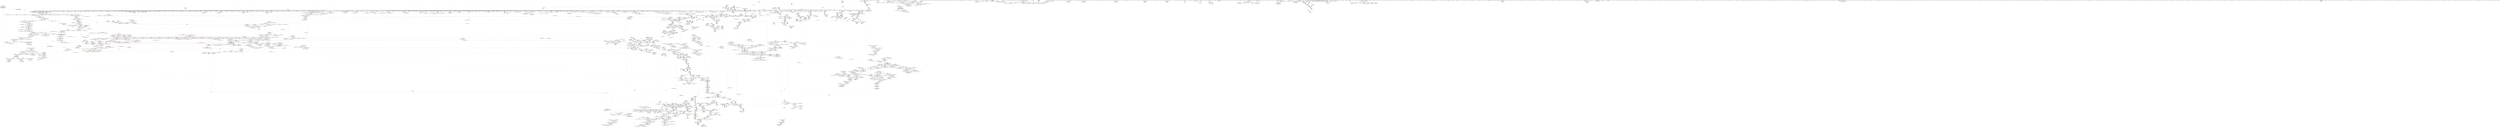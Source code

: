 digraph "SVFG" {
	label="SVFG";

	Node0x560b3e5ab1c0 [shape=record,color=grey,label="{NodeID: 0\nNullPtr}"];
	Node0x560b3e5ab1c0 -> Node0x560b3e66a8c0[style=solid];
	Node0x560b3e5ab1c0 -> Node0x560b3e66a9c0[style=solid];
	Node0x560b3e5ab1c0 -> Node0x560b3e66aa90[style=solid];
	Node0x560b3e5ab1c0 -> Node0x560b3e66ab60[style=solid];
	Node0x560b3e5ab1c0 -> Node0x560b3e66ac30[style=solid];
	Node0x560b3e5ab1c0 -> Node0x560b3e66ad00[style=solid];
	Node0x560b3e5ab1c0 -> Node0x560b3e66add0[style=solid];
	Node0x560b3e5ab1c0 -> Node0x560b3e66aea0[style=solid];
	Node0x560b3e5ab1c0 -> Node0x560b3e66af70[style=solid];
	Node0x560b3e5ab1c0 -> Node0x560b3e66b040[style=solid];
	Node0x560b3e5ab1c0 -> Node0x560b3e66b110[style=solid];
	Node0x560b3e5ab1c0 -> Node0x560b3e66b1e0[style=solid];
	Node0x560b3e5ab1c0 -> Node0x560b3e66b2b0[style=solid];
	Node0x560b3e5ab1c0 -> Node0x560b3e66b380[style=solid];
	Node0x560b3e5ab1c0 -> Node0x560b3e66b450[style=solid];
	Node0x560b3e5ab1c0 -> Node0x560b3e66b520[style=solid];
	Node0x560b3e5ab1c0 -> Node0x560b3e66b5f0[style=solid];
	Node0x560b3e5ab1c0 -> Node0x560b3e66b6c0[style=solid];
	Node0x560b3e5ab1c0 -> Node0x560b3e66b790[style=solid];
	Node0x560b3e5ab1c0 -> Node0x560b3e66b860[style=solid];
	Node0x560b3e5ab1c0 -> Node0x560b3e66b930[style=solid];
	Node0x560b3e5ab1c0 -> Node0x560b3e66ba00[style=solid];
	Node0x560b3e5ab1c0 -> Node0x560b3e66bad0[style=solid];
	Node0x560b3e5ab1c0 -> Node0x560b3e66bba0[style=solid];
	Node0x560b3e5ab1c0 -> Node0x560b3e66bc70[style=solid];
	Node0x560b3e5ab1c0 -> Node0x560b3e66bd40[style=solid];
	Node0x560b3e5ab1c0 -> Node0x560b3e66be10[style=solid];
	Node0x560b3e5ab1c0 -> Node0x560b3e66bee0[style=solid];
	Node0x560b3e5ab1c0 -> Node0x560b3e66bfb0[style=solid];
	Node0x560b3e5ab1c0 -> Node0x560b3e66c080[style=solid];
	Node0x560b3e5ab1c0 -> Node0x560b3e66c150[style=solid];
	Node0x560b3e5ab1c0 -> Node0x560b3e66c220[style=solid];
	Node0x560b3e5ab1c0 -> Node0x560b3e66c2f0[style=solid];
	Node0x560b3e5ab1c0 -> Node0x560b3e66c3c0[style=solid];
	Node0x560b3e5ab1c0 -> Node0x560b3e66c490[style=solid];
	Node0x560b3e5ab1c0 -> Node0x560b3e66c560[style=solid];
	Node0x560b3e5ab1c0 -> Node0x560b3e66c630[style=solid];
	Node0x560b3e5ab1c0 -> Node0x560b3e66c700[style=solid];
	Node0x560b3e5ab1c0 -> Node0x560b3e66c7d0[style=solid];
	Node0x560b3e5ab1c0 -> Node0x560b3e66c8a0[style=solid];
	Node0x560b3e5ab1c0 -> Node0x560b3e66c970[style=solid];
	Node0x560b3e5ab1c0 -> Node0x560b3e66ca40[style=solid];
	Node0x560b3e5ab1c0 -> Node0x560b3e66cb10[style=solid];
	Node0x560b3e5ab1c0 -> Node0x560b3e66cbe0[style=solid];
	Node0x560b3e5ab1c0 -> Node0x560b3e66ccb0[style=solid];
	Node0x560b3e5ab1c0 -> Node0x560b3e66cd80[style=solid];
	Node0x560b3e5ab1c0 -> Node0x560b3e66ce50[style=solid];
	Node0x560b3e5ab1c0 -> Node0x560b3e66cf20[style=solid];
	Node0x560b3e5ab1c0 -> Node0x560b3e66cff0[style=solid];
	Node0x560b3e5ab1c0 -> Node0x560b3e66d0c0[style=solid];
	Node0x560b3e5ab1c0 -> Node0x560b3e66d190[style=solid];
	Node0x560b3e5ab1c0 -> Node0x560b3e66d260[style=solid];
	Node0x560b3e5ab1c0 -> Node0x560b3e66d330[style=solid];
	Node0x560b3e5ab1c0 -> Node0x560b3e66d400[style=solid];
	Node0x560b3e5ab1c0 -> Node0x560b3e66d4d0[style=solid];
	Node0x560b3e5ab1c0 -> Node0x560b3e66d5a0[style=solid];
	Node0x560b3e5ab1c0 -> Node0x560b3e66d670[style=solid];
	Node0x560b3e5ab1c0 -> Node0x560b3e66d740[style=solid];
	Node0x560b3e5ab1c0 -> Node0x560b3e66d810[style=solid];
	Node0x560b3e5ab1c0 -> Node0x560b3e66d8e0[style=solid];
	Node0x560b3e5ab1c0 -> Node0x560b3e66d9b0[style=solid];
	Node0x560b3e5ab1c0 -> Node0x560b3e66da80[style=solid];
	Node0x560b3e5ab1c0 -> Node0x560b3e66db50[style=solid];
	Node0x560b3e5ab1c0 -> Node0x560b3e66dc20[style=solid];
	Node0x560b3e5ab1c0 -> Node0x560b3e66dcf0[style=solid];
	Node0x560b3e5ab1c0 -> Node0x560b3e66ddc0[style=solid];
	Node0x560b3e5ab1c0 -> Node0x560b3e66de90[style=solid];
	Node0x560b3e5ab1c0 -> Node0x560b3e66df60[style=solid];
	Node0x560b3e5ab1c0 -> Node0x560b3e66e030[style=solid];
	Node0x560b3e5ab1c0 -> Node0x560b3e66e100[style=solid];
	Node0x560b3e5ab1c0 -> Node0x560b3e66e1d0[style=solid];
	Node0x560b3e5ab1c0 -> Node0x560b3e66e2a0[style=solid];
	Node0x560b3e5ab1c0 -> Node0x560b3e66e370[style=solid];
	Node0x560b3e5ab1c0 -> Node0x560b3e66e440[style=solid];
	Node0x560b3e5ab1c0 -> Node0x560b3e66e510[style=solid];
	Node0x560b3e5ab1c0 -> Node0x560b3e66e5e0[style=solid];
	Node0x560b3e5ab1c0 -> Node0x560b3e66e6b0[style=solid];
	Node0x560b3e5ab1c0 -> Node0x560b3e66e780[style=solid];
	Node0x560b3e5ab1c0 -> Node0x560b3e66e850[style=solid];
	Node0x560b3e5ab1c0 -> Node0x560b3e66e920[style=solid];
	Node0x560b3e5ab1c0 -> Node0x560b3e66e9f0[style=solid];
	Node0x560b3e5ab1c0 -> Node0x560b3e66eac0[style=solid];
	Node0x560b3e5ab1c0 -> Node0x560b3e66eb90[style=solid];
	Node0x560b3e5ab1c0 -> Node0x560b3e66ec60[style=solid];
	Node0x560b3e5ab1c0 -> Node0x560b3e66ed30[style=solid];
	Node0x560b3e5ab1c0 -> Node0x560b3e66ee00[style=solid];
	Node0x560b3e5ab1c0 -> Node0x560b3e66eed0[style=solid];
	Node0x560b3e5ab1c0 -> Node0x560b3e66efa0[style=solid];
	Node0x560b3e5ab1c0 -> Node0x560b3e66f070[style=solid];
	Node0x560b3e5ab1c0 -> Node0x560b3e66f140[style=solid];
	Node0x560b3e5ab1c0 -> Node0x560b3e66f210[style=solid];
	Node0x560b3e5ab1c0 -> Node0x560b3e66f2e0[style=solid];
	Node0x560b3e5ab1c0 -> Node0x560b3e66f3b0[style=solid];
	Node0x560b3e5ab1c0 -> Node0x560b3e66f480[style=solid];
	Node0x560b3e5ab1c0 -> Node0x560b3e66f550[style=solid];
	Node0x560b3e5ab1c0 -> Node0x560b3e66f620[style=solid];
	Node0x560b3e5ab1c0 -> Node0x560b3e66f6f0[style=solid];
	Node0x560b3e5ab1c0 -> Node0x560b3e66f7c0[style=solid];
	Node0x560b3e5ab1c0 -> Node0x560b3e66f890[style=solid];
	Node0x560b3e5ab1c0 -> Node0x560b3e66f960[style=solid];
	Node0x560b3e5ab1c0 -> Node0x560b3e66fa30[style=solid];
	Node0x560b3e5ab1c0 -> Node0x560b3e66fb00[style=solid];
	Node0x560b3e5ab1c0 -> Node0x560b3e66fbd0[style=solid];
	Node0x560b3e5ab1c0 -> Node0x560b3e66fca0[style=solid];
	Node0x560b3e5ab1c0 -> Node0x560b3e66fd70[style=solid];
	Node0x560b3e5ab1c0 -> Node0x560b3e66fe40[style=solid];
	Node0x560b3e5ab1c0 -> Node0x560b3e66ff10[style=solid];
	Node0x560b3e5ab1c0 -> Node0x560b3e66ffe0[style=solid];
	Node0x560b3e5ab1c0 -> Node0x560b3e6700b0[style=solid];
	Node0x560b3e5ab1c0 -> Node0x560b3e670180[style=solid];
	Node0x560b3e5ab1c0 -> Node0x560b3e670250[style=solid];
	Node0x560b3e5ab1c0 -> Node0x560b3e670320[style=solid];
	Node0x560b3e5ab1c0 -> Node0x560b3e6703f0[style=solid];
	Node0x560b3e5ab1c0 -> Node0x560b3e6704c0[style=solid];
	Node0x560b3e5ab1c0 -> Node0x560b3e670590[style=solid];
	Node0x560b3e5ab1c0 -> Node0x560b3e670660[style=solid];
	Node0x560b3e5ab1c0 -> Node0x560b3e670730[style=solid];
	Node0x560b3e5ab1c0 -> Node0x560b3e670800[style=solid];
	Node0x560b3e5ab1c0 -> Node0x560b3e6708d0[style=solid];
	Node0x560b3e5ab1c0 -> Node0x560b3e6709a0[style=solid];
	Node0x560b3e5ab1c0 -> Node0x560b3e670a70[style=solid];
	Node0x560b3e5ab1c0 -> Node0x560b3e670b40[style=solid];
	Node0x560b3e5ab1c0 -> Node0x560b3e670c10[style=solid];
	Node0x560b3e5ab1c0 -> Node0x560b3e670ce0[style=solid];
	Node0x560b3e5ab1c0 -> Node0x560b3e670db0[style=solid];
	Node0x560b3e5ab1c0 -> Node0x560b3e670e80[style=solid];
	Node0x560b3e5ab1c0 -> Node0x560b3e670f50[style=solid];
	Node0x560b3e5ab1c0 -> Node0x560b3e671020[style=solid];
	Node0x560b3e5ab1c0 -> Node0x560b3e6710f0[style=solid];
	Node0x560b3e5ab1c0 -> Node0x560b3e67dbd0[style=solid];
	Node0x560b3e5ab1c0 -> Node0x560b3e684670[style=solid];
	Node0x560b3e5ab1c0 -> Node0x560b3e684740[style=solid];
	Node0x560b3e5ab1c0 -> Node0x560b3e684810[style=solid];
	Node0x560b3e5ab1c0 -> Node0x560b3e6c6720[style=solid];
	Node0x560b3e5ab1c0 -> Node0x560b3e6c67f0[style=solid];
	Node0x560b3e5ab1c0 -> Node0x560b3e6c68c0[style=solid];
	Node0x560b3e5ab1c0 -> Node0x560b3e6c7f80[style=solid];
	Node0x560b3e5ab1c0 -> Node0x560b3e6c8050[style=solid];
	Node0x560b3e5ab1c0 -> Node0x560b3e6c8120[style=solid];
	Node0x560b3e5ab1c0 -> Node0x560b3e6c8ae0[style=solid];
	Node0x560b3e5ab1c0 -> Node0x560b3e6ce1d0[style=solid];
	Node0x560b3e5ab1c0 -> Node0x560b3d9204b0[style=solid];
	Node0x560b3e5ab1c0 -> Node0x560b3e6aab20[style=solid];
	Node0x560b3e5ab1c0 -> Node0x560b3e6aefc0[style=solid];
	Node0x560b3e5ab1c0 -> Node0x560b3e6af2c0[style=solid];
	Node0x560b3e5ab1c0 -> Node0x560b3e6afd40[style=solid];
	Node0x560b3e5ab1c0 -> Node0x560b3e6b0640[style=solid];
	Node0x560b3e5ab1c0:s64 -> Node0x560b3e8d1670[style=solid,color=red];
	Node0x560b3e5ab1c0:s64 -> Node0x560b3e8cba20[style=solid,color=red];
	Node0x560b3e7e4710 [shape=record,color=yellow,style=double,label="{NodeID: 3764\n126V_1 = ENCHI(MR_126V_0)\npts\{7090002 \}\nFun[_ZNSt12_Vector_baseIiSaIiEED2Ev]}"];
	Node0x560b3e7e4710 -> Node0x560b3e69fb30[style=dashed];
	Node0x560b3e6764d0 [shape=record,color=red,label="{NodeID: 1550\n2768\<--2767\n\<--coerce.dive4\n_ZSt18uninitialized_copyISt13move_iteratorIPiES1_ET0_T_S4_S3_\n|{<s0>261}}"];
	Node0x560b3e6764d0:s0 -> Node0x560b3e8d0530[style=solid,color=red];
	Node0x560b3e6544d0 [shape=record,color=green,label="{NodeID: 443\n2964\<--2965\n__it.addr\<--__it.addr_field_insensitive\n_ZSt12__miter_baseIPiET_S1_\n}"];
	Node0x560b3e6544d0 -> Node0x560b3e6776b0[style=solid];
	Node0x560b3e6544d0 -> Node0x560b3e6cd330[style=solid];
	Node0x560b3e6cbe10 [shape=record,color=blue, style = dotted,label="{NodeID: 1993\n3750\<--3752\noffset_0\<--dummyVal\n_ZSt18uninitialized_copyISt13move_iteratorIPiES1_ET0_T_S4_S3_\n}"];
	Node0x560b3e6cbe10 -> Node0x560b3e676400[style=dashed];
	Node0x560b3e663970 [shape=record,color=black,label="{NodeID: 886\n3127\<--3055\n\<--this1\n_ZNSt6vectorINSt7__cxx1112basic_stringIcSt11char_traitsIcESaIcEEESaIS5_EE17_M_realloc_insertIJRKS5_EEEvN9__gnu_cxx17__normal_iteratorIPS5_S7_EEDpOT_\n}"];
	Node0x560b3e663970 -> Node0x560b3e6920a0[style=solid];
	Node0x560b3e8ca9d0 [shape=record,color=black,label="{NodeID: 4650\n3309 = PHI(3031, )\n0th arg _ZN9__gnu_cxxmiIPNSt7__cxx1112basic_stringIcSt11char_traitsIcESaIcEEESt6vectorIS6_SaIS6_EEEENS_17__normal_iteratorIT_T0_E15difference_typeERKSE_SH_ }"];
	Node0x560b3e8ca9d0 -> Node0x560b3e6cf2e0[style=solid];
	Node0x560b3e69a1d0 [shape=record,color=red,label="{NodeID: 1329\n1024\<--1023\n\<--_M_end_of_storage\n_ZNSt6vectorIiSaIiEE9push_backERKi\n}"];
	Node0x560b3e69a1d0 -> Node0x560b3e6b01c0[style=solid];
	Node0x560b3e64c620 [shape=record,color=green,label="{NodeID: 222\n1521\<--1522\n_ZN9__gnu_cxx13new_allocatorINSt7__cxx1112basic_stringIcSt11char_traitsIcESaIcEEEE8allocateEmPKv\<--_ZN9__gnu_cxx13new_allocatorINSt7__cxx1112basic_stringIcSt11char_traitsIcESaIcEEEE8allocateEmPKv_field_insensitive\n}"];
	Node0x560b3e6819c0 [shape=record,color=blue,label="{NodeID: 1772\n720\<--803\ncleanup.dest.slot\<--\n_Z5solvei\n}"];
	Node0x560b3e6819c0 -> Node0x560b3e6994d0[style=dashed];
	Node0x560b3e6819c0 -> Node0x560b3e6819c0[style=dashed];
	Node0x560b3e6819c0 -> Node0x560b3e681c30[style=dashed];
	Node0x560b3e6819c0 -> Node0x560b3e7bcfe0[style=dashed];
	Node0x560b3e670590 [shape=record,color=black,label="{NodeID: 665\n3140\<--3\n\<--dummyVal\n_ZNSt6vectorINSt7__cxx1112basic_stringIcSt11char_traitsIcESaIcEEESaIS5_EE17_M_realloc_insertIJRKS5_EEEvN9__gnu_cxx17__normal_iteratorIPS5_S7_EEDpOT_\n}"];
	Node0x560b3e670590 -> Node0x560b3e6ce780[style=solid];
	Node0x560b3e7b52e0 [shape=record,color=black,label="{NodeID: 3322\nMR_111V_3 = PHI(MR_111V_4, MR_111V_2, )\npts\{707 \}\n}"];
	Node0x560b3e7b52e0 -> Node0x560b3e698ff0[style=dashed];
	Node0x560b3e7b52e0 -> Node0x560b3e6990c0[style=dashed];
	Node0x560b3e7b52e0 -> Node0x560b3e699190[style=dashed];
	Node0x560b3e7b52e0 -> Node0x560b3e6814e0[style=dashed];
	Node0x560b3e68ee40 [shape=record,color=purple,label="{NodeID: 1108\n2317\<--2316\n_M_impl40\<--\n_ZNSt6vectorIiSaIiEE17_M_realloc_insertIJRKiEEEvN9__gnu_cxx17__normal_iteratorIPiS1_EEDpOT_\n}"];
	Node0x560b3dcff9d0 [shape=record,color=green,label="{NodeID: 1\n7\<--1\n__dso_handle\<--dummyObj\nGlob }"];
	Node0x560b3e6765a0 [shape=record,color=red,label="{NodeID: 1551\n2803\<--2786\n\<--__result.addr\n_ZNSt20__uninitialized_copyILb1EE13__uninit_copyISt13move_iteratorIPiES3_EET0_T_S6_S5_\n|{<s0>264}}"];
	Node0x560b3e6765a0:s0 -> Node0x560b3e8d12b0[style=solid,color=red];
	Node0x560b3e6545a0 [shape=record,color=green,label="{NodeID: 444\n2971\<--2972\nthis.addr\<--this.addr_field_insensitive\n_ZNKSt13move_iteratorIPiE4baseEv\n}"];
	Node0x560b3e6545a0 -> Node0x560b3e677780[style=solid];
	Node0x560b3e6545a0 -> Node0x560b3e6cd400[style=solid];
	Node0x560b3e6cbee0 [shape=record,color=blue, style = dotted,label="{NodeID: 1994\n3753\<--3755\noffset_0\<--dummyVal\n_ZSt18uninitialized_copyISt13move_iteratorIPiES1_ET0_T_S4_S3_\n}"];
	Node0x560b3e6cbee0 -> Node0x560b3e6764d0[style=dashed];
	Node0x560b3e663a40 [shape=record,color=black,label="{NodeID: 887\n3145\<--3055\n\<--this1\n_ZNSt6vectorINSt7__cxx1112basic_stringIcSt11char_traitsIcESaIcEEESaIS5_EE17_M_realloc_insertIJRKS5_EEEvN9__gnu_cxx17__normal_iteratorIPS5_S7_EEDpOT_\n|{<s0>295}}"];
	Node0x560b3e663a40:s0 -> Node0x560b3e8c5c90[style=solid,color=red];
	Node0x560b3e8caae0 [shape=record,color=black,label="{NodeID: 4651\n3310 = PHI(3041, )\n1st arg _ZN9__gnu_cxxmiIPNSt7__cxx1112basic_stringIcSt11char_traitsIcESaIcEEESt6vectorIS6_SaIS6_EEEENS_17__normal_iteratorIT_T0_E15difference_typeERKSE_SH_ }"];
	Node0x560b3e8caae0 -> Node0x560b3e6cf3b0[style=solid];
	Node0x560b3e7d1a70 [shape=record,color=yellow,style=double,label="{NodeID: 3544\n250V_1 = ENCHI(MR_250V_0)\npts\{7110000 7110001 7130000 7130001 \}\nFun[_ZNSt6vectorINSt7__cxx1112basic_stringIcSt11char_traitsIcESaIcEEESaIS5_EE3endEv]|{<s0>303}}"];
	Node0x560b3e7d1a70:s0 -> Node0x560b3e7cc3e0[style=dashed,color=red];
	Node0x560b3e69a2a0 [shape=record,color=red,label="{NodeID: 1330\n1033\<--1032\n\<--_M_finish5\n_ZNSt6vectorIiSaIiEE9push_backERKi\n|{<s0>130}}"];
	Node0x560b3e69a2a0:s0 -> Node0x560b3e8c7980[style=solid,color=red];
	Node0x560b3e64c720 [shape=record,color=green,label="{NodeID: 223\n1528\<--1529\nthis.addr\<--this.addr_field_insensitive\n_ZN9__gnu_cxx13new_allocatorINSt7__cxx1112basic_stringIcSt11char_traitsIcESaIcEEEE8allocateEmPKv\n}"];
	Node0x560b3e64c720 -> Node0x560b3e69d290[style=solid];
	Node0x560b3e64c720 -> Node0x560b3e685440[style=solid];
	Node0x560b3e681a90 [shape=record,color=blue,label="{NodeID: 1773\n702\<--806\nexn.slot\<--\n_Z5solvei\n}"];
	Node0x560b3e681a90 -> Node0x560b3e698e50[style=dashed];
	Node0x560b3e670660 [shape=record,color=black,label="{NodeID: 666\n3204\<--3\nlpad.val\<--dummyVal\n_ZNSt6vectorINSt7__cxx1112basic_stringIcSt11char_traitsIcESaIcEEESaIS5_EE17_M_realloc_insertIJRKS5_EEEvN9__gnu_cxx17__normal_iteratorIPS5_S7_EEDpOT_\n}"];
	Node0x560b3e898570 [shape=record,color=black,label="{NodeID: 4430\n3394 = PHI(3132, )\n1st arg _ZNSt16allocator_traitsISaINSt7__cxx1112basic_stringIcSt11char_traitsIcESaIcEEEEE7destroyIS5_EEvRS6_PT_ }"];
	Node0x560b3e898570 -> Node0x560b3e6cfbd0[style=solid];
	Node0x560b3e68ef10 [shape=record,color=purple,label="{NodeID: 1109\n2318\<--2316\n_M_end_of_storage41\<--\n_ZNSt6vectorIiSaIiEE17_M_realloc_insertIJRKiEEEvN9__gnu_cxx17__normal_iteratorIPiS1_EEDpOT_\n}"];
	Node0x560b3e68ef10 -> Node0x560b3e6c9300[style=solid];
	Node0x560b3dcffa60 [shape=record,color=green,label="{NodeID: 2\n21\<--1\n.str\<--dummyObj\nGlob }"];
	Node0x560b3e676670 [shape=record,color=red,label="{NodeID: 1552\n2805\<--2804\n\<--coerce.dive3\n_ZNSt20__uninitialized_copyILb1EE13__uninit_copyISt13move_iteratorIPiES3_EET0_T_S6_S5_\n|{<s0>264}}"];
	Node0x560b3e676670:s0 -> Node0x560b3e8d1030[style=solid,color=red];
	Node0x560b3e654670 [shape=record,color=green,label="{NodeID: 445\n2981\<--2982\nthis.addr\<--this.addr_field_insensitive\n_ZNSt13move_iteratorIPiEC2ES0_\n}"];
	Node0x560b3e654670 -> Node0x560b3e677920[style=solid];
	Node0x560b3e654670 -> Node0x560b3e6cd4d0[style=solid];
	Node0x560b3e6cbfb0 [shape=record,color=blue,label="{NodeID: 1995\n2792\<--2779\ncoerce.dive\<--__first.coerce\n_ZNSt20__uninitialized_copyILb1EE13__uninit_copyISt13move_iteratorIPiES3_EET0_T_S6_S5_\n}"];
	Node0x560b3e6cbfb0 -> Node0x560b3e67d280[style=dashed];
	Node0x560b3e663b10 [shape=record,color=black,label="{NodeID: 888\n3149\<--3055\n\<--this1\n_ZNSt6vectorINSt7__cxx1112basic_stringIcSt11char_traitsIcESaIcEEESaIS5_EE17_M_realloc_insertIJRKS5_EEEvN9__gnu_cxx17__normal_iteratorIPS5_S7_EEDpOT_\n|{<s0>297}}"];
	Node0x560b3e663b10:s0 -> Node0x560b3e8c6180[style=solid,color=red];
	Node0x560b3e8cabf0 [shape=record,color=black,label="{NodeID: 4652\n3710 = PHI(3495, )\n0th arg _ZNSt13move_iteratorIPNSt7__cxx1112basic_stringIcSt11char_traitsIcESaIcEEEEC2ES6_ }"];
	Node0x560b3e8cabf0 -> Node0x560b3e6d1c50[style=solid];
	Node0x560b3e69a370 [shape=record,color=red,label="{NodeID: 1331\n1041\<--1040\n\<--_M_finish7\n_ZNSt6vectorIiSaIiEE9push_backERKi\n}"];
	Node0x560b3e69a370 -> Node0x560b3e689dd0[style=solid];
	Node0x560b3e64c7f0 [shape=record,color=green,label="{NodeID: 224\n1530\<--1531\n__n.addr\<--__n.addr_field_insensitive\n_ZN9__gnu_cxx13new_allocatorINSt7__cxx1112basic_stringIcSt11char_traitsIcESaIcEEEE8allocateEmPKv\n}"];
	Node0x560b3e64c7f0 -> Node0x560b3e69d360[style=solid];
	Node0x560b3e64c7f0 -> Node0x560b3e69d430[style=solid];
	Node0x560b3e64c7f0 -> Node0x560b3e685510[style=solid];
	Node0x560b3e681b60 [shape=record,color=blue,label="{NodeID: 1774\n704\<--808\nehselector.slot\<--\n_Z5solvei\n}"];
	Node0x560b3e681b60 -> Node0x560b3e698f20[style=dashed];
	Node0x560b3e670730 [shape=record,color=black,label="{NodeID: 667\n3205\<--3\nlpad.val43\<--dummyVal\n_ZNSt6vectorINSt7__cxx1112basic_stringIcSt11char_traitsIcESaIcEEESaIS5_EE17_M_realloc_insertIJRKS5_EEEvN9__gnu_cxx17__normal_iteratorIPS5_S7_EEDpOT_\n}"];
	Node0x560b3e898e00 [shape=record,color=black,label="{NodeID: 4431\n3393 = PHI(3129, )\n0th arg _ZNSt16allocator_traitsISaINSt7__cxx1112basic_stringIcSt11char_traitsIcESaIcEEEEE7destroyIS5_EEvRS6_PT_ }"];
	Node0x560b3e898e00 -> Node0x560b3e6cfb00[style=solid];
	Node0x560b3e68efe0 [shape=record,color=purple,label="{NodeID: 1110\n2346\<--2334\ncoerce.dive\<--retval\n_ZNSt6vectorIiSaIiEE3endEv\n}"];
	Node0x560b3e68efe0 -> Node0x560b3e6a2710[style=solid];
	Node0x560b3e644a70 [shape=record,color=green,label="{NodeID: 3\n23\<--1\n.str.2\<--dummyObj\nGlob }"];
	Node0x560b3e676740 [shape=record,color=red,label="{NodeID: 1553\n2807\<--2806\n\<--coerce.dive4\n_ZNSt20__uninitialized_copyILb1EE13__uninit_copyISt13move_iteratorIPiES3_EET0_T_S6_S5_\n|{<s0>264}}"];
	Node0x560b3e676740:s0 -> Node0x560b3e8d1170[style=solid,color=red];
	Node0x560b3e654740 [shape=record,color=green,label="{NodeID: 446\n2983\<--2984\n__i.addr\<--__i.addr_field_insensitive\n_ZNSt13move_iteratorIPiEC2ES0_\n}"];
	Node0x560b3e654740 -> Node0x560b3e6779f0[style=solid];
	Node0x560b3e654740 -> Node0x560b3e6cd5a0[style=solid];
	Node0x560b3e6cc080 [shape=record,color=blue,label="{NodeID: 1996\n2794\<--2780\ncoerce.dive1\<--__last.coerce\n_ZNSt20__uninitialized_copyILb1EE13__uninit_copyISt13move_iteratorIPiES3_EET0_T_S6_S5_\n}"];
	Node0x560b3e6cc080 -> Node0x560b3e67d350[style=dashed];
	Node0x560b3e663be0 [shape=record,color=black,label="{NodeID: 889\n3155\<--3055\n\<--this1\n_ZNSt6vectorINSt7__cxx1112basic_stringIcSt11char_traitsIcESaIcEEESaIS5_EE17_M_realloc_insertIJRKS5_EEEvN9__gnu_cxx17__normal_iteratorIPS5_S7_EEDpOT_\n}"];
	Node0x560b3e663be0 -> Node0x560b3e692170[style=solid];
	Node0x560b3e663be0 -> Node0x560b3e692240[style=solid];
	Node0x560b3e8cad30 [shape=record,color=black,label="{NodeID: 4653\n3711 = PHI(3500, )\n1st arg _ZNSt13move_iteratorIPNSt7__cxx1112basic_stringIcSt11char_traitsIcESaIcEEEEC2ES6_ }"];
	Node0x560b3e8cad30 -> Node0x560b3e6d1d20[style=solid];
	Node0x560b3e69a440 [shape=record,color=red,label="{NodeID: 1332\n1052\<--1051\n\<--coerce.dive8\n_ZNSt6vectorIiSaIiEE9push_backERKi\n|{<s0>132}}"];
	Node0x560b3e69a440:s0 -> Node0x560b3e8cb0f0[style=solid,color=red];
	Node0x560b3e64c8c0 [shape=record,color=green,label="{NodeID: 225\n1532\<--1533\n.addr\<--.addr_field_insensitive\n_ZN9__gnu_cxx13new_allocatorINSt7__cxx1112basic_stringIcSt11char_traitsIcESaIcEEEE8allocateEmPKv\n}"];
	Node0x560b3e64c8c0 -> Node0x560b3e6855e0[style=solid];
	Node0x560b3e681c30 [shape=record,color=blue,label="{NodeID: 1775\n720\<--373\ncleanup.dest.slot\<--\n_Z5solvei\n}"];
	Node0x560b3e681c30 -> Node0x560b3e6994d0[style=dashed];
	Node0x560b3e681c30 -> Node0x560b3e6819c0[style=dashed];
	Node0x560b3e681c30 -> Node0x560b3e681c30[style=dashed];
	Node0x560b3e681c30 -> Node0x560b3e7bcfe0[style=dashed];
	Node0x560b3e670800 [shape=record,color=black,label="{NodeID: 668\n3207\<--3\n\<--dummyVal\n_ZNSt6vectorINSt7__cxx1112basic_stringIcSt11char_traitsIcESaIcEEESaIS5_EE17_M_realloc_insertIJRKS5_EEEvN9__gnu_cxx17__normal_iteratorIPS5_S7_EEDpOT_\n}"];
	Node0x560b3e8b18a0 [shape=record,color=black,label="{NodeID: 4432\n989 = PHI(710, 712, )\n0th arg _ZNSt6vectorINSt7__cxx1112basic_stringIcSt11char_traitsIcESaIcEEESaIS5_EEC2Ev }"];
	Node0x560b3e8b18a0 -> Node0x560b3e682790[style=solid];
	Node0x560b3e68f0b0 [shape=record,color=purple,label="{NodeID: 1111\n2341\<--2340\n_M_impl\<--\n_ZNSt6vectorIiSaIiEE3endEv\n}"];
	Node0x560b3e643d40 [shape=record,color=green,label="{NodeID: 4\n25\<--1\n.str.3\<--dummyObj\nGlob }"];
	Node0x560b3e676810 [shape=record,color=red,label="{NodeID: 1554\n2845\<--2820\n\<--__result.addr\n_ZSt4copyISt13move_iteratorIPiES1_ET0_T_S4_S3_\n|{<s0>269}}"];
	Node0x560b3e676810:s0 -> Node0x560b3e8d65b0[style=solid,color=red];
	Node0x560b3e654810 [shape=record,color=green,label="{NodeID: 447\n2995\<--2996\nthis.addr\<--this.addr_field_insensitive\n_ZN9__gnu_cxx13new_allocatorIiE7destroyIiEEvPT_\n}"];
	Node0x560b3e654810 -> Node0x560b3e677ac0[style=solid];
	Node0x560b3e654810 -> Node0x560b3e6cd740[style=solid];
	Node0x560b3e6cc150 [shape=record,color=blue,label="{NodeID: 1997\n2786\<--2781\n__result.addr\<--__result\n_ZNSt20__uninitialized_copyILb1EE13__uninit_copyISt13move_iteratorIPiES3_EET0_T_S6_S5_\n}"];
	Node0x560b3e6cc150 -> Node0x560b3e6765a0[style=dashed];
	Node0x560b3e663cb0 [shape=record,color=black,label="{NodeID: 890\n3159\<--3055\n\<--this1\n_ZNSt6vectorINSt7__cxx1112basic_stringIcSt11char_traitsIcESaIcEEESaIS5_EE17_M_realloc_insertIJRKS5_EEEvN9__gnu_cxx17__normal_iteratorIPS5_S7_EEDpOT_\n}"];
	Node0x560b3e663cb0 -> Node0x560b3e692310[style=solid];
	Node0x560b3e663cb0 -> Node0x560b3e6923e0[style=solid];
	Node0x560b3e8cae70 [shape=record,color=black,label="{NodeID: 4654\n2333 = PHI(1016, )\n0th arg _ZNSt6vectorIiSaIiEE3endEv }"];
	Node0x560b3e8cae70 -> Node0x560b3e6c93d0[style=solid];
	Node0x560b3e7c7680 [shape=record,color=yellow,style=double,label="{NodeID: 3547\n122V_1 = ENCHI(MR_122V_0)\npts\{7090000 \}\nFun[_ZNKSt6vectorIiSaIiEE4sizeEv]}"];
	Node0x560b3e7c7680 -> Node0x560b3e69ad30[style=dashed];
	Node0x560b3e69a510 [shape=record,color=red,label="{NodeID: 1333\n1069\<--1061\nthis1\<--this.addr\n_ZNSt6vectorINSt7__cxx1112basic_stringIcSt11char_traitsIcESaIcEEESaIS5_EE9push_backERKS5_\n|{|<s5>134|<s6>135}}"];
	Node0x560b3e69a510 -> Node0x560b3e673c30[style=solid];
	Node0x560b3e69a510 -> Node0x560b3e673d00[style=solid];
	Node0x560b3e69a510 -> Node0x560b3e673dd0[style=solid];
	Node0x560b3e69a510 -> Node0x560b3e673ea0[style=solid];
	Node0x560b3e69a510 -> Node0x560b3e673f70[style=solid];
	Node0x560b3e69a510:s5 -> Node0x560b3e8cc9b0[style=solid,color=red];
	Node0x560b3e69a510:s6 -> Node0x560b3e8cef00[style=solid,color=red];
	Node0x560b3e64c990 [shape=record,color=green,label="{NodeID: 226\n1540\<--1541\n_ZNK9__gnu_cxx13new_allocatorINSt7__cxx1112basic_stringIcSt11char_traitsIcESaIcEEEE8max_sizeEv\<--_ZNK9__gnu_cxx13new_allocatorINSt7__cxx1112basic_stringIcSt11char_traitsIcESaIcEEEE8max_sizeEv_field_insensitive\n}"];
	Node0x560b3e681d00 [shape=record,color=blue,label="{NodeID: 1776\n714\<--822\ni6\<--inc22\n_Z5solvei\n}"];
	Node0x560b3e681d00 -> Node0x560b3e7c3470[style=dashed];
	Node0x560b3e6708d0 [shape=record,color=black,label="{NodeID: 669\n3208\<--3\n\<--dummyVal\n_ZNSt6vectorINSt7__cxx1112basic_stringIcSt11char_traitsIcESaIcEEESaIS5_EE17_M_realloc_insertIJRKS5_EEEvN9__gnu_cxx17__normal_iteratorIPS5_S7_EEDpOT_\n|{<s0>302}}"];
	Node0x560b3e6708d0:s0 -> Node0x560b3e8ce670[style=solid,color=red];
	Node0x560b3e8b1ab0 [shape=record,color=black,label="{NodeID: 4433\n2532 = PHI(2148, 2148, 2441, 2444, )\n0th arg _ZNK9__gnu_cxx17__normal_iteratorIPiSt6vectorIiSaIiEEE4baseEv }"];
	Node0x560b3e8b1ab0 -> Node0x560b3e6ca5b0[style=solid];
	Node0x560b3e68f180 [shape=record,color=purple,label="{NodeID: 1112\n2342\<--2340\n_M_finish\<--\n_ZNSt6vectorIiSaIiEE3endEv\n|{<s0>229}}"];
	Node0x560b3e68f180:s0 -> Node0x560b3e8c8be0[style=solid,color=red];
	Node0x560b3e643dd0 [shape=record,color=green,label="{NodeID: 5\n27\<--1\n.str.4\<--dummyObj\nGlob }"];
	Node0x560b3e6768e0 [shape=record,color=red,label="{NodeID: 1555\n2835\<--2834\n\<--coerce.dive2\n_ZSt4copyISt13move_iteratorIPiES1_ET0_T_S4_S3_\n|{<s0>266}}"];
	Node0x560b3e6768e0:s0 -> Node0x560b3e8d78d0[style=solid,color=red];
	Node0x560b3e6548e0 [shape=record,color=green,label="{NodeID: 448\n2997\<--2998\n__p.addr\<--__p.addr_field_insensitive\n_ZN9__gnu_cxx13new_allocatorIiE7destroyIiEEvPT_\n}"];
	Node0x560b3e6548e0 -> Node0x560b3e6cd810[style=solid];
	Node0x560b3e6cc220 [shape=record,color=blue, style = dotted,label="{NodeID: 1998\n3756\<--3758\noffset_0\<--dummyVal\n_ZNSt20__uninitialized_copyILb1EE13__uninit_copyISt13move_iteratorIPiES3_EET0_T_S6_S5_\n}"];
	Node0x560b3e6cc220 -> Node0x560b3e676670[style=dashed];
	Node0x560b3e663d80 [shape=record,color=black,label="{NodeID: 891\n3163\<--3055\n\<--this1\n_ZNSt6vectorINSt7__cxx1112basic_stringIcSt11char_traitsIcESaIcEEESaIS5_EE17_M_realloc_insertIJRKS5_EEEvN9__gnu_cxx17__normal_iteratorIPS5_S7_EEDpOT_\n|{<s0>299}}"];
	Node0x560b3e663d80:s0 -> Node0x560b3e8c5c90[style=solid,color=red];
	Node0x560b3e8cafb0 [shape=record,color=black,label="{NodeID: 4655\n2145 = PHI(1016, )\n0th arg _ZNSt6vectorIiSaIiEE17_M_realloc_insertIJRKiEEEvN9__gnu_cxx17__normal_iteratorIPiS1_EEDpOT_ }"];
	Node0x560b3e8cafb0 -> Node0x560b3e6c8530[style=solid];
	Node0x560b3e7c7760 [shape=record,color=yellow,style=double,label="{NodeID: 3548\n124V_1 = ENCHI(MR_124V_0)\npts\{7090001 \}\nFun[_ZNKSt6vectorIiSaIiEE4sizeEv]}"];
	Node0x560b3e7c7760 -> Node0x560b3e69ac60[style=dashed];
	Node0x560b3e69a5e0 [shape=record,color=red,label="{NodeID: 1334\n1087\<--1063\n\<--__x.addr\n_ZNSt6vectorINSt7__cxx1112basic_stringIcSt11char_traitsIcESaIcEEESaIS5_EE9push_backERKS5_\n|{<s0>133}}"];
	Node0x560b3e69a5e0:s0 -> Node0x560b3e8cbec0[style=solid,color=red];
	Node0x560b3e64ca90 [shape=record,color=green,label="{NodeID: 227\n1545\<--1546\n_ZSt17__throw_bad_allocv\<--_ZSt17__throw_bad_allocv_field_insensitive\n}"];
	Node0x560b3e681dd0 [shape=record,color=blue,label="{NodeID: 1777\n702\<--862\nexn.slot\<--\n_Z5solvei\n}"];
	Node0x560b3e681dd0 -> Node0x560b3e698e50[style=dashed];
	Node0x560b3e6709a0 [shape=record,color=black,label="{NodeID: 670\n3588\<--3\n\<--dummyVal\n_ZNSt20__uninitialized_copyILb0EE13__uninit_copyISt13move_iteratorIPNSt7__cxx1112basic_stringIcSt11char_traitsIcESaIcEEEES9_EET0_T_SC_SB_\n}"];
	Node0x560b3e8b93c0 [shape=record,color=black,label="{NodeID: 4434\n611 = PHI()\n}"];
	Node0x560b3e8b93c0 -> Node0x560b3e6987d0[style=solid];
	Node0x560b3e68f250 [shape=record,color=purple,label="{NodeID: 1113\n2464\<--2454\ncoerce.dive\<--retval\n_ZNSt6vectorIiSaIiEE5beginEv\n}"];
	Node0x560b3e68f250 -> Node0x560b3e6a35b0[style=solid];
	Node0x560b3e644080 [shape=record,color=green,label="{NodeID: 6\n29\<--1\n.str.5\<--dummyObj\nGlob }"];
	Node0x560b3e6769b0 [shape=record,color=red,label="{NodeID: 1556\n2843\<--2842\n\<--coerce.dive4\n_ZSt4copyISt13move_iteratorIPiES1_ET0_T_S4_S3_\n|{<s0>268}}"];
	Node0x560b3e6769b0:s0 -> Node0x560b3e8d78d0[style=solid,color=red];
	Node0x560b3e6549b0 [shape=record,color=green,label="{NodeID: 449\n3007\<--3008\n__a.addr\<--__a.addr_field_insensitive\n_ZNSt16allocator_traitsISaINSt7__cxx1112basic_stringIcSt11char_traitsIcESaIcEEEEE9constructIS5_JRKS5_EEEvRS6_PT_DpOT0_\n}"];
	Node0x560b3e6549b0 -> Node0x560b3e677b90[style=solid];
	Node0x560b3e6549b0 -> Node0x560b3e6cd8e0[style=solid];
	Node0x560b3e6cc2f0 [shape=record,color=blue, style = dotted,label="{NodeID: 1999\n3759\<--3761\noffset_0\<--dummyVal\n_ZNSt20__uninitialized_copyILb1EE13__uninit_copyISt13move_iteratorIPiES3_EET0_T_S6_S5_\n}"];
	Node0x560b3e6cc2f0 -> Node0x560b3e676740[style=dashed];
	Node0x560b3e663e50 [shape=record,color=black,label="{NodeID: 892\n3166\<--3055\n\<--this1\n_ZNSt6vectorINSt7__cxx1112basic_stringIcSt11char_traitsIcESaIcEEESaIS5_EE17_M_realloc_insertIJRKS5_EEEvN9__gnu_cxx17__normal_iteratorIPS5_S7_EEDpOT_\n|{<s0>301}}"];
	Node0x560b3e663e50:s0 -> Node0x560b3e8c6180[style=solid,color=red];
	Node0x560b3e8cb0f0 [shape=record,color=black,label="{NodeID: 4656\n2146 = PHI(1052, )\n1st arg _ZNSt6vectorIiSaIiEE17_M_realloc_insertIJRKiEEEvN9__gnu_cxx17__normal_iteratorIPiS1_EEDpOT_ }"];
	Node0x560b3e8cb0f0 -> Node0x560b3e6c8460[style=solid];
	Node0x560b3e69a6b0 [shape=record,color=red,label="{NodeID: 1335\n1103\<--1063\n\<--__x.addr\n_ZNSt6vectorINSt7__cxx1112basic_stringIcSt11char_traitsIcESaIcEEESaIS5_EE9push_backERKS5_\n|{<s0>135}}"];
	Node0x560b3e69a6b0:s0 -> Node0x560b3e8cf120[style=solid,color=red];
	Node0x560b3e64cb90 [shape=record,color=green,label="{NodeID: 228\n1550\<--1551\ncall2\<--call2_field_insensitive\n_ZN9__gnu_cxx13new_allocatorINSt7__cxx1112basic_stringIcSt11char_traitsIcESaIcEEEE8allocateEmPKv\n}"];
	Node0x560b3e64cb90 -> Node0x560b3e65da60[style=solid];
	Node0x560b3e681ea0 [shape=record,color=blue,label="{NodeID: 1778\n704\<--864\nehselector.slot\<--\n_Z5solvei\n}"];
	Node0x560b3e681ea0 -> Node0x560b3e698f20[style=dashed];
	Node0x560b3e670a70 [shape=record,color=black,label="{NodeID: 671\n3589\<--3\n\<--dummyVal\n_ZNSt20__uninitialized_copyILb0EE13__uninit_copyISt13move_iteratorIPNSt7__cxx1112basic_stringIcSt11char_traitsIcESaIcEEEES9_EET0_T_SC_SB_\n}"];
	Node0x560b3e670a70 -> Node0x560b3e6d1020[style=solid];
	Node0x560b3e8b9520 [shape=record,color=black,label="{NodeID: 4435\n1045 = PHI(2332, )\n}"];
	Node0x560b3e8b9520 -> Node0x560b3e682ad0[style=solid];
	Node0x560b3e68f320 [shape=record,color=purple,label="{NodeID: 1114\n2461\<--2460\n_M_impl\<--\n_ZNSt6vectorIiSaIiEE5beginEv\n}"];
	Node0x560b3e644140 [shape=record,color=green,label="{NodeID: 7\n31\<--1\n.str.6\<--dummyObj\nGlob }"];
	Node0x560b3e7e4df0 [shape=record,color=yellow,style=double,label="{NodeID: 3771\n117V_1 = ENCHI(MR_117V_0)\npts\{2678 \}\nFun[_ZSt14__copy_move_a2ILb1EPiS0_ET1_T0_S2_S1_]|{<s0>273}}"];
	Node0x560b3e7e4df0:s0 -> Node0x560b3e7e0e50[style=dashed,color=red];
	Node0x560b3e676a80 [shape=record,color=red,label="{NodeID: 1557\n2863\<--2854\n\<--__first.addr\n_ZSt14__copy_move_a2ILb1EPiS0_ET1_T0_S2_S1_\n|{<s0>270}}"];
	Node0x560b3e676a80:s0 -> Node0x560b3e8cd600[style=solid,color=red];
	Node0x560b3e654a80 [shape=record,color=green,label="{NodeID: 450\n3009\<--3010\n__p.addr\<--__p.addr_field_insensitive\n_ZNSt16allocator_traitsISaINSt7__cxx1112basic_stringIcSt11char_traitsIcESaIcEEEEE9constructIS5_JRKS5_EEEvRS6_PT_DpOT0_\n}"];
	Node0x560b3e654a80 -> Node0x560b3e677c60[style=solid];
	Node0x560b3e654a80 -> Node0x560b3e6cd9b0[style=solid];
	Node0x560b3e6cc3c0 [shape=record,color=blue,label="{NodeID: 2000\n2826\<--2813\ncoerce.dive\<--__first.coerce\n_ZSt4copyISt13move_iteratorIPiES1_ET0_T_S4_S3_\n}"];
	Node0x560b3e6cc3c0 -> Node0x560b3e67d420[style=dashed];
	Node0x560b3e663f20 [shape=record,color=black,label="{NodeID: 893\n3167\<--3055\n\<--this1\n_ZNSt6vectorINSt7__cxx1112basic_stringIcSt11char_traitsIcESaIcEEESaIS5_EE17_M_realloc_insertIJRKS5_EEEvN9__gnu_cxx17__normal_iteratorIPS5_S7_EEDpOT_\n}"];
	Node0x560b3e663f20 -> Node0x560b3e6924b0[style=solid];
	Node0x560b3e663f20 -> Node0x560b3e692580[style=solid];
	Node0x560b3e8cb230 [shape=record,color=black,label="{NodeID: 4657\n2147 = PHI(1050, )\n2nd arg _ZNSt6vectorIiSaIiEE17_M_realloc_insertIJRKiEEEvN9__gnu_cxx17__normal_iteratorIPiS1_EEDpOT_ }"];
	Node0x560b3e8cb230 -> Node0x560b3e6c8600[style=solid];
	Node0x560b3e69a780 [shape=record,color=red,label="{NodeID: 1336\n1073\<--1072\n\<--_M_finish\n_ZNSt6vectorINSt7__cxx1112basic_stringIcSt11char_traitsIcESaIcEEESaIS5_EE9push_backERKS5_\n}"];
	Node0x560b3e69a780 -> Node0x560b3e6b2140[style=solid];
	Node0x560b3e6552a0 [shape=record,color=green,label="{NodeID: 229\n1552\<--1553\n_Znwm\<--_Znwm_field_insensitive\n}"];
	Node0x560b3e681f70 [shape=record,color=blue,label="{NodeID: 1779\n702\<--868\nexn.slot\<--\n_Z5solvei\n}"];
	Node0x560b3e681f70 -> Node0x560b3e698e50[style=dashed];
	Node0x560b3e670b40 [shape=record,color=black,label="{NodeID: 672\n3591\<--3\n\<--dummyVal\n_ZNSt20__uninitialized_copyILb0EE13__uninit_copyISt13move_iteratorIPNSt7__cxx1112basic_stringIcSt11char_traitsIcESaIcEEEES9_EET0_T_SC_SB_\n}"];
	Node0x560b3e670b40 -> Node0x560b3e6d10f0[style=solid];
	Node0x560b3e8b96f0 [shape=record,color=black,label="{NodeID: 4436\n63 = PHI()\n}"];
	Node0x560b3e68f3f0 [shape=record,color=purple,label="{NodeID: 1115\n2462\<--2460\n_M_start\<--\n_ZNSt6vectorIiSaIiEE5beginEv\n|{<s0>242}}"];
	Node0x560b3e68f3f0:s0 -> Node0x560b3e8c8be0[style=solid,color=red];
	Node0x560b3e644200 [shape=record,color=green,label="{NodeID: 8\n33\<--1\n.str.7\<--dummyObj\nGlob }"];
	Node0x560b3e676b50 [shape=record,color=red,label="{NodeID: 1558\n2867\<--2856\n\<--__last.addr\n_ZSt14__copy_move_a2ILb1EPiS0_ET1_T0_S2_S1_\n|{<s0>271}}"];
	Node0x560b3e676b50:s0 -> Node0x560b3e8cd600[style=solid,color=red];
	Node0x560b3e654b50 [shape=record,color=green,label="{NodeID: 451\n3011\<--3012\n__args.addr\<--__args.addr_field_insensitive\n_ZNSt16allocator_traitsISaINSt7__cxx1112basic_stringIcSt11char_traitsIcESaIcEEEEE9constructIS5_JRKS5_EEEvRS6_PT_DpOT0_\n}"];
	Node0x560b3e654b50 -> Node0x560b3e677d30[style=solid];
	Node0x560b3e654b50 -> Node0x560b3e6cda80[style=solid];
	Node0x560b3e6cc490 [shape=record,color=blue,label="{NodeID: 2001\n2828\<--2814\ncoerce.dive1\<--__last.coerce\n_ZSt4copyISt13move_iteratorIPiES1_ET0_T_S4_S3_\n}"];
	Node0x560b3e6cc490 -> Node0x560b3e67d4f0[style=dashed];
	Node0x560b3e663ff0 [shape=record,color=black,label="{NodeID: 894\n3171\<--3055\n\<--this1\n_ZNSt6vectorINSt7__cxx1112basic_stringIcSt11char_traitsIcESaIcEEESaIS5_EE17_M_realloc_insertIJRKS5_EEEvN9__gnu_cxx17__normal_iteratorIPS5_S7_EEDpOT_\n}"];
	Node0x560b3e663ff0 -> Node0x560b3e692650[style=solid];
	Node0x560b3e663ff0 -> Node0x560b3e692720[style=solid];
	Node0x560b3e8cb370 [shape=record,color=black,label="{NodeID: 4658\n1395 = PHI(1305, )\n0th arg _ZNSt12_Vector_baseINSt7__cxx1112basic_stringIcSt11char_traitsIcESaIcEEESaIS5_EE12_Vector_implC2ERKS6_ }"];
	Node0x560b3e8cb370 -> Node0x560b3e6844d0[style=solid];
	Node0x560b3e69a850 [shape=record,color=red,label="{NodeID: 1337\n1077\<--1076\n\<--_M_end_of_storage\n_ZNSt6vectorINSt7__cxx1112basic_stringIcSt11char_traitsIcESaIcEEESaIS5_EE9push_backERKS5_\n}"];
	Node0x560b3e69a850 -> Node0x560b3e6b2140[style=solid];
	Node0x560b3e6553a0 [shape=record,color=green,label="{NodeID: 230\n1558\<--1559\nthis.addr\<--this.addr_field_insensitive\n_ZNK9__gnu_cxx13new_allocatorINSt7__cxx1112basic_stringIcSt11char_traitsIcESaIcEEEE8max_sizeEv\n}"];
	Node0x560b3e6553a0 -> Node0x560b3e69d500[style=solid];
	Node0x560b3e6553a0 -> Node0x560b3e6856b0[style=solid];
	Node0x560b3e682040 [shape=record,color=blue,label="{NodeID: 1780\n704\<--870\nehselector.slot\<--\n_Z5solvei\n}"];
	Node0x560b3e682040 -> Node0x560b3e698f20[style=dashed];
	Node0x560b3e670c10 [shape=record,color=black,label="{NodeID: 673\n3602\<--3\n\<--dummyVal\n_ZNSt20__uninitialized_copyILb0EE13__uninit_copyISt13move_iteratorIPNSt7__cxx1112basic_stringIcSt11char_traitsIcESaIcEEEES9_EET0_T_SC_SB_\n}"];
	Node0x560b3e8b97c0 [shape=record,color=black,label="{NodeID: 4437\n189 = PHI()\n}"];
	Node0x560b3e68f4c0 [shape=record,color=purple,label="{NodeID: 1116\n2480\<--2476\n_M_impl\<--this1\n_ZNSt12_Vector_baseIiSaIiEE11_M_allocateEm\n}"];
	Node0x560b3e68f4c0 -> Node0x560b3e660bf0[style=solid];
	Node0x560b3e644b30 [shape=record,color=green,label="{NodeID: 9\n35\<--1\n.str.8\<--dummyObj\nGlob }"];
	Node0x560b3e676c20 [shape=record,color=red,label="{NodeID: 1559\n2869\<--2858\n\<--__result.addr\n_ZSt14__copy_move_a2ILb1EPiS0_ET1_T0_S2_S1_\n|{<s0>272}}"];
	Node0x560b3e676c20:s0 -> Node0x560b3e8cd600[style=solid,color=red];
	Node0x560b3e654c20 [shape=record,color=green,label="{NodeID: 452\n3021\<--3022\n_ZSt7forwardIRKNSt7__cxx1112basic_stringIcSt11char_traitsIcESaIcEEEEOT_RNSt16remove_referenceIS8_E4typeE\<--_ZSt7forwardIRKNSt7__cxx1112basic_stringIcSt11char_traitsIcESaIcEEEEOT_RNSt16remove_referenceIS8_E4typeE_field_insensitive\n}"];
	Node0x560b3e6cc560 [shape=record,color=blue,label="{NodeID: 2002\n2820\<--2815\n__result.addr\<--__result\n_ZSt4copyISt13move_iteratorIPiES1_ET0_T_S4_S3_\n}"];
	Node0x560b3e6cc560 -> Node0x560b3e676810[style=dashed];
	Node0x560b3e6640c0 [shape=record,color=black,label="{NodeID: 895\n3175\<--3055\n\<--this1\n_ZNSt6vectorINSt7__cxx1112basic_stringIcSt11char_traitsIcESaIcEEESaIS5_EE17_M_realloc_insertIJRKS5_EEEvN9__gnu_cxx17__normal_iteratorIPS5_S7_EEDpOT_\n}"];
	Node0x560b3e6640c0 -> Node0x560b3e6927f0[style=solid];
	Node0x560b3e6640c0 -> Node0x560b3e6928c0[style=solid];
	Node0x560b3e8cb4b0 [shape=record,color=black,label="{NodeID: 4659\n1396 = PHI(1306, )\n1st arg _ZNSt12_Vector_baseINSt7__cxx1112basic_stringIcSt11char_traitsIcESaIcEEESaIS5_EE12_Vector_implC2ERKS6_ }"];
	Node0x560b3e8cb4b0 -> Node0x560b3e6845a0[style=solid];
	Node0x560b3e69a920 [shape=record,color=red,label="{NodeID: 1338\n1086\<--1085\n\<--_M_finish5\n_ZNSt6vectorINSt7__cxx1112basic_stringIcSt11char_traitsIcESaIcEEESaIS5_EE9push_backERKS5_\n|{<s0>133}}"];
	Node0x560b3e69a920:s0 -> Node0x560b3e8cbd40[style=solid,color=red];
	Node0x560b3e655470 [shape=record,color=green,label="{NodeID: 231\n1571\<--1572\n__first.addr\<--__first.addr_field_insensitive\n_ZSt27__uninitialized_default_n_aIPNSt7__cxx1112basic_stringIcSt11char_traitsIcESaIcEEEmS5_ET_S7_T0_RSaIT1_E\n}"];
	Node0x560b3e655470 -> Node0x560b3e69d5d0[style=solid];
	Node0x560b3e655470 -> Node0x560b3e685780[style=solid];
	Node0x560b3e682110 [shape=record,color=blue,label="{NodeID: 1781\n904\<--903\nthis.addr\<--this\n_ZNSaINSt7__cxx1112basic_stringIcSt11char_traitsIcESaIcEEEEC2Ev\n}"];
	Node0x560b3e682110 -> Node0x560b3e699670[style=dashed];
	Node0x560b3e670ce0 [shape=record,color=black,label="{NodeID: 674\n3603\<--3\n\<--dummyVal\n_ZNSt20__uninitialized_copyILb0EE13__uninit_copyISt13move_iteratorIPNSt7__cxx1112basic_stringIcSt11char_traitsIcESaIcEEEES9_EET0_T_SC_SB_\n}"];
	Node0x560b3e670ce0 -> Node0x560b3e6d11c0[style=solid];
	Node0x560b3e8b9890 [shape=record,color=black,label="{NodeID: 4438\n357 = PHI()\n}"];
	Node0x560b3e68f590 [shape=record,color=purple,label="{NodeID: 1117\n2515\<--2503\ncoerce.dive\<--agg.tmp\n_ZSt34__uninitialized_move_if_noexcept_aIPiS0_SaIiEET0_T_S3_S2_RT1_\n}"];
	Node0x560b3e68f590 -> Node0x560b3e6ca410[style=solid];
	Node0x560b3e644bf0 [shape=record,color=green,label="{NodeID: 10\n37\<--1\n.str.9\<--dummyObj\nGlob }"];
	Node0x560b3e676cf0 [shape=record,color=red,label="{NodeID: 1560\n2904\<--2892\n\<--__first.addr\n_ZSt13__copy_move_aILb1EPiS0_ET1_T0_S2_S1_\n|{<s0>276}}"];
	Node0x560b3e676cf0:s0 -> Node0x560b3e8c7250[style=solid,color=red];
	Node0x560b3e654d20 [shape=record,color=green,label="{NodeID: 453\n3024\<--3025\n_ZN9__gnu_cxx13new_allocatorINSt7__cxx1112basic_stringIcSt11char_traitsIcESaIcEEEE9constructIS6_JRKS6_EEEvPT_DpOT0_\<--_ZN9__gnu_cxx13new_allocatorINSt7__cxx1112basic_stringIcSt11char_traitsIcESaIcEEEE9constructIS6_JRKS6_EEEvPT_DpOT0__field_insensitive\n}"];
	Node0x560b3e6cc630 [shape=record,color=blue, style = dotted,label="{NodeID: 2003\n3762\<--3764\noffset_0\<--dummyVal\n_ZSt4copyISt13move_iteratorIPiES1_ET0_T_S4_S3_\n}"];
	Node0x560b3e6cc630 -> Node0x560b3e6768e0[style=dashed];
	Node0x560b3e664190 [shape=record,color=black,label="{NodeID: 896\n3185\<--3055\n\<--this1\n_ZNSt6vectorINSt7__cxx1112basic_stringIcSt11char_traitsIcESaIcEEESaIS5_EE17_M_realloc_insertIJRKS5_EEEvN9__gnu_cxx17__normal_iteratorIPS5_S7_EEDpOT_\n}"];
	Node0x560b3e664190 -> Node0x560b3e692990[style=solid];
	Node0x560b3e664190 -> Node0x560b3e692a60[style=solid];
	Node0x560b3e8cb5f0 [shape=record,color=black,label="{NodeID: 4660\n1557 = PHI(1537, 3428, )\n0th arg _ZNK9__gnu_cxx13new_allocatorINSt7__cxx1112basic_stringIcSt11char_traitsIcESaIcEEEE8max_sizeEv }"];
	Node0x560b3e8cb5f0 -> Node0x560b3e6856b0[style=solid];
	Node0x560b3e69a9f0 [shape=record,color=red,label="{NodeID: 1339\n1094\<--1093\n\<--_M_finish7\n_ZNSt6vectorINSt7__cxx1112basic_stringIcSt11char_traitsIcESaIcEEESaIS5_EE9push_backERKS5_\n}"];
	Node0x560b3e69a9f0 -> Node0x560b3e68a790[style=solid];
	Node0x560b3e655540 [shape=record,color=green,label="{NodeID: 232\n1573\<--1574\n__n.addr\<--__n.addr_field_insensitive\n_ZSt27__uninitialized_default_n_aIPNSt7__cxx1112basic_stringIcSt11char_traitsIcESaIcEEEmS5_ET_S7_T0_RSaIT1_E\n}"];
	Node0x560b3e655540 -> Node0x560b3e69d6a0[style=solid];
	Node0x560b3e655540 -> Node0x560b3e685850[style=solid];
	Node0x560b3e6821e0 [shape=record,color=blue,label="{NodeID: 1782\n917\<--914\nthis.addr\<--this\n_ZNSt6vectorINSt7__cxx1112basic_stringIcSt11char_traitsIcESaIcEEESaIS5_EEC2EmRKS6_\n}"];
	Node0x560b3e6821e0 -> Node0x560b3e699740[style=dashed];
	Node0x560b3e670db0 [shape=record,color=black,label="{NodeID: 675\n3605\<--3\n\<--dummyVal\n_ZNSt20__uninitialized_copyILb0EE13__uninit_copyISt13move_iteratorIPNSt7__cxx1112basic_stringIcSt11char_traitsIcESaIcEEEES9_EET0_T_SC_SB_\n}"];
	Node0x560b3e670db0 -> Node0x560b3e6d1290[style=solid];
	Node0x560b3e8b9960 [shape=record,color=black,label="{NodeID: 4439\n367 = PHI()\n}"];
	Node0x560b3e68f660 [shape=record,color=purple,label="{NodeID: 1118\n2523\<--2503\ncoerce.dive4\<--agg.tmp\n_ZSt34__uninitialized_move_if_noexcept_aIPiS0_SaIiEET0_T_S3_S2_RT1_\n}"];
	Node0x560b3e68f660 -> Node0x560b3e6a3c30[style=solid];
	Node0x560b3e644cf0 [shape=record,color=green,label="{NodeID: 11\n39\<--1\n.str.10\<--dummyObj\nGlob }"];
	Node0x560b3e676dc0 [shape=record,color=red,label="{NodeID: 1561\n2905\<--2894\n\<--__last.addr\n_ZSt13__copy_move_aILb1EPiS0_ET1_T0_S2_S1_\n|{<s0>276}}"];
	Node0x560b3e676dc0:s0 -> Node0x560b3e8c7360[style=solid,color=red];
	Node0x560b3e654e20 [shape=record,color=green,label="{NodeID: 454\n3031\<--3032\n__position\<--__position_field_insensitive\n_ZNSt6vectorINSt7__cxx1112basic_stringIcSt11char_traitsIcESaIcEEESaIS5_EE17_M_realloc_insertIJRKS5_EEEvN9__gnu_cxx17__normal_iteratorIPS5_S7_EEDpOT_\n|{|<s1>282|<s2>286|<s3>289}}"];
	Node0x560b3e654e20 -> Node0x560b3e691a20[style=solid];
	Node0x560b3e654e20:s1 -> Node0x560b3e8ca9d0[style=solid,color=red];
	Node0x560b3e654e20:s2 -> Node0x560b3e8d0250[style=solid,color=red];
	Node0x560b3e654e20:s3 -> Node0x560b3e8d0250[style=solid,color=red];
	Node0x560b3e801dd0 [shape=record,color=yellow,style=double,label="{NodeID: 4218\nRETMU(10V_2)\npts\{309 \}\nFun[__cxx_global_array_dtor]}"];
	Node0x560b3e6cc700 [shape=record,color=blue, style = dotted,label="{NodeID: 2004\n3765\<--3767\noffset_0\<--dummyVal\n_ZSt4copyISt13move_iteratorIPiES1_ET0_T_S4_S3_\n}"];
	Node0x560b3e6cc700 -> Node0x560b3e6769b0[style=dashed];
	Node0x560b3e664260 [shape=record,color=black,label="{NodeID: 897\n3190\<--3055\n\<--this1\n_ZNSt6vectorINSt7__cxx1112basic_stringIcSt11char_traitsIcESaIcEEESaIS5_EE17_M_realloc_insertIJRKS5_EEEvN9__gnu_cxx17__normal_iteratorIPS5_S7_EEDpOT_\n}"];
	Node0x560b3e664260 -> Node0x560b3e692b30[style=solid];
	Node0x560b3e664260 -> Node0x560b3e692c00[style=solid];
	Node0x560b3e8cb800 [shape=record,color=black,label="{NodeID: 4661\n2656 = PHI(2649, )\n0th arg _ZN9__gnu_cxx13new_allocatorIiE8allocateEmPKv }"];
	Node0x560b3e8cb800 -> Node0x560b3e6cb2b0[style=solid];
	Node0x560b3e69aac0 [shape=record,color=red,label="{NodeID: 1340\n1105\<--1104\n\<--coerce.dive8\n_ZNSt6vectorINSt7__cxx1112basic_stringIcSt11char_traitsIcESaIcEEESaIS5_EE9push_backERKS5_\n|{<s0>135}}"];
	Node0x560b3e69aac0:s0 -> Node0x560b3e8cf010[style=solid,color=red];
	Node0x560b3e655610 [shape=record,color=green,label="{NodeID: 233\n1575\<--1576\n.addr\<--.addr_field_insensitive\n_ZSt27__uninitialized_default_n_aIPNSt7__cxx1112basic_stringIcSt11char_traitsIcESaIcEEEmS5_ET_S7_T0_RSaIT1_E\n}"];
	Node0x560b3e655610 -> Node0x560b3e6c4a20[style=solid];
	Node0x560b3e6822b0 [shape=record,color=blue,label="{NodeID: 1783\n919\<--915\n__n.addr\<--__n\n_ZNSt6vectorINSt7__cxx1112basic_stringIcSt11char_traitsIcESaIcEEESaIS5_EEC2EmRKS6_\n}"];
	Node0x560b3e6822b0 -> Node0x560b3e699810[style=dashed];
	Node0x560b3e6822b0 -> Node0x560b3e6998e0[style=dashed];
	Node0x560b3e670e80 [shape=record,color=black,label="{NodeID: 676\n3613\<--3\nlpad.val\<--dummyVal\n_ZNSt20__uninitialized_copyILb0EE13__uninit_copyISt13move_iteratorIPNSt7__cxx1112basic_stringIcSt11char_traitsIcESaIcEEEES9_EET0_T_SC_SB_\n}"];
	Node0x560b3e8b9a30 [shape=record,color=black,label="{NodeID: 4440\n378 = PHI(527, )\n}"];
	Node0x560b3e8b9a30 -> Node0x560b3e6b0940[style=solid];
	Node0x560b3e68f730 [shape=record,color=purple,label="{NodeID: 1119\n2519\<--2505\ncoerce.dive3\<--agg.tmp1\n_ZSt34__uninitialized_move_if_noexcept_aIPiS0_SaIiEET0_T_S3_S2_RT1_\n}"];
	Node0x560b3e68f730 -> Node0x560b3e6ca4e0[style=solid];
	Node0x560b3e644df0 [shape=record,color=green,label="{NodeID: 12\n41\<--1\n.str.11\<--dummyObj\nGlob }"];
	Node0x560b3e676e90 [shape=record,color=red,label="{NodeID: 1562\n2906\<--2896\n\<--__result.addr\n_ZSt13__copy_move_aILb1EPiS0_ET1_T0_S2_S1_\n|{<s0>276}}"];
	Node0x560b3e676e90:s0 -> Node0x560b3e8c7470[style=solid,color=red];
	Node0x560b3e654ef0 [shape=record,color=green,label="{NodeID: 455\n3033\<--3034\nthis.addr\<--this.addr_field_insensitive\n_ZNSt6vectorINSt7__cxx1112basic_stringIcSt11char_traitsIcESaIcEEESaIS5_EE17_M_realloc_insertIJRKS5_EEEvN9__gnu_cxx17__normal_iteratorIPS5_S7_EEDpOT_\n}"];
	Node0x560b3e654ef0 -> Node0x560b3e677e00[style=solid];
	Node0x560b3e654ef0 -> Node0x560b3e6cdc20[style=solid];
	Node0x560b3e6cc7d0 [shape=record,color=blue,label="{NodeID: 2005\n2854\<--2851\n__first.addr\<--__first\n_ZSt14__copy_move_a2ILb1EPiS0_ET1_T0_S2_S1_\n}"];
	Node0x560b3e6cc7d0 -> Node0x560b3e676a80[style=dashed];
	Node0x560b3e664330 [shape=record,color=black,label="{NodeID: 898\n3197\<--3055\n\<--this1\n_ZNSt6vectorINSt7__cxx1112basic_stringIcSt11char_traitsIcESaIcEEESaIS5_EE17_M_realloc_insertIJRKS5_EEEvN9__gnu_cxx17__normal_iteratorIPS5_S7_EEDpOT_\n}"];
	Node0x560b3e664330 -> Node0x560b3e692cd0[style=solid];
	Node0x560b3e664330 -> Node0x560b3e692da0[style=solid];
	Node0x560b3e8cb910 [shape=record,color=black,label="{NodeID: 4662\n2657 = PHI(2650, )\n1st arg _ZN9__gnu_cxx13new_allocatorIiE8allocateEmPKv }"];
	Node0x560b3e8cb910 -> Node0x560b3e6cb380[style=solid];
	Node0x560b3e69ab90 [shape=record,color=red,label="{NodeID: 1341\n1116\<--1113\nthis1\<--this.addr\n_ZNKSt6vectorIiSaIiEE4sizeEv\n}"];
	Node0x560b3e69ab90 -> Node0x560b3e674110[style=solid];
	Node0x560b3e69ab90 -> Node0x560b3e6741e0[style=solid];
	Node0x560b3e6556e0 [shape=record,color=green,label="{NodeID: 234\n1583\<--1584\n_ZSt25__uninitialized_default_nIPNSt7__cxx1112basic_stringIcSt11char_traitsIcESaIcEEEmET_S7_T0_\<--_ZSt25__uninitialized_default_nIPNSt7__cxx1112basic_stringIcSt11char_traitsIcESaIcEEEmET_S7_T0__field_insensitive\n}"];
	Node0x560b3e682380 [shape=record,color=blue,label="{NodeID: 1784\n921\<--916\n__a.addr\<--__a\n_ZNSt6vectorINSt7__cxx1112basic_stringIcSt11char_traitsIcESaIcEEESaIS5_EEC2EmRKS6_\n}"];
	Node0x560b3e682380 -> Node0x560b3e6999b0[style=dashed];
	Node0x560b3e670f50 [shape=record,color=black,label="{NodeID: 677\n3614\<--3\nlpad.val12\<--dummyVal\n_ZNSt20__uninitialized_copyILb0EE13__uninit_copyISt13move_iteratorIPNSt7__cxx1112basic_stringIcSt11char_traitsIcESaIcEEEES9_EET0_T_SC_SB_\n}"];
	Node0x560b3e8b9c30 [shape=record,color=black,label="{NodeID: 4441\n392 = PHI(547, )\n}"];
	Node0x560b3e68f800 [shape=record,color=purple,label="{NodeID: 1120\n2525\<--2505\ncoerce.dive5\<--agg.tmp1\n_ZSt34__uninitialized_move_if_noexcept_aIPiS0_SaIiEET0_T_S3_S2_RT1_\n}"];
	Node0x560b3e68f800 -> Node0x560b3e6a3d00[style=solid];
	Node0x560b3e644ef0 [shape=record,color=green,label="{NodeID: 13\n43\<--1\n_ZSt3cin\<--dummyObj\nGlob }"];
	Node0x560b3e7e53c0 [shape=record,color=yellow,style=double,label="{NodeID: 3777\n320V_1 = ENCHI(MR_320V_0)\npts\{1206 \}\nFun[_ZNSt6vectorIiSaIiEED2Ev]}"];
	Node0x560b3e7e53c0 -> Node0x560b3e683490[style=dashed];
	Node0x560b3e676f60 [shape=record,color=red,label="{NodeID: 1563\n2916\<--2913\n\<--__it.addr\n_ZSt12__niter_baseIPiET_S1_\n}"];
	Node0x560b3e676f60 -> Node0x560b3e662d40[style=solid];
	Node0x560b3e654fc0 [shape=record,color=green,label="{NodeID: 456\n3035\<--3036\n__args.addr\<--__args.addr_field_insensitive\n_ZNSt6vectorINSt7__cxx1112basic_stringIcSt11char_traitsIcESaIcEEESaIS5_EE17_M_realloc_insertIJRKS5_EEEvN9__gnu_cxx17__normal_iteratorIPS5_S7_EEDpOT_\n}"];
	Node0x560b3e654fc0 -> Node0x560b3e677ed0[style=solid];
	Node0x560b3e654fc0 -> Node0x560b3e6cdcf0[style=solid];
	Node0x560b3e6cc8a0 [shape=record,color=blue,label="{NodeID: 2006\n2856\<--2852\n__last.addr\<--__last\n_ZSt14__copy_move_a2ILb1EPiS0_ET1_T0_S2_S1_\n}"];
	Node0x560b3e6cc8a0 -> Node0x560b3e676b50[style=dashed];
	Node0x560b3e664400 [shape=record,color=black,label="{NodeID: 899\n3078\<--3077\n\<--_M_impl\n_ZNSt6vectorINSt7__cxx1112basic_stringIcSt11char_traitsIcESaIcEEESaIS5_EE17_M_realloc_insertIJRKS5_EEEvN9__gnu_cxx17__normal_iteratorIPS5_S7_EEDpOT_\n|{<s0>285}}"];
	Node0x560b3e664400:s0 -> Node0x560b3e8cbb30[style=solid,color=red];
	Node0x560b3e8cba20 [shape=record,color=black,label="{NodeID: 4663\n2658 = PHI(3, )\n2nd arg _ZN9__gnu_cxx13new_allocatorIiE8allocateEmPKv }"];
	Node0x560b3e8cba20 -> Node0x560b3e6cb450[style=solid];
	Node0x560b3e69ac60 [shape=record,color=red,label="{NodeID: 1342\n1120\<--1119\n\<--_M_finish\n_ZNKSt6vectorIiSaIiEE4sizeEv\n}"];
	Node0x560b3e69ac60 -> Node0x560b3e6742b0[style=solid];
	Node0x560b3e6557e0 [shape=record,color=green,label="{NodeID: 235\n1588\<--1589\nthis.addr\<--this.addr_field_insensitive\n_ZNSt12_Vector_baseINSt7__cxx1112basic_stringIcSt11char_traitsIcESaIcEEESaIS5_EE19_M_get_Tp_allocatorEv\n}"];
	Node0x560b3e6557e0 -> Node0x560b3e69d770[style=solid];
	Node0x560b3e6557e0 -> Node0x560b3e6c4ab0[style=solid];
	Node0x560b3e682450 [shape=record,color=blue,label="{NodeID: 1785\n923\<--943\nexn.slot\<--\n_ZNSt6vectorINSt7__cxx1112basic_stringIcSt11char_traitsIcESaIcEEESaIS5_EEC2EmRKS6_\n}"];
	Node0x560b3e682450 -> Node0x560b3e699a80[style=dashed];
	Node0x560b3e671020 [shape=record,color=black,label="{NodeID: 678\n3616\<--3\n\<--dummyVal\n_ZNSt20__uninitialized_copyILb0EE13__uninit_copyISt13move_iteratorIPNSt7__cxx1112basic_stringIcSt11char_traitsIcESaIcEEEES9_EET0_T_SC_SB_\n}"];
	Node0x560b3e8b9d70 [shape=record,color=black,label="{NodeID: 4442\n397 = PHI()\n}"];
	Node0x560b3e8b9d70 -> Node0x560b3e697380[style=solid];
	Node0x560b3e68f8d0 [shape=record,color=purple,label="{NodeID: 1121\n2537\<--2536\n_M_current\<--this1\n_ZNK9__gnu_cxx17__normal_iteratorIPiSt6vectorIiSaIiEEE4baseEv\n}"];
	Node0x560b3e68f8d0 -> Node0x560b3e660e60[style=solid];
	Node0x560b3e644ff0 [shape=record,color=green,label="{NodeID: 14\n44\<--1\n_ZSt4cout\<--dummyObj\nGlob }"];
	Node0x560b3e7e54a0 [shape=record,color=yellow,style=double,label="{NodeID: 3778\n322V_1 = ENCHI(MR_322V_0)\npts\{1208 \}\nFun[_ZNSt6vectorIiSaIiEED2Ev]}"];
	Node0x560b3e7e54a0 -> Node0x560b3e683560[style=dashed];
	Node0x560b3e677030 [shape=record,color=red,label="{NodeID: 1564\n2934\<--2922\n\<--__first.addr\n_ZNSt11__copy_moveILb1ELb1ESt26random_access_iterator_tagE8__copy_mIiEEPT_PKS3_S6_S4_\n}"];
	Node0x560b3e677030 -> Node0x560b3e662ee0[style=solid];
	Node0x560b3e655090 [shape=record,color=green,label="{NodeID: 457\n3037\<--3038\n__len\<--__len_field_insensitive\n_ZNSt6vectorINSt7__cxx1112basic_stringIcSt11char_traitsIcESaIcEEESaIS5_EE17_M_realloc_insertIJRKS5_EEEvN9__gnu_cxx17__normal_iteratorIPS5_S7_EEDpOT_\n}"];
	Node0x560b3e655090 -> Node0x560b3e677fa0[style=solid];
	Node0x560b3e655090 -> Node0x560b3e678070[style=solid];
	Node0x560b3e655090 -> Node0x560b3e678140[style=solid];
	Node0x560b3e655090 -> Node0x560b3e6cddc0[style=solid];
	Node0x560b3e6cc970 [shape=record,color=blue,label="{NodeID: 2007\n2858\<--2853\n__result.addr\<--__result\n_ZSt14__copy_move_a2ILb1EPiS0_ET1_T0_S2_S1_\n}"];
	Node0x560b3e6cc970 -> Node0x560b3e676c20[style=dashed];
	Node0x560b3e6644d0 [shape=record,color=black,label="{NodeID: 900\n3129\<--3128\n\<--_M_impl17\n_ZNSt6vectorINSt7__cxx1112basic_stringIcSt11char_traitsIcESaIcEEESaIS5_EE17_M_realloc_insertIJRKS5_EEEvN9__gnu_cxx17__normal_iteratorIPS5_S7_EEDpOT_\n|{<s0>293}}"];
	Node0x560b3e6644d0:s0 -> Node0x560b3e898e00[style=solid,color=red];
	Node0x560b3e8cbb30 [shape=record,color=black,label="{NodeID: 4664\n3004 = PHI(1082, 3078, )\n0th arg _ZNSt16allocator_traitsISaINSt7__cxx1112basic_stringIcSt11char_traitsIcESaIcEEEEE9constructIS5_JRKS5_EEEvRS6_PT_DpOT0_ }"];
	Node0x560b3e8cbb30 -> Node0x560b3e6cd8e0[style=solid];
	Node0x560b3e69ad30 [shape=record,color=red,label="{NodeID: 1343\n1124\<--1123\n\<--_M_start\n_ZNKSt6vectorIiSaIiEE4sizeEv\n}"];
	Node0x560b3e69ad30 -> Node0x560b3e674380[style=solid];
	Node0x560b3e6558b0 [shape=record,color=green,label="{NodeID: 236\n1598\<--1599\n__first.addr\<--__first.addr_field_insensitive\n_ZSt25__uninitialized_default_nIPNSt7__cxx1112basic_stringIcSt11char_traitsIcESaIcEEEmET_S7_T0_\n}"];
	Node0x560b3e6558b0 -> Node0x560b3e69d840[style=solid];
	Node0x560b3e6558b0 -> Node0x560b3e6c4b80[style=solid];
	Node0x560b3e682520 [shape=record,color=blue,label="{NodeID: 1786\n925\<--945\nehselector.slot\<--\n_ZNSt6vectorINSt7__cxx1112basic_stringIcSt11char_traitsIcESaIcEEESaIS5_EEC2EmRKS6_\n}"];
	Node0x560b3e682520 -> Node0x560b3e699b50[style=dashed];
	Node0x560b3e6710f0 [shape=record,color=black,label="{NodeID: 679\n3617\<--3\n\<--dummyVal\n_ZNSt20__uninitialized_copyILb0EE13__uninit_copyISt13move_iteratorIPNSt7__cxx1112basic_stringIcSt11char_traitsIcESaIcEEEES9_EET0_T_SC_SB_\n|{<s0>342}}"];
	Node0x560b3e6710f0:s0 -> Node0x560b3e8ce670[style=solid,color=red];
	Node0x560b3e8b9e40 [shape=record,color=black,label="{NodeID: 4443\n408 = PHI()\n}"];
	Node0x560b3e8b9e40 -> Node0x560b3e67fc80[style=solid];
	Node0x560b3e7b98e0 [shape=record,color=black,label="{NodeID: 3336\nMR_117V_3 = PHI(MR_117V_2, MR_117V_1, )\npts\{2678 \}\n|{<s0>276}}"];
	Node0x560b3e7b98e0:s0 -> Node0x560b3e8117e0[style=dashed,color=blue];
	Node0x560b3e68f9a0 [shape=record,color=purple,label="{NodeID: 1122\n2613\<--2612\n_M_impl\<--this1\n_ZNKSt12_Vector_baseIiSaIiEE19_M_get_Tp_allocatorEv\n}"];
	Node0x560b3e68f9a0 -> Node0x560b3e661410[style=solid];
	Node0x560b3e6450f0 [shape=record,color=green,label="{NodeID: 15\n45\<--1\n.str.12\<--dummyObj\nGlob }"];
	Node0x560b3e7e5580 [shape=record,color=yellow,style=double,label="{NodeID: 3779\n122V_1 = ENCHI(MR_122V_0)\npts\{7090000 \}\nFun[_ZNSt6vectorIiSaIiEED2Ev]|{|<s1>143|<s2>144}}"];
	Node0x560b3e7e5580 -> Node0x560b3e69b550[style=dashed];
	Node0x560b3e7e5580:s1 -> Node0x560b3e7e4630[style=dashed,color=red];
	Node0x560b3e7e5580:s2 -> Node0x560b3e7e4630[style=dashed,color=red];
	Node0x560b3e677100 [shape=record,color=red,label="{NodeID: 1565\n2945\<--2922\n\<--__first.addr\n_ZNSt11__copy_moveILb1ELb1ESt26random_access_iterator_tagE8__copy_mIiEEPT_PKS3_S6_S4_\n}"];
	Node0x560b3e677100 -> Node0x560b3e663080[style=solid];
	Node0x560b3e655160 [shape=record,color=green,label="{NodeID: 458\n3039\<--3040\n__elems_before\<--__elems_before_field_insensitive\n_ZNSt6vectorINSt7__cxx1112basic_stringIcSt11char_traitsIcESaIcEEESaIS5_EE17_M_realloc_insertIJRKS5_EEEvN9__gnu_cxx17__normal_iteratorIPS5_S7_EEDpOT_\n}"];
	Node0x560b3e655160 -> Node0x560b3e678210[style=solid];
	Node0x560b3e655160 -> Node0x560b3e6782e0[style=solid];
	Node0x560b3e655160 -> Node0x560b3e6cdf60[style=solid];
	Node0x560b3e6cca40 [shape=record,color=blue,label="{NodeID: 2008\n2879\<--2876\ncoerce.dive\<--__it.coerce\n_ZSt12__miter_baseIPiEDTcl12__miter_basecldtfp_4baseEEESt13move_iteratorIT_E\n|{<s0>274}}"];
	Node0x560b3e6cca40:s0 -> Node0x560b3e7999b0[style=dashed,color=red];
	Node0x560b3e6645a0 [shape=record,color=black,label="{NodeID: 901\n3179\<--3174\nsub.ptr.lhs.cast\<--\n_ZNSt6vectorINSt7__cxx1112basic_stringIcSt11char_traitsIcESaIcEEESaIS5_EE17_M_realloc_insertIJRKS5_EEEvN9__gnu_cxx17__normal_iteratorIPS5_S7_EEDpOT_\n}"];
	Node0x560b3e6645a0 -> Node0x560b3e6abcc0[style=solid];
	Node0x560b3e8cbd40 [shape=record,color=black,label="{NodeID: 4665\n3005 = PHI(1086, 3081, )\n1st arg _ZNSt16allocator_traitsISaINSt7__cxx1112basic_stringIcSt11char_traitsIcESaIcEEEEE9constructIS5_JRKS5_EEEvRS6_PT_DpOT0_ }"];
	Node0x560b3e8cbd40 -> Node0x560b3e6cd9b0[style=solid];
	Node0x560b3e69ae00 [shape=record,color=red,label="{NodeID: 1344\n1149\<--1143\nthis1\<--this.addr\n_ZNSt6vectorIiSaIiEEixEm\n}"];
	Node0x560b3e69ae00 -> Node0x560b3e674520[style=solid];
	Node0x560b3e655980 [shape=record,color=green,label="{NodeID: 237\n1600\<--1601\n__n.addr\<--__n.addr_field_insensitive\n_ZSt25__uninitialized_default_nIPNSt7__cxx1112basic_stringIcSt11char_traitsIcESaIcEEEmET_S7_T0_\n}"];
	Node0x560b3e655980 -> Node0x560b3e69d910[style=solid];
	Node0x560b3e655980 -> Node0x560b3e6c4c50[style=solid];
	Node0x560b3e6825f0 [shape=record,color=blue,label="{NodeID: 1787\n959\<--958\nthis.addr\<--this\n_ZNSaINSt7__cxx1112basic_stringIcSt11char_traitsIcESaIcEEEED2Ev\n}"];
	Node0x560b3e6825f0 -> Node0x560b3e699c20[style=dashed];
	Node0x560b3e6711c0 [shape=record,color=black,label="{NodeID: 680\n64\<--65\n\<--_ZNSt8ios_base4InitD1Ev\nCan only get source location for instruction, argument, global var or function.}"];
	Node0x560b3e8b9f10 [shape=record,color=black,label="{NodeID: 4444\n422 = PHI(547, )\n}"];
	Node0x560b3e68fa70 [shape=record,color=purple,label="{NodeID: 1123\n2634\<--2633\n_M_current\<--this1\n_ZN9__gnu_cxx17__normal_iteratorIPiSt6vectorIiSaIiEEEC2ERKS1_\n}"];
	Node0x560b3e68fa70 -> Node0x560b3e6cb040[style=solid];
	Node0x560b3e6451f0 [shape=record,color=green,label="{NodeID: 16\n47\<--1\n.str.13\<--dummyObj\nGlob }"];
	Node0x560b3e7e5660 [shape=record,color=yellow,style=double,label="{NodeID: 3780\n124V_1 = ENCHI(MR_124V_0)\npts\{7090001 \}\nFun[_ZNSt6vectorIiSaIiEED2Ev]}"];
	Node0x560b3e7e5660 -> Node0x560b3e69b620[style=dashed];
	Node0x560b3e6771d0 [shape=record,color=red,label="{NodeID: 1566\n2933\<--2924\n\<--__last.addr\n_ZNSt11__copy_moveILb1ELb1ESt26random_access_iterator_tagE8__copy_mIiEEPT_PKS3_S6_S4_\n}"];
	Node0x560b3e6771d0 -> Node0x560b3e662e10[style=solid];
	Node0x560b3e6659b0 [shape=record,color=green,label="{NodeID: 459\n3041\<--3042\nref.tmp\<--ref.tmp_field_insensitive\n_ZNSt6vectorINSt7__cxx1112basic_stringIcSt11char_traitsIcESaIcEEESaIS5_EE17_M_realloc_insertIJRKS5_EEEvN9__gnu_cxx17__normal_iteratorIPS5_S7_EEDpOT_\n|{|<s1>282}}"];
	Node0x560b3e6659b0 -> Node0x560b3e691af0[style=solid];
	Node0x560b3e6659b0:s1 -> Node0x560b3e8caae0[style=solid,color=red];
	Node0x560b3e6ccb10 [shape=record,color=blue,label="{NodeID: 2009\n2892\<--2889\n__first.addr\<--__first\n_ZSt13__copy_move_aILb1EPiS0_ET1_T0_S2_S1_\n}"];
	Node0x560b3e6ccb10 -> Node0x560b3e676cf0[style=dashed];
	Node0x560b3e664670 [shape=record,color=black,label="{NodeID: 902\n3180\<--3178\nsub.ptr.rhs.cast\<--\n_ZNSt6vectorINSt7__cxx1112basic_stringIcSt11char_traitsIcESaIcEEESaIS5_EE17_M_realloc_insertIJRKS5_EEEvN9__gnu_cxx17__normal_iteratorIPS5_S7_EEDpOT_\n}"];
	Node0x560b3e664670 -> Node0x560b3e6abcc0[style=solid];
	Node0x560b3e8cbec0 [shape=record,color=black,label="{NodeID: 4666\n3006 = PHI(1087, 3083, )\n2nd arg _ZNSt16allocator_traitsISaINSt7__cxx1112basic_stringIcSt11char_traitsIcESaIcEEEEE9constructIS5_JRKS5_EEEvRS6_PT_DpOT0_ }"];
	Node0x560b3e8cbec0 -> Node0x560b3e6cda80[style=solid];
	Node0x560b3e69aed0 [shape=record,color=red,label="{NodeID: 1345\n1154\<--1145\n\<--__n.addr\n_ZNSt6vectorIiSaIiEEixEm\n}"];
	Node0x560b3e655a50 [shape=record,color=green,label="{NodeID: 238\n1602\<--1603\n__assignable\<--__assignable_field_insensitive\n_ZSt25__uninitialized_default_nIPNSt7__cxx1112basic_stringIcSt11char_traitsIcESaIcEEEmET_S7_T0_\n}"];
	Node0x560b3e655a50 -> Node0x560b3e6c4d20[style=solid];
	Node0x560b3e6826c0 [shape=record,color=blue,label="{NodeID: 1788\n973\<--972\nthis.addr\<--this\n_ZNSt6vectorIiSaIiEEC2Ev\n}"];
	Node0x560b3e6826c0 -> Node0x560b3e699cf0[style=dashed];
	Node0x560b3e6712c0 [shape=record,color=black,label="{NodeID: 681\n376\<--375\nconv\<--\n_Z5checkRSt6vectorINSt7__cxx1112basic_stringIcSt11char_traitsIcESaIcEEESaIS5_EEiRS5_S9_\n}"];
	Node0x560b3e6712c0 -> Node0x560b3e6b0940[style=solid];
	Node0x560b3e8ba0b0 [shape=record,color=black,label="{NodeID: 4445\n425 = PHI()\n}"];
	Node0x560b3e8ba0b0 -> Node0x560b3e697450[style=solid];
	Node0x560b3e68fb40 [shape=record,color=purple,label="{NodeID: 1124\n2698\<--2686\ncoerce.dive\<--__first\n_ZSt22__uninitialized_copy_aISt13move_iteratorIPiES1_iET0_T_S4_S3_RSaIT1_E\n}"];
	Node0x560b3e68fb40 -> Node0x560b3e6cb520[style=solid];
	Node0x560b3e6452f0 [shape=record,color=green,label="{NodeID: 17\n49\<--1\n.str.14\<--dummyObj\nGlob }"];
	Node0x560b3e7e5740 [shape=record,color=yellow,style=double,label="{NodeID: 3781\n126V_1 = ENCHI(MR_126V_0)\npts\{7090002 \}\nFun[_ZNSt6vectorIiSaIiEED2Ev]|{<s0>143|<s1>144}}"];
	Node0x560b3e7e5740:s0 -> Node0x560b3e7e4710[style=dashed,color=red];
	Node0x560b3e7e5740:s1 -> Node0x560b3e7e4710[style=dashed,color=red];
	Node0x560b3e6772a0 [shape=record,color=red,label="{NodeID: 1567\n2943\<--2926\n\<--__result.addr\n_ZNSt11__copy_moveILb1ELb1ESt26random_access_iterator_tagE8__copy_mIiEEPT_PKS3_S6_S4_\n}"];
	Node0x560b3e6772a0 -> Node0x560b3e662fb0[style=solid];
	Node0x560b3e665a80 [shape=record,color=green,label="{NodeID: 460\n3043\<--3044\n__new_start\<--__new_start_field_insensitive\n_ZNSt6vectorINSt7__cxx1112basic_stringIcSt11char_traitsIcESaIcEEESaIS5_EE17_M_realloc_insertIJRKS5_EEEvN9__gnu_cxx17__normal_iteratorIPS5_S7_EEDpOT_\n}"];
	Node0x560b3e665a80 -> Node0x560b3e6783b0[style=solid];
	Node0x560b3e665a80 -> Node0x560b3e678480[style=solid];
	Node0x560b3e665a80 -> Node0x560b3e678550[style=solid];
	Node0x560b3e665a80 -> Node0x560b3e678620[style=solid];
	Node0x560b3e665a80 -> Node0x560b3e6786f0[style=solid];
	Node0x560b3e665a80 -> Node0x560b3e6787c0[style=solid];
	Node0x560b3e665a80 -> Node0x560b3e678890[style=solid];
	Node0x560b3e665a80 -> Node0x560b3e678960[style=solid];
	Node0x560b3e665a80 -> Node0x560b3e6ce030[style=solid];
	Node0x560b3e6ccbe0 [shape=record,color=blue,label="{NodeID: 2010\n2894\<--2890\n__last.addr\<--__last\n_ZSt13__copy_move_aILb1EPiS0_ET1_T0_S2_S1_\n}"];
	Node0x560b3e6ccbe0 -> Node0x560b3e676dc0[style=dashed];
	Node0x560b3e664740 [shape=record,color=black,label="{NodeID: 903\n3221\<--3220\n\<--this1\n_ZNSt6vectorINSt7__cxx1112basic_stringIcSt11char_traitsIcESaIcEEESaIS5_EE3endEv\n}"];
	Node0x560b3e664740 -> Node0x560b3e692f40[style=solid];
	Node0x560b3e664740 -> Node0x560b3e693010[style=solid];
	Node0x560b3e8cc040 [shape=record,color=black,label="{NodeID: 4667\n3724 = PHI(3402, )\n0th arg _ZN9__gnu_cxx13new_allocatorINSt7__cxx1112basic_stringIcSt11char_traitsIcESaIcEEEE7destroyIS6_EEvPT_ }"];
	Node0x560b3e8cc040 -> Node0x560b3e6d1ec0[style=solid];
	Node0x560b3e7d3370 [shape=record,color=yellow,style=double,label="{NodeID: 3560\n657V_1 = ENCHI(MR_657V_0)\npts\{2385 2391 \}\nFun[_ZNKSt6vectorINSt7__cxx1112basic_stringIcSt11char_traitsIcESaIcEEESaIS5_EE12_M_check_lenEmPKc]}"];
	Node0x560b3e7d3370 -> Node0x560b3e67a1c0[style=dashed];
	Node0x560b3e69afa0 [shape=record,color=red,label="{NodeID: 1346\n1153\<--1152\n\<--_M_start\n_ZNSt6vectorIiSaIiEEixEm\n}"];
	Node0x560b3e69afa0 -> Node0x560b3e694e20[style=solid];
	Node0x560b3e655b20 [shape=record,color=green,label="{NodeID: 239\n1611\<--1612\n_ZNSt27__uninitialized_default_n_1ILb0EE18__uninit_default_nIPNSt7__cxx1112basic_stringIcSt11char_traitsIcESaIcEEEmEET_S9_T0_\<--_ZNSt27__uninitialized_default_n_1ILb0EE18__uninit_default_nIPNSt7__cxx1112basic_stringIcSt11char_traitsIcESaIcEEEmEET_S9_T0__field_insensitive\n}"];
	Node0x560b3e682790 [shape=record,color=blue,label="{NodeID: 1789\n990\<--989\nthis.addr\<--this\n_ZNSt6vectorINSt7__cxx1112basic_stringIcSt11char_traitsIcESaIcEEESaIS5_EEC2Ev\n}"];
	Node0x560b3e682790 -> Node0x560b3e699dc0[style=dashed];
	Node0x560b3e671390 [shape=record,color=black,label="{NodeID: 682\n391\<--390\nconv7\<--\n_Z5checkRSt6vectorINSt7__cxx1112basic_stringIcSt11char_traitsIcESaIcEEESaIS5_EEiRS5_S9_\n|{<s0>53}}"];
	Node0x560b3e671390:s0 -> Node0x560b3e8c9640[style=solid,color=red];
	Node0x560b3e8ba180 [shape=record,color=black,label="{NodeID: 4446\n433 = PHI()\n}"];
	Node0x560b3e8ba180 -> Node0x560b3e697520[style=solid];
	Node0x560b3e7ba7e0 [shape=record,color=black,label="{NodeID: 3339\nMR_436V_3 = PHI(MR_436V_4, MR_436V_2, )\npts\{1620 \}\n}"];
	Node0x560b3e7ba7e0 -> Node0x560b3e69db80[style=dashed];
	Node0x560b3e7ba7e0 -> Node0x560b3e69dc50[style=dashed];
	Node0x560b3e7ba7e0 -> Node0x560b3e6c5060[style=dashed];
	Node0x560b3e68fc10 [shape=record,color=purple,label="{NodeID: 1125\n2700\<--2688\ncoerce.dive1\<--__last\n_ZSt22__uninitialized_copy_aISt13move_iteratorIPiES1_iET0_T_S4_S3_RSaIT1_E\n}"];
	Node0x560b3e68fc10 -> Node0x560b3e6cb5f0[style=solid];
	Node0x560b3e6453f0 [shape=record,color=green,label="{NodeID: 18\n52\<--1\n\<--dummyObj\nCan only get source location for instruction, argument, global var or function.}"];
	Node0x560b3e677370 [shape=record,color=red,label="{NodeID: 1568\n2953\<--2926\n\<--__result.addr\n_ZNSt11__copy_moveILb1ELb1ESt26random_access_iterator_tagE8__copy_mIiEEPT_PKS3_S6_S4_\n}"];
	Node0x560b3e677370 -> Node0x560b3e695230[style=solid];
	Node0x560b3e665b50 [shape=record,color=green,label="{NodeID: 461\n3045\<--3046\n__new_finish\<--__new_finish_field_insensitive\n_ZNSt6vectorINSt7__cxx1112basic_stringIcSt11char_traitsIcESaIcEEESaIS5_EE17_M_realloc_insertIJRKS5_EEEvN9__gnu_cxx17__normal_iteratorIPS5_S7_EEDpOT_\n}"];
	Node0x560b3e665b50 -> Node0x560b3e678a30[style=solid];
	Node0x560b3e665b50 -> Node0x560b3e678b00[style=solid];
	Node0x560b3e665b50 -> Node0x560b3e678bd0[style=solid];
	Node0x560b3e665b50 -> Node0x560b3e678ca0[style=solid];
	Node0x560b3e665b50 -> Node0x560b3e678d70[style=solid];
	Node0x560b3e665b50 -> Node0x560b3e6ce100[style=solid];
	Node0x560b3e665b50 -> Node0x560b3e6ce1d0[style=solid];
	Node0x560b3e665b50 -> Node0x560b3e6ce2a0[style=solid];
	Node0x560b3e665b50 -> Node0x560b3e6ce370[style=solid];
	Node0x560b3e665b50 -> Node0x560b3e6ce440[style=solid];
	Node0x560b3e6cccb0 [shape=record,color=blue,label="{NodeID: 2011\n2896\<--2891\n__result.addr\<--__result\n_ZSt13__copy_move_aILb1EPiS0_ET1_T0_S2_S1_\n}"];
	Node0x560b3e6cccb0 -> Node0x560b3e676e90[style=dashed];
	Node0x560b3e664810 [shape=record,color=black,label="{NodeID: 904\n3213\<--3228\n_ZNSt6vectorINSt7__cxx1112basic_stringIcSt11char_traitsIcESaIcEEESaIS5_EE3endEv_ret\<--\n_ZNSt6vectorINSt7__cxx1112basic_stringIcSt11char_traitsIcESaIcEEESaIS5_EE3endEv\n|{<s0>134}}"];
	Node0x560b3e664810:s0 -> Node0x560b3e8bc330[style=solid,color=blue];
	Node0x560b3e8cc150 [shape=record,color=black,label="{NodeID: 4668\n3725 = PHI(3403, )\n1st arg _ZN9__gnu_cxx13new_allocatorINSt7__cxx1112basic_stringIcSt11char_traitsIcESaIcEEEE7destroyIS6_EEvPT_ }"];
	Node0x560b3e8cc150 -> Node0x560b3e6d1f90[style=solid];
	Node0x560b3e7d3450 [shape=record,color=yellow,style=double,label="{NodeID: 3561\n250V_1 = ENCHI(MR_250V_0)\npts\{7110000 7110001 7130000 7130001 \}\nFun[_ZNKSt6vectorINSt7__cxx1112basic_stringIcSt11char_traitsIcESaIcEEESaIS5_EE12_M_check_lenEmPKc]|{<s0>307|<s1>307|<s2>309|<s3>309|<s4>310|<s5>310|<s6>312|<s7>312}}"];
	Node0x560b3e7d3450:s0 -> Node0x560b3e7cc600[style=dashed,color=red];
	Node0x560b3e7d3450:s1 -> Node0x560b3e7cc740[style=dashed,color=red];
	Node0x560b3e7d3450:s2 -> Node0x560b3e7cc600[style=dashed,color=red];
	Node0x560b3e7d3450:s3 -> Node0x560b3e7cc740[style=dashed,color=red];
	Node0x560b3e7d3450:s4 -> Node0x560b3e7cc600[style=dashed,color=red];
	Node0x560b3e7d3450:s5 -> Node0x560b3e7cc740[style=dashed,color=red];
	Node0x560b3e7d3450:s6 -> Node0x560b3e7cc600[style=dashed,color=red];
	Node0x560b3e7d3450:s7 -> Node0x560b3e7cc740[style=dashed,color=red];
	Node0x560b3e69b070 [shape=record,color=red,label="{NodeID: 1347\n1171\<--1164\nthis1\<--this.addr\n_ZNSt6vectorINSt7__cxx1112basic_stringIcSt11char_traitsIcESaIcEEESaIS5_EED2Ev\n}"];
	Node0x560b3e69b070 -> Node0x560b3e6746c0[style=solid];
	Node0x560b3e69b070 -> Node0x560b3e674790[style=solid];
	Node0x560b3e69b070 -> Node0x560b3e674860[style=solid];
	Node0x560b3e69b070 -> Node0x560b3e674930[style=solid];
	Node0x560b3e69b070 -> Node0x560b3e674a00[style=solid];
	Node0x560b3e655c20 [shape=record,color=green,label="{NodeID: 240\n1617\<--1618\n__first.addr\<--__first.addr_field_insensitive\n_ZNSt27__uninitialized_default_n_1ILb0EE18__uninit_default_nIPNSt7__cxx1112basic_stringIcSt11char_traitsIcESaIcEEEmEET_S9_T0_\n}"];
	Node0x560b3e655c20 -> Node0x560b3e69d9e0[style=solid];
	Node0x560b3e655c20 -> Node0x560b3e69dab0[style=solid];
	Node0x560b3e655c20 -> Node0x560b3e6c4df0[style=solid];
	Node0x560b3e682860 [shape=record,color=blue,label="{NodeID: 1790\n1008\<--1006\nthis.addr\<--this\n_ZNSt6vectorIiSaIiEE9push_backERKi\n}"];
	Node0x560b3e682860 -> Node0x560b3e699e90[style=dashed];
	Node0x560b3e671460 [shape=record,color=black,label="{NodeID: 683\n396\<--395\nconv9\<--\n_Z5checkRSt6vectorINSt7__cxx1112basic_stringIcSt11char_traitsIcESaIcEEESaIS5_EEiRS5_S9_\n}"];
	Node0x560b3e8ba250 [shape=record,color=black,label="{NodeID: 4447\n441 = PHI(547, )\n}"];
	Node0x560b3e7bace0 [shape=record,color=black,label="{NodeID: 3340\nMR_438V_3 = PHI(MR_438V_4, MR_438V_2, )\npts\{1622 \}\n}"];
	Node0x560b3e7bace0 -> Node0x560b3e69dd20[style=dashed];
	Node0x560b3e7bace0 -> Node0x560b3e69ddf0[style=dashed];
	Node0x560b3e7bace0 -> Node0x560b3e69dec0[style=dashed];
	Node0x560b3e7bace0 -> Node0x560b3e69df90[style=dashed];
	Node0x560b3e7bace0 -> Node0x560b3e6c5130[style=dashed];
	Node0x560b3e68fce0 [shape=record,color=purple,label="{NodeID: 1126\n2714\<--2694\ncoerce.dive3\<--agg.tmp\n_ZSt22__uninitialized_copy_aISt13move_iteratorIPiES1_iET0_T_S4_S3_RSaIT1_E\n}"];
	Node0x560b3e68fce0 -> Node0x560b3e675ff0[style=solid];
	Node0x560b3e6454f0 [shape=record,color=green,label="{NodeID: 19\n110\<--1\n\<--dummyObj\nCan only get source location for instruction, argument, global var or function.}"];
	Node0x560b3e677440 [shape=record,color=red,label="{NodeID: 1569\n2940\<--2928\n\<--_Num\n_ZNSt11__copy_moveILb1ELb1ESt26random_access_iterator_tagE8__copy_mIiEEPT_PKS3_S6_S4_\n}"];
	Node0x560b3e677440 -> Node0x560b3e6b2740[style=solid];
	Node0x560b3e665c20 [shape=record,color=green,label="{NodeID: 462\n3047\<--3048\nexn.slot\<--exn.slot_field_insensitive\n_ZNSt6vectorINSt7__cxx1112basic_stringIcSt11char_traitsIcESaIcEEESaIS5_EE17_M_realloc_insertIJRKS5_EEEvN9__gnu_cxx17__normal_iteratorIPS5_S7_EEDpOT_\n}"];
	Node0x560b3e665c20 -> Node0x560b3e678e40[style=solid];
	Node0x560b3e665c20 -> Node0x560b3e678f10[style=solid];
	Node0x560b3e665c20 -> Node0x560b3e6ce510[style=solid];
	Node0x560b3e665c20 -> Node0x560b3e6ce6b0[style=solid];
	Node0x560b3e6ccd80 [shape=record,color=blue,label="{NodeID: 2012\n2898\<--1607\n__simple\<--\n_ZSt13__copy_move_aILb1EPiS0_ET1_T0_S2_S1_\n}"];
	Node0x560b3e6648e0 [shape=record,color=black,label="{NodeID: 905\n3245\<--3244\n\<--\n_ZN9__gnu_cxx13new_allocatorINSt7__cxx1112basic_stringIcSt11char_traitsIcESaIcEEEE9constructIS6_JRKS6_EEEvPT_DpOT0_\n}"];
	Node0x560b3e6648e0 -> Node0x560b3e6649b0[style=solid];
	Node0x560b3e8cc260 [shape=record,color=black,label="{NodeID: 4669\n3545 = PHI(3537, )\n0th arg _ZNSt20__uninitialized_copyILb0EE13__uninit_copyISt13move_iteratorIPNSt7__cxx1112basic_stringIcSt11char_traitsIcESaIcEEEES9_EET0_T_SC_SB_ }"];
	Node0x560b3e8cc260 -> Node0x560b3e6d0c10[style=solid];
	Node0x560b3e69b140 [shape=record,color=red,label="{NodeID: 1348\n1198\<--1166\nexn\<--exn.slot\n_ZNSt6vectorINSt7__cxx1112basic_stringIcSt11char_traitsIcESaIcEEESaIS5_EED2Ev\n|{<s0>140}}"];
	Node0x560b3e69b140:s0 -> Node0x560b3e8ce670[style=solid,color=red];
	Node0x560b3e655cf0 [shape=record,color=green,label="{NodeID: 241\n1619\<--1620\n__n.addr\<--__n.addr_field_insensitive\n_ZNSt27__uninitialized_default_n_1ILb0EE18__uninit_default_nIPNSt7__cxx1112basic_stringIcSt11char_traitsIcESaIcEEEmEET_S9_T0_\n}"];
	Node0x560b3e655cf0 -> Node0x560b3e69db80[style=solid];
	Node0x560b3e655cf0 -> Node0x560b3e69dc50[style=solid];
	Node0x560b3e655cf0 -> Node0x560b3e6c4ec0[style=solid];
	Node0x560b3e655cf0 -> Node0x560b3e6c5060[style=solid];
	Node0x560b3e682930 [shape=record,color=blue,label="{NodeID: 1791\n1010\<--1007\n__x.addr\<--__x\n_ZNSt6vectorIiSaIiEE9push_backERKi\n}"];
	Node0x560b3e682930 -> Node0x560b3e699f60[style=dashed];
	Node0x560b3e682930 -> Node0x560b3e69a030[style=dashed];
	Node0x560b3e671530 [shape=record,color=black,label="{NodeID: 684\n401\<--400\nconv11\<--\n_Z5checkRSt6vectorINSt7__cxx1112basic_stringIcSt11char_traitsIcESaIcEEESaIS5_EEiRS5_S9_\n}"];
	Node0x560b3e671530 -> Node0x560b3e6b0ac0[style=solid];
	Node0x560b3e8ba3f0 [shape=record,color=black,label="{NodeID: 4448\n444 = PHI()\n}"];
	Node0x560b3e8ba3f0 -> Node0x560b3e6975f0[style=solid];
	Node0x560b3e68fdb0 [shape=record,color=purple,label="{NodeID: 1127\n2716\<--2696\ncoerce.dive4\<--agg.tmp2\n_ZSt22__uninitialized_copy_aISt13move_iteratorIPiES1_iET0_T_S4_S3_RSaIT1_E\n}"];
	Node0x560b3e68fdb0 -> Node0x560b3e6760c0[style=solid];
	Node0x560b3e6455f0 [shape=record,color=green,label="{NodeID: 20\n176\<--1\n\<--dummyObj\nCan only get source location for instruction, argument, global var or function.}"];
	Node0x560b3e677510 [shape=record,color=red,label="{NodeID: 1570\n2947\<--2928\n\<--_Num\n_ZNSt11__copy_moveILb1ELb1ESt26random_access_iterator_tagE8__copy_mIiEEPT_PKS3_S6_S4_\n}"];
	Node0x560b3e677510 -> Node0x560b3e6adf40[style=solid];
	Node0x560b3e665cf0 [shape=record,color=green,label="{NodeID: 463\n3049\<--3050\nehselector.slot\<--ehselector.slot_field_insensitive\n_ZNSt6vectorINSt7__cxx1112basic_stringIcSt11char_traitsIcESaIcEEESaIS5_EE17_M_realloc_insertIJRKS5_EEEvN9__gnu_cxx17__normal_iteratorIPS5_S7_EEDpOT_\n}"];
	Node0x560b3e665cf0 -> Node0x560b3e678fe0[style=solid];
	Node0x560b3e665cf0 -> Node0x560b3e6ce5e0[style=solid];
	Node0x560b3e665cf0 -> Node0x560b3e6ce780[style=solid];
	Node0x560b3e6cce50 [shape=record,color=blue,label="{NodeID: 2013\n2913\<--2912\n__it.addr\<--__it\n_ZSt12__niter_baseIPiET_S1_\n}"];
	Node0x560b3e6cce50 -> Node0x560b3e676f60[style=dashed];
	Node0x560b3e6649b0 [shape=record,color=black,label="{NodeID: 906\n3246\<--3245\n\<--\n_ZN9__gnu_cxx13new_allocatorINSt7__cxx1112basic_stringIcSt11char_traitsIcESaIcEEEE9constructIS6_JRKS6_EEEvPT_DpOT0_\n}"];
	Node0x560b3e8cc370 [shape=record,color=black,label="{NodeID: 4670\n3546 = PHI(3539, )\n1st arg _ZNSt20__uninitialized_copyILb0EE13__uninit_copyISt13move_iteratorIPNSt7__cxx1112basic_stringIcSt11char_traitsIcESaIcEEEES9_EET0_T_SC_SB_ }"];
	Node0x560b3e8cc370 -> Node0x560b3e6d0ce0[style=solid];
	Node0x560b3e69b210 [shape=record,color=red,label="{NodeID: 1349\n1175\<--1174\n\<--_M_start\n_ZNSt6vectorINSt7__cxx1112basic_stringIcSt11char_traitsIcESaIcEEESaIS5_EED2Ev\n|{<s0>137}}"];
	Node0x560b3e69b210:s0 -> Node0x560b3e8c6d10[style=solid,color=red];
	Node0x560b3e655dc0 [shape=record,color=green,label="{NodeID: 242\n1621\<--1622\n__cur\<--__cur_field_insensitive\n_ZNSt27__uninitialized_default_n_1ILb0EE18__uninit_default_nIPNSt7__cxx1112basic_stringIcSt11char_traitsIcESaIcEEEmEET_S9_T0_\n}"];
	Node0x560b3e655dc0 -> Node0x560b3e69dd20[style=solid];
	Node0x560b3e655dc0 -> Node0x560b3e69ddf0[style=solid];
	Node0x560b3e655dc0 -> Node0x560b3e69dec0[style=solid];
	Node0x560b3e655dc0 -> Node0x560b3e69df90[style=solid];
	Node0x560b3e655dc0 -> Node0x560b3e6c4f90[style=solid];
	Node0x560b3e655dc0 -> Node0x560b3e6c5130[style=solid];
	Node0x560b3e682a00 [shape=record,color=blue,label="{NodeID: 1792\n1040\<--1042\n_M_finish7\<--incdec.ptr\n_ZNSt6vectorIiSaIiEE9push_backERKi\n}"];
	Node0x560b3e682a00 -> Node0x560b3e79dbe0[style=dashed];
	Node0x560b3e671600 [shape=record,color=black,label="{NodeID: 685\n407\<--406\nconv13\<--\n_Z5checkRSt6vectorINSt7__cxx1112basic_stringIcSt11char_traitsIcESaIcEEESaIS5_EEiRS5_S9_\n}"];
	Node0x560b3e8ba4c0 [shape=record,color=black,label="{NodeID: 4449\n454 = PHI()\n}"];
	Node0x560b3e8ba4c0 -> Node0x560b3e67ffc0[style=solid];
	Node0x560b3e68fe80 [shape=record,color=purple,label="{NodeID: 1128\n3744\<--2704\noffset_0\<--\n}"];
	Node0x560b3e68fe80 -> Node0x560b3e6cb860[style=solid];
	Node0x560b3e6456f0 [shape=record,color=green,label="{NodeID: 21\n358\<--1\n\<--dummyObj\nCan only get source location for instruction, argument, global var or function.}"];
	Node0x560b3e7e5af0 [shape=record,color=yellow,style=double,label="{NodeID: 3785\n440V_1 = ENCHI(MR_440V_0)\npts\{1624 \}\nFun[_ZNSt27__uninitialized_default_n_1ILb0EE18__uninit_default_nIPNSt7__cxx1112basic_stringIcSt11char_traitsIcESaIcEEEmEET_S9_T0_]}"];
	Node0x560b3e7e5af0 -> Node0x560b3e6c5200[style=dashed];
	Node0x560b3e6775e0 [shape=record,color=red,label="{NodeID: 1571\n2954\<--2928\n\<--_Num\n_ZNSt11__copy_moveILb1ELb1ESt26random_access_iterator_tagE8__copy_mIiEEPT_PKS3_S6_S4_\n}"];
	Node0x560b3e665dc0 [shape=record,color=green,label="{NodeID: 464\n3058\<--3059\n_ZNKSt6vectorINSt7__cxx1112basic_stringIcSt11char_traitsIcESaIcEEESaIS5_EE12_M_check_lenEmPKc\<--_ZNKSt6vectorINSt7__cxx1112basic_stringIcSt11char_traitsIcESaIcEEESaIS5_EE12_M_check_lenEmPKc_field_insensitive\n}"];
	Node0x560b3e6ccf20 [shape=record,color=blue,label="{NodeID: 2014\n2922\<--2919\n__first.addr\<--__first\n_ZNSt11__copy_moveILb1ELb1ESt26random_access_iterator_tagE8__copy_mIiEEPT_PKS3_S6_S4_\n}"];
	Node0x560b3e6ccf20 -> Node0x560b3e677030[style=dashed];
	Node0x560b3e6ccf20 -> Node0x560b3e677100[style=dashed];
	Node0x560b3e664a80 [shape=record,color=black,label="{NodeID: 907\n3251\<--3256\n_ZSt7forwardIRKNSt7__cxx1112basic_stringIcSt11char_traitsIcESaIcEEEEOT_RNSt16remove_referenceIS8_E4typeE_ret\<--\n_ZSt7forwardIRKNSt7__cxx1112basic_stringIcSt11char_traitsIcESaIcEEEEOT_RNSt16remove_referenceIS8_E4typeE\n|{<s0>278|<s1>284|<s2>304}}"];
	Node0x560b3e664a80:s0 -> Node0x560b3e8c1f30[style=solid,color=blue];
	Node0x560b3e664a80:s1 -> Node0x560b3e8c2570[style=solid,color=blue];
	Node0x560b3e664a80:s2 -> Node0x560b3e8c31b0[style=solid,color=blue];
	Node0x560b3e8cc4b0 [shape=record,color=black,label="{NodeID: 4671\n3547 = PHI(3535, )\n2nd arg _ZNSt20__uninitialized_copyILb0EE13__uninit_copyISt13move_iteratorIPNSt7__cxx1112basic_stringIcSt11char_traitsIcESaIcEEEES9_EET0_T_SC_SB_ }"];
	Node0x560b3e8cc4b0 -> Node0x560b3e6d0db0[style=solid];
	Node0x560b3e69b2e0 [shape=record,color=red,label="{NodeID: 1350\n1179\<--1178\n\<--_M_finish\n_ZNSt6vectorINSt7__cxx1112basic_stringIcSt11char_traitsIcESaIcEEESaIS5_EED2Ev\n|{<s0>137}}"];
	Node0x560b3e69b2e0:s0 -> Node0x560b3e8c6ed0[style=solid,color=red];
	Node0x560b3e655e90 [shape=record,color=green,label="{NodeID: 243\n1623\<--1624\nexn.slot\<--exn.slot_field_insensitive\n_ZNSt27__uninitialized_default_n_1ILb0EE18__uninit_default_nIPNSt7__cxx1112basic_stringIcSt11char_traitsIcESaIcEEEmEET_S9_T0_\n}"];
	Node0x560b3e655e90 -> Node0x560b3e69e060[style=solid];
	Node0x560b3e655e90 -> Node0x560b3e69e130[style=solid];
	Node0x560b3e655e90 -> Node0x560b3e6c5200[style=solid];
	Node0x560b3e655e90 -> Node0x560b3e6c53a0[style=solid];
	Node0x560b3e682ad0 [shape=record,color=blue,label="{NodeID: 1793\n1048\<--1045\ncoerce.dive\<--call\n_ZNSt6vectorIiSaIiEE9push_backERKi\n}"];
	Node0x560b3e682ad0 -> Node0x560b3e69a440[style=dashed];
	Node0x560b3e682ad0 -> Node0x560b3e79e5e0[style=dashed];
	Node0x560b3e6716d0 [shape=record,color=black,label="{NodeID: 686\n421\<--420\nconv15\<--\n_Z5checkRSt6vectorINSt7__cxx1112basic_stringIcSt11char_traitsIcESaIcEEESaIS5_EEiRS5_S9_\n|{<s0>57}}"];
	Node0x560b3e6716d0:s0 -> Node0x560b3e8c9640[style=solid,color=red];
	Node0x560b3e8ba590 [shape=record,color=black,label="{NodeID: 4450\n486 = PHI()\n}"];
	Node0x560b3e8ba590 -> Node0x560b3e6976c0[style=solid];
	Node0x560b3e68ff50 [shape=record,color=purple,label="{NodeID: 1129\n3745\<--2705\noffset_0\<--\n}"];
	Node0x560b3e68ff50 -> Node0x560b3e67cf40[style=solid];
	Node0x560b3e6457f0 [shape=record,color=green,label="{NodeID: 22\n359\<--1\n\<--dummyObj\nCan only get source location for instruction, argument, global var or function.}"];
	Node0x560b3e7e5bd0 [shape=record,color=yellow,style=double,label="{NodeID: 3786\n442V_1 = ENCHI(MR_442V_0)\npts\{1626 \}\nFun[_ZNSt27__uninitialized_default_n_1ILb0EE18__uninit_default_nIPNSt7__cxx1112basic_stringIcSt11char_traitsIcESaIcEEEmEET_S9_T0_]}"];
	Node0x560b3e7e5bd0 -> Node0x560b3e6c52d0[style=dashed];
	Node0x560b3e6776b0 [shape=record,color=red,label="{NodeID: 1572\n2967\<--2964\n\<--__it.addr\n_ZSt12__miter_baseIPiET_S1_\n}"];
	Node0x560b3e6776b0 -> Node0x560b3e663220[style=solid];
	Node0x560b3e665e90 [shape=record,color=green,label="{NodeID: 465\n3062\<--3063\n_ZNSt6vectorINSt7__cxx1112basic_stringIcSt11char_traitsIcESaIcEEESaIS5_EE5beginEv\<--_ZNSt6vectorINSt7__cxx1112basic_stringIcSt11char_traitsIcESaIcEEESaIS5_EE5beginEv_field_insensitive\n}"];
	Node0x560b3e6ccff0 [shape=record,color=blue,label="{NodeID: 2015\n2924\<--2920\n__last.addr\<--__last\n_ZNSt11__copy_moveILb1ELb1ESt26random_access_iterator_tagE8__copy_mIiEEPT_PKS3_S6_S4_\n}"];
	Node0x560b3e6ccff0 -> Node0x560b3e6771d0[style=dashed];
	Node0x560b3e664b50 [shape=record,color=black,label="{NodeID: 908\n3258\<--3306\n_ZNKSt6vectorINSt7__cxx1112basic_stringIcSt11char_traitsIcESaIcEEESaIS5_EE12_M_check_lenEmPKc_ret\<--cond\n_ZNKSt6vectorINSt7__cxx1112basic_stringIcSt11char_traitsIcESaIcEEESaIS5_EE12_M_check_lenEmPKc\n|{<s0>280}}"];
	Node0x560b3e664b50:s0 -> Node0x560b3e8c2070[style=solid,color=blue];
	Node0x560b3e8cc5f0 [shape=record,color=black,label="{NodeID: 4672\n914 = PHI(698, )\n0th arg _ZNSt6vectorINSt7__cxx1112basic_stringIcSt11char_traitsIcESaIcEEESaIS5_EEC2EmRKS6_ }"];
	Node0x560b3e8cc5f0 -> Node0x560b3e6821e0[style=solid];
	Node0x560b3e7d3860 [shape=record,color=yellow,style=double,label="{NodeID: 3565\n351V_1 = ENCHI(MR_351V_0)\npts\{7090000 7090001 \}\nFun[_ZN9__gnu_cxx17__normal_iteratorIPiSt6vectorIiSaIiEEEC2ERKS1_]}"];
	Node0x560b3e7d3860 -> Node0x560b3e675a40[style=dashed];
	Node0x560b3e69b3b0 [shape=record,color=red,label="{NodeID: 1351\n1210\<--1203\nthis1\<--this.addr\n_ZNSt6vectorIiSaIiEED2Ev\n}"];
	Node0x560b3e69b3b0 -> Node0x560b3e674ad0[style=solid];
	Node0x560b3e69b3b0 -> Node0x560b3e674ba0[style=solid];
	Node0x560b3e69b3b0 -> Node0x560b3e674c70[style=solid];
	Node0x560b3e69b3b0 -> Node0x560b3e674d40[style=solid];
	Node0x560b3e69b3b0 -> Node0x560b3e674e10[style=solid];
	Node0x560b3e655f60 [shape=record,color=green,label="{NodeID: 244\n1625\<--1626\nehselector.slot\<--ehselector.slot_field_insensitive\n_ZNSt27__uninitialized_default_n_1ILb0EE18__uninit_default_nIPNSt7__cxx1112basic_stringIcSt11char_traitsIcESaIcEEEmEET_S9_T0_\n}"];
	Node0x560b3e655f60 -> Node0x560b3e69e200[style=solid];
	Node0x560b3e655f60 -> Node0x560b3e6c52d0[style=solid];
	Node0x560b3e655f60 -> Node0x560b3e6c5470[style=solid];
	Node0x560b3e682ba0 [shape=record,color=blue,label="{NodeID: 1794\n1061\<--1059\nthis.addr\<--this\n_ZNSt6vectorINSt7__cxx1112basic_stringIcSt11char_traitsIcESaIcEEESaIS5_EE9push_backERKS5_\n}"];
	Node0x560b3e682ba0 -> Node0x560b3e69a510[style=dashed];
	Node0x560b3e6717a0 [shape=record,color=black,label="{NodeID: 687\n424\<--423\nconv17\<--\n_Z5checkRSt6vectorINSt7__cxx1112basic_stringIcSt11char_traitsIcESaIcEEESaIS5_EEiRS5_S9_\n}"];
	Node0x560b3e8ba660 [shape=record,color=black,label="{NodeID: 4451\n494 = PHI()\n}"];
	Node0x560b3e8ba660 -> Node0x560b3e697790[style=solid];
	Node0x560b3e690020 [shape=record,color=purple,label="{NodeID: 1130\n3747\<--2710\noffset_0\<--\n}"];
	Node0x560b3e690020 -> Node0x560b3e6cb930[style=solid];
	Node0x560b3e6458f0 [shape=record,color=green,label="{NodeID: 23\n373\<--1\n\<--dummyObj\nCan only get source location for instruction, argument, global var or function.}"];
	Node0x560b3e677780 [shape=record,color=red,label="{NodeID: 1573\n2974\<--2971\nthis1\<--this.addr\n_ZNKSt13move_iteratorIPiE4baseEv\n}"];
	Node0x560b3e677780 -> Node0x560b3e691880[style=solid];
	Node0x560b3e665f90 [shape=record,color=green,label="{NodeID: 466\n3067\<--3068\n_ZN9__gnu_cxxmiIPNSt7__cxx1112basic_stringIcSt11char_traitsIcESaIcEEESt6vectorIS6_SaIS6_EEEENS_17__normal_iteratorIT_T0_E15difference_typeERKSE_SH_\<--_ZN9__gnu_cxxmiIPNSt7__cxx1112basic_stringIcSt11char_traitsIcESaIcEEESt6vectorIS6_SaIS6_EEEENS_17__normal_iteratorIT_T0_E15difference_typeERKSE_SH__field_insensitive\n}"];
	Node0x560b3e6cd0c0 [shape=record,color=blue,label="{NodeID: 2016\n2926\<--2921\n__result.addr\<--__result\n_ZNSt11__copy_moveILb1ELb1ESt26random_access_iterator_tagE8__copy_mIiEEPT_PKS3_S6_S4_\n}"];
	Node0x560b3e6cd0c0 -> Node0x560b3e6772a0[style=dashed];
	Node0x560b3e6cd0c0 -> Node0x560b3e677370[style=dashed];
	Node0x560b3e664c20 [shape=record,color=black,label="{NodeID: 909\n3323\<--3319\nsub.ptr.lhs.cast\<--\n_ZN9__gnu_cxxmiIPNSt7__cxx1112basic_stringIcSt11char_traitsIcESaIcEEESt6vectorIS6_SaIS6_EEEENS_17__normal_iteratorIT_T0_E15difference_typeERKSE_SH_\n}"];
	Node0x560b3e664c20 -> Node0x560b3e6ab540[style=solid];
	Node0x560b3e8cc730 [shape=record,color=black,label="{NodeID: 4673\n915 = PHI(729, )\n1st arg _ZNSt6vectorINSt7__cxx1112basic_stringIcSt11char_traitsIcESaIcEEESaIS5_EEC2EmRKS6_ }"];
	Node0x560b3e8cc730 -> Node0x560b3e6822b0[style=solid];
	Node0x560b3e69b480 [shape=record,color=red,label="{NodeID: 1352\n1239\<--1205\nexn\<--exn.slot\n_ZNSt6vectorIiSaIiEED2Ev\n|{<s0>145}}"];
	Node0x560b3e69b480:s0 -> Node0x560b3e8ce670[style=solid,color=red];
	Node0x560b3e656030 [shape=record,color=green,label="{NodeID: 245\n1637\<--1638\n_ZSt11__addressofINSt7__cxx1112basic_stringIcSt11char_traitsIcESaIcEEEEPT_RS6_\<--_ZSt11__addressofINSt7__cxx1112basic_stringIcSt11char_traitsIcESaIcEEEEPT_RS6__field_insensitive\n}"];
	Node0x560b3e682c70 [shape=record,color=blue,label="{NodeID: 1795\n1063\<--1060\n__x.addr\<--__x\n_ZNSt6vectorINSt7__cxx1112basic_stringIcSt11char_traitsIcESaIcEEESaIS5_EE9push_backERKS5_\n}"];
	Node0x560b3e682c70 -> Node0x560b3e69a5e0[style=dashed];
	Node0x560b3e682c70 -> Node0x560b3e69a6b0[style=dashed];
	Node0x560b3e671870 [shape=record,color=black,label="{NodeID: 688\n427\<--426\nconv19\<--\n_Z5checkRSt6vectorINSt7__cxx1112basic_stringIcSt11char_traitsIcESaIcEEESaIS5_EEiRS5_S9_\n}"];
	Node0x560b3e671870 -> Node0x560b3e6af5c0[style=solid];
	Node0x560b3e8ba760 [shape=record,color=black,label="{NodeID: 4452\n619 = PHI()\n}"];
	Node0x560b3e8ba760 -> Node0x560b3e6988a0[style=solid];
	Node0x560b3e6900f0 [shape=record,color=purple,label="{NodeID: 1131\n3748\<--2711\noffset_0\<--\n}"];
	Node0x560b3e6900f0 -> Node0x560b3e67d010[style=solid];
	Node0x560b3e6459f0 [shape=record,color=green,label="{NodeID: 24\n387\<--1\n\<--dummyObj\nCan only get source location for instruction, argument, global var or function.}"];
	Node0x560b3e7e5dc0 [shape=record,color=yellow,style=double,label="{NodeID: 3788\n738V_1 = ENCHI(MR_738V_0)\npts\{35490000 \}\nFun[_ZNKSt13move_iteratorIPNSt7__cxx1112basic_stringIcSt11char_traitsIcESaIcEEEEdeEv]}"];
	Node0x560b3e7e5dc0 -> Node0x560b3e67c580[style=dashed];
	Node0x560b3e677850 [shape=record,color=red,label="{NodeID: 1574\n2976\<--2975\n\<--_M_current\n_ZNKSt13move_iteratorIPiE4baseEv\n}"];
	Node0x560b3e677850 -> Node0x560b3e6632f0[style=solid];
	Node0x560b3e666090 [shape=record,color=green,label="{NodeID: 467\n3091\<--3092\n_ZNK9__gnu_cxx17__normal_iteratorIPNSt7__cxx1112basic_stringIcSt11char_traitsIcESaIcEEESt6vectorIS6_SaIS6_EEE4baseEv\<--_ZNK9__gnu_cxx17__normal_iteratorIPNSt7__cxx1112basic_stringIcSt11char_traitsIcESaIcEEESt6vectorIS6_SaIS6_EEE4baseEv_field_insensitive\n}"];
	Node0x560b3e6cd190 [shape=record,color=blue,label="{NodeID: 2017\n2928\<--2938\n_Num\<--sub.ptr.div\n_ZNSt11__copy_moveILb1ELb1ESt26random_access_iterator_tagE8__copy_mIiEEPT_PKS3_S6_S4_\n}"];
	Node0x560b3e6cd190 -> Node0x560b3e677440[style=dashed];
	Node0x560b3e6cd190 -> Node0x560b3e677510[style=dashed];
	Node0x560b3e6cd190 -> Node0x560b3e6775e0[style=dashed];
	Node0x560b3e664cf0 [shape=record,color=black,label="{NodeID: 910\n3324\<--3322\nsub.ptr.rhs.cast\<--\n_ZN9__gnu_cxxmiIPNSt7__cxx1112basic_stringIcSt11char_traitsIcESaIcEEESt6vectorIS6_SaIS6_EEEENS_17__normal_iteratorIT_T0_E15difference_typeERKSE_SH_\n}"];
	Node0x560b3e664cf0 -> Node0x560b3e6ab540[style=solid];
	Node0x560b3e8cc870 [shape=record,color=black,label="{NodeID: 4674\n916 = PHI(700, )\n2nd arg _ZNSt6vectorINSt7__cxx1112basic_stringIcSt11char_traitsIcESaIcEEESaIS5_EEC2EmRKS6_ }"];
	Node0x560b3e8cc870 -> Node0x560b3e682380[style=solid];
	Node0x560b3e69b550 [shape=record,color=red,label="{NodeID: 1353\n1214\<--1213\n\<--_M_start\n_ZNSt6vectorIiSaIiEED2Ev\n|{<s0>142}}"];
	Node0x560b3e69b550:s0 -> Node0x560b3e8c9f20[style=solid,color=red];
	Node0x560b3e656130 [shape=record,color=green,label="{NodeID: 246\n1640\<--1641\n_ZSt10_ConstructINSt7__cxx1112basic_stringIcSt11char_traitsIcESaIcEEEJEEvPT_DpOT0_\<--_ZSt10_ConstructINSt7__cxx1112basic_stringIcSt11char_traitsIcESaIcEEEJEEvPT_DpOT0__field_insensitive\n}"];
	Node0x560b3e682d40 [shape=record,color=blue,label="{NodeID: 1796\n1093\<--1095\n_M_finish7\<--incdec.ptr\n_ZNSt6vectorINSt7__cxx1112basic_stringIcSt11char_traitsIcESaIcEEESaIS5_EE9push_backERKS5_\n}"];
	Node0x560b3e682d40 -> Node0x560b3e7c2010[style=dashed];
	Node0x560b3e671940 [shape=record,color=black,label="{NodeID: 689\n429\<--428\nidxprom\<--\n_Z5checkRSt6vectorINSt7__cxx1112basic_stringIcSt11char_traitsIcESaIcEEESaIS5_EEiRS5_S9_\n}"];
	Node0x560b3e8ba860 [shape=record,color=black,label="{NodeID: 4453\n628 = PHI()\n}"];
	Node0x560b3e8ba860 -> Node0x560b3e698970[style=solid];
	Node0x560b3e6901c0 [shape=record,color=purple,label="{NodeID: 1132\n2733\<--2724\ncoerce.dive\<--retval\n_ZSt32__make_move_if_noexcept_iteratorIiSt13move_iteratorIPiEET0_PT_\n}"];
	Node0x560b3e6901c0 -> Node0x560b3e676260[style=solid];
	Node0x560b3e645af0 [shape=record,color=green,label="{NodeID: 25\n403\<--1\n\<--dummyObj\nCan only get source location for instruction, argument, global var or function.}"];
	Node0x560b3e677920 [shape=record,color=red,label="{NodeID: 1575\n2987\<--2981\nthis1\<--this.addr\n_ZNSt13move_iteratorIPiEC2ES0_\n}"];
	Node0x560b3e677920 -> Node0x560b3e691950[style=solid];
	Node0x560b3e666190 [shape=record,color=green,label="{NodeID: 468\n3098\<--3099\n_ZSt34__uninitialized_move_if_noexcept_aIPNSt7__cxx1112basic_stringIcSt11char_traitsIcESaIcEEES6_SaIS5_EET0_T_S9_S8_RT1_\<--_ZSt34__uninitialized_move_if_noexcept_aIPNSt7__cxx1112basic_stringIcSt11char_traitsIcESaIcEEES6_SaIS5_EET0_T_S9_S8_RT1__field_insensitive\n}"];
	Node0x560b3e6cd260 [shape=record,color=blue, style = dotted,label="{NodeID: 2018\n3768\<--3770\noffset_0\<--dummyVal\n_ZNSt11__copy_moveILb1ELb1ESt26random_access_iterator_tagE8__copy_mIiEEPT_PKS3_S6_S4_\n}"];
	Node0x560b3e6cd260 -> Node0x560b3e7b98e0[style=dashed];
	Node0x560b3e664dc0 [shape=record,color=black,label="{NodeID: 911\n3308\<--3326\n_ZN9__gnu_cxxmiIPNSt7__cxx1112basic_stringIcSt11char_traitsIcESaIcEEESt6vectorIS6_SaIS6_EEEENS_17__normal_iteratorIT_T0_E15difference_typeERKSE_SH__ret\<--sub.ptr.div\n_ZN9__gnu_cxxmiIPNSt7__cxx1112basic_stringIcSt11char_traitsIcESaIcEEESt6vectorIS6_SaIS6_EEEENS_17__normal_iteratorIT_T0_E15difference_typeERKSE_SH_\n|{<s0>282}}"];
	Node0x560b3e664dc0:s0 -> Node0x560b3e8c22f0[style=solid,color=blue];
	Node0x560b3e8cc9b0 [shape=record,color=black,label="{NodeID: 4675\n3214 = PHI(1069, )\n0th arg _ZNSt6vectorINSt7__cxx1112basic_stringIcSt11char_traitsIcESaIcEEESaIS5_EE3endEv }"];
	Node0x560b3e8cc9b0 -> Node0x560b3e6ceac0[style=solid];
	Node0x560b3e69b620 [shape=record,color=red,label="{NodeID: 1354\n1218\<--1217\n\<--_M_finish\n_ZNSt6vectorIiSaIiEED2Ev\n|{<s0>142}}"];
	Node0x560b3e69b620:s0 -> Node0x560b3e8ca0b0[style=solid,color=red];
	Node0x560b3e656230 [shape=record,color=green,label="{NodeID: 247\n1659\<--1660\n__cxa_begin_catch\<--__cxa_begin_catch_field_insensitive\n}"];
	Node0x560b3e682e10 [shape=record,color=blue,label="{NodeID: 1797\n1101\<--1098\ncoerce.dive\<--call\n_ZNSt6vectorINSt7__cxx1112basic_stringIcSt11char_traitsIcESaIcEEESaIS5_EE9push_backERKS5_\n}"];
	Node0x560b3e682e10 -> Node0x560b3e69aac0[style=dashed];
	Node0x560b3e682e10 -> Node0x560b3e7c15e0[style=dashed];
	Node0x560b3e671a10 [shape=record,color=black,label="{NodeID: 690\n432\<--431\nconv20\<--\n_Z5checkRSt6vectorINSt7__cxx1112basic_stringIcSt11char_traitsIcESaIcEEESaIS5_EEiRS5_S9_\n}"];
	Node0x560b3e8ba960 [shape=record,color=black,label="{NodeID: 4454\n655 = PHI()\n}"];
	Node0x560b3e8ba960 -> Node0x560b3e698a40[style=solid];
	Node0x560b3e7bcfe0 [shape=record,color=black,label="{NodeID: 3347\nMR_115V_7 = PHI(MR_115V_5, MR_115V_3, )\npts\{721 \}\n}"];
	Node0x560b3e690290 [shape=record,color=purple,label="{NodeID: 1133\n2752\<--2740\ncoerce.dive\<--__first\n_ZSt18uninitialized_copyISt13move_iteratorIPiES1_ET0_T_S4_S3_\n}"];
	Node0x560b3e690290 -> Node0x560b3e6cbad0[style=solid];
	Node0x560b3e645bf0 [shape=record,color=green,label="{NodeID: 26\n410\<--1\n\<--dummyObj\nCan only get source location for instruction, argument, global var or function.}"];
	Node0x560b3e6779f0 [shape=record,color=red,label="{NodeID: 1576\n2989\<--2983\n\<--__i.addr\n_ZNSt13move_iteratorIPiEC2ES0_\n}"];
	Node0x560b3e6779f0 -> Node0x560b3e6cd670[style=solid];
	Node0x560b3e666290 [shape=record,color=green,label="{NodeID: 469\n3134\<--3135\n_ZNSt16allocator_traitsISaINSt7__cxx1112basic_stringIcSt11char_traitsIcESaIcEEEEE7destroyIS5_EEvRS6_PT_\<--_ZNSt16allocator_traitsISaINSt7__cxx1112basic_stringIcSt11char_traitsIcESaIcEEEEE7destroyIS5_EEvRS6_PT__field_insensitive\n}"];
	Node0x560b3e6cd330 [shape=record,color=blue,label="{NodeID: 2019\n2964\<--2963\n__it.addr\<--__it\n_ZSt12__miter_baseIPiET_S1_\n}"];
	Node0x560b3e6cd330 -> Node0x560b3e6776b0[style=dashed];
	Node0x560b3e664e90 [shape=record,color=black,label="{NodeID: 912\n3336\<--3335\n\<--this1\n_ZNSt6vectorINSt7__cxx1112basic_stringIcSt11char_traitsIcESaIcEEESaIS5_EE5beginEv\n}"];
	Node0x560b3e664e90 -> Node0x560b3e6931b0[style=solid];
	Node0x560b3e664e90 -> Node0x560b3e693280[style=solid];
	Node0x560b3e8ccaf0 [shape=record,color=black,label="{NodeID: 4676\n2617 = PHI(2602, 2668, )\n0th arg _ZNK9__gnu_cxx13new_allocatorIiE8max_sizeEv }"];
	Node0x560b3e8ccaf0 -> Node0x560b3e6cadd0[style=solid];
	Node0x560b3e69b6f0 [shape=record,color=red,label="{NodeID: 1355\n1269\<--1245\n\<--retval\nmain\n}"];
	Node0x560b3e69b6f0 -> Node0x560b3e674ee0[style=solid];
	Node0x560b3e656330 [shape=record,color=green,label="{NodeID: 248\n1664\<--1665\n_ZSt8_DestroyIPNSt7__cxx1112basic_stringIcSt11char_traitsIcESaIcEEEEvT_S7_\<--_ZSt8_DestroyIPNSt7__cxx1112basic_stringIcSt11char_traitsIcESaIcEEEEvT_S7__field_insensitive\n}"];
	Node0x560b3e682ee0 [shape=record,color=blue,label="{NodeID: 1798\n1113\<--1112\nthis.addr\<--this\n_ZNKSt6vectorIiSaIiEE4sizeEv\n}"];
	Node0x560b3e682ee0 -> Node0x560b3e69ab90[style=dashed];
	Node0x560b3e671ae0 [shape=record,color=black,label="{NodeID: 691\n435\<--434\nconv22\<--\n_Z5checkRSt6vectorINSt7__cxx1112basic_stringIcSt11char_traitsIcESaIcEEESaIS5_EEiRS5_S9_\n}"];
	Node0x560b3e671ae0 -> Node0x560b3e6af5c0[style=solid];
	Node0x560b3e8baa60 [shape=record,color=black,label="{NodeID: 4455\n662 = PHI()\n}"];
	Node0x560b3e8baa60 -> Node0x560b3e6810d0[style=solid];
	Node0x560b3e7bd4e0 [shape=record,color=black,label="{NodeID: 3348\nMR_117V_8 = PHI(MR_117V_5, MR_117V_3, )\npts\{2678 \}\n|{|<s1>148}}"];
	Node0x560b3e7bd4e0 -> Node0x560b3e6995a0[style=dashed];
	Node0x560b3e7bd4e0:s1 -> Node0x560b3e7adae0[style=dashed,color=blue];
	Node0x560b3e690360 [shape=record,color=purple,label="{NodeID: 1134\n2754\<--2742\ncoerce.dive1\<--__last\n_ZSt18uninitialized_copyISt13move_iteratorIPiES1_ET0_T_S4_S3_\n}"];
	Node0x560b3e690360 -> Node0x560b3e6cbba0[style=solid];
	Node0x560b3e645cf0 [shape=record,color=green,label="{NodeID: 27\n460\<--1\n\<--dummyObj\nCan only get source location for instruction, argument, global var or function.}"];
	Node0x560b3e677ac0 [shape=record,color=red,label="{NodeID: 1577\n3001\<--2995\nthis1\<--this.addr\n_ZN9__gnu_cxx13new_allocatorIiE7destroyIiEEvPT_\n}"];
	Node0x560b3e666390 [shape=record,color=green,label="{NodeID: 470\n3215\<--3216\nretval\<--retval_field_insensitive\n_ZNSt6vectorINSt7__cxx1112basic_stringIcSt11char_traitsIcESaIcEEESaIS5_EE3endEv\n|{|<s1>303}}"];
	Node0x560b3e666390 -> Node0x560b3e692e70[style=solid];
	Node0x560b3e666390:s1 -> Node0x560b3e8c7fb0[style=solid,color=red];
	Node0x560b3e6cd400 [shape=record,color=blue,label="{NodeID: 2020\n2971\<--2970\nthis.addr\<--this\n_ZNKSt13move_iteratorIPiE4baseEv\n}"];
	Node0x560b3e6cd400 -> Node0x560b3e677780[style=dashed];
	Node0x560b3e664f60 [shape=record,color=black,label="{NodeID: 913\n3328\<--3341\n_ZNSt6vectorINSt7__cxx1112basic_stringIcSt11char_traitsIcESaIcEEESaIS5_EE5beginEv_ret\<--\n_ZNSt6vectorINSt7__cxx1112basic_stringIcSt11char_traitsIcESaIcEEESaIS5_EE5beginEv\n|{<s0>281}}"];
	Node0x560b3e664f60:s0 -> Node0x560b3e8c21b0[style=solid,color=blue];
	Node0x560b3e8ccd00 [shape=record,color=black,label="{NodeID: 4677\n1112 = PHI(708, 708, 2395, 2395, 2395, 2395, )\n0th arg _ZNKSt6vectorIiSaIiEE4sizeEv }"];
	Node0x560b3e8ccd00 -> Node0x560b3e682ee0[style=solid];
	Node0x560b3e69b7c0 [shape=record,color=red,label="{NodeID: 1356\n1259\<--1247\n\<--T\nmain\n}"];
	Node0x560b3e69b7c0 -> Node0x560b3e6ad040[style=solid];
	Node0x560b3e69b7c0 -> Node0x560b3e6b1540[style=solid];
	Node0x560b3e656430 [shape=record,color=green,label="{NodeID: 249\n1667\<--1668\n__cxa_rethrow\<--__cxa_rethrow_field_insensitive\n}"];
	Node0x560b3e682fb0 [shape=record,color=blue,label="{NodeID: 1799\n1143\<--1141\nthis.addr\<--this\n_ZNSt6vectorIiSaIiEEixEm\n}"];
	Node0x560b3e682fb0 -> Node0x560b3e69ae00[style=dashed];
	Node0x560b3e671bb0 [shape=record,color=black,label="{NodeID: 692\n440\<--439\nconv25\<--\n_Z5checkRSt6vectorINSt7__cxx1112basic_stringIcSt11char_traitsIcESaIcEEESaIS5_EEiRS5_S9_\n|{<s0>60}}"];
	Node0x560b3e671bb0:s0 -> Node0x560b3e8c9640[style=solid,color=red];
	Node0x560b3e8bab60 [shape=record,color=black,label="{NodeID: 4456\n1501 = PHI(1508, )\n}"];
	Node0x560b3e8bab60 -> Node0x560b3d9204b0[style=solid];
	Node0x560b3e7bd9e0 [shape=record,color=black,label="{NodeID: 3349\nMR_122V_9 = PHI(MR_122V_6, MR_122V_4, )\npts\{7090000 \}\n|{|<s1>102|<s2>103|<s3>115}}"];
	Node0x560b3e7bd9e0 -> Node0x560b3e7a99e0[style=dashed];
	Node0x560b3e7bd9e0:s1 -> Node0x560b3e7c7680[style=dashed,color=red];
	Node0x560b3e7bd9e0:s2 -> Node0x560b3e7cb8a0[style=dashed,color=red];
	Node0x560b3e7bd9e0:s3 -> Node0x560b3e7e5580[style=dashed,color=red];
	Node0x560b3e690430 [shape=record,color=purple,label="{NodeID: 1135\n2765\<--2748\ncoerce.dive3\<--agg.tmp\n_ZSt18uninitialized_copyISt13move_iteratorIPiES1_ET0_T_S4_S3_\n}"];
	Node0x560b3e690430 -> Node0x560b3e676400[style=solid];
	Node0x560b3e645df0 [shape=record,color=green,label="{NodeID: 28\n465\<--1\n\<--dummyObj\nCan only get source location for instruction, argument, global var or function.}"];
	Node0x560b3e677b90 [shape=record,color=red,label="{NodeID: 1578\n3016\<--3007\n\<--__a.addr\n_ZNSt16allocator_traitsISaINSt7__cxx1112basic_stringIcSt11char_traitsIcESaIcEEEEE9constructIS5_JRKS5_EEEvRS6_PT_DpOT0_\n}"];
	Node0x560b3e677b90 -> Node0x560b3e6633c0[style=solid];
	Node0x560b3e666460 [shape=record,color=green,label="{NodeID: 471\n3217\<--3218\nthis.addr\<--this.addr_field_insensitive\n_ZNSt6vectorINSt7__cxx1112basic_stringIcSt11char_traitsIcESaIcEEESaIS5_EE3endEv\n}"];
	Node0x560b3e666460 -> Node0x560b3e679800[style=solid];
	Node0x560b3e666460 -> Node0x560b3e6ceac0[style=solid];
	Node0x560b3e6cd4d0 [shape=record,color=blue,label="{NodeID: 2021\n2981\<--2979\nthis.addr\<--this\n_ZNSt13move_iteratorIPiEC2ES0_\n}"];
	Node0x560b3e6cd4d0 -> Node0x560b3e677920[style=dashed];
	Node0x560b3e665030 [shape=record,color=black,label="{NodeID: 914\n3343\<--3380\n_ZSt34__uninitialized_move_if_noexcept_aIPNSt7__cxx1112basic_stringIcSt11char_traitsIcESaIcEEES6_SaIS5_EET0_T_S9_S8_RT1__ret\<--call6\n_ZSt34__uninitialized_move_if_noexcept_aIPNSt7__cxx1112basic_stringIcSt11char_traitsIcESaIcEEES6_SaIS5_EET0_T_S9_S8_RT1_\n|{<s0>288|<s1>291}}"];
	Node0x560b3e665030:s0 -> Node0x560b3e8c2930[style=solid,color=blue];
	Node0x560b3e665030:s1 -> Node0x560b3e8c2cf0[style=solid,color=blue];
	Node0x560b3e8cd1c0 [shape=record,color=black,label="{NodeID: 4678\n3508 = PHI(3486, )\n0th arg _ZSt18uninitialized_copyISt13move_iteratorIPNSt7__cxx1112basic_stringIcSt11char_traitsIcESaIcEEEES7_ET0_T_SA_S9_ }"];
	Node0x560b3e8cd1c0 -> Node0x560b3e6d0730[style=solid];
	Node0x560b3e69b890 [shape=record,color=red,label="{NodeID: 1357\n1264\<--1249\n\<--ncase\nmain\n}"];
	Node0x560b3e69b890 -> Node0x560b3e6ad1c0[style=solid];
	Node0x560b3e656530 [shape=record,color=green,label="{NodeID: 250\n1677\<--1678\n__cxa_end_catch\<--__cxa_end_catch_field_insensitive\n}"];
	Node0x560b3e683080 [shape=record,color=blue,label="{NodeID: 1800\n1145\<--1142\n__n.addr\<--__n\n_ZNSt6vectorIiSaIiEEixEm\n}"];
	Node0x560b3e683080 -> Node0x560b3e69aed0[style=dashed];
	Node0x560b3e671c80 [shape=record,color=black,label="{NodeID: 693\n443\<--442\nconv27\<--\n_Z5checkRSt6vectorINSt7__cxx1112basic_stringIcSt11char_traitsIcESaIcEEESaIS5_EEiRS5_S9_\n}"];
	Node0x560b3e8bad30 [shape=record,color=black,label="{NodeID: 4457\n1520 = PHI(1524, )\n}"];
	Node0x560b3e8bad30 -> Node0x560b3e65d990[style=solid];
	Node0x560b3e7bdee0 [shape=record,color=black,label="{NodeID: 3350\nMR_124V_9 = PHI(MR_124V_6, MR_124V_4, )\npts\{7090001 \}\n|{|<s1>102|<s2>115}}"];
	Node0x560b3e7bdee0 -> Node0x560b3e7a9ee0[style=dashed];
	Node0x560b3e7bdee0:s1 -> Node0x560b3e7c7760[style=dashed,color=red];
	Node0x560b3e7bdee0:s2 -> Node0x560b3e7e5660[style=dashed,color=red];
	Node0x560b3e690500 [shape=record,color=purple,label="{NodeID: 1136\n2767\<--2750\ncoerce.dive4\<--agg.tmp2\n_ZSt18uninitialized_copyISt13move_iteratorIPiES1_ET0_T_S4_S3_\n}"];
	Node0x560b3e690500 -> Node0x560b3e6764d0[style=solid];
	Node0x560b3e645ef0 [shape=record,color=green,label="{NodeID: 29\n471\<--1\n\<--dummyObj\nCan only get source location for instruction, argument, global var or function.}"];
	Node0x560b3e7e6280 [shape=record,color=yellow,style=double,label="{NodeID: 3793\n10V_1 = ENCHI(MR_10V_0)\npts\{309 \}\nFun[__cxx_global_array_dtor]}"];
	Node0x560b3e7e6280 -> Node0x560b3e67f6d0[style=dashed];
	Node0x560b3e677c60 [shape=record,color=red,label="{NodeID: 1579\n3018\<--3009\n\<--__p.addr\n_ZNSt16allocator_traitsISaINSt7__cxx1112basic_stringIcSt11char_traitsIcESaIcEEEEE9constructIS5_JRKS5_EEEvRS6_PT_DpOT0_\n|{<s0>279}}"];
	Node0x560b3e677c60:s0 -> Node0x560b3e8c5520[style=solid,color=red];
	Node0x560b3e666530 [shape=record,color=green,label="{NodeID: 472\n3225\<--3226\n_ZN9__gnu_cxx17__normal_iteratorIPNSt7__cxx1112basic_stringIcSt11char_traitsIcESaIcEEESt6vectorIS6_SaIS6_EEEC2ERKS7_\<--_ZN9__gnu_cxx17__normal_iteratorIPNSt7__cxx1112basic_stringIcSt11char_traitsIcESaIcEEESt6vectorIS6_SaIS6_EEEC2ERKS7__field_insensitive\n}"];
	Node0x560b3e6cd5a0 [shape=record,color=blue,label="{NodeID: 2022\n2983\<--2980\n__i.addr\<--__i\n_ZNSt13move_iteratorIPiEC2ES0_\n}"];
	Node0x560b3e6cd5a0 -> Node0x560b3e6779f0[style=dashed];
	Node0x560b3e665100 [shape=record,color=black,label="{NodeID: 915\n3384\<--3390\n_ZNK9__gnu_cxx17__normal_iteratorIPNSt7__cxx1112basic_stringIcSt11char_traitsIcESaIcEEESt6vectorIS6_SaIS6_EEE4baseEv_ret\<--_M_current\n_ZNK9__gnu_cxx17__normal_iteratorIPNSt7__cxx1112basic_stringIcSt11char_traitsIcESaIcEEESt6vectorIS6_SaIS6_EEE4baseEv\n|{<s0>286|<s1>289|<s2>315|<s3>316}}"];
	Node0x560b3e665100:s0 -> Node0x560b3e8c26b0[style=solid,color=blue];
	Node0x560b3e665100:s1 -> Node0x560b3e8c2a70[style=solid,color=blue];
	Node0x560b3e665100:s2 -> Node0x560b3e8bdef0[style=solid,color=blue];
	Node0x560b3e665100:s3 -> Node0x560b3e8be030[style=solid,color=blue];
	Node0x560b3e8cd2d0 [shape=record,color=black,label="{NodeID: 4679\n3509 = PHI(3488, )\n1st arg _ZSt18uninitialized_copyISt13move_iteratorIPNSt7__cxx1112basic_stringIcSt11char_traitsIcESaIcEEEES7_ET0_T_SA_S9_ }"];
	Node0x560b3e8cd2d0 -> Node0x560b3e6d0800[style=solid];
	Node0x560b3e69b960 [shape=record,color=red,label="{NodeID: 1358\n1278\<--1275\nthis1\<--this.addr\n_ZN9__gnu_cxx13new_allocatorINSt7__cxx1112basic_stringIcSt11char_traitsIcESaIcEEEEC2Ev\n}"];
	Node0x560b3e656630 [shape=record,color=green,label="{NodeID: 251\n1681\<--1682\nllvm.trap\<--llvm.trap_field_insensitive\n}"];
	Node0x560b3e683150 [shape=record,color=blue,label="{NodeID: 1801\n1164\<--1163\nthis.addr\<--this\n_ZNSt6vectorINSt7__cxx1112basic_stringIcSt11char_traitsIcESaIcEEESaIS5_EED2Ev\n}"];
	Node0x560b3e683150 -> Node0x560b3e69b070[style=dashed];
	Node0x560b3e671d50 [shape=record,color=black,label="{NodeID: 694\n446\<--445\nconv29\<--\n_Z5checkRSt6vectorINSt7__cxx1112basic_stringIcSt11char_traitsIcESaIcEEESaIS5_EEiRS5_S9_\n}"];
	Node0x560b3e671d50 -> Node0x560b3e6af140[style=solid];
	Node0x560b3e8bae70 [shape=record,color=black,label="{NodeID: 4458\n1539 = PHI(1556, )\n}"];
	Node0x560b3e8bae70 -> Node0x560b3e6b1e40[style=solid];
	Node0x560b3e7be3e0 [shape=record,color=black,label="{NodeID: 3351\nMR_126V_9 = PHI(MR_126V_6, MR_126V_4, )\npts\{7090002 \}\n|{|<s1>115}}"];
	Node0x560b3e7be3e0 -> Node0x560b3e7aa3e0[style=dashed];
	Node0x560b3e7be3e0:s1 -> Node0x560b3e7e5740[style=dashed,color=red];
	Node0x560b3e6905d0 [shape=record,color=purple,label="{NodeID: 1137\n3750\<--2758\noffset_0\<--\n}"];
	Node0x560b3e6905d0 -> Node0x560b3e6cbe10[style=solid];
	Node0x560b3e645ff0 [shape=record,color=green,label="{NodeID: 30\n545\<--1\n\<--dummyObj\nCan only get source location for instruction, argument, global var or function.}"];
	Node0x560b3e677d30 [shape=record,color=red,label="{NodeID: 1580\n3019\<--3011\n\<--__args.addr\n_ZNSt16allocator_traitsISaINSt7__cxx1112basic_stringIcSt11char_traitsIcESaIcEEEEE9constructIS5_JRKS5_EEEvRS6_PT_DpOT0_\n|{<s0>278}}"];
	Node0x560b3e677d30:s0 -> Node0x560b3e8cf5e0[style=solid,color=red];
	Node0x560b3e666630 [shape=record,color=green,label="{NodeID: 473\n3234\<--3235\nthis.addr\<--this.addr_field_insensitive\n_ZN9__gnu_cxx13new_allocatorINSt7__cxx1112basic_stringIcSt11char_traitsIcESaIcEEEE9constructIS6_JRKS6_EEEvPT_DpOT0_\n}"];
	Node0x560b3e666630 -> Node0x560b3e6799a0[style=solid];
	Node0x560b3e666630 -> Node0x560b3e6ceb90[style=solid];
	Node0x560b3e6cd670 [shape=record,color=blue,label="{NodeID: 2023\n2988\<--2989\n_M_current\<--\n_ZNSt13move_iteratorIPiEC2ES0_\n|{<s0>258}}"];
	Node0x560b3e6cd670:s0 -> Node0x560b3e8113c0[style=dashed,color=blue];
	Node0x560b3e6651d0 [shape=record,color=black,label="{NodeID: 916\n3402\<--3401\n\<--\n_ZNSt16allocator_traitsISaINSt7__cxx1112basic_stringIcSt11char_traitsIcESaIcEEEEE7destroyIS5_EEvRS6_PT_\n|{<s0>321}}"];
	Node0x560b3e6651d0:s0 -> Node0x560b3e8cc040[style=solid,color=red];
	Node0x560b3e8cd3e0 [shape=record,color=black,label="{NodeID: 4680\n1281 = PHI(963, )\n0th arg _ZN9__gnu_cxx13new_allocatorINSt7__cxx1112basic_stringIcSt11char_traitsIcESaIcEEEED2Ev }"];
	Node0x560b3e8cd3e0 -> Node0x560b3e683b10[style=solid];
	Node0x560b3e7d3fc0 [shape=record,color=yellow,style=double,label="{NodeID: 3573\n232V_1 = ENCHI(MR_232V_0)\npts\{3048 \}\nFun[_ZNSt6vectorINSt7__cxx1112basic_stringIcSt11char_traitsIcESaIcEEESaIS5_EE17_M_realloc_insertIJRKS5_EEEvN9__gnu_cxx17__normal_iteratorIPS5_S7_EEDpOT_]}"];
	Node0x560b3e7d3fc0 -> Node0x560b3e6ce510[style=dashed];
	Node0x560b3e69ba30 [shape=record,color=red,label="{NodeID: 1359\n1285\<--1282\nthis1\<--this.addr\n_ZN9__gnu_cxx13new_allocatorINSt7__cxx1112basic_stringIcSt11char_traitsIcESaIcEEEED2Ev\n}"];
	Node0x560b3e656730 [shape=record,color=green,label="{NodeID: 252\n1697\<--1698\n__p.addr\<--__p.addr_field_insensitive\n_ZSt10_ConstructINSt7__cxx1112basic_stringIcSt11char_traitsIcESaIcEEEJEEvPT_DpOT0_\n}"];
	Node0x560b3e656730 -> Node0x560b3e69e2d0[style=solid];
	Node0x560b3e656730 -> Node0x560b3e6c5540[style=solid];
	Node0x560b3e683220 [shape=record,color=blue,label="{NodeID: 1802\n1166\<--1191\nexn.slot\<--\n_ZNSt6vectorINSt7__cxx1112basic_stringIcSt11char_traitsIcESaIcEEESaIS5_EED2Ev\n}"];
	Node0x560b3e683220 -> Node0x560b3e69b140[style=dashed];
	Node0x560b3e671e20 [shape=record,color=black,label="{NodeID: 695\n453\<--452\nconv33\<--\n_Z5checkRSt6vectorINSt7__cxx1112basic_stringIcSt11char_traitsIcESaIcEEESaIS5_EEiRS5_S9_\n}"];
	Node0x560b3e8bafb0 [shape=record,color=black,label="{NodeID: 4459\n1582 = PHI(1595, )\n}"];
	Node0x560b3e8bafb0 -> Node0x560b3e65dcd0[style=solid];
	Node0x560b3e7be8e0 [shape=record,color=black,label="{NodeID: 3352\nMR_128V_9 = PHI(MR_128V_6, MR_128V_4, )\npts\{7110000 \}\n|{|<s1>104|<s2>114}}"];
	Node0x560b3e7be8e0 -> Node0x560b3e7aa8e0[style=dashed];
	Node0x560b3e7be8e0:s1 -> Node0x560b3e7cc9c0[style=dashed,color=red];
	Node0x560b3e7be8e0:s2 -> Node0x560b3e7c8d50[style=dashed,color=red];
	Node0x560b3e6906a0 [shape=record,color=purple,label="{NodeID: 1138\n3751\<--2759\noffset_0\<--\n}"];
	Node0x560b3e6906a0 -> Node0x560b3e67d0e0[style=solid];
	Node0x560b3e6460f0 [shape=record,color=green,label="{NodeID: 31\n597\<--1\n\<--dummyObj\nCan only get source location for instruction, argument, global var or function.}"];
	Node0x560b3e677e00 [shape=record,color=red,label="{NodeID: 1581\n3055\<--3033\nthis1\<--this.addr\n_ZNSt6vectorINSt7__cxx1112basic_stringIcSt11char_traitsIcESaIcEEESaIS5_EE17_M_realloc_insertIJRKS5_EEEvN9__gnu_cxx17__normal_iteratorIPS5_S7_EEDpOT_\n|{|<s19>280|<s20>281}}"];
	Node0x560b3e677e00 -> Node0x560b3e663490[style=solid];
	Node0x560b3e677e00 -> Node0x560b3e663560[style=solid];
	Node0x560b3e677e00 -> Node0x560b3e663630[style=solid];
	Node0x560b3e677e00 -> Node0x560b3e663700[style=solid];
	Node0x560b3e677e00 -> Node0x560b3e6637d0[style=solid];
	Node0x560b3e677e00 -> Node0x560b3e6638a0[style=solid];
	Node0x560b3e677e00 -> Node0x560b3e663970[style=solid];
	Node0x560b3e677e00 -> Node0x560b3e663a40[style=solid];
	Node0x560b3e677e00 -> Node0x560b3e663b10[style=solid];
	Node0x560b3e677e00 -> Node0x560b3e663be0[style=solid];
	Node0x560b3e677e00 -> Node0x560b3e663cb0[style=solid];
	Node0x560b3e677e00 -> Node0x560b3e663d80[style=solid];
	Node0x560b3e677e00 -> Node0x560b3e663e50[style=solid];
	Node0x560b3e677e00 -> Node0x560b3e663f20[style=solid];
	Node0x560b3e677e00 -> Node0x560b3e663ff0[style=solid];
	Node0x560b3e677e00 -> Node0x560b3e6640c0[style=solid];
	Node0x560b3e677e00 -> Node0x560b3e664190[style=solid];
	Node0x560b3e677e00 -> Node0x560b3e664260[style=solid];
	Node0x560b3e677e00 -> Node0x560b3e664330[style=solid];
	Node0x560b3e677e00:s19 -> Node0x560b3e8c8450[style=solid,color=red];
	Node0x560b3e677e00:s20 -> Node0x560b3e8d4160[style=solid,color=red];
	Node0x560b3e666700 [shape=record,color=green,label="{NodeID: 474\n3236\<--3237\n__p.addr\<--__p.addr_field_insensitive\n_ZN9__gnu_cxx13new_allocatorINSt7__cxx1112basic_stringIcSt11char_traitsIcESaIcEEEE9constructIS6_JRKS6_EEEvPT_DpOT0_\n}"];
	Node0x560b3e666700 -> Node0x560b3e679a70[style=solid];
	Node0x560b3e666700 -> Node0x560b3e6cec60[style=solid];
	Node0x560b3e6cd740 [shape=record,color=blue,label="{NodeID: 2024\n2995\<--2993\nthis.addr\<--this\n_ZN9__gnu_cxx13new_allocatorIiE7destroyIiEEvPT_\n}"];
	Node0x560b3e6cd740 -> Node0x560b3e677ac0[style=dashed];
	Node0x560b3e6652a0 [shape=record,color=black,label="{NodeID: 917\n3414\<--3413\n\<--this1\n_ZNKSt6vectorINSt7__cxx1112basic_stringIcSt11char_traitsIcESaIcEEESaIS5_EE8max_sizeEv\n|{<s0>322}}"];
	Node0x560b3e6652a0:s0 -> Node0x560b3e8c9e10[style=solid,color=red];
	Node0x560b3e8cd4f0 [shape=record,color=black,label="{NodeID: 4681\n1860 = PHI(977, )\n0th arg _ZNSt12_Vector_baseIiSaIiEEC2Ev }"];
	Node0x560b3e8cd4f0 -> Node0x560b3e6c6580[style=solid];
	Node0x560b3e7d40a0 [shape=record,color=yellow,style=double,label="{NodeID: 3574\n234V_1 = ENCHI(MR_234V_0)\npts\{3050 \}\nFun[_ZNSt6vectorINSt7__cxx1112basic_stringIcSt11char_traitsIcESaIcEEESaIS5_EE17_M_realloc_insertIJRKS5_EEEvN9__gnu_cxx17__normal_iteratorIPS5_S7_EEDpOT_]}"];
	Node0x560b3e7d40a0 -> Node0x560b3e6ce5e0[style=dashed];
	Node0x560b3e69bb00 [shape=record,color=red,label="{NodeID: 1360\n1304\<--1291\nthis1\<--this.addr\n_ZNSt12_Vector_baseINSt7__cxx1112basic_stringIcSt11char_traitsIcESaIcEEESaIS5_EEC2EmRKS6_\n|{|<s1>150}}"];
	Node0x560b3e69bb00 -> Node0x560b3e68b3c0[style=solid];
	Node0x560b3e69bb00:s1 -> Node0x560b3e8cf3c0[style=solid,color=red];
	Node0x560b3e656800 [shape=record,color=green,label="{NodeID: 253\n1707\<--1708\n__r.addr\<--__r.addr_field_insensitive\n_ZSt11__addressofINSt7__cxx1112basic_stringIcSt11char_traitsIcESaIcEEEEPT_RS6_\n}"];
	Node0x560b3e656800 -> Node0x560b3e69e3a0[style=solid];
	Node0x560b3e656800 -> Node0x560b3e6c5610[style=solid];
	Node0x560b3e6832f0 [shape=record,color=blue,label="{NodeID: 1803\n1168\<--1193\nehselector.slot\<--\n_ZNSt6vectorINSt7__cxx1112basic_stringIcSt11char_traitsIcESaIcEEESaIS5_EED2Ev\n}"];
	Node0x560b3e671ef0 [shape=record,color=black,label="{NodeID: 696\n485\<--484\nconv46\<--\n_Z5checkRSt6vectorINSt7__cxx1112basic_stringIcSt11char_traitsIcESaIcEEESaIS5_EEiRS5_S9_\n}"];
	Node0x560b3e8bb0f0 [shape=record,color=black,label="{NodeID: 4460\n1610 = PHI(1614, )\n}"];
	Node0x560b3e8bb0f0 -> Node0x560b3e65df40[style=solid];
	Node0x560b3e7bede0 [shape=record,color=black,label="{NodeID: 3353\nMR_130V_9 = PHI(MR_130V_6, MR_130V_4, )\npts\{7130000 \}\n|{|<s1>105|<s2>113}}"];
	Node0x560b3e7bede0 -> Node0x560b3e7aade0[style=dashed];
	Node0x560b3e7bede0:s1 -> Node0x560b3e7cc9c0[style=dashed,color=red];
	Node0x560b3e7bede0:s2 -> Node0x560b3e7c8d50[style=dashed,color=red];
	Node0x560b3e690770 [shape=record,color=purple,label="{NodeID: 1139\n3753\<--2761\noffset_0\<--\n}"];
	Node0x560b3e690770 -> Node0x560b3e6cbee0[style=solid];
	Node0x560b3e6461f0 [shape=record,color=green,label="{NodeID: 32\n623\<--1\n\<--dummyObj\nCan only get source location for instruction, argument, global var or function.}"];
	Node0x560b3e677ed0 [shape=record,color=red,label="{NodeID: 1582\n3082\<--3035\n\<--__args.addr\n_ZNSt6vectorINSt7__cxx1112basic_stringIcSt11char_traitsIcESaIcEEESaIS5_EE17_M_realloc_insertIJRKS5_EEEvN9__gnu_cxx17__normal_iteratorIPS5_S7_EEDpOT_\n|{<s0>284}}"];
	Node0x560b3e677ed0:s0 -> Node0x560b3e8cf5e0[style=solid,color=red];
	Node0x560b3e6667d0 [shape=record,color=green,label="{NodeID: 475\n3238\<--3239\n__args.addr\<--__args.addr_field_insensitive\n_ZN9__gnu_cxx13new_allocatorINSt7__cxx1112basic_stringIcSt11char_traitsIcESaIcEEEE9constructIS6_JRKS6_EEEvPT_DpOT0_\n}"];
	Node0x560b3e6667d0 -> Node0x560b3e679b40[style=solid];
	Node0x560b3e6667d0 -> Node0x560b3e6ced30[style=solid];
	Node0x560b3e6cd810 [shape=record,color=blue,label="{NodeID: 2025\n2997\<--2994\n__p.addr\<--__p\n_ZN9__gnu_cxx13new_allocatorIiE7destroyIiEEvPT_\n}"];
	Node0x560b3e665370 [shape=record,color=black,label="{NodeID: 918\n3408\<--3418\n_ZNKSt6vectorINSt7__cxx1112basic_stringIcSt11char_traitsIcESaIcEEESaIS5_EE8max_sizeEv_ret\<--call2\n_ZNKSt6vectorINSt7__cxx1112basic_stringIcSt11char_traitsIcESaIcEEESaIS5_EE8max_sizeEv\n|{<s0>306|<s1>313|<s2>314}}"];
	Node0x560b3e665370:s0 -> Node0x560b3e8c32f0[style=solid,color=blue];
	Node0x560b3e665370:s1 -> Node0x560b3e8c3a70[style=solid,color=blue];
	Node0x560b3e665370:s2 -> Node0x560b3e8c3bb0[style=solid,color=blue];
	Node0x560b3e8cd600 [shape=record,color=black,label="{NodeID: 4682\n2912 = PHI(2863, 2867, 2869, )\n0th arg _ZSt12__niter_baseIPiET_S1_ }"];
	Node0x560b3e8cd600 -> Node0x560b3e6cce50[style=solid];
	Node0x560b3e69bbd0 [shape=record,color=red,label="{NodeID: 1361\n1310\<--1293\n\<--__n.addr\n_ZNSt12_Vector_baseINSt7__cxx1112basic_stringIcSt11char_traitsIcESaIcEEESaIS5_EEC2EmRKS6_\n|{<s0>150}}"];
	Node0x560b3e69bbd0:s0 -> Node0x560b3e8cf4d0[style=solid,color=red];
	Node0x560b3e6568d0 [shape=record,color=green,label="{NodeID: 254\n1717\<--1718\n__first.addr\<--__first.addr_field_insensitive\n_ZSt8_DestroyIPNSt7__cxx1112basic_stringIcSt11char_traitsIcESaIcEEEEvT_S7_\n}"];
	Node0x560b3e6568d0 -> Node0x560b3e69e470[style=solid];
	Node0x560b3e6568d0 -> Node0x560b3e6c56e0[style=solid];
	Node0x560b3e6833c0 [shape=record,color=blue,label="{NodeID: 1804\n1203\<--1202\nthis.addr\<--this\n_ZNSt6vectorIiSaIiEED2Ev\n}"];
	Node0x560b3e6833c0 -> Node0x560b3e69b3b0[style=dashed];
	Node0x560b3e671fc0 [shape=record,color=black,label="{NodeID: 697\n488\<--487\nconv48\<--\n_Z5checkRSt6vectorINSt7__cxx1112basic_stringIcSt11char_traitsIcESaIcEEESaIS5_EEiRS5_S9_\n}"];
	Node0x560b3e671fc0 -> Node0x560b3e6af8c0[style=solid];
	Node0x560b3e8bb230 [shape=record,color=black,label="{NodeID: 4461\n725 = PHI()\n}"];
	Node0x560b3e7bf2e0 [shape=record,color=black,label="{NodeID: 3354\nMR_132V_9 = PHI(MR_132V_6, MR_132V_4, )\npts\{7110001 7110002 \}\n|{|<s1>114|<s2>114}}"];
	Node0x560b3e7bf2e0 -> Node0x560b3e7ab2e0[style=dashed];
	Node0x560b3e7bf2e0:s1 -> Node0x560b3e7c8e90[style=dashed,color=red];
	Node0x560b3e7bf2e0:s2 -> Node0x560b3e7c8fd0[style=dashed,color=red];
	Node0x560b3e690840 [shape=record,color=purple,label="{NodeID: 1140\n3754\<--2762\noffset_0\<--\n}"];
	Node0x560b3e690840 -> Node0x560b3e67d1b0[style=solid];
	Node0x560b3e6462f0 [shape=record,color=green,label="{NodeID: 33\n800\<--1\n\<--dummyObj\nCan only get source location for instruction, argument, global var or function.|{<s0>206|<s1>280}}"];
	Node0x560b3e6462f0:s0 -> Node0x560b3e8d0ca0[style=solid,color=red];
	Node0x560b3e6462f0:s1 -> Node0x560b3e8c8560[style=solid,color=red];
	Node0x560b3e677fa0 [shape=record,color=red,label="{NodeID: 1583\n3071\<--3037\n\<--__len\n_ZNSt6vectorINSt7__cxx1112basic_stringIcSt11char_traitsIcESaIcEEESaIS5_EE17_M_realloc_insertIJRKS5_EEEvN9__gnu_cxx17__normal_iteratorIPS5_S7_EEDpOT_\n|{<s0>283}}"];
	Node0x560b3e677fa0:s0 -> Node0x560b3e8d2640[style=solid,color=red];
	Node0x560b3e6668a0 [shape=record,color=green,label="{NodeID: 476\n3253\<--3254\n__t.addr\<--__t.addr_field_insensitive\n_ZSt7forwardIRKNSt7__cxx1112basic_stringIcSt11char_traitsIcESaIcEEEEOT_RNSt16remove_referenceIS8_E4typeE\n}"];
	Node0x560b3e6668a0 -> Node0x560b3e679c10[style=solid];
	Node0x560b3e6668a0 -> Node0x560b3e6cee00[style=solid];
	Node0x560b3e6cd8e0 [shape=record,color=blue,label="{NodeID: 2026\n3007\<--3004\n__a.addr\<--__a\n_ZNSt16allocator_traitsISaINSt7__cxx1112basic_stringIcSt11char_traitsIcESaIcEEEEE9constructIS5_JRKS5_EEEvRS6_PT_DpOT0_\n}"];
	Node0x560b3e6cd8e0 -> Node0x560b3e677b90[style=dashed];
	Node0x560b3e665440 [shape=record,color=black,label="{NodeID: 919\n3428\<--3427\n\<--\n_ZNSt16allocator_traitsISaINSt7__cxx1112basic_stringIcSt11char_traitsIcESaIcEEEEE8max_sizeERKS6_\n|{<s0>324}}"];
	Node0x560b3e665440:s0 -> Node0x560b3e8cb5f0[style=solid,color=red];
	Node0x560b3e8cd790 [shape=record,color=black,label="{NodeID: 4683\n570 = PHI(722, )\n0th arg _Z7nextNumiRNSt7__cxx1112basic_stringIcSt11char_traitsIcESaIcEEES5_ }"];
	Node0x560b3e69bca0 [shape=record,color=red,label="{NodeID: 1362\n1306\<--1295\n\<--__a.addr\n_ZNSt12_Vector_baseINSt7__cxx1112basic_stringIcSt11char_traitsIcESaIcEEESaIS5_EEC2EmRKS6_\n|{<s0>149}}"];
	Node0x560b3e69bca0:s0 -> Node0x560b3e8cb4b0[style=solid,color=red];
	Node0x560b3e6569a0 [shape=record,color=green,label="{NodeID: 255\n1719\<--1720\n__last.addr\<--__last.addr_field_insensitive\n_ZSt8_DestroyIPNSt7__cxx1112basic_stringIcSt11char_traitsIcESaIcEEEEvT_S7_\n}"];
	Node0x560b3e6569a0 -> Node0x560b3e69e540[style=solid];
	Node0x560b3e6569a0 -> Node0x560b3e6c57b0[style=solid];
	Node0x560b3e683490 [shape=record,color=blue,label="{NodeID: 1805\n1205\<--1232\nexn.slot\<--\n_ZNSt6vectorIiSaIiEED2Ev\n}"];
	Node0x560b3e683490 -> Node0x560b3e69b480[style=dashed];
	Node0x560b3e672090 [shape=record,color=black,label="{NodeID: 698\n493\<--492\nconv50\<--\n_Z5checkRSt6vectorINSt7__cxx1112basic_stringIcSt11char_traitsIcESaIcEEESaIS5_EEiRS5_S9_\n}"];
	Node0x560b3e8bb300 [shape=record,color=black,label="{NodeID: 4462\n747 = PHI(547, )\n}"];
	Node0x560b3e7bf7e0 [shape=record,color=black,label="{NodeID: 3355\nMR_134V_9 = PHI(MR_134V_6, MR_134V_4, )\npts\{7130001 7130002 \}\n|{|<s1>113|<s2>113}}"];
	Node0x560b3e7bf7e0 -> Node0x560b3e7ab7e0[style=dashed];
	Node0x560b3e7bf7e0:s1 -> Node0x560b3e7c8e90[style=dashed,color=red];
	Node0x560b3e7bf7e0:s2 -> Node0x560b3e7c8fd0[style=dashed,color=red];
	Node0x560b3e690910 [shape=record,color=purple,label="{NodeID: 1141\n2792\<--2782\ncoerce.dive\<--__first\n_ZNSt20__uninitialized_copyILb1EE13__uninit_copyISt13move_iteratorIPiES3_EET0_T_S6_S5_\n}"];
	Node0x560b3e690910 -> Node0x560b3e6cbfb0[style=solid];
	Node0x560b3e6463f0 [shape=record,color=green,label="{NodeID: 34\n803\<--1\n\<--dummyObj\nCan only get source location for instruction, argument, global var or function.}"];
	Node0x560b3e678070 [shape=record,color=red,label="{NodeID: 1584\n3151\<--3037\n\<--__len\n_ZNSt6vectorINSt7__cxx1112basic_stringIcSt11char_traitsIcESaIcEEESaIS5_EE17_M_realloc_insertIJRKS5_EEEvN9__gnu_cxx17__normal_iteratorIPS5_S7_EEDpOT_\n|{<s0>297}}"];
	Node0x560b3e678070:s0 -> Node0x560b3e8c64a0[style=solid,color=red];
	Node0x560b3e666970 [shape=record,color=green,label="{NodeID: 477\n3262\<--3263\nthis.addr\<--this.addr_field_insensitive\n_ZNKSt6vectorINSt7__cxx1112basic_stringIcSt11char_traitsIcESaIcEEESaIS5_EE12_M_check_lenEmPKc\n}"];
	Node0x560b3e666970 -> Node0x560b3e679ce0[style=solid];
	Node0x560b3e666970 -> Node0x560b3e6ceed0[style=solid];
	Node0x560b3e6cd9b0 [shape=record,color=blue,label="{NodeID: 2027\n3009\<--3005\n__p.addr\<--__p\n_ZNSt16allocator_traitsISaINSt7__cxx1112basic_stringIcSt11char_traitsIcESaIcEEEEE9constructIS5_JRKS5_EEEvRS6_PT_DpOT0_\n}"];
	Node0x560b3e6cd9b0 -> Node0x560b3e677c60[style=dashed];
	Node0x560b3e665510 [shape=record,color=black,label="{NodeID: 920\n3422\<--3429\n_ZNSt16allocator_traitsISaINSt7__cxx1112basic_stringIcSt11char_traitsIcESaIcEEEEE8max_sizeERKS6__ret\<--call\n_ZNSt16allocator_traitsISaINSt7__cxx1112basic_stringIcSt11char_traitsIcESaIcEEEEE8max_sizeERKS6_\n|{<s0>323}}"];
	Node0x560b3e665510:s0 -> Node0x560b3e8be670[style=solid,color=blue];
	Node0x560b3e8cd8a0 [shape=record,color=black,label="{NodeID: 4684\n571 = PHI(847, )\n1st arg _Z7nextNumiRNSt7__cxx1112basic_stringIcSt11char_traitsIcESaIcEEES5_ }"];
	Node0x560b3e8cd8a0 -> Node0x560b3e680980[style=solid];
	Node0x560b3e7d4340 [shape=record,color=yellow,style=double,label="{NodeID: 3577\n240V_1 = ENCHI(MR_240V_0)\npts\{7110000 7130000 \}\nFun[_ZNSt6vectorINSt7__cxx1112basic_stringIcSt11char_traitsIcESaIcEEESaIS5_EE17_M_realloc_insertIJRKS5_EEEvN9__gnu_cxx17__normal_iteratorIPS5_S7_EEDpOT_]|{|<s5>280|<s6>281}}"];
	Node0x560b3e7d4340 -> Node0x560b3e6790b0[style=dashed];
	Node0x560b3e7d4340 -> Node0x560b3e6793f0[style=dashed];
	Node0x560b3e7d4340 -> Node0x560b3e679590[style=dashed];
	Node0x560b3e7d4340 -> Node0x560b3e679730[style=dashed];
	Node0x560b3e7d4340 -> Node0x560b3e6ce850[style=dashed];
	Node0x560b3e7d4340:s5 -> Node0x560b3e7d3450[style=dashed,color=red];
	Node0x560b3e7d4340:s6 -> Node0x560b3e7e02b0[style=dashed,color=red];
	Node0x560b3e69bd70 [shape=record,color=red,label="{NodeID: 1363\n1324\<--1297\nexn\<--exn.slot\n_ZNSt12_Vector_baseINSt7__cxx1112basic_stringIcSt11char_traitsIcESaIcEEESaIS5_EEC2EmRKS6_\n}"];
	Node0x560b3e656a70 [shape=record,color=green,label="{NodeID: 256\n1726\<--1727\n_ZNSt12_Destroy_auxILb0EE9__destroyIPNSt7__cxx1112basic_stringIcSt11char_traitsIcESaIcEEEEEvT_S9_\<--_ZNSt12_Destroy_auxILb0EE9__destroyIPNSt7__cxx1112basic_stringIcSt11char_traitsIcESaIcEEEEEvT_S9__field_insensitive\n}"];
	Node0x560b3e683560 [shape=record,color=blue,label="{NodeID: 1806\n1207\<--1234\nehselector.slot\<--\n_ZNSt6vectorIiSaIiEED2Ev\n}"];
	Node0x560b3e672160 [shape=record,color=black,label="{NodeID: 699\n496\<--495\nconv52\<--\n_Z5checkRSt6vectorINSt7__cxx1112basic_stringIcSt11char_traitsIcESaIcEEESaIS5_EEiRS5_S9_\n}"];
	Node0x560b3e672160 -> Node0x560b3e6afbc0[style=solid];
	Node0x560b3e8bb470 [shape=record,color=black,label="{NodeID: 4463\n748 = PHI()\n}"];
	Node0x560b3e6909e0 [shape=record,color=purple,label="{NodeID: 1142\n2794\<--2784\ncoerce.dive1\<--__last\n_ZNSt20__uninitialized_copyILb1EE13__uninit_copyISt13move_iteratorIPiES3_EET0_T_S6_S5_\n}"];
	Node0x560b3e6909e0 -> Node0x560b3e6cc080[style=solid];
	Node0x560b3e6464f0 [shape=record,color=green,label="{NodeID: 35\n839\<--1\n\<--dummyObj\nCan only get source location for instruction, argument, global var or function.|{<s0>103|<s1>104|<s2>105}}"];
	Node0x560b3e6464f0:s0 -> Node0x560b3e8c7690[style=solid,color=red];
	Node0x560b3e6464f0:s1 -> Node0x560b3e8c9640[style=solid,color=red];
	Node0x560b3e6464f0:s2 -> Node0x560b3e8c9640[style=solid,color=red];
	Node0x560b3e678140 [shape=record,color=red,label="{NodeID: 1585\n3195\<--3037\n\<--__len\n_ZNSt6vectorINSt7__cxx1112basic_stringIcSt11char_traitsIcESaIcEEESaIS5_EE17_M_realloc_insertIJRKS5_EEEvN9__gnu_cxx17__normal_iteratorIPS5_S7_EEDpOT_\n}"];
	Node0x560b3e666a40 [shape=record,color=green,label="{NodeID: 478\n3264\<--3265\n__n.addr\<--__n.addr_field_insensitive\n_ZNKSt6vectorINSt7__cxx1112basic_stringIcSt11char_traitsIcESaIcEEESaIS5_EE12_M_check_lenEmPKc\n|{|<s2>311}}"];
	Node0x560b3e666a40 -> Node0x560b3e679db0[style=solid];
	Node0x560b3e666a40 -> Node0x560b3e6cefa0[style=solid];
	Node0x560b3e666a40:s2 -> Node0x560b3e8d3c40[style=solid,color=red];
	Node0x560b3e6cda80 [shape=record,color=blue,label="{NodeID: 2028\n3011\<--3006\n__args.addr\<--__args\n_ZNSt16allocator_traitsISaINSt7__cxx1112basic_stringIcSt11char_traitsIcESaIcEEEEE9constructIS5_JRKS5_EEEvRS6_PT_DpOT0_\n}"];
	Node0x560b3e6cda80 -> Node0x560b3e677d30[style=dashed];
	Node0x560b3e6655e0 [shape=record,color=black,label="{NodeID: 921\n3438\<--3437\n\<--_M_impl\n_ZNKSt12_Vector_baseINSt7__cxx1112basic_stringIcSt11char_traitsIcESaIcEEESaIS5_EE19_M_get_Tp_allocatorEv\n}"];
	Node0x560b3e6655e0 -> Node0x560b3e6656b0[style=solid];
	Node0x560b3e8cd9b0 [shape=record,color=black,label="{NodeID: 4685\n572 = PHI(848, )\n2nd arg _Z7nextNumiRNSt7__cxx1112basic_stringIcSt11char_traitsIcESaIcEEES5_ }"];
	Node0x560b3e8cd9b0 -> Node0x560b3e680a50[style=solid];
	Node0x560b3e7d4450 [shape=record,color=yellow,style=double,label="{NodeID: 3578\n242V_1 = ENCHI(MR_242V_0)\npts\{7110001 7130001 \}\nFun[_ZNSt6vectorINSt7__cxx1112basic_stringIcSt11char_traitsIcESaIcEEESaIS5_EE17_M_realloc_insertIJRKS5_EEEvN9__gnu_cxx17__normal_iteratorIPS5_S7_EEDpOT_]|{|<s3>280|<s4>281}}"];
	Node0x560b3e7d4450 -> Node0x560b3e679320[style=dashed];
	Node0x560b3e7d4450 -> Node0x560b3e6794c0[style=dashed];
	Node0x560b3e7d4450 -> Node0x560b3e6ce920[style=dashed];
	Node0x560b3e7d4450:s3 -> Node0x560b3e7d3450[style=dashed,color=red];
	Node0x560b3e7d4450:s4 -> Node0x560b3e7e02b0[style=dashed,color=red];
	Node0x560b3e69be40 [shape=record,color=red,label="{NodeID: 1364\n1325\<--1299\nsel\<--ehselector.slot\n_ZNSt12_Vector_baseINSt7__cxx1112basic_stringIcSt11char_traitsIcESaIcEEESaIS5_EEC2EmRKS6_\n}"];
	Node0x560b3e656b70 [shape=record,color=green,label="{NodeID: 257\n1735\<--1736\n_ZSt9terminatev\<--_ZSt9terminatev_field_insensitive\n}"];
	Node0x560b3e683630 [shape=record,color=blue,label="{NodeID: 1807\n1245\<--373\nretval\<--\nmain\n}"];
	Node0x560b3e683630 -> Node0x560b3e69b6f0[style=dashed];
	Node0x560b3e672230 [shape=record,color=black,label="{NodeID: 700\n323\<--508\n_Z5checkRSt6vectorINSt7__cxx1112basic_stringIcSt11char_traitsIcESaIcEEESaIS5_EEiRS5_S9__ret\<--\n_Z5checkRSt6vectorINSt7__cxx1112basic_stringIcSt11char_traitsIcESaIcEEESaIS5_EEiRS5_S9_\n|{<s0>90}}"];
	Node0x560b3e672230:s0 -> Node0x560b3e8bb540[style=solid,color=blue];
	Node0x560b3e8bb540 [shape=record,color=black,label="{NodeID: 4464\n786 = PHI(323, )\n}"];
	Node0x560b3e8bb540 -> Node0x560b3e6b16c0[style=solid];
	Node0x560b3e690ab0 [shape=record,color=purple,label="{NodeID: 1143\n2804\<--2788\ncoerce.dive3\<--agg.tmp\n_ZNSt20__uninitialized_copyILb1EE13__uninit_copyISt13move_iteratorIPiES3_EET0_T_S6_S5_\n}"];
	Node0x560b3e690ab0 -> Node0x560b3e676670[style=solid];
	Node0x560b3e6465f0 [shape=record,color=green,label="{NodeID: 36\n1129\<--1\n\<--dummyObj\nCan only get source location for instruction, argument, global var or function.}"];
	Node0x560b3e678210 [shape=record,color=red,label="{NodeID: 1586\n3080\<--3039\n\<--__elems_before\n_ZNSt6vectorINSt7__cxx1112basic_stringIcSt11char_traitsIcESaIcEEESaIS5_EE17_M_realloc_insertIJRKS5_EEEvN9__gnu_cxx17__normal_iteratorIPS5_S7_EEDpOT_\n}"];
	Node0x560b3e666b10 [shape=record,color=green,label="{NodeID: 479\n3266\<--3267\n__s.addr\<--__s.addr_field_insensitive\n_ZNKSt6vectorINSt7__cxx1112basic_stringIcSt11char_traitsIcESaIcEEESaIS5_EE12_M_check_lenEmPKc\n}"];
	Node0x560b3e666b10 -> Node0x560b3e679e80[style=solid];
	Node0x560b3e666b10 -> Node0x560b3e6cf070[style=solid];
	Node0x560b3d90fd30 [shape=record,color=black,label="{NodeID: 3136\n3306 = PHI(3302, 3304, )\n}"];
	Node0x560b3d90fd30 -> Node0x560b3e664b50[style=solid];
	Node0x560b3e6cdb50 [shape=record,color=blue,label="{NodeID: 2029\n3051\<--3029\ncoerce.dive\<--__position.coerce\n_ZNSt6vectorINSt7__cxx1112basic_stringIcSt11char_traitsIcESaIcEEESaIS5_EE17_M_realloc_insertIJRKS5_EEEvN9__gnu_cxx17__normal_iteratorIPS5_S7_EEDpOT_\n|{|<s2>282}}"];
	Node0x560b3e6cdb50 -> Node0x560b3e679180[style=dashed];
	Node0x560b3e6cdb50 -> Node0x560b3e679250[style=dashed];
	Node0x560b3e6cdb50:s2 -> Node0x560b3e7ce350[style=dashed,color=red];
	Node0x560b3e6656b0 [shape=record,color=black,label="{NodeID: 922\n3431\<--3438\n_ZNKSt12_Vector_baseINSt7__cxx1112basic_stringIcSt11char_traitsIcESaIcEEESaIS5_EE19_M_get_Tp_allocatorEv_ret\<--\n_ZNKSt12_Vector_baseINSt7__cxx1112basic_stringIcSt11char_traitsIcESaIcEEESaIS5_EE19_M_get_Tp_allocatorEv\n|{<s0>322}}"];
	Node0x560b3e6656b0:s0 -> Node0x560b3e8be530[style=solid,color=blue];
	Node0x560b3e8cdac0 [shape=record,color=black,label="{NodeID: 4686\n573 = PHI(849, )\n3rd arg _Z7nextNumiRNSt7__cxx1112basic_stringIcSt11char_traitsIcESaIcEEES5_ }"];
	Node0x560b3e8cdac0 -> Node0x560b3e680b20[style=solid];
	Node0x560b3e69bf10 [shape=record,color=red,label="{NodeID: 1365\n1338\<--1332\nthis1\<--this.addr\n_ZNSt6vectorINSt7__cxx1112basic_stringIcSt11char_traitsIcESaIcEEESaIS5_EE21_M_default_initializeEm\n}"];
	Node0x560b3e69bf10 -> Node0x560b3e674fb0[style=solid];
	Node0x560b3e69bf10 -> Node0x560b3e675080[style=solid];
	Node0x560b3e69bf10 -> Node0x560b3e675150[style=solid];
	Node0x560b3e656c70 [shape=record,color=green,label="{NodeID: 258\n1743\<--1744\n__first.addr\<--__first.addr_field_insensitive\n_ZNSt12_Destroy_auxILb0EE9__destroyIPNSt7__cxx1112basic_stringIcSt11char_traitsIcESaIcEEEEEvT_S9_\n}"];
	Node0x560b3e656c70 -> Node0x560b3e69e610[style=solid];
	Node0x560b3e656c70 -> Node0x560b3e69e6e0[style=solid];
	Node0x560b3e656c70 -> Node0x560b3e69e7b0[style=solid];
	Node0x560b3e656c70 -> Node0x560b3e6c5880[style=solid];
	Node0x560b3e656c70 -> Node0x560b3e6c5a20[style=solid];
	Node0x560b3e683700 [shape=record,color=blue,label="{NodeID: 1808\n1247\<--460\nT\<--\nmain\n}"];
	Node0x560b3e683700 -> Node0x560b3e69b7c0[style=dashed];
	Node0x560b3e683700 -> Node0x560b3e6838a0[style=dashed];
	Node0x560b3e672300 [shape=record,color=black,label="{NodeID: 701\n533\<--532\n\<--this1\n_ZNKSt6vectorINSt7__cxx1112basic_stringIcSt11char_traitsIcESaIcEEESaIS5_EE4sizeEv\n}"];
	Node0x560b3e672300 -> Node0x560b3e689000[style=solid];
	Node0x560b3e672300 -> Node0x560b3e6890d0[style=solid];
	Node0x560b3e8bb6b0 [shape=record,color=black,label="{NodeID: 4465\n796 = PHI(1111, )\n}"];
	Node0x560b3e8bb6b0 -> Node0x560b3e6b07c0[style=solid];
	Node0x560b3e690b80 [shape=record,color=purple,label="{NodeID: 1144\n2806\<--2790\ncoerce.dive4\<--agg.tmp2\n_ZNSt20__uninitialized_copyILb1EE13__uninit_copyISt13move_iteratorIPiES3_EET0_T_S6_S5_\n}"];
	Node0x560b3e690b80 -> Node0x560b3e676740[style=solid];
	Node0x560b3e6466f0 [shape=record,color=green,label="{NodeID: 37\n1563\<--1\n\<--dummyObj\nCan only get source location for instruction, argument, global var or function.}"];
	Node0x560b3e6782e0 [shape=record,color=red,label="{NodeID: 1587\n3131\<--3039\n\<--__elems_before\n_ZNSt6vectorINSt7__cxx1112basic_stringIcSt11char_traitsIcESaIcEEESaIS5_EE17_M_realloc_insertIJRKS5_EEEvN9__gnu_cxx17__normal_iteratorIPS5_S7_EEDpOT_\n}"];
	Node0x560b3e666be0 [shape=record,color=green,label="{NodeID: 480\n3268\<--3269\n__len\<--__len_field_insensitive\n_ZNKSt6vectorINSt7__cxx1112basic_stringIcSt11char_traitsIcESaIcEEESaIS5_EE12_M_check_lenEmPKc\n}"];
	Node0x560b3e666be0 -> Node0x560b3e679f50[style=solid];
	Node0x560b3e666be0 -> Node0x560b3e67a020[style=solid];
	Node0x560b3e666be0 -> Node0x560b3e67a0f0[style=solid];
	Node0x560b3e666be0 -> Node0x560b3e6cf210[style=solid];
	Node0x560b3d9204b0 [shape=record,color=black,label="{NodeID: 3137\n1506 = PHI(1501, 3, )\n}"];
	Node0x560b3d9204b0 -> Node0x560b3e6757d0[style=solid];
	Node0x560b3e6cdc20 [shape=record,color=blue,label="{NodeID: 2030\n3033\<--3028\nthis.addr\<--this\n_ZNSt6vectorINSt7__cxx1112basic_stringIcSt11char_traitsIcESaIcEEESaIS5_EE17_M_realloc_insertIJRKS5_EEEvN9__gnu_cxx17__normal_iteratorIPS5_S7_EEDpOT_\n}"];
	Node0x560b3e6cdc20 -> Node0x560b3e677e00[style=dashed];
	Node0x560b3e665780 [shape=record,color=black,label="{NodeID: 923\n3479\<--3460\n\<--__first\n_ZSt22__uninitialized_copy_aISt13move_iteratorIPNSt7__cxx1112basic_stringIcSt11char_traitsIcESaIcEEEES7_S6_ET0_T_SA_S9_RSaIT1_E\n}"];
	Node0x560b3e665780 -> Node0x560b3e693d10[style=solid];
	Node0x560b3e8cdbd0 [shape=record,color=black,label="{NodeID: 4687\n2027 = PHI(1959, 1969, )\n0th arg _ZNSt12_Vector_baseIiSaIiEE12_Vector_implD2Ev }"];
	Node0x560b3e8cdbd0 -> Node0x560b3e6c7690[style=solid];
	Node0x560b3e69bfe0 [shape=record,color=red,label="{NodeID: 1366\n1343\<--1334\n\<--__n.addr\n_ZNSt6vectorINSt7__cxx1112basic_stringIcSt11char_traitsIcESaIcEEESaIS5_EE21_M_default_initializeEm\n|{<s0>153}}"];
	Node0x560b3e69bfe0:s0 -> Node0x560b3e8c7d90[style=solid,color=red];
	Node0x560b3e656d40 [shape=record,color=green,label="{NodeID: 259\n1745\<--1746\n__last.addr\<--__last.addr_field_insensitive\n_ZNSt12_Destroy_auxILb0EE9__destroyIPNSt7__cxx1112basic_stringIcSt11char_traitsIcESaIcEEEEEvT_S9_\n}"];
	Node0x560b3e656d40 -> Node0x560b3e69e880[style=solid];
	Node0x560b3e656d40 -> Node0x560b3e6c5950[style=solid];
	Node0x560b3e6837d0 [shape=record,color=blue,label="{NodeID: 1809\n1249\<--373\nncase\<--\nmain\n}"];
	Node0x560b3e6837d0 -> Node0x560b3e7ad5e0[style=dashed];
	Node0x560b3e6723d0 [shape=record,color=black,label="{NodeID: 702\n537\<--532\n\<--this1\n_ZNKSt6vectorINSt7__cxx1112basic_stringIcSt11char_traitsIcESaIcEEESaIS5_EE4sizeEv\n}"];
	Node0x560b3e6723d0 -> Node0x560b3e6891a0[style=solid];
	Node0x560b3e6723d0 -> Node0x560b3e689270[style=solid];
	Node0x560b3e8bb7f0 [shape=record,color=black,label="{NodeID: 4466\n826 = PHI()\n}"];
	Node0x560b3e690c50 [shape=record,color=purple,label="{NodeID: 1145\n3756\<--2797\noffset_0\<--\n}"];
	Node0x560b3e690c50 -> Node0x560b3e6cc220[style=solid];
	Node0x560b3e6467f0 [shape=record,color=green,label="{NodeID: 38\n1607\<--1\n\<--dummyObj\nCan only get source location for instruction, argument, global var or function.}"];
	Node0x560b3e6783b0 [shape=record,color=red,label="{NodeID: 1588\n3074\<--3043\n\<--__new_start\n_ZNSt6vectorINSt7__cxx1112basic_stringIcSt11char_traitsIcESaIcEEESaIS5_EE17_M_realloc_insertIJRKS5_EEEvN9__gnu_cxx17__normal_iteratorIPS5_S7_EEDpOT_\n}"];
	Node0x560b3e6783b0 -> Node0x560b3e6ce100[style=solid];
	Node0x560b3e666cb0 [shape=record,color=green,label="{NodeID: 481\n3270\<--3271\nref.tmp\<--ref.tmp_field_insensitive\n_ZNKSt6vectorINSt7__cxx1112basic_stringIcSt11char_traitsIcESaIcEEESaIS5_EE12_M_check_lenEmPKc\n|{|<s1>311}}"];
	Node0x560b3e666cb0 -> Node0x560b3e6cf140[style=solid];
	Node0x560b3e666cb0:s1 -> Node0x560b3e8d3a30[style=solid,color=red];
	Node0x560b3e6a9a40 [shape=record,color=black,label="{NodeID: 3138\n277 = PHI(273, 278, )\n}"];
	Node0x560b3e6a9a40 -> Node0x560b3e688e60[style=solid];
	Node0x560b3e6cdcf0 [shape=record,color=blue,label="{NodeID: 2031\n3035\<--3030\n__args.addr\<--__args\n_ZNSt6vectorINSt7__cxx1112basic_stringIcSt11char_traitsIcESaIcEEESaIS5_EE17_M_realloc_insertIJRKS5_EEEvN9__gnu_cxx17__normal_iteratorIPS5_S7_EEDpOT_\n}"];
	Node0x560b3e6cdcf0 -> Node0x560b3e677ed0[style=dashed];
	Node0x560b3e665850 [shape=record,color=black,label="{NodeID: 924\n3482\<--3462\n\<--__last\n_ZSt22__uninitialized_copy_aISt13move_iteratorIPNSt7__cxx1112basic_stringIcSt11char_traitsIcESaIcEEEES7_S6_ET0_T_SA_S9_RSaIT1_E\n}"];
	Node0x560b3e665850 -> Node0x560b3e693eb0[style=solid];
	Node0x560b3e8cdd20 [shape=record,color=black,label="{NodeID: 4688\n1475 = PHI(1467, )\n0th arg _ZN9__gnu_cxx13new_allocatorINSt7__cxx1112basic_stringIcSt11char_traitsIcESaIcEEEEC2ERKS7_ }"];
	Node0x560b3e8cdd20 -> Node0x560b3e684f60[style=solid];
	Node0x560b3e69c0b0 [shape=record,color=red,label="{NodeID: 1367\n1342\<--1341\n\<--_M_start\n_ZNSt6vectorINSt7__cxx1112basic_stringIcSt11char_traitsIcESaIcEEESaIS5_EE21_M_default_initializeEm\n|{<s0>153}}"];
	Node0x560b3e69c0b0:s0 -> Node0x560b3e8c7c80[style=solid,color=red];
	Node0x560b3e656e10 [shape=record,color=green,label="{NodeID: 260\n1757\<--1758\n_ZSt8_DestroyINSt7__cxx1112basic_stringIcSt11char_traitsIcESaIcEEEEvPT_\<--_ZSt8_DestroyINSt7__cxx1112basic_stringIcSt11char_traitsIcESaIcEEEEvPT__field_insensitive\n}"];
	Node0x560b3e6838a0 [shape=record,color=blue,label="{NodeID: 1810\n1247\<--1260\nT\<--dec\nmain\n}"];
	Node0x560b3e6838a0 -> Node0x560b3e69b7c0[style=dashed];
	Node0x560b3e6838a0 -> Node0x560b3e6838a0[style=dashed];
	Node0x560b3e6724a0 [shape=record,color=black,label="{NodeID: 703\n541\<--536\nsub.ptr.lhs.cast\<--\n_ZNKSt6vectorINSt7__cxx1112basic_stringIcSt11char_traitsIcESaIcEEESaIS5_EE4sizeEv\n}"];
	Node0x560b3e6724a0 -> Node0x560b3e6ae6c0[style=solid];
	Node0x560b3e8bb8c0 [shape=record,color=black,label="{NodeID: 4467\n830 = PHI()\n}"];
	Node0x560b3e690d20 [shape=record,color=purple,label="{NodeID: 1146\n3757\<--2798\noffset_0\<--\n}"];
	Node0x560b3e690d20 -> Node0x560b3e67d280[style=solid];
	Node0x560b3e6468f0 [shape=record,color=green,label="{NodeID: 39\n1645\<--1\n\<--dummyObj\nCan only get source location for instruction, argument, global var or function.}"];
	Node0x560b3e678480 [shape=record,color=red,label="{NodeID: 1589\n3079\<--3043\n\<--__new_start\n_ZNSt6vectorINSt7__cxx1112basic_stringIcSt11char_traitsIcESaIcEEESaIS5_EE17_M_realloc_insertIJRKS5_EEEvN9__gnu_cxx17__normal_iteratorIPS5_S7_EEDpOT_\n}"];
	Node0x560b3e678480 -> Node0x560b3e695300[style=solid];
	Node0x560b3e666d80 [shape=record,color=green,label="{NodeID: 482\n3277\<--3278\n_ZNKSt6vectorINSt7__cxx1112basic_stringIcSt11char_traitsIcESaIcEEESaIS5_EE8max_sizeEv\<--_ZNKSt6vectorINSt7__cxx1112basic_stringIcSt11char_traitsIcESaIcEEESaIS5_EE8max_sizeEv_field_insensitive\n}"];
	Node0x560b3e6a9fe0 [shape=record,color=black,label="{NodeID: 3139\n2430 = PHI(2426, 2428, )\n}"];
	Node0x560b3e6a9fe0 -> Node0x560b3e660710[style=solid];
	Node0x560b3e6cddc0 [shape=record,color=blue,label="{NodeID: 2032\n3037\<--3057\n__len\<--call\n_ZNSt6vectorINSt7__cxx1112basic_stringIcSt11char_traitsIcESaIcEEESaIS5_EE17_M_realloc_insertIJRKS5_EEEvN9__gnu_cxx17__normal_iteratorIPS5_S7_EEDpOT_\n}"];
	Node0x560b3e6cddc0 -> Node0x560b3e677fa0[style=dashed];
	Node0x560b3e6cddc0 -> Node0x560b3e678070[style=dashed];
	Node0x560b3e6cddc0 -> Node0x560b3e678140[style=dashed];
	Node0x560b3e665920 [shape=record,color=black,label="{NodeID: 925\n3478\<--3468\n\<--agg.tmp\n_ZSt22__uninitialized_copy_aISt13move_iteratorIPNSt7__cxx1112basic_stringIcSt11char_traitsIcESaIcEEEES7_S6_ET0_T_SA_S9_RSaIT1_E\n}"];
	Node0x560b3e665920 -> Node0x560b3e693c40[style=solid];
	Node0x560b3e8cde30 [shape=record,color=black,label="{NodeID: 4689\n1476 = PHI(1469, )\n1st arg _ZN9__gnu_cxx13new_allocatorINSt7__cxx1112basic_stringIcSt11char_traitsIcESaIcEEEEC2ERKS7_ }"];
	Node0x560b3e8cde30 -> Node0x560b3e685030[style=solid];
	Node0x560b3e69c180 [shape=record,color=red,label="{NodeID: 1368\n1363\<--1356\nthis1\<--this.addr\n_ZNSt12_Vector_baseINSt7__cxx1112basic_stringIcSt11char_traitsIcESaIcEEESaIS5_EED2Ev\n|{|<s8>154}}"];
	Node0x560b3e69c180 -> Node0x560b3e68b7d0[style=solid];
	Node0x560b3e69c180 -> Node0x560b3e68b8a0[style=solid];
	Node0x560b3e69c180 -> Node0x560b3e68b970[style=solid];
	Node0x560b3e69c180 -> Node0x560b3e68ba40[style=solid];
	Node0x560b3e69c180 -> Node0x560b3e68bb10[style=solid];
	Node0x560b3e69c180 -> Node0x560b3e68bbe0[style=solid];
	Node0x560b3e69c180 -> Node0x560b3e68bcb0[style=solid];
	Node0x560b3e69c180 -> Node0x560b3e68bd80[style=solid];
	Node0x560b3e69c180:s8 -> Node0x560b3e8c6180[style=solid,color=red];
	Node0x560b3e656f10 [shape=record,color=green,label="{NodeID: 261\n1767\<--1768\n__pointer.addr\<--__pointer.addr_field_insensitive\n_ZSt8_DestroyINSt7__cxx1112basic_stringIcSt11char_traitsIcESaIcEEEEvPT_\n}"];
	Node0x560b3e656f10 -> Node0x560b3e69e950[style=solid];
	Node0x560b3e656f10 -> Node0x560b3e6c5af0[style=solid];
	Node0x560b3e683970 [shape=record,color=blue,label="{NodeID: 1811\n1249\<--1265\nncase\<--inc\nmain\n}"];
	Node0x560b3e683970 -> Node0x560b3e7ad5e0[style=dashed];
	Node0x560b3e672570 [shape=record,color=black,label="{NodeID: 704\n542\<--540\nsub.ptr.rhs.cast\<--\n_ZNKSt6vectorINSt7__cxx1112basic_stringIcSt11char_traitsIcESaIcEEESaIS5_EE4sizeEv\n}"];
	Node0x560b3e672570 -> Node0x560b3e6ae6c0[style=solid];
	Node0x560b3e8bb990 [shape=record,color=black,label="{NodeID: 4468\n834 = PHI()\n}"];
	Node0x560b3e7c15e0 [shape=record,color=black,label="{NodeID: 3361\nMR_295V_2 = PHI(MR_295V_3, MR_295V_1, )\npts\{10660000 \}\n}"];
	Node0x560b3e690df0 [shape=record,color=purple,label="{NodeID: 1147\n3759\<--2800\noffset_0\<--\n}"];
	Node0x560b3e690df0 -> Node0x560b3e6cc2f0[style=solid];
	Node0x560b3e6469f0 [shape=record,color=green,label="{NodeID: 40\n2623\<--1\n\<--dummyObj\nCan only get source location for instruction, argument, global var or function.}"];
	Node0x560b3e678550 [shape=record,color=red,label="{NodeID: 1590\n3094\<--3043\n\<--__new_start\n_ZNSt6vectorINSt7__cxx1112basic_stringIcSt11char_traitsIcESaIcEEESaIS5_EE17_M_realloc_insertIJRKS5_EEEvN9__gnu_cxx17__normal_iteratorIPS5_S7_EEDpOT_\n|{<s0>288}}"];
	Node0x560b3e678550:s0 -> Node0x560b3e8d1e00[style=solid,color=red];
	Node0x560b3e666e80 [shape=record,color=green,label="{NodeID: 483\n3311\<--3312\n__lhs.addr\<--__lhs.addr_field_insensitive\n_ZN9__gnu_cxxmiIPNSt7__cxx1112basic_stringIcSt11char_traitsIcESaIcEEESt6vectorIS6_SaIS6_EEEENS_17__normal_iteratorIT_T0_E15difference_typeERKSE_SH_\n}"];
	Node0x560b3e666e80 -> Node0x560b3e67a290[style=solid];
	Node0x560b3e666e80 -> Node0x560b3e6cf2e0[style=solid];
	Node0x560b3e6aa580 [shape=record,color=black,label="{NodeID: 3140\n314 = PHI(312, 315, )\n}"];
	Node0x560b3e6aa580 -> Node0x560b3e688f30[style=solid];
	Node0x560b3e6cde90 [shape=record,color=blue,label="{NodeID: 2033\n3064\<--3061\ncoerce.dive3\<--call2\n_ZNSt6vectorINSt7__cxx1112basic_stringIcSt11char_traitsIcESaIcEEESaIS5_EE17_M_realloc_insertIJRKS5_EEEvN9__gnu_cxx17__normal_iteratorIPS5_S7_EEDpOT_\n|{|<s2>282}}"];
	Node0x560b3e6cde90 -> Node0x560b3e679180[style=dashed];
	Node0x560b3e6cde90 -> Node0x560b3e679250[style=dashed];
	Node0x560b3e6cde90:s2 -> Node0x560b3e7ce350[style=dashed,color=red];
	Node0x560b3e6859d0 [shape=record,color=black,label="{NodeID: 926\n3481\<--3470\n\<--agg.tmp2\n_ZSt22__uninitialized_copy_aISt13move_iteratorIPNSt7__cxx1112basic_stringIcSt11char_traitsIcESaIcEEEES7_S6_ET0_T_SA_S9_RSaIT1_E\n}"];
	Node0x560b3e6859d0 -> Node0x560b3e693de0[style=solid];
	Node0x560b3e8cdf40 [shape=record,color=black,label="{NodeID: 4690\n3423 = PHI(3415, )\n0th arg _ZNSt16allocator_traitsISaINSt7__cxx1112basic_stringIcSt11char_traitsIcESaIcEEEEE8max_sizeERKS6_ }"];
	Node0x560b3e8cdf40 -> Node0x560b3e6cfd70[style=solid];
	Node0x560b3e69c250 [shape=record,color=red,label="{NodeID: 1369\n1391\<--1358\nexn\<--exn.slot\n_ZNSt12_Vector_baseINSt7__cxx1112basic_stringIcSt11char_traitsIcESaIcEEESaIS5_EED2Ev\n|{<s0>157}}"];
	Node0x560b3e69c250:s0 -> Node0x560b3e8ce670[style=solid,color=red];
	Node0x560b3e656fe0 [shape=record,color=green,label="{NodeID: 262\n1777\<--1778\nthis.addr\<--this.addr_field_insensitive\n_ZNSt12_Vector_baseINSt7__cxx1112basic_stringIcSt11char_traitsIcESaIcEEESaIS5_EE13_M_deallocateEPS5_m\n}"];
	Node0x560b3e656fe0 -> Node0x560b3e69ea20[style=solid];
	Node0x560b3e656fe0 -> Node0x560b3e6c5bc0[style=solid];
	Node0x560b3e683a40 [shape=record,color=blue,label="{NodeID: 1812\n1275\<--1274\nthis.addr\<--this\n_ZN9__gnu_cxx13new_allocatorINSt7__cxx1112basic_stringIcSt11char_traitsIcESaIcEEEEC2Ev\n}"];
	Node0x560b3e683a40 -> Node0x560b3e69b960[style=dashed];
	Node0x560b3e672640 [shape=record,color=black,label="{NodeID: 705\n527\<--544\n_ZNKSt6vectorINSt7__cxx1112basic_stringIcSt11char_traitsIcESaIcEEESaIS5_EE4sizeEv_ret\<--sub.ptr.div\n_ZNKSt6vectorINSt7__cxx1112basic_stringIcSt11char_traitsIcESaIcEEESaIS5_EE4sizeEv\n|{<s0>52|<s1>307|<s2>309|<s3>310|<s4>312}}"];
	Node0x560b3e672640:s0 -> Node0x560b3e8b9a30[style=solid,color=blue];
	Node0x560b3e672640:s1 -> Node0x560b3e8c3430[style=solid,color=blue];
	Node0x560b3e672640:s2 -> Node0x560b3e8c3570[style=solid,color=blue];
	Node0x560b3e672640:s3 -> Node0x560b3e8c36b0[style=solid,color=blue];
	Node0x560b3e672640:s4 -> Node0x560b3e8c3930[style=solid,color=blue];
	Node0x560b3e8bba60 [shape=record,color=black,label="{NodeID: 4469\n835 = PHI(1111, )\n}"];
	Node0x560b3e8bba60 -> Node0x560b3e6b0dc0[style=solid];
	Node0x560b3e7c1ae0 [shape=record,color=black,label="{NodeID: 3362\nMR_240V_2 = PHI(MR_240V_3, MR_240V_1, )\npts\{7110000 7130000 \}\n|{<s0>92|<s1>92|<s2>92|<s3>93|<s4>93|<s5>93}}"];
	Node0x560b3e7c1ae0:s0 -> Node0x560b3e7aa8e0[style=dashed,color=blue];
	Node0x560b3e7c1ae0:s1 -> Node0x560b3e7be8e0[style=dashed,color=blue];
	Node0x560b3e7c1ae0:s2 -> Node0x560b3e7c5270[style=dashed,color=blue];
	Node0x560b3e7c1ae0:s3 -> Node0x560b3e7aade0[style=dashed,color=blue];
	Node0x560b3e7c1ae0:s4 -> Node0x560b3e7bede0[style=dashed,color=blue];
	Node0x560b3e7c1ae0:s5 -> Node0x560b3e7c5770[style=dashed,color=blue];
	Node0x560b3e690ec0 [shape=record,color=purple,label="{NodeID: 1148\n3760\<--2801\noffset_0\<--\n}"];
	Node0x560b3e690ec0 -> Node0x560b3e67d350[style=solid];
	Node0x560b3e646af0 [shape=record,color=green,label="{NodeID: 41\n2707\<--1\n\<--dummyObj\nCan only get source location for instruction, argument, global var or function.}"];
	Node0x560b3e678620 [shape=record,color=red,label="{NodeID: 1591\n3130\<--3043\n\<--__new_start\n_ZNSt6vectorINSt7__cxx1112basic_stringIcSt11char_traitsIcESaIcEEESaIS5_EE17_M_realloc_insertIJRKS5_EEEvN9__gnu_cxx17__normal_iteratorIPS5_S7_EEDpOT_\n}"];
	Node0x560b3e678620 -> Node0x560b3e6953d0[style=solid];
	Node0x560b3e666f50 [shape=record,color=green,label="{NodeID: 484\n3313\<--3314\n__rhs.addr\<--__rhs.addr_field_insensitive\n_ZN9__gnu_cxxmiIPNSt7__cxx1112basic_stringIcSt11char_traitsIcESaIcEEESt6vectorIS6_SaIS6_EEEENS_17__normal_iteratorIT_T0_E15difference_typeERKSE_SH_\n}"];
	Node0x560b3e666f50 -> Node0x560b3e67a360[style=solid];
	Node0x560b3e666f50 -> Node0x560b3e6cf3b0[style=solid];
	Node0x560b3e6aab20 [shape=record,color=black,label="{NodeID: 3141\n2488 = PHI(2483, 3, )\n}"];
	Node0x560b3e6aab20 -> Node0x560b3e660cc0[style=solid];
	Node0x560b3e6cdf60 [shape=record,color=blue,label="{NodeID: 2034\n3039\<--3066\n__elems_before\<--call4\n_ZNSt6vectorINSt7__cxx1112basic_stringIcSt11char_traitsIcESaIcEEESaIS5_EE17_M_realloc_insertIJRKS5_EEEvN9__gnu_cxx17__normal_iteratorIPS5_S7_EEDpOT_\n}"];
	Node0x560b3e6cdf60 -> Node0x560b3e678210[style=dashed];
	Node0x560b3e6cdf60 -> Node0x560b3e6782e0[style=dashed];
	Node0x560b3e685aa0 [shape=record,color=black,label="{NodeID: 927\n3455\<--3489\n_ZSt22__uninitialized_copy_aISt13move_iteratorIPNSt7__cxx1112basic_stringIcSt11char_traitsIcESaIcEEEES7_S6_ET0_T_SA_S9_RSaIT1_E_ret\<--call\n_ZSt22__uninitialized_copy_aISt13move_iteratorIPNSt7__cxx1112basic_stringIcSt11char_traitsIcESaIcEEEES7_S6_ET0_T_SA_S9_RSaIT1_E\n|{<s0>320}}"];
	Node0x560b3e685aa0:s0 -> Node0x560b3e8be3f0[style=solid,color=blue];
	Node0x560b3e8ce050 [shape=record,color=black,label="{NodeID: 4691\n1934 = PHI(1226, 1236, )\n0th arg _ZNSt12_Vector_baseIiSaIiEED2Ev }"];
	Node0x560b3e8ce050 -> Node0x560b3e6c6e70[style=solid];
	Node0x560b3e69c320 [shape=record,color=red,label="{NodeID: 1370\n1366\<--1365\n\<--_M_start\n_ZNSt12_Vector_baseINSt7__cxx1112basic_stringIcSt11char_traitsIcESaIcEEESaIS5_EED2Ev\n|{<s0>154}}"];
	Node0x560b3e69c320:s0 -> Node0x560b3e8c6310[style=solid,color=red];
	Node0x560b3e6570b0 [shape=record,color=green,label="{NodeID: 263\n1779\<--1780\n__p.addr\<--__p.addr_field_insensitive\n_ZNSt12_Vector_baseINSt7__cxx1112basic_stringIcSt11char_traitsIcESaIcEEESaIS5_EE13_M_deallocateEPS5_m\n}"];
	Node0x560b3e6570b0 -> Node0x560b3e69eaf0[style=solid];
	Node0x560b3e6570b0 -> Node0x560b3e69ebc0[style=solid];
	Node0x560b3e6570b0 -> Node0x560b3e6c5c90[style=solid];
	Node0x560b3e683b10 [shape=record,color=blue,label="{NodeID: 1813\n1282\<--1281\nthis.addr\<--this\n_ZN9__gnu_cxx13new_allocatorINSt7__cxx1112basic_stringIcSt11char_traitsIcESaIcEEEED2Ev\n}"];
	Node0x560b3e683b10 -> Node0x560b3e69ba30[style=dashed];
	Node0x560b3e672710 [shape=record,color=black,label="{NodeID: 706\n557\<--556\n\<--this1\n_ZNSt6vectorINSt7__cxx1112basic_stringIcSt11char_traitsIcESaIcEEESaIS5_EEixEm\n}"];
	Node0x560b3e672710 -> Node0x560b3e689340[style=solid];
	Node0x560b3e672710 -> Node0x560b3e689410[style=solid];
	Node0x560b3e8bbc30 [shape=record,color=black,label="{NodeID: 4470\n838 = PHI(1140, )\n}"];
	Node0x560b3e8bbc30 -> Node0x560b3e6995a0[style=solid];
	Node0x560b3e7c2010 [shape=record,color=black,label="{NodeID: 3363\nMR_242V_3 = PHI(MR_242V_4, MR_242V_2, )\npts\{7110001 7130001 \}\n|{<s0>92|<s1>92|<s2>92|<s3>93|<s4>93|<s5>93}}"];
	Node0x560b3e7c2010:s0 -> Node0x560b3e7ab2e0[style=dashed,color=blue];
	Node0x560b3e7c2010:s1 -> Node0x560b3e7bf2e0[style=dashed,color=blue];
	Node0x560b3e7c2010:s2 -> Node0x560b3e7c5c70[style=dashed,color=blue];
	Node0x560b3e7c2010:s3 -> Node0x560b3e7ab7e0[style=dashed,color=blue];
	Node0x560b3e7c2010:s4 -> Node0x560b3e7bf7e0[style=dashed,color=blue];
	Node0x560b3e7c2010:s5 -> Node0x560b3e7c6170[style=dashed,color=blue];
	Node0x560b3e690f90 [shape=record,color=purple,label="{NodeID: 1149\n2826\<--2816\ncoerce.dive\<--__first\n_ZSt4copyISt13move_iteratorIPiES1_ET0_T_S4_S3_\n}"];
	Node0x560b3e690f90 -> Node0x560b3e6cc3c0[style=solid];
	Node0x560b3e646bf0 [shape=record,color=green,label="{NodeID: 42\n4\<--6\n_ZStL8__ioinit\<--_ZStL8__ioinit_field_insensitive\nGlob }"];
	Node0x560b3e646bf0 -> Node0x560b3e6867a0[style=solid];
	Node0x560b3e6786f0 [shape=record,color=red,label="{NodeID: 1592\n3143\<--3043\n\<--__new_start\n_ZNSt6vectorINSt7__cxx1112basic_stringIcSt11char_traitsIcESaIcEEESaIS5_EE17_M_realloc_insertIJRKS5_EEEvN9__gnu_cxx17__normal_iteratorIPS5_S7_EEDpOT_\n|{<s0>296}}"];
	Node0x560b3e6786f0:s0 -> Node0x560b3e8c6d10[style=solid,color=red];
	Node0x560b3e667020 [shape=record,color=green,label="{NodeID: 485\n3330\<--3331\nretval\<--retval_field_insensitive\n_ZNSt6vectorINSt7__cxx1112basic_stringIcSt11char_traitsIcESaIcEEESaIS5_EE5beginEv\n|{|<s1>317}}"];
	Node0x560b3e667020 -> Node0x560b3e6930e0[style=solid];
	Node0x560b3e667020:s1 -> Node0x560b3e8c7fb0[style=solid,color=red];
	Node0x560b3e6ab0c0 [shape=record,color=grey,label="{NodeID: 3142\n1955 = Binary(1954, 1129, )\n|{<s0>192}}"];
	Node0x560b3e6ab0c0:s0 -> Node0x560b3e8d7310[style=solid,color=red];
	Node0x560b3e6ce030 [shape=record,color=blue,label="{NodeID: 2035\n3043\<--3072\n__new_start\<--call5\n_ZNSt6vectorINSt7__cxx1112basic_stringIcSt11char_traitsIcESaIcEEESaIS5_EE17_M_realloc_insertIJRKS5_EEEvN9__gnu_cxx17__normal_iteratorIPS5_S7_EEDpOT_\n}"];
	Node0x560b3e6ce030 -> Node0x560b3e6783b0[style=dashed];
	Node0x560b3e6ce030 -> Node0x560b3e678480[style=dashed];
	Node0x560b3e6ce030 -> Node0x560b3e678550[style=dashed];
	Node0x560b3e6ce030 -> Node0x560b3e678620[style=dashed];
	Node0x560b3e6ce030 -> Node0x560b3e6786f0[style=dashed];
	Node0x560b3e6ce030 -> Node0x560b3e6787c0[style=dashed];
	Node0x560b3e6ce030 -> Node0x560b3e678890[style=dashed];
	Node0x560b3e6ce030 -> Node0x560b3e678960[style=dashed];
	Node0x560b3e685b70 [shape=record,color=black,label="{NodeID: 928\n3493\<--3505\n_ZSt32__make_move_if_noexcept_iteratorINSt7__cxx1112basic_stringIcSt11char_traitsIcESaIcEEESt13move_iteratorIPS5_EET0_PT__ret\<--\n_ZSt32__make_move_if_noexcept_iteratorINSt7__cxx1112basic_stringIcSt11char_traitsIcESaIcEEESt13move_iteratorIPS5_EET0_PT_\n|{<s0>318|<s1>319}}"];
	Node0x560b3e685b70:s0 -> Node0x560b3e8be170[style=solid,color=blue];
	Node0x560b3e685b70:s1 -> Node0x560b3e8be2b0[style=solid,color=blue];
	Node0x560b3e8ce200 [shape=record,color=black,label="{NodeID: 4692\n2468 = PHI(2187, )\n0th arg _ZNSt12_Vector_baseIiSaIiEE11_M_allocateEm }"];
	Node0x560b3e8ce200 -> Node0x560b3e6c9f30[style=solid];
	Node0x560b3e69c3f0 [shape=record,color=red,label="{NodeID: 1371\n1369\<--1368\n\<--_M_end_of_storage\n_ZNSt12_Vector_baseINSt7__cxx1112basic_stringIcSt11char_traitsIcESaIcEEESaIS5_EED2Ev\n}"];
	Node0x560b3e69c3f0 -> Node0x560b3e675220[style=solid];
	Node0x560b3e657180 [shape=record,color=green,label="{NodeID: 264\n1781\<--1782\n__n.addr\<--__n.addr_field_insensitive\n_ZNSt12_Vector_baseINSt7__cxx1112basic_stringIcSt11char_traitsIcESaIcEEESaIS5_EE13_M_deallocateEPS5_m\n}"];
	Node0x560b3e657180 -> Node0x560b3e69ec90[style=solid];
	Node0x560b3e657180 -> Node0x560b3e6c5d60[style=solid];
	Node0x560b3e683be0 [shape=record,color=blue,label="{NodeID: 1814\n1291\<--1288\nthis.addr\<--this\n_ZNSt12_Vector_baseINSt7__cxx1112basic_stringIcSt11char_traitsIcESaIcEEESaIS5_EEC2EmRKS6_\n}"];
	Node0x560b3e683be0 -> Node0x560b3e69bb00[style=dashed];
	Node0x560b3e6727e0 [shape=record,color=black,label="{NodeID: 707\n547\<--562\n_ZNSt6vectorINSt7__cxx1112basic_stringIcSt11char_traitsIcESaIcEEESaIS5_EEixEm_ret\<--add.ptr\n_ZNSt6vectorINSt7__cxx1112basic_stringIcSt11char_traitsIcESaIcEEESaIS5_EEixEm\n|{<s0>53|<s1>57|<s2>60|<s3>82|<s4>104|<s5>105}}"];
	Node0x560b3e6727e0:s0 -> Node0x560b3e8b9c30[style=solid,color=blue];
	Node0x560b3e6727e0:s1 -> Node0x560b3e8b9f10[style=solid,color=blue];
	Node0x560b3e6727e0:s2 -> Node0x560b3e8ba250[style=solid,color=blue];
	Node0x560b3e6727e0:s3 -> Node0x560b3e8bb300[style=solid,color=blue];
	Node0x560b3e6727e0:s4 -> Node0x560b3e8bbd70[style=solid,color=blue];
	Node0x560b3e6727e0:s5 -> Node0x560b3e8bbeb0[style=solid,color=blue];
	Node0x560b3e8bbd70 [shape=record,color=black,label="{NodeID: 4471\n848 = PHI(547, )\n|{<s0>106}}"];
	Node0x560b3e8bbd70:s0 -> Node0x560b3e8cd9b0[style=solid,color=red];
	Node0x560b3e7c2540 [shape=record,color=black,label="{NodeID: 3364\nMR_244V_2 = PHI(MR_244V_3, MR_244V_1, )\npts\{7110002 7130002 \}\n|{<s0>92|<s1>92|<s2>92|<s3>93|<s4>93|<s5>93}}"];
	Node0x560b3e7c2540:s0 -> Node0x560b3e7ab2e0[style=dashed,color=blue];
	Node0x560b3e7c2540:s1 -> Node0x560b3e7bf2e0[style=dashed,color=blue];
	Node0x560b3e7c2540:s2 -> Node0x560b3e7c5c70[style=dashed,color=blue];
	Node0x560b3e7c2540:s3 -> Node0x560b3e7ab7e0[style=dashed,color=blue];
	Node0x560b3e7c2540:s4 -> Node0x560b3e7bf7e0[style=dashed,color=blue];
	Node0x560b3e7c2540:s5 -> Node0x560b3e7c6170[style=dashed,color=blue];
	Node0x560b3e691060 [shape=record,color=purple,label="{NodeID: 1150\n2828\<--2818\ncoerce.dive1\<--__last\n_ZSt4copyISt13move_iteratorIPiES1_ET0_T_S4_S3_\n}"];
	Node0x560b3e691060 -> Node0x560b3e6cc490[style=solid];
	Node0x560b3e646cf0 [shape=record,color=green,label="{NodeID: 43\n8\<--20\n_Z3strB5cxx11\<--_Z3strB5cxx11_field_insensitive\nGlob }"];
	Node0x560b3e646cf0 -> Node0x560b3e686870[style=solid];
	Node0x560b3e646cf0 -> Node0x560b3e686940[style=solid];
	Node0x560b3e646cf0 -> Node0x560b3e686a10[style=solid];
	Node0x560b3e646cf0 -> Node0x560b3e686ae0[style=solid];
	Node0x560b3e646cf0 -> Node0x560b3e686bb0[style=solid];
	Node0x560b3e646cf0 -> Node0x560b3e686c80[style=solid];
	Node0x560b3e646cf0 -> Node0x560b3e686d50[style=solid];
	Node0x560b3e646cf0 -> Node0x560b3e686e20[style=solid];
	Node0x560b3e646cf0 -> Node0x560b3e686ef0[style=solid];
	Node0x560b3e646cf0 -> Node0x560b3e686fc0[style=solid];
	Node0x560b3e646cf0 -> Node0x560b3e687090[style=solid];
	Node0x560b3e646cf0 -> Node0x560b3e687160[style=solid];
	Node0x560b3e646cf0 -> Node0x560b3e687230[style=solid];
	Node0x560b3e646cf0 -> Node0x560b3e687300[style=solid];
	Node0x560b3e646cf0 -> Node0x560b3e6873d0[style=solid];
	Node0x560b3e646cf0 -> Node0x560b3e6874a0[style=solid];
	Node0x560b3e646cf0 -> Node0x560b3e687570[style=solid];
	Node0x560b3e646cf0 -> Node0x560b3e687640[style=solid];
	Node0x560b3e646cf0 -> Node0x560b3e687710[style=solid];
	Node0x560b3e646cf0 -> Node0x560b3e6877e0[style=solid];
	Node0x560b3e646cf0 -> Node0x560b3e6878b0[style=solid];
	Node0x560b3e646cf0 -> Node0x560b3e687980[style=solid];
	Node0x560b3e646cf0 -> Node0x560b3e687a50[style=solid];
	Node0x560b3e646cf0 -> Node0x560b3e687b20[style=solid];
	Node0x560b3e646cf0 -> Node0x560b3e687bf0[style=solid];
	Node0x560b3e646cf0 -> Node0x560b3e687cc0[style=solid];
	Node0x560b3e646cf0 -> Node0x560b3e687d90[style=solid];
	Node0x560b3e6787c0 [shape=record,color=red,label="{NodeID: 1593\n3150\<--3043\n\<--__new_start\n_ZNSt6vectorINSt7__cxx1112basic_stringIcSt11char_traitsIcESaIcEEESaIS5_EE17_M_realloc_insertIJRKS5_EEEvN9__gnu_cxx17__normal_iteratorIPS5_S7_EEDpOT_\n|{<s0>297}}"];
	Node0x560b3e6787c0:s0 -> Node0x560b3e8c6310[style=solid,color=red];
	Node0x560b3e6670f0 [shape=record,color=green,label="{NodeID: 486\n3332\<--3333\nthis.addr\<--this.addr_field_insensitive\n_ZNSt6vectorINSt7__cxx1112basic_stringIcSt11char_traitsIcESaIcEEESaIS5_EE5beginEv\n}"];
	Node0x560b3e6670f0 -> Node0x560b3e67a5d0[style=solid];
	Node0x560b3e6670f0 -> Node0x560b3e6cf480[style=solid];
	Node0x560b3e6ab240 [shape=record,color=grey,label="{NodeID: 3143\n1954 = Binary(1952, 1953, )\n}"];
	Node0x560b3e6ab240 -> Node0x560b3e6ab0c0[style=solid];
	Node0x560b3e6ce100 [shape=record,color=blue,label="{NodeID: 2036\n3045\<--3074\n__new_finish\<--\n_ZNSt6vectorINSt7__cxx1112basic_stringIcSt11char_traitsIcESaIcEEESaIS5_EE17_M_realloc_insertIJRKS5_EEEvN9__gnu_cxx17__normal_iteratorIPS5_S7_EEDpOT_\n}"];
	Node0x560b3e6ce100 -> Node0x560b3e678bd0[style=dashed];
	Node0x560b3e6ce100 -> Node0x560b3e678ca0[style=dashed];
	Node0x560b3e6ce100 -> Node0x560b3e6ce1d0[style=dashed];
	Node0x560b3e685c40 [shape=record,color=black,label="{NodeID: 929\n3530\<--3511\n\<--__first\n_ZSt18uninitialized_copyISt13move_iteratorIPNSt7__cxx1112basic_stringIcSt11char_traitsIcESaIcEEEES7_ET0_T_SA_S9_\n}"];
	Node0x560b3e685c40 -> Node0x560b3e694460[style=solid];
	Node0x560b3e8ce310 [shape=record,color=black,label="{NodeID: 4693\n2469 = PHI(2188, )\n1st arg _ZNSt12_Vector_baseIiSaIiEE11_M_allocateEm }"];
	Node0x560b3e8ce310 -> Node0x560b3e6ca000[style=solid];
	Node0x560b3e69c4c0 [shape=record,color=red,label="{NodeID: 1372\n1372\<--1371\n\<--_M_start4\n_ZNSt12_Vector_baseINSt7__cxx1112basic_stringIcSt11char_traitsIcESaIcEEESaIS5_EED2Ev\n}"];
	Node0x560b3e69c4c0 -> Node0x560b3e6752f0[style=solid];
	Node0x560b3e657250 [shape=record,color=green,label="{NodeID: 265\n1795\<--1796\n_ZNSt16allocator_traitsISaINSt7__cxx1112basic_stringIcSt11char_traitsIcESaIcEEEEE10deallocateERS6_PS5_m\<--_ZNSt16allocator_traitsISaINSt7__cxx1112basic_stringIcSt11char_traitsIcESaIcEEEEE10deallocateERS6_PS5_m_field_insensitive\n}"];
	Node0x560b3e683cb0 [shape=record,color=blue,label="{NodeID: 1815\n1293\<--1289\n__n.addr\<--__n\n_ZNSt12_Vector_baseINSt7__cxx1112basic_stringIcSt11char_traitsIcESaIcEEESaIS5_EEC2EmRKS6_\n}"];
	Node0x560b3e683cb0 -> Node0x560b3e69bbd0[style=dashed];
	Node0x560b3e6728b0 [shape=record,color=black,label="{NodeID: 708\n599\<--598\nidxprom\<--rem\n_Z7nextNumiRNSt7__cxx1112basic_stringIcSt11char_traitsIcESaIcEEES5_\n}"];
	Node0x560b3e8bbeb0 [shape=record,color=black,label="{NodeID: 4472\n849 = PHI(547, )\n|{<s0>106}}"];
	Node0x560b3e8bbeb0:s0 -> Node0x560b3e8cdac0[style=solid,color=red];
	Node0x560b3e691130 [shape=record,color=purple,label="{NodeID: 1151\n2834\<--2822\ncoerce.dive2\<--agg.tmp\n_ZSt4copyISt13move_iteratorIPiES1_ET0_T_S4_S3_\n}"];
	Node0x560b3e691130 -> Node0x560b3e6768e0[style=solid];
	Node0x560b3e646df0 [shape=record,color=green,label="{NodeID: 44\n51\<--55\nllvm.global_ctors\<--llvm.global_ctors_field_insensitive\nGlob }"];
	Node0x560b3e646df0 -> Node0x560b3e688b60[style=solid];
	Node0x560b3e646df0 -> Node0x560b3e688c60[style=solid];
	Node0x560b3e646df0 -> Node0x560b3e688d60[style=solid];
	Node0x560b3e678890 [shape=record,color=red,label="{NodeID: 1594\n3184\<--3043\n\<--__new_start\n_ZNSt6vectorINSt7__cxx1112basic_stringIcSt11char_traitsIcESaIcEEESaIS5_EE17_M_realloc_insertIJRKS5_EEEvN9__gnu_cxx17__normal_iteratorIPS5_S7_EEDpOT_\n}"];
	Node0x560b3e678890 -> Node0x560b3e6ce850[style=solid];
	Node0x560b3e6671c0 [shape=record,color=green,label="{NodeID: 487\n3348\<--3349\n__first.addr\<--__first.addr_field_insensitive\n_ZSt34__uninitialized_move_if_noexcept_aIPNSt7__cxx1112basic_stringIcSt11char_traitsIcESaIcEEES6_SaIS5_EET0_T_S9_S8_RT1_\n}"];
	Node0x560b3e6671c0 -> Node0x560b3e67a770[style=solid];
	Node0x560b3e6671c0 -> Node0x560b3e6cf550[style=solid];
	Node0x560b3e6ab3c0 [shape=record,color=grey,label="{NodeID: 3144\n3326 = Binary(3325, 545, )\n}"];
	Node0x560b3e6ab3c0 -> Node0x560b3e664dc0[style=solid];
	Node0x560b3e6ce1d0 [shape=record,color=blue, style = dotted,label="{NodeID: 2037\n3045\<--3\n__new_finish\<--dummyVal\n_ZNSt6vectorINSt7__cxx1112basic_stringIcSt11char_traitsIcESaIcEEESaIS5_EE17_M_realloc_insertIJRKS5_EEEvN9__gnu_cxx17__normal_iteratorIPS5_S7_EEDpOT_\n}"];
	Node0x560b3e6ce1d0 -> Node0x560b3e678bd0[style=dashed];
	Node0x560b3e6ce1d0 -> Node0x560b3e678ca0[style=dashed];
	Node0x560b3e6ce1d0 -> Node0x560b3e6ce2a0[style=dashed];
	Node0x560b3e685d10 [shape=record,color=black,label="{NodeID: 930\n3533\<--3513\n\<--__last\n_ZSt18uninitialized_copyISt13move_iteratorIPNSt7__cxx1112basic_stringIcSt11char_traitsIcESaIcEEEES7_ET0_T_SA_S9_\n}"];
	Node0x560b3e685d10 -> Node0x560b3e694600[style=solid];
	Node0x560b3e8ce420 [shape=record,color=black,label="{NodeID: 4694\n1696 = PHI(1636, )\n0th arg _ZSt10_ConstructINSt7__cxx1112basic_stringIcSt11char_traitsIcESaIcEEEJEEvPT_DpOT0_ }"];
	Node0x560b3e8ce420 -> Node0x560b3e6c5540[style=solid];
	Node0x560b3e69c590 [shape=record,color=red,label="{NodeID: 1373\n1403\<--1397\nthis1\<--this.addr\n_ZNSt12_Vector_baseINSt7__cxx1112basic_stringIcSt11char_traitsIcESaIcEEESaIS5_EE12_Vector_implC2ERKS6_\n}"];
	Node0x560b3e69c590 -> Node0x560b3e6753c0[style=solid];
	Node0x560b3e69c590 -> Node0x560b3e68be50[style=solid];
	Node0x560b3e69c590 -> Node0x560b3e68bf20[style=solid];
	Node0x560b3e69c590 -> Node0x560b3e68bff0[style=solid];
	Node0x560b3e657350 [shape=record,color=green,label="{NodeID: 266\n1803\<--1804\n__a.addr\<--__a.addr_field_insensitive\n_ZNSt16allocator_traitsISaINSt7__cxx1112basic_stringIcSt11char_traitsIcESaIcEEEEE10deallocateERS6_PS5_m\n}"];
	Node0x560b3e657350 -> Node0x560b3e69ed60[style=solid];
	Node0x560b3e657350 -> Node0x560b3e6c5e30[style=solid];
	Node0x560b3e683d80 [shape=record,color=blue,label="{NodeID: 1816\n1295\<--1290\n__a.addr\<--__a\n_ZNSt12_Vector_baseINSt7__cxx1112basic_stringIcSt11char_traitsIcESaIcEEESaIS5_EEC2EmRKS6_\n}"];
	Node0x560b3e683d80 -> Node0x560b3e69bca0[style=dashed];
	Node0x560b3e672980 [shape=record,color=black,label="{NodeID: 709\n610\<--609\nconv\<--\n_Z7nextNumiRNSt7__cxx1112basic_stringIcSt11char_traitsIcESaIcEEES5_\n}"];
	Node0x560b3e8bbff0 [shape=record,color=black,label="{NodeID: 4473\n851 = PHI()\n}"];
	Node0x560b3e691200 [shape=record,color=purple,label="{NodeID: 1152\n2842\<--2824\ncoerce.dive4\<--agg.tmp3\n_ZSt4copyISt13move_iteratorIPiES1_ET0_T_S4_S3_\n}"];
	Node0x560b3e691200 -> Node0x560b3e6769b0[style=solid];
	Node0x560b3e646ef0 [shape=record,color=green,label="{NodeID: 45\n56\<--57\n__cxx_global_var_init\<--__cxx_global_var_init_field_insensitive\n}"];
	Node0x560b3e678960 [shape=record,color=red,label="{NodeID: 1595\n3194\<--3043\n\<--__new_start\n_ZNSt6vectorINSt7__cxx1112basic_stringIcSt11char_traitsIcESaIcEEESaIS5_EE17_M_realloc_insertIJRKS5_EEEvN9__gnu_cxx17__normal_iteratorIPS5_S7_EEDpOT_\n}"];
	Node0x560b3e678960 -> Node0x560b3e6954a0[style=solid];
	Node0x560b3e667290 [shape=record,color=green,label="{NodeID: 488\n3350\<--3351\n__last.addr\<--__last.addr_field_insensitive\n_ZSt34__uninitialized_move_if_noexcept_aIPNSt7__cxx1112basic_stringIcSt11char_traitsIcESaIcEEES6_SaIS5_EET0_T_S9_S8_RT1_\n}"];
	Node0x560b3e667290 -> Node0x560b3e67a840[style=solid];
	Node0x560b3e667290 -> Node0x560b3e6cf620[style=solid];
	Node0x560b3e6ab540 [shape=record,color=grey,label="{NodeID: 3145\n3325 = Binary(3323, 3324, )\n}"];
	Node0x560b3e6ab540 -> Node0x560b3e6ab3c0[style=solid];
	Node0x560b3e6ce2a0 [shape=record,color=blue,label="{NodeID: 2038\n3045\<--3097\n__new_finish\<--call11\n_ZNSt6vectorINSt7__cxx1112basic_stringIcSt11char_traitsIcESaIcEEESaIS5_EE17_M_realloc_insertIJRKS5_EEEvN9__gnu_cxx17__normal_iteratorIPS5_S7_EEDpOT_\n}"];
	Node0x560b3e6ce2a0 -> Node0x560b3e678a30[style=dashed];
	Node0x560b3e6ce2a0 -> Node0x560b3e6ce370[style=dashed];
	Node0x560b3e685de0 [shape=record,color=black,label="{NodeID: 931\n3529\<--3519\n\<--agg.tmp\n_ZSt18uninitialized_copyISt13move_iteratorIPNSt7__cxx1112basic_stringIcSt11char_traitsIcESaIcEEEES7_ET0_T_SA_S9_\n}"];
	Node0x560b3e685de0 -> Node0x560b3e694390[style=solid];
	Node0x560b3e8ce530 [shape=record,color=black,label="{NodeID: 4695\n3639 = PHI(3573, )\n0th arg _ZSt10_ConstructINSt7__cxx1112basic_stringIcSt11char_traitsIcESaIcEEEJS5_EEvPT_DpOT0_ }"];
	Node0x560b3e8ce530 -> Node0x560b3e6d1500[style=solid];
	Node0x560b3e69c660 [shape=record,color=red,label="{NodeID: 1374\n1405\<--1399\n\<--__a.addr\n_ZNSt12_Vector_baseINSt7__cxx1112basic_stringIcSt11char_traitsIcESaIcEEESaIS5_EE12_Vector_implC2ERKS6_\n|{<s0>158}}"];
	Node0x560b3e69c660:s0 -> Node0x560b3e8d5b60[style=solid,color=red];
	Node0x560b3e657420 [shape=record,color=green,label="{NodeID: 267\n1805\<--1806\n__p.addr\<--__p.addr_field_insensitive\n_ZNSt16allocator_traitsISaINSt7__cxx1112basic_stringIcSt11char_traitsIcESaIcEEEEE10deallocateERS6_PS5_m\n}"];
	Node0x560b3e657420 -> Node0x560b3e69ee30[style=solid];
	Node0x560b3e657420 -> Node0x560b3e6c5f00[style=solid];
	Node0x560b3e683e50 [shape=record,color=blue,label="{NodeID: 1817\n1297\<--1316\nexn.slot\<--\n_ZNSt12_Vector_baseINSt7__cxx1112basic_stringIcSt11char_traitsIcESaIcEEESaIS5_EEC2EmRKS6_\n}"];
	Node0x560b3e683e50 -> Node0x560b3e69bd70[style=dashed];
	Node0x560b3e672a50 [shape=record,color=black,label="{NodeID: 710\n613\<--612\nconv1\<--\n_Z7nextNumiRNSt7__cxx1112basic_stringIcSt11char_traitsIcESaIcEEES5_\n}"];
	Node0x560b3e672a50 -> Node0x560b3e6b25c0[style=solid];
	Node0x560b3e8bc0c0 [shape=record,color=black,label="{NodeID: 4474\n854 = PHI()\n}"];
	Node0x560b3e7c3470 [shape=record,color=black,label="{NodeID: 3367\nMR_113V_4 = PHI(MR_113V_5, MR_113V_3, )\npts\{715 \}\n|{|<s4>91}}"];
	Node0x560b3e7c3470 -> Node0x560b3e699260[style=dashed];
	Node0x560b3e7c3470 -> Node0x560b3e699330[style=dashed];
	Node0x560b3e7c3470 -> Node0x560b3e699400[style=dashed];
	Node0x560b3e7c3470 -> Node0x560b3e681d00[style=dashed];
	Node0x560b3e7c3470:s4 -> Node0x560b3e7df090[style=dashed,color=red];
	Node0x560b3e6912d0 [shape=record,color=purple,label="{NodeID: 1153\n3762\<--2831\noffset_0\<--\n}"];
	Node0x560b3e6912d0 -> Node0x560b3e6cc630[style=solid];
	Node0x560b3e646ff0 [shape=record,color=green,label="{NodeID: 46\n60\<--61\n_ZNSt8ios_base4InitC1Ev\<--_ZNSt8ios_base4InitC1Ev_field_insensitive\n}"];
	Node0x560b3e678a30 [shape=record,color=red,label="{NodeID: 1596\n3101\<--3045\n\<--__new_finish\n_ZNSt6vectorINSt7__cxx1112basic_stringIcSt11char_traitsIcESaIcEEESaIS5_EE17_M_realloc_insertIJRKS5_EEEvN9__gnu_cxx17__normal_iteratorIPS5_S7_EEDpOT_\n}"];
	Node0x560b3e678a30 -> Node0x560b3e691e30[style=solid];
	Node0x560b3e667360 [shape=record,color=green,label="{NodeID: 489\n3352\<--3353\n__result.addr\<--__result.addr_field_insensitive\n_ZSt34__uninitialized_move_if_noexcept_aIPNSt7__cxx1112basic_stringIcSt11char_traitsIcESaIcEEES6_SaIS5_EET0_T_S9_S8_RT1_\n}"];
	Node0x560b3e667360 -> Node0x560b3e67a910[style=solid];
	Node0x560b3e667360 -> Node0x560b3e6cf6f0[style=solid];
	Node0x560b3e6ab6c0 [shape=record,color=grey,label="{NodeID: 3146\n822 = Binary(821, 460, )\n}"];
	Node0x560b3e6ab6c0 -> Node0x560b3e681d00[style=solid];
	Node0x560b3e6ce370 [shape=record,color=blue,label="{NodeID: 2039\n3045\<--3102\n__new_finish\<--incdec.ptr\n_ZNSt6vectorINSt7__cxx1112basic_stringIcSt11char_traitsIcESaIcEEESaIS5_EE17_M_realloc_insertIJRKS5_EEEvN9__gnu_cxx17__normal_iteratorIPS5_S7_EEDpOT_\n}"];
	Node0x560b3e6ce370 -> Node0x560b3e678b00[style=dashed];
	Node0x560b3e6ce370 -> Node0x560b3e678bd0[style=dashed];
	Node0x560b3e6ce370 -> Node0x560b3e678ca0[style=dashed];
	Node0x560b3e6ce370 -> Node0x560b3e6ce440[style=dashed];
	Node0x560b3e685eb0 [shape=record,color=black,label="{NodeID: 932\n3532\<--3521\n\<--agg.tmp2\n_ZSt18uninitialized_copyISt13move_iteratorIPNSt7__cxx1112basic_stringIcSt11char_traitsIcESaIcEEEES7_ET0_T_SA_S9_\n}"];
	Node0x560b3e685eb0 -> Node0x560b3e694530[style=solid];
	Node0x560b3e8ce670 [shape=record,color=black,label="{NodeID: 4696\n1732 = PHI(983, 1000, 1198, 1239, 1391, 1690, 1972, 2327, 3208, 3617, )\n0th arg __clang_call_terminate }"];
	Node0x560b3e797fe0 [shape=record,color=yellow,style=double,label="{NodeID: 3589\n113V_1 = ENCHI(MR_113V_0)\npts\{715 \}\nFun[_ZN9__gnu_cxx13new_allocatorIiE9constructIiJRKiEEEvPT_DpOT0_]}"];
	Node0x560b3e797fe0 -> Node0x560b3e6a2a50[style=dashed];
	Node0x560b3e69c730 [shape=record,color=red,label="{NodeID: 1375\n1425\<--1419\nthis1\<--this.addr\n_ZNSt12_Vector_baseINSt7__cxx1112basic_stringIcSt11char_traitsIcESaIcEEESaIS5_EE17_M_create_storageEm\n|{|<s10>159}}"];
	Node0x560b3e69c730 -> Node0x560b3e68c0c0[style=solid];
	Node0x560b3e69c730 -> Node0x560b3e68c190[style=solid];
	Node0x560b3e69c730 -> Node0x560b3e68c260[style=solid];
	Node0x560b3e69c730 -> Node0x560b3e68c330[style=solid];
	Node0x560b3e69c730 -> Node0x560b3e68c400[style=solid];
	Node0x560b3e69c730 -> Node0x560b3e68c4d0[style=solid];
	Node0x560b3e69c730 -> Node0x560b3e68c5a0[style=solid];
	Node0x560b3e69c730 -> Node0x560b3e68c670[style=solid];
	Node0x560b3e69c730 -> Node0x560b3e68c740[style=solid];
	Node0x560b3e69c730 -> Node0x560b3e68c810[style=solid];
	Node0x560b3e69c730:s10 -> Node0x560b3e8d2430[style=solid,color=red];
	Node0x560b3e6574f0 [shape=record,color=green,label="{NodeID: 268\n1807\<--1808\n__n.addr\<--__n.addr_field_insensitive\n_ZNSt16allocator_traitsISaINSt7__cxx1112basic_stringIcSt11char_traitsIcESaIcEEEEE10deallocateERS6_PS5_m\n}"];
	Node0x560b3e6574f0 -> Node0x560b3e69ef00[style=solid];
	Node0x560b3e6574f0 -> Node0x560b3e6c5fd0[style=solid];
	Node0x560b3e683f20 [shape=record,color=blue,label="{NodeID: 1818\n1299\<--1318\nehselector.slot\<--\n_ZNSt12_Vector_baseINSt7__cxx1112basic_stringIcSt11char_traitsIcESaIcEEESaIS5_EEC2EmRKS6_\n}"];
	Node0x560b3e683f20 -> Node0x560b3e69be40[style=dashed];
	Node0x560b3e672b20 [shape=record,color=black,label="{NodeID: 711\n618\<--617\nconv3\<--\n_Z7nextNumiRNSt7__cxx1112basic_stringIcSt11char_traitsIcESaIcEEES5_\n}"];
	Node0x560b3e8bc190 [shape=record,color=black,label="{NodeID: 4475\n875 = PHI()\n}"];
	Node0x560b3e6913a0 [shape=record,color=purple,label="{NodeID: 1154\n3763\<--2832\noffset_0\<--\n}"];
	Node0x560b3e6913a0 -> Node0x560b3e67d420[style=solid];
	Node0x560b3e6470f0 [shape=record,color=green,label="{NodeID: 47\n66\<--67\n__cxa_atexit\<--__cxa_atexit_field_insensitive\n}"];
	Node0x560b3e678b00 [shape=record,color=red,label="{NodeID: 1597\n3110\<--3045\n\<--__new_finish\n_ZNSt6vectorINSt7__cxx1112basic_stringIcSt11char_traitsIcESaIcEEESaIS5_EE17_M_realloc_insertIJRKS5_EEEvN9__gnu_cxx17__normal_iteratorIPS5_S7_EEDpOT_\n|{<s0>291}}"];
	Node0x560b3e678b00:s0 -> Node0x560b3e8d1e00[style=solid,color=red];
	Node0x560b3e667430 [shape=record,color=green,label="{NodeID: 490\n3354\<--3355\n__alloc.addr\<--__alloc.addr_field_insensitive\n_ZSt34__uninitialized_move_if_noexcept_aIPNSt7__cxx1112basic_stringIcSt11char_traitsIcESaIcEEES6_SaIS5_EET0_T_S9_S8_RT1_\n}"];
	Node0x560b3e667430 -> Node0x560b3e67a9e0[style=solid];
	Node0x560b3e667430 -> Node0x560b3e6cf7c0[style=solid];
	Node0x560b3e6ab840 [shape=record,color=grey,label="{NodeID: 3147\n464 = Binary(463, 465, )\n}"];
	Node0x560b3e6ab840 -> Node0x560b3e680160[style=solid];
	Node0x560b3e6ce440 [shape=record,color=blue,label="{NodeID: 2040\n3045\<--3113\n__new_finish\<--call16\n_ZNSt6vectorINSt7__cxx1112basic_stringIcSt11char_traitsIcESaIcEEESaIS5_EE17_M_realloc_insertIJRKS5_EEEvN9__gnu_cxx17__normal_iteratorIPS5_S7_EEDpOT_\n}"];
	Node0x560b3e6ce440 -> Node0x560b3e678d70[style=dashed];
	Node0x560b3e685f80 [shape=record,color=black,label="{NodeID: 933\n3507\<--3540\n_ZSt18uninitialized_copyISt13move_iteratorIPNSt7__cxx1112basic_stringIcSt11char_traitsIcESaIcEEEES7_ET0_T_SA_S9__ret\<--call\n_ZSt18uninitialized_copyISt13move_iteratorIPNSt7__cxx1112basic_stringIcSt11char_traitsIcESaIcEEEES7_ET0_T_SA_S9_\n|{<s0>327}}"];
	Node0x560b3e685f80:s0 -> Node0x560b3e8be8f0[style=solid,color=blue];
	Node0x560b3e8cef00 [shape=record,color=black,label="{NodeID: 4697\n3028 = PHI(1069, )\n0th arg _ZNSt6vectorINSt7__cxx1112basic_stringIcSt11char_traitsIcESaIcEEESaIS5_EE17_M_realloc_insertIJRKS5_EEEvN9__gnu_cxx17__normal_iteratorIPS5_S7_EEDpOT_ }"];
	Node0x560b3e8cef00 -> Node0x560b3e6cdc20[style=solid];
	Node0x560b3e69c800 [shape=record,color=red,label="{NodeID: 1376\n1426\<--1421\n\<--__n.addr\n_ZNSt12_Vector_baseINSt7__cxx1112basic_stringIcSt11char_traitsIcESaIcEEESaIS5_EE17_M_create_storageEm\n|{<s0>159}}"];
	Node0x560b3e69c800:s0 -> Node0x560b3e8d2640[style=solid,color=red];
	Node0x560b3e6575c0 [shape=record,color=green,label="{NodeID: 269\n1817\<--1818\n_ZN9__gnu_cxx13new_allocatorINSt7__cxx1112basic_stringIcSt11char_traitsIcESaIcEEEE10deallocateEPS6_m\<--_ZN9__gnu_cxx13new_allocatorINSt7__cxx1112basic_stringIcSt11char_traitsIcESaIcEEEE10deallocateEPS6_m_field_insensitive\n}"];
	Node0x560b3e683ff0 [shape=record,color=blue,label="{NodeID: 1819\n1332\<--1330\nthis.addr\<--this\n_ZNSt6vectorINSt7__cxx1112basic_stringIcSt11char_traitsIcESaIcEEESaIS5_EE21_M_default_initializeEm\n}"];
	Node0x560b3e683ff0 -> Node0x560b3e69bf10[style=dashed];
	Node0x560b3e672bf0 [shape=record,color=black,label="{NodeID: 712\n621\<--620\nconv6\<--\n_Z7nextNumiRNSt7__cxx1112basic_stringIcSt11char_traitsIcESaIcEEES5_\n}"];
	Node0x560b3e672bf0 -> Node0x560b3e6b28c0[style=solid];
	Node0x560b3e8bc260 [shape=record,color=black,label="{NodeID: 4476\n876 = PHI()\n}"];
	Node0x560b3e7c3e70 [shape=record,color=black,label="{NodeID: 3369\nMR_117V_3 = PHI(MR_117V_5, MR_117V_1, )\npts\{2678 \}\n|{|<s2>91}}"];
	Node0x560b3e7c3e70 -> Node0x560b3e7bd4e0[style=dashed];
	Node0x560b3e7c3e70 -> Node0x560b3e7c3e70[style=dashed];
	Node0x560b3e7c3e70:s2 -> Node0x560b3e7df360[style=dashed,color=red];
	Node0x560b3e691470 [shape=record,color=purple,label="{NodeID: 1155\n3765\<--2839\noffset_0\<--\n}"];
	Node0x560b3e691470 -> Node0x560b3e6cc700[style=solid];
	Node0x560b3e648210 [shape=record,color=green,label="{NodeID: 48\n65\<--71\n_ZNSt8ios_base4InitD1Ev\<--_ZNSt8ios_base4InitD1Ev_field_insensitive\n}"];
	Node0x560b3e648210 -> Node0x560b3e6711c0[style=solid];
	Node0x560b3e678bd0 [shape=record,color=red,label="{NodeID: 1598\n3124\<--3045\n\<--__new_finish\n_ZNSt6vectorINSt7__cxx1112basic_stringIcSt11char_traitsIcESaIcEEESaIS5_EE17_M_realloc_insertIJRKS5_EEEvN9__gnu_cxx17__normal_iteratorIPS5_S7_EEDpOT_\n}"];
	Node0x560b3e678bd0 -> Node0x560b3e6aefc0[style=solid];
	Node0x560b3e667500 [shape=record,color=green,label="{NodeID: 491\n3356\<--3357\nagg.tmp\<--agg.tmp_field_insensitive\n_ZSt34__uninitialized_move_if_noexcept_aIPNSt7__cxx1112basic_stringIcSt11char_traitsIcESaIcEEES6_SaIS5_EET0_T_S9_S8_RT1_\n}"];
	Node0x560b3e667500 -> Node0x560b3e693350[style=solid];
	Node0x560b3e667500 -> Node0x560b3e693420[style=solid];
	Node0x560b3e6ab9c0 [shape=record,color=grey,label="{NodeID: 3148\n459 = Binary(458, 460, )\n}"];
	Node0x560b3e6ab9c0 -> Node0x560b3e680090[style=solid];
	Node0x560b3e6ce510 [shape=record,color=blue,label="{NodeID: 2041\n3047\<--3117\nexn.slot\<--\n_ZNSt6vectorINSt7__cxx1112basic_stringIcSt11char_traitsIcESaIcEEESaIS5_EE17_M_realloc_insertIJRKS5_EEEvN9__gnu_cxx17__normal_iteratorIPS5_S7_EEDpOT_\n}"];
	Node0x560b3e6ce510 -> Node0x560b3e678e40[style=dashed];
	Node0x560b3e6ce510 -> Node0x560b3e6ce6b0[style=dashed];
	Node0x560b3e686050 [shape=record,color=black,label="{NodeID: 934\n3544\<--3600\n_ZNSt20__uninitialized_copyILb0EE13__uninit_copyISt13move_iteratorIPNSt7__cxx1112basic_stringIcSt11char_traitsIcESaIcEEEES9_EET0_T_SC_SB__ret\<--\n_ZNSt20__uninitialized_copyILb0EE13__uninit_copyISt13move_iteratorIPNSt7__cxx1112basic_stringIcSt11char_traitsIcESaIcEEEES9_EET0_T_SC_SB_\n|{<s0>331}}"];
	Node0x560b3e686050:s0 -> Node0x560b3e8bd130[style=solid,color=blue];
	Node0x560b3e8cf010 [shape=record,color=black,label="{NodeID: 4698\n3029 = PHI(1105, )\n1st arg _ZNSt6vectorINSt7__cxx1112basic_stringIcSt11char_traitsIcESaIcEEESaIS5_EE17_M_realloc_insertIJRKS5_EEEvN9__gnu_cxx17__normal_iteratorIPS5_S7_EEDpOT_ }"];
	Node0x560b3e8cf010 -> Node0x560b3e6cdb50[style=solid];
	Node0x560b3e69c8d0 [shape=record,color=red,label="{NodeID: 1377\n1442\<--1421\n\<--__n.addr\n_ZNSt12_Vector_baseINSt7__cxx1112basic_stringIcSt11char_traitsIcESaIcEEESaIS5_EE17_M_create_storageEm\n}"];
	Node0x560b3e6576c0 [shape=record,color=green,label="{NodeID: 270\n1824\<--1825\nthis.addr\<--this.addr_field_insensitive\n_ZN9__gnu_cxx13new_allocatorINSt7__cxx1112basic_stringIcSt11char_traitsIcESaIcEEEE10deallocateEPS6_m\n}"];
	Node0x560b3e6576c0 -> Node0x560b3e69efd0[style=solid];
	Node0x560b3e6576c0 -> Node0x560b3e6c60a0[style=solid];
	Node0x560b3e6840c0 [shape=record,color=blue,label="{NodeID: 1820\n1334\<--1331\n__n.addr\<--__n\n_ZNSt6vectorINSt7__cxx1112basic_stringIcSt11char_traitsIcESaIcEEESaIS5_EE21_M_default_initializeEm\n}"];
	Node0x560b3e6840c0 -> Node0x560b3e69bfe0[style=dashed];
	Node0x560b3e672cc0 [shape=record,color=black,label="{NodeID: 713\n627\<--626\nconv9\<--\n_Z7nextNumiRNSt7__cxx1112basic_stringIcSt11char_traitsIcESaIcEEES5_\n}"];
	Node0x560b3e8bc330 [shape=record,color=black,label="{NodeID: 4477\n1098 = PHI(3213, )\n}"];
	Node0x560b3e8bc330 -> Node0x560b3e682e10[style=solid];
	Node0x560b3e7c4370 [shape=record,color=black,label="{NodeID: 3370\nMR_122V_4 = PHI(MR_122V_6, MR_122V_3, )\npts\{7090000 \}\n|{|<s3>91}}"];
	Node0x560b3e7c4370 -> Node0x560b3e7a99e0[style=dashed];
	Node0x560b3e7c4370 -> Node0x560b3e7bd9e0[style=dashed];
	Node0x560b3e7c4370 -> Node0x560b3e7c4370[style=dashed];
	Node0x560b3e7c4370:s3 -> Node0x560b3e7df440[style=dashed,color=red];
	Node0x560b3e691540 [shape=record,color=purple,label="{NodeID: 1156\n3766\<--2840\noffset_0\<--\n}"];
	Node0x560b3e691540 -> Node0x560b3e67d4f0[style=solid];
	Node0x560b3e648310 [shape=record,color=green,label="{NodeID: 49\n78\<--79\n__cxx_global_var_init.1\<--__cxx_global_var_init.1_field_insensitive\n}"];
	Node0x560b3e678ca0 [shape=record,color=red,label="{NodeID: 1599\n3144\<--3045\n\<--__new_finish\n_ZNSt6vectorINSt7__cxx1112basic_stringIcSt11char_traitsIcESaIcEEESaIS5_EE17_M_realloc_insertIJRKS5_EEEvN9__gnu_cxx17__normal_iteratorIPS5_S7_EEDpOT_\n|{<s0>296}}"];
	Node0x560b3e678ca0:s0 -> Node0x560b3e8c6ed0[style=solid,color=red];
	Node0x560b3e6675d0 [shape=record,color=green,label="{NodeID: 492\n3358\<--3359\nagg.tmp1\<--agg.tmp1_field_insensitive\n_ZSt34__uninitialized_move_if_noexcept_aIPNSt7__cxx1112basic_stringIcSt11char_traitsIcESaIcEEES6_SaIS5_EET0_T_S9_S8_RT1_\n}"];
	Node0x560b3e6675d0 -> Node0x560b3e6934f0[style=solid];
	Node0x560b3e6675d0 -> Node0x560b3e6935c0[style=solid];
	Node0x560b3e6abb40 [shape=record,color=grey,label="{NodeID: 3149\n475 = Binary(474, 460, )\n}"];
	Node0x560b3e6abb40 -> Node0x560b3e680300[style=solid];
	Node0x560b3e6ce5e0 [shape=record,color=blue,label="{NodeID: 2042\n3049\<--3119\nehselector.slot\<--\n_ZNSt6vectorINSt7__cxx1112basic_stringIcSt11char_traitsIcESaIcEEESaIS5_EE17_M_realloc_insertIJRKS5_EEEvN9__gnu_cxx17__normal_iteratorIPS5_S7_EEDpOT_\n}"];
	Node0x560b3e6ce5e0 -> Node0x560b3e6ce780[style=dashed];
	Node0x560b3e686120 [shape=record,color=black,label="{NodeID: 935\n3622\<--3636\n_ZStneIPNSt7__cxx1112basic_stringIcSt11char_traitsIcESaIcEEEEbRKSt13move_iteratorIT_ESB__ret\<--lnot\n_ZStneIPNSt7__cxx1112basic_stringIcSt11char_traitsIcESaIcEEEEbRKSt13move_iteratorIT_ESB_\n|{<s0>332}}"];
	Node0x560b3e686120:s0 -> Node0x560b3e8bd3b0[style=solid,color=blue];
	Node0x560b3e8cf120 [shape=record,color=black,label="{NodeID: 4699\n3030 = PHI(1103, )\n2nd arg _ZNSt6vectorINSt7__cxx1112basic_stringIcSt11char_traitsIcESaIcEEESaIS5_EE17_M_realloc_insertIJRKS5_EEEvN9__gnu_cxx17__normal_iteratorIPS5_S7_EEDpOT_ }"];
	Node0x560b3e8cf120 -> Node0x560b3e6cdcf0[style=solid];
	Node0x560b3e69c9a0 [shape=record,color=red,label="{NodeID: 1378\n1435\<--1434\n\<--_M_start3\n_ZNSt12_Vector_baseINSt7__cxx1112basic_stringIcSt11char_traitsIcESaIcEEESaIS5_EE17_M_create_storageEm\n}"];
	Node0x560b3e69c9a0 -> Node0x560b3e684b50[style=solid];
	Node0x560b3e657790 [shape=record,color=green,label="{NodeID: 271\n1826\<--1827\n__p.addr\<--__p.addr_field_insensitive\n_ZN9__gnu_cxx13new_allocatorINSt7__cxx1112basic_stringIcSt11char_traitsIcESaIcEEEE10deallocateEPS6_m\n}"];
	Node0x560b3e657790 -> Node0x560b3e69f0a0[style=solid];
	Node0x560b3e657790 -> Node0x560b3e6c6170[style=solid];
	Node0x560b3e684190 [shape=record,color=blue,label="{NodeID: 1821\n1351\<--1346\n_M_finish\<--call2\n_ZNSt6vectorINSt7__cxx1112basic_stringIcSt11char_traitsIcESaIcEEESaIS5_EE21_M_default_initializeEm\n|{<s0>123}}"];
	Node0x560b3e684190:s0 -> Node0x560b3e80f430[style=dashed,color=blue];
	Node0x560b3e672d90 [shape=record,color=black,label="{NodeID: 714\n630\<--629\nconv12\<--\n_Z7nextNumiRNSt7__cxx1112basic_stringIcSt11char_traitsIcESaIcEEES5_\n}"];
	Node0x560b3e672d90 -> Node0x560b3e6b22c0[style=solid];
	Node0x560b3e8bc530 [shape=record,color=black,label="{NodeID: 4478\n1181 = PHI(1586, )\n|{<s0>137}}"];
	Node0x560b3e8bc530:s0 -> Node0x560b3e8c7090[style=solid,color=red];
	Node0x560b3e7c4870 [shape=record,color=black,label="{NodeID: 3371\nMR_124V_4 = PHI(MR_124V_6, MR_124V_3, )\npts\{7090001 \}\n|{|<s3>91}}"];
	Node0x560b3e7c4870 -> Node0x560b3e7a9ee0[style=dashed];
	Node0x560b3e7c4870 -> Node0x560b3e7bdee0[style=dashed];
	Node0x560b3e7c4870 -> Node0x560b3e7c4870[style=dashed];
	Node0x560b3e7c4870:s3 -> Node0x560b3e7df520[style=dashed,color=red];
	Node0x560b3e691610 [shape=record,color=purple,label="{NodeID: 1157\n2879\<--2877\ncoerce.dive\<--__it\n_ZSt12__miter_baseIPiEDTcl12__miter_basecldtfp_4baseEEESt13move_iteratorIT_E\n}"];
	Node0x560b3e691610 -> Node0x560b3e6cca40[style=solid];
	Node0x560b3e648410 [shape=record,color=green,label="{NodeID: 50\n81\<--82\narrayinit.endOfInit\<--arrayinit.endOfInit_field_insensitive\n__cxx_global_var_init.1\n}"];
	Node0x560b3e648410 -> Node0x560b3e695570[style=solid];
	Node0x560b3e648410 -> Node0x560b3e67dda0[style=solid];
	Node0x560b3e648410 -> Node0x560b3e67de70[style=solid];
	Node0x560b3e648410 -> Node0x560b3e67df40[style=solid];
	Node0x560b3e648410 -> Node0x560b3e67e010[style=solid];
	Node0x560b3e648410 -> Node0x560b3e67e0e0[style=solid];
	Node0x560b3e648410 -> Node0x560b3e67e1b0[style=solid];
	Node0x560b3e648410 -> Node0x560b3e67e280[style=solid];
	Node0x560b3e648410 -> Node0x560b3e67e350[style=solid];
	Node0x560b3e648410 -> Node0x560b3e67e420[style=solid];
	Node0x560b3e648410 -> Node0x560b3e67e4f0[style=solid];
	Node0x560b3e678d70 [shape=record,color=red,label="{NodeID: 1600\n3189\<--3045\n\<--__new_finish\n_ZNSt6vectorINSt7__cxx1112basic_stringIcSt11char_traitsIcESaIcEEESaIS5_EE17_M_realloc_insertIJRKS5_EEEvN9__gnu_cxx17__normal_iteratorIPS5_S7_EEDpOT_\n}"];
	Node0x560b3e678d70 -> Node0x560b3e6ce920[style=solid];
	Node0x560b3e6676a0 [shape=record,color=green,label="{NodeID: 493\n3366\<--3367\n_ZSt32__make_move_if_noexcept_iteratorINSt7__cxx1112basic_stringIcSt11char_traitsIcESaIcEEESt13move_iteratorIPS5_EET0_PT_\<--_ZSt32__make_move_if_noexcept_iteratorINSt7__cxx1112basic_stringIcSt11char_traitsIcESaIcEEESt13move_iteratorIPS5_EET0_PT__field_insensitive\n}"];
	Node0x560b3e6abcc0 [shape=record,color=grey,label="{NodeID: 3150\n3181 = Binary(3179, 3180, )\n}"];
	Node0x560b3e6abcc0 -> Node0x560b3e6abfc0[style=solid];
	Node0x560b3e6ce6b0 [shape=record,color=blue,label="{NodeID: 2043\n3047\<--3138\nexn.slot\<--\n_ZNSt6vectorINSt7__cxx1112basic_stringIcSt11char_traitsIcESaIcEEESaIS5_EE17_M_realloc_insertIJRKS5_EEEvN9__gnu_cxx17__normal_iteratorIPS5_S7_EEDpOT_\n}"];
	Node0x560b3e6ce6b0 -> Node0x560b3e678f10[style=dashed];
	Node0x560b3e6861f0 [shape=record,color=black,label="{NodeID: 936\n3648\<--3647\n\<--\n_ZSt10_ConstructINSt7__cxx1112basic_stringIcSt11char_traitsIcESaIcEEEJS5_EEvPT_DpOT0_\n}"];
	Node0x560b3e6861f0 -> Node0x560b3e6862c0[style=solid];
	Node0x560b3e8cf230 [shape=record,color=black,label="{NodeID: 4700\n958 = PHI(700, 700, 1454, )\n0th arg _ZNSaINSt7__cxx1112basic_stringIcSt11char_traitsIcESaIcEEEED2Ev }"];
	Node0x560b3e8cf230 -> Node0x560b3e6825f0[style=solid];
	Node0x560b3e798390 [shape=record,color=yellow,style=double,label="{NodeID: 3593\n716V_1 = ENCHI(MR_716V_0)\npts\{34960000 \}\nFun[_ZSt32__make_move_if_noexcept_iteratorINSt7__cxx1112basic_stringIcSt11char_traitsIcESaIcEEESt13move_iteratorIPS5_EET0_PT_]|{<s0>328}}"];
	Node0x560b3e798390:s0 -> Node0x560b3e6d1df0[style=dashed,color=red];
	Node0x560b3e69ca70 [shape=record,color=red,label="{NodeID: 1379\n1441\<--1440\n\<--_M_start6\n_ZNSt12_Vector_baseINSt7__cxx1112basic_stringIcSt11char_traitsIcESaIcEEESaIS5_EE17_M_create_storageEm\n}"];
	Node0x560b3e69ca70 -> Node0x560b3e694ef0[style=solid];
	Node0x560b3e657860 [shape=record,color=green,label="{NodeID: 272\n1828\<--1829\n.addr\<--.addr_field_insensitive\n_ZN9__gnu_cxx13new_allocatorINSt7__cxx1112basic_stringIcSt11char_traitsIcESaIcEEEE10deallocateEPS6_m\n}"];
	Node0x560b3e657860 -> Node0x560b3e6c6240[style=solid];
	Node0x560b3e684260 [shape=record,color=blue,label="{NodeID: 1822\n1356\<--1355\nthis.addr\<--this\n_ZNSt12_Vector_baseINSt7__cxx1112basic_stringIcSt11char_traitsIcESaIcEEESaIS5_EED2Ev\n}"];
	Node0x560b3e684260 -> Node0x560b3e69c180[style=dashed];
	Node0x560b3e672e60 [shape=record,color=black,label="{NodeID: 715\n654\<--653\nconv16\<--\n_Z7nextNumiRNSt7__cxx1112basic_stringIcSt11char_traitsIcESaIcEEES5_\n}"];
	Node0x560b3e8bc670 [shape=record,color=black,label="{NodeID: 4479\n1220 = PHI(1924, )\n|{<s0>142}}"];
	Node0x560b3e8bc670:s0 -> Node0x560b3e8ca240[style=solid,color=red];
	Node0x560b3e7c4d70 [shape=record,color=black,label="{NodeID: 3372\nMR_126V_4 = PHI(MR_126V_6, MR_126V_3, )\npts\{7090002 \}\n|{|<s3>91}}"];
	Node0x560b3e7c4d70 -> Node0x560b3e7aa3e0[style=dashed];
	Node0x560b3e7c4d70 -> Node0x560b3e7be3e0[style=dashed];
	Node0x560b3e7c4d70 -> Node0x560b3e7c4d70[style=dashed];
	Node0x560b3e7c4d70:s3 -> Node0x560b3e7df600[style=dashed,color=red];
	Node0x560b3e6916e0 [shape=record,color=purple,label="{NodeID: 1158\n3768\<--2944\noffset_0\<--\n}"];
	Node0x560b3e6916e0 -> Node0x560b3e6cd260[style=solid];
	Node0x560b3e6484e0 [shape=record,color=green,label="{NodeID: 51\n83\<--84\nref.tmp\<--ref.tmp_field_insensitive\n__cxx_global_var_init.1\n}"];
	Node0x560b3e678e40 [shape=record,color=red,label="{NodeID: 1601\n3122\<--3047\nexn\<--exn.slot\n_ZNSt6vectorINSt7__cxx1112basic_stringIcSt11char_traitsIcESaIcEEESaIS5_EE17_M_realloc_insertIJRKS5_EEEvN9__gnu_cxx17__normal_iteratorIPS5_S7_EEDpOT_\n}"];
	Node0x560b3e6677a0 [shape=record,color=green,label="{NodeID: 494\n3381\<--3382\n_ZSt22__uninitialized_copy_aISt13move_iteratorIPNSt7__cxx1112basic_stringIcSt11char_traitsIcESaIcEEEES7_S6_ET0_T_SA_S9_RSaIT1_E\<--_ZSt22__uninitialized_copy_aISt13move_iteratorIPNSt7__cxx1112basic_stringIcSt11char_traitsIcESaIcEEEES7_S6_ET0_T_SA_S9_RSaIT1_E_field_insensitive\n}"];
	Node0x560b3e6abe40 [shape=record,color=grey,label="{NodeID: 3151\n503 = Binary(502, 460, )\n}"];
	Node0x560b3e6abe40 -> Node0x560b3e680570[style=solid];
	Node0x560b3e6ce780 [shape=record,color=blue,label="{NodeID: 2044\n3049\<--3140\nehselector.slot\<--\n_ZNSt6vectorINSt7__cxx1112basic_stringIcSt11char_traitsIcESaIcEEESaIS5_EE17_M_realloc_insertIJRKS5_EEEvN9__gnu_cxx17__normal_iteratorIPS5_S7_EEDpOT_\n}"];
	Node0x560b3e6ce780 -> Node0x560b3e678fe0[style=dashed];
	Node0x560b3e6862c0 [shape=record,color=black,label="{NodeID: 937\n3649\<--3648\n\<--\n_ZSt10_ConstructINSt7__cxx1112basic_stringIcSt11char_traitsIcESaIcEEEJS5_EEvPT_DpOT0_\n}"];
	Node0x560b3e8cf3c0 [shape=record,color=black,label="{NodeID: 4701\n1417 = PHI(1304, )\n0th arg _ZNSt12_Vector_baseINSt7__cxx1112basic_stringIcSt11char_traitsIcESaIcEEESaIS5_EE17_M_create_storageEm }"];
	Node0x560b3e8cf3c0 -> Node0x560b3e6848e0[style=solid];
	Node0x560b3e69cb40 [shape=record,color=red,label="{NodeID: 1380\n1453\<--1450\nthis1\<--this.addr\n_ZNSt12_Vector_baseINSt7__cxx1112basic_stringIcSt11char_traitsIcESaIcEEESaIS5_EE12_Vector_implD2Ev\n}"];
	Node0x560b3e69cb40 -> Node0x560b3e675490[style=solid];
	Node0x560b3e657930 [shape=record,color=green,label="{NodeID: 273\n1837\<--1838\n_ZdlPv\<--_ZdlPv_field_insensitive\n}"];
	Node0x560b3e684330 [shape=record,color=blue,label="{NodeID: 1823\n1358\<--1384\nexn.slot\<--\n_ZNSt12_Vector_baseINSt7__cxx1112basic_stringIcSt11char_traitsIcESaIcEEESaIS5_EED2Ev\n}"];
	Node0x560b3e684330 -> Node0x560b3e69c250[style=dashed];
	Node0x560b3e672f30 [shape=record,color=black,label="{NodeID: 716\n657\<--656\nconv19\<--\n_Z7nextNumiRNSt7__cxx1112basic_stringIcSt11char_traitsIcESaIcEEES5_\n}"];
	Node0x560b3e672f30 -> Node0x560b3e6b2ec0[style=solid];
	Node0x560b3e8bc7b0 [shape=record,color=black,label="{NodeID: 4480\n1252 = PHI()\n}"];
	Node0x560b3e7c5270 [shape=record,color=black,label="{NodeID: 3373\nMR_128V_4 = PHI(MR_128V_6, MR_128V_3, )\npts\{7110000 \}\n|{|<s3>92}}"];
	Node0x560b3e7c5270 -> Node0x560b3e7aa8e0[style=dashed];
	Node0x560b3e7c5270 -> Node0x560b3e7be8e0[style=dashed];
	Node0x560b3e7c5270 -> Node0x560b3e7c5270[style=dashed];
	Node0x560b3e7c5270:s3 -> Node0x560b3e7de4c0[style=dashed,color=red];
	Node0x560b3e6917b0 [shape=record,color=purple,label="{NodeID: 1159\n3769\<--2946\noffset_0\<--\n}"];
	Node0x560b3e6917b0 -> Node0x560b3e67d5c0[style=solid];
	Node0x560b3e6485b0 [shape=record,color=green,label="{NodeID: 52\n85\<--86\nexn.slot\<--exn.slot_field_insensitive\n__cxx_global_var_init.1\n}"];
	Node0x560b3e6485b0 -> Node0x560b3e695640[style=solid];
	Node0x560b3e6485b0 -> Node0x560b3e67e690[style=solid];
	Node0x560b3e6485b0 -> Node0x560b3e67e830[style=solid];
	Node0x560b3e6485b0 -> Node0x560b3e67e9d0[style=solid];
	Node0x560b3e6485b0 -> Node0x560b3e67eb70[style=solid];
	Node0x560b3e6485b0 -> Node0x560b3e67ed10[style=solid];
	Node0x560b3e6485b0 -> Node0x560b3e67eeb0[style=solid];
	Node0x560b3e6485b0 -> Node0x560b3e67f050[style=solid];
	Node0x560b3e6485b0 -> Node0x560b3e67f1f0[style=solid];
	Node0x560b3e6485b0 -> Node0x560b3e67f390[style=solid];
	Node0x560b3e6485b0 -> Node0x560b3e67f530[style=solid];
	Node0x560b3e678f10 [shape=record,color=red,label="{NodeID: 1602\n3202\<--3047\nexn42\<--exn.slot\n_ZNSt6vectorINSt7__cxx1112basic_stringIcSt11char_traitsIcESaIcEEESaIS5_EE17_M_realloc_insertIJRKS5_EEEvN9__gnu_cxx17__normal_iteratorIPS5_S7_EEDpOT_\n}"];
	Node0x560b3e6678a0 [shape=record,color=green,label="{NodeID: 495\n3386\<--3387\nthis.addr\<--this.addr_field_insensitive\n_ZNK9__gnu_cxx17__normal_iteratorIPNSt7__cxx1112basic_stringIcSt11char_traitsIcESaIcEEESt6vectorIS6_SaIS6_EEE4baseEv\n}"];
	Node0x560b3e6678a0 -> Node0x560b3e67ac50[style=solid];
	Node0x560b3e6678a0 -> Node0x560b3e6cfa30[style=solid];
	Node0x560b3e6abfc0 [shape=record,color=grey,label="{NodeID: 3152\n3182 = Binary(3181, 545, )\n|{<s0>301}}"];
	Node0x560b3e6abfc0:s0 -> Node0x560b3e8c64a0[style=solid,color=red];
	Node0x560b3e6ce850 [shape=record,color=blue,label="{NodeID: 2045\n3187\<--3184\n_M_start36\<--\n_ZNSt6vectorINSt7__cxx1112basic_stringIcSt11char_traitsIcESaIcEEESaIS5_EE17_M_realloc_insertIJRKS5_EEEvN9__gnu_cxx17__normal_iteratorIPS5_S7_EEDpOT_\n|{<s0>135}}"];
	Node0x560b3e6ce850:s0 -> Node0x560b3e7c1ae0[style=dashed,color=blue];
	Node0x560b3e686390 [shape=record,color=black,label="{NodeID: 938\n3656\<--3663\n_ZNKSt13move_iteratorIPNSt7__cxx1112basic_stringIcSt11char_traitsIcESaIcEEEEdeEv_ret\<--\n_ZNKSt13move_iteratorIPNSt7__cxx1112basic_stringIcSt11char_traitsIcESaIcEEEEdeEv\n|{<s0>334}}"];
	Node0x560b3e686390:s0 -> Node0x560b3e8bd630[style=solid,color=blue];
	Node0x560b3e8cf4d0 [shape=record,color=black,label="{NodeID: 4702\n1418 = PHI(1310, )\n1st arg _ZNSt12_Vector_baseINSt7__cxx1112basic_stringIcSt11char_traitsIcESaIcEEESaIS5_EE17_M_create_storageEm }"];
	Node0x560b3e8cf4d0 -> Node0x560b3e6849b0[style=solid];
	Node0x560b3e798580 [shape=record,color=yellow,style=double,label="{NodeID: 3595\n561V_1 = ENCHI(MR_561V_0)\npts\{21490000 21590000 \}\nFun[_ZN9__gnu_cxxmiIPiSt6vectorIiSaIiEEEENS_17__normal_iteratorIT_T0_E15difference_typeERKS8_SB_]}"];
	Node0x560b3e798580 -> Node0x560b3e6a3340[style=dashed];
	Node0x560b3e798580 -> Node0x560b3e6a3410[style=dashed];
	Node0x560b3e69cc10 [shape=record,color=red,label="{NodeID: 1381\n1466\<--1460\nthis1\<--this.addr\n_ZNSaINSt7__cxx1112basic_stringIcSt11char_traitsIcESaIcEEEEC2ERKS5_\n}"];
	Node0x560b3e69cc10 -> Node0x560b3e675560[style=solid];
	Node0x560b3e657a30 [shape=record,color=green,label="{NodeID: 274\n1846\<--1847\n__first.addr\<--__first.addr_field_insensitive\n_ZSt8_DestroyIPNSt7__cxx1112basic_stringIcSt11char_traitsIcESaIcEEES5_EvT_S7_RSaIT0_E\n}"];
	Node0x560b3e657a30 -> Node0x560b3e69f170[style=solid];
	Node0x560b3e657a30 -> Node0x560b3e6c6310[style=solid];
	Node0x560b3e684400 [shape=record,color=blue,label="{NodeID: 1824\n1360\<--1386\nehselector.slot\<--\n_ZNSt12_Vector_baseINSt7__cxx1112basic_stringIcSt11char_traitsIcESaIcEEESaIS5_EED2Ev\n}"];
	Node0x560b3e673000 [shape=record,color=black,label="{NodeID: 717\n661\<--660\nconv22\<--\n_Z7nextNumiRNSt7__cxx1112basic_stringIcSt11char_traitsIcESaIcEEES5_\n}"];
	Node0x560b3e8bc880 [shape=record,color=black,label="{NodeID: 4481\n1256 = PHI()\n}"];
	Node0x560b3e7c5770 [shape=record,color=black,label="{NodeID: 3374\nMR_130V_4 = PHI(MR_130V_6, MR_130V_3, )\npts\{7130000 \}\n|{|<s3>93}}"];
	Node0x560b3e7c5770 -> Node0x560b3e7aade0[style=dashed];
	Node0x560b3e7c5770 -> Node0x560b3e7bede0[style=dashed];
	Node0x560b3e7c5770 -> Node0x560b3e7c5770[style=dashed];
	Node0x560b3e7c5770:s3 -> Node0x560b3e7de4c0[style=dashed,color=red];
	Node0x560b3e691880 [shape=record,color=purple,label="{NodeID: 1160\n2975\<--2974\n_M_current\<--this1\n_ZNKSt13move_iteratorIPiE4baseEv\n}"];
	Node0x560b3e691880 -> Node0x560b3e677850[style=solid];
	Node0x560b3e648680 [shape=record,color=green,label="{NodeID: 53\n87\<--88\nehselector.slot\<--ehselector.slot_field_insensitive\n__cxx_global_var_init.1\n}"];
	Node0x560b3e648680 -> Node0x560b3e695710[style=solid];
	Node0x560b3e648680 -> Node0x560b3e67e760[style=solid];
	Node0x560b3e648680 -> Node0x560b3e67e900[style=solid];
	Node0x560b3e648680 -> Node0x560b3e67eaa0[style=solid];
	Node0x560b3e648680 -> Node0x560b3e67ec40[style=solid];
	Node0x560b3e648680 -> Node0x560b3e67ede0[style=solid];
	Node0x560b3e648680 -> Node0x560b3e67ef80[style=solid];
	Node0x560b3e648680 -> Node0x560b3e67f120[style=solid];
	Node0x560b3e648680 -> Node0x560b3e67f2c0[style=solid];
	Node0x560b3e648680 -> Node0x560b3e67f460[style=solid];
	Node0x560b3e648680 -> Node0x560b3e67f600[style=solid];
	Node0x560b3e678fe0 [shape=record,color=red,label="{NodeID: 1603\n3203\<--3049\nsel\<--ehselector.slot\n_ZNSt6vectorINSt7__cxx1112basic_stringIcSt11char_traitsIcESaIcEEESaIS5_EE17_M_realloc_insertIJRKS5_EEEvN9__gnu_cxx17__normal_iteratorIPS5_S7_EEDpOT_\n}"];
	Node0x560b3e667970 [shape=record,color=green,label="{NodeID: 496\n3395\<--3396\n__a.addr\<--__a.addr_field_insensitive\n_ZNSt16allocator_traitsISaINSt7__cxx1112basic_stringIcSt11char_traitsIcESaIcEEEEE7destroyIS5_EEvRS6_PT_\n}"];
	Node0x560b3e667970 -> Node0x560b3e67ad20[style=solid];
	Node0x560b3e667970 -> Node0x560b3e6cfb00[style=solid];
	Node0x560b3e6ac140 [shape=record,color=grey,label="{NodeID: 3153\n3280 = Binary(3276, 3279, )\n}"];
	Node0x560b3e6ac140 -> Node0x560b3e6afec0[style=solid];
	Node0x560b3e6ce920 [shape=record,color=blue,label="{NodeID: 2046\n3192\<--3189\n_M_finish38\<--\n_ZNSt6vectorINSt7__cxx1112basic_stringIcSt11char_traitsIcESaIcEEESaIS5_EE17_M_realloc_insertIJRKS5_EEEvN9__gnu_cxx17__normal_iteratorIPS5_S7_EEDpOT_\n|{<s0>135}}"];
	Node0x560b3e6ce920:s0 -> Node0x560b3e7c2010[style=dashed,color=blue];
	Node0x560b3e686460 [shape=record,color=black,label="{NodeID: 939\n3665\<--3670\n_ZNSt13move_iteratorIPNSt7__cxx1112basic_stringIcSt11char_traitsIcESaIcEEEEppEv_ret\<--this1\n_ZNSt13move_iteratorIPNSt7__cxx1112basic_stringIcSt11char_traitsIcESaIcEEEEppEv\n|{<s0>336}}"];
	Node0x560b3e686460:s0 -> Node0x560b3e8c3cf0[style=solid,color=blue];
	Node0x560b3e8cf5e0 [shape=record,color=black,label="{NodeID: 4703\n3252 = PHI(3019, 3082, 3247, )\n0th arg _ZSt7forwardIRKNSt7__cxx1112basic_stringIcSt11char_traitsIcESaIcEEEEOT_RNSt16remove_referenceIS8_E4typeE }"];
	Node0x560b3e8cf5e0 -> Node0x560b3e6cee00[style=solid];
	Node0x560b3e69cce0 [shape=record,color=red,label="{NodeID: 1382\n1468\<--1462\n\<--__a.addr\n_ZNSaINSt7__cxx1112basic_stringIcSt11char_traitsIcESaIcEEEEC2ERKS5_\n}"];
	Node0x560b3e69cce0 -> Node0x560b3e675630[style=solid];
	Node0x560b3e657b00 [shape=record,color=green,label="{NodeID: 275\n1848\<--1849\n__last.addr\<--__last.addr_field_insensitive\n_ZSt8_DestroyIPNSt7__cxx1112basic_stringIcSt11char_traitsIcESaIcEEES5_EvT_S7_RSaIT0_E\n}"];
	Node0x560b3e657b00 -> Node0x560b3e69f240[style=solid];
	Node0x560b3e657b00 -> Node0x560b3e6c63e0[style=solid];
	Node0x560b3e6844d0 [shape=record,color=blue,label="{NodeID: 1825\n1397\<--1395\nthis.addr\<--this\n_ZNSt12_Vector_baseINSt7__cxx1112basic_stringIcSt11char_traitsIcESaIcEEESaIS5_EE12_Vector_implC2ERKS6_\n}"];
	Node0x560b3e6844d0 -> Node0x560b3e69c590[style=dashed];
	Node0x560b3e6730d0 [shape=record,color=black,label="{NodeID: 718\n729\<--728\nconv\<--\n_Z5solvei\n|{<s0>80}}"];
	Node0x560b3e6730d0:s0 -> Node0x560b3e8cc730[style=solid,color=red];
	Node0x560b3e8bc950 [shape=record,color=black,label="{NodeID: 4482\n2562 = PHI(2607, )\n|{<s0>249}}"];
	Node0x560b3e8bc950:s0 -> Node0x560b3e8d0750[style=solid,color=red];
	Node0x560b3e7c5c70 [shape=record,color=black,label="{NodeID: 3375\nMR_132V_4 = PHI(MR_132V_6, MR_132V_3, )\npts\{7110001 7110002 \}\n|{|<s3>92|<s4>92}}"];
	Node0x560b3e7c5c70 -> Node0x560b3e7ab2e0[style=dashed];
	Node0x560b3e7c5c70 -> Node0x560b3e7bf2e0[style=dashed];
	Node0x560b3e7c5c70 -> Node0x560b3e7c5c70[style=dashed];
	Node0x560b3e7c5c70:s3 -> Node0x560b3e7de5d0[style=dashed,color=red];
	Node0x560b3e7c5c70:s4 -> Node0x560b3e7de6e0[style=dashed,color=red];
	Node0x560b3e691950 [shape=record,color=purple,label="{NodeID: 1161\n2988\<--2987\n_M_current\<--this1\n_ZNSt13move_iteratorIPiEC2ES0_\n}"];
	Node0x560b3e691950 -> Node0x560b3e6cd670[style=solid];
	Node0x560b3e648750 [shape=record,color=green,label="{NodeID: 54\n89\<--90\nref.tmp1\<--ref.tmp1_field_insensitive\n__cxx_global_var_init.1\n}"];
	Node0x560b3e6790b0 [shape=record,color=red,label="{NodeID: 1604\n3089\<--3088\n\<--_M_start\n_ZNSt6vectorINSt7__cxx1112basic_stringIcSt11char_traitsIcESaIcEEESaIS5_EE17_M_realloc_insertIJRKS5_EEEvN9__gnu_cxx17__normal_iteratorIPS5_S7_EEDpOT_\n|{<s0>288}}"];
	Node0x560b3e6790b0:s0 -> Node0x560b3e8d1b00[style=solid,color=red];
	Node0x560b3e667a40 [shape=record,color=green,label="{NodeID: 497\n3397\<--3398\n__p.addr\<--__p.addr_field_insensitive\n_ZNSt16allocator_traitsISaINSt7__cxx1112basic_stringIcSt11char_traitsIcESaIcEEEEE7destroyIS5_EEvRS6_PT_\n}"];
	Node0x560b3e667a40 -> Node0x560b3e67adf0[style=solid];
	Node0x560b3e667a40 -> Node0x560b3e6cfbd0[style=solid];
	Node0x560b3e6ac2c0 [shape=record,color=grey,label="{NodeID: 3154\n753 = Binary(752, 460, )\n}"];
	Node0x560b3e6ac2c0 -> Node0x560b3e6814e0[style=solid];
	Node0x560b3e6ce9f0 [shape=record,color=blue,label="{NodeID: 2047\n3199\<--3196\n_M_end_of_storage41\<--add.ptr39\n_ZNSt6vectorINSt7__cxx1112basic_stringIcSt11char_traitsIcESaIcEEESaIS5_EE17_M_realloc_insertIJRKS5_EEEvN9__gnu_cxx17__normal_iteratorIPS5_S7_EEDpOT_\n|{<s0>135}}"];
	Node0x560b3e6ce9f0:s0 -> Node0x560b3e7c2540[style=dashed,color=blue];
	Node0x560b3e686530 [shape=record,color=black,label="{NodeID: 940\n3676\<--3691\n_ZSteqIPNSt7__cxx1112basic_stringIcSt11char_traitsIcESaIcEEEEbRKSt13move_iteratorIT_ESB__ret\<--cmp\n_ZSteqIPNSt7__cxx1112basic_stringIcSt11char_traitsIcESaIcEEEEbRKSt13move_iteratorIT_ESB_\n|{<s0>343}}"];
	Node0x560b3e686530:s0 -> Node0x560b3e8bd270[style=solid,color=blue];
	Node0x560b3e8cf770 [shape=record,color=black,label="{NodeID: 4704\n2350 = PHI(2134, )\n0th arg _ZN9__gnu_cxx13new_allocatorIiE9constructIiJRKiEEEvPT_DpOT0_ }"];
	Node0x560b3e8cf770 -> Node0x560b3e6c94a0[style=solid];
	Node0x560b3e69cdb0 [shape=record,color=red,label="{NodeID: 1383\n1483\<--1477\nthis1\<--this.addr\n_ZN9__gnu_cxx13new_allocatorINSt7__cxx1112basic_stringIcSt11char_traitsIcESaIcEEEEC2ERKS7_\n}"];
	Node0x560b3e657bd0 [shape=record,color=green,label="{NodeID: 276\n1850\<--1851\n.addr\<--.addr_field_insensitive\n_ZSt8_DestroyIPNSt7__cxx1112basic_stringIcSt11char_traitsIcESaIcEEES5_EvT_S7_RSaIT0_E\n}"];
	Node0x560b3e657bd0 -> Node0x560b3e6c64b0[style=solid];
	Node0x560b3e6845a0 [shape=record,color=blue,label="{NodeID: 1826\n1399\<--1396\n__a.addr\<--__a\n_ZNSt12_Vector_baseINSt7__cxx1112basic_stringIcSt11char_traitsIcESaIcEEESaIS5_EE12_Vector_implC2ERKS6_\n}"];
	Node0x560b3e6845a0 -> Node0x560b3e69c660[style=dashed];
	Node0x560b3e6731a0 [shape=record,color=black,label="{NodeID: 719\n746\<--745\nconv1\<--\n_Z5solvei\n|{<s0>82}}"];
	Node0x560b3e6731a0:s0 -> Node0x560b3e8c9640[style=solid,color=red];
	Node0x560b3e8bcaf0 [shape=record,color=black,label="{NodeID: 4483\n2565 = PHI(2596, )\n}"];
	Node0x560b3e8bcaf0 -> Node0x560b3e6610d0[style=solid];
	Node0x560b3e7c6170 [shape=record,color=black,label="{NodeID: 3376\nMR_134V_4 = PHI(MR_134V_6, MR_134V_3, )\npts\{7130001 7130002 \}\n|{|<s3>93|<s4>93}}"];
	Node0x560b3e7c6170 -> Node0x560b3e7ab7e0[style=dashed];
	Node0x560b3e7c6170 -> Node0x560b3e7bf7e0[style=dashed];
	Node0x560b3e7c6170 -> Node0x560b3e7c6170[style=dashed];
	Node0x560b3e7c6170:s3 -> Node0x560b3e7de5d0[style=dashed,color=red];
	Node0x560b3e7c6170:s4 -> Node0x560b3e7de6e0[style=dashed,color=red];
	Node0x560b3e691a20 [shape=record,color=purple,label="{NodeID: 1162\n3051\<--3031\ncoerce.dive\<--__position\n_ZNSt6vectorINSt7__cxx1112basic_stringIcSt11char_traitsIcESaIcEEESaIS5_EE17_M_realloc_insertIJRKS5_EEEvN9__gnu_cxx17__normal_iteratorIPS5_S7_EEDpOT_\n}"];
	Node0x560b3e691a20 -> Node0x560b3e6cdb50[style=solid];
	Node0x560b3e648820 [shape=record,color=green,label="{NodeID: 55\n91\<--92\nref.tmp4\<--ref.tmp4_field_insensitive\n__cxx_global_var_init.1\n}"];
	Node0x560b3e679180 [shape=record,color=red,label="{NodeID: 1605\n3093\<--3090\n\<--call8\n_ZNSt6vectorINSt7__cxx1112basic_stringIcSt11char_traitsIcESaIcEEESaIS5_EE17_M_realloc_insertIJRKS5_EEEvN9__gnu_cxx17__normal_iteratorIPS5_S7_EEDpOT_\n|{<s0>288}}"];
	Node0x560b3e679180:s0 -> Node0x560b3e8d1c80[style=solid,color=red];
	Node0x560b3e667b10 [shape=record,color=green,label="{NodeID: 498\n3405\<--3406\n_ZN9__gnu_cxx13new_allocatorINSt7__cxx1112basic_stringIcSt11char_traitsIcESaIcEEEE7destroyIS6_EEvPT_\<--_ZN9__gnu_cxx13new_allocatorINSt7__cxx1112basic_stringIcSt11char_traitsIcESaIcEEEE7destroyIS6_EEvPT__field_insensitive\n}"];
	Node0x560b3e6ac440 [shape=record,color=grey,label="{NodeID: 3155\n3292 = Binary(3287, 3291, )\n}"];
	Node0x560b3e6ac440 -> Node0x560b3e6cf210[style=solid];
	Node0x560b3e6ceac0 [shape=record,color=blue,label="{NodeID: 2048\n3217\<--3214\nthis.addr\<--this\n_ZNSt6vectorINSt7__cxx1112basic_stringIcSt11char_traitsIcESaIcEEESaIS5_EE3endEv\n}"];
	Node0x560b3e6ceac0 -> Node0x560b3e679800[style=dashed];
	Node0x560b3e686600 [shape=record,color=black,label="{NodeID: 941\n3693\<--3700\n_ZNKSt13move_iteratorIPNSt7__cxx1112basic_stringIcSt11char_traitsIcESaIcEEEE4baseEv_ret\<--\n_ZNKSt13move_iteratorIPNSt7__cxx1112basic_stringIcSt11char_traitsIcESaIcEEEE4baseEv\n|{<s0>346|<s1>347}}"];
	Node0x560b3e686600:s0 -> Node0x560b3e8c4070[style=solid,color=blue];
	Node0x560b3e686600:s1 -> Node0x560b3e8c41b0[style=solid,color=blue];
	Node0x560b3e8cf880 [shape=record,color=black,label="{NodeID: 4705\n2351 = PHI(2135, )\n1st arg _ZN9__gnu_cxx13new_allocatorIiE9constructIiJRKiEEEvPT_DpOT0_ }"];
	Node0x560b3e8cf880 -> Node0x560b3e6c9570[style=solid];
	Node0x560b3e69ce80 [shape=record,color=red,label="{NodeID: 1384\n1494\<--1488\nthis1\<--this.addr\n_ZNSt12_Vector_baseINSt7__cxx1112basic_stringIcSt11char_traitsIcESaIcEEESaIS5_EE11_M_allocateEm\n}"];
	Node0x560b3e69ce80 -> Node0x560b3e68c8e0[style=solid];
	Node0x560b3e657ca0 [shape=record,color=green,label="{NodeID: 277\n1861\<--1862\nthis.addr\<--this.addr_field_insensitive\n_ZNSt12_Vector_baseIiSaIiEEC2Ev\n}"];
	Node0x560b3e657ca0 -> Node0x560b3e69f310[style=solid];
	Node0x560b3e657ca0 -> Node0x560b3e6c6580[style=solid];
	Node0x560b3e684670 [shape=record,color=blue, style = dotted,label="{NodeID: 1827\n1409\<--3\n_M_start\<--dummyVal\n_ZNSt12_Vector_baseINSt7__cxx1112basic_stringIcSt11char_traitsIcESaIcEEESaIS5_EE12_Vector_implC2ERKS6_\n|{<s0>149}}"];
	Node0x560b3e684670:s0 -> Node0x560b3e80ff20[style=dashed,color=blue];
	Node0x560b3e673270 [shape=record,color=black,label="{NodeID: 720\n908\<--907\n\<--this1\n_ZNSaINSt7__cxx1112basic_stringIcSt11char_traitsIcESaIcEEEEC2Ev\n|{<s0>121}}"];
	Node0x560b3e673270:s0 -> Node0x560b3e8d4270[style=solid,color=red];
	Node0x560b3e8bcc30 [shape=record,color=black,label="{NodeID: 4484\n2603 = PHI(2616, )\n}"];
	Node0x560b3e8bcc30 -> Node0x560b3e661340[style=solid];
	Node0x560b3e691af0 [shape=record,color=purple,label="{NodeID: 1163\n3064\<--3041\ncoerce.dive3\<--ref.tmp\n_ZNSt6vectorINSt7__cxx1112basic_stringIcSt11char_traitsIcESaIcEEESaIS5_EE17_M_realloc_insertIJRKS5_EEEvN9__gnu_cxx17__normal_iteratorIPS5_S7_EEDpOT_\n}"];
	Node0x560b3e691af0 -> Node0x560b3e6cde90[style=solid];
	Node0x560b3e6488f0 [shape=record,color=green,label="{NodeID: 56\n93\<--94\nref.tmp7\<--ref.tmp7_field_insensitive\n__cxx_global_var_init.1\n}"];
	Node0x560b3e679250 [shape=record,color=red,label="{NodeID: 1606\n3105\<--3104\n\<--call12\n_ZNSt6vectorINSt7__cxx1112basic_stringIcSt11char_traitsIcESaIcEEESaIS5_EE17_M_realloc_insertIJRKS5_EEEvN9__gnu_cxx17__normal_iteratorIPS5_S7_EEDpOT_\n|{<s0>291}}"];
	Node0x560b3e679250:s0 -> Node0x560b3e8d1b00[style=solid,color=red];
	Node0x560b3e667c10 [shape=record,color=green,label="{NodeID: 499\n3410\<--3411\nthis.addr\<--this.addr_field_insensitive\n_ZNKSt6vectorINSt7__cxx1112basic_stringIcSt11char_traitsIcESaIcEEESaIS5_EE8max_sizeEv\n}"];
	Node0x560b3e667c10 -> Node0x560b3e67aec0[style=solid];
	Node0x560b3e667c10 -> Node0x560b3e6cfca0[style=solid];
	Node0x560b3e6ac5c0 [shape=record,color=grey,label="{NodeID: 3156\n1376 = Binary(1375, 545, )\n|{<s0>154}}"];
	Node0x560b3e6ac5c0:s0 -> Node0x560b3e8c64a0[style=solid,color=red];
	Node0x560b3e6ceb90 [shape=record,color=blue,label="{NodeID: 2049\n3234\<--3231\nthis.addr\<--this\n_ZN9__gnu_cxx13new_allocatorINSt7__cxx1112basic_stringIcSt11char_traitsIcESaIcEEEE9constructIS6_JRKS6_EEEvPT_DpOT0_\n}"];
	Node0x560b3e6ceb90 -> Node0x560b3e6799a0[style=dashed];
	Node0x560b3e6866d0 [shape=record,color=black,label="{NodeID: 942\n3702\<--3707\n_ZSt7forwardINSt7__cxx1112basic_stringIcSt11char_traitsIcESaIcEEEEOT_RNSt16remove_referenceIS6_E4typeE_ret\<--\n_ZSt7forwardINSt7__cxx1112basic_stringIcSt11char_traitsIcESaIcEEEEOT_RNSt16remove_referenceIS6_E4typeE\n|{<s0>344}}"];
	Node0x560b3e6866d0:s0 -> Node0x560b3e8c3ed0[style=solid,color=blue];
	Node0x560b3e8cf990 [shape=record,color=black,label="{NodeID: 4706\n2352 = PHI(2137, )\n2nd arg _ZN9__gnu_cxx13new_allocatorIiE9constructIiJRKiEEEvPT_DpOT0_ }"];
	Node0x560b3e8cf990 -> Node0x560b3e6c9640[style=solid];
	Node0x560b3e69cf50 [shape=record,color=red,label="{NodeID: 1385\n1495\<--1490\n\<--__n.addr\n_ZNSt12_Vector_baseINSt7__cxx1112basic_stringIcSt11char_traitsIcESaIcEEESaIS5_EE11_M_allocateEm\n}"];
	Node0x560b3e69cf50 -> Node0x560b3e6b1b40[style=solid];
	Node0x560b3e657d70 [shape=record,color=green,label="{NodeID: 278\n1867\<--1868\n_ZNSt12_Vector_baseIiSaIiEE12_Vector_implC2Ev\<--_ZNSt12_Vector_baseIiSaIiEE12_Vector_implC2Ev_field_insensitive\n}"];
	Node0x560b3e684740 [shape=record,color=blue, style = dotted,label="{NodeID: 1828\n1411\<--3\n_M_finish\<--dummyVal\n_ZNSt12_Vector_baseINSt7__cxx1112basic_stringIcSt11char_traitsIcESaIcEEESaIS5_EE12_Vector_implC2ERKS6_\n|{<s0>149}}"];
	Node0x560b3e684740:s0 -> Node0x560b3e80ff20[style=dashed,color=blue];
	Node0x560b3e673340 [shape=record,color=black,label="{NodeID: 721\n931\<--930\n\<--this1\n_ZNSt6vectorINSt7__cxx1112basic_stringIcSt11char_traitsIcESaIcEEESaIS5_EEC2EmRKS6_\n|{<s0>122}}"];
	Node0x560b3e673340:s0 -> Node0x560b3e8d2100[style=solid,color=red];
	Node0x560b3e8bcd70 [shape=record,color=black,label="{NodeID: 4485\n2651 = PHI(2655, )\n}"];
	Node0x560b3e8bcd70 -> Node0x560b3e661750[style=solid];
	Node0x560b3e691bc0 [shape=record,color=purple,label="{NodeID: 1164\n3077\<--3076\n_M_impl\<--\n_ZNSt6vectorINSt7__cxx1112basic_stringIcSt11char_traitsIcESaIcEEESaIS5_EE17_M_realloc_insertIJRKS5_EEEvN9__gnu_cxx17__normal_iteratorIPS5_S7_EEDpOT_\n}"];
	Node0x560b3e691bc0 -> Node0x560b3e664400[style=solid];
	Node0x560b3e6489c0 [shape=record,color=green,label="{NodeID: 57\n95\<--96\nref.tmp10\<--ref.tmp10_field_insensitive\n__cxx_global_var_init.1\n}"];
	Node0x560b3e679320 [shape=record,color=red,label="{NodeID: 1607\n3109\<--3108\n\<--_M_finish\n_ZNSt6vectorINSt7__cxx1112basic_stringIcSt11char_traitsIcESaIcEEESaIS5_EE17_M_realloc_insertIJRKS5_EEEvN9__gnu_cxx17__normal_iteratorIPS5_S7_EEDpOT_\n|{<s0>291}}"];
	Node0x560b3e679320:s0 -> Node0x560b3e8d1c80[style=solid,color=red];
	Node0x560b3e667ce0 [shape=record,color=green,label="{NodeID: 500\n3416\<--3417\n_ZNKSt12_Vector_baseINSt7__cxx1112basic_stringIcSt11char_traitsIcESaIcEEESaIS5_EE19_M_get_Tp_allocatorEv\<--_ZNKSt12_Vector_baseINSt7__cxx1112basic_stringIcSt11char_traitsIcESaIcEEESaIS5_EE19_M_get_Tp_allocatorEv_field_insensitive\n}"];
	Node0x560b3e6ac740 [shape=record,color=grey,label="{NodeID: 3157\n1375 = Binary(1373, 1374, )\n}"];
	Node0x560b3e6ac740 -> Node0x560b3e6ac5c0[style=solid];
	Node0x560b3e6cec60 [shape=record,color=blue,label="{NodeID: 2050\n3236\<--3232\n__p.addr\<--__p\n_ZN9__gnu_cxx13new_allocatorINSt7__cxx1112basic_stringIcSt11char_traitsIcESaIcEEEE9constructIS6_JRKS6_EEEvPT_DpOT0_\n}"];
	Node0x560b3e6cec60 -> Node0x560b3e679a70[style=dashed];
	Node0x560b3e6867a0 [shape=record,color=purple,label="{NodeID: 943\n62\<--4\n\<--_ZStL8__ioinit\n__cxx_global_var_init\n}"];
	Node0x560b3e8cfaa0 [shape=record,color=black,label="{NodeID: 4707\n3494 = PHI(3364, 3370, )\n0th arg _ZSt32__make_move_if_noexcept_iteratorINSt7__cxx1112basic_stringIcSt11char_traitsIcESaIcEEESt13move_iteratorIPS5_EET0_PT_ }"];
	Node0x560b3e8cfaa0 -> Node0x560b3e6d0660[style=solid];
	Node0x560b3e69d020 [shape=record,color=red,label="{NodeID: 1386\n1500\<--1490\n\<--__n.addr\n_ZNSt12_Vector_baseINSt7__cxx1112basic_stringIcSt11char_traitsIcESaIcEEESaIS5_EE11_M_allocateEm\n|{<s0>162}}"];
	Node0x560b3e69d020:s0 -> Node0x560b3e8d3530[style=solid,color=red];
	Node0x560b3e657e70 [shape=record,color=green,label="{NodeID: 279\n1872\<--1873\nthis.addr\<--this.addr_field_insensitive\n_ZNSt12_Vector_baseIiSaIiEE12_Vector_implC2Ev\n}"];
	Node0x560b3e657e70 -> Node0x560b3e69f3e0[style=solid];
	Node0x560b3e657e70 -> Node0x560b3e6c6650[style=solid];
	Node0x560b3e684810 [shape=record,color=blue, style = dotted,label="{NodeID: 1829\n1413\<--3\n_M_end_of_storage\<--dummyVal\n_ZNSt12_Vector_baseINSt7__cxx1112basic_stringIcSt11char_traitsIcESaIcEEESaIS5_EE12_Vector_implC2ERKS6_\n|{<s0>149}}"];
	Node0x560b3e684810:s0 -> Node0x560b3e80ff20[style=dashed,color=blue];
	Node0x560b3e673410 [shape=record,color=black,label="{NodeID: 722\n947\<--930\n\<--this1\n_ZNSt6vectorINSt7__cxx1112basic_stringIcSt11char_traitsIcESaIcEEESaIS5_EEC2EmRKS6_\n|{<s0>124}}"];
	Node0x560b3e673410:s0 -> Node0x560b3e8ca3d0[style=solid,color=red];
	Node0x560b3e8bceb0 [shape=record,color=black,label="{NodeID: 4486\n2670 = PHI(2616, )\n}"];
	Node0x560b3e8bceb0 -> Node0x560b3e6b0340[style=solid];
	Node0x560b3e691c90 [shape=record,color=purple,label="{NodeID: 1165\n3087\<--3086\n_M_impl7\<--\n_ZNSt6vectorINSt7__cxx1112basic_stringIcSt11char_traitsIcESaIcEEESaIS5_EE17_M_realloc_insertIJRKS5_EEEvN9__gnu_cxx17__normal_iteratorIPS5_S7_EEDpOT_\n}"];
	Node0x560b3e648a90 [shape=record,color=green,label="{NodeID: 58\n97\<--98\nref.tmp13\<--ref.tmp13_field_insensitive\n__cxx_global_var_init.1\n}"];
	Node0x560b3e6793f0 [shape=record,color=red,label="{NodeID: 1608\n3158\<--3157\n\<--_M_start26\n_ZNSt6vectorINSt7__cxx1112basic_stringIcSt11char_traitsIcESaIcEEESaIS5_EE17_M_realloc_insertIJRKS5_EEEvN9__gnu_cxx17__normal_iteratorIPS5_S7_EEDpOT_\n|{<s0>300}}"];
	Node0x560b3e6793f0:s0 -> Node0x560b3e8c6d10[style=solid,color=red];
	Node0x560b3e667de0 [shape=record,color=green,label="{NodeID: 501\n3419\<--3420\n_ZNSt16allocator_traitsISaINSt7__cxx1112basic_stringIcSt11char_traitsIcESaIcEEEEE8max_sizeERKS6_\<--_ZNSt16allocator_traitsISaINSt7__cxx1112basic_stringIcSt11char_traitsIcESaIcEEEEE8max_sizeERKS6__field_insensitive\n}"];
	Node0x560b3e6ac8c0 [shape=record,color=grey,label="{NodeID: 3158\n847 = Binary(846, 597, )\n|{<s0>106}}"];
	Node0x560b3e6ac8c0:s0 -> Node0x560b3e8cd8a0[style=solid,color=red];
	Node0x560b3e6ced30 [shape=record,color=blue,label="{NodeID: 2051\n3238\<--3233\n__args.addr\<--__args\n_ZN9__gnu_cxx13new_allocatorINSt7__cxx1112basic_stringIcSt11char_traitsIcESaIcEEEE9constructIS6_JRKS6_EEEvPT_DpOT0_\n}"];
	Node0x560b3e6ced30 -> Node0x560b3e679b40[style=dashed];
	Node0x560b3e686870 [shape=record,color=purple,label="{NodeID: 944\n111\<--8\n\<--_Z3strB5cxx11\n__cxx_global_var_init.1\n}"];
	Node0x560b3e686870 -> Node0x560b3e67dda0[style=solid];
	Node0x560b3e8cfbf0 [shape=record,color=black,label="{NodeID: 4708\n2433 = PHI(2148, )\n0th arg _ZN9__gnu_cxxmiIPiSt6vectorIiSaIiEEEENS_17__normal_iteratorIT_T0_E15difference_typeERKS8_SB_ }"];
	Node0x560b3e8cfbf0 -> Node0x560b3e6c9cc0[style=solid];
	Node0x560b3e69d0f0 [shape=record,color=red,label="{NodeID: 1387\n1517\<--1511\n\<--__a.addr\n_ZNSt16allocator_traitsISaINSt7__cxx1112basic_stringIcSt11char_traitsIcESaIcEEEEE8allocateERS6_m\n}"];
	Node0x560b3e69d0f0 -> Node0x560b3e6758a0[style=solid];
	Node0x560b3e657f40 [shape=record,color=green,label="{NodeID: 280\n1878\<--1879\n_ZNSaIiEC2Ev\<--_ZNSaIiEC2Ev_field_insensitive\n}"];
	Node0x560b3e6848e0 [shape=record,color=blue,label="{NodeID: 1830\n1419\<--1417\nthis.addr\<--this\n_ZNSt12_Vector_baseINSt7__cxx1112basic_stringIcSt11char_traitsIcESaIcEEESaIS5_EE17_M_create_storageEm\n}"];
	Node0x560b3e6848e0 -> Node0x560b3e69c730[style=dashed];
	Node0x560b3e6734e0 [shape=record,color=black,label="{NodeID: 723\n963\<--962\n\<--this1\n_ZNSaINSt7__cxx1112basic_stringIcSt11char_traitsIcESaIcEEEED2Ev\n|{<s0>125}}"];
	Node0x560b3e6734e0:s0 -> Node0x560b3e8cd3e0[style=solid,color=red];
	Node0x560b3e8bcff0 [shape=record,color=black,label="{NodeID: 4487\n2718 = PHI(2736, )\n}"];
	Node0x560b3e8bcff0 -> Node0x560b3e661d00[style=solid];
	Node0x560b3e691d60 [shape=record,color=purple,label="{NodeID: 1166\n3088\<--3086\n_M_start\<--\n_ZNSt6vectorINSt7__cxx1112basic_stringIcSt11char_traitsIcESaIcEEESaIS5_EE17_M_realloc_insertIJRKS5_EEEvN9__gnu_cxx17__normal_iteratorIPS5_S7_EEDpOT_\n}"];
	Node0x560b3e691d60 -> Node0x560b3e6790b0[style=solid];
	Node0x560b3e648b60 [shape=record,color=green,label="{NodeID: 59\n99\<--100\nref.tmp16\<--ref.tmp16_field_insensitive\n__cxx_global_var_init.1\n}"];
	Node0x560b3e6794c0 [shape=record,color=red,label="{NodeID: 1609\n3162\<--3161\n\<--_M_finish28\n_ZNSt6vectorINSt7__cxx1112basic_stringIcSt11char_traitsIcESaIcEEESaIS5_EE17_M_realloc_insertIJRKS5_EEEvN9__gnu_cxx17__normal_iteratorIPS5_S7_EEDpOT_\n|{<s0>300}}"];
	Node0x560b3e6794c0:s0 -> Node0x560b3e8c6ed0[style=solid,color=red];
	Node0x560b3e667ee0 [shape=record,color=green,label="{NodeID: 502\n3424\<--3425\n__a.addr\<--__a.addr_field_insensitive\n_ZNSt16allocator_traitsISaINSt7__cxx1112basic_stringIcSt11char_traitsIcESaIcEEEEE8max_sizeERKS6_\n}"];
	Node0x560b3e667ee0 -> Node0x560b3e67af90[style=solid];
	Node0x560b3e667ee0 -> Node0x560b3e6cfd70[style=solid];
	Node0x560b3e6aca40 [shape=record,color=grey,label="{NodeID: 3159\n845 = Binary(842, 844, )\n}"];
	Node0x560b3e6aca40 -> Node0x560b3e6acbc0[style=solid];
	Node0x560b3e6cee00 [shape=record,color=blue,label="{NodeID: 2052\n3253\<--3252\n__t.addr\<--__t\n_ZSt7forwardIRKNSt7__cxx1112basic_stringIcSt11char_traitsIcESaIcEEEEOT_RNSt16remove_referenceIS8_E4typeE\n}"];
	Node0x560b3e6cee00 -> Node0x560b3e679c10[style=dashed];
	Node0x560b3e686940 [shape=record,color=purple,label="{NodeID: 945\n116\<--8\n\<--_Z3strB5cxx11\n__cxx_global_var_init.1\n}"];
	Node0x560b3e8cfd00 [shape=record,color=black,label="{NodeID: 4709\n2434 = PHI(2158, )\n1st arg _ZN9__gnu_cxxmiIPiSt6vectorIiSaIiEEEENS_17__normal_iteratorIT_T0_E15difference_typeERKS8_SB_ }"];
	Node0x560b3e8cfd00 -> Node0x560b3e6c9d90[style=solid];
	Node0x560b3e798c00 [shape=record,color=yellow,style=double,label="{NodeID: 3602\n22V_1 = ENCHI(MR_22V_0)\npts\{343 \}\nFun[_Z5checkRSt6vectorINSt7__cxx1112basic_stringIcSt11char_traitsIcESaIcEEESaIS5_EEiRS5_S9_]}"];
	Node0x560b3e798c00 -> Node0x560b3e67fd50[style=dashed];
	Node0x560b3e69d1c0 [shape=record,color=red,label="{NodeID: 1388\n1519\<--1513\n\<--__n.addr\n_ZNSt16allocator_traitsISaINSt7__cxx1112basic_stringIcSt11char_traitsIcESaIcEEEEE8allocateERS6_m\n|{<s0>163}}"];
	Node0x560b3e69d1c0:s0 -> Node0x560b3e8d1530[style=solid,color=red];
	Node0x560b3e658040 [shape=record,color=green,label="{NodeID: 281\n1889\<--1890\nthis.addr\<--this.addr_field_insensitive\n_ZNSaIiEC2Ev\n}"];
	Node0x560b3e658040 -> Node0x560b3e69f4b0[style=solid];
	Node0x560b3e658040 -> Node0x560b3e6c6990[style=solid];
	Node0x560b3e6849b0 [shape=record,color=blue,label="{NodeID: 1831\n1421\<--1418\n__n.addr\<--__n\n_ZNSt12_Vector_baseINSt7__cxx1112basic_stringIcSt11char_traitsIcESaIcEEESaIS5_EE17_M_create_storageEm\n}"];
	Node0x560b3e6849b0 -> Node0x560b3e69c800[style=dashed];
	Node0x560b3e6849b0 -> Node0x560b3e69c8d0[style=dashed];
	Node0x560b3e6735b0 [shape=record,color=black,label="{NodeID: 724\n977\<--976\n\<--this1\n_ZNSt6vectorIiSaIiEEC2Ev\n|{<s0>126}}"];
	Node0x560b3e6735b0:s0 -> Node0x560b3e8cd4f0[style=solid,color=red];
	Node0x560b3e8bd130 [shape=record,color=black,label="{NodeID: 4488\n3540 = PHI(3544, )\n}"];
	Node0x560b3e8bd130 -> Node0x560b3e685f80[style=solid];
	Node0x560b3e691e30 [shape=record,color=purple,label="{NodeID: 1167\n3102\<--3101\nincdec.ptr\<--\n_ZNSt6vectorINSt7__cxx1112basic_stringIcSt11char_traitsIcESaIcEEESaIS5_EE17_M_realloc_insertIJRKS5_EEEvN9__gnu_cxx17__normal_iteratorIPS5_S7_EEDpOT_\n}"];
	Node0x560b3e691e30 -> Node0x560b3e6ce370[style=solid];
	Node0x560b3e648c30 [shape=record,color=green,label="{NodeID: 60\n101\<--102\nref.tmp19\<--ref.tmp19_field_insensitive\n__cxx_global_var_init.1\n}"];
	Node0x560b3e679590 [shape=record,color=red,label="{NodeID: 1610\n3170\<--3169\n\<--_M_start31\n_ZNSt6vectorINSt7__cxx1112basic_stringIcSt11char_traitsIcESaIcEEESaIS5_EE17_M_realloc_insertIJRKS5_EEEvN9__gnu_cxx17__normal_iteratorIPS5_S7_EEDpOT_\n|{<s0>301}}"];
	Node0x560b3e679590:s0 -> Node0x560b3e8c6310[style=solid,color=red];
	Node0x560b3e667fb0 [shape=record,color=green,label="{NodeID: 503\n3433\<--3434\nthis.addr\<--this.addr_field_insensitive\n_ZNKSt12_Vector_baseINSt7__cxx1112basic_stringIcSt11char_traitsIcESaIcEEESaIS5_EE19_M_get_Tp_allocatorEv\n}"];
	Node0x560b3e667fb0 -> Node0x560b3e67b060[style=solid];
	Node0x560b3e667fb0 -> Node0x560b3e6cfe40[style=solid];
	Node0x560b3e6acbc0 [shape=record,color=grey,label="{NodeID: 3160\n846 = Binary(845, 597, )\n}"];
	Node0x560b3e6acbc0 -> Node0x560b3e6ac8c0[style=solid];
	Node0x560b3e6ceed0 [shape=record,color=blue,label="{NodeID: 2053\n3262\<--3259\nthis.addr\<--this\n_ZNKSt6vectorINSt7__cxx1112basic_stringIcSt11char_traitsIcESaIcEEESaIS5_EE12_M_check_lenEmPKc\n}"];
	Node0x560b3e6ceed0 -> Node0x560b3e679ce0[style=dashed];
	Node0x560b3e686a10 [shape=record,color=purple,label="{NodeID: 946\n121\<--8\n\<--_Z3strB5cxx11\n__cxx_global_var_init.1\n}"];
	Node0x560b3e686a10 -> Node0x560b3e67de70[style=solid];
	Node0x560b3e8cfe10 [shape=record,color=black,label="{NodeID: 4710\n324 = PHI(698, )\n0th arg _Z5checkRSt6vectorINSt7__cxx1112basic_stringIcSt11char_traitsIcESaIcEEESaIS5_EEiRS5_S9_ }"];
	Node0x560b3e8cfe10 -> Node0x560b3e67f7a0[style=solid];
	Node0x560b3e798ce0 [shape=record,color=yellow,style=double,label="{NodeID: 3603\n24V_1 = ENCHI(MR_24V_0)\npts\{345 \}\nFun[_Z5checkRSt6vectorINSt7__cxx1112basic_stringIcSt11char_traitsIcESaIcEEESaIS5_EEiRS5_S9_]}"];
	Node0x560b3e798ce0 -> Node0x560b3e67fe20[style=dashed];
	Node0x560b3e69d290 [shape=record,color=red,label="{NodeID: 1389\n1537\<--1528\nthis1\<--this.addr\n_ZN9__gnu_cxx13new_allocatorINSt7__cxx1112basic_stringIcSt11char_traitsIcESaIcEEEE8allocateEmPKv\n|{<s0>164}}"];
	Node0x560b3e69d290:s0 -> Node0x560b3e8cb5f0[style=solid,color=red];
	Node0x560b3e658110 [shape=record,color=green,label="{NodeID: 282\n1895\<--1896\n_ZN9__gnu_cxx13new_allocatorIiEC2Ev\<--_ZN9__gnu_cxx13new_allocatorIiEC2Ev_field_insensitive\n}"];
	Node0x560b3e684a80 [shape=record,color=blue,label="{NodeID: 1832\n1431\<--1427\n_M_start\<--call\n_ZNSt12_Vector_baseINSt7__cxx1112basic_stringIcSt11char_traitsIcESaIcEEESaIS5_EE17_M_create_storageEm\n|{|<s2>150}}"];
	Node0x560b3e684a80 -> Node0x560b3e69c9a0[style=dashed];
	Node0x560b3e684a80 -> Node0x560b3e69ca70[style=dashed];
	Node0x560b3e684a80:s2 -> Node0x560b3e810080[style=dashed,color=blue];
	Node0x560b3e673680 [shape=record,color=black,label="{NodeID: 725\n994\<--993\n\<--this1\n_ZNSt6vectorINSt7__cxx1112basic_stringIcSt11char_traitsIcESaIcEEESaIS5_EEC2Ev\n|{<s0>128}}"];
	Node0x560b3e673680:s0 -> Node0x560b3e8c5b80[style=solid,color=red];
	Node0x560b3e8bd270 [shape=record,color=black,label="{NodeID: 4489\n3633 = PHI(3676, )\n}"];
	Node0x560b3e8bd270 -> Node0x560b3e6ad4c0[style=solid];
	Node0x560b3e691f00 [shape=record,color=purple,label="{NodeID: 1168\n3107\<--3106\n_M_impl13\<--\n_ZNSt6vectorINSt7__cxx1112basic_stringIcSt11char_traitsIcESaIcEEESaIS5_EE17_M_realloc_insertIJRKS5_EEEvN9__gnu_cxx17__normal_iteratorIPS5_S7_EEDpOT_\n}"];
	Node0x560b3e648d00 [shape=record,color=green,label="{NodeID: 61\n103\<--104\nref.tmp22\<--ref.tmp22_field_insensitive\n__cxx_global_var_init.1\n}"];
	Node0x560b3e679660 [shape=record,color=red,label="{NodeID: 1611\n3174\<--3173\n\<--_M_end_of_storage\n_ZNSt6vectorINSt7__cxx1112basic_stringIcSt11char_traitsIcESaIcEEESaIS5_EE17_M_realloc_insertIJRKS5_EEEvN9__gnu_cxx17__normal_iteratorIPS5_S7_EEDpOT_\n}"];
	Node0x560b3e679660 -> Node0x560b3e6645a0[style=solid];
	Node0x560b3e668080 [shape=record,color=green,label="{NodeID: 504\n3443\<--3444\nthis.addr\<--this.addr_field_insensitive\n_ZN9__gnu_cxx17__normal_iteratorIPNSt7__cxx1112basic_stringIcSt11char_traitsIcESaIcEEESt6vectorIS6_SaIS6_EEEC2ERKS7_\n}"];
	Node0x560b3e668080 -> Node0x560b3e67b130[style=solid];
	Node0x560b3e668080 -> Node0x560b3e6cff10[style=solid];
	Node0x560b3e6acd40 [shape=record,color=grey,label="{NodeID: 3161\n844 = Binary(843, 597, )\n}"];
	Node0x560b3e6acd40 -> Node0x560b3e6aca40[style=solid];
	Node0x560b3e6cefa0 [shape=record,color=blue,label="{NodeID: 2054\n3264\<--3260\n__n.addr\<--__n\n_ZNKSt6vectorINSt7__cxx1112basic_stringIcSt11char_traitsIcESaIcEEESaIS5_EE12_M_check_lenEmPKc\n|{|<s2>311}}"];
	Node0x560b3e6cefa0 -> Node0x560b3e679db0[style=dashed];
	Node0x560b3e6cefa0 -> Node0x560b3e67a1c0[style=dashed];
	Node0x560b3e6cefa0:s2 -> Node0x560b3e7dfa90[style=dashed,color=red];
	Node0x560b3e686ae0 [shape=record,color=purple,label="{NodeID: 947\n124\<--8\n\<--_Z3strB5cxx11\n__cxx_global_var_init.1\n}"];
	Node0x560b3e8cff20 [shape=record,color=black,label="{NodeID: 4711\n325 = PHI(785, )\n1st arg _Z5checkRSt6vectorINSt7__cxx1112basic_stringIcSt11char_traitsIcESaIcEEESaIS5_EEiRS5_S9_ }"];
	Node0x560b3e8cff20 -> Node0x560b3e67f870[style=solid];
	Node0x560b3e69d360 [shape=record,color=red,label="{NodeID: 1390\n1538\<--1530\n\<--__n.addr\n_ZN9__gnu_cxx13new_allocatorINSt7__cxx1112basic_stringIcSt11char_traitsIcESaIcEEEE8allocateEmPKv\n}"];
	Node0x560b3e69d360 -> Node0x560b3e6b1e40[style=solid];
	Node0x560b3e658210 [shape=record,color=green,label="{NodeID: 283\n1900\<--1901\nthis.addr\<--this.addr_field_insensitive\n_ZN9__gnu_cxx13new_allocatorIiEC2Ev\n}"];
	Node0x560b3e658210 -> Node0x560b3e69f580[style=solid];
	Node0x560b3e658210 -> Node0x560b3e6c6a60[style=solid];
	Node0x560b3e684b50 [shape=record,color=blue,label="{NodeID: 1833\n1437\<--1435\n_M_finish\<--\n_ZNSt12_Vector_baseINSt7__cxx1112basic_stringIcSt11char_traitsIcESaIcEEESaIS5_EE17_M_create_storageEm\n|{<s0>150}}"];
	Node0x560b3e684b50:s0 -> Node0x560b3e810080[style=dashed,color=blue];
	Node0x560b3e673750 [shape=record,color=black,label="{NodeID: 726\n1017\<--1016\n\<--this1\n_ZNSt6vectorIiSaIiEE9push_backERKi\n}"];
	Node0x560b3e673750 -> Node0x560b3e689680[style=solid];
	Node0x560b3e673750 -> Node0x560b3e689750[style=solid];
	Node0x560b3e8bd3b0 [shape=record,color=black,label="{NodeID: 4490\n3568 = PHI(3622, )\n}"];
	Node0x560b3e7c8070 [shape=record,color=yellow,style=double,label="{NodeID: 3383\n260V_1 = ENCHI(MR_260V_0)\npts\{7110000 7110001 7110002 7130000 7130001 7130002 \}\nFun[_ZNSt6vectorINSt7__cxx1112basic_stringIcSt11char_traitsIcESaIcEEESaIS5_EEC2Ev]|{<s0>128}}"];
	Node0x560b3e7c8070:s0 -> Node0x560b3e7ca000[style=dashed,color=red];
	Node0x560b3e691fd0 [shape=record,color=purple,label="{NodeID: 1169\n3108\<--3106\n_M_finish\<--\n_ZNSt6vectorINSt7__cxx1112basic_stringIcSt11char_traitsIcESaIcEEESaIS5_EE17_M_realloc_insertIJRKS5_EEEvN9__gnu_cxx17__normal_iteratorIPS5_S7_EEDpOT_\n}"];
	Node0x560b3e691fd0 -> Node0x560b3e679320[style=solid];
	Node0x560b3e648dd0 [shape=record,color=green,label="{NodeID: 62\n105\<--106\nref.tmp25\<--ref.tmp25_field_insensitive\n__cxx_global_var_init.1\n}"];
	Node0x560b3e679730 [shape=record,color=red,label="{NodeID: 1612\n3178\<--3177\n\<--_M_start34\n_ZNSt6vectorINSt7__cxx1112basic_stringIcSt11char_traitsIcESaIcEEESaIS5_EE17_M_realloc_insertIJRKS5_EEEvN9__gnu_cxx17__normal_iteratorIPS5_S7_EEDpOT_\n}"];
	Node0x560b3e679730 -> Node0x560b3e664670[style=solid];
	Node0x560b3e668150 [shape=record,color=green,label="{NodeID: 505\n3445\<--3446\n__i.addr\<--__i.addr_field_insensitive\n_ZN9__gnu_cxx17__normal_iteratorIPNSt7__cxx1112basic_stringIcSt11char_traitsIcESaIcEEESt6vectorIS6_SaIS6_EEEC2ERKS7_\n}"];
	Node0x560b3e668150 -> Node0x560b3e67b200[style=solid];
	Node0x560b3e668150 -> Node0x560b3e6cffe0[style=solid];
	Node0x560b3e6acec0 [shape=record,color=grey,label="{NodeID: 3162\n2676 = Binary(2675, 1129, )\n}"];
	Node0x560b3e6cf070 [shape=record,color=blue,label="{NodeID: 2055\n3266\<--3261\n__s.addr\<--__s\n_ZNKSt6vectorINSt7__cxx1112basic_stringIcSt11char_traitsIcESaIcEEESaIS5_EE12_M_check_lenEmPKc\n}"];
	Node0x560b3e6cf070 -> Node0x560b3e679e80[style=dashed];
	Node0x560b3e686bb0 [shape=record,color=purple,label="{NodeID: 948\n127\<--8\n\<--_Z3strB5cxx11\n__cxx_global_var_init.1\n}"];
	Node0x560b3e686bb0 -> Node0x560b3e67df40[style=solid];
	Node0x560b3e8d0030 [shape=record,color=black,label="{NodeID: 4712\n326 = PHI(716, )\n2nd arg _Z5checkRSt6vectorINSt7__cxx1112basic_stringIcSt11char_traitsIcESaIcEEESaIS5_EEiRS5_S9_ }"];
	Node0x560b3e8d0030 -> Node0x560b3e67f940[style=solid];
	Node0x560b3e69d430 [shape=record,color=red,label="{NodeID: 1391\n1548\<--1530\n\<--__n.addr\n_ZN9__gnu_cxx13new_allocatorINSt7__cxx1112basic_stringIcSt11char_traitsIcESaIcEEEE8allocateEmPKv\n}"];
	Node0x560b3e69d430 -> Node0x560b3e6ad640[style=solid];
	Node0x560b3e6582e0 [shape=record,color=green,label="{NodeID: 284\n1909\<--1910\n__first.addr\<--__first.addr_field_insensitive\n_ZSt8_DestroyIPiiEvT_S1_RSaIT0_E\n}"];
	Node0x560b3e6582e0 -> Node0x560b3e69f650[style=solid];
	Node0x560b3e6582e0 -> Node0x560b3e6c6b30[style=solid];
	Node0x560b3e684c20 [shape=record,color=blue,label="{NodeID: 1834\n1445\<--1443\n_M_end_of_storage\<--add.ptr\n_ZNSt12_Vector_baseINSt7__cxx1112basic_stringIcSt11char_traitsIcESaIcEEESaIS5_EE17_M_create_storageEm\n|{<s0>150}}"];
	Node0x560b3e684c20:s0 -> Node0x560b3e810080[style=dashed,color=blue];
	Node0x560b3e673820 [shape=record,color=black,label="{NodeID: 727\n1021\<--1016\n\<--this1\n_ZNSt6vectorIiSaIiEE9push_backERKi\n}"];
	Node0x560b3e673820 -> Node0x560b3e689820[style=solid];
	Node0x560b3e673820 -> Node0x560b3e6898f0[style=solid];
	Node0x560b3e8bd4c0 [shape=record,color=black,label="{NodeID: 4491\n3573 = PHI(1705, )\n|{<s0>335}}"];
	Node0x560b3e8bd4c0:s0 -> Node0x560b3e8ce530[style=solid,color=red];
	Node0x560b3e6920a0 [shape=record,color=purple,label="{NodeID: 1170\n3128\<--3127\n_M_impl17\<--\n_ZNSt6vectorINSt7__cxx1112basic_stringIcSt11char_traitsIcESaIcEEESaIS5_EE17_M_realloc_insertIJRKS5_EEEvN9__gnu_cxx17__normal_iteratorIPS5_S7_EEDpOT_\n}"];
	Node0x560b3e6920a0 -> Node0x560b3e6644d0[style=solid];
	Node0x560b3e648ea0 [shape=record,color=green,label="{NodeID: 63\n107\<--108\ncleanup.isactive\<--cleanup.isactive_field_insensitive\n__cxx_global_var_init.1\n}"];
	Node0x560b3e648ea0 -> Node0x560b3e6957e0[style=solid];
	Node0x560b3e648ea0 -> Node0x560b3e67dcd0[style=solid];
	Node0x560b3e648ea0 -> Node0x560b3e67e5c0[style=solid];
	Node0x560b3e679800 [shape=record,color=red,label="{NodeID: 1613\n3220\<--3217\nthis1\<--this.addr\n_ZNSt6vectorINSt7__cxx1112basic_stringIcSt11char_traitsIcESaIcEEESaIS5_EE3endEv\n}"];
	Node0x560b3e679800 -> Node0x560b3e664740[style=solid];
	Node0x560b3e668220 [shape=record,color=green,label="{NodeID: 506\n3460\<--3461\n__first\<--__first_field_insensitive\n_ZSt22__uninitialized_copy_aISt13move_iteratorIPNSt7__cxx1112basic_stringIcSt11char_traitsIcESaIcEEEES7_S6_ET0_T_SA_S9_RSaIT1_E\n}"];
	Node0x560b3e668220 -> Node0x560b3e665780[style=solid];
	Node0x560b3e668220 -> Node0x560b3e693900[style=solid];
	Node0x560b3e6ad040 [shape=record,color=grey,label="{NodeID: 3163\n1260 = Binary(1259, 465, )\n}"];
	Node0x560b3e6ad040 -> Node0x560b3e6838a0[style=solid];
	Node0x560b3e6cf140 [shape=record,color=blue,label="{NodeID: 2056\n3270\<--3288\nref.tmp\<--call4\n_ZNKSt6vectorINSt7__cxx1112basic_stringIcSt11char_traitsIcESaIcEEESaIS5_EE12_M_check_lenEmPKc\n|{|<s1>311}}"];
	Node0x560b3e6cf140 -> Node0x560b3e67a1c0[style=dashed];
	Node0x560b3e6cf140:s1 -> Node0x560b3e7dfba0[style=dashed,color=red];
	Node0x560b3e686c80 [shape=record,color=purple,label="{NodeID: 949\n130\<--8\n\<--_Z3strB5cxx11\n__cxx_global_var_init.1\n}"];
	Node0x560b3e8d0140 [shape=record,color=black,label="{NodeID: 4713\n327 = PHI(718, )\n3rd arg _Z5checkRSt6vectorINSt7__cxx1112basic_stringIcSt11char_traitsIcESaIcEEESaIS5_EEiRS5_S9_ }"];
	Node0x560b3e8d0140 -> Node0x560b3e67fa10[style=solid];
	Node0x560b3e69d500 [shape=record,color=red,label="{NodeID: 1392\n1561\<--1558\nthis1\<--this.addr\n_ZNK9__gnu_cxx13new_allocatorINSt7__cxx1112basic_stringIcSt11char_traitsIcESaIcEEEE8max_sizeEv\n}"];
	Node0x560b3e6583b0 [shape=record,color=green,label="{NodeID: 285\n1911\<--1912\n__last.addr\<--__last.addr_field_insensitive\n_ZSt8_DestroyIPiiEvT_S1_RSaIT0_E\n}"];
	Node0x560b3e6583b0 -> Node0x560b3e69f720[style=solid];
	Node0x560b3e6583b0 -> Node0x560b3e6c6c00[style=solid];
	Node0x560b3e684cf0 [shape=record,color=blue,label="{NodeID: 1835\n1450\<--1449\nthis.addr\<--this\n_ZNSt12_Vector_baseINSt7__cxx1112basic_stringIcSt11char_traitsIcESaIcEEESaIS5_EE12_Vector_implD2Ev\n}"];
	Node0x560b3e684cf0 -> Node0x560b3e69cb40[style=dashed];
	Node0x560b3e6738f0 [shape=record,color=black,label="{NodeID: 728\n1027\<--1016\n\<--this1\n_ZNSt6vectorIiSaIiEE9push_backERKi\n}"];
	Node0x560b3e6738f0 -> Node0x560b3e6899c0[style=solid];
	Node0x560b3e8bd630 [shape=record,color=black,label="{NodeID: 4492\n3574 = PHI(3656, )\n|{<s0>335}}"];
	Node0x560b3e8bd630:s0 -> Node0x560b3e8d5fa0[style=solid,color=red];
	Node0x560b3e692170 [shape=record,color=purple,label="{NodeID: 1171\n3156\<--3155\n_M_impl25\<--\n_ZNSt6vectorINSt7__cxx1112basic_stringIcSt11char_traitsIcESaIcEEESaIS5_EE17_M_realloc_insertIJRKS5_EEEvN9__gnu_cxx17__normal_iteratorIPS5_S7_EEDpOT_\n}"];
	Node0x560b3e648f70 [shape=record,color=green,label="{NodeID: 64\n114\<--115\n_ZNSaIcEC1Ev\<--_ZNSaIcEC1Ev_field_insensitive\n}"];
	Node0x560b3e6798d0 [shape=record,color=red,label="{NodeID: 1614\n3228\<--3227\n\<--coerce.dive\n_ZNSt6vectorINSt7__cxx1112basic_stringIcSt11char_traitsIcESaIcEEESaIS5_EE3endEv\n}"];
	Node0x560b3e6798d0 -> Node0x560b3e664810[style=solid];
	Node0x560b3e6682f0 [shape=record,color=green,label="{NodeID: 507\n3462\<--3463\n__last\<--__last_field_insensitive\n_ZSt22__uninitialized_copy_aISt13move_iteratorIPNSt7__cxx1112basic_stringIcSt11char_traitsIcESaIcEEEES7_S6_ET0_T_SA_S9_RSaIT1_E\n}"];
	Node0x560b3e6682f0 -> Node0x560b3e665850[style=solid];
	Node0x560b3e6682f0 -> Node0x560b3e6939d0[style=solid];
	Node0x560b3e6ad1c0 [shape=record,color=grey,label="{NodeID: 3164\n1265 = Binary(1264, 460, )\n|{|<s1>148}}"];
	Node0x560b3e6ad1c0 -> Node0x560b3e683970[style=solid];
	Node0x560b3e6ad1c0:s1 -> Node0x560b3e8d0ef0[style=solid,color=red];
	Node0x560b3e6cf210 [shape=record,color=blue,label="{NodeID: 2057\n3268\<--3292\n__len\<--add\n_ZNKSt6vectorINSt7__cxx1112basic_stringIcSt11char_traitsIcESaIcEEESaIS5_EE12_M_check_lenEmPKc\n}"];
	Node0x560b3e6cf210 -> Node0x560b3e679f50[style=dashed];
	Node0x560b3e6cf210 -> Node0x560b3e67a020[style=dashed];
	Node0x560b3e6cf210 -> Node0x560b3e67a0f0[style=dashed];
	Node0x560b3e686d50 [shape=record,color=purple,label="{NodeID: 950\n133\<--8\n\<--_Z3strB5cxx11\n__cxx_global_var_init.1\n}"];
	Node0x560b3e686d50 -> Node0x560b3e67e010[style=solid];
	Node0x560b3e8d0250 [shape=record,color=black,label="{NodeID: 4714\n3385 = PHI(3031, 3031, 3317, 3320, )\n0th arg _ZNK9__gnu_cxx17__normal_iteratorIPNSt7__cxx1112basic_stringIcSt11char_traitsIcESaIcEEESt6vectorIS6_SaIS6_EEE4baseEv }"];
	Node0x560b3e8d0250 -> Node0x560b3e6cfa30[style=solid];
	Node0x560b3e799060 [shape=record,color=yellow,style=double,label="{NodeID: 3607\n32V_1 = ENCHI(MR_32V_0)\npts\{6990000 \}\nFun[_Z5checkRSt6vectorINSt7__cxx1112basic_stringIcSt11char_traitsIcESaIcEEESaIS5_EEiRS5_S9_]|{<s0>52|<s1>53|<s2>57|<s3>60}}"];
	Node0x560b3e799060:s0 -> Node0x560b3e7cc600[style=dashed,color=red];
	Node0x560b3e799060:s1 -> Node0x560b3e7cc9c0[style=dashed,color=red];
	Node0x560b3e799060:s2 -> Node0x560b3e7cc9c0[style=dashed,color=red];
	Node0x560b3e799060:s3 -> Node0x560b3e7cc9c0[style=dashed,color=red];
	Node0x560b3e69d5d0 [shape=record,color=red,label="{NodeID: 1393\n1580\<--1571\n\<--__first.addr\n_ZSt27__uninitialized_default_n_aIPNSt7__cxx1112basic_stringIcSt11char_traitsIcESaIcEEEmS5_ET_S7_T0_RSaIT1_E\n|{<s0>167}}"];
	Node0x560b3e69d5d0:s0 -> Node0x560b3e8c4ec0[style=solid,color=red];
	Node0x560b3e658480 [shape=record,color=green,label="{NodeID: 286\n1913\<--1914\n.addr\<--.addr_field_insensitive\n_ZSt8_DestroyIPiiEvT_S1_RSaIT0_E\n}"];
	Node0x560b3e658480 -> Node0x560b3e6c6cd0[style=solid];
	Node0x560b3e684dc0 [shape=record,color=blue,label="{NodeID: 1836\n1460\<--1458\nthis.addr\<--this\n_ZNSaINSt7__cxx1112basic_stringIcSt11char_traitsIcESaIcEEEEC2ERKS5_\n}"];
	Node0x560b3e684dc0 -> Node0x560b3e69cc10[style=dashed];
	Node0x560b3e6739c0 [shape=record,color=black,label="{NodeID: 729\n1030\<--1016\n\<--this1\n_ZNSt6vectorIiSaIiEE9push_backERKi\n}"];
	Node0x560b3e6739c0 -> Node0x560b3e689a90[style=solid];
	Node0x560b3e6739c0 -> Node0x560b3e689b60[style=solid];
	Node0x560b3e8bd770 [shape=record,color=black,label="{NodeID: 4493\n2836 = PHI(2875, )\n|{<s0>269}}"];
	Node0x560b3e8bd770:s0 -> Node0x560b3e8d6390[style=solid,color=red];
	Node0x560b3e692240 [shape=record,color=purple,label="{NodeID: 1172\n3157\<--3155\n_M_start26\<--\n_ZNSt6vectorINSt7__cxx1112basic_stringIcSt11char_traitsIcESaIcEEESaIS5_EE17_M_realloc_insertIJRKS5_EEEvN9__gnu_cxx17__normal_iteratorIPS5_S7_EEDpOT_\n}"];
	Node0x560b3e692240 -> Node0x560b3e6793f0[style=solid];
	Node0x560b3e649070 [shape=record,color=green,label="{NodeID: 65\n119\<--120\n_ZNSt7__cxx1112basic_stringIcSt11char_traitsIcESaIcEEC1EPKcRKS3_\<--_ZNSt7__cxx1112basic_stringIcSt11char_traitsIcESaIcEEC1EPKcRKS3__field_insensitive\n}"];
	Node0x560b3e6799a0 [shape=record,color=red,label="{NodeID: 1615\n3243\<--3234\nthis1\<--this.addr\n_ZN9__gnu_cxx13new_allocatorINSt7__cxx1112basic_stringIcSt11char_traitsIcESaIcEEEE9constructIS6_JRKS6_EEEvPT_DpOT0_\n}"];
	Node0x560b3e6683c0 [shape=record,color=green,label="{NodeID: 508\n3464\<--3465\n__result.addr\<--__result.addr_field_insensitive\n_ZSt22__uninitialized_copy_aISt13move_iteratorIPNSt7__cxx1112basic_stringIcSt11char_traitsIcESaIcEEEES7_S6_ET0_T_SA_S9_RSaIT1_E\n}"];
	Node0x560b3e6683c0 -> Node0x560b3e67b3a0[style=solid];
	Node0x560b3e6683c0 -> Node0x560b3e6d0320[style=solid];
	Node0x560b3e6ad340 [shape=record,color=grey,label="{NodeID: 3165\n1644 = Binary(1643, 1645, )\n}"];
	Node0x560b3e6ad340 -> Node0x560b3e6c5060[style=solid];
	Node0x560b3e6cf2e0 [shape=record,color=blue,label="{NodeID: 2058\n3311\<--3309\n__lhs.addr\<--__lhs\n_ZN9__gnu_cxxmiIPNSt7__cxx1112basic_stringIcSt11char_traitsIcESaIcEEESt6vectorIS6_SaIS6_EEEENS_17__normal_iteratorIT_T0_E15difference_typeERKSE_SH_\n}"];
	Node0x560b3e6cf2e0 -> Node0x560b3e67a290[style=dashed];
	Node0x560b3e686e20 [shape=record,color=purple,label="{NodeID: 951\n136\<--8\n\<--_Z3strB5cxx11\n__cxx_global_var_init.1\n}"];
	Node0x560b3e8d0420 [shape=record,color=black,label="{NodeID: 4715\n2779 = PHI(2766, )\n0th arg _ZNSt20__uninitialized_copyILb1EE13__uninit_copyISt13move_iteratorIPiES3_EET0_T_S6_S5_ }"];
	Node0x560b3e8d0420 -> Node0x560b3e6cbfb0[style=solid];
	Node0x560b3e799140 [shape=record,color=yellow,style=double,label="{NodeID: 3608\n34V_1 = ENCHI(MR_34V_0)\npts\{6990001 \}\nFun[_Z5checkRSt6vectorINSt7__cxx1112basic_stringIcSt11char_traitsIcESaIcEEESaIS5_EEiRS5_S9_]|{<s0>52}}"];
	Node0x560b3e799140:s0 -> Node0x560b3e7cc740[style=dashed,color=red];
	Node0x560b3e69d6a0 [shape=record,color=red,label="{NodeID: 1394\n1581\<--1573\n\<--__n.addr\n_ZSt27__uninitialized_default_n_aIPNSt7__cxx1112basic_stringIcSt11char_traitsIcESaIcEEEmS5_ET_S7_T0_RSaIT1_E\n|{<s0>167}}"];
	Node0x560b3e69d6a0:s0 -> Node0x560b3e8c4fd0[style=solid,color=red];
	Node0x560b3e658550 [shape=record,color=green,label="{NodeID: 287\n1921\<--1922\n_ZSt8_DestroyIPiEvT_S1_\<--_ZSt8_DestroyIPiEvT_S1__field_insensitive\n}"];
	Node0x560b3e684e90 [shape=record,color=blue,label="{NodeID: 1837\n1462\<--1459\n__a.addr\<--__a\n_ZNSaINSt7__cxx1112basic_stringIcSt11char_traitsIcESaIcEEEEC2ERKS5_\n}"];
	Node0x560b3e684e90 -> Node0x560b3e69cce0[style=dashed];
	Node0x560b3e673a90 [shape=record,color=black,label="{NodeID: 730\n1038\<--1016\n\<--this1\n_ZNSt6vectorIiSaIiEE9push_backERKi\n}"];
	Node0x560b3e673a90 -> Node0x560b3e689c30[style=solid];
	Node0x560b3e673a90 -> Node0x560b3e689d00[style=solid];
	Node0x560b3e8bd8b0 [shape=record,color=black,label="{NodeID: 4494\n2844 = PHI(2875, )\n|{<s0>269}}"];
	Node0x560b3e8bd8b0:s0 -> Node0x560b3e8d64a0[style=solid,color=red];
	Node0x560b3e692310 [shape=record,color=purple,label="{NodeID: 1173\n3160\<--3159\n_M_impl27\<--\n_ZNSt6vectorINSt7__cxx1112basic_stringIcSt11char_traitsIcESaIcEEESaIS5_EE17_M_realloc_insertIJRKS5_EEEvN9__gnu_cxx17__normal_iteratorIPS5_S7_EEDpOT_\n}"];
	Node0x560b3e649170 [shape=record,color=green,label="{NodeID: 66\n178\<--179\n_ZNSaIcED1Ev\<--_ZNSaIcED1Ev_field_insensitive\n}"];
	Node0x560b3e679a70 [shape=record,color=red,label="{NodeID: 1616\n3244\<--3236\n\<--__p.addr\n_ZN9__gnu_cxx13new_allocatorINSt7__cxx1112basic_stringIcSt11char_traitsIcESaIcEEEE9constructIS6_JRKS6_EEEvPT_DpOT0_\n}"];
	Node0x560b3e679a70 -> Node0x560b3e6648e0[style=solid];
	Node0x560b3e668490 [shape=record,color=green,label="{NodeID: 509\n3466\<--3467\n.addr\<--.addr_field_insensitive\n_ZSt22__uninitialized_copy_aISt13move_iteratorIPNSt7__cxx1112basic_stringIcSt11char_traitsIcESaIcEEEES7_S6_ET0_T_SA_S9_RSaIT1_E\n}"];
	Node0x560b3e668490 -> Node0x560b3e6d03f0[style=solid];
	Node0x560b3e6ad4c0 [shape=record,color=grey,label="{NodeID: 3166\n3636 = Binary(3633, 110, )\n}"];
	Node0x560b3e6ad4c0 -> Node0x560b3e686120[style=solid];
	Node0x560b3e6cf3b0 [shape=record,color=blue,label="{NodeID: 2059\n3313\<--3310\n__rhs.addr\<--__rhs\n_ZN9__gnu_cxxmiIPNSt7__cxx1112basic_stringIcSt11char_traitsIcESaIcEEESt6vectorIS6_SaIS6_EEEENS_17__normal_iteratorIT_T0_E15difference_typeERKSE_SH_\n}"];
	Node0x560b3e6cf3b0 -> Node0x560b3e67a360[style=dashed];
	Node0x560b3e686ef0 [shape=record,color=purple,label="{NodeID: 952\n139\<--8\n\<--_Z3strB5cxx11\n__cxx_global_var_init.1\n}"];
	Node0x560b3e686ef0 -> Node0x560b3e67e0e0[style=solid];
	Node0x560b3e8d0530 [shape=record,color=black,label="{NodeID: 4716\n2780 = PHI(2768, )\n1st arg _ZNSt20__uninitialized_copyILb1EE13__uninit_copyISt13move_iteratorIPiES3_EET0_T_S6_S5_ }"];
	Node0x560b3e8d0530 -> Node0x560b3e6cc080[style=solid];
	Node0x560b3e69d770 [shape=record,color=red,label="{NodeID: 1395\n1591\<--1588\nthis1\<--this.addr\n_ZNSt12_Vector_baseINSt7__cxx1112basic_stringIcSt11char_traitsIcESaIcEEESaIS5_EE19_M_get_Tp_allocatorEv\n}"];
	Node0x560b3e69d770 -> Node0x560b3e68c9b0[style=solid];
	Node0x560b3e658650 [shape=record,color=green,label="{NodeID: 288\n1926\<--1927\nthis.addr\<--this.addr_field_insensitive\n_ZNSt12_Vector_baseIiSaIiEE19_M_get_Tp_allocatorEv\n}"];
	Node0x560b3e658650 -> Node0x560b3e69f7f0[style=solid];
	Node0x560b3e658650 -> Node0x560b3e6c6da0[style=solid];
	Node0x560b3e684f60 [shape=record,color=blue,label="{NodeID: 1838\n1477\<--1475\nthis.addr\<--this\n_ZN9__gnu_cxx13new_allocatorINSt7__cxx1112basic_stringIcSt11char_traitsIcESaIcEEEEC2ERKS7_\n}"];
	Node0x560b3e684f60 -> Node0x560b3e69cdb0[style=dashed];
	Node0x560b3e673b60 [shape=record,color=black,label="{NodeID: 731\n1029\<--1028\n\<--_M_impl3\n_ZNSt6vectorIiSaIiEE9push_backERKi\n|{<s0>130}}"];
	Node0x560b3e673b60:s0 -> Node0x560b3e8c77a0[style=solid,color=red];
	Node0x560b3e8bd9f0 [shape=record,color=black,label="{NodeID: 4495\n2846 = PHI(2850, )\n}"];
	Node0x560b3e8bd9f0 -> Node0x560b3e662a00[style=solid];
	Node0x560b3e7c8560 [shape=record,color=yellow,style=double,label="{NodeID: 3388\n208V_1 = ENCHI(MR_208V_0)\npts\{27250000 \}\nFun[_ZSt32__make_move_if_noexcept_iteratorIiSt13move_iteratorIPiEET0_PT_]|{<s0>258}}"];
	Node0x560b3e7c8560:s0 -> Node0x560b3e6cd670[style=dashed,color=red];
	Node0x560b3e6923e0 [shape=record,color=purple,label="{NodeID: 1174\n3161\<--3159\n_M_finish28\<--\n_ZNSt6vectorINSt7__cxx1112basic_stringIcSt11char_traitsIcESaIcEEESaIS5_EE17_M_realloc_insertIJRKS5_EEEvN9__gnu_cxx17__normal_iteratorIPS5_S7_EEDpOT_\n}"];
	Node0x560b3e6923e0 -> Node0x560b3e6794c0[style=solid];
	Node0x560b3e649270 [shape=record,color=green,label="{NodeID: 67\n190\<--191\n__cxx_global_array_dtor\<--__cxx_global_array_dtor_field_insensitive\n}"];
	Node0x560b3e679b40 [shape=record,color=red,label="{NodeID: 1617\n3247\<--3238\n\<--__args.addr\n_ZN9__gnu_cxx13new_allocatorINSt7__cxx1112basic_stringIcSt11char_traitsIcESaIcEEEE9constructIS6_JRKS6_EEEvPT_DpOT0_\n|{<s0>304}}"];
	Node0x560b3e679b40:s0 -> Node0x560b3e8cf5e0[style=solid,color=red];
	Node0x560b3e668560 [shape=record,color=green,label="{NodeID: 510\n3468\<--3469\nagg.tmp\<--agg.tmp_field_insensitive\n_ZSt22__uninitialized_copy_aISt13move_iteratorIPNSt7__cxx1112basic_stringIcSt11char_traitsIcESaIcEEEES7_S6_ET0_T_SA_S9_RSaIT1_E\n}"];
	Node0x560b3e668560 -> Node0x560b3e665920[style=solid];
	Node0x560b3e668560 -> Node0x560b3e693aa0[style=solid];
	Node0x560b3e6ad640 [shape=record,color=grey,label="{NodeID: 3167\n1549 = Binary(1548, 545, )\n}"];
	Node0x560b3e6cf480 [shape=record,color=blue,label="{NodeID: 2060\n3332\<--3329\nthis.addr\<--this\n_ZNSt6vectorINSt7__cxx1112basic_stringIcSt11char_traitsIcESaIcEEESaIS5_EE5beginEv\n}"];
	Node0x560b3e6cf480 -> Node0x560b3e67a5d0[style=dashed];
	Node0x560b3e686fc0 [shape=record,color=purple,label="{NodeID: 953\n142\<--8\n\<--_Z3strB5cxx11\n__cxx_global_var_init.1\n}"];
	Node0x560b3e8d0640 [shape=record,color=black,label="{NodeID: 4717\n2781 = PHI(2764, )\n2nd arg _ZNSt20__uninitialized_copyILb1EE13__uninit_copyISt13move_iteratorIPiES3_EET0_T_S6_S5_ }"];
	Node0x560b3e8d0640 -> Node0x560b3e6cc150[style=solid];
	Node0x560b3e799330 [shape=record,color=yellow,style=double,label="{NodeID: 3610\n117V_1 = ENCHI(MR_117V_0)\npts\{2678 \}\nFun[_ZNSt20__uninitialized_copyILb1EE13__uninit_copyISt13move_iteratorIPiES3_EET0_T_S6_S5_]|{<s0>264}}"];
	Node0x560b3e799330:s0 -> Node0x560b3e79b590[style=dashed,color=red];
	Node0x560b3e69d840 [shape=record,color=red,label="{NodeID: 1396\n1608\<--1598\n\<--__first.addr\n_ZSt25__uninitialized_default_nIPNSt7__cxx1112basic_stringIcSt11char_traitsIcESaIcEEEmET_S7_T0_\n|{<s0>168}}"];
	Node0x560b3e69d840:s0 -> Node0x560b3e8d6980[style=solid,color=red];
	Node0x560b3e658720 [shape=record,color=green,label="{NodeID: 289\n1935\<--1936\nthis.addr\<--this.addr_field_insensitive\n_ZNSt12_Vector_baseIiSaIiEED2Ev\n}"];
	Node0x560b3e658720 -> Node0x560b3e69f8c0[style=solid];
	Node0x560b3e658720 -> Node0x560b3e6c6e70[style=solid];
	Node0x560b3e685030 [shape=record,color=blue,label="{NodeID: 1839\n1479\<--1476\n.addr\<--\n_ZN9__gnu_cxx13new_allocatorINSt7__cxx1112basic_stringIcSt11char_traitsIcESaIcEEEEC2ERKS7_\n}"];
	Node0x560b3e673c30 [shape=record,color=black,label="{NodeID: 732\n1070\<--1069\n\<--this1\n_ZNSt6vectorINSt7__cxx1112basic_stringIcSt11char_traitsIcESaIcEEESaIS5_EE9push_backERKS5_\n}"];
	Node0x560b3e673c30 -> Node0x560b3e68a040[style=solid];
	Node0x560b3e673c30 -> Node0x560b3e68a110[style=solid];
	Node0x560b3e8bdb30 [shape=record,color=black,label="{NodeID: 4496\n1345 = PHI(1586, )\n|{<s0>153}}"];
	Node0x560b3e8bdb30:s0 -> Node0x560b3e8c7ea0[style=solid,color=red];
	Node0x560b3e6924b0 [shape=record,color=purple,label="{NodeID: 1175\n3168\<--3167\n_M_impl30\<--\n_ZNSt6vectorINSt7__cxx1112basic_stringIcSt11char_traitsIcESaIcEEESaIS5_EE17_M_realloc_insertIJRKS5_EEEvN9__gnu_cxx17__normal_iteratorIPS5_S7_EEDpOT_\n}"];
	Node0x560b3e649370 [shape=record,color=green,label="{NodeID: 68\n280\<--281\n_ZNSt7__cxx1112basic_stringIcSt11char_traitsIcESaIcEED1Ev\<--_ZNSt7__cxx1112basic_stringIcSt11char_traitsIcESaIcEED1Ev_field_insensitive\n}"];
	Node0x560b3e679c10 [shape=record,color=red,label="{NodeID: 1618\n3256\<--3253\n\<--__t.addr\n_ZSt7forwardIRKNSt7__cxx1112basic_stringIcSt11char_traitsIcESaIcEEEEOT_RNSt16remove_referenceIS8_E4typeE\n}"];
	Node0x560b3e679c10 -> Node0x560b3e664a80[style=solid];
	Node0x560b3e668630 [shape=record,color=green,label="{NodeID: 511\n3470\<--3471\nagg.tmp2\<--agg.tmp2_field_insensitive\n_ZSt22__uninitialized_copy_aISt13move_iteratorIPNSt7__cxx1112basic_stringIcSt11char_traitsIcESaIcEEEES7_S6_ET0_T_SA_S9_RSaIT1_E\n}"];
	Node0x560b3e668630 -> Node0x560b3e6859d0[style=solid];
	Node0x560b3e668630 -> Node0x560b3e693b70[style=solid];
	Node0x560b3e6ad7c0 [shape=record,color=grey,label="{NodeID: 3168\n2300 = Binary(2298, 2299, )\n}"];
	Node0x560b3e6ad7c0 -> Node0x560b3e6ad940[style=solid];
	Node0x560b3e6cf550 [shape=record,color=blue,label="{NodeID: 2061\n3348\<--3344\n__first.addr\<--__first\n_ZSt34__uninitialized_move_if_noexcept_aIPNSt7__cxx1112basic_stringIcSt11char_traitsIcESaIcEEES6_SaIS5_EET0_T_S9_S8_RT1_\n}"];
	Node0x560b3e6cf550 -> Node0x560b3e67a770[style=dashed];
	Node0x560b3e687090 [shape=record,color=purple,label="{NodeID: 954\n145\<--8\n\<--_Z3strB5cxx11\n__cxx_global_var_init.1\n}"];
	Node0x560b3e687090 -> Node0x560b3e67e1b0[style=solid];
	Node0x560b3e8d0750 [shape=record,color=black,label="{NodeID: 4718\n2597 = PHI(2562, )\n0th arg _ZNSt16allocator_traitsISaIiEE8max_sizeERKS0_ }"];
	Node0x560b3e8d0750 -> Node0x560b3e6cac30[style=solid];
	Node0x560b3e69d910 [shape=record,color=red,label="{NodeID: 1397\n1609\<--1600\n\<--__n.addr\n_ZSt25__uninitialized_default_nIPNSt7__cxx1112basic_stringIcSt11char_traitsIcESaIcEEEmET_S7_T0_\n|{<s0>168}}"];
	Node0x560b3e69d910:s0 -> Node0x560b3e8d6a90[style=solid,color=red];
	Node0x560b3e6587f0 [shape=record,color=green,label="{NodeID: 290\n1937\<--1938\nexn.slot\<--exn.slot_field_insensitive\n_ZNSt12_Vector_baseIiSaIiEED2Ev\n}"];
	Node0x560b3e6587f0 -> Node0x560b3e69f990[style=solid];
	Node0x560b3e6587f0 -> Node0x560b3e6c6f40[style=solid];
	Node0x560b3e685100 [shape=record,color=blue,label="{NodeID: 1840\n1488\<--1486\nthis.addr\<--this\n_ZNSt12_Vector_baseINSt7__cxx1112basic_stringIcSt11char_traitsIcESaIcEEESaIS5_EE11_M_allocateEm\n}"];
	Node0x560b3e685100 -> Node0x560b3e69ce80[style=dashed];
	Node0x560b3e673d00 [shape=record,color=black,label="{NodeID: 733\n1074\<--1069\n\<--this1\n_ZNSt6vectorINSt7__cxx1112basic_stringIcSt11char_traitsIcESaIcEEESaIS5_EE9push_backERKS5_\n}"];
	Node0x560b3e673d00 -> Node0x560b3e68a1e0[style=solid];
	Node0x560b3e673d00 -> Node0x560b3e68a2b0[style=solid];
	Node0x560b3e8bdc70 [shape=record,color=black,label="{NodeID: 4497\n1346 = PHI(1567, )\n}"];
	Node0x560b3e8bdc70 -> Node0x560b3e684190[style=solid];
	Node0x560b3e692580 [shape=record,color=purple,label="{NodeID: 1176\n3169\<--3167\n_M_start31\<--\n_ZNSt6vectorINSt7__cxx1112basic_stringIcSt11char_traitsIcESaIcEEESaIS5_EE17_M_realloc_insertIJRKS5_EEEvN9__gnu_cxx17__normal_iteratorIPS5_S7_EEDpOT_\n}"];
	Node0x560b3e692580 -> Node0x560b3e679590[style=solid];
	Node0x560b3e649470 [shape=record,color=green,label="{NodeID: 69\n298\<--299\n__gxx_personality_v0\<--__gxx_personality_v0_field_insensitive\n}"];
	Node0x560b3e679ce0 [shape=record,color=red,label="{NodeID: 1619\n3275\<--3262\nthis1\<--this.addr\n_ZNKSt6vectorINSt7__cxx1112basic_stringIcSt11char_traitsIcESaIcEEESaIS5_EE12_M_check_lenEmPKc\n|{<s0>306|<s1>307|<s2>309|<s3>310|<s4>312|<s5>313|<s6>314}}"];
	Node0x560b3e679ce0:s0 -> Node0x560b3e8d6cb0[style=solid,color=red];
	Node0x560b3e679ce0:s1 -> Node0x560b3e8c8d30[style=solid,color=red];
	Node0x560b3e679ce0:s2 -> Node0x560b3e8c8d30[style=solid,color=red];
	Node0x560b3e679ce0:s3 -> Node0x560b3e8c8d30[style=solid,color=red];
	Node0x560b3e679ce0:s4 -> Node0x560b3e8c8d30[style=solid,color=red];
	Node0x560b3e679ce0:s5 -> Node0x560b3e8d6cb0[style=solid,color=red];
	Node0x560b3e679ce0:s6 -> Node0x560b3e8d6cb0[style=solid,color=red];
	Node0x560b3e668700 [shape=record,color=green,label="{NodeID: 512\n3490\<--3491\n_ZSt18uninitialized_copyISt13move_iteratorIPNSt7__cxx1112basic_stringIcSt11char_traitsIcESaIcEEEES7_ET0_T_SA_S9_\<--_ZSt18uninitialized_copyISt13move_iteratorIPNSt7__cxx1112basic_stringIcSt11char_traitsIcESaIcEEEES7_ET0_T_SA_S9__field_insensitive\n}"];
	Node0x560b3e6ad940 [shape=record,color=grey,label="{NodeID: 3169\n2301 = Binary(2300, 1129, )\n|{<s0>227}}"];
	Node0x560b3e6ad940:s0 -> Node0x560b3e8d7310[style=solid,color=red];
	Node0x560b3e6cf620 [shape=record,color=blue,label="{NodeID: 2062\n3350\<--3345\n__last.addr\<--__last\n_ZSt34__uninitialized_move_if_noexcept_aIPNSt7__cxx1112basic_stringIcSt11char_traitsIcESaIcEEES6_SaIS5_EET0_T_S9_S8_RT1_\n}"];
	Node0x560b3e6cf620 -> Node0x560b3e67a840[style=dashed];
	Node0x560b3e687160 [shape=record,color=purple,label="{NodeID: 955\n148\<--8\n\<--_Z3strB5cxx11\n__cxx_global_var_init.1\n}"];
	Node0x560b3e8d0860 [shape=record,color=black,label="{NodeID: 4719\n2970 = PHI(2877, )\n0th arg _ZNKSt13move_iteratorIPiE4baseEv }"];
	Node0x560b3e8d0860 -> Node0x560b3e6cd400[style=solid];
	Node0x560b3e69d9e0 [shape=record,color=red,label="{NodeID: 1398\n1629\<--1617\n\<--__first.addr\n_ZNSt27__uninitialized_default_n_1ILb0EE18__uninit_default_nIPNSt7__cxx1112basic_stringIcSt11char_traitsIcESaIcEEEmEET_S9_T0_\n}"];
	Node0x560b3e69d9e0 -> Node0x560b3e6c4f90[style=solid];
	Node0x560b3e6588c0 [shape=record,color=green,label="{NodeID: 291\n1939\<--1940\nehselector.slot\<--ehselector.slot_field_insensitive\n_ZNSt12_Vector_baseIiSaIiEED2Ev\n}"];
	Node0x560b3e6588c0 -> Node0x560b3e6c7010[style=solid];
	Node0x560b3e6851d0 [shape=record,color=blue,label="{NodeID: 1841\n1490\<--1487\n__n.addr\<--__n\n_ZNSt12_Vector_baseINSt7__cxx1112basic_stringIcSt11char_traitsIcESaIcEEESaIS5_EE11_M_allocateEm\n}"];
	Node0x560b3e6851d0 -> Node0x560b3e69cf50[style=dashed];
	Node0x560b3e6851d0 -> Node0x560b3e69d020[style=dashed];
	Node0x560b3e673dd0 [shape=record,color=black,label="{NodeID: 734\n1080\<--1069\n\<--this1\n_ZNSt6vectorINSt7__cxx1112basic_stringIcSt11char_traitsIcESaIcEEESaIS5_EE9push_backERKS5_\n}"];
	Node0x560b3e673dd0 -> Node0x560b3e68a380[style=solid];
	Node0x560b3e8bddb0 [shape=record,color=black,label="{NodeID: 4498\n1427 = PHI(1485, )\n}"];
	Node0x560b3e8bddb0 -> Node0x560b3e684a80[style=solid];
	Node0x560b3e692650 [shape=record,color=purple,label="{NodeID: 1177\n3172\<--3171\n_M_impl32\<--\n_ZNSt6vectorINSt7__cxx1112basic_stringIcSt11char_traitsIcESaIcEEESaIS5_EE17_M_realloc_insertIJRKS5_EEEvN9__gnu_cxx17__normal_iteratorIPS5_S7_EEDpOT_\n}"];
	Node0x560b3e649570 [shape=record,color=green,label="{NodeID: 70\n308\<--309\n.addr\<--.addr_field_insensitive\n__cxx_global_array_dtor\n}"];
	Node0x560b3e649570 -> Node0x560b3e67f6d0[style=solid];
	Node0x560b3e679db0 [shape=record,color=red,label="{NodeID: 1620\n3281\<--3264\n\<--__n.addr\n_ZNKSt6vectorINSt7__cxx1112basic_stringIcSt11char_traitsIcESaIcEEESaIS5_EE12_M_check_lenEmPKc\n}"];
	Node0x560b3e679db0 -> Node0x560b3e6afec0[style=solid];
	Node0x560b3e668800 [shape=record,color=green,label="{NodeID: 513\n3495\<--3496\nretval\<--retval_field_insensitive\n_ZSt32__make_move_if_noexcept_iteratorINSt7__cxx1112basic_stringIcSt11char_traitsIcESaIcEEESt13move_iteratorIPS5_EET0_PT_\n|{|<s1>328}}"];
	Node0x560b3e668800 -> Node0x560b3e693f80[style=solid];
	Node0x560b3e668800:s1 -> Node0x560b3e8cabf0[style=solid,color=red];
	Node0x560b3e6adac0 [shape=record,color=grey,label="{NodeID: 3170\n1127 = Binary(1125, 1126, )\n}"];
	Node0x560b3e6adac0 -> Node0x560b3e6adc40[style=solid];
	Node0x560b3e6cf6f0 [shape=record,color=blue,label="{NodeID: 2063\n3352\<--3346\n__result.addr\<--__result\n_ZSt34__uninitialized_move_if_noexcept_aIPNSt7__cxx1112basic_stringIcSt11char_traitsIcESaIcEEES6_SaIS5_EET0_T_S9_S8_RT1_\n}"];
	Node0x560b3e6cf6f0 -> Node0x560b3e67a910[style=dashed];
	Node0x560b3e687230 [shape=record,color=purple,label="{NodeID: 956\n151\<--8\n\<--_Z3strB5cxx11\n__cxx_global_var_init.1\n}"];
	Node0x560b3e687230 -> Node0x560b3e67e280[style=solid];
	Node0x560b3e8d0970 [shape=record,color=black,label="{NodeID: 4720\n3677 = PHI(3631, )\n0th arg _ZSteqIPNSt7__cxx1112basic_stringIcSt11char_traitsIcESaIcEEEEbRKSt13move_iteratorIT_ESB_ }"];
	Node0x560b3e8d0970 -> Node0x560b3e6d1910[style=solid];
	Node0x560b3e69dab0 [shape=record,color=red,label="{NodeID: 1399\n1661\<--1617\n\<--__first.addr\n_ZNSt27__uninitialized_default_n_1ILb0EE18__uninit_default_nIPNSt7__cxx1112basic_stringIcSt11char_traitsIcESaIcEEEmEET_S9_T0_\n|{<s0>172}}"];
	Node0x560b3e69dab0:s0 -> Node0x560b3e8d28d0[style=solid,color=red];
	Node0x560b3e658990 [shape=record,color=green,label="{NodeID: 292\n1957\<--1958\n_ZNSt12_Vector_baseIiSaIiEE13_M_deallocateEPim\<--_ZNSt12_Vector_baseIiSaIiEE13_M_deallocateEPim_field_insensitive\n}"];
	Node0x560b3e6852a0 [shape=record,color=blue,label="{NodeID: 1842\n1511\<--1509\n__a.addr\<--__a\n_ZNSt16allocator_traitsISaINSt7__cxx1112basic_stringIcSt11char_traitsIcESaIcEEEEE8allocateERS6_m\n}"];
	Node0x560b3e6852a0 -> Node0x560b3e69d0f0[style=dashed];
	Node0x560b3e673ea0 [shape=record,color=black,label="{NodeID: 735\n1083\<--1069\n\<--this1\n_ZNSt6vectorINSt7__cxx1112basic_stringIcSt11char_traitsIcESaIcEEESaIS5_EE9push_backERKS5_\n}"];
	Node0x560b3e673ea0 -> Node0x560b3e68a450[style=solid];
	Node0x560b3e673ea0 -> Node0x560b3e68a520[style=solid];
	Node0x560b3e8bdef0 [shape=record,color=black,label="{NodeID: 4499\n3318 = PHI(3384, )\n}"];
	Node0x560b3e8bdef0 -> Node0x560b3e67a430[style=solid];
	Node0x560b3e692720 [shape=record,color=purple,label="{NodeID: 1178\n3173\<--3171\n_M_end_of_storage\<--\n_ZNSt6vectorINSt7__cxx1112basic_stringIcSt11char_traitsIcESaIcEEESaIS5_EE17_M_realloc_insertIJRKS5_EEEvN9__gnu_cxx17__normal_iteratorIPS5_S7_EEDpOT_\n}"];
	Node0x560b3e692720 -> Node0x560b3e679660[style=solid];
	Node0x560b3e649640 [shape=record,color=green,label="{NodeID: 71\n321\<--322\n_Z5checkRSt6vectorINSt7__cxx1112basic_stringIcSt11char_traitsIcESaIcEEESaIS5_EEiRS5_S9_\<--_Z5checkRSt6vectorINSt7__cxx1112basic_stringIcSt11char_traitsIcESaIcEEESaIS5_EEiRS5_S9__field_insensitive\n}"];
	Node0x560b3e679e80 [shape=record,color=red,label="{NodeID: 1621\n3284\<--3266\n\<--__s.addr\n_ZNKSt6vectorINSt7__cxx1112basic_stringIcSt11char_traitsIcESaIcEEESaIS5_EE12_M_check_lenEmPKc\n}"];
	Node0x560b3e6688d0 [shape=record,color=green,label="{NodeID: 514\n3497\<--3498\n__i.addr\<--__i.addr_field_insensitive\n_ZSt32__make_move_if_noexcept_iteratorINSt7__cxx1112basic_stringIcSt11char_traitsIcESaIcEEESt13move_iteratorIPS5_EET0_PT_\n}"];
	Node0x560b3e6688d0 -> Node0x560b3e67b610[style=solid];
	Node0x560b3e6688d0 -> Node0x560b3e6d0660[style=solid];
	Node0x560b3e6adc40 [shape=record,color=grey,label="{NodeID: 3171\n1128 = Binary(1127, 1129, )\n}"];
	Node0x560b3e6adc40 -> Node0x560b3e674450[style=solid];
	Node0x560b3e6cf7c0 [shape=record,color=blue,label="{NodeID: 2064\n3354\<--3347\n__alloc.addr\<--__alloc\n_ZSt34__uninitialized_move_if_noexcept_aIPNSt7__cxx1112basic_stringIcSt11char_traitsIcESaIcEEES6_SaIS5_EET0_T_S9_S8_RT1_\n}"];
	Node0x560b3e6cf7c0 -> Node0x560b3e67a9e0[style=dashed];
	Node0x560b3e687300 [shape=record,color=purple,label="{NodeID: 957\n154\<--8\n\<--_Z3strB5cxx11\n__cxx_global_var_init.1\n}"];
	Node0x560b3e8d0a80 [shape=record,color=black,label="{NodeID: 4721\n3678 = PHI(3632, )\n1st arg _ZSteqIPNSt7__cxx1112basic_stringIcSt11char_traitsIcESaIcEEEEbRKSt13move_iteratorIT_ESB_ }"];
	Node0x560b3e8d0a80 -> Node0x560b3e6d19e0[style=solid];
	Node0x560b3e69db80 [shape=record,color=red,label="{NodeID: 1400\n1632\<--1619\n\<--__n.addr\n_ZNSt27__uninitialized_default_n_1ILb0EE18__uninit_default_nIPNSt7__cxx1112basic_stringIcSt11char_traitsIcESaIcEEEmEET_S9_T0_\n}"];
	Node0x560b3e69db80 -> Node0x560b3e6b19c0[style=solid];
	Node0x560b3e658a90 [shape=record,color=green,label="{NodeID: 293\n1961\<--1962\n_ZNSt12_Vector_baseIiSaIiEE12_Vector_implD2Ev\<--_ZNSt12_Vector_baseIiSaIiEE12_Vector_implD2Ev_field_insensitive\n}"];
	Node0x560b3e685370 [shape=record,color=blue,label="{NodeID: 1843\n1513\<--1510\n__n.addr\<--__n\n_ZNSt16allocator_traitsISaINSt7__cxx1112basic_stringIcSt11char_traitsIcESaIcEEEEE8allocateERS6_m\n}"];
	Node0x560b3e685370 -> Node0x560b3e69d1c0[style=dashed];
	Node0x560b3e673f70 [shape=record,color=black,label="{NodeID: 736\n1091\<--1069\n\<--this1\n_ZNSt6vectorINSt7__cxx1112basic_stringIcSt11char_traitsIcESaIcEEESaIS5_EE9push_backERKS5_\n}"];
	Node0x560b3e673f70 -> Node0x560b3e68a5f0[style=solid];
	Node0x560b3e673f70 -> Node0x560b3e68a6c0[style=solid];
	Node0x560b3e8be030 [shape=record,color=black,label="{NodeID: 4500\n3321 = PHI(3384, )\n}"];
	Node0x560b3e8be030 -> Node0x560b3e67a500[style=solid];
	Node0x560b3e6927f0 [shape=record,color=purple,label="{NodeID: 1179\n3176\<--3175\n_M_impl33\<--\n_ZNSt6vectorINSt7__cxx1112basic_stringIcSt11char_traitsIcESaIcEEESaIS5_EE17_M_realloc_insertIJRKS5_EEEvN9__gnu_cxx17__normal_iteratorIPS5_S7_EEDpOT_\n}"];
	Node0x560b3e649740 [shape=record,color=green,label="{NodeID: 72\n328\<--329\nretval\<--retval_field_insensitive\n_Z5checkRSt6vectorINSt7__cxx1112basic_stringIcSt11char_traitsIcESaIcEEESaIS5_EEiRS5_S9_\n}"];
	Node0x560b3e649740 -> Node0x560b3e6958b0[style=solid];
	Node0x560b3e649740 -> Node0x560b3e67fef0[style=solid];
	Node0x560b3e649740 -> Node0x560b3e6804a0[style=solid];
	Node0x560b3e649740 -> Node0x560b3e680640[style=solid];
	Node0x560b3e679f50 [shape=record,color=red,label="{NodeID: 1622\n3294\<--3268\n\<--__len\n_ZNKSt6vectorINSt7__cxx1112basic_stringIcSt11char_traitsIcESaIcEEESaIS5_EE12_M_check_lenEmPKc\n}"];
	Node0x560b3e679f50 -> Node0x560b3e6b0040[style=solid];
	Node0x560b3e6689a0 [shape=record,color=green,label="{NodeID: 515\n3502\<--3503\n_ZNSt13move_iteratorIPNSt7__cxx1112basic_stringIcSt11char_traitsIcESaIcEEEEC2ES6_\<--_ZNSt13move_iteratorIPNSt7__cxx1112basic_stringIcSt11char_traitsIcESaIcEEEEC2ES6__field_insensitive\n}"];
	Node0x560b3e6addc0 [shape=record,color=grey,label="{NodeID: 3172\n2400 = Binary(2396, 2399, )\n}"];
	Node0x560b3e6addc0 -> Node0x560b3e6b2bc0[style=solid];
	Node0x560b3e6cf890 [shape=record,color=blue,label="{NodeID: 2065\n3368\<--3365\ncoerce.dive\<--call\n_ZSt34__uninitialized_move_if_noexcept_aIPNSt7__cxx1112basic_stringIcSt11char_traitsIcESaIcEEES6_SaIS5_EET0_T_S9_S8_RT1_\n}"];
	Node0x560b3e6cf890 -> Node0x560b3e67aab0[style=dashed];
	Node0x560b3e6873d0 [shape=record,color=purple,label="{NodeID: 958\n157\<--8\n\<--_Z3strB5cxx11\n__cxx_global_var_init.1\n}"];
	Node0x560b3e6873d0 -> Node0x560b3e67e350[style=solid];
	Node0x560b3e8d0b90 [shape=record,color=black,label="{NodeID: 4722\n2379 = PHI(2172, )\n0th arg _ZNKSt6vectorIiSaIiEE12_M_check_lenEmPKc }"];
	Node0x560b3e8d0b90 -> Node0x560b3e6c98b0[style=solid];
	Node0x560b3e69dc50 [shape=record,color=red,label="{NodeID: 1401\n1643\<--1619\n\<--__n.addr\n_ZNSt27__uninitialized_default_n_1ILb0EE18__uninit_default_nIPNSt7__cxx1112basic_stringIcSt11char_traitsIcESaIcEEEmEET_S9_T0_\n}"];
	Node0x560b3e69dc50 -> Node0x560b3e6ad340[style=solid];
	Node0x560b3e658b90 [shape=record,color=green,label="{NodeID: 294\n1978\<--1979\n__first.addr\<--__first.addr_field_insensitive\n_ZSt8_DestroyIPiEvT_S1_\n}"];
	Node0x560b3e658b90 -> Node0x560b3e69fcd0[style=solid];
	Node0x560b3e658b90 -> Node0x560b3e6c70e0[style=solid];
	Node0x560b3e685440 [shape=record,color=blue,label="{NodeID: 1844\n1528\<--1525\nthis.addr\<--this\n_ZN9__gnu_cxx13new_allocatorINSt7__cxx1112basic_stringIcSt11char_traitsIcESaIcEEEE8allocateEmPKv\n}"];
	Node0x560b3e685440 -> Node0x560b3e69d290[style=dashed];
	Node0x560b3e674040 [shape=record,color=black,label="{NodeID: 737\n1082\<--1081\n\<--_M_impl3\n_ZNSt6vectorINSt7__cxx1112basic_stringIcSt11char_traitsIcESaIcEEESaIS5_EE9push_backERKS5_\n|{<s0>133}}"];
	Node0x560b3e674040:s0 -> Node0x560b3e8cbb30[style=solid,color=red];
	Node0x560b3e8be170 [shape=record,color=black,label="{NodeID: 4501\n3365 = PHI(3493, )\n}"];
	Node0x560b3e8be170 -> Node0x560b3e6cf890[style=solid];
	Node0x560b3e7c8b90 [shape=record,color=yellow,style=double,label="{NodeID: 3394\n311V_1 = ENCHI(MR_311V_0)\npts\{1167 \}\nFun[_ZNSt6vectorINSt7__cxx1112basic_stringIcSt11char_traitsIcESaIcEEESaIS5_EED2Ev]}"];
	Node0x560b3e7c8b90 -> Node0x560b3e683220[style=dashed];
	Node0x560b3e6928c0 [shape=record,color=purple,label="{NodeID: 1180\n3177\<--3175\n_M_start34\<--\n_ZNSt6vectorINSt7__cxx1112basic_stringIcSt11char_traitsIcESaIcEEESaIS5_EE17_M_realloc_insertIJRKS5_EEEvN9__gnu_cxx17__normal_iteratorIPS5_S7_EEDpOT_\n}"];
	Node0x560b3e6928c0 -> Node0x560b3e679730[style=solid];
	Node0x560b3e649810 [shape=record,color=green,label="{NodeID: 73\n330\<--331\nnum.addr\<--num.addr_field_insensitive\n_Z5checkRSt6vectorINSt7__cxx1112basic_stringIcSt11char_traitsIcESaIcEEESaIS5_EEiRS5_S9_\n}"];
	Node0x560b3e649810 -> Node0x560b3e695980[style=solid];
	Node0x560b3e649810 -> Node0x560b3e695a50[style=solid];
	Node0x560b3e649810 -> Node0x560b3e695b20[style=solid];
	Node0x560b3e649810 -> Node0x560b3e695bf0[style=solid];
	Node0x560b3e649810 -> Node0x560b3e67f7a0[style=solid];
	Node0x560b3e67a020 [shape=record,color=red,label="{NodeID: 1623\n3298\<--3268\n\<--__len\n_ZNKSt6vectorINSt7__cxx1112basic_stringIcSt11char_traitsIcESaIcEEESaIS5_EE12_M_check_lenEmPKc\n}"];
	Node0x560b3e67a020 -> Node0x560b3e6b0f40[style=solid];
	Node0x560b3e668aa0 [shape=record,color=green,label="{NodeID: 516\n3511\<--3512\n__first\<--__first_field_insensitive\n_ZSt18uninitialized_copyISt13move_iteratorIPNSt7__cxx1112basic_stringIcSt11char_traitsIcESaIcEEEES7_ET0_T_SA_S9_\n}"];
	Node0x560b3e668aa0 -> Node0x560b3e685c40[style=solid];
	Node0x560b3e668aa0 -> Node0x560b3e694050[style=solid];
	Node0x560b3e6adf40 [shape=record,color=grey,label="{NodeID: 3173\n2948 = Binary(1129, 2947, )\n}"];
	Node0x560b3e6cf960 [shape=record,color=blue,label="{NodeID: 2066\n3372\<--3371\ncoerce.dive3\<--call2\n_ZSt34__uninitialized_move_if_noexcept_aIPNSt7__cxx1112basic_stringIcSt11char_traitsIcESaIcEEES6_SaIS5_EET0_T_S9_S8_RT1_\n}"];
	Node0x560b3e6cf960 -> Node0x560b3e67ab80[style=dashed];
	Node0x560b3e6874a0 [shape=record,color=purple,label="{NodeID: 959\n160\<--8\n\<--_Z3strB5cxx11\n__cxx_global_var_init.1\n}"];
	Node0x560b3e8d0ca0 [shape=record,color=black,label="{NodeID: 4723\n2380 = PHI(800, )\n1st arg _ZNKSt6vectorIiSaIiEE12_M_check_lenEmPKc }"];
	Node0x560b3e8d0ca0 -> Node0x560b3e6c9980[style=solid];
	Node0x560b3e69dd20 [shape=record,color=red,label="{NodeID: 1402\n1635\<--1621\n\<--__cur\n_ZNSt27__uninitialized_default_n_1ILb0EE18__uninit_default_nIPNSt7__cxx1112basic_stringIcSt11char_traitsIcESaIcEEEmEET_S9_T0_\n|{<s0>169}}"];
	Node0x560b3e69dd20:s0 -> Node0x560b3e8d57a0[style=solid,color=red];
	Node0x560b3e658c60 [shape=record,color=green,label="{NodeID: 295\n1980\<--1981\n__last.addr\<--__last.addr_field_insensitive\n_ZSt8_DestroyIPiEvT_S1_\n}"];
	Node0x560b3e658c60 -> Node0x560b3e69fda0[style=solid];
	Node0x560b3e658c60 -> Node0x560b3e6c71b0[style=solid];
	Node0x560b3e685510 [shape=record,color=blue,label="{NodeID: 1845\n1530\<--1526\n__n.addr\<--__n\n_ZN9__gnu_cxx13new_allocatorINSt7__cxx1112basic_stringIcSt11char_traitsIcESaIcEEEE8allocateEmPKv\n}"];
	Node0x560b3e685510 -> Node0x560b3e69d360[style=dashed];
	Node0x560b3e685510 -> Node0x560b3e69d430[style=dashed];
	Node0x560b3e674110 [shape=record,color=black,label="{NodeID: 738\n1117\<--1116\n\<--this1\n_ZNKSt6vectorIiSaIiEE4sizeEv\n}"];
	Node0x560b3e674110 -> Node0x560b3e68a860[style=solid];
	Node0x560b3e674110 -> Node0x560b3e68a930[style=solid];
	Node0x560b3e8be2b0 [shape=record,color=black,label="{NodeID: 4502\n3371 = PHI(3493, )\n}"];
	Node0x560b3e8be2b0 -> Node0x560b3e6cf960[style=solid];
	Node0x560b3e7c8c70 [shape=record,color=yellow,style=double,label="{NodeID: 3395\n313V_1 = ENCHI(MR_313V_0)\npts\{1169 \}\nFun[_ZNSt6vectorINSt7__cxx1112basic_stringIcSt11char_traitsIcESaIcEEESaIS5_EED2Ev]}"];
	Node0x560b3e7c8c70 -> Node0x560b3e6832f0[style=dashed];
	Node0x560b3e692990 [shape=record,color=purple,label="{NodeID: 1181\n3186\<--3185\n_M_impl35\<--\n_ZNSt6vectorINSt7__cxx1112basic_stringIcSt11char_traitsIcESaIcEEESaIS5_EE17_M_realloc_insertIJRKS5_EEEvN9__gnu_cxx17__normal_iteratorIPS5_S7_EEDpOT_\n}"];
	Node0x560b3e6498e0 [shape=record,color=green,label="{NodeID: 74\n332\<--333\nx.addr\<--x.addr_field_insensitive\n_Z5checkRSt6vectorINSt7__cxx1112basic_stringIcSt11char_traitsIcESaIcEEESaIS5_EEiRS5_S9_\n}"];
	Node0x560b3e6498e0 -> Node0x560b3e695cc0[style=solid];
	Node0x560b3e6498e0 -> Node0x560b3e695d90[style=solid];
	Node0x560b3e6498e0 -> Node0x560b3e695e60[style=solid];
	Node0x560b3e6498e0 -> Node0x560b3e67f870[style=solid];
	Node0x560b3e6498e0 -> Node0x560b3e680160[style=solid];
	Node0x560b3e6498e0 -> Node0x560b3e680230[style=solid];
	Node0x560b3e67a0f0 [shape=record,color=red,label="{NodeID: 1624\n3304\<--3268\n\<--__len\n_ZNKSt6vectorINSt7__cxx1112basic_stringIcSt11char_traitsIcESaIcEEESaIS5_EE12_M_check_lenEmPKc\n}"];
	Node0x560b3e67a0f0 -> Node0x560b3d90fd30[style=solid];
	Node0x560b3e668b70 [shape=record,color=green,label="{NodeID: 517\n3513\<--3514\n__last\<--__last_field_insensitive\n_ZSt18uninitialized_copyISt13move_iteratorIPNSt7__cxx1112basic_stringIcSt11char_traitsIcESaIcEEEES7_ET0_T_SA_S9_\n}"];
	Node0x560b3e668b70 -> Node0x560b3e685d10[style=solid];
	Node0x560b3e668b70 -> Node0x560b3e694120[style=solid];
	Node0x560b3e6ae0c0 [shape=record,color=grey,label="{NodeID: 3174\n2937 = Binary(2935, 2936, )\n}"];
	Node0x560b3e6ae0c0 -> Node0x560b3e6ae240[style=solid];
	Node0x560b3e6cfa30 [shape=record,color=blue,label="{NodeID: 2067\n3386\<--3385\nthis.addr\<--this\n_ZNK9__gnu_cxx17__normal_iteratorIPNSt7__cxx1112basic_stringIcSt11char_traitsIcESaIcEEESt6vectorIS6_SaIS6_EEE4baseEv\n}"];
	Node0x560b3e6cfa30 -> Node0x560b3e67ac50[style=dashed];
	Node0x560b3e687570 [shape=record,color=purple,label="{NodeID: 960\n163\<--8\n\<--_Z3strB5cxx11\n__cxx_global_var_init.1\n}"];
	Node0x560b3e687570 -> Node0x560b3e67e420[style=solid];
	Node0x560b3e8d0db0 [shape=record,color=black,label="{NodeID: 4724\n2381 = PHI(2173, )\n2nd arg _ZNKSt6vectorIiSaIiEE12_M_check_lenEmPKc }"];
	Node0x560b3e8d0db0 -> Node0x560b3e6c9a50[style=solid];
	Node0x560b3e7999b0 [shape=record,color=yellow,style=double,label="{NodeID: 3617\n202V_1 = ENCHI(MR_202V_0)\npts\{28780000 \}\nFun[_ZNKSt13move_iteratorIPiE4baseEv]}"];
	Node0x560b3e7999b0 -> Node0x560b3e677850[style=dashed];
	Node0x560b3e69ddf0 [shape=record,color=red,label="{NodeID: 1403\n1647\<--1621\n\<--__cur\n_ZNSt27__uninitialized_default_n_1ILb0EE18__uninit_default_nIPNSt7__cxx1112basic_stringIcSt11char_traitsIcESaIcEEEmEET_S9_T0_\n}"];
	Node0x560b3e69ddf0 -> Node0x560b3e68ca80[style=solid];
	Node0x560b3e658d30 [shape=record,color=green,label="{NodeID: 296\n1987\<--1988\n_ZNSt12_Destroy_auxILb1EE9__destroyIPiEEvT_S3_\<--_ZNSt12_Destroy_auxILb1EE9__destroyIPiEEvT_S3__field_insensitive\n}"];
	Node0x560b3e6855e0 [shape=record,color=blue,label="{NodeID: 1846\n1532\<--1527\n.addr\<--\n_ZN9__gnu_cxx13new_allocatorINSt7__cxx1112basic_stringIcSt11char_traitsIcESaIcEEEE8allocateEmPKv\n}"];
	Node0x560b3e6741e0 [shape=record,color=black,label="{NodeID: 739\n1121\<--1116\n\<--this1\n_ZNKSt6vectorIiSaIiEE4sizeEv\n}"];
	Node0x560b3e6741e0 -> Node0x560b3e68aa00[style=solid];
	Node0x560b3e6741e0 -> Node0x560b3e68aad0[style=solid];
	Node0x560b3e8be3f0 [shape=record,color=black,label="{NodeID: 4503\n3380 = PHI(3455, )\n}"];
	Node0x560b3e8be3f0 -> Node0x560b3e665030[style=solid];
	Node0x560b3e7c8d50 [shape=record,color=yellow,style=double,label="{NodeID: 3396\n60V_1 = ENCHI(MR_60V_0)\npts\{6990000 7110000 7130000 \}\nFun[_ZNSt6vectorINSt7__cxx1112basic_stringIcSt11char_traitsIcESaIcEEESaIS5_EED2Ev]|{|<s1>138|<s2>139}}"];
	Node0x560b3e7c8d50 -> Node0x560b3e69b210[style=dashed];
	Node0x560b3e7c8d50:s1 -> Node0x560b3e7cdb00[style=dashed,color=red];
	Node0x560b3e7c8d50:s2 -> Node0x560b3e7cdb00[style=dashed,color=red];
	Node0x560b3e692a60 [shape=record,color=purple,label="{NodeID: 1182\n3187\<--3185\n_M_start36\<--\n_ZNSt6vectorINSt7__cxx1112basic_stringIcSt11char_traitsIcESaIcEEESaIS5_EE17_M_realloc_insertIJRKS5_EEEvN9__gnu_cxx17__normal_iteratorIPS5_S7_EEDpOT_\n}"];
	Node0x560b3e692a60 -> Node0x560b3e6ce850[style=solid];
	Node0x560b3e6499b0 [shape=record,color=green,label="{NodeID: 75\n334\<--335\nb.addr\<--b.addr_field_insensitive\n_Z5checkRSt6vectorINSt7__cxx1112basic_stringIcSt11char_traitsIcESaIcEEESaIS5_EEiRS5_S9_\n}"];
	Node0x560b3e6499b0 -> Node0x560b3e695f30[style=solid];
	Node0x560b3e6499b0 -> Node0x560b3e696000[style=solid];
	Node0x560b3e6499b0 -> Node0x560b3e6960d0[style=solid];
	Node0x560b3e6499b0 -> Node0x560b3e67f940[style=solid];
	Node0x560b3e67a1c0 [shape=record,color=red,label="{NodeID: 1625\n3291\<--3290\n\<--call5\n_ZNKSt6vectorINSt7__cxx1112basic_stringIcSt11char_traitsIcESaIcEEESaIS5_EE12_M_check_lenEmPKc\n}"];
	Node0x560b3e67a1c0 -> Node0x560b3e6ac440[style=solid];
	Node0x560b3e668c40 [shape=record,color=green,label="{NodeID: 518\n3515\<--3516\n__result.addr\<--__result.addr_field_insensitive\n_ZSt18uninitialized_copyISt13move_iteratorIPNSt7__cxx1112basic_stringIcSt11char_traitsIcESaIcEEEES7_ET0_T_SA_S9_\n}"];
	Node0x560b3e668c40 -> Node0x560b3e67b7b0[style=solid];
	Node0x560b3e668c40 -> Node0x560b3e6d08d0[style=solid];
	Node0x560b3e6ae240 [shape=record,color=grey,label="{NodeID: 3175\n2938 = Binary(2937, 1129, )\n}"];
	Node0x560b3e6ae240 -> Node0x560b3e6cd190[style=solid];
	Node0x560b3e6cfb00 [shape=record,color=blue,label="{NodeID: 2068\n3395\<--3393\n__a.addr\<--__a\n_ZNSt16allocator_traitsISaINSt7__cxx1112basic_stringIcSt11char_traitsIcESaIcEEEEE7destroyIS5_EEvRS6_PT_\n}"];
	Node0x560b3e6cfb00 -> Node0x560b3e67ad20[style=dashed];
	Node0x560b3e687640 [shape=record,color=purple,label="{NodeID: 961\n166\<--8\n\<--_Z3strB5cxx11\n__cxx_global_var_init.1\n}"];
	Node0x560b3e8d0ef0 [shape=record,color=black,label="{NodeID: 4725\n693 = PHI(1265, )\n0th arg _Z5solvei }"];
	Node0x560b3e8d0ef0 -> Node0x560b3e681340[style=solid];
	Node0x560b3e69dec0 [shape=record,color=red,label="{NodeID: 1404\n1662\<--1621\n\<--__cur\n_ZNSt27__uninitialized_default_n_1ILb0EE18__uninit_default_nIPNSt7__cxx1112basic_stringIcSt11char_traitsIcESaIcEEEmEET_S9_T0_\n|{<s0>172}}"];
	Node0x560b3e69dec0:s0 -> Node0x560b3e8d2b50[style=solid,color=red];
	Node0x560b3e658e30 [shape=record,color=green,label="{NodeID: 297\n1993\<--1994\n.addr\<--.addr_field_insensitive\n_ZNSt12_Destroy_auxILb1EE9__destroyIPiEEvT_S3_\n}"];
	Node0x560b3e658e30 -> Node0x560b3e6c7280[style=solid];
	Node0x560b3e6856b0 [shape=record,color=blue,label="{NodeID: 1847\n1558\<--1557\nthis.addr\<--this\n_ZNK9__gnu_cxx13new_allocatorINSt7__cxx1112basic_stringIcSt11char_traitsIcESaIcEEEE8max_sizeEv\n}"];
	Node0x560b3e6856b0 -> Node0x560b3e69d500[style=dashed];
	Node0x560b3e6742b0 [shape=record,color=black,label="{NodeID: 740\n1125\<--1120\nsub.ptr.lhs.cast\<--\n_ZNKSt6vectorIiSaIiEE4sizeEv\n}"];
	Node0x560b3e6742b0 -> Node0x560b3e6adac0[style=solid];
	Node0x560b3e8be530 [shape=record,color=black,label="{NodeID: 4504\n3415 = PHI(3431, )\n|{<s0>323}}"];
	Node0x560b3e8be530:s0 -> Node0x560b3e8cdf40[style=solid,color=red];
	Node0x560b3e7c8e90 [shape=record,color=yellow,style=double,label="{NodeID: 3397\n82V_1 = ENCHI(MR_82V_0)\npts\{6990001 7110001 7130001 \}\nFun[_ZNSt6vectorINSt7__cxx1112basic_stringIcSt11char_traitsIcESaIcEEESaIS5_EED2Ev]}"];
	Node0x560b3e7c8e90 -> Node0x560b3e69b2e0[style=dashed];
	Node0x560b3e692b30 [shape=record,color=purple,label="{NodeID: 1183\n3191\<--3190\n_M_impl37\<--\n_ZNSt6vectorINSt7__cxx1112basic_stringIcSt11char_traitsIcESaIcEEESaIS5_EE17_M_realloc_insertIJRKS5_EEEvN9__gnu_cxx17__normal_iteratorIPS5_S7_EEDpOT_\n}"];
	Node0x560b3e649a80 [shape=record,color=green,label="{NodeID: 76\n336\<--337\nl.addr\<--l.addr_field_insensitive\n_Z5checkRSt6vectorINSt7__cxx1112basic_stringIcSt11char_traitsIcESaIcEEESaIS5_EEiRS5_S9_\n}"];
	Node0x560b3e649a80 -> Node0x560b3e6961a0[style=solid];
	Node0x560b3e649a80 -> Node0x560b3e696270[style=solid];
	Node0x560b3e649a80 -> Node0x560b3e696340[style=solid];
	Node0x560b3e649a80 -> Node0x560b3e67fa10[style=solid];
	Node0x560b3e67a290 [shape=record,color=red,label="{NodeID: 1626\n3317\<--3311\n\<--__lhs.addr\n_ZN9__gnu_cxxmiIPNSt7__cxx1112basic_stringIcSt11char_traitsIcESaIcEEESt6vectorIS6_SaIS6_EEEENS_17__normal_iteratorIT_T0_E15difference_typeERKSE_SH_\n|{<s0>315}}"];
	Node0x560b3e67a290:s0 -> Node0x560b3e8d0250[style=solid,color=red];
	Node0x560b3e668d10 [shape=record,color=green,label="{NodeID: 519\n3517\<--3518\n__assignable\<--__assignable_field_insensitive\n_ZSt18uninitialized_copyISt13move_iteratorIPNSt7__cxx1112basic_stringIcSt11char_traitsIcESaIcEEEES7_ET0_T_SA_S9_\n}"];
	Node0x560b3e668d10 -> Node0x560b3e6d09a0[style=solid];
	Node0x560b3e6ae3c0 [shape=record,color=grey,label="{NodeID: 3176\n2416 = Binary(2409, 2415, )\n}"];
	Node0x560b3e6ae3c0 -> Node0x560b3e6c9bf0[style=solid];
	Node0x560b3e6cfbd0 [shape=record,color=blue,label="{NodeID: 2069\n3397\<--3394\n__p.addr\<--__p\n_ZNSt16allocator_traitsISaINSt7__cxx1112basic_stringIcSt11char_traitsIcESaIcEEEEE7destroyIS5_EEvRS6_PT_\n}"];
	Node0x560b3e6cfbd0 -> Node0x560b3e67adf0[style=dashed];
	Node0x560b3e687710 [shape=record,color=purple,label="{NodeID: 962\n169\<--8\n\<--_Z3strB5cxx11\n__cxx_global_var_init.1\n}"];
	Node0x560b3e687710 -> Node0x560b3e67e4f0[style=solid];
	Node0x560b3e8d1030 [shape=record,color=black,label="{NodeID: 4726\n2813 = PHI(2805, )\n0th arg _ZSt4copyISt13move_iteratorIPiES1_ET0_T_S4_S3_ }"];
	Node0x560b3e8d1030 -> Node0x560b3e6cc3c0[style=solid];
	Node0x560b3e69df90 [shape=record,color=red,label="{NodeID: 1405\n1669\<--1621\n\<--__cur\n_ZNSt27__uninitialized_default_n_1ILb0EE18__uninit_default_nIPNSt7__cxx1112basic_stringIcSt11char_traitsIcESaIcEEEmEET_S9_T0_\n}"];
	Node0x560b3e69df90 -> Node0x560b3e65e010[style=solid];
	Node0x560b3e658f00 [shape=record,color=green,label="{NodeID: 298\n1995\<--1996\n.addr1\<--.addr1_field_insensitive\n_ZNSt12_Destroy_auxILb1EE9__destroyIPiEEvT_S3_\n}"];
	Node0x560b3e658f00 -> Node0x560b3e6c7350[style=solid];
	Node0x560b3e685780 [shape=record,color=blue,label="{NodeID: 1848\n1571\<--1568\n__first.addr\<--__first\n_ZSt27__uninitialized_default_n_aIPNSt7__cxx1112basic_stringIcSt11char_traitsIcESaIcEEEmS5_ET_S7_T0_RSaIT1_E\n}"];
	Node0x560b3e685780 -> Node0x560b3e69d5d0[style=dashed];
	Node0x560b3e674380 [shape=record,color=black,label="{NodeID: 741\n1126\<--1124\nsub.ptr.rhs.cast\<--\n_ZNKSt6vectorIiSaIiEE4sizeEv\n}"];
	Node0x560b3e674380 -> Node0x560b3e6adac0[style=solid];
	Node0x560b3e8be670 [shape=record,color=black,label="{NodeID: 4505\n3418 = PHI(3422, )\n}"];
	Node0x560b3e8be670 -> Node0x560b3e665370[style=solid];
	Node0x560b3e7c8fd0 [shape=record,color=yellow,style=double,label="{NodeID: 3398\n62V_1 = ENCHI(MR_62V_0)\npts\{6990002 7110002 7130002 \}\nFun[_ZNSt6vectorINSt7__cxx1112basic_stringIcSt11char_traitsIcESaIcEEESaIS5_EED2Ev]|{<s0>138|<s1>139}}"];
	Node0x560b3e7c8fd0:s0 -> Node0x560b3e7cdc40[style=dashed,color=red];
	Node0x560b3e7c8fd0:s1 -> Node0x560b3e7cdc40[style=dashed,color=red];
	Node0x560b3e692c00 [shape=record,color=purple,label="{NodeID: 1184\n3192\<--3190\n_M_finish38\<--\n_ZNSt6vectorINSt7__cxx1112basic_stringIcSt11char_traitsIcESaIcEEESaIS5_EE17_M_realloc_insertIJRKS5_EEEvN9__gnu_cxx17__normal_iteratorIPS5_S7_EEDpOT_\n}"];
	Node0x560b3e692c00 -> Node0x560b3e6ce920[style=solid];
	Node0x560b3e649b50 [shape=record,color=green,label="{NodeID: 77\n338\<--339\nref.tmp\<--ref.tmp_field_insensitive\n_Z5checkRSt6vectorINSt7__cxx1112basic_stringIcSt11char_traitsIcESaIcEEESaIS5_EEiRS5_S9_\n}"];
	Node0x560b3e67a360 [shape=record,color=red,label="{NodeID: 1627\n3320\<--3313\n\<--__rhs.addr\n_ZN9__gnu_cxxmiIPNSt7__cxx1112basic_stringIcSt11char_traitsIcESaIcEEESt6vectorIS6_SaIS6_EEEENS_17__normal_iteratorIT_T0_E15difference_typeERKSE_SH_\n|{<s0>316}}"];
	Node0x560b3e67a360:s0 -> Node0x560b3e8d0250[style=solid,color=red];
	Node0x560b3e668de0 [shape=record,color=green,label="{NodeID: 520\n3519\<--3520\nagg.tmp\<--agg.tmp_field_insensitive\n_ZSt18uninitialized_copyISt13move_iteratorIPNSt7__cxx1112basic_stringIcSt11char_traitsIcESaIcEEEES7_ET0_T_SA_S9_\n}"];
	Node0x560b3e668de0 -> Node0x560b3e685de0[style=solid];
	Node0x560b3e668de0 -> Node0x560b3e6941f0[style=solid];
	Node0x560b3e6ae540 [shape=record,color=grey,label="{NodeID: 3177\n667 = Binary(666, 460, )\n}"];
	Node0x560b3e6ae540 -> Node0x560b3e6811a0[style=solid];
	Node0x560b3e6cfca0 [shape=record,color=blue,label="{NodeID: 2070\n3410\<--3409\nthis.addr\<--this\n_ZNKSt6vectorINSt7__cxx1112basic_stringIcSt11char_traitsIcESaIcEEESaIS5_EE8max_sizeEv\n}"];
	Node0x560b3e6cfca0 -> Node0x560b3e67aec0[style=dashed];
	Node0x560b3e6877e0 [shape=record,color=purple,label="{NodeID: 963\n172\<--8\n\<--_Z3strB5cxx11\n__cxx_global_var_init.1\n}"];
	Node0x560b3e8d1170 [shape=record,color=black,label="{NodeID: 4727\n2814 = PHI(2807, )\n1st arg _ZSt4copyISt13move_iteratorIPiES1_ET0_T_S4_S3_ }"];
	Node0x560b3e8d1170 -> Node0x560b3e6cc490[style=solid];
	Node0x560b3e69e060 [shape=record,color=red,label="{NodeID: 1406\n1657\<--1623\nexn\<--exn.slot\n_ZNSt27__uninitialized_default_n_1ILb0EE18__uninit_default_nIPNSt7__cxx1112basic_stringIcSt11char_traitsIcESaIcEEEmEET_S9_T0_\n}"];
	Node0x560b3e658fd0 [shape=record,color=green,label="{NodeID: 299\n2004\<--2005\nthis.addr\<--this.addr_field_insensitive\n_ZNSt12_Vector_baseIiSaIiEE13_M_deallocateEPim\n}"];
	Node0x560b3e658fd0 -> Node0x560b3e69fe70[style=solid];
	Node0x560b3e658fd0 -> Node0x560b3e6c7420[style=solid];
	Node0x560b3e685850 [shape=record,color=blue,label="{NodeID: 1849\n1573\<--1569\n__n.addr\<--__n\n_ZSt27__uninitialized_default_n_aIPNSt7__cxx1112basic_stringIcSt11char_traitsIcESaIcEEEmS5_ET_S7_T0_RSaIT1_E\n}"];
	Node0x560b3e685850 -> Node0x560b3e69d6a0[style=dashed];
	Node0x560b3e674450 [shape=record,color=black,label="{NodeID: 742\n1111\<--1128\n_ZNKSt6vectorIiSaIiEE4sizeEv_ret\<--sub.ptr.div\n_ZNKSt6vectorIiSaIiEE4sizeEv\n|{<s0>94|<s1>102|<s2>232|<s3>234|<s4>235|<s5>237}}"];
	Node0x560b3e674450:s0 -> Node0x560b3e8bb6b0[style=solid,color=blue];
	Node0x560b3e674450:s1 -> Node0x560b3e8bba60[style=solid,color=blue];
	Node0x560b3e674450:s2 -> Node0x560b3e8c0630[style=solid,color=blue];
	Node0x560b3e674450:s3 -> Node0x560b3e8c0770[style=solid,color=blue];
	Node0x560b3e674450:s4 -> Node0x560b3e8c08b0[style=solid,color=blue];
	Node0x560b3e674450:s5 -> Node0x560b3e8c0b30[style=solid,color=blue];
	Node0x560b3e8be7b0 [shape=record,color=black,label="{NodeID: 4506\n3429 = PHI(1556, )\n}"];
	Node0x560b3e8be7b0 -> Node0x560b3e665510[style=solid];
	Node0x560b3e692cd0 [shape=record,color=purple,label="{NodeID: 1185\n3198\<--3197\n_M_impl40\<--\n_ZNSt6vectorINSt7__cxx1112basic_stringIcSt11char_traitsIcESaIcEEESaIS5_EE17_M_realloc_insertIJRKS5_EEEvN9__gnu_cxx17__normal_iteratorIPS5_S7_EEDpOT_\n}"];
	Node0x560b3e649c20 [shape=record,color=green,label="{NodeID: 78\n340\<--341\nref.tmp1\<--ref.tmp1_field_insensitive\n_Z5checkRSt6vectorINSt7__cxx1112basic_stringIcSt11char_traitsIcESaIcEEESaIS5_EEiRS5_S9_\n}"];
	Node0x560b3e67a430 [shape=record,color=red,label="{NodeID: 1628\n3319\<--3318\n\<--call\n_ZN9__gnu_cxxmiIPNSt7__cxx1112basic_stringIcSt11char_traitsIcESaIcEEESt6vectorIS6_SaIS6_EEEENS_17__normal_iteratorIT_T0_E15difference_typeERKSE_SH_\n}"];
	Node0x560b3e67a430 -> Node0x560b3e664c20[style=solid];
	Node0x560b3e668eb0 [shape=record,color=green,label="{NodeID: 521\n3521\<--3522\nagg.tmp2\<--agg.tmp2_field_insensitive\n_ZSt18uninitialized_copyISt13move_iteratorIPNSt7__cxx1112basic_stringIcSt11char_traitsIcESaIcEEEES7_ET0_T_SA_S9_\n}"];
	Node0x560b3e668eb0 -> Node0x560b3e685eb0[style=solid];
	Node0x560b3e668eb0 -> Node0x560b3e6942c0[style=solid];
	Node0x560b3e6ae6c0 [shape=record,color=grey,label="{NodeID: 3178\n543 = Binary(541, 542, )\n}"];
	Node0x560b3e6ae6c0 -> Node0x560b3e6ae840[style=solid];
	Node0x560b3e6cfd70 [shape=record,color=blue,label="{NodeID: 2071\n3424\<--3423\n__a.addr\<--__a\n_ZNSt16allocator_traitsISaINSt7__cxx1112basic_stringIcSt11char_traitsIcESaIcEEEEE8max_sizeERKS6_\n}"];
	Node0x560b3e6cfd70 -> Node0x560b3e67af90[style=dashed];
	Node0x560b3e6878b0 [shape=record,color=purple,label="{NodeID: 964\n274\<--8\n\<--_Z3strB5cxx11\n__cxx_global_var_init.1\n}"];
	Node0x560b3e6878b0 -> Node0x560b3e6b1fc0[style=solid];
	Node0x560b3e8d12b0 [shape=record,color=black,label="{NodeID: 4728\n2815 = PHI(2803, )\n2nd arg _ZSt4copyISt13move_iteratorIPiES1_ET0_T_S4_S3_ }"];
	Node0x560b3e8d12b0 -> Node0x560b3e6cc560[style=solid];
	Node0x560b3e799d90 [shape=record,color=yellow,style=double,label="{NodeID: 3621\n738V_1 = ENCHI(MR_738V_0)\npts\{35490000 \}\nFun[_ZSteqIPNSt7__cxx1112basic_stringIcSt11char_traitsIcESaIcEEEEbRKSt13move_iteratorIT_ESB_]|{<s0>346}}"];
	Node0x560b3e799d90:s0 -> Node0x560b3e7dcf50[style=dashed,color=red];
	Node0x560b3e69e130 [shape=record,color=red,label="{NodeID: 1407\n1684\<--1623\nexn4\<--exn.slot\n_ZNSt27__uninitialized_default_n_1ILb0EE18__uninit_default_nIPNSt7__cxx1112basic_stringIcSt11char_traitsIcESaIcEEEmEET_S9_T0_\n}"];
	Node0x560b3e6590a0 [shape=record,color=green,label="{NodeID: 300\n2006\<--2007\n__p.addr\<--__p.addr_field_insensitive\n_ZNSt12_Vector_baseIiSaIiEE13_M_deallocateEPim\n}"];
	Node0x560b3e6590a0 -> Node0x560b3e69ff40[style=solid];
	Node0x560b3e6590a0 -> Node0x560b3e6a0010[style=solid];
	Node0x560b3e6590a0 -> Node0x560b3e6c74f0[style=solid];
	Node0x560b3e6c4a20 [shape=record,color=blue,label="{NodeID: 1850\n1575\<--1570\n.addr\<--\n_ZSt27__uninitialized_default_n_aIPNSt7__cxx1112basic_stringIcSt11char_traitsIcESaIcEEEmS5_ET_S7_T0_RSaIT1_E\n}"];
	Node0x560b3e674520 [shape=record,color=black,label="{NodeID: 743\n1150\<--1149\n\<--this1\n_ZNSt6vectorIiSaIiEEixEm\n}"];
	Node0x560b3e674520 -> Node0x560b3e68aba0[style=solid];
	Node0x560b3e674520 -> Node0x560b3e68ac70[style=solid];
	Node0x560b3e8be8f0 [shape=record,color=black,label="{NodeID: 4507\n3489 = PHI(3507, )\n}"];
	Node0x560b3e8be8f0 -> Node0x560b3e685aa0[style=solid];
	Node0x560b3e692da0 [shape=record,color=purple,label="{NodeID: 1186\n3199\<--3197\n_M_end_of_storage41\<--\n_ZNSt6vectorINSt7__cxx1112basic_stringIcSt11char_traitsIcESaIcEEESaIS5_EE17_M_realloc_insertIJRKS5_EEEvN9__gnu_cxx17__normal_iteratorIPS5_S7_EEDpOT_\n}"];
	Node0x560b3e692da0 -> Node0x560b3e6ce9f0[style=solid];
	Node0x560b3e649cf0 [shape=record,color=green,label="{NodeID: 79\n342\<--343\nexn.slot\<--exn.slot_field_insensitive\n_Z5checkRSt6vectorINSt7__cxx1112basic_stringIcSt11char_traitsIcESaIcEEESaIS5_EEiRS5_S9_\n}"];
	Node0x560b3e649cf0 -> Node0x560b3e696410[style=solid];
	Node0x560b3e649cf0 -> Node0x560b3e67fd50[style=solid];
	Node0x560b3e67a500 [shape=record,color=red,label="{NodeID: 1629\n3322\<--3321\n\<--call1\n_ZN9__gnu_cxxmiIPNSt7__cxx1112basic_stringIcSt11char_traitsIcESaIcEEESt6vectorIS6_SaIS6_EEEENS_17__normal_iteratorIT_T0_E15difference_typeERKSE_SH_\n}"];
	Node0x560b3e67a500 -> Node0x560b3e664cf0[style=solid];
	Node0x560b3e668f80 [shape=record,color=green,label="{NodeID: 522\n3541\<--3542\n_ZNSt20__uninitialized_copyILb0EE13__uninit_copyISt13move_iteratorIPNSt7__cxx1112basic_stringIcSt11char_traitsIcESaIcEEEES9_EET0_T_SC_SB_\<--_ZNSt20__uninitialized_copyILb0EE13__uninit_copyISt13move_iteratorIPNSt7__cxx1112basic_stringIcSt11char_traitsIcESaIcEEEES9_EET0_T_SC_SB__field_insensitive\n}"];
	Node0x560b3e6ae840 [shape=record,color=grey,label="{NodeID: 3179\n544 = Binary(543, 545, )\n}"];
	Node0x560b3e6ae840 -> Node0x560b3e672640[style=solid];
	Node0x560b3e6cfe40 [shape=record,color=blue,label="{NodeID: 2072\n3433\<--3432\nthis.addr\<--this\n_ZNKSt12_Vector_baseINSt7__cxx1112basic_stringIcSt11char_traitsIcESaIcEEESaIS5_EE19_M_get_Tp_allocatorEv\n}"];
	Node0x560b3e6cfe40 -> Node0x560b3e67b060[style=dashed];
	Node0x560b3e687980 [shape=record,color=purple,label="{NodeID: 965\n282\<--8\n\<--_Z3strB5cxx11\n__cxx_global_var_init.1\n}"];
	Node0x560b3e687980 -> Node0x560b3e6b1840[style=solid];
	Node0x560b3e8d13f0 [shape=record,color=black,label="{NodeID: 4729\n1525 = PHI(1518, )\n0th arg _ZN9__gnu_cxx13new_allocatorINSt7__cxx1112basic_stringIcSt11char_traitsIcESaIcEEEE8allocateEmPKv }"];
	Node0x560b3e8d13f0 -> Node0x560b3e685440[style=solid];
	Node0x560b3e799e70 [shape=record,color=yellow,style=double,label="{NodeID: 3622\n740V_1 = ENCHI(MR_740V_0)\npts\{35510000 \}\nFun[_ZSteqIPNSt7__cxx1112basic_stringIcSt11char_traitsIcESaIcEEEEbRKSt13move_iteratorIT_ESB_]|{<s0>347}}"];
	Node0x560b3e799e70:s0 -> Node0x560b3e7dcf50[style=dashed,color=red];
	Node0x560b3e69e200 [shape=record,color=red,label="{NodeID: 1408\n1685\<--1625\nsel\<--ehselector.slot\n_ZNSt27__uninitialized_default_n_1ILb0EE18__uninit_default_nIPNSt7__cxx1112basic_stringIcSt11char_traitsIcESaIcEEEmEET_S9_T0_\n}"];
	Node0x560b3e659170 [shape=record,color=green,label="{NodeID: 301\n2008\<--2009\n__n.addr\<--__n.addr_field_insensitive\n_ZNSt12_Vector_baseIiSaIiEE13_M_deallocateEPim\n}"];
	Node0x560b3e659170 -> Node0x560b3e6a00e0[style=solid];
	Node0x560b3e659170 -> Node0x560b3e6c75c0[style=solid];
	Node0x560b3e6c4ab0 [shape=record,color=blue,label="{NodeID: 1851\n1588\<--1587\nthis.addr\<--this\n_ZNSt12_Vector_baseINSt7__cxx1112basic_stringIcSt11char_traitsIcESaIcEEESaIS5_EE19_M_get_Tp_allocatorEv\n}"];
	Node0x560b3e6c4ab0 -> Node0x560b3e69d770[style=dashed];
	Node0x560b3e6745f0 [shape=record,color=black,label="{NodeID: 744\n1140\<--1155\n_ZNSt6vectorIiSaIiEEixEm_ret\<--add.ptr\n_ZNSt6vectorIiSaIiEEixEm\n|{<s0>103}}"];
	Node0x560b3e6745f0:s0 -> Node0x560b3e8bbc30[style=solid,color=blue];
	Node0x560b3e8bea30 [shape=record,color=black,label="{NodeID: 4508\n1636 = PHI(1705, )\n|{<s0>170}}"];
	Node0x560b3e8bea30:s0 -> Node0x560b3e8ce420[style=solid,color=red];
	Node0x560b3e692e70 [shape=record,color=purple,label="{NodeID: 1187\n3227\<--3215\ncoerce.dive\<--retval\n_ZNSt6vectorINSt7__cxx1112basic_stringIcSt11char_traitsIcESaIcEEESaIS5_EE3endEv\n}"];
	Node0x560b3e692e70 -> Node0x560b3e6798d0[style=solid];
	Node0x560b3e649dc0 [shape=record,color=green,label="{NodeID: 80\n344\<--345\nehselector.slot\<--ehselector.slot_field_insensitive\n_Z5checkRSt6vectorINSt7__cxx1112basic_stringIcSt11char_traitsIcESaIcEEESaIS5_EEiRS5_S9_\n}"];
	Node0x560b3e649dc0 -> Node0x560b3e6964e0[style=solid];
	Node0x560b3e649dc0 -> Node0x560b3e67fe20[style=solid];
	Node0x560b3e67a5d0 [shape=record,color=red,label="{NodeID: 1630\n3335\<--3332\nthis1\<--this.addr\n_ZNSt6vectorINSt7__cxx1112basic_stringIcSt11char_traitsIcESaIcEEESaIS5_EE5beginEv\n}"];
	Node0x560b3e67a5d0 -> Node0x560b3e664e90[style=solid];
	Node0x560b3e669080 [shape=record,color=green,label="{NodeID: 523\n3548\<--3549\n__first\<--__first_field_insensitive\n_ZNSt20__uninitialized_copyILb0EE13__uninit_copyISt13move_iteratorIPNSt7__cxx1112basic_stringIcSt11char_traitsIcESaIcEEEES9_EET0_T_SC_SB_\n|{|<s1>332|<s2>334|<s3>336}}"];
	Node0x560b3e669080 -> Node0x560b3e6946d0[style=solid];
	Node0x560b3e669080:s1 -> Node0x560b3e8d48b0[style=solid,color=red];
	Node0x560b3e669080:s2 -> Node0x560b3e8d6ba0[style=solid,color=red];
	Node0x560b3e669080:s3 -> Node0x560b3e8d7db0[style=solid,color=red];
	Node0x560b3e6ae9c0 [shape=record,color=grey,label="{NodeID: 3180\n2450 = Binary(2449, 1129, )\n}"];
	Node0x560b3e6ae9c0 -> Node0x560b3e660980[style=solid];
	Node0x560b3e6cff10 [shape=record,color=blue,label="{NodeID: 2073\n3443\<--3441\nthis.addr\<--this\n_ZN9__gnu_cxx17__normal_iteratorIPNSt7__cxx1112basic_stringIcSt11char_traitsIcESaIcEEESt6vectorIS6_SaIS6_EEEC2ERKS7_\n}"];
	Node0x560b3e6cff10 -> Node0x560b3e67b130[style=dashed];
	Node0x560b3e687a50 [shape=record,color=purple,label="{NodeID: 966\n311\<--8\n\<--_Z3strB5cxx11\n__cxx_global_array_dtor\n}"];
	Node0x560b3e8d1530 [shape=record,color=black,label="{NodeID: 4730\n1526 = PHI(1519, )\n1st arg _ZN9__gnu_cxx13new_allocatorINSt7__cxx1112basic_stringIcSt11char_traitsIcESaIcEEEE8allocateEmPKv }"];
	Node0x560b3e8d1530 -> Node0x560b3e685510[style=solid];
	Node0x560b3e69e2d0 [shape=record,color=red,label="{NodeID: 1409\n1700\<--1697\n\<--__p.addr\n_ZSt10_ConstructINSt7__cxx1112basic_stringIcSt11char_traitsIcESaIcEEEJEEvPT_DpOT0_\n}"];
	Node0x560b3e69e2d0 -> Node0x560b3e65e0e0[style=solid];
	Node0x560b3e659240 [shape=record,color=green,label="{NodeID: 302\n2022\<--2023\n_ZNSt16allocator_traitsISaIiEE10deallocateERS0_Pim\<--_ZNSt16allocator_traitsISaIiEE10deallocateERS0_Pim_field_insensitive\n}"];
	Node0x560b3e6c4b80 [shape=record,color=blue,label="{NodeID: 1852\n1598\<--1596\n__first.addr\<--__first\n_ZSt25__uninitialized_default_nIPNSt7__cxx1112basic_stringIcSt11char_traitsIcESaIcEEEmET_S7_T0_\n}"];
	Node0x560b3e6c4b80 -> Node0x560b3e69d840[style=dashed];
	Node0x560b3e6746c0 [shape=record,color=black,label="{NodeID: 745\n1172\<--1171\n\<--this1\n_ZNSt6vectorINSt7__cxx1112basic_stringIcSt11char_traitsIcESaIcEEESaIS5_EED2Ev\n}"];
	Node0x560b3e6746c0 -> Node0x560b3e68ad40[style=solid];
	Node0x560b3e6746c0 -> Node0x560b3e68ae10[style=solid];
	Node0x560b3e8beb70 [shape=record,color=black,label="{NodeID: 4509\n1658 = PHI()\n}"];
	Node0x560b3e692f40 [shape=record,color=purple,label="{NodeID: 1188\n3222\<--3221\n_M_impl\<--\n_ZNSt6vectorINSt7__cxx1112basic_stringIcSt11char_traitsIcESaIcEEESaIS5_EE3endEv\n}"];
	Node0x560b3e649e90 [shape=record,color=green,label="{NodeID: 81\n346\<--347\ni\<--i_field_insensitive\n_Z5checkRSt6vectorINSt7__cxx1112basic_stringIcSt11char_traitsIcESaIcEEESaIS5_EEiRS5_S9_\n}"];
	Node0x560b3e649e90 -> Node0x560b3e6965b0[style=solid];
	Node0x560b3e649e90 -> Node0x560b3e696680[style=solid];
	Node0x560b3e649e90 -> Node0x560b3e696750[style=solid];
	Node0x560b3e649e90 -> Node0x560b3e696820[style=solid];
	Node0x560b3e649e90 -> Node0x560b3e6968f0[style=solid];
	Node0x560b3e649e90 -> Node0x560b3e67fae0[style=solid];
	Node0x560b3e649e90 -> Node0x560b3e680300[style=solid];
	Node0x560b3e67a6a0 [shape=record,color=red,label="{NodeID: 1631\n3341\<--3340\n\<--coerce.dive\n_ZNSt6vectorINSt7__cxx1112basic_stringIcSt11char_traitsIcESaIcEEESaIS5_EE5beginEv\n}"];
	Node0x560b3e67a6a0 -> Node0x560b3e664f60[style=solid];
	Node0x560b3e669150 [shape=record,color=green,label="{NodeID: 524\n3550\<--3551\n__last\<--__last_field_insensitive\n_ZNSt20__uninitialized_copyILb0EE13__uninit_copyISt13move_iteratorIPNSt7__cxx1112basic_stringIcSt11char_traitsIcESaIcEEEES9_EET0_T_SC_SB_\n|{|<s1>332}}"];
	Node0x560b3e669150 -> Node0x560b3e6947a0[style=solid];
	Node0x560b3e669150:s1 -> Node0x560b3e8d49f0[style=solid,color=red];
	Node0x560b3e6aeb40 [shape=record,color=grey,label="{NodeID: 3181\n2449 = Binary(2447, 2448, )\n}"];
	Node0x560b3e6aeb40 -> Node0x560b3e6ae9c0[style=solid];
	Node0x560b3e6cffe0 [shape=record,color=blue,label="{NodeID: 2074\n3445\<--3442\n__i.addr\<--__i\n_ZN9__gnu_cxx17__normal_iteratorIPNSt7__cxx1112basic_stringIcSt11char_traitsIcESaIcEEESt6vectorIS6_SaIS6_EEEC2ERKS7_\n}"];
	Node0x560b3e6cffe0 -> Node0x560b3e67b200[style=dashed];
	Node0x560b3e687b20 [shape=record,color=purple,label="{NodeID: 967\n312\<--8\n\<--_Z3strB5cxx11\n__cxx_global_array_dtor\n}"];
	Node0x560b3e687b20 -> Node0x560b3e6aa580[style=solid];
	Node0x560b3e8d1670 [shape=record,color=black,label="{NodeID: 4731\n1527 = PHI(3, )\n2nd arg _ZN9__gnu_cxx13new_allocatorINSt7__cxx1112basic_stringIcSt11char_traitsIcESaIcEEEE8allocateEmPKv }"];
	Node0x560b3e8d1670 -> Node0x560b3e6855e0[style=solid];
	Node0x560b3e69e3a0 [shape=record,color=red,label="{NodeID: 1410\n1710\<--1707\n\<--__r.addr\n_ZSt11__addressofINSt7__cxx1112basic_stringIcSt11char_traitsIcESaIcEEEEPT_RS6_\n}"];
	Node0x560b3e69e3a0 -> Node0x560b3e65e280[style=solid];
	Node0x560b3e659340 [shape=record,color=green,label="{NodeID: 303\n2028\<--2029\nthis.addr\<--this.addr_field_insensitive\n_ZNSt12_Vector_baseIiSaIiEE12_Vector_implD2Ev\n}"];
	Node0x560b3e659340 -> Node0x560b3e6a01b0[style=solid];
	Node0x560b3e659340 -> Node0x560b3e6c7690[style=solid];
	Node0x560b3e6c4c50 [shape=record,color=blue,label="{NodeID: 1853\n1600\<--1597\n__n.addr\<--__n\n_ZSt25__uninitialized_default_nIPNSt7__cxx1112basic_stringIcSt11char_traitsIcESaIcEEEmET_S7_T0_\n}"];
	Node0x560b3e6c4c50 -> Node0x560b3e69d910[style=dashed];
	Node0x560b3e674790 [shape=record,color=black,label="{NodeID: 746\n1176\<--1171\n\<--this1\n_ZNSt6vectorINSt7__cxx1112basic_stringIcSt11char_traitsIcESaIcEEESaIS5_EED2Ev\n}"];
	Node0x560b3e674790 -> Node0x560b3e68aee0[style=solid];
	Node0x560b3e674790 -> Node0x560b3e68afb0[style=solid];
	Node0x560b3e8bec40 [shape=record,color=black,label="{NodeID: 4510\n1733 = PHI()\n}"];
	Node0x560b3e693010 [shape=record,color=purple,label="{NodeID: 1189\n3223\<--3221\n_M_finish\<--\n_ZNSt6vectorINSt7__cxx1112basic_stringIcSt11char_traitsIcESaIcEEESaIS5_EE3endEv\n|{<s0>303}}"];
	Node0x560b3e693010:s0 -> Node0x560b3e8c81c0[style=solid,color=red];
	Node0x560b3e649f60 [shape=record,color=green,label="{NodeID: 82\n348\<--349\nj\<--j_field_insensitive\n_Z5checkRSt6vectorINSt7__cxx1112basic_stringIcSt11char_traitsIcESaIcEEESaIS5_EEiRS5_S9_\n}"];
	Node0x560b3e649f60 -> Node0x560b3e6969c0[style=solid];
	Node0x560b3e649f60 -> Node0x560b3e696a90[style=solid];
	Node0x560b3e649f60 -> Node0x560b3e696b60[style=solid];
	Node0x560b3e649f60 -> Node0x560b3e696c30[style=solid];
	Node0x560b3e649f60 -> Node0x560b3e696d00[style=solid];
	Node0x560b3e649f60 -> Node0x560b3e696dd0[style=solid];
	Node0x560b3e649f60 -> Node0x560b3e696ea0[style=solid];
	Node0x560b3e649f60 -> Node0x560b3e696f70[style=solid];
	Node0x560b3e649f60 -> Node0x560b3e67fbb0[style=solid];
	Node0x560b3e649f60 -> Node0x560b3e680090[style=solid];
	Node0x560b3e67a770 [shape=record,color=red,label="{NodeID: 1632\n3364\<--3348\n\<--__first.addr\n_ZSt34__uninitialized_move_if_noexcept_aIPNSt7__cxx1112basic_stringIcSt11char_traitsIcESaIcEEES6_SaIS5_EET0_T_S9_S8_RT1_\n|{<s0>318}}"];
	Node0x560b3e67a770:s0 -> Node0x560b3e8cfaa0[style=solid,color=red];
	Node0x560b3e669220 [shape=record,color=green,label="{NodeID: 525\n3552\<--3553\n__result.addr\<--__result.addr_field_insensitive\n_ZNSt20__uninitialized_copyILb0EE13__uninit_copyISt13move_iteratorIPNSt7__cxx1112basic_stringIcSt11char_traitsIcESaIcEEEES9_EET0_T_SC_SB_\n}"];
	Node0x560b3e669220 -> Node0x560b3e67ba20[style=solid];
	Node0x560b3e669220 -> Node0x560b3e67baf0[style=solid];
	Node0x560b3e669220 -> Node0x560b3e6d0db0[style=solid];
	Node0x560b3e6aecc0 [shape=record,color=grey,label="{NodeID: 3182\n598 = Binary(596, 597, )\n}"];
	Node0x560b3e6aecc0 -> Node0x560b3e6728b0[style=solid];
	Node0x560b3e6d00b0 [shape=record,color=blue,label="{NodeID: 2075\n3450\<--3452\n_M_current\<--\n_ZN9__gnu_cxx17__normal_iteratorIPNSt7__cxx1112basic_stringIcSt11char_traitsIcESaIcEEESt6vectorIS6_SaIS6_EEEC2ERKS7_\n|{<s0>303|<s1>317}}"];
	Node0x560b3e6d00b0:s0 -> Node0x560b3e811940[style=dashed,color=blue];
	Node0x560b3e6d00b0:s1 -> Node0x560b3e8101e0[style=dashed,color=blue];
	Node0x560b3e687bf0 [shape=record,color=purple,label="{NodeID: 968\n317\<--8\n\<--_Z3strB5cxx11\n__cxx_global_array_dtor\n}"];
	Node0x560b3e687bf0 -> Node0x560b3e6b1240[style=solid];
	Node0x560b3e8d17b0 [shape=record,color=black,label="{NodeID: 4732\n2608 = PHI(2561, )\n0th arg _ZNKSt12_Vector_baseIiSaIiEE19_M_get_Tp_allocatorEv }"];
	Node0x560b3e8d17b0 -> Node0x560b3e6cad00[style=solid];
	Node0x560b3e79a140 [shape=record,color=yellow,style=double,label="{NodeID: 3625\n554V_1 = ENCHI(MR_554V_0)\npts\{3265 3271 \}\nFun[_ZNKSt6vectorIiSaIiEE12_M_check_lenEmPKc]}"];
	Node0x560b3e79a140 -> Node0x560b3e6a30d0[style=dashed];
	Node0x560b3e69e470 [shape=record,color=red,label="{NodeID: 1411\n1723\<--1717\n\<--__first.addr\n_ZSt8_DestroyIPNSt7__cxx1112basic_stringIcSt11char_traitsIcESaIcEEEEvT_S7_\n|{<s0>178}}"];
	Node0x560b3e69e470:s0 -> Node0x560b3e8ca590[style=solid,color=red];
	Node0x560b3e659410 [shape=record,color=green,label="{NodeID: 304\n2034\<--2035\n_ZNSaIiED2Ev\<--_ZNSaIiED2Ev_field_insensitive\n}"];
	Node0x560b3e6c4d20 [shape=record,color=blue,label="{NodeID: 1854\n1602\<--1607\n__assignable\<--\n_ZSt25__uninitialized_default_nIPNSt7__cxx1112basic_stringIcSt11char_traitsIcESaIcEEEmET_S7_T0_\n}"];
	Node0x560b3e674860 [shape=record,color=black,label="{NodeID: 747\n1180\<--1171\n\<--this1\n_ZNSt6vectorINSt7__cxx1112basic_stringIcSt11char_traitsIcESaIcEEESaIS5_EED2Ev\n|{<s0>136}}"];
	Node0x560b3e674860:s0 -> Node0x560b3e8c5c90[style=solid,color=red];
	Node0x560b3e8bed10 [shape=record,color=black,label="{NodeID: 4511\n1755 = PHI(1705, )\n|{<s0>182}}"];
	Node0x560b3e8bed10:s0 -> Node0x560b3e8c98c0[style=solid,color=red];
	Node0x560b3e6930e0 [shape=record,color=purple,label="{NodeID: 1190\n3340\<--3330\ncoerce.dive\<--retval\n_ZNSt6vectorINSt7__cxx1112basic_stringIcSt11char_traitsIcESaIcEEESaIS5_EE5beginEv\n}"];
	Node0x560b3e6930e0 -> Node0x560b3e67a6a0[style=solid];
	Node0x560b3e64a030 [shape=record,color=green,label="{NodeID: 83\n350\<--351\ni42\<--i42_field_insensitive\n_Z5checkRSt6vectorINSt7__cxx1112basic_stringIcSt11char_traitsIcESaIcEEESaIS5_EEiRS5_S9_\n}"];
	Node0x560b3e64a030 -> Node0x560b3e697040[style=solid];
	Node0x560b3e64a030 -> Node0x560b3e697110[style=solid];
	Node0x560b3e64a030 -> Node0x560b3e6971e0[style=solid];
	Node0x560b3e64a030 -> Node0x560b3e6972b0[style=solid];
	Node0x560b3e64a030 -> Node0x560b3e6803d0[style=solid];
	Node0x560b3e64a030 -> Node0x560b3e680570[style=solid];
	Node0x560b3e67a840 [shape=record,color=red,label="{NodeID: 1633\n3370\<--3350\n\<--__last.addr\n_ZSt34__uninitialized_move_if_noexcept_aIPNSt7__cxx1112basic_stringIcSt11char_traitsIcESaIcEEES6_SaIS5_EET0_T_S9_S8_RT1_\n|{<s0>319}}"];
	Node0x560b3e67a840:s0 -> Node0x560b3e8cfaa0[style=solid,color=red];
	Node0x560b3e6692f0 [shape=record,color=green,label="{NodeID: 526\n3554\<--3555\n__cur\<--__cur_field_insensitive\n_ZNSt20__uninitialized_copyILb0EE13__uninit_copyISt13move_iteratorIPNSt7__cxx1112basic_stringIcSt11char_traitsIcESaIcEEEES9_EET0_T_SC_SB_\n}"];
	Node0x560b3e6692f0 -> Node0x560b3e67bbc0[style=solid];
	Node0x560b3e6692f0 -> Node0x560b3e67bc90[style=solid];
	Node0x560b3e6692f0 -> Node0x560b3e67bd60[style=solid];
	Node0x560b3e6692f0 -> Node0x560b3e67be30[style=solid];
	Node0x560b3e6692f0 -> Node0x560b3e6d0e80[style=solid];
	Node0x560b3e6692f0 -> Node0x560b3e6d0f50[style=solid];
	Node0x560b3e6aee40 [shape=record,color=grey,label="{NodeID: 3183\n596 = Binary(595, 597, )\n}"];
	Node0x560b3e6aee40 -> Node0x560b3e6aecc0[style=solid];
	Node0x560b3e6d0180 [shape=record,color=blue,label="{NodeID: 2076\n3472\<--3456\ncoerce.dive\<--__first.coerce\n_ZSt22__uninitialized_copy_aISt13move_iteratorIPNSt7__cxx1112basic_stringIcSt11char_traitsIcESaIcEEEES7_S6_ET0_T_SA_S9_RSaIT1_E\n}"];
	Node0x560b3e6d0180 -> Node0x560b3e67d690[style=dashed];
	Node0x560b3e687cc0 [shape=record,color=purple,label="{NodeID: 969\n430\<--8\narrayidx\<--_Z3strB5cxx11\n_Z5checkRSt6vectorINSt7__cxx1112basic_stringIcSt11char_traitsIcESaIcEEESaIS5_EEiRS5_S9_\n}"];
	Node0x560b3e8d18f0 [shape=record,color=black,label="{NodeID: 4733\n3694 = PHI(3685, 3689, )\n0th arg _ZNKSt13move_iteratorIPNSt7__cxx1112basic_stringIcSt11char_traitsIcESaIcEEEE4baseEv }"];
	Node0x560b3e8d18f0 -> Node0x560b3e6d1ab0[style=solid];
	Node0x560b3e79a220 [shape=record,color=yellow,style=double,label="{NodeID: 3626\n351V_1 = ENCHI(MR_351V_0)\npts\{7090000 7090001 \}\nFun[_ZNKSt6vectorIiSaIiEE12_M_check_lenEmPKc]|{<s0>232|<s1>232|<s2>234|<s3>234|<s4>235|<s5>235|<s6>237|<s7>237}}"];
	Node0x560b3e79a220:s0 -> Node0x560b3e7c7680[style=dashed,color=red];
	Node0x560b3e79a220:s1 -> Node0x560b3e7c7760[style=dashed,color=red];
	Node0x560b3e79a220:s2 -> Node0x560b3e7c7680[style=dashed,color=red];
	Node0x560b3e79a220:s3 -> Node0x560b3e7c7760[style=dashed,color=red];
	Node0x560b3e79a220:s4 -> Node0x560b3e7c7680[style=dashed,color=red];
	Node0x560b3e79a220:s5 -> Node0x560b3e7c7760[style=dashed,color=red];
	Node0x560b3e79a220:s6 -> Node0x560b3e7c7680[style=dashed,color=red];
	Node0x560b3e79a220:s7 -> Node0x560b3e7c7760[style=dashed,color=red];
	Node0x560b3e69e540 [shape=record,color=red,label="{NodeID: 1412\n1724\<--1719\n\<--__last.addr\n_ZSt8_DestroyIPNSt7__cxx1112basic_stringIcSt11char_traitsIcESaIcEEEEvT_S7_\n|{<s0>178}}"];
	Node0x560b3e69e540:s0 -> Node0x560b3e8ca6a0[style=solid,color=red];
	Node0x560b3e659510 [shape=record,color=green,label="{NodeID: 305\n2041\<--2042\n__a.addr\<--__a.addr_field_insensitive\n_ZNSt16allocator_traitsISaIiEE10deallocateERS0_Pim\n}"];
	Node0x560b3e659510 -> Node0x560b3e6a0280[style=solid];
	Node0x560b3e659510 -> Node0x560b3e6c7760[style=solid];
	Node0x560b3e6c4df0 [shape=record,color=blue,label="{NodeID: 1855\n1617\<--1615\n__first.addr\<--__first\n_ZNSt27__uninitialized_default_n_1ILb0EE18__uninit_default_nIPNSt7__cxx1112basic_stringIcSt11char_traitsIcESaIcEEEmEET_S9_T0_\n}"];
	Node0x560b3e6c4df0 -> Node0x560b3e69d9e0[style=dashed];
	Node0x560b3e6c4df0 -> Node0x560b3e69dab0[style=dashed];
	Node0x560b3e674930 [shape=record,color=black,label="{NodeID: 748\n1187\<--1171\n\<--this1\n_ZNSt6vectorINSt7__cxx1112basic_stringIcSt11char_traitsIcESaIcEEESaIS5_EED2Ev\n|{<s0>138}}"];
	Node0x560b3e674930:s0 -> Node0x560b3e8ca3d0[style=solid,color=red];
	Node0x560b3e8beeb0 [shape=record,color=black,label="{NodeID: 4512\n2769 = PHI(2778, )\n}"];
	Node0x560b3e8beeb0 -> Node0x560b3e6621e0[style=solid];
	Node0x560b3e6931b0 [shape=record,color=purple,label="{NodeID: 1191\n3337\<--3336\n_M_impl\<--\n_ZNSt6vectorINSt7__cxx1112basic_stringIcSt11char_traitsIcESaIcEEESaIS5_EE5beginEv\n}"];
	Node0x560b3e64a100 [shape=record,color=green,label="{NodeID: 84\n360\<--361\n_ZNSt7__cxx1112basic_stringIcSt11char_traitsIcESaIcEE6assignEmc\<--_ZNSt7__cxx1112basic_stringIcSt11char_traitsIcESaIcEE6assignEmc_field_insensitive\n}"];
	Node0x560b3e67a910 [shape=record,color=red,label="{NodeID: 1634\n3374\<--3352\n\<--__result.addr\n_ZSt34__uninitialized_move_if_noexcept_aIPNSt7__cxx1112basic_stringIcSt11char_traitsIcESaIcEEES6_SaIS5_EET0_T_S9_S8_RT1_\n|{<s0>320}}"];
	Node0x560b3e67a910:s0 -> Node0x560b3e8c5960[style=solid,color=red];
	Node0x560b3e6693c0 [shape=record,color=green,label="{NodeID: 527\n3556\<--3557\nexn.slot\<--exn.slot_field_insensitive\n_ZNSt20__uninitialized_copyILb0EE13__uninit_copyISt13move_iteratorIPNSt7__cxx1112basic_stringIcSt11char_traitsIcESaIcEEEES9_EET0_T_SC_SB_\n}"];
	Node0x560b3e6693c0 -> Node0x560b3e67bf00[style=solid];
	Node0x560b3e6693c0 -> Node0x560b3e67bfd0[style=solid];
	Node0x560b3e6693c0 -> Node0x560b3e6d1020[style=solid];
	Node0x560b3e6693c0 -> Node0x560b3e6d11c0[style=solid];
	Node0x560b3e6aefc0 [shape=record,color=grey,label="{NodeID: 3184\n3125 = cmp(3124, 3, )\n}"];
	Node0x560b3e6d0250 [shape=record,color=blue,label="{NodeID: 2077\n3474\<--3457\ncoerce.dive1\<--__last.coerce\n_ZSt22__uninitialized_copy_aISt13move_iteratorIPNSt7__cxx1112basic_stringIcSt11char_traitsIcESaIcEEEES7_S6_ET0_T_SA_S9_RSaIT1_E\n}"];
	Node0x560b3e6d0250 -> Node0x560b3e67d760[style=dashed];
	Node0x560b3e687d90 [shape=record,color=purple,label="{NodeID: 970\n600\<--8\narrayidx\<--_Z3strB5cxx11\n_Z7nextNumiRNSt7__cxx1112basic_stringIcSt11char_traitsIcESaIcEEES5_\n}"];
	Node0x560b3e8d1b00 [shape=record,color=black,label="{NodeID: 4734\n3344 = PHI(3089, 3105, )\n0th arg _ZSt34__uninitialized_move_if_noexcept_aIPNSt7__cxx1112basic_stringIcSt11char_traitsIcESaIcEEES6_SaIS5_EET0_T_S9_S8_RT1_ }"];
	Node0x560b3e8d1b00 -> Node0x560b3e6cf550[style=solid];
	Node0x560b3e69e610 [shape=record,color=red,label="{NodeID: 1413\n1750\<--1743\n\<--__first.addr\n_ZNSt12_Destroy_auxILb0EE9__destroyIPNSt7__cxx1112basic_stringIcSt11char_traitsIcESaIcEEEEEvT_S9_\n}"];
	Node0x560b3e69e610 -> Node0x560b3e6b0c40[style=solid];
	Node0x560b3e6595e0 [shape=record,color=green,label="{NodeID: 306\n2043\<--2044\n__p.addr\<--__p.addr_field_insensitive\n_ZNSt16allocator_traitsISaIiEE10deallocateERS0_Pim\n}"];
	Node0x560b3e6595e0 -> Node0x560b3e6a0350[style=solid];
	Node0x560b3e6595e0 -> Node0x560b3e6c7830[style=solid];
	Node0x560b3e6c4ec0 [shape=record,color=blue,label="{NodeID: 1856\n1619\<--1616\n__n.addr\<--__n\n_ZNSt27__uninitialized_default_n_1ILb0EE18__uninit_default_nIPNSt7__cxx1112basic_stringIcSt11char_traitsIcESaIcEEEmEET_S9_T0_\n}"];
	Node0x560b3e6c4ec0 -> Node0x560b3e7ba7e0[style=dashed];
	Node0x560b3e674a00 [shape=record,color=black,label="{NodeID: 749\n1195\<--1171\n\<--this1\n_ZNSt6vectorINSt7__cxx1112basic_stringIcSt11char_traitsIcESaIcEEESaIS5_EED2Ev\n|{<s0>139}}"];
	Node0x560b3e674a00:s0 -> Node0x560b3e8ca3d0[style=solid,color=red];
	Node0x560b3e8beff0 [shape=record,color=black,label="{NodeID: 4513\n2808 = PHI(2812, )\n}"];
	Node0x560b3e8beff0 -> Node0x560b3e6625f0[style=solid];
	Node0x560b3e693280 [shape=record,color=purple,label="{NodeID: 1192\n3338\<--3336\n_M_start\<--\n_ZNSt6vectorINSt7__cxx1112basic_stringIcSt11char_traitsIcESaIcEEESaIS5_EE5beginEv\n|{<s0>317}}"];
	Node0x560b3e693280:s0 -> Node0x560b3e8c81c0[style=solid,color=red];
	Node0x560b3e64a200 [shape=record,color=green,label="{NodeID: 85\n364\<--365\n_ZNSt7__cxx1112basic_stringIcSt11char_traitsIcESaIcEEC1EmcRKS3_\<--_ZNSt7__cxx1112basic_stringIcSt11char_traitsIcESaIcEEC1EmcRKS3__field_insensitive\n}"];
	Node0x560b3e67a9e0 [shape=record,color=red,label="{NodeID: 1635\n3375\<--3354\n\<--__alloc.addr\n_ZSt34__uninitialized_move_if_noexcept_aIPNSt7__cxx1112basic_stringIcSt11char_traitsIcESaIcEEES6_SaIS5_EET0_T_S9_S8_RT1_\n|{<s0>320}}"];
	Node0x560b3e67a9e0:s0 -> Node0x560b3e8c5a70[style=solid,color=red];
	Node0x560b3e669490 [shape=record,color=green,label="{NodeID: 528\n3558\<--3559\nehselector.slot\<--ehselector.slot_field_insensitive\n_ZNSt20__uninitialized_copyILb0EE13__uninit_copyISt13move_iteratorIPNSt7__cxx1112basic_stringIcSt11char_traitsIcESaIcEEEES9_EET0_T_SC_SB_\n}"];
	Node0x560b3e669490 -> Node0x560b3e67c0a0[style=solid];
	Node0x560b3e669490 -> Node0x560b3e6d10f0[style=solid];
	Node0x560b3e669490 -> Node0x560b3e6d1290[style=solid];
	Node0x560b3e6af140 [shape=record,color=grey,label="{NodeID: 3185\n447 = cmp(446, 403, )\n}"];
	Node0x560b3e6d0320 [shape=record,color=blue,label="{NodeID: 2078\n3464\<--3458\n__result.addr\<--__result\n_ZSt22__uninitialized_copy_aISt13move_iteratorIPNSt7__cxx1112basic_stringIcSt11char_traitsIcESaIcEEEES7_S6_ET0_T_SA_S9_RSaIT1_E\n}"];
	Node0x560b3e6d0320 -> Node0x560b3e67b3a0[style=dashed];
	Node0x560b3e687e60 [shape=record,color=purple,label="{NodeID: 971\n117\<--21\n\<--.str\n__cxx_global_var_init.1\n}"];
	Node0x560b3e8d1c80 [shape=record,color=black,label="{NodeID: 4735\n3345 = PHI(3093, 3109, )\n1st arg _ZSt34__uninitialized_move_if_noexcept_aIPNSt7__cxx1112basic_stringIcSt11char_traitsIcESaIcEEES6_SaIS5_EET0_T_S9_S8_RT1_ }"];
	Node0x560b3e8d1c80 -> Node0x560b3e6cf620[style=solid];
	Node0x560b3e69e6e0 [shape=record,color=red,label="{NodeID: 1414\n1754\<--1743\n\<--__first.addr\n_ZNSt12_Destroy_auxILb0EE9__destroyIPNSt7__cxx1112basic_stringIcSt11char_traitsIcESaIcEEEEEvT_S9_\n|{<s0>181}}"];
	Node0x560b3e69e6e0:s0 -> Node0x560b3e8d57a0[style=solid,color=red];
	Node0x560b3e6596b0 [shape=record,color=green,label="{NodeID: 307\n2045\<--2046\n__n.addr\<--__n.addr_field_insensitive\n_ZNSt16allocator_traitsISaIiEE10deallocateERS0_Pim\n}"];
	Node0x560b3e6596b0 -> Node0x560b3e6a0420[style=solid];
	Node0x560b3e6596b0 -> Node0x560b3e6c7900[style=solid];
	Node0x560b3e6c4f90 [shape=record,color=blue,label="{NodeID: 1857\n1621\<--1629\n__cur\<--\n_ZNSt27__uninitialized_default_n_1ILb0EE18__uninit_default_nIPNSt7__cxx1112basic_stringIcSt11char_traitsIcESaIcEEEmEET_S9_T0_\n}"];
	Node0x560b3e6c4f90 -> Node0x560b3e7bace0[style=dashed];
	Node0x560b3e674ad0 [shape=record,color=black,label="{NodeID: 750\n1211\<--1210\n\<--this1\n_ZNSt6vectorIiSaIiEED2Ev\n}"];
	Node0x560b3e674ad0 -> Node0x560b3e68b080[style=solid];
	Node0x560b3e674ad0 -> Node0x560b3e68b150[style=solid];
	Node0x560b3e8bf130 [shape=record,color=black,label="{NodeID: 4514\n2137 = PHI(2371, )\n|{<s0>205}}"];
	Node0x560b3e8bf130:s0 -> Node0x560b3e8cf990[style=solid,color=red];
	Node0x560b3e693350 [shape=record,color=purple,label="{NodeID: 1193\n3368\<--3356\ncoerce.dive\<--agg.tmp\n_ZSt34__uninitialized_move_if_noexcept_aIPNSt7__cxx1112basic_stringIcSt11char_traitsIcESaIcEEES6_SaIS5_EET0_T_S9_S8_RT1_\n}"];
	Node0x560b3e693350 -> Node0x560b3e6cf890[style=solid];
	Node0x560b3e64a300 [shape=record,color=green,label="{NodeID: 86\n368\<--369\n_ZNSt7__cxx1112basic_stringIcSt11char_traitsIcESaIcEEaSEOS4_\<--_ZNSt7__cxx1112basic_stringIcSt11char_traitsIcESaIcEEaSEOS4__field_insensitive\n}"];
	Node0x560b3e67aab0 [shape=record,color=red,label="{NodeID: 1636\n3377\<--3376\n\<--coerce.dive4\n_ZSt34__uninitialized_move_if_noexcept_aIPNSt7__cxx1112basic_stringIcSt11char_traitsIcESaIcEEES6_SaIS5_EET0_T_S9_S8_RT1_\n|{<s0>320}}"];
	Node0x560b3e67aab0:s0 -> Node0x560b3e8c5740[style=solid,color=red];
	Node0x560b3e669560 [shape=record,color=green,label="{NodeID: 529\n3569\<--3570\n_ZStneIPNSt7__cxx1112basic_stringIcSt11char_traitsIcESaIcEEEEbRKSt13move_iteratorIT_ESB_\<--_ZStneIPNSt7__cxx1112basic_stringIcSt11char_traitsIcESaIcEEEEbRKSt13move_iteratorIT_ESB__field_insensitive\n}"];
	Node0x560b3e6af2c0 [shape=record,color=grey,label="{NodeID: 3186\n2015 = cmp(2014, 3, )\n}"];
	Node0x560b3e6d03f0 [shape=record,color=blue,label="{NodeID: 2079\n3466\<--3459\n.addr\<--\n_ZSt22__uninitialized_copy_aISt13move_iteratorIPNSt7__cxx1112basic_stringIcSt11char_traitsIcESaIcEEEES7_S6_ET0_T_SA_S9_RSaIT1_E\n}"];
	Node0x560b3e687f30 [shape=record,color=purple,label="{NodeID: 972\n125\<--23\n\<--.str.2\n__cxx_global_var_init.1\n}"];
	Node0x560b3e8d1e00 [shape=record,color=black,label="{NodeID: 4736\n3346 = PHI(3094, 3110, )\n2nd arg _ZSt34__uninitialized_move_if_noexcept_aIPNSt7__cxx1112basic_stringIcSt11char_traitsIcESaIcEEES6_SaIS5_EET0_T_S9_S8_RT1_ }"];
	Node0x560b3e8d1e00 -> Node0x560b3e6cf6f0[style=solid];
	Node0x560b3e69e7b0 [shape=record,color=red,label="{NodeID: 1415\n1760\<--1743\n\<--__first.addr\n_ZNSt12_Destroy_auxILb0EE9__destroyIPNSt7__cxx1112basic_stringIcSt11char_traitsIcESaIcEEEEEvT_S9_\n}"];
	Node0x560b3e69e7b0 -> Node0x560b3e68cb50[style=solid];
	Node0x560b3e659780 [shape=record,color=green,label="{NodeID: 308\n2055\<--2056\n_ZN9__gnu_cxx13new_allocatorIiE10deallocateEPim\<--_ZN9__gnu_cxx13new_allocatorIiE10deallocateEPim_field_insensitive\n}"];
	Node0x560b3e6c5060 [shape=record,color=blue,label="{NodeID: 1858\n1619\<--1644\n__n.addr\<--dec\n_ZNSt27__uninitialized_default_n_1ILb0EE18__uninit_default_nIPNSt7__cxx1112basic_stringIcSt11char_traitsIcESaIcEEEmEET_S9_T0_\n}"];
	Node0x560b3e6c5060 -> Node0x560b3e7ba7e0[style=dashed];
	Node0x560b3e674ba0 [shape=record,color=black,label="{NodeID: 751\n1215\<--1210\n\<--this1\n_ZNSt6vectorIiSaIiEED2Ev\n}"];
	Node0x560b3e674ba0 -> Node0x560b3e68b220[style=solid];
	Node0x560b3e674ba0 -> Node0x560b3e68b2f0[style=solid];
	Node0x560b3e8bf270 [shape=record,color=black,label="{NodeID: 4515\n2174 = PHI(2378, )\n}"];
	Node0x560b3e8bf270 -> Node0x560b3e6c86d0[style=solid];
	Node0x560b3e693420 [shape=record,color=purple,label="{NodeID: 1194\n3376\<--3356\ncoerce.dive4\<--agg.tmp\n_ZSt34__uninitialized_move_if_noexcept_aIPNSt7__cxx1112basic_stringIcSt11char_traitsIcESaIcEEES6_SaIS5_EET0_T_S9_S8_RT1_\n}"];
	Node0x560b3e693420 -> Node0x560b3e67aab0[style=solid];
	Node0x560b3e64a400 [shape=record,color=green,label="{NodeID: 87\n379\<--380\n_ZNKSt6vectorINSt7__cxx1112basic_stringIcSt11char_traitsIcESaIcEEESaIS5_EE4sizeEv\<--_ZNKSt6vectorINSt7__cxx1112basic_stringIcSt11char_traitsIcESaIcEEESaIS5_EE4sizeEv_field_insensitive\n}"];
	Node0x560b3e67ab80 [shape=record,color=red,label="{NodeID: 1637\n3379\<--3378\n\<--coerce.dive5\n_ZSt34__uninitialized_move_if_noexcept_aIPNSt7__cxx1112basic_stringIcSt11char_traitsIcESaIcEEES6_SaIS5_EET0_T_S9_S8_RT1_\n|{<s0>320}}"];
	Node0x560b3e67ab80:s0 -> Node0x560b3e8c5850[style=solid,color=red];
	Node0x560b3e669660 [shape=record,color=green,label="{NodeID: 530\n3575\<--3576\n_ZNKSt13move_iteratorIPNSt7__cxx1112basic_stringIcSt11char_traitsIcESaIcEEEEdeEv\<--_ZNKSt13move_iteratorIPNSt7__cxx1112basic_stringIcSt11char_traitsIcESaIcEEEEdeEv_field_insensitive\n}"];
	Node0x560b3e6af440 [shape=record,color=grey,label="{NodeID: 3187\n2586 = cmp(2583, 2585, )\n}"];
	Node0x560b3e6d04c0 [shape=record,color=blue, style = dotted,label="{NodeID: 2080\n3771\<--3773\noffset_0\<--dummyVal\n_ZSt22__uninitialized_copy_aISt13move_iteratorIPNSt7__cxx1112basic_stringIcSt11char_traitsIcESaIcEEEES7_S6_ET0_T_SA_S9_RSaIT1_E\n}"];
	Node0x560b3e6d04c0 -> Node0x560b3e67b470[style=dashed];
	Node0x560b3e688000 [shape=record,color=purple,label="{NodeID: 973\n131\<--25\n\<--.str.3\n__cxx_global_var_init.1\n}"];
	Node0x560b3e8d1f80 [shape=record,color=black,label="{NodeID: 4737\n3347 = PHI(3096, 3112, )\n3rd arg _ZSt34__uninitialized_move_if_noexcept_aIPNSt7__cxx1112basic_stringIcSt11char_traitsIcESaIcEEES6_SaIS5_EET0_T_S9_S8_RT1_ }"];
	Node0x560b3e8d1f80 -> Node0x560b3e6cf7c0[style=solid];
	Node0x560b3e69e880 [shape=record,color=red,label="{NodeID: 1416\n1751\<--1745\n\<--__last.addr\n_ZNSt12_Destroy_auxILb0EE9__destroyIPNSt7__cxx1112basic_stringIcSt11char_traitsIcESaIcEEEEEvT_S9_\n}"];
	Node0x560b3e69e880 -> Node0x560b3e6b0c40[style=solid];
	Node0x560b3e659880 [shape=record,color=green,label="{NodeID: 309\n2062\<--2063\nthis.addr\<--this.addr_field_insensitive\n_ZN9__gnu_cxx13new_allocatorIiE10deallocateEPim\n}"];
	Node0x560b3e659880 -> Node0x560b3e6a04f0[style=solid];
	Node0x560b3e659880 -> Node0x560b3e6c79d0[style=solid];
	Node0x560b3e6c5130 [shape=record,color=blue,label="{NodeID: 1859\n1621\<--1648\n__cur\<--incdec.ptr\n_ZNSt27__uninitialized_default_n_1ILb0EE18__uninit_default_nIPNSt7__cxx1112basic_stringIcSt11char_traitsIcESaIcEEEmEET_S9_T0_\n}"];
	Node0x560b3e6c5130 -> Node0x560b3e7bace0[style=dashed];
	Node0x560b3e674c70 [shape=record,color=black,label="{NodeID: 752\n1219\<--1210\n\<--this1\n_ZNSt6vectorIiSaIiEED2Ev\n|{<s0>141}}"];
	Node0x560b3e674c70:s0 -> Node0x560b3e8c90f0[style=solid,color=red];
	Node0x560b3e8bf3b0 [shape=record,color=black,label="{NodeID: 4516\n2178 = PHI(2452, )\n}"];
	Node0x560b3e8bf3b0 -> Node0x560b3e6c87a0[style=solid];
	Node0x560b3e6934f0 [shape=record,color=purple,label="{NodeID: 1195\n3372\<--3358\ncoerce.dive3\<--agg.tmp1\n_ZSt34__uninitialized_move_if_noexcept_aIPNSt7__cxx1112basic_stringIcSt11char_traitsIcESaIcEEES6_SaIS5_EET0_T_S9_S8_RT1_\n}"];
	Node0x560b3e6934f0 -> Node0x560b3e6cf960[style=solid];
	Node0x560b3e64a500 [shape=record,color=green,label="{NodeID: 88\n393\<--394\n_ZNSt6vectorINSt7__cxx1112basic_stringIcSt11char_traitsIcESaIcEEESaIS5_EEixEm\<--_ZNSt6vectorINSt7__cxx1112basic_stringIcSt11char_traitsIcESaIcEEESaIS5_EEixEm_field_insensitive\n}"];
	Node0x560b3e67ac50 [shape=record,color=red,label="{NodeID: 1638\n3389\<--3386\nthis1\<--this.addr\n_ZNK9__gnu_cxx17__normal_iteratorIPNSt7__cxx1112basic_stringIcSt11char_traitsIcESaIcEEESt6vectorIS6_SaIS6_EEE4baseEv\n}"];
	Node0x560b3e67ac50 -> Node0x560b3e693690[style=solid];
	Node0x560b3e669760 [shape=record,color=green,label="{NodeID: 531\n3578\<--3579\n_ZSt10_ConstructINSt7__cxx1112basic_stringIcSt11char_traitsIcESaIcEEEJS5_EEvPT_DpOT0_\<--_ZSt10_ConstructINSt7__cxx1112basic_stringIcSt11char_traitsIcESaIcEEEJS5_EEvPT_DpOT0__field_insensitive\n}"];
	Node0x560b3e6af5c0 [shape=record,color=grey,label="{NodeID: 3188\n436 = cmp(427, 435, )\n}"];
	Node0x560b3e6d0590 [shape=record,color=blue, style = dotted,label="{NodeID: 2081\n3774\<--3776\noffset_0\<--dummyVal\n_ZSt22__uninitialized_copy_aISt13move_iteratorIPNSt7__cxx1112basic_stringIcSt11char_traitsIcESaIcEEEES7_S6_ET0_T_SA_S9_RSaIT1_E\n}"];
	Node0x560b3e6d0590 -> Node0x560b3e67b540[style=dashed];
	Node0x560b3e6880d0 [shape=record,color=purple,label="{NodeID: 974\n137\<--27\n\<--.str.4\n__cxx_global_var_init.1\n}"];
	Node0x560b3e8d2100 [shape=record,color=black,label="{NodeID: 4738\n1288 = PHI(931, )\n0th arg _ZNSt12_Vector_baseINSt7__cxx1112basic_stringIcSt11char_traitsIcESaIcEEESaIS5_EEC2EmRKS6_ }"];
	Node0x560b3e8d2100 -> Node0x560b3e683be0[style=solid];
	Node0x560b3e79a6b0 [shape=record,color=yellow,style=double,label="{NodeID: 3631\n105V_1 = ENCHI(MR_105V_0)\npts\{697 \}\nFun[_Z5solvei]}"];
	Node0x560b3e79a6b0 -> Node0x560b3e698be0[style=dashed];
	Node0x560b3e79a6b0 -> Node0x560b3e698cb0[style=dashed];
	Node0x560b3e79a6b0 -> Node0x560b3e698d80[style=dashed];
	Node0x560b3e69e950 [shape=record,color=red,label="{NodeID: 1417\n1770\<--1767\n\<--__pointer.addr\n_ZSt8_DestroyINSt7__cxx1112basic_stringIcSt11char_traitsIcESaIcEEEEvPT_\n}"];
	Node0x560b3e659950 [shape=record,color=green,label="{NodeID: 310\n2064\<--2065\n__p.addr\<--__p.addr_field_insensitive\n_ZN9__gnu_cxx13new_allocatorIiE10deallocateEPim\n}"];
	Node0x560b3e659950 -> Node0x560b3e6a05c0[style=solid];
	Node0x560b3e659950 -> Node0x560b3e6c7aa0[style=solid];
	Node0x560b3e6c5200 [shape=record,color=blue,label="{NodeID: 1860\n1623\<--1652\nexn.slot\<--\n_ZNSt27__uninitialized_default_n_1ILb0EE18__uninit_default_nIPNSt7__cxx1112basic_stringIcSt11char_traitsIcESaIcEEEmEET_S9_T0_\n}"];
	Node0x560b3e6c5200 -> Node0x560b3e69e060[style=dashed];
	Node0x560b3e6c5200 -> Node0x560b3e6c53a0[style=dashed];
	Node0x560b3e674d40 [shape=record,color=black,label="{NodeID: 753\n1226\<--1210\n\<--this1\n_ZNSt6vectorIiSaIiEED2Ev\n|{<s0>143}}"];
	Node0x560b3e674d40:s0 -> Node0x560b3e8ce050[style=solid,color=red];
	Node0x560b3e8bf4f0 [shape=record,color=black,label="{NodeID: 4517\n2183 = PHI(2432, )\n}"];
	Node0x560b3e8bf4f0 -> Node0x560b3e6c8870[style=solid];
	Node0x560b3e6935c0 [shape=record,color=purple,label="{NodeID: 1196\n3378\<--3358\ncoerce.dive5\<--agg.tmp1\n_ZSt34__uninitialized_move_if_noexcept_aIPNSt7__cxx1112basic_stringIcSt11char_traitsIcESaIcEEES6_SaIS5_EET0_T_S9_S8_RT1_\n}"];
	Node0x560b3e6935c0 -> Node0x560b3e67ab80[style=solid];
	Node0x560b3e64a600 [shape=record,color=green,label="{NodeID: 89\n398\<--399\n_ZNSt7__cxx1112basic_stringIcSt11char_traitsIcESaIcEEixEm\<--_ZNSt7__cxx1112basic_stringIcSt11char_traitsIcESaIcEEixEm_field_insensitive\n}"];
	Node0x560b3e67ad20 [shape=record,color=red,label="{NodeID: 1639\n3401\<--3395\n\<--__a.addr\n_ZNSt16allocator_traitsISaINSt7__cxx1112basic_stringIcSt11char_traitsIcESaIcEEEEE7destroyIS5_EEvRS6_PT_\n}"];
	Node0x560b3e67ad20 -> Node0x560b3e6651d0[style=solid];
	Node0x560b3e669860 [shape=record,color=green,label="{NodeID: 532\n3582\<--3583\n_ZNSt13move_iteratorIPNSt7__cxx1112basic_stringIcSt11char_traitsIcESaIcEEEEppEv\<--_ZNSt13move_iteratorIPNSt7__cxx1112basic_stringIcSt11char_traitsIcESaIcEEEEppEv_field_insensitive\n}"];
	Node0x560b3e6af740 [shape=record,color=grey,label="{NodeID: 3189\n468 = cmp(467, 373, )\n}"];
	Node0x560b3e6d0660 [shape=record,color=blue,label="{NodeID: 2082\n3497\<--3494\n__i.addr\<--__i\n_ZSt32__make_move_if_noexcept_iteratorINSt7__cxx1112basic_stringIcSt11char_traitsIcESaIcEEESt13move_iteratorIPS5_EET0_PT_\n}"];
	Node0x560b3e6d0660 -> Node0x560b3e67b610[style=dashed];
	Node0x560b3e6881a0 [shape=record,color=purple,label="{NodeID: 975\n143\<--29\n\<--.str.5\n__cxx_global_var_init.1\n}"];
	Node0x560b3e8d2210 [shape=record,color=black,label="{NodeID: 4739\n1289 = PHI(932, )\n1st arg _ZNSt12_Vector_baseINSt7__cxx1112basic_stringIcSt11char_traitsIcESaIcEEESaIS5_EEC2EmRKS6_ }"];
	Node0x560b3e8d2210 -> Node0x560b3e683cb0[style=solid];
	Node0x560b3e79a790 [shape=record,color=yellow,style=double,label="{NodeID: 3632\n107V_1 = ENCHI(MR_107V_0)\npts\{703 \}\nFun[_Z5solvei]}"];
	Node0x560b3e79a790 -> Node0x560b3e6815b0[style=dashed];
	Node0x560b3e79a790 -> Node0x560b3e681750[style=dashed];
	Node0x560b3e79a790 -> Node0x560b3e681a90[style=dashed];
	Node0x560b3e79a790 -> Node0x560b3e681dd0[style=dashed];
	Node0x560b3e79a790 -> Node0x560b3e681f70[style=dashed];
	Node0x560b3e69ea20 [shape=record,color=red,label="{NodeID: 1418\n1786\<--1777\nthis1\<--this.addr\n_ZNSt12_Vector_baseINSt7__cxx1112basic_stringIcSt11char_traitsIcESaIcEEESaIS5_EE13_M_deallocateEPS5_m\n}"];
	Node0x560b3e69ea20 -> Node0x560b3e68cc20[style=solid];
	Node0x560b3e659a20 [shape=record,color=green,label="{NodeID: 311\n2066\<--2067\n.addr\<--.addr_field_insensitive\n_ZN9__gnu_cxx13new_allocatorIiE10deallocateEPim\n}"];
	Node0x560b3e659a20 -> Node0x560b3e6c7b70[style=solid];
	Node0x560b3e6c52d0 [shape=record,color=blue,label="{NodeID: 1861\n1625\<--1654\nehselector.slot\<--\n_ZNSt27__uninitialized_default_n_1ILb0EE18__uninit_default_nIPNSt7__cxx1112basic_stringIcSt11char_traitsIcESaIcEEEmEET_S9_T0_\n}"];
	Node0x560b3e6c52d0 -> Node0x560b3e6c5470[style=dashed];
	Node0x560b3e674e10 [shape=record,color=black,label="{NodeID: 754\n1236\<--1210\n\<--this1\n_ZNSt6vectorIiSaIiEED2Ev\n|{<s0>144}}"];
	Node0x560b3e674e10:s0 -> Node0x560b3e8ce050[style=solid,color=red];
	Node0x560b3e8bf630 [shape=record,color=black,label="{NodeID: 4518\n2189 = PHI(2467, )\n}"];
	Node0x560b3e8bf630 -> Node0x560b3e6c8940[style=solid];
	Node0x560b3e693690 [shape=record,color=purple,label="{NodeID: 1197\n3390\<--3389\n_M_current\<--this1\n_ZNK9__gnu_cxx17__normal_iteratorIPNSt7__cxx1112basic_stringIcSt11char_traitsIcESaIcEEESt6vectorIS6_SaIS6_EEE4baseEv\n}"];
	Node0x560b3e693690 -> Node0x560b3e665100[style=solid];
	Node0x560b3e64a700 [shape=record,color=green,label="{NodeID: 90\n529\<--530\nthis.addr\<--this.addr_field_insensitive\n_ZNKSt6vectorINSt7__cxx1112basic_stringIcSt11char_traitsIcESaIcEEESaIS5_EE4sizeEv\n}"];
	Node0x560b3e64a700 -> Node0x560b3e697860[style=solid];
	Node0x560b3e64a700 -> Node0x560b3e680710[style=solid];
	Node0x560b3e67adf0 [shape=record,color=red,label="{NodeID: 1640\n3403\<--3397\n\<--__p.addr\n_ZNSt16allocator_traitsISaINSt7__cxx1112basic_stringIcSt11char_traitsIcESaIcEEEEE7destroyIS5_EEvRS6_PT_\n|{<s0>321}}"];
	Node0x560b3e67adf0:s0 -> Node0x560b3e8cc150[style=solid,color=red];
	Node0x560b3e669960 [shape=record,color=green,label="{NodeID: 533\n3625\<--3626\n__x.addr\<--__x.addr_field_insensitive\n_ZStneIPNSt7__cxx1112basic_stringIcSt11char_traitsIcESaIcEEEEbRKSt13move_iteratorIT_ESB_\n}"];
	Node0x560b3e669960 -> Node0x560b3e67c170[style=solid];
	Node0x560b3e669960 -> Node0x560b3e6d1360[style=solid];
	Node0x560b3e6af8c0 [shape=record,color=grey,label="{NodeID: 3190\n489 = cmp(488, 403, )\n}"];
	Node0x560b3e6d0730 [shape=record,color=blue,label="{NodeID: 2083\n3523\<--3508\ncoerce.dive\<--__first.coerce\n_ZSt18uninitialized_copyISt13move_iteratorIPNSt7__cxx1112basic_stringIcSt11char_traitsIcESaIcEEEES7_ET0_T_SA_S9_\n}"];
	Node0x560b3e6d0730 -> Node0x560b3e67d830[style=dashed];
	Node0x560b3e688270 [shape=record,color=purple,label="{NodeID: 976\n149\<--31\n\<--.str.6\n__cxx_global_var_init.1\n}"];
	Node0x560b3e8d2320 [shape=record,color=black,label="{NodeID: 4740\n1290 = PHI(933, )\n2nd arg _ZNSt12_Vector_baseINSt7__cxx1112basic_stringIcSt11char_traitsIcESaIcEEESaIS5_EEC2EmRKS6_ }"];
	Node0x560b3e8d2320 -> Node0x560b3e683d80[style=solid];
	Node0x560b3e79a870 [shape=record,color=yellow,style=double,label="{NodeID: 3633\n109V_1 = ENCHI(MR_109V_0)\npts\{705 \}\nFun[_Z5solvei]}"];
	Node0x560b3e79a870 -> Node0x560b3e681680[style=dashed];
	Node0x560b3e79a870 -> Node0x560b3e681820[style=dashed];
	Node0x560b3e79a870 -> Node0x560b3e681b60[style=dashed];
	Node0x560b3e79a870 -> Node0x560b3e681ea0[style=dashed];
	Node0x560b3e79a870 -> Node0x560b3e682040[style=dashed];
	Node0x560b3e69eaf0 [shape=record,color=red,label="{NodeID: 1419\n1787\<--1779\n\<--__p.addr\n_ZNSt12_Vector_baseINSt7__cxx1112basic_stringIcSt11char_traitsIcESaIcEEESaIS5_EE13_M_deallocateEPS5_m\n}"];
	Node0x560b3e69eaf0 -> Node0x560b3e6b0640[style=solid];
	Node0x560b3e659af0 [shape=record,color=green,label="{NodeID: 312\n2078\<--2079\nthis.addr\<--this.addr_field_insensitive\n_ZNSaIiED2Ev\n}"];
	Node0x560b3e659af0 -> Node0x560b3e6a0690[style=solid];
	Node0x560b3e659af0 -> Node0x560b3e6c7c40[style=solid];
	Node0x560b3e6c53a0 [shape=record,color=blue,label="{NodeID: 1862\n1623\<--1672\nexn.slot\<--\n_ZNSt27__uninitialized_default_n_1ILb0EE18__uninit_default_nIPNSt7__cxx1112basic_stringIcSt11char_traitsIcESaIcEEEmEET_S9_T0_\n}"];
	Node0x560b3e6c53a0 -> Node0x560b3e69e130[style=dashed];
	Node0x560b3e674ee0 [shape=record,color=black,label="{NodeID: 755\n1244\<--1269\nmain_ret\<--\nmain\n}"];
	Node0x560b3e8bf770 [shape=record,color=black,label="{NodeID: 4519\n2202 = PHI(2371, )\n|{<s0>211}}"];
	Node0x560b3e8bf770:s0 -> Node0x560b3e8c7b00[style=solid,color=red];
	Node0x560b3e693760 [shape=record,color=purple,label="{NodeID: 1198\n3437\<--3436\n_M_impl\<--this1\n_ZNKSt12_Vector_baseINSt7__cxx1112basic_stringIcSt11char_traitsIcESaIcEEESaIS5_EE19_M_get_Tp_allocatorEv\n}"];
	Node0x560b3e693760 -> Node0x560b3e6655e0[style=solid];
	Node0x560b3e64a7d0 [shape=record,color=green,label="{NodeID: 91\n550\<--551\nthis.addr\<--this.addr_field_insensitive\n_ZNSt6vectorINSt7__cxx1112basic_stringIcSt11char_traitsIcESaIcEEESaIS5_EEixEm\n}"];
	Node0x560b3e64a7d0 -> Node0x560b3e697ad0[style=solid];
	Node0x560b3e64a7d0 -> Node0x560b3e6807e0[style=solid];
	Node0x560b3e67aec0 [shape=record,color=red,label="{NodeID: 1641\n3413\<--3410\nthis1\<--this.addr\n_ZNKSt6vectorINSt7__cxx1112basic_stringIcSt11char_traitsIcESaIcEEESaIS5_EE8max_sizeEv\n}"];
	Node0x560b3e67aec0 -> Node0x560b3e6652a0[style=solid];
	Node0x560b3e669a30 [shape=record,color=green,label="{NodeID: 534\n3627\<--3628\n__y.addr\<--__y.addr_field_insensitive\n_ZStneIPNSt7__cxx1112basic_stringIcSt11char_traitsIcESaIcEEEEbRKSt13move_iteratorIT_ESB_\n}"];
	Node0x560b3e669a30 -> Node0x560b3e67c240[style=solid];
	Node0x560b3e669a30 -> Node0x560b3e6d1430[style=solid];
	Node0x560b3e6afa40 [shape=record,color=grey,label="{NodeID: 3191\n481 = cmp(480, 387, )\n}"];
	Node0x560b3e6d0800 [shape=record,color=blue,label="{NodeID: 2084\n3525\<--3509\ncoerce.dive1\<--__last.coerce\n_ZSt18uninitialized_copyISt13move_iteratorIPNSt7__cxx1112basic_stringIcSt11char_traitsIcESaIcEEEES7_ET0_T_SA_S9_\n}"];
	Node0x560b3e6d0800 -> Node0x560b3e67d900[style=dashed];
	Node0x560b3e688340 [shape=record,color=purple,label="{NodeID: 977\n155\<--33\n\<--.str.7\n__cxx_global_var_init.1\n}"];
	Node0x560b3e8d2430 [shape=record,color=black,label="{NodeID: 4741\n1486 = PHI(1425, 3070, )\n0th arg _ZNSt12_Vector_baseINSt7__cxx1112basic_stringIcSt11char_traitsIcESaIcEEESaIS5_EE11_M_allocateEm }"];
	Node0x560b3e8d2430 -> Node0x560b3e685100[style=solid];
	Node0x560b3e69ebc0 [shape=record,color=red,label="{NodeID: 1420\n1792\<--1779\n\<--__p.addr\n_ZNSt12_Vector_baseINSt7__cxx1112basic_stringIcSt11char_traitsIcESaIcEEESaIS5_EE13_M_deallocateEPS5_m\n|{<s0>184}}"];
	Node0x560b3e69ebc0:s0 -> Node0x560b3e8c51f0[style=solid,color=red];
	Node0x560b3e659bc0 [shape=record,color=green,label="{NodeID: 313\n2084\<--2085\n_ZN9__gnu_cxx13new_allocatorIiED2Ev\<--_ZN9__gnu_cxx13new_allocatorIiED2Ev_field_insensitive\n}"];
	Node0x560b3e6c5470 [shape=record,color=blue,label="{NodeID: 1863\n1625\<--1674\nehselector.slot\<--\n_ZNSt27__uninitialized_default_n_1ILb0EE18__uninit_default_nIPNSt7__cxx1112basic_stringIcSt11char_traitsIcESaIcEEEmEET_S9_T0_\n}"];
	Node0x560b3e6c5470 -> Node0x560b3e69e200[style=dashed];
	Node0x560b3e674fb0 [shape=record,color=black,label="{NodeID: 756\n1339\<--1338\n\<--this1\n_ZNSt6vectorINSt7__cxx1112basic_stringIcSt11char_traitsIcESaIcEEESaIS5_EE21_M_default_initializeEm\n}"];
	Node0x560b3e674fb0 -> Node0x560b3e68b490[style=solid];
	Node0x560b3e674fb0 -> Node0x560b3e68b560[style=solid];
	Node0x560b3e8bf8b0 [shape=record,color=black,label="{NodeID: 4520\n2209 = PHI(2531, )\n}"];
	Node0x560b3e8bf8b0 -> Node0x560b3e6a1fc0[style=solid];
	Node0x560b3e693830 [shape=record,color=purple,label="{NodeID: 1199\n3450\<--3449\n_M_current\<--this1\n_ZN9__gnu_cxx17__normal_iteratorIPNSt7__cxx1112basic_stringIcSt11char_traitsIcESaIcEEESt6vectorIS6_SaIS6_EEEC2ERKS7_\n}"];
	Node0x560b3e693830 -> Node0x560b3e6d00b0[style=solid];
	Node0x560b3e64a8a0 [shape=record,color=green,label="{NodeID: 92\n552\<--553\n__n.addr\<--__n.addr_field_insensitive\n_ZNSt6vectorINSt7__cxx1112basic_stringIcSt11char_traitsIcESaIcEEESaIS5_EEixEm\n}"];
	Node0x560b3e64a8a0 -> Node0x560b3e697ba0[style=solid];
	Node0x560b3e64a8a0 -> Node0x560b3e6808b0[style=solid];
	Node0x560b3e67af90 [shape=record,color=red,label="{NodeID: 1642\n3427\<--3424\n\<--__a.addr\n_ZNSt16allocator_traitsISaINSt7__cxx1112basic_stringIcSt11char_traitsIcESaIcEEEEE8max_sizeERKS6_\n}"];
	Node0x560b3e67af90 -> Node0x560b3e665440[style=solid];
	Node0x560b3e669b00 [shape=record,color=green,label="{NodeID: 535\n3634\<--3635\n_ZSteqIPNSt7__cxx1112basic_stringIcSt11char_traitsIcESaIcEEEEbRKSt13move_iteratorIT_ESB_\<--_ZSteqIPNSt7__cxx1112basic_stringIcSt11char_traitsIcESaIcEEEEbRKSt13move_iteratorIT_ESB__field_insensitive\n}"];
	Node0x560b3e6afbc0 [shape=record,color=grey,label="{NodeID: 3192\n497 = cmp(496, 403, )\n}"];
	Node0x560b3e6d08d0 [shape=record,color=blue,label="{NodeID: 2085\n3515\<--3510\n__result.addr\<--__result\n_ZSt18uninitialized_copyISt13move_iteratorIPNSt7__cxx1112basic_stringIcSt11char_traitsIcESaIcEEEES7_ET0_T_SA_S9_\n}"];
	Node0x560b3e6d08d0 -> Node0x560b3e67b7b0[style=dashed];
	Node0x560b3e688410 [shape=record,color=purple,label="{NodeID: 978\n161\<--35\n\<--.str.8\n__cxx_global_var_init.1\n}"];
	Node0x560b3e8d2640 [shape=record,color=black,label="{NodeID: 4742\n1487 = PHI(1426, 3071, )\n1st arg _ZNSt12_Vector_baseINSt7__cxx1112basic_stringIcSt11char_traitsIcESaIcEEESaIS5_EE11_M_allocateEm }"];
	Node0x560b3e8d2640 -> Node0x560b3e6851d0[style=solid];
	Node0x560b3e69ec90 [shape=record,color=red,label="{NodeID: 1421\n1793\<--1781\n\<--__n.addr\n_ZNSt12_Vector_baseINSt7__cxx1112basic_stringIcSt11char_traitsIcESaIcEEESaIS5_EE13_M_deallocateEPS5_m\n|{<s0>184}}"];
	Node0x560b3e69ec90:s0 -> Node0x560b3e8c5300[style=solid,color=red];
	Node0x560b3e659cc0 [shape=record,color=green,label="{NodeID: 314\n2089\<--2090\nthis.addr\<--this.addr_field_insensitive\n_ZN9__gnu_cxx13new_allocatorIiED2Ev\n}"];
	Node0x560b3e659cc0 -> Node0x560b3e6a0760[style=solid];
	Node0x560b3e659cc0 -> Node0x560b3e6c7d10[style=solid];
	Node0x560b3e6c5540 [shape=record,color=blue,label="{NodeID: 1864\n1697\<--1696\n__p.addr\<--__p\n_ZSt10_ConstructINSt7__cxx1112basic_stringIcSt11char_traitsIcESaIcEEEJEEvPT_DpOT0_\n}"];
	Node0x560b3e6c5540 -> Node0x560b3e69e2d0[style=dashed];
	Node0x560b3e675080 [shape=record,color=black,label="{NodeID: 757\n1344\<--1338\n\<--this1\n_ZNSt6vectorINSt7__cxx1112basic_stringIcSt11char_traitsIcESaIcEEESaIS5_EE21_M_default_initializeEm\n|{<s0>152}}"];
	Node0x560b3e675080:s0 -> Node0x560b3e8c5c90[style=solid,color=red];
	Node0x560b3e8bf9f0 [shape=record,color=black,label="{NodeID: 4521\n2215 = PHI(1924, )\n|{<s0>214}}"];
	Node0x560b3e8bf9f0:s0 -> Node0x560b3e8d5400[style=solid,color=red];
	Node0x560b3e693900 [shape=record,color=purple,label="{NodeID: 1200\n3472\<--3460\ncoerce.dive\<--__first\n_ZSt22__uninitialized_copy_aISt13move_iteratorIPNSt7__cxx1112basic_stringIcSt11char_traitsIcESaIcEEEES7_S6_ET0_T_SA_S9_RSaIT1_E\n}"];
	Node0x560b3e693900 -> Node0x560b3e6d0180[style=solid];
	Node0x560b3e64a970 [shape=record,color=green,label="{NodeID: 93\n567\<--568\n_Z7nextNumiRNSt7__cxx1112basic_stringIcSt11char_traitsIcESaIcEEES5_\<--_Z7nextNumiRNSt7__cxx1112basic_stringIcSt11char_traitsIcESaIcEEES5__field_insensitive\n}"];
	Node0x560b3e67b060 [shape=record,color=red,label="{NodeID: 1643\n3436\<--3433\nthis1\<--this.addr\n_ZNKSt12_Vector_baseINSt7__cxx1112basic_stringIcSt11char_traitsIcESaIcEEESaIS5_EE19_M_get_Tp_allocatorEv\n}"];
	Node0x560b3e67b060 -> Node0x560b3e693760[style=solid];
	Node0x560b3e669c00 [shape=record,color=green,label="{NodeID: 536\n3641\<--3642\n__p.addr\<--__p.addr_field_insensitive\n_ZSt10_ConstructINSt7__cxx1112basic_stringIcSt11char_traitsIcESaIcEEEJS5_EEvPT_DpOT0_\n}"];
	Node0x560b3e669c00 -> Node0x560b3e67c310[style=solid];
	Node0x560b3e669c00 -> Node0x560b3e6d1500[style=solid];
	Node0x560b3e6afd40 [shape=record,color=grey,label="{NodeID: 3193\n2244 = cmp(2243, 3, )\n}"];
	Node0x560b3e6d09a0 [shape=record,color=blue,label="{NodeID: 2086\n3517\<--1607\n__assignable\<--\n_ZSt18uninitialized_copyISt13move_iteratorIPNSt7__cxx1112basic_stringIcSt11char_traitsIcESaIcEEEES7_ET0_T_SA_S9_\n}"];
	Node0x560b3e6884e0 [shape=record,color=purple,label="{NodeID: 979\n167\<--37\n\<--.str.9\n__cxx_global_var_init.1\n}"];
	Node0x560b3e8d27c0 [shape=record,color=black,label="{NodeID: 4743\n2453 = PHI(2172, )\n0th arg _ZNSt6vectorIiSaIiEE5beginEv }"];
	Node0x560b3e8d27c0 -> Node0x560b3e6c9e60[style=solid];
	Node0x560b3e69ed60 [shape=record,color=red,label="{NodeID: 1422\n1812\<--1803\n\<--__a.addr\n_ZNSt16allocator_traitsISaINSt7__cxx1112basic_stringIcSt11char_traitsIcESaIcEEEEE10deallocateERS6_PS5_m\n}"];
	Node0x560b3e69ed60 -> Node0x560b3e65e420[style=solid];
	Node0x560b3e659d90 [shape=record,color=green,label="{NodeID: 315\n2096\<--2097\nthis.addr\<--this.addr_field_insensitive\n_ZNSt12_Vector_baseINSt7__cxx1112basic_stringIcSt11char_traitsIcESaIcEEESaIS5_EEC2Ev\n}"];
	Node0x560b3e659d90 -> Node0x560b3e6a0830[style=solid];
	Node0x560b3e659d90 -> Node0x560b3e6c7de0[style=solid];
	Node0x560b3e6c5610 [shape=record,color=blue,label="{NodeID: 1865\n1707\<--1706\n__r.addr\<--__r\n_ZSt11__addressofINSt7__cxx1112basic_stringIcSt11char_traitsIcESaIcEEEEPT_RS6_\n}"];
	Node0x560b3e6c5610 -> Node0x560b3e69e3a0[style=dashed];
	Node0x560b3e675150 [shape=record,color=black,label="{NodeID: 758\n1349\<--1338\n\<--this1\n_ZNSt6vectorINSt7__cxx1112basic_stringIcSt11char_traitsIcESaIcEEESaIS5_EE21_M_default_initializeEm\n}"];
	Node0x560b3e675150 -> Node0x560b3e68b630[style=solid];
	Node0x560b3e675150 -> Node0x560b3e68b700[style=solid];
	Node0x560b3e8bfb30 [shape=record,color=black,label="{NodeID: 4522\n2216 = PHI(2490, )\n}"];
	Node0x560b3e8bfb30 -> Node0x560b3e6c8bb0[style=solid];
	Node0x560b3e7ca000 [shape=record,color=yellow,style=double,label="{NodeID: 3415\n260V_1 = ENCHI(MR_260V_0)\npts\{7110000 7110001 7110002 7130000 7130001 7130002 \}\nFun[_ZNSt12_Vector_baseINSt7__cxx1112basic_stringIcSt11char_traitsIcESaIcEEESaIS5_EEC2Ev]|{<s0>202|<s1>202|<s2>202}}"];
	Node0x560b3e7ca000:s0 -> Node0x560b3e6c7f80[style=dashed,color=red];
	Node0x560b3e7ca000:s1 -> Node0x560b3e6c8050[style=dashed,color=red];
	Node0x560b3e7ca000:s2 -> Node0x560b3e6c8120[style=dashed,color=red];
	Node0x560b3e6939d0 [shape=record,color=purple,label="{NodeID: 1201\n3474\<--3462\ncoerce.dive1\<--__last\n_ZSt22__uninitialized_copy_aISt13move_iteratorIPNSt7__cxx1112basic_stringIcSt11char_traitsIcESaIcEEEES7_S6_ET0_T_SA_S9_RSaIT1_E\n}"];
	Node0x560b3e6939d0 -> Node0x560b3e6d0250[style=solid];
	Node0x560b3e64aa70 [shape=record,color=green,label="{NodeID: 94\n574\<--575\nx.addr\<--x.addr_field_insensitive\n_Z7nextNumiRNSt7__cxx1112basic_stringIcSt11char_traitsIcESaIcEEES5_\n}"];
	Node0x560b3e64aa70 -> Node0x560b3e697d40[style=solid];
	Node0x560b3e64aa70 -> Node0x560b3e680980[style=solid];
	Node0x560b3e67b130 [shape=record,color=red,label="{NodeID: 1644\n3449\<--3443\nthis1\<--this.addr\n_ZN9__gnu_cxx17__normal_iteratorIPNSt7__cxx1112basic_stringIcSt11char_traitsIcESaIcEEESt6vectorIS6_SaIS6_EEEC2ERKS7_\n}"];
	Node0x560b3e67b130 -> Node0x560b3e693830[style=solid];
	Node0x560b3e669cd0 [shape=record,color=green,label="{NodeID: 537\n3643\<--3644\n__args.addr\<--__args.addr_field_insensitive\n_ZSt10_ConstructINSt7__cxx1112basic_stringIcSt11char_traitsIcESaIcEEEJS5_EEvPT_DpOT0_\n}"];
	Node0x560b3e669cd0 -> Node0x560b3e67c3e0[style=solid];
	Node0x560b3e669cd0 -> Node0x560b3e6d15d0[style=solid];
	Node0x560b3e6afec0 [shape=record,color=grey,label="{NodeID: 3194\n3282 = cmp(3280, 3281, )\n}"];
	Node0x560b3e6d0a70 [shape=record,color=blue, style = dotted,label="{NodeID: 2087\n3777\<--3779\noffset_0\<--dummyVal\n_ZSt18uninitialized_copyISt13move_iteratorIPNSt7__cxx1112basic_stringIcSt11char_traitsIcESaIcEEEES7_ET0_T_SA_S9_\n}"];
	Node0x560b3e6d0a70 -> Node0x560b3e67b880[style=dashed];
	Node0x560b3e6885b0 [shape=record,color=purple,label="{NodeID: 980\n173\<--39\n\<--.str.10\n__cxx_global_var_init.1\n}"];
	Node0x560b3e8d28d0 [shape=record,color=black,label="{NodeID: 4744\n1715 = PHI(1661, 1855, 3596, )\n0th arg _ZSt8_DestroyIPNSt7__cxx1112basic_stringIcSt11char_traitsIcESaIcEEEEvT_S7_ }"];
	Node0x560b3e8d28d0 -> Node0x560b3e6c56e0[style=solid];
	Node0x560b3e69ee30 [shape=record,color=red,label="{NodeID: 1423\n1814\<--1805\n\<--__p.addr\n_ZNSt16allocator_traitsISaINSt7__cxx1112basic_stringIcSt11char_traitsIcESaIcEEEEE10deallocateERS6_PS5_m\n|{<s0>185}}"];
	Node0x560b3e69ee30:s0 -> Node0x560b3e8c4430[style=solid,color=red];
	Node0x560b3e659e60 [shape=record,color=green,label="{NodeID: 316\n2102\<--2103\n_ZNSt12_Vector_baseINSt7__cxx1112basic_stringIcSt11char_traitsIcESaIcEEESaIS5_EE12_Vector_implC2Ev\<--_ZNSt12_Vector_baseINSt7__cxx1112basic_stringIcSt11char_traitsIcESaIcEEESaIS5_EE12_Vector_implC2Ev_field_insensitive\n}"];
	Node0x560b3e6c56e0 [shape=record,color=blue,label="{NodeID: 1866\n1717\<--1715\n__first.addr\<--__first\n_ZSt8_DestroyIPNSt7__cxx1112basic_stringIcSt11char_traitsIcESaIcEEEEvT_S7_\n}"];
	Node0x560b3e6c56e0 -> Node0x560b3e69e470[style=dashed];
	Node0x560b3e675220 [shape=record,color=black,label="{NodeID: 759\n1373\<--1369\nsub.ptr.lhs.cast\<--\n_ZNSt12_Vector_baseINSt7__cxx1112basic_stringIcSt11char_traitsIcESaIcEEESaIS5_EED2Ev\n}"];
	Node0x560b3e675220 -> Node0x560b3e6ac740[style=solid];
	Node0x560b3e8bfc70 [shape=record,color=black,label="{NodeID: 4523\n2223 = PHI(2531, )\n}"];
	Node0x560b3e8bfc70 -> Node0x560b3e6a2090[style=solid];
	Node0x560b3e693aa0 [shape=record,color=purple,label="{NodeID: 1202\n3485\<--3468\ncoerce.dive3\<--agg.tmp\n_ZSt22__uninitialized_copy_aISt13move_iteratorIPNSt7__cxx1112basic_stringIcSt11char_traitsIcESaIcEEEES7_S6_ET0_T_SA_S9_RSaIT1_E\n}"];
	Node0x560b3e693aa0 -> Node0x560b3e67b470[style=solid];
	Node0x560b3e64ab40 [shape=record,color=green,label="{NodeID: 95\n576\<--577\nb.addr\<--b.addr_field_insensitive\n_Z7nextNumiRNSt7__cxx1112basic_stringIcSt11char_traitsIcESaIcEEES5_\n}"];
	Node0x560b3e64ab40 -> Node0x560b3e697e10[style=solid];
	Node0x560b3e64ab40 -> Node0x560b3e697ee0[style=solid];
	Node0x560b3e64ab40 -> Node0x560b3e680a50[style=solid];
	Node0x560b3e67b200 [shape=record,color=red,label="{NodeID: 1645\n3451\<--3445\n\<--__i.addr\n_ZN9__gnu_cxx17__normal_iteratorIPNSt7__cxx1112basic_stringIcSt11char_traitsIcESaIcEEESt6vectorIS6_SaIS6_EEEC2ERKS7_\n}"];
	Node0x560b3e67b200 -> Node0x560b3e67b2d0[style=solid];
	Node0x560b3e669da0 [shape=record,color=green,label="{NodeID: 538\n3652\<--3653\n_ZSt7forwardINSt7__cxx1112basic_stringIcSt11char_traitsIcESaIcEEEEOT_RNSt16remove_referenceIS6_E4typeE\<--_ZSt7forwardINSt7__cxx1112basic_stringIcSt11char_traitsIcESaIcEEEEOT_RNSt16remove_referenceIS6_E4typeE_field_insensitive\n}"];
	Node0x560b3e6b0040 [shape=record,color=grey,label="{NodeID: 3195\n3296 = cmp(3294, 3295, )\n}"];
	Node0x560b3e6d0b40 [shape=record,color=blue, style = dotted,label="{NodeID: 2088\n3780\<--3782\noffset_0\<--dummyVal\n_ZSt18uninitialized_copyISt13move_iteratorIPNSt7__cxx1112basic_stringIcSt11char_traitsIcESaIcEEEES7_ET0_T_SA_S9_\n}"];
	Node0x560b3e6d0b40 -> Node0x560b3e67b950[style=dashed];
	Node0x560b3e688680 [shape=record,color=purple,label="{NodeID: 981\n634\<--41\n\<--.str.11\n_Z7nextNumiRNSt7__cxx1112basic_stringIcSt11char_traitsIcESaIcEEES5_\n}"];
	Node0x560b3e8d2b50 [shape=record,color=black,label="{NodeID: 4745\n1716 = PHI(1662, 1856, 3597, )\n1st arg _ZSt8_DestroyIPNSt7__cxx1112basic_stringIcSt11char_traitsIcESaIcEEEEvT_S7_ }"];
	Node0x560b3e8d2b50 -> Node0x560b3e6c57b0[style=solid];
	Node0x560b3e79acd0 [shape=record,color=yellow,style=double,label="{NodeID: 3638\n32V_1 = ENCHI(MR_32V_0)\npts\{6990000 \}\nFun[_Z5solvei]|{<s0>80}}"];
	Node0x560b3e79acd0:s0 -> Node0x560b3e7d1260[style=dashed,color=red];
	Node0x560b3e69ef00 [shape=record,color=red,label="{NodeID: 1424\n1815\<--1807\n\<--__n.addr\n_ZNSt16allocator_traitsISaINSt7__cxx1112basic_stringIcSt11char_traitsIcESaIcEEEEE10deallocateERS6_PS5_m\n|{<s0>185}}"];
	Node0x560b3e69ef00:s0 -> Node0x560b3e8c4570[style=solid,color=red];
	Node0x560b3e659f60 [shape=record,color=green,label="{NodeID: 317\n2107\<--2108\nthis.addr\<--this.addr_field_insensitive\n_ZNSt12_Vector_baseINSt7__cxx1112basic_stringIcSt11char_traitsIcESaIcEEESaIS5_EE12_Vector_implC2Ev\n}"];
	Node0x560b3e659f60 -> Node0x560b3e6a0900[style=solid];
	Node0x560b3e659f60 -> Node0x560b3e6c7eb0[style=solid];
	Node0x560b3e6c57b0 [shape=record,color=blue,label="{NodeID: 1867\n1719\<--1716\n__last.addr\<--__last\n_ZSt8_DestroyIPNSt7__cxx1112basic_stringIcSt11char_traitsIcESaIcEEEEvT_S7_\n}"];
	Node0x560b3e6c57b0 -> Node0x560b3e69e540[style=dashed];
	Node0x560b3e6752f0 [shape=record,color=black,label="{NodeID: 760\n1374\<--1372\nsub.ptr.rhs.cast\<--\n_ZNSt12_Vector_baseINSt7__cxx1112basic_stringIcSt11char_traitsIcESaIcEEESaIS5_EED2Ev\n}"];
	Node0x560b3e6752f0 -> Node0x560b3e6ac740[style=solid];
	Node0x560b3e8bfdb0 [shape=record,color=black,label="{NodeID: 4524\n2231 = PHI(1924, )\n|{<s0>217}}"];
	Node0x560b3e8bfdb0:s0 -> Node0x560b3e8d5400[style=solid,color=red];
	Node0x560b3e693b70 [shape=record,color=purple,label="{NodeID: 1203\n3487\<--3470\ncoerce.dive4\<--agg.tmp2\n_ZSt22__uninitialized_copy_aISt13move_iteratorIPNSt7__cxx1112basic_stringIcSt11char_traitsIcESaIcEEEES7_S6_ET0_T_SA_S9_RSaIT1_E\n}"];
	Node0x560b3e693b70 -> Node0x560b3e67b540[style=solid];
	Node0x560b3e647a00 [shape=record,color=green,label="{NodeID: 96\n578\<--579\nl.addr\<--l.addr_field_insensitive\n_Z7nextNumiRNSt7__cxx1112basic_stringIcSt11char_traitsIcESaIcEEES5_\n}"];
	Node0x560b3e647a00 -> Node0x560b3e697fb0[style=solid];
	Node0x560b3e647a00 -> Node0x560b3e680b20[style=solid];
	Node0x560b3e67b2d0 [shape=record,color=red,label="{NodeID: 1646\n3452\<--3451\n\<--\n_ZN9__gnu_cxx17__normal_iteratorIPNSt7__cxx1112basic_stringIcSt11char_traitsIcESaIcEEESt6vectorIS6_SaIS6_EEEC2ERKS7_\n}"];
	Node0x560b3e67b2d0 -> Node0x560b3e6d00b0[style=solid];
	Node0x560b3e669ea0 [shape=record,color=green,label="{NodeID: 539\n3658\<--3659\nthis.addr\<--this.addr_field_insensitive\n_ZNKSt13move_iteratorIPNSt7__cxx1112basic_stringIcSt11char_traitsIcESaIcEEEEdeEv\n}"];
	Node0x560b3e669ea0 -> Node0x560b3e67c4b0[style=solid];
	Node0x560b3e669ea0 -> Node0x560b3e6d16a0[style=solid];
	Node0x560b3e6b01c0 [shape=record,color=grey,label="{NodeID: 3196\n1025 = cmp(1020, 1024, )\n}"];
	Node0x560b3e6d0c10 [shape=record,color=blue,label="{NodeID: 2089\n3560\<--3545\ncoerce.dive\<--__first.coerce\n_ZNSt20__uninitialized_copyILb0EE13__uninit_copyISt13move_iteratorIPNSt7__cxx1112basic_stringIcSt11char_traitsIcESaIcEEEES9_EET0_T_SC_SB_\n}"];
	Node0x560b3e6d0c10 -> Node0x560b3e7a49e0[style=dashed];
	Node0x560b3e688750 [shape=record,color=purple,label="{NodeID: 982\n874\<--41\n\<--.str.11\n_Z5solvei\n}"];
	Node0x560b3e8d2d10 [shape=record,color=black,label="{NodeID: 4746\n1059 = PHI(710, 712, )\n0th arg _ZNSt6vectorINSt7__cxx1112basic_stringIcSt11char_traitsIcESaIcEEESaIS5_EE9push_backERKS5_ }"];
	Node0x560b3e8d2d10 -> Node0x560b3e682ba0[style=solid];
	Node0x560b3e79adb0 [shape=record,color=yellow,style=double,label="{NodeID: 3639\n34V_1 = ENCHI(MR_34V_0)\npts\{6990001 \}\nFun[_Z5solvei]|{<s0>80}}"];
	Node0x560b3e79adb0:s0 -> Node0x560b3e7d1340[style=dashed,color=red];
	Node0x560b3e69efd0 [shape=record,color=red,label="{NodeID: 1425\n1833\<--1824\nthis1\<--this.addr\n_ZN9__gnu_cxx13new_allocatorINSt7__cxx1112basic_stringIcSt11char_traitsIcESaIcEEEE10deallocateEPS6_m\n}"];
	Node0x560b3e65a030 [shape=record,color=green,label="{NodeID: 318\n2124\<--2125\n__a.addr\<--__a.addr_field_insensitive\n_ZNSt16allocator_traitsISaIiEE9constructIiJRKiEEEvRS0_PT_DpOT0_\n}"];
	Node0x560b3e65a030 -> Node0x560b3e6a09d0[style=solid];
	Node0x560b3e65a030 -> Node0x560b3e6c81f0[style=solid];
	Node0x560b3e6c5880 [shape=record,color=blue,label="{NodeID: 1868\n1743\<--1741\n__first.addr\<--__first\n_ZNSt12_Destroy_auxILb0EE9__destroyIPNSt7__cxx1112basic_stringIcSt11char_traitsIcESaIcEEEEEvT_S9_\n}"];
	Node0x560b3e6c5880 -> Node0x560b3e7a0de0[style=dashed];
	Node0x560b3e6753c0 [shape=record,color=black,label="{NodeID: 761\n1404\<--1403\n\<--this1\n_ZNSt12_Vector_baseINSt7__cxx1112basic_stringIcSt11char_traitsIcESaIcEEESaIS5_EE12_Vector_implC2ERKS6_\n|{<s0>158}}"];
	Node0x560b3e6753c0:s0 -> Node0x560b3e8d5a50[style=solid,color=red];
	Node0x560b3e8bfef0 [shape=record,color=black,label="{NodeID: 4525\n2232 = PHI(2490, )\n}"];
	Node0x560b3e8bfef0 -> Node0x560b3e6c8d50[style=solid];
	Node0x560b3e693c40 [shape=record,color=purple,label="{NodeID: 1204\n3771\<--3478\noffset_0\<--\n}"];
	Node0x560b3e693c40 -> Node0x560b3e6d04c0[style=solid];
	Node0x560b3e647ad0 [shape=record,color=green,label="{NodeID: 97\n580\<--581\nret\<--ret_field_insensitive\n_Z7nextNumiRNSt7__cxx1112basic_stringIcSt11char_traitsIcESaIcEEES5_\n}"];
	Node0x560b3e67b3a0 [shape=record,color=red,label="{NodeID: 1647\n3484\<--3464\n\<--__result.addr\n_ZSt22__uninitialized_copy_aISt13move_iteratorIPNSt7__cxx1112basic_stringIcSt11char_traitsIcESaIcEEEES7_S6_ET0_T_SA_S9_RSaIT1_E\n|{<s0>327}}"];
	Node0x560b3e67b3a0:s0 -> Node0x560b3e8c8340[style=solid,color=red];
	Node0x560b3e669f70 [shape=record,color=green,label="{NodeID: 540\n3667\<--3668\nthis.addr\<--this.addr_field_insensitive\n_ZNSt13move_iteratorIPNSt7__cxx1112basic_stringIcSt11char_traitsIcESaIcEEEEppEv\n}"];
	Node0x560b3e669f70 -> Node0x560b3e67c650[style=solid];
	Node0x560b3e669f70 -> Node0x560b3e6d1770[style=solid];
	Node0x560b3e6b0340 [shape=record,color=grey,label="{NodeID: 3197\n2671 = cmp(2669, 2670, )\n}"];
	Node0x560b3e6d0ce0 [shape=record,color=blue,label="{NodeID: 2090\n3562\<--3546\ncoerce.dive1\<--__last.coerce\n_ZNSt20__uninitialized_copyILb0EE13__uninit_copyISt13move_iteratorIPNSt7__cxx1112basic_stringIcSt11char_traitsIcESaIcEEEES9_EET0_T_SC_SB_\n|{<s0>332}}"];
	Node0x560b3e6d0ce0:s0 -> Node0x560b3e7e0b50[style=dashed,color=red];
	Node0x560b3e688820 [shape=record,color=purple,label="{NodeID: 983\n825\<--45\n\<--.str.12\n_Z5solvei\n}"];
	Node0x560b3e8d2e60 [shape=record,color=black,label="{NodeID: 4747\n1060 = PHI(716, 718, )\n1st arg _ZNSt6vectorINSt7__cxx1112basic_stringIcSt11char_traitsIcESaIcEEESaIS5_EE9push_backERKS5_ }"];
	Node0x560b3e8d2e60 -> Node0x560b3e682c70[style=solid];
	Node0x560b3e79ae90 [shape=record,color=yellow,style=double,label="{NodeID: 3640\n70V_1 = ENCHI(MR_70V_0)\npts\{6990002 \}\nFun[_Z5solvei]|{<s0>80}}"];
	Node0x560b3e79ae90:s0 -> Node0x560b3e7d1500[style=dashed,color=red];
	Node0x560b3e69f0a0 [shape=record,color=red,label="{NodeID: 1426\n1834\<--1826\n\<--__p.addr\n_ZN9__gnu_cxx13new_allocatorINSt7__cxx1112basic_stringIcSt11char_traitsIcESaIcEEEE10deallocateEPS6_m\n}"];
	Node0x560b3e69f0a0 -> Node0x560b3e65e4f0[style=solid];
	Node0x560b3e65a100 [shape=record,color=green,label="{NodeID: 319\n2126\<--2127\n__p.addr\<--__p.addr_field_insensitive\n_ZNSt16allocator_traitsISaIiEE9constructIiJRKiEEEvRS0_PT_DpOT0_\n}"];
	Node0x560b3e65a100 -> Node0x560b3e6a0aa0[style=solid];
	Node0x560b3e65a100 -> Node0x560b3e6c82c0[style=solid];
	Node0x560b3e6c5950 [shape=record,color=blue,label="{NodeID: 1869\n1745\<--1742\n__last.addr\<--__last\n_ZNSt12_Destroy_auxILb0EE9__destroyIPNSt7__cxx1112basic_stringIcSt11char_traitsIcESaIcEEEEEvT_S9_\n}"];
	Node0x560b3e6c5950 -> Node0x560b3e69e880[style=dashed];
	Node0x560b3e675490 [shape=record,color=black,label="{NodeID: 762\n1454\<--1453\n\<--this1\n_ZNSt12_Vector_baseINSt7__cxx1112basic_stringIcSt11char_traitsIcESaIcEEESaIS5_EE12_Vector_implD2Ev\n|{<s0>160}}"];
	Node0x560b3e675490:s0 -> Node0x560b3e8cf230[style=solid,color=red];
	Node0x560b3e8c0030 [shape=record,color=black,label="{NodeID: 4526\n2242 = PHI()\n}"];
	Node0x560b3e693d10 [shape=record,color=purple,label="{NodeID: 1205\n3772\<--3479\noffset_0\<--\n}"];
	Node0x560b3e693d10 -> Node0x560b3e67d690[style=solid];
	Node0x560b3e647ba0 [shape=record,color=green,label="{NodeID: 98\n582\<--583\ni\<--i_field_insensitive\n_Z7nextNumiRNSt7__cxx1112basic_stringIcSt11char_traitsIcESaIcEEES5_\n}"];
	Node0x560b3e647ba0 -> Node0x560b3e698080[style=solid];
	Node0x560b3e647ba0 -> Node0x560b3e698150[style=solid];
	Node0x560b3e647ba0 -> Node0x560b3e698220[style=solid];
	Node0x560b3e647ba0 -> Node0x560b3e6982f0[style=solid];
	Node0x560b3e647ba0 -> Node0x560b3e6983c0[style=solid];
	Node0x560b3e647ba0 -> Node0x560b3e698490[style=solid];
	Node0x560b3e647ba0 -> Node0x560b3e698560[style=solid];
	Node0x560b3e647ba0 -> Node0x560b3e680bf0[style=solid];
	Node0x560b3e647ba0 -> Node0x560b3e6811a0[style=solid];
	Node0x560b3e67b470 [shape=record,color=red,label="{NodeID: 1648\n3486\<--3485\n\<--coerce.dive3\n_ZSt22__uninitialized_copy_aISt13move_iteratorIPNSt7__cxx1112basic_stringIcSt11char_traitsIcESaIcEEEES7_S6_ET0_T_SA_S9_RSaIT1_E\n|{<s0>327}}"];
	Node0x560b3e67b470:s0 -> Node0x560b3e8cd1c0[style=solid,color=red];
	Node0x560b3e66a040 [shape=record,color=green,label="{NodeID: 541\n3679\<--3680\n__x.addr\<--__x.addr_field_insensitive\n_ZSteqIPNSt7__cxx1112basic_stringIcSt11char_traitsIcESaIcEEEEbRKSt13move_iteratorIT_ESB_\n}"];
	Node0x560b3e66a040 -> Node0x560b3e67c7f0[style=solid];
	Node0x560b3e66a040 -> Node0x560b3e6d1910[style=solid];
	Node0x560b3e6b04c0 [shape=record,color=grey,label="{NodeID: 3198\n386 = cmp(385, 387, )\n}"];
	Node0x560b3e6d0db0 [shape=record,color=blue,label="{NodeID: 2091\n3552\<--3547\n__result.addr\<--__result\n_ZNSt20__uninitialized_copyILb0EE13__uninit_copyISt13move_iteratorIPNSt7__cxx1112basic_stringIcSt11char_traitsIcESaIcEEEES9_EET0_T_SC_SB_\n}"];
	Node0x560b3e6d0db0 -> Node0x560b3e67ba20[style=dashed];
	Node0x560b3e6d0db0 -> Node0x560b3e67baf0[style=dashed];
	Node0x560b3e6888f0 [shape=record,color=purple,label="{NodeID: 984\n833\<--47\n\<--.str.13\n_Z5solvei\n}"];
	Node0x560b3e8d2fb0 [shape=record,color=black,label="{NodeID: 4748\n2993 = PHI(2549, )\n0th arg _ZN9__gnu_cxx13new_allocatorIiE7destroyIiEEvPT_ }"];
	Node0x560b3e8d2fb0 -> Node0x560b3e6cd740[style=solid];
	Node0x560b3e79af70 [shape=record,color=yellow,style=double,label="{NodeID: 3641\n122V_1 = ENCHI(MR_122V_0)\npts\{7090000 \}\nFun[_Z5solvei]|{<s0>85}}"];
	Node0x560b3e79af70:s0 -> Node0x560b3e7ca600[style=dashed,color=red];
	Node0x560b3e69f170 [shape=record,color=red,label="{NodeID: 1427\n1855\<--1846\n\<--__first.addr\n_ZSt8_DestroyIPNSt7__cxx1112basic_stringIcSt11char_traitsIcESaIcEEES5_EvT_S7_RSaIT0_E\n|{<s0>187}}"];
	Node0x560b3e69f170:s0 -> Node0x560b3e8d28d0[style=solid,color=red];
	Node0x560b3e65a1d0 [shape=record,color=green,label="{NodeID: 320\n2128\<--2129\n__args.addr\<--__args.addr_field_insensitive\n_ZNSt16allocator_traitsISaIiEE9constructIiJRKiEEEvRS0_PT_DpOT0_\n}"];
	Node0x560b3e65a1d0 -> Node0x560b3e6a0b70[style=solid];
	Node0x560b3e65a1d0 -> Node0x560b3e6c8390[style=solid];
	Node0x560b3e6c5a20 [shape=record,color=blue,label="{NodeID: 1870\n1743\<--1761\n__first.addr\<--incdec.ptr\n_ZNSt12_Destroy_auxILb0EE9__destroyIPNSt7__cxx1112basic_stringIcSt11char_traitsIcESaIcEEEEEvT_S9_\n}"];
	Node0x560b3e6c5a20 -> Node0x560b3e7a0de0[style=dashed];
	Node0x560b3e675560 [shape=record,color=black,label="{NodeID: 763\n1467\<--1466\n\<--this1\n_ZNSaINSt7__cxx1112basic_stringIcSt11char_traitsIcESaIcEEEEC2ERKS5_\n|{<s0>161}}"];
	Node0x560b3e675560:s0 -> Node0x560b3e8cdd20[style=solid,color=red];
	Node0x560b3e8c0100 [shape=record,color=black,label="{NodeID: 4527\n2265 = PHI(1924, )\n|{<s0>222}}"];
	Node0x560b3e8c0100:s0 -> Node0x560b3e8ca240[style=solid,color=red];
	Node0x560b3e693de0 [shape=record,color=purple,label="{NodeID: 1206\n3774\<--3481\noffset_0\<--\n}"];
	Node0x560b3e693de0 -> Node0x560b3e6d0590[style=solid];
	Node0x560b3e647c70 [shape=record,color=green,label="{NodeID: 99\n584\<--585\nexn.slot\<--exn.slot_field_insensitive\n_Z7nextNumiRNSt7__cxx1112basic_stringIcSt11char_traitsIcESaIcEEES5_\n}"];
	Node0x560b3e647c70 -> Node0x560b3e698630[style=solid];
	Node0x560b3e647c70 -> Node0x560b3e680d90[style=solid];
	Node0x560b3e647c70 -> Node0x560b3e680f30[style=solid];
	Node0x560b3e67b540 [shape=record,color=red,label="{NodeID: 1649\n3488\<--3487\n\<--coerce.dive4\n_ZSt22__uninitialized_copy_aISt13move_iteratorIPNSt7__cxx1112basic_stringIcSt11char_traitsIcESaIcEEEES7_S6_ET0_T_SA_S9_RSaIT1_E\n|{<s0>327}}"];
	Node0x560b3e67b540:s0 -> Node0x560b3e8cd2d0[style=solid,color=red];
	Node0x560b3e66a110 [shape=record,color=green,label="{NodeID: 542\n3681\<--3682\n__y.addr\<--__y.addr_field_insensitive\n_ZSteqIPNSt7__cxx1112basic_stringIcSt11char_traitsIcESaIcEEEEbRKSt13move_iteratorIT_ESB_\n}"];
	Node0x560b3e66a110 -> Node0x560b3e67c8c0[style=solid];
	Node0x560b3e66a110 -> Node0x560b3e6d19e0[style=solid];
	Node0x560b3e6b0640 [shape=record,color=grey,label="{NodeID: 3199\n1788 = cmp(1787, 3, )\n}"];
	Node0x560b3e6d0e80 [shape=record,color=blue,label="{NodeID: 2092\n3554\<--3565\n__cur\<--\n_ZNSt20__uninitialized_copyILb0EE13__uninit_copyISt13move_iteratorIPNSt7__cxx1112basic_stringIcSt11char_traitsIcESaIcEEEES9_EET0_T_SC_SB_\n}"];
	Node0x560b3e6d0e80 -> Node0x560b3e7a44e0[style=dashed];
	Node0x560b3e6889c0 [shape=record,color=purple,label="{NodeID: 985\n2173\<--49\n\<--.str.14\n_ZNSt6vectorIiSaIiEE17_M_realloc_insertIJRKiEEEvN9__gnu_cxx17__normal_iteratorIPiS1_EEDpOT_\n|{<s0>206}}"];
	Node0x560b3e6889c0:s0 -> Node0x560b3e8d0db0[style=solid,color=red];
	Node0x560b3e8d30c0 [shape=record,color=black,label="{NodeID: 4749\n2994 = PHI(2550, )\n1st arg _ZN9__gnu_cxx13new_allocatorIiE7destroyIiEEvPT_ }"];
	Node0x560b3e8d30c0 -> Node0x560b3e6cd810[style=solid];
	Node0x560b3e79b050 [shape=record,color=yellow,style=double,label="{NodeID: 3642\n124V_1 = ENCHI(MR_124V_0)\npts\{7090001 \}\nFun[_Z5solvei]|{<s0>85}}"];
	Node0x560b3e79b050:s0 -> Node0x560b3e7ca600[style=dashed,color=red];
	Node0x560b3e69f240 [shape=record,color=red,label="{NodeID: 1428\n1856\<--1848\n\<--__last.addr\n_ZSt8_DestroyIPNSt7__cxx1112basic_stringIcSt11char_traitsIcESaIcEEES5_EvT_S7_RSaIT0_E\n|{<s0>187}}"];
	Node0x560b3e69f240:s0 -> Node0x560b3e8d2b50[style=solid,color=red];
	Node0x560b3e65a2a0 [shape=record,color=green,label="{NodeID: 321\n2138\<--2139\n_ZSt7forwardIRKiEOT_RNSt16remove_referenceIS2_E4typeE\<--_ZSt7forwardIRKiEOT_RNSt16remove_referenceIS2_E4typeE_field_insensitive\n}"];
	Node0x560b3e6c5af0 [shape=record,color=blue,label="{NodeID: 1871\n1767\<--1766\n__pointer.addr\<--__pointer\n_ZSt8_DestroyINSt7__cxx1112basic_stringIcSt11char_traitsIcESaIcEEEEvPT_\n}"];
	Node0x560b3e6c5af0 -> Node0x560b3e69e950[style=dashed];
	Node0x560b3e675630 [shape=record,color=black,label="{NodeID: 764\n1469\<--1468\n\<--\n_ZNSaINSt7__cxx1112basic_stringIcSt11char_traitsIcESaIcEEEEC2ERKS5_\n|{<s0>161}}"];
	Node0x560b3e675630:s0 -> Node0x560b3e8cde30[style=solid,color=red];
	Node0x560b3e8c0270 [shape=record,color=black,label="{NodeID: 4528\n2283 = PHI(1924, )\n|{<s0>226}}"];
	Node0x560b3e8c0270:s0 -> Node0x560b3e8ca240[style=solid,color=red];
	Node0x560b3e7ca600 [shape=record,color=yellow,style=double,label="{NodeID: 3421\n162V_1 = ENCHI(MR_162V_0)\npts\{7090000 7090001 7090002 \}\nFun[_ZNSt6vectorIiSaIiEEC2Ev]|{<s0>126}}"];
	Node0x560b3e7ca600:s0 -> Node0x560b3e7d20f0[style=dashed,color=red];
	Node0x560b3e693eb0 [shape=record,color=purple,label="{NodeID: 1207\n3775\<--3482\noffset_0\<--\n}"];
	Node0x560b3e693eb0 -> Node0x560b3e67d760[style=solid];
	Node0x560b3e647d40 [shape=record,color=green,label="{NodeID: 100\n586\<--587\nehselector.slot\<--ehselector.slot_field_insensitive\n_Z7nextNumiRNSt7__cxx1112basic_stringIcSt11char_traitsIcESaIcEEES5_\n}"];
	Node0x560b3e647d40 -> Node0x560b3e698700[style=solid];
	Node0x560b3e647d40 -> Node0x560b3e680e60[style=solid];
	Node0x560b3e647d40 -> Node0x560b3e681000[style=solid];
	Node0x560b3e67b610 [shape=record,color=red,label="{NodeID: 1650\n3500\<--3497\n\<--__i.addr\n_ZSt32__make_move_if_noexcept_iteratorINSt7__cxx1112basic_stringIcSt11char_traitsIcESaIcEEESt13move_iteratorIPS5_EET0_PT_\n|{<s0>328}}"];
	Node0x560b3e67b610:s0 -> Node0x560b3e8cad30[style=solid,color=red];
	Node0x560b3e66a1e0 [shape=record,color=green,label="{NodeID: 543\n3687\<--3688\n_ZNKSt13move_iteratorIPNSt7__cxx1112basic_stringIcSt11char_traitsIcESaIcEEEE4baseEv\<--_ZNKSt13move_iteratorIPNSt7__cxx1112basic_stringIcSt11char_traitsIcESaIcEEEE4baseEv_field_insensitive\n}"];
	Node0x560b3e6b07c0 [shape=record,color=grey,label="{NodeID: 3200\n799 = cmp(796, 800, )\n}"];
	Node0x560b3e6d0f50 [shape=record,color=blue,label="{NodeID: 2093\n3554\<--3585\n__cur\<--incdec.ptr\n_ZNSt20__uninitialized_copyILb0EE13__uninit_copyISt13move_iteratorIPNSt7__cxx1112basic_stringIcSt11char_traitsIcESaIcEEEES9_EET0_T_SC_SB_\n}"];
	Node0x560b3e6d0f50 -> Node0x560b3e7a44e0[style=dashed];
	Node0x560b3e688a90 [shape=record,color=purple,label="{NodeID: 986\n3056\<--49\n\<--.str.14\n_ZNSt6vectorINSt7__cxx1112basic_stringIcSt11char_traitsIcESaIcEEESaIS5_EE17_M_realloc_insertIJRKS5_EEEvN9__gnu_cxx17__normal_iteratorIPS5_S7_EEDpOT_\n|{<s0>280}}"];
	Node0x560b3e688a90:s0 -> Node0x560b3e8c8670[style=solid,color=red];
	Node0x560b3e8d31d0 [shape=record,color=black,label="{NodeID: 4750\n1330 = PHI(930, )\n0th arg _ZNSt6vectorINSt7__cxx1112basic_stringIcSt11char_traitsIcESaIcEEESaIS5_EE21_M_default_initializeEm }"];
	Node0x560b3e8d31d0 -> Node0x560b3e683ff0[style=solid];
	Node0x560b3e79b130 [shape=record,color=yellow,style=double,label="{NodeID: 3643\n126V_1 = ENCHI(MR_126V_0)\npts\{7090002 \}\nFun[_Z5solvei]|{<s0>85}}"];
	Node0x560b3e79b130:s0 -> Node0x560b3e7ca600[style=dashed,color=red];
	Node0x560b3e69f310 [shape=record,color=red,label="{NodeID: 1429\n1864\<--1861\nthis1\<--this.addr\n_ZNSt12_Vector_baseIiSaIiEEC2Ev\n}"];
	Node0x560b3e69f310 -> Node0x560b3e68ccf0[style=solid];
	Node0x560b3e65a3a0 [shape=record,color=green,label="{NodeID: 322\n2141\<--2142\n_ZN9__gnu_cxx13new_allocatorIiE9constructIiJRKiEEEvPT_DpOT0_\<--_ZN9__gnu_cxx13new_allocatorIiE9constructIiJRKiEEEvPT_DpOT0__field_insensitive\n}"];
	Node0x560b3e6c5bc0 [shape=record,color=blue,label="{NodeID: 1872\n1777\<--1774\nthis.addr\<--this\n_ZNSt12_Vector_baseINSt7__cxx1112basic_stringIcSt11char_traitsIcESaIcEEESaIS5_EE13_M_deallocateEPS5_m\n}"];
	Node0x560b3e6c5bc0 -> Node0x560b3e69ea20[style=dashed];
	Node0x560b3e675700 [shape=record,color=black,label="{NodeID: 765\n1499\<--1498\n\<--_M_impl\n_ZNSt12_Vector_baseINSt7__cxx1112basic_stringIcSt11char_traitsIcESaIcEEESaIS5_EE11_M_allocateEm\n|{<s0>162}}"];
	Node0x560b3e675700:s0 -> Node0x560b3e8d33f0[style=solid,color=red];
	Node0x560b3e8c03b0 [shape=record,color=black,label="{NodeID: 4529\n2367 = PHI(2371, )\n}"];
	Node0x560b3e8c03b0 -> Node0x560b3e6a2a50[style=solid];
	Node0x560b3e693f80 [shape=record,color=purple,label="{NodeID: 1208\n3504\<--3495\ncoerce.dive\<--retval\n_ZSt32__make_move_if_noexcept_iteratorINSt7__cxx1112basic_stringIcSt11char_traitsIcESaIcEEESt13move_iteratorIPS5_EET0_PT_\n}"];
	Node0x560b3e693f80 -> Node0x560b3e67b6e0[style=solid];
	Node0x560b3e647e10 [shape=record,color=green,label="{NodeID: 101\n588\<--589\nref.tmp\<--ref.tmp_field_insensitive\n_Z7nextNumiRNSt7__cxx1112basic_stringIcSt11char_traitsIcESaIcEEES5_\n}"];
	Node0x560b3e67b6e0 [shape=record,color=red,label="{NodeID: 1651\n3505\<--3504\n\<--coerce.dive\n_ZSt32__make_move_if_noexcept_iteratorINSt7__cxx1112basic_stringIcSt11char_traitsIcESaIcEEESt13move_iteratorIPS5_EET0_PT_\n}"];
	Node0x560b3e67b6e0 -> Node0x560b3e685b70[style=solid];
	Node0x560b3e66a2e0 [shape=record,color=green,label="{NodeID: 544\n3695\<--3696\nthis.addr\<--this.addr_field_insensitive\n_ZNKSt13move_iteratorIPNSt7__cxx1112basic_stringIcSt11char_traitsIcESaIcEEEE4baseEv\n}"];
	Node0x560b3e66a2e0 -> Node0x560b3e67c990[style=solid];
	Node0x560b3e66a2e0 -> Node0x560b3e6d1ab0[style=solid];
	Node0x560b3e6b0940 [shape=record,color=grey,label="{NodeID: 3201\n381 = cmp(376, 378, )\n}"];
	Node0x560b3e6d1020 [shape=record,color=blue,label="{NodeID: 2094\n3556\<--3589\nexn.slot\<--\n_ZNSt20__uninitialized_copyILb0EE13__uninit_copyISt13move_iteratorIPNSt7__cxx1112basic_stringIcSt11char_traitsIcESaIcEEEES9_EET0_T_SC_SB_\n}"];
	Node0x560b3e6d1020 -> Node0x560b3e67bf00[style=dashed];
	Node0x560b3e6d1020 -> Node0x560b3e6d11c0[style=dashed];
	Node0x560b3e688b60 [shape=record,color=purple,label="{NodeID: 987\n3741\<--51\nllvm.global_ctors_0\<--llvm.global_ctors\nGlob }"];
	Node0x560b3e688b60 -> Node0x560b3e67d9d0[style=solid];
	Node0x560b3e8d32e0 [shape=record,color=black,label="{NodeID: 4751\n1331 = PHI(937, )\n1st arg _ZNSt6vectorINSt7__cxx1112basic_stringIcSt11char_traitsIcESaIcEEESaIS5_EE21_M_default_initializeEm }"];
	Node0x560b3e8d32e0 -> Node0x560b3e6840c0[style=solid];
	Node0x560b3e79b210 [shape=record,color=yellow,style=double,label="{NodeID: 3644\n128V_1 = ENCHI(MR_128V_0)\npts\{7110000 \}\nFun[_Z5solvei]|{<s0>86}}"];
	Node0x560b3e79b210:s0 -> Node0x560b3e7c8070[style=dashed,color=red];
	Node0x560b3e69f3e0 [shape=record,color=red,label="{NodeID: 1430\n1875\<--1872\nthis1\<--this.addr\n_ZNSt12_Vector_baseIiSaIiEE12_Vector_implC2Ev\n}"];
	Node0x560b3e69f3e0 -> Node0x560b3e65e5c0[style=solid];
	Node0x560b3e69f3e0 -> Node0x560b3e68cdc0[style=solid];
	Node0x560b3e69f3e0 -> Node0x560b3e68ce90[style=solid];
	Node0x560b3e69f3e0 -> Node0x560b3e68cf60[style=solid];
	Node0x560b3e65a4a0 [shape=record,color=green,label="{NodeID: 323\n2148\<--2149\n__position\<--__position_field_insensitive\n_ZNSt6vectorIiSaIiEE17_M_realloc_insertIJRKiEEEvN9__gnu_cxx17__normal_iteratorIPiS1_EEDpOT_\n|{|<s1>208|<s2>212|<s3>215}}"];
	Node0x560b3e65a4a0 -> Node0x560b3e68db90[style=solid];
	Node0x560b3e65a4a0:s1 -> Node0x560b3e8cfbf0[style=solid,color=red];
	Node0x560b3e65a4a0:s2 -> Node0x560b3e8b1ab0[style=solid,color=red];
	Node0x560b3e65a4a0:s3 -> Node0x560b3e8b1ab0[style=solid,color=red];
	Node0x560b3e6c5c90 [shape=record,color=blue,label="{NodeID: 1873\n1779\<--1775\n__p.addr\<--__p\n_ZNSt12_Vector_baseINSt7__cxx1112basic_stringIcSt11char_traitsIcESaIcEEESaIS5_EE13_M_deallocateEPS5_m\n}"];
	Node0x560b3e6c5c90 -> Node0x560b3e69eaf0[style=dashed];
	Node0x560b3e6c5c90 -> Node0x560b3e69ebc0[style=dashed];
	Node0x560b3e6757d0 [shape=record,color=black,label="{NodeID: 766\n1485\<--1506\n_ZNSt12_Vector_baseINSt7__cxx1112basic_stringIcSt11char_traitsIcESaIcEEESaIS5_EE11_M_allocateEm_ret\<--cond\n_ZNSt12_Vector_baseINSt7__cxx1112basic_stringIcSt11char_traitsIcESaIcEEESaIS5_EE11_M_allocateEm\n|{<s0>159|<s1>283}}"];
	Node0x560b3e6757d0:s0 -> Node0x560b3e8bddb0[style=solid,color=blue];
	Node0x560b3e6757d0:s1 -> Node0x560b3e8c2430[style=solid,color=blue];
	Node0x560b3e8c04f0 [shape=record,color=black,label="{NodeID: 4530\n2396 = PHI(2555, )\n}"];
	Node0x560b3e8c04f0 -> Node0x560b3e6addc0[style=solid];
	Node0x560b3e694050 [shape=record,color=purple,label="{NodeID: 1209\n3523\<--3511\ncoerce.dive\<--__first\n_ZSt18uninitialized_copyISt13move_iteratorIPNSt7__cxx1112basic_stringIcSt11char_traitsIcESaIcEEEES7_ET0_T_SA_S9_\n}"];
	Node0x560b3e694050 -> Node0x560b3e6d0730[style=solid];
	Node0x560b3e647ee0 [shape=record,color=green,label="{NodeID: 102\n590\<--591\ncleanup.dest.slot\<--cleanup.dest.slot_field_insensitive\n_Z7nextNumiRNSt7__cxx1112basic_stringIcSt11char_traitsIcESaIcEEES5_\n}"];
	Node0x560b3e647ee0 -> Node0x560b3e680cc0[style=solid];
	Node0x560b3e647ee0 -> Node0x560b3e681270[style=solid];
	Node0x560b3e67b7b0 [shape=record,color=red,label="{NodeID: 1652\n3535\<--3515\n\<--__result.addr\n_ZSt18uninitialized_copyISt13move_iteratorIPNSt7__cxx1112basic_stringIcSt11char_traitsIcESaIcEEEES7_ET0_T_SA_S9_\n|{<s0>331}}"];
	Node0x560b3e67b7b0:s0 -> Node0x560b3e8cc4b0[style=solid,color=red];
	Node0x560b3e66a3b0 [shape=record,color=green,label="{NodeID: 545\n3704\<--3705\n__t.addr\<--__t.addr_field_insensitive\n_ZSt7forwardINSt7__cxx1112basic_stringIcSt11char_traitsIcESaIcEEEEOT_RNSt16remove_referenceIS6_E4typeE\n}"];
	Node0x560b3e66a3b0 -> Node0x560b3e67cb30[style=solid];
	Node0x560b3e66a3b0 -> Node0x560b3e6d1b80[style=solid];
	Node0x560b3e6b0ac0 [shape=record,color=grey,label="{NodeID: 3202\n402 = cmp(401, 403, )\n}"];
	Node0x560b3e6d10f0 [shape=record,color=blue,label="{NodeID: 2095\n3558\<--3591\nehselector.slot\<--\n_ZNSt20__uninitialized_copyILb0EE13__uninit_copyISt13move_iteratorIPNSt7__cxx1112basic_stringIcSt11char_traitsIcESaIcEEEES9_EET0_T_SC_SB_\n}"];
	Node0x560b3e6d10f0 -> Node0x560b3e6d1290[style=dashed];
	Node0x560b3e688c60 [shape=record,color=purple,label="{NodeID: 988\n3742\<--51\nllvm.global_ctors_1\<--llvm.global_ctors\nGlob }"];
	Node0x560b3e688c60 -> Node0x560b3e67dad0[style=solid];
	Node0x560b3e8d33f0 [shape=record,color=black,label="{NodeID: 4752\n1509 = PHI(1499, )\n0th arg _ZNSt16allocator_traitsISaINSt7__cxx1112basic_stringIcSt11char_traitsIcESaIcEEEEE8allocateERS6_m }"];
	Node0x560b3e8d33f0 -> Node0x560b3e6852a0[style=solid];
	Node0x560b3e79b2f0 [shape=record,color=yellow,style=double,label="{NodeID: 3645\n130V_1 = ENCHI(MR_130V_0)\npts\{7130000 \}\nFun[_Z5solvei]|{<s0>87}}"];
	Node0x560b3e79b2f0:s0 -> Node0x560b3e7c8070[style=dashed,color=red];
	Node0x560b3e69f4b0 [shape=record,color=red,label="{NodeID: 1431\n1892\<--1889\nthis1\<--this.addr\n_ZNSaIiEC2Ev\n}"];
	Node0x560b3e69f4b0 -> Node0x560b3e65e690[style=solid];
	Node0x560b3e65a570 [shape=record,color=green,label="{NodeID: 324\n2150\<--2151\nthis.addr\<--this.addr_field_insensitive\n_ZNSt6vectorIiSaIiEE17_M_realloc_insertIJRKiEEEvN9__gnu_cxx17__normal_iteratorIPiS1_EEDpOT_\n}"];
	Node0x560b3e65a570 -> Node0x560b3e6a0c40[style=solid];
	Node0x560b3e65a570 -> Node0x560b3e6c8530[style=solid];
	Node0x560b3e6c5d60 [shape=record,color=blue,label="{NodeID: 1874\n1781\<--1776\n__n.addr\<--__n\n_ZNSt12_Vector_baseINSt7__cxx1112basic_stringIcSt11char_traitsIcESaIcEEESaIS5_EE13_M_deallocateEPS5_m\n}"];
	Node0x560b3e6c5d60 -> Node0x560b3e69ec90[style=dashed];
	Node0x560b3e6758a0 [shape=record,color=black,label="{NodeID: 767\n1518\<--1517\n\<--\n_ZNSt16allocator_traitsISaINSt7__cxx1112basic_stringIcSt11char_traitsIcESaIcEEEEE8allocateERS6_m\n|{<s0>163}}"];
	Node0x560b3e6758a0:s0 -> Node0x560b3e8d13f0[style=solid,color=red];
	Node0x560b3e8c0630 [shape=record,color=black,label="{NodeID: 4531\n2399 = PHI(1111, )\n}"];
	Node0x560b3e8c0630 -> Node0x560b3e6addc0[style=solid];
	Node0x560b3e7ca900 [shape=record,color=yellow,style=double,label="{NodeID: 3424\n117V_1 = ENCHI(MR_117V_0)\npts\{2678 \}\nFun[_ZSt18uninitialized_copyISt13move_iteratorIPiES1_ET0_T_S4_S3_]|{<s0>261}}"];
	Node0x560b3e7ca900:s0 -> Node0x560b3e799330[style=dashed,color=red];
	Node0x560b3e694120 [shape=record,color=purple,label="{NodeID: 1210\n3525\<--3513\ncoerce.dive1\<--__last\n_ZSt18uninitialized_copyISt13move_iteratorIPNSt7__cxx1112basic_stringIcSt11char_traitsIcESaIcEEEES7_ET0_T_SA_S9_\n}"];
	Node0x560b3e694120 -> Node0x560b3e6d0800[style=solid];
	Node0x560b3e647fb0 [shape=record,color=green,label="{NodeID: 103\n602\<--603\n_ZNSt7__cxx1112basic_stringIcSt11char_traitsIcESaIcEEC1ERKS4_\<--_ZNSt7__cxx1112basic_stringIcSt11char_traitsIcESaIcEEC1ERKS4__field_insensitive\n}"];
	Node0x560b3e67b880 [shape=record,color=red,label="{NodeID: 1653\n3537\<--3536\n\<--coerce.dive3\n_ZSt18uninitialized_copyISt13move_iteratorIPNSt7__cxx1112basic_stringIcSt11char_traitsIcESaIcEEEES7_ET0_T_SA_S9_\n|{<s0>331}}"];
	Node0x560b3e67b880:s0 -> Node0x560b3e8cc260[style=solid,color=red];
	Node0x560b3e66a480 [shape=record,color=green,label="{NodeID: 546\n3712\<--3713\nthis.addr\<--this.addr_field_insensitive\n_ZNSt13move_iteratorIPNSt7__cxx1112basic_stringIcSt11char_traitsIcESaIcEEEEC2ES6_\n}"];
	Node0x560b3e66a480 -> Node0x560b3e67cc00[style=solid];
	Node0x560b3e66a480 -> Node0x560b3e6d1c50[style=solid];
	Node0x560b3e6b0c40 [shape=record,color=grey,label="{NodeID: 3203\n1752 = cmp(1750, 1751, )\n}"];
	Node0x560b3e6d11c0 [shape=record,color=blue,label="{NodeID: 2096\n3556\<--3603\nexn.slot\<--\n_ZNSt20__uninitialized_copyILb0EE13__uninit_copyISt13move_iteratorIPNSt7__cxx1112basic_stringIcSt11char_traitsIcESaIcEEEES9_EET0_T_SC_SB_\n}"];
	Node0x560b3e6d11c0 -> Node0x560b3e67bfd0[style=dashed];
	Node0x560b3e688d60 [shape=record,color=purple,label="{NodeID: 989\n3743\<--51\nllvm.global_ctors_2\<--llvm.global_ctors\nGlob }"];
	Node0x560b3e688d60 -> Node0x560b3e67dbd0[style=solid];
	Node0x560b3e8d3530 [shape=record,color=black,label="{NodeID: 4753\n1510 = PHI(1500, )\n1st arg _ZNSt16allocator_traitsISaINSt7__cxx1112basic_stringIcSt11char_traitsIcESaIcEEEEE8allocateERS6_m }"];
	Node0x560b3e8d3530 -> Node0x560b3e685370[style=solid];
	Node0x560b3e79b3d0 [shape=record,color=yellow,style=double,label="{NodeID: 3646\n132V_1 = ENCHI(MR_132V_0)\npts\{7110001 7110002 \}\nFun[_Z5solvei]|{<s0>86}}"];
	Node0x560b3e79b3d0:s0 -> Node0x560b3e7c8070[style=dashed,color=red];
	Node0x560b3e69f580 [shape=record,color=red,label="{NodeID: 1432\n1903\<--1900\nthis1\<--this.addr\n_ZN9__gnu_cxx13new_allocatorIiEC2Ev\n}"];
	Node0x560b3e65a640 [shape=record,color=green,label="{NodeID: 325\n2152\<--2153\n__args.addr\<--__args.addr_field_insensitive\n_ZNSt6vectorIiSaIiEE17_M_realloc_insertIJRKiEEEvN9__gnu_cxx17__normal_iteratorIPiS1_EEDpOT_\n}"];
	Node0x560b3e65a640 -> Node0x560b3e6a0d10[style=solid];
	Node0x560b3e65a640 -> Node0x560b3e6c8600[style=solid];
	Node0x560b3e6c5e30 [shape=record,color=blue,label="{NodeID: 1875\n1803\<--1800\n__a.addr\<--__a\n_ZNSt16allocator_traitsISaINSt7__cxx1112basic_stringIcSt11char_traitsIcESaIcEEEEE10deallocateERS6_PS5_m\n}"];
	Node0x560b3e6c5e30 -> Node0x560b3e69ed60[style=dashed];
	Node0x560b3e65d990 [shape=record,color=black,label="{NodeID: 768\n1508\<--1520\n_ZNSt16allocator_traitsISaINSt7__cxx1112basic_stringIcSt11char_traitsIcESaIcEEEEE8allocateERS6_m_ret\<--call\n_ZNSt16allocator_traitsISaINSt7__cxx1112basic_stringIcSt11char_traitsIcESaIcEEEEE8allocateERS6_m\n|{<s0>162}}"];
	Node0x560b3e65d990:s0 -> Node0x560b3e8bab60[style=solid,color=blue];
	Node0x560b3e8c0770 [shape=record,color=black,label="{NodeID: 4532\n2409 = PHI(1111, )\n}"];
	Node0x560b3e8c0770 -> Node0x560b3e6ae3c0[style=solid];
	Node0x560b3e6941f0 [shape=record,color=purple,label="{NodeID: 1211\n3536\<--3519\ncoerce.dive3\<--agg.tmp\n_ZSt18uninitialized_copyISt13move_iteratorIPNSt7__cxx1112basic_stringIcSt11char_traitsIcESaIcEEEES7_ET0_T_SA_S9_\n}"];
	Node0x560b3e6941f0 -> Node0x560b3e67b880[style=solid];
	Node0x560b3e6480b0 [shape=record,color=green,label="{NodeID: 104\n671\<--672\n_ZNSt7__cxx1112basic_stringIcSt11char_traitsIcESaIcEEC1EOS4_\<--_ZNSt7__cxx1112basic_stringIcSt11char_traitsIcESaIcEEC1EOS4__field_insensitive\n}"];
	Node0x560b3e67b950 [shape=record,color=red,label="{NodeID: 1654\n3539\<--3538\n\<--coerce.dive4\n_ZSt18uninitialized_copyISt13move_iteratorIPNSt7__cxx1112basic_stringIcSt11char_traitsIcESaIcEEEES7_ET0_T_SA_S9_\n|{<s0>331}}"];
	Node0x560b3e67b950:s0 -> Node0x560b3e8cc370[style=solid,color=red];
	Node0x560b3e66a550 [shape=record,color=green,label="{NodeID: 547\n3714\<--3715\n__i.addr\<--__i.addr_field_insensitive\n_ZNSt13move_iteratorIPNSt7__cxx1112basic_stringIcSt11char_traitsIcESaIcEEEEC2ES6_\n}"];
	Node0x560b3e66a550 -> Node0x560b3e67ccd0[style=solid];
	Node0x560b3e66a550 -> Node0x560b3e6d1d20[style=solid];
	Node0x560b3e6b0dc0 [shape=record,color=grey,label="{NodeID: 3204\n836 = cmp(835, 800, )\n}"];
	Node0x560b3e6d1290 [shape=record,color=blue,label="{NodeID: 2097\n3558\<--3605\nehselector.slot\<--\n_ZNSt20__uninitialized_copyILb0EE13__uninit_copyISt13move_iteratorIPNSt7__cxx1112basic_stringIcSt11char_traitsIcESaIcEEEES9_EET0_T_SC_SB_\n}"];
	Node0x560b3e6d1290 -> Node0x560b3e67c0a0[style=dashed];
	Node0x560b3e688e60 [shape=record,color=purple,label="{NodeID: 990\n278\<--277\narraydestroy.element\<--arraydestroy.elementPast\n__cxx_global_var_init.1\n}"];
	Node0x560b3e688e60 -> Node0x560b3e6a9a40[style=solid];
	Node0x560b3e688e60 -> Node0x560b3e6b1840[style=solid];
	Node0x560b3e8d3670 [shape=record,color=black,label="{NodeID: 4754\n3703 = PHI(3650, )\n0th arg _ZSt7forwardINSt7__cxx1112basic_stringIcSt11char_traitsIcESaIcEEEEOT_RNSt16remove_referenceIS6_E4typeE }"];
	Node0x560b3e8d3670 -> Node0x560b3e6d1b80[style=solid];
	Node0x560b3e79b4b0 [shape=record,color=yellow,style=double,label="{NodeID: 3647\n134V_1 = ENCHI(MR_134V_0)\npts\{7130001 7130002 \}\nFun[_Z5solvei]|{<s0>87}}"];
	Node0x560b3e79b4b0:s0 -> Node0x560b3e7c8070[style=dashed,color=red];
	Node0x560b3e69f650 [shape=record,color=red,label="{NodeID: 1433\n1918\<--1909\n\<--__first.addr\n_ZSt8_DestroyIPiiEvT_S1_RSaIT0_E\n|{<s0>191}}"];
	Node0x560b3e69f650:s0 -> Node0x560b3e8d5580[style=solid,color=red];
	Node0x560b3e65a710 [shape=record,color=green,label="{NodeID: 326\n2154\<--2155\n__len\<--__len_field_insensitive\n_ZNSt6vectorIiSaIiEE17_M_realloc_insertIJRKiEEEvN9__gnu_cxx17__normal_iteratorIPiS1_EEDpOT_\n}"];
	Node0x560b3e65a710 -> Node0x560b3e6a0de0[style=solid];
	Node0x560b3e65a710 -> Node0x560b3e6a0eb0[style=solid];
	Node0x560b3e65a710 -> Node0x560b3e6a0f80[style=solid];
	Node0x560b3e65a710 -> Node0x560b3e6c86d0[style=solid];
	Node0x560b3e6c5f00 [shape=record,color=blue,label="{NodeID: 1876\n1805\<--1801\n__p.addr\<--__p\n_ZNSt16allocator_traitsISaINSt7__cxx1112basic_stringIcSt11char_traitsIcESaIcEEEEE10deallocateERS6_PS5_m\n}"];
	Node0x560b3e6c5f00 -> Node0x560b3e69ee30[style=dashed];
	Node0x560b3e65da60 [shape=record,color=black,label="{NodeID: 769\n1554\<--1550\n\<--call2\n_ZN9__gnu_cxx13new_allocatorINSt7__cxx1112basic_stringIcSt11char_traitsIcESaIcEEEE8allocateEmPKv\n}"];
	Node0x560b3e65da60 -> Node0x560b3e65db30[style=solid];
	Node0x560b3e8c08b0 [shape=record,color=black,label="{NodeID: 4533\n2410 = PHI(1111, )\n}"];
	Node0x560b3e8c08b0 -> Node0x560b3e6c9b20[style=solid];
	Node0x560b3e6942c0 [shape=record,color=purple,label="{NodeID: 1212\n3538\<--3521\ncoerce.dive4\<--agg.tmp2\n_ZSt18uninitialized_copyISt13move_iteratorIPNSt7__cxx1112basic_stringIcSt11char_traitsIcESaIcEEEES7_ET0_T_SA_S9_\n}"];
	Node0x560b3e6942c0 -> Node0x560b3e67b950[style=solid];
	Node0x560b3e6471c0 [shape=record,color=green,label="{NodeID: 105\n690\<--691\n_Z5solvei\<--_Z5solvei_field_insensitive\n}"];
	Node0x560b3e67ba20 [shape=record,color=red,label="{NodeID: 1655\n3565\<--3552\n\<--__result.addr\n_ZNSt20__uninitialized_copyILb0EE13__uninit_copyISt13move_iteratorIPNSt7__cxx1112basic_stringIcSt11char_traitsIcESaIcEEEES9_EET0_T_SC_SB_\n}"];
	Node0x560b3e67ba20 -> Node0x560b3e6d0e80[style=solid];
	Node0x560b3e66a620 [shape=record,color=green,label="{NodeID: 548\n3726\<--3727\nthis.addr\<--this.addr_field_insensitive\n_ZN9__gnu_cxx13new_allocatorINSt7__cxx1112basic_stringIcSt11char_traitsIcESaIcEEEE7destroyIS6_EEvPT_\n}"];
	Node0x560b3e66a620 -> Node0x560b3e67cda0[style=solid];
	Node0x560b3e66a620 -> Node0x560b3e6d1ec0[style=solid];
	Node0x560b3e6b0f40 [shape=record,color=grey,label="{NodeID: 3205\n3300 = cmp(3298, 3299, )\n}"];
	Node0x560b3e6d1360 [shape=record,color=blue,label="{NodeID: 2098\n3625\<--3623\n__x.addr\<--__x\n_ZStneIPNSt7__cxx1112basic_stringIcSt11char_traitsIcESaIcEEEEbRKSt13move_iteratorIT_ESB_\n}"];
	Node0x560b3e6d1360 -> Node0x560b3e67c170[style=dashed];
	Node0x560b3e688f30 [shape=record,color=purple,label="{NodeID: 991\n315\<--314\narraydestroy.element\<--arraydestroy.elementPast\n__cxx_global_array_dtor\n}"];
	Node0x560b3e688f30 -> Node0x560b3e6aa580[style=solid];
	Node0x560b3e688f30 -> Node0x560b3e6b1240[style=solid];
	Node0x560b3e8d37b0 [shape=record,color=black,label="{NodeID: 4755\n1006 = PHI(708, )\n0th arg _ZNSt6vectorIiSaIiEE9push_backERKi }"];
	Node0x560b3e8d37b0 -> Node0x560b3e682860[style=solid];
	Node0x560b3e79b590 [shape=record,color=yellow,style=double,label="{NodeID: 3648\n117V_1 = ENCHI(MR_117V_0)\npts\{2678 \}\nFun[_ZSt4copyISt13move_iteratorIPiES1_ET0_T_S4_S3_]|{<s0>269}}"];
	Node0x560b3e79b590:s0 -> Node0x560b3e7e4df0[style=dashed,color=red];
	Node0x560b3e69f720 [shape=record,color=red,label="{NodeID: 1434\n1919\<--1911\n\<--__last.addr\n_ZSt8_DestroyIPiiEvT_S1_RSaIT0_E\n|{<s0>191}}"];
	Node0x560b3e69f720:s0 -> Node0x560b3e8d5690[style=solid,color=red];
	Node0x560b3e65a7e0 [shape=record,color=green,label="{NodeID: 327\n2156\<--2157\n__elems_before\<--__elems_before_field_insensitive\n_ZNSt6vectorIiSaIiEE17_M_realloc_insertIJRKiEEEvN9__gnu_cxx17__normal_iteratorIPiS1_EEDpOT_\n}"];
	Node0x560b3e65a7e0 -> Node0x560b3e6a1050[style=solid];
	Node0x560b3e65a7e0 -> Node0x560b3e6a1120[style=solid];
	Node0x560b3e65a7e0 -> Node0x560b3e6c8870[style=solid];
	Node0x560b3e6c5fd0 [shape=record,color=blue,label="{NodeID: 1877\n1807\<--1802\n__n.addr\<--__n\n_ZNSt16allocator_traitsISaINSt7__cxx1112basic_stringIcSt11char_traitsIcESaIcEEEEE10deallocateERS6_PS5_m\n}"];
	Node0x560b3e6c5fd0 -> Node0x560b3e69ef00[style=dashed];
	Node0x560b3e65db30 [shape=record,color=black,label="{NodeID: 770\n1524\<--1554\n_ZN9__gnu_cxx13new_allocatorINSt7__cxx1112basic_stringIcSt11char_traitsIcESaIcEEEE8allocateEmPKv_ret\<--\n_ZN9__gnu_cxx13new_allocatorINSt7__cxx1112basic_stringIcSt11char_traitsIcESaIcEEEE8allocateEmPKv\n|{<s0>163}}"];
	Node0x560b3e65db30:s0 -> Node0x560b3e8bad30[style=solid,color=blue];
	Node0x560b3e8c09f0 [shape=record,color=black,label="{NodeID: 4534\n2412 = PHI(2571, )\n}"];
	Node0x560b3e8c09f0 -> Node0x560b3e6a30d0[style=solid];
	Node0x560b3e694390 [shape=record,color=purple,label="{NodeID: 1213\n3777\<--3529\noffset_0\<--\n}"];
	Node0x560b3e694390 -> Node0x560b3e6d0a70[style=solid];
	Node0x560b3e6472c0 [shape=record,color=green,label="{NodeID: 106\n694\<--695\nncase.addr\<--ncase.addr_field_insensitive\n_Z5solvei\n}"];
	Node0x560b3e6472c0 -> Node0x560b3e698b10[style=solid];
	Node0x560b3e6472c0 -> Node0x560b3e681340[style=solid];
	Node0x560b3e67baf0 [shape=record,color=red,label="{NodeID: 1656\n3596\<--3552\n\<--__result.addr\n_ZNSt20__uninitialized_copyILb0EE13__uninit_copyISt13move_iteratorIPNSt7__cxx1112basic_stringIcSt11char_traitsIcESaIcEEEES9_EET0_T_SC_SB_\n|{<s0>338}}"];
	Node0x560b3e67baf0:s0 -> Node0x560b3e8d28d0[style=solid,color=red];
	Node0x560b3e66a6f0 [shape=record,color=green,label="{NodeID: 549\n3728\<--3729\n__p.addr\<--__p.addr_field_insensitive\n_ZN9__gnu_cxx13new_allocatorINSt7__cxx1112basic_stringIcSt11char_traitsIcESaIcEEEE7destroyIS6_EEvPT_\n}"];
	Node0x560b3e66a6f0 -> Node0x560b3e67ce70[style=solid];
	Node0x560b3e66a6f0 -> Node0x560b3e6d1f90[style=solid];
	Node0x560b3e6b10c0 [shape=record,color=grey,label="{NodeID: 3206\n743 = cmp(741, 742, )\n}"];
	Node0x560b3e6d1430 [shape=record,color=blue,label="{NodeID: 2099\n3627\<--3624\n__y.addr\<--__y\n_ZStneIPNSt7__cxx1112basic_stringIcSt11char_traitsIcESaIcEEEEbRKSt13move_iteratorIT_ESB_\n}"];
	Node0x560b3e6d1430 -> Node0x560b3e67c240[style=dashed];
	Node0x560b3e689000 [shape=record,color=purple,label="{NodeID: 992\n534\<--533\n_M_impl\<--\n_ZNKSt6vectorINSt7__cxx1112basic_stringIcSt11char_traitsIcESaIcEEESaIS5_EE4sizeEv\n}"];
	Node0x560b3e8d38f0 [shape=record,color=black,label="{NodeID: 4756\n1007 = PHI(714, )\n1st arg _ZNSt6vectorIiSaIiEE9push_backERKi }"];
	Node0x560b3e8d38f0 -> Node0x560b3e682930[style=solid];
	Node0x560b3e69f7f0 [shape=record,color=red,label="{NodeID: 1435\n1929\<--1926\nthis1\<--this.addr\n_ZNSt12_Vector_baseIiSaIiEE19_M_get_Tp_allocatorEv\n}"];
	Node0x560b3e69f7f0 -> Node0x560b3e68d030[style=solid];
	Node0x560b3e65a8b0 [shape=record,color=green,label="{NodeID: 328\n2158\<--2159\nref.tmp\<--ref.tmp_field_insensitive\n_ZNSt6vectorIiSaIiEE17_M_realloc_insertIJRKiEEEvN9__gnu_cxx17__normal_iteratorIPiS1_EEDpOT_\n|{|<s1>208}}"];
	Node0x560b3e65a8b0 -> Node0x560b3e68dc60[style=solid];
	Node0x560b3e65a8b0:s1 -> Node0x560b3e8cfd00[style=solid,color=red];
	Node0x560b3e6c60a0 [shape=record,color=blue,label="{NodeID: 1878\n1824\<--1821\nthis.addr\<--this\n_ZN9__gnu_cxx13new_allocatorINSt7__cxx1112basic_stringIcSt11char_traitsIcESaIcEEEE10deallocateEPS6_m\n}"];
	Node0x560b3e6c60a0 -> Node0x560b3e69efd0[style=dashed];
	Node0x560b3e65dc00 [shape=record,color=black,label="{NodeID: 771\n1556\<--1563\n_ZNK9__gnu_cxx13new_allocatorINSt7__cxx1112basic_stringIcSt11char_traitsIcESaIcEEEE8max_sizeEv_ret\<--\n_ZNK9__gnu_cxx13new_allocatorINSt7__cxx1112basic_stringIcSt11char_traitsIcESaIcEEEE8max_sizeEv\n|{<s0>164|<s1>324}}"];
	Node0x560b3e65dc00:s0 -> Node0x560b3e8bae70[style=solid,color=blue];
	Node0x560b3e65dc00:s1 -> Node0x560b3e8be7b0[style=solid,color=blue];
	Node0x560b3e8c0b30 [shape=record,color=black,label="{NodeID: 4535\n2419 = PHI(1111, )\n}"];
	Node0x560b3e8c0b30 -> Node0x560b3e6b2a40[style=solid];
	Node0x560b3e694460 [shape=record,color=purple,label="{NodeID: 1214\n3778\<--3530\noffset_0\<--\n}"];
	Node0x560b3e694460 -> Node0x560b3e67d830[style=solid];
	Node0x560b3e647390 [shape=record,color=green,label="{NodeID: 107\n696\<--697\nn\<--n_field_insensitive\n_Z5solvei\n}"];
	Node0x560b3e647390 -> Node0x560b3e698be0[style=solid];
	Node0x560b3e647390 -> Node0x560b3e698cb0[style=solid];
	Node0x560b3e647390 -> Node0x560b3e698d80[style=solid];
	Node0x560b3e67bbc0 [shape=record,color=red,label="{NodeID: 1657\n3572\<--3554\n\<--__cur\n_ZNSt20__uninitialized_copyILb0EE13__uninit_copyISt13move_iteratorIPNSt7__cxx1112basic_stringIcSt11char_traitsIcESaIcEEEES9_EET0_T_SC_SB_\n|{<s0>333}}"];
	Node0x560b3e67bbc0:s0 -> Node0x560b3e8d57a0[style=solid,color=red];
	Node0x560b3e66a7c0 [shape=record,color=green,label="{NodeID: 550\n53\<--3736\n_GLOBAL__sub_I_zizhong_0_0.cpp\<--_GLOBAL__sub_I_zizhong_0_0.cpp_field_insensitive\n}"];
	Node0x560b3e66a7c0 -> Node0x560b3e67dad0[style=solid];
	Node0x560b3e6b1240 [shape=record,color=grey,label="{NodeID: 3207\n318 = cmp(315, 317, )\n}"];
	Node0x560b3e6d1500 [shape=record,color=blue,label="{NodeID: 2100\n3641\<--3639\n__p.addr\<--__p\n_ZSt10_ConstructINSt7__cxx1112basic_stringIcSt11char_traitsIcESaIcEEEJS5_EEvPT_DpOT0_\n}"];
	Node0x560b3e6d1500 -> Node0x560b3e67c310[style=dashed];
	Node0x560b3e6890d0 [shape=record,color=purple,label="{NodeID: 993\n535\<--533\n_M_finish\<--\n_ZNKSt6vectorINSt7__cxx1112basic_stringIcSt11char_traitsIcESaIcEEESaIS5_EE4sizeEv\n}"];
	Node0x560b3e6890d0 -> Node0x560b3e697930[style=solid];
	Node0x560b3e8d3a30 [shape=record,color=black,label="{NodeID: 4757\n2572 = PHI(2390, 3270, )\n0th arg _ZSt3maxImERKT_S2_S2_ }"];
	Node0x560b3e8d3a30 -> Node0x560b3e6ca8f0[style=solid];
	Node0x560b3e69f8c0 [shape=record,color=red,label="{NodeID: 1436\n1942\<--1935\nthis1\<--this.addr\n_ZNSt12_Vector_baseIiSaIiEED2Ev\n|{|<s8>192}}"];
	Node0x560b3e69f8c0 -> Node0x560b3e68d100[style=solid];
	Node0x560b3e69f8c0 -> Node0x560b3e68d1d0[style=solid];
	Node0x560b3e69f8c0 -> Node0x560b3e68d2a0[style=solid];
	Node0x560b3e69f8c0 -> Node0x560b3e68d370[style=solid];
	Node0x560b3e69f8c0 -> Node0x560b3e68d440[style=solid];
	Node0x560b3e69f8c0 -> Node0x560b3e68d510[style=solid];
	Node0x560b3e69f8c0 -> Node0x560b3e68d5e0[style=solid];
	Node0x560b3e69f8c0 -> Node0x560b3e68d6b0[style=solid];
	Node0x560b3e69f8c0:s8 -> Node0x560b3e8d6f90[style=solid,color=red];
	Node0x560b3e65a980 [shape=record,color=green,label="{NodeID: 329\n2160\<--2161\n__new_start\<--__new_start_field_insensitive\n_ZNSt6vectorIiSaIiEE17_M_realloc_insertIJRKiEEEvN9__gnu_cxx17__normal_iteratorIPiS1_EEDpOT_\n}"];
	Node0x560b3e65a980 -> Node0x560b3e6a11f0[style=solid];
	Node0x560b3e65a980 -> Node0x560b3e6a12c0[style=solid];
	Node0x560b3e65a980 -> Node0x560b3e6a1390[style=solid];
	Node0x560b3e65a980 -> Node0x560b3e6a1460[style=solid];
	Node0x560b3e65a980 -> Node0x560b3e6a1530[style=solid];
	Node0x560b3e65a980 -> Node0x560b3e6a1600[style=solid];
	Node0x560b3e65a980 -> Node0x560b3e6a16d0[style=solid];
	Node0x560b3e65a980 -> Node0x560b3e6a17a0[style=solid];
	Node0x560b3e65a980 -> Node0x560b3e6c8940[style=solid];
	Node0x560b3e6c6170 [shape=record,color=blue,label="{NodeID: 1879\n1826\<--1822\n__p.addr\<--__p\n_ZN9__gnu_cxx13new_allocatorINSt7__cxx1112basic_stringIcSt11char_traitsIcESaIcEEEE10deallocateEPS6_m\n}"];
	Node0x560b3e6c6170 -> Node0x560b3e69f0a0[style=dashed];
	Node0x560b3e65dcd0 [shape=record,color=black,label="{NodeID: 772\n1567\<--1582\n_ZSt27__uninitialized_default_n_aIPNSt7__cxx1112basic_stringIcSt11char_traitsIcESaIcEEEmS5_ET_S7_T0_RSaIT1_E_ret\<--call\n_ZSt27__uninitialized_default_n_aIPNSt7__cxx1112basic_stringIcSt11char_traitsIcESaIcEEEmS5_ET_S7_T0_RSaIT1_E\n|{<s0>153}}"];
	Node0x560b3e65dcd0:s0 -> Node0x560b3e8bdc70[style=solid,color=blue];
	Node0x560b3e8c0c70 [shape=record,color=black,label="{NodeID: 4536\n2423 = PHI(2555, )\n}"];
	Node0x560b3e8c0c70 -> Node0x560b3e6b2d40[style=solid];
	Node0x560b3e694530 [shape=record,color=purple,label="{NodeID: 1215\n3780\<--3532\noffset_0\<--\n}"];
	Node0x560b3e694530 -> Node0x560b3e6d0b40[style=solid];
	Node0x560b3e647460 [shape=record,color=green,label="{NodeID: 108\n698\<--699\nnum\<--num_field_insensitive\n_Z5solvei\n|{<s0>80|<s1>82|<s2>90|<s3>116|<s4>120}}"];
	Node0x560b3e647460:s0 -> Node0x560b3e8cc5f0[style=solid,color=red];
	Node0x560b3e647460:s1 -> Node0x560b3e8c9330[style=solid,color=red];
	Node0x560b3e647460:s2 -> Node0x560b3e8cfe10[style=solid,color=red];
	Node0x560b3e647460:s3 -> Node0x560b3e8c49d0[style=solid,color=red];
	Node0x560b3e647460:s4 -> Node0x560b3e8c49d0[style=solid,color=red];
	Node0x560b3e67bc90 [shape=record,color=red,label="{NodeID: 1658\n3584\<--3554\n\<--__cur\n_ZNSt20__uninitialized_copyILb0EE13__uninit_copyISt13move_iteratorIPNSt7__cxx1112basic_stringIcSt11char_traitsIcESaIcEEEES9_EET0_T_SC_SB_\n}"];
	Node0x560b3e67bc90 -> Node0x560b3e694870[style=solid];
	Node0x560b3e66a8c0 [shape=record,color=black,label="{NodeID: 551\n2\<--3\ndummyVal\<--dummyVal\n}"];
	Node0x560b3e6b13c0 [shape=record,color=grey,label="{NodeID: 3208\n779 = cmp(778, 471, )\n}"];
	Node0x560b3e6d15d0 [shape=record,color=blue,label="{NodeID: 2101\n3643\<--3640\n__args.addr\<--__args\n_ZSt10_ConstructINSt7__cxx1112basic_stringIcSt11char_traitsIcESaIcEEEJS5_EEvPT_DpOT0_\n}"];
	Node0x560b3e6d15d0 -> Node0x560b3e67c3e0[style=dashed];
	Node0x560b3e6891a0 [shape=record,color=purple,label="{NodeID: 994\n538\<--537\n_M_impl2\<--\n_ZNKSt6vectorINSt7__cxx1112basic_stringIcSt11char_traitsIcESaIcEEESaIS5_EE4sizeEv\n}"];
	Node0x560b3e8d3c40 [shape=record,color=black,label="{NodeID: 4758\n2573 = PHI(2384, 3264, )\n1st arg _ZSt3maxImERKT_S2_S2_ }"];
	Node0x560b3e8d3c40 -> Node0x560b3e6ca9c0[style=solid];
	Node0x560b3e69f990 [shape=record,color=red,label="{NodeID: 1437\n1972\<--1937\nexn\<--exn.slot\n_ZNSt12_Vector_baseIiSaIiEED2Ev\n|{<s0>195}}"];
	Node0x560b3e69f990:s0 -> Node0x560b3e8ce670[style=solid,color=red];
	Node0x560b3e65aa50 [shape=record,color=green,label="{NodeID: 330\n2162\<--2163\n__new_finish\<--__new_finish_field_insensitive\n_ZNSt6vectorIiSaIiEE17_M_realloc_insertIJRKiEEEvN9__gnu_cxx17__normal_iteratorIPiS1_EEDpOT_\n}"];
	Node0x560b3e65aa50 -> Node0x560b3e6a1870[style=solid];
	Node0x560b3e65aa50 -> Node0x560b3e6a1940[style=solid];
	Node0x560b3e65aa50 -> Node0x560b3e6a1a10[style=solid];
	Node0x560b3e65aa50 -> Node0x560b3e6a1ae0[style=solid];
	Node0x560b3e65aa50 -> Node0x560b3e6a1bb0[style=solid];
	Node0x560b3e65aa50 -> Node0x560b3e6c8a10[style=solid];
	Node0x560b3e65aa50 -> Node0x560b3e6c8ae0[style=solid];
	Node0x560b3e65aa50 -> Node0x560b3e6c8bb0[style=solid];
	Node0x560b3e65aa50 -> Node0x560b3e6c8c80[style=solid];
	Node0x560b3e65aa50 -> Node0x560b3e6c8d50[style=solid];
	Node0x560b3e6c6240 [shape=record,color=blue,label="{NodeID: 1880\n1828\<--1823\n.addr\<--\n_ZN9__gnu_cxx13new_allocatorINSt7__cxx1112basic_stringIcSt11char_traitsIcESaIcEEEE10deallocateEPS6_m\n}"];
	Node0x560b3e65dda0 [shape=record,color=black,label="{NodeID: 773\n1593\<--1592\n\<--_M_impl\n_ZNSt12_Vector_baseINSt7__cxx1112basic_stringIcSt11char_traitsIcESaIcEEESaIS5_EE19_M_get_Tp_allocatorEv\n}"];
	Node0x560b3e65dda0 -> Node0x560b3e65de70[style=solid];
	Node0x560b3e8c0db0 [shape=record,color=black,label="{NodeID: 4537\n2426 = PHI(2555, )\n}"];
	Node0x560b3e8c0db0 -> Node0x560b3e6a9fe0[style=solid];
	Node0x560b3e694600 [shape=record,color=purple,label="{NodeID: 1216\n3781\<--3533\noffset_0\<--\n}"];
	Node0x560b3e694600 -> Node0x560b3e67d900[style=solid];
	Node0x560b3e647530 [shape=record,color=green,label="{NodeID: 109\n700\<--701\nref.tmp\<--ref.tmp_field_insensitive\n_Z5solvei\n|{<s0>79|<s1>80|<s2>81|<s3>84}}"];
	Node0x560b3e647530:s0 -> Node0x560b3e8d3dc0[style=solid,color=red];
	Node0x560b3e647530:s1 -> Node0x560b3e8cc870[style=solid,color=red];
	Node0x560b3e647530:s2 -> Node0x560b3e8cf230[style=solid,color=red];
	Node0x560b3e647530:s3 -> Node0x560b3e8cf230[style=solid,color=red];
	Node0x560b3e67bd60 [shape=record,color=red,label="{NodeID: 1659\n3597\<--3554\n\<--__cur\n_ZNSt20__uninitialized_copyILb0EE13__uninit_copyISt13move_iteratorIPNSt7__cxx1112basic_stringIcSt11char_traitsIcESaIcEEEES9_EET0_T_SC_SB_\n|{<s0>338}}"];
	Node0x560b3e67bd60:s0 -> Node0x560b3e8d2b50[style=solid,color=red];
	Node0x560b3e66a9c0 [shape=record,color=black,label="{NodeID: 552\n193\<--3\n\<--dummyVal\n__cxx_global_var_init.1\n}"];
	Node0x560b3e6b1540 [shape=record,color=grey,label="{NodeID: 3209\n1262 = cmp(1259, 373, )\n}"];
	Node0x560b3e6d16a0 [shape=record,color=blue,label="{NodeID: 2102\n3658\<--3657\nthis.addr\<--this\n_ZNKSt13move_iteratorIPNSt7__cxx1112basic_stringIcSt11char_traitsIcESaIcEEEEdeEv\n}"];
	Node0x560b3e6d16a0 -> Node0x560b3e67c4b0[style=dashed];
	Node0x560b3e689270 [shape=record,color=purple,label="{NodeID: 995\n539\<--537\n_M_start\<--\n_ZNKSt6vectorINSt7__cxx1112basic_stringIcSt11char_traitsIcESaIcEEESaIS5_EE4sizeEv\n}"];
	Node0x560b3e689270 -> Node0x560b3e697a00[style=solid];
	Node0x560b3e8d3dc0 [shape=record,color=black,label="{NodeID: 4759\n903 = PHI(700, 2111, )\n0th arg _ZNSaINSt7__cxx1112basic_stringIcSt11char_traitsIcESaIcEEEEC2Ev }"];
	Node0x560b3e8d3dc0 -> Node0x560b3e682110[style=solid];
	Node0x560b3e69fa60 [shape=record,color=red,label="{NodeID: 1438\n1945\<--1944\n\<--_M_start\n_ZNSt12_Vector_baseIiSaIiEED2Ev\n|{<s0>192}}"];
	Node0x560b3e69fa60:s0 -> Node0x560b3e8d7150[style=solid,color=red];
	Node0x560b3e65ab20 [shape=record,color=green,label="{NodeID: 331\n2164\<--2165\nexn.slot\<--exn.slot_field_insensitive\n_ZNSt6vectorIiSaIiEE17_M_realloc_insertIJRKiEEEvN9__gnu_cxx17__normal_iteratorIPiS1_EEDpOT_\n}"];
	Node0x560b3e65ab20 -> Node0x560b3e6a1c80[style=solid];
	Node0x560b3e65ab20 -> Node0x560b3e6a1d50[style=solid];
	Node0x560b3e65ab20 -> Node0x560b3e6c8e20[style=solid];
	Node0x560b3e65ab20 -> Node0x560b3e6c8fc0[style=solid];
	Node0x560b3e6c6310 [shape=record,color=blue,label="{NodeID: 1881\n1846\<--1843\n__first.addr\<--__first\n_ZSt8_DestroyIPNSt7__cxx1112basic_stringIcSt11char_traitsIcESaIcEEES5_EvT_S7_RSaIT0_E\n}"];
	Node0x560b3e6c6310 -> Node0x560b3e69f170[style=dashed];
	Node0x560b3e65de70 [shape=record,color=black,label="{NodeID: 774\n1586\<--1593\n_ZNSt12_Vector_baseINSt7__cxx1112basic_stringIcSt11char_traitsIcESaIcEEESaIS5_EE19_M_get_Tp_allocatorEv_ret\<--\n_ZNSt12_Vector_baseINSt7__cxx1112basic_stringIcSt11char_traitsIcESaIcEEESaIS5_EE19_M_get_Tp_allocatorEv\n|{<s0>136|<s1>152|<s2>287|<s3>290|<s4>295|<s5>299}}"];
	Node0x560b3e65de70:s0 -> Node0x560b3e8bc530[style=solid,color=blue];
	Node0x560b3e65de70:s1 -> Node0x560b3e8bdb30[style=solid,color=blue];
	Node0x560b3e65de70:s2 -> Node0x560b3e8c27f0[style=solid,color=blue];
	Node0x560b3e65de70:s3 -> Node0x560b3e8c2bb0[style=solid,color=blue];
	Node0x560b3e65de70:s4 -> Node0x560b3e8c2f00[style=solid,color=blue];
	Node0x560b3e65de70:s5 -> Node0x560b3e8c3070[style=solid,color=blue];
	Node0x560b3e8c0ef0 [shape=record,color=black,label="{NodeID: 4538\n2442 = PHI(2531, )\n}"];
	Node0x560b3e8c0ef0 -> Node0x560b3e6a3340[style=solid];
	Node0x560b3e6946d0 [shape=record,color=purple,label="{NodeID: 1217\n3560\<--3548\ncoerce.dive\<--__first\n_ZNSt20__uninitialized_copyILb0EE13__uninit_copyISt13move_iteratorIPNSt7__cxx1112basic_stringIcSt11char_traitsIcESaIcEEEES9_EET0_T_SC_SB_\n}"];
	Node0x560b3e6946d0 -> Node0x560b3e6d0c10[style=solid];
	Node0x560b3e647600 [shape=record,color=green,label="{NodeID: 110\n702\<--703\nexn.slot\<--exn.slot_field_insensitive\n_Z5solvei\n}"];
	Node0x560b3e647600 -> Node0x560b3e698e50[style=solid];
	Node0x560b3e647600 -> Node0x560b3e6815b0[style=solid];
	Node0x560b3e647600 -> Node0x560b3e681750[style=solid];
	Node0x560b3e647600 -> Node0x560b3e681a90[style=solid];
	Node0x560b3e647600 -> Node0x560b3e681dd0[style=solid];
	Node0x560b3e647600 -> Node0x560b3e681f70[style=solid];
	Node0x560b3e67be30 [shape=record,color=red,label="{NodeID: 1660\n3600\<--3554\n\<--__cur\n_ZNSt20__uninitialized_copyILb0EE13__uninit_copyISt13move_iteratorIPNSt7__cxx1112basic_stringIcSt11char_traitsIcESaIcEEEES9_EET0_T_SC_SB_\n}"];
	Node0x560b3e67be30 -> Node0x560b3e686050[style=solid];
	Node0x560b3e66aa90 [shape=record,color=black,label="{NodeID: 553\n194\<--3\n\<--dummyVal\n__cxx_global_var_init.1\n}"];
	Node0x560b3e66aa90 -> Node0x560b3e67e690[style=solid];
	Node0x560b3e6b16c0 [shape=record,color=grey,label="{NodeID: 3210\n787 = cmp(786, 373, )\n}"];
	Node0x560b3e6d1770 [shape=record,color=blue,label="{NodeID: 2103\n3667\<--3666\nthis.addr\<--this\n_ZNSt13move_iteratorIPNSt7__cxx1112basic_stringIcSt11char_traitsIcESaIcEEEEppEv\n}"];
	Node0x560b3e6d1770 -> Node0x560b3e67c650[style=dashed];
	Node0x560b3e689340 [shape=record,color=purple,label="{NodeID: 996\n558\<--557\n_M_impl\<--\n_ZNSt6vectorINSt7__cxx1112basic_stringIcSt11char_traitsIcESaIcEEESaIS5_EEixEm\n}"];
	Node0x560b3e8d3f40 [shape=record,color=black,label="{NodeID: 4760\n2979 = PHI(2724, )\n0th arg _ZNSt13move_iteratorIPiEC2ES0_ }"];
	Node0x560b3e8d3f40 -> Node0x560b3e6cd4d0[style=solid];
	Node0x560b3e69fb30 [shape=record,color=red,label="{NodeID: 1439\n1948\<--1947\n\<--_M_end_of_storage\n_ZNSt12_Vector_baseIiSaIiEED2Ev\n}"];
	Node0x560b3e69fb30 -> Node0x560b3e65e900[style=solid];
	Node0x560b3e65abf0 [shape=record,color=green,label="{NodeID: 332\n2166\<--2167\nehselector.slot\<--ehselector.slot_field_insensitive\n_ZNSt6vectorIiSaIiEE17_M_realloc_insertIJRKiEEEvN9__gnu_cxx17__normal_iteratorIPiS1_EEDpOT_\n}"];
	Node0x560b3e65abf0 -> Node0x560b3e6a1e20[style=solid];
	Node0x560b3e65abf0 -> Node0x560b3e6c8ef0[style=solid];
	Node0x560b3e65abf0 -> Node0x560b3e6c9090[style=solid];
	Node0x560b3e6c63e0 [shape=record,color=blue,label="{NodeID: 1882\n1848\<--1844\n__last.addr\<--__last\n_ZSt8_DestroyIPNSt7__cxx1112basic_stringIcSt11char_traitsIcESaIcEEES5_EvT_S7_RSaIT0_E\n}"];
	Node0x560b3e6c63e0 -> Node0x560b3e69f240[style=dashed];
	Node0x560b3e65df40 [shape=record,color=black,label="{NodeID: 775\n1595\<--1610\n_ZSt25__uninitialized_default_nIPNSt7__cxx1112basic_stringIcSt11char_traitsIcESaIcEEEmET_S7_T0__ret\<--call\n_ZSt25__uninitialized_default_nIPNSt7__cxx1112basic_stringIcSt11char_traitsIcESaIcEEEmET_S7_T0_\n|{<s0>167}}"];
	Node0x560b3e65df40:s0 -> Node0x560b3e8bafb0[style=solid,color=blue];
	Node0x560b3e8c1030 [shape=record,color=black,label="{NodeID: 4539\n2445 = PHI(2531, )\n}"];
	Node0x560b3e8c1030 -> Node0x560b3e6a3410[style=solid];
	Node0x560b3e6947a0 [shape=record,color=purple,label="{NodeID: 1218\n3562\<--3550\ncoerce.dive1\<--__last\n_ZNSt20__uninitialized_copyILb0EE13__uninit_copyISt13move_iteratorIPNSt7__cxx1112basic_stringIcSt11char_traitsIcESaIcEEEES9_EET0_T_SC_SB_\n}"];
	Node0x560b3e6947a0 -> Node0x560b3e6d0ce0[style=solid];
	Node0x560b3e6476d0 [shape=record,color=green,label="{NodeID: 111\n704\<--705\nehselector.slot\<--ehselector.slot_field_insensitive\n_Z5solvei\n}"];
	Node0x560b3e6476d0 -> Node0x560b3e698f20[style=solid];
	Node0x560b3e6476d0 -> Node0x560b3e681680[style=solid];
	Node0x560b3e6476d0 -> Node0x560b3e681820[style=solid];
	Node0x560b3e6476d0 -> Node0x560b3e681b60[style=solid];
	Node0x560b3e6476d0 -> Node0x560b3e681ea0[style=solid];
	Node0x560b3e6476d0 -> Node0x560b3e682040[style=solid];
	Node0x560b3e67bf00 [shape=record,color=red,label="{NodeID: 1661\n3594\<--3556\nexn\<--exn.slot\n_ZNSt20__uninitialized_copyILb0EE13__uninit_copyISt13move_iteratorIPNSt7__cxx1112basic_stringIcSt11char_traitsIcESaIcEEEES9_EET0_T_SC_SB_\n}"];
	Node0x560b3e66ab60 [shape=record,color=black,label="{NodeID: 554\n196\<--3\n\<--dummyVal\n__cxx_global_var_init.1\n}"];
	Node0x560b3e66ab60 -> Node0x560b3e67e760[style=solid];
	Node0x560b3e6b1840 [shape=record,color=grey,label="{NodeID: 3211\n283 = cmp(278, 282, )\n}"];
	Node0x560b3e6d1840 [shape=record,color=blue,label="{NodeID: 2104\n3671\<--3673\n_M_current\<--incdec.ptr\n_ZNSt13move_iteratorIPNSt7__cxx1112basic_stringIcSt11char_traitsIcESaIcEEEEppEv\n|{<s0>336}}"];
	Node0x560b3e6d1840:s0 -> Node0x560b3e7a49e0[style=dashed,color=blue];
	Node0x560b3e689410 [shape=record,color=purple,label="{NodeID: 997\n559\<--557\n_M_start\<--\n_ZNSt6vectorINSt7__cxx1112basic_stringIcSt11char_traitsIcESaIcEEESaIS5_EEixEm\n}"];
	Node0x560b3e689410 -> Node0x560b3e697c70[style=solid];
	Node0x560b3e8d4050 [shape=record,color=black,label="{NodeID: 4761\n2980 = PHI(2729, )\n1st arg _ZNSt13move_iteratorIPiEC2ES0_ }"];
	Node0x560b3e8d4050 -> Node0x560b3e6cd5a0[style=solid];
	Node0x560b3e69fc00 [shape=record,color=red,label="{NodeID: 1440\n1951\<--1950\n\<--_M_start4\n_ZNSt12_Vector_baseIiSaIiEED2Ev\n}"];
	Node0x560b3e69fc00 -> Node0x560b3e65e9d0[style=solid];
	Node0x560b3e65acc0 [shape=record,color=green,label="{NodeID: 333\n2175\<--2176\n_ZNKSt6vectorIiSaIiEE12_M_check_lenEmPKc\<--_ZNKSt6vectorIiSaIiEE12_M_check_lenEmPKc_field_insensitive\n}"];
	Node0x560b3e6c64b0 [shape=record,color=blue,label="{NodeID: 1883\n1850\<--1845\n.addr\<--\n_ZSt8_DestroyIPNSt7__cxx1112basic_stringIcSt11char_traitsIcESaIcEEES5_EvT_S7_RSaIT0_E\n}"];
	Node0x560b3e65e010 [shape=record,color=black,label="{NodeID: 776\n1614\<--1669\n_ZNSt27__uninitialized_default_n_1ILb0EE18__uninit_default_nIPNSt7__cxx1112basic_stringIcSt11char_traitsIcESaIcEEEmEET_S9_T0__ret\<--\n_ZNSt27__uninitialized_default_n_1ILb0EE18__uninit_default_nIPNSt7__cxx1112basic_stringIcSt11char_traitsIcESaIcEEEmEET_S9_T0_\n|{<s0>168}}"];
	Node0x560b3e65e010:s0 -> Node0x560b3e8bb0f0[style=solid,color=blue];
	Node0x560b3e8c1170 [shape=record,color=black,label="{NodeID: 4540\n2483 = PHI(2639, )\n}"];
	Node0x560b3e8c1170 -> Node0x560b3e6aab20[style=solid];
	Node0x560b3e694870 [shape=record,color=purple,label="{NodeID: 1219\n3585\<--3584\nincdec.ptr\<--\n_ZNSt20__uninitialized_copyILb0EE13__uninit_copyISt13move_iteratorIPNSt7__cxx1112basic_stringIcSt11char_traitsIcESaIcEEEES9_EET0_T_SC_SB_\n}"];
	Node0x560b3e694870 -> Node0x560b3e6d0f50[style=solid];
	Node0x560b3e6477a0 [shape=record,color=green,label="{NodeID: 112\n706\<--707\ni\<--i_field_insensitive\n_Z5solvei\n}"];
	Node0x560b3e6477a0 -> Node0x560b3e698ff0[style=solid];
	Node0x560b3e6477a0 -> Node0x560b3e6990c0[style=solid];
	Node0x560b3e6477a0 -> Node0x560b3e699190[style=solid];
	Node0x560b3e6477a0 -> Node0x560b3e681410[style=solid];
	Node0x560b3e6477a0 -> Node0x560b3e6814e0[style=solid];
	Node0x560b3e67bfd0 [shape=record,color=red,label="{NodeID: 1662\n3611\<--3556\nexn11\<--exn.slot\n_ZNSt20__uninitialized_copyILb0EE13__uninit_copyISt13move_iteratorIPNSt7__cxx1112basic_stringIcSt11char_traitsIcESaIcEEEES9_EET0_T_SC_SB_\n}"];
	Node0x560b3e66ac30 [shape=record,color=black,label="{NodeID: 555\n199\<--3\n\<--dummyVal\n__cxx_global_var_init.1\n}"];
	Node0x560b3e6b19c0 [shape=record,color=grey,label="{NodeID: 3212\n1633 = cmp(1632, 839, )\n}"];
	Node0x560b3e6d1910 [shape=record,color=blue,label="{NodeID: 2105\n3679\<--3677\n__x.addr\<--__x\n_ZSteqIPNSt7__cxx1112basic_stringIcSt11char_traitsIcESaIcEEEEbRKSt13move_iteratorIT_ESB_\n}"];
	Node0x560b3e6d1910 -> Node0x560b3e67c7f0[style=dashed];
	Node0x560b3e6894e0 [shape=record,color=purple,label="{NodeID: 998\n1048\<--1012\ncoerce.dive\<--agg.tmp\n_ZNSt6vectorIiSaIiEE9push_backERKi\n}"];
	Node0x560b3e6894e0 -> Node0x560b3e682ad0[style=solid];
	Node0x560b3e8d4160 [shape=record,color=black,label="{NodeID: 4762\n3329 = PHI(3055, )\n0th arg _ZNSt6vectorINSt7__cxx1112basic_stringIcSt11char_traitsIcESaIcEEESaIS5_EE5beginEv }"];
	Node0x560b3e8d4160 -> Node0x560b3e6cf480[style=solid];
	Node0x560b3e69fcd0 [shape=record,color=red,label="{NodeID: 1441\n1984\<--1978\n\<--__first.addr\n_ZSt8_DestroyIPiEvT_S1_\n|{<s0>196}}"];
	Node0x560b3e69fcd0:s0 -> Node0x560b3e8d7b90[style=solid,color=red];
	Node0x560b3e65adc0 [shape=record,color=green,label="{NodeID: 334\n2179\<--2180\n_ZNSt6vectorIiSaIiEE5beginEv\<--_ZNSt6vectorIiSaIiEE5beginEv_field_insensitive\n}"];
	Node0x560b3e6c6580 [shape=record,color=blue,label="{NodeID: 1884\n1861\<--1860\nthis.addr\<--this\n_ZNSt12_Vector_baseIiSaIiEEC2Ev\n}"];
	Node0x560b3e6c6580 -> Node0x560b3e69f310[style=dashed];
	Node0x560b3e65e0e0 [shape=record,color=black,label="{NodeID: 777\n1701\<--1700\n\<--\n_ZSt10_ConstructINSt7__cxx1112basic_stringIcSt11char_traitsIcESaIcEEEJEEvPT_DpOT0_\n}"];
	Node0x560b3e65e0e0 -> Node0x560b3e65e1b0[style=solid];
	Node0x560b3e8c12b0 [shape=record,color=black,label="{NodeID: 4541\n2512 = PHI(2722, )\n}"];
	Node0x560b3e8c12b0 -> Node0x560b3e6ca410[style=solid];
	Node0x560b3e694940 [shape=record,color=purple,label="{NodeID: 1220\n3662\<--3661\n_M_current\<--this1\n_ZNKSt13move_iteratorIPNSt7__cxx1112basic_stringIcSt11char_traitsIcESaIcEEEEdeEv\n}"];
	Node0x560b3e694940 -> Node0x560b3e67c580[style=solid];
	Node0x560b3e647870 [shape=record,color=green,label="{NodeID: 113\n708\<--709\ngood\<--good_field_insensitive\n_Z5solvei\n|{<s0>85|<s1>91|<s2>94|<s3>102|<s4>103|<s5>115|<s6>119}}"];
	Node0x560b3e647870:s0 -> Node0x560b3e8c67c0[style=solid,color=red];
	Node0x560b3e647870:s1 -> Node0x560b3e8d37b0[style=solid,color=red];
	Node0x560b3e647870:s2 -> Node0x560b3e8ccd00[style=solid,color=red];
	Node0x560b3e647870:s3 -> Node0x560b3e8ccd00[style=solid,color=red];
	Node0x560b3e647870:s4 -> Node0x560b3e8c7580[style=solid,color=red];
	Node0x560b3e647870:s5 -> Node0x560b3e8d67d0[style=solid,color=red];
	Node0x560b3e647870:s6 -> Node0x560b3e8d67d0[style=solid,color=red];
	Node0x560b3e67c0a0 [shape=record,color=red,label="{NodeID: 1663\n3612\<--3558\nsel\<--ehselector.slot\n_ZNSt20__uninitialized_copyILb0EE13__uninit_copyISt13move_iteratorIPNSt7__cxx1112basic_stringIcSt11char_traitsIcESaIcEEEES9_EET0_T_SC_SB_\n}"];
	Node0x560b3e66ad00 [shape=record,color=black,label="{NodeID: 556\n200\<--3\n\<--dummyVal\n__cxx_global_var_init.1\n}"];
	Node0x560b3e66ad00 -> Node0x560b3e67e830[style=solid];
	Node0x560b3e6b1b40 [shape=record,color=grey,label="{NodeID: 3213\n1496 = cmp(1495, 839, )\n}"];
	Node0x560b3e6d19e0 [shape=record,color=blue,label="{NodeID: 2106\n3681\<--3678\n__y.addr\<--__y\n_ZSteqIPNSt7__cxx1112basic_stringIcSt11char_traitsIcESaIcEEEEbRKSt13move_iteratorIT_ESB_\n}"];
	Node0x560b3e6d19e0 -> Node0x560b3e67c8c0[style=dashed];
	Node0x560b3e6895b0 [shape=record,color=purple,label="{NodeID: 999\n1051\<--1012\ncoerce.dive8\<--agg.tmp\n_ZNSt6vectorIiSaIiEE9push_backERKi\n}"];
	Node0x560b3e6895b0 -> Node0x560b3e69a440[style=solid];
	Node0x560b3e8d4270 [shape=record,color=black,label="{NodeID: 4763\n1274 = PHI(908, )\n0th arg _ZN9__gnu_cxx13new_allocatorINSt7__cxx1112basic_stringIcSt11char_traitsIcESaIcEEEEC2Ev }"];
	Node0x560b3e8d4270 -> Node0x560b3e683a40[style=solid];
	Node0x560b3e69fda0 [shape=record,color=red,label="{NodeID: 1442\n1985\<--1980\n\<--__last.addr\n_ZSt8_DestroyIPiEvT_S1_\n|{<s0>196}}"];
	Node0x560b3e69fda0:s0 -> Node0x560b3e8d7ca0[style=solid,color=red];
	Node0x560b3e65aec0 [shape=record,color=green,label="{NodeID: 335\n2184\<--2185\n_ZN9__gnu_cxxmiIPiSt6vectorIiSaIiEEEENS_17__normal_iteratorIT_T0_E15difference_typeERKS8_SB_\<--_ZN9__gnu_cxxmiIPiSt6vectorIiSaIiEEEENS_17__normal_iteratorIT_T0_E15difference_typeERKS8_SB__field_insensitive\n}"];
	Node0x560b3e6c6650 [shape=record,color=blue,label="{NodeID: 1885\n1872\<--1871\nthis.addr\<--this\n_ZNSt12_Vector_baseIiSaIiEE12_Vector_implC2Ev\n}"];
	Node0x560b3e6c6650 -> Node0x560b3e69f3e0[style=dashed];
	Node0x560b3e65e1b0 [shape=record,color=black,label="{NodeID: 778\n1702\<--1701\n\<--\n_ZSt10_ConstructINSt7__cxx1112basic_stringIcSt11char_traitsIcESaIcEEEJEEvPT_DpOT0_\n}"];
	Node0x560b3e8c13f0 [shape=record,color=black,label="{NodeID: 4542\n2518 = PHI(2722, )\n}"];
	Node0x560b3e8c13f0 -> Node0x560b3e6ca4e0[style=solid];
	Node0x560b3e694a10 [shape=record,color=purple,label="{NodeID: 1221\n3671\<--3670\n_M_current\<--this1\n_ZNSt13move_iteratorIPNSt7__cxx1112basic_stringIcSt11char_traitsIcESaIcEEEEppEv\n}"];
	Node0x560b3e694a10 -> Node0x560b3e67c720[style=solid];
	Node0x560b3e694a10 -> Node0x560b3e6d1840[style=solid];
	Node0x560b3e647940 [shape=record,color=green,label="{NodeID: 114\n710\<--711\nbroken\<--broken_field_insensitive\n_Z5solvei\n|{<s0>86|<s1>92|<s2>104|<s3>114|<s4>118}}"];
	Node0x560b3e647940:s0 -> Node0x560b3e8b18a0[style=solid,color=red];
	Node0x560b3e647940:s1 -> Node0x560b3e8d2d10[style=solid,color=red];
	Node0x560b3e647940:s2 -> Node0x560b3e8c9330[style=solid,color=red];
	Node0x560b3e647940:s3 -> Node0x560b3e8c49d0[style=solid,color=red];
	Node0x560b3e647940:s4 -> Node0x560b3e8c49d0[style=solid,color=red];
	Node0x560b3e67c170 [shape=record,color=red,label="{NodeID: 1664\n3631\<--3625\n\<--__x.addr\n_ZStneIPNSt7__cxx1112basic_stringIcSt11char_traitsIcESaIcEEEEbRKSt13move_iteratorIT_ESB_\n|{<s0>343}}"];
	Node0x560b3e67c170:s0 -> Node0x560b3e8d0970[style=solid,color=red];
	Node0x560b3e66add0 [shape=record,color=black,label="{NodeID: 557\n202\<--3\n\<--dummyVal\n__cxx_global_var_init.1\n}"];
	Node0x560b3e66add0 -> Node0x560b3e67e900[style=solid];
	Node0x560b3e6b1cc0 [shape=record,color=grey,label="{NodeID: 3214\n3691 = cmp(3686, 3690, )\n}"];
	Node0x560b3e6b1cc0 -> Node0x560b3e686530[style=solid];
	Node0x560b3e6d1ab0 [shape=record,color=blue,label="{NodeID: 2107\n3695\<--3694\nthis.addr\<--this\n_ZNKSt13move_iteratorIPNSt7__cxx1112basic_stringIcSt11char_traitsIcESaIcEEEE4baseEv\n}"];
	Node0x560b3e6d1ab0 -> Node0x560b3e67c990[style=dashed];
	Node0x560b3e689680 [shape=record,color=purple,label="{NodeID: 1000\n1018\<--1017\n_M_impl\<--\n_ZNSt6vectorIiSaIiEE9push_backERKi\n}"];
	Node0x560b3e8d43b0 [shape=record,color=black,label="{NodeID: 4764\n2038 = PHI(2018, )\n0th arg _ZNSt16allocator_traitsISaIiEE10deallocateERS0_Pim }"];
	Node0x560b3e8d43b0 -> Node0x560b3e6c7760[style=solid];
	Node0x560b3e69fe70 [shape=record,color=red,label="{NodeID: 1443\n2013\<--2004\nthis1\<--this.addr\n_ZNSt12_Vector_baseIiSaIiEE13_M_deallocateEPim\n}"];
	Node0x560b3e69fe70 -> Node0x560b3e68d780[style=solid];
	Node0x560b3e65afc0 [shape=record,color=green,label="{NodeID: 336\n2190\<--2191\n_ZNSt12_Vector_baseIiSaIiEE11_M_allocateEm\<--_ZNSt12_Vector_baseIiSaIiEE11_M_allocateEm_field_insensitive\n}"];
	Node0x560b3e6c6720 [shape=record,color=blue, style = dotted,label="{NodeID: 1886\n1880\<--3\n_M_start\<--dummyVal\n_ZNSt12_Vector_baseIiSaIiEE12_Vector_implC2Ev\n|{<s0>188}}"];
	Node0x560b3e6c6720:s0 -> Node0x560b3e8104a0[style=dashed,color=blue];
	Node0x560b3e65e280 [shape=record,color=black,label="{NodeID: 779\n1705\<--1710\n_ZSt11__addressofINSt7__cxx1112basic_stringIcSt11char_traitsIcESaIcEEEEPT_RS6__ret\<--\n_ZSt11__addressofINSt7__cxx1112basic_stringIcSt11char_traitsIcESaIcEEEEPT_RS6_\n|{<s0>169|<s1>181|<s2>333}}"];
	Node0x560b3e65e280:s0 -> Node0x560b3e8bea30[style=solid,color=blue];
	Node0x560b3e65e280:s1 -> Node0x560b3e8bed10[style=solid,color=blue];
	Node0x560b3e65e280:s2 -> Node0x560b3e8bd4c0[style=solid,color=blue];
	Node0x560b3e8c1530 [shape=record,color=black,label="{NodeID: 4543\n2527 = PHI(2681, )\n}"];
	Node0x560b3e8c1530 -> Node0x560b3e660d90[style=solid];
	Node0x560b3e694ae0 [shape=record,color=purple,label="{NodeID: 1222\n3673\<--3672\nincdec.ptr\<--\n_ZNSt13move_iteratorIPNSt7__cxx1112basic_stringIcSt11char_traitsIcESaIcEEEEppEv\n}"];
	Node0x560b3e694ae0 -> Node0x560b3e6d1840[style=solid];
	Node0x560b3e64cc30 [shape=record,color=green,label="{NodeID: 115\n712\<--713\nlight\<--light_field_insensitive\n_Z5solvei\n|{<s0>87|<s1>93|<s2>105|<s3>113|<s4>117}}"];
	Node0x560b3e64cc30:s0 -> Node0x560b3e8b18a0[style=solid,color=red];
	Node0x560b3e64cc30:s1 -> Node0x560b3e8d2d10[style=solid,color=red];
	Node0x560b3e64cc30:s2 -> Node0x560b3e8c9330[style=solid,color=red];
	Node0x560b3e64cc30:s3 -> Node0x560b3e8c49d0[style=solid,color=red];
	Node0x560b3e64cc30:s4 -> Node0x560b3e8c49d0[style=solid,color=red];
	Node0x560b3e67c240 [shape=record,color=red,label="{NodeID: 1665\n3632\<--3627\n\<--__y.addr\n_ZStneIPNSt7__cxx1112basic_stringIcSt11char_traitsIcESaIcEEEEbRKSt13move_iteratorIT_ESB_\n|{<s0>343}}"];
	Node0x560b3e67c240:s0 -> Node0x560b3e8d0a80[style=solid,color=red];
	Node0x560b3e66aea0 [shape=record,color=black,label="{NodeID: 558\n205\<--3\n\<--dummyVal\n__cxx_global_var_init.1\n}"];
	Node0x560b3e6b1e40 [shape=record,color=grey,label="{NodeID: 3215\n1542 = cmp(1538, 1539, )\n}"];
	Node0x560b3e6d1b80 [shape=record,color=blue,label="{NodeID: 2108\n3704\<--3703\n__t.addr\<--__t\n_ZSt7forwardINSt7__cxx1112basic_stringIcSt11char_traitsIcESaIcEEEEOT_RNSt16remove_referenceIS6_E4typeE\n}"];
	Node0x560b3e6d1b80 -> Node0x560b3e67cb30[style=dashed];
	Node0x560b3e689750 [shape=record,color=purple,label="{NodeID: 1001\n1019\<--1017\n_M_finish\<--\n_ZNSt6vectorIiSaIiEE9push_backERKi\n}"];
	Node0x560b3e689750 -> Node0x560b3e69a100[style=solid];
	Node0x560b3e8d44f0 [shape=record,color=black,label="{NodeID: 4765\n2039 = PHI(2019, )\n1st arg _ZNSt16allocator_traitsISaIiEE10deallocateERS0_Pim }"];
	Node0x560b3e8d44f0 -> Node0x560b3e6c7830[style=solid];
	Node0x560b3e69ff40 [shape=record,color=red,label="{NodeID: 1444\n2014\<--2006\n\<--__p.addr\n_ZNSt12_Vector_baseIiSaIiEE13_M_deallocateEPim\n}"];
	Node0x560b3e69ff40 -> Node0x560b3e6af2c0[style=solid];
	Node0x560b3e65b0c0 [shape=record,color=green,label="{NodeID: 337\n2210\<--2211\n_ZNK9__gnu_cxx17__normal_iteratorIPiSt6vectorIiSaIiEEE4baseEv\<--_ZNK9__gnu_cxx17__normal_iteratorIPiSt6vectorIiSaIiEEE4baseEv_field_insensitive\n}"];
	Node0x560b3e6c67f0 [shape=record,color=blue, style = dotted,label="{NodeID: 1887\n1882\<--3\n_M_finish\<--dummyVal\n_ZNSt12_Vector_baseIiSaIiEE12_Vector_implC2Ev\n|{<s0>188}}"];
	Node0x560b3e6c67f0:s0 -> Node0x560b3e8104a0[style=dashed,color=blue];
	Node0x560b3e65e350 [shape=record,color=black,label="{NodeID: 780\n1791\<--1790\n\<--_M_impl\n_ZNSt12_Vector_baseINSt7__cxx1112basic_stringIcSt11char_traitsIcESaIcEEESaIS5_EE13_M_deallocateEPS5_m\n|{<s0>184}}"];
	Node0x560b3e65e350:s0 -> Node0x560b3e8c50e0[style=solid,color=red];
	Node0x560b3e8c1670 [shape=record,color=black,label="{NodeID: 4544\n2864 = PHI(2911, )\n|{<s0>273}}"];
	Node0x560b3e8c1670:s0 -> Node0x560b3e8d4b30[style=solid,color=red];
	Node0x560b3e694bb0 [shape=record,color=purple,label="{NodeID: 1223\n3699\<--3698\n_M_current\<--this1\n_ZNKSt13move_iteratorIPNSt7__cxx1112basic_stringIcSt11char_traitsIcESaIcEEEE4baseEv\n}"];
	Node0x560b3e694bb0 -> Node0x560b3e67ca60[style=solid];
	Node0x560b3e64cd00 [shape=record,color=green,label="{NodeID: 116\n714\<--715\ni6\<--i6_field_insensitive\n_Z5solvei\n|{|<s5>91}}"];
	Node0x560b3e64cd00 -> Node0x560b3e699260[style=solid];
	Node0x560b3e64cd00 -> Node0x560b3e699330[style=solid];
	Node0x560b3e64cd00 -> Node0x560b3e699400[style=solid];
	Node0x560b3e64cd00 -> Node0x560b3e6818f0[style=solid];
	Node0x560b3e64cd00 -> Node0x560b3e681d00[style=solid];
	Node0x560b3e64cd00:s5 -> Node0x560b3e8d38f0[style=solid,color=red];
	Node0x560b3e67c310 [shape=record,color=red,label="{NodeID: 1666\n3647\<--3641\n\<--__p.addr\n_ZSt10_ConstructINSt7__cxx1112basic_stringIcSt11char_traitsIcESaIcEEEJS5_EEvPT_DpOT0_\n}"];
	Node0x560b3e67c310 -> Node0x560b3e6861f0[style=solid];
	Node0x560b3e66af70 [shape=record,color=black,label="{NodeID: 559\n206\<--3\n\<--dummyVal\n__cxx_global_var_init.1\n}"];
	Node0x560b3e66af70 -> Node0x560b3e67e9d0[style=solid];
	Node0x560b3e6b1fc0 [shape=record,color=grey,label="{NodeID: 3216\n275 = cmp(274, 273, )\n}"];
	Node0x560b3e6d1c50 [shape=record,color=blue,label="{NodeID: 2109\n3712\<--3710\nthis.addr\<--this\n_ZNSt13move_iteratorIPNSt7__cxx1112basic_stringIcSt11char_traitsIcESaIcEEEEC2ES6_\n}"];
	Node0x560b3e6d1c50 -> Node0x560b3e67cc00[style=dashed];
	Node0x560b3e689820 [shape=record,color=purple,label="{NodeID: 1002\n1022\<--1021\n_M_impl2\<--\n_ZNSt6vectorIiSaIiEE9push_backERKi\n}"];
	Node0x560b3e8d4630 [shape=record,color=black,label="{NodeID: 4766\n2040 = PHI(2020, )\n2nd arg _ZNSt16allocator_traitsISaIiEE10deallocateERS0_Pim }"];
	Node0x560b3e8d4630 -> Node0x560b3e6c7900[style=solid];
	Node0x560b3e7dcf50 [shape=record,color=yellow,style=double,label="{NodeID: 3659\n746V_1 = ENCHI(MR_746V_0)\npts\{35490000 35510000 \}\nFun[_ZNKSt13move_iteratorIPNSt7__cxx1112basic_stringIcSt11char_traitsIcESaIcEEEE4baseEv]}"];
	Node0x560b3e7dcf50 -> Node0x560b3e67ca60[style=dashed];
	Node0x560b3e6a0010 [shape=record,color=red,label="{NodeID: 1445\n2019\<--2006\n\<--__p.addr\n_ZNSt12_Vector_baseIiSaIiEE13_M_deallocateEPim\n|{<s0>197}}"];
	Node0x560b3e6a0010:s0 -> Node0x560b3e8d44f0[style=solid,color=red];
	Node0x560b3e65b1c0 [shape=record,color=green,label="{NodeID: 338\n2217\<--2218\n_ZSt34__uninitialized_move_if_noexcept_aIPiS0_SaIiEET0_T_S3_S2_RT1_\<--_ZSt34__uninitialized_move_if_noexcept_aIPiS0_SaIiEET0_T_S3_S2_RT1__field_insensitive\n}"];
	Node0x560b3e6c68c0 [shape=record,color=blue, style = dotted,label="{NodeID: 1888\n1884\<--3\n_M_end_of_storage\<--dummyVal\n_ZNSt12_Vector_baseIiSaIiEE12_Vector_implC2Ev\n|{<s0>188}}"];
	Node0x560b3e6c68c0:s0 -> Node0x560b3e8104a0[style=dashed,color=blue];
	Node0x560b3e65e420 [shape=record,color=black,label="{NodeID: 781\n1813\<--1812\n\<--\n_ZNSt16allocator_traitsISaINSt7__cxx1112basic_stringIcSt11char_traitsIcESaIcEEEEE10deallocateERS6_PS5_m\n|{<s0>185}}"];
	Node0x560b3e65e420:s0 -> Node0x560b3e8c42f0[style=solid,color=red];
	Node0x560b3e8c17b0 [shape=record,color=black,label="{NodeID: 4545\n2868 = PHI(2911, )\n|{<s0>273}}"];
	Node0x560b3e8c17b0:s0 -> Node0x560b3e8d4c70[style=solid,color=red];
	Node0x560b3e694c80 [shape=record,color=purple,label="{NodeID: 1224\n3719\<--3718\n_M_current\<--this1\n_ZNSt13move_iteratorIPNSt7__cxx1112basic_stringIcSt11char_traitsIcESaIcEEEEC2ES6_\n}"];
	Node0x560b3e694c80 -> Node0x560b3e6d1df0[style=solid];
	Node0x560b3e64cdd0 [shape=record,color=green,label="{NodeID: 117\n716\<--717\nb\<--b_field_insensitive\n_Z5solvei\n|{<s0>90|<s1>92}}"];
	Node0x560b3e64cdd0:s0 -> Node0x560b3e8d0030[style=solid,color=red];
	Node0x560b3e64cdd0:s1 -> Node0x560b3e8d2e60[style=solid,color=red];
	Node0x560b3e67c3e0 [shape=record,color=red,label="{NodeID: 1667\n3650\<--3643\n\<--__args.addr\n_ZSt10_ConstructINSt7__cxx1112basic_stringIcSt11char_traitsIcESaIcEEEJS5_EEvPT_DpOT0_\n|{<s0>344}}"];
	Node0x560b3e67c3e0:s0 -> Node0x560b3e8d3670[style=solid,color=red];
	Node0x560b3e66b040 [shape=record,color=black,label="{NodeID: 560\n208\<--3\n\<--dummyVal\n__cxx_global_var_init.1\n}"];
	Node0x560b3e66b040 -> Node0x560b3e67eaa0[style=solid];
	Node0x560b3e6b2140 [shape=record,color=grey,label="{NodeID: 3217\n1078 = cmp(1073, 1077, )\n}"];
	Node0x560b3e6d1d20 [shape=record,color=blue,label="{NodeID: 2110\n3714\<--3711\n__i.addr\<--__i\n_ZNSt13move_iteratorIPNSt7__cxx1112basic_stringIcSt11char_traitsIcESaIcEEEEC2ES6_\n}"];
	Node0x560b3e6d1d20 -> Node0x560b3e67ccd0[style=dashed];
	Node0x560b3e6898f0 [shape=record,color=purple,label="{NodeID: 1003\n1023\<--1021\n_M_end_of_storage\<--\n_ZNSt6vectorIiSaIiEE9push_backERKi\n}"];
	Node0x560b3e6898f0 -> Node0x560b3e69a1d0[style=solid];
	Node0x560b3e8d4770 [shape=record,color=black,label="{NodeID: 4767\n1871 = PHI(1865, )\n0th arg _ZNSt12_Vector_baseIiSaIiEE12_Vector_implC2Ev }"];
	Node0x560b3e8d4770 -> Node0x560b3e6c6650[style=solid];
	Node0x560b3e6a00e0 [shape=record,color=red,label="{NodeID: 1446\n2020\<--2008\n\<--__n.addr\n_ZNSt12_Vector_baseIiSaIiEE13_M_deallocateEPim\n|{<s0>197}}"];
	Node0x560b3e6a00e0:s0 -> Node0x560b3e8d4630[style=solid,color=red];
	Node0x560b3e65b2c0 [shape=record,color=green,label="{NodeID: 339\n2253\<--2254\n_ZNSt16allocator_traitsISaIiEE7destroyIiEEvRS0_PT_\<--_ZNSt16allocator_traitsISaIiEE7destroyIiEEvRS0_PT__field_insensitive\n}"];
	Node0x560b3e6c6990 [shape=record,color=blue,label="{NodeID: 1889\n1889\<--1888\nthis.addr\<--this\n_ZNSaIiEC2Ev\n}"];
	Node0x560b3e6c6990 -> Node0x560b3e69f4b0[style=dashed];
	Node0x560b3e65e4f0 [shape=record,color=black,label="{NodeID: 782\n1835\<--1834\n\<--\n_ZN9__gnu_cxx13new_allocatorINSt7__cxx1112basic_stringIcSt11char_traitsIcESaIcEEEE10deallocateEPS6_m\n}"];
	Node0x560b3e8c18f0 [shape=record,color=black,label="{NodeID: 4546\n2870 = PHI(2911, )\n|{<s0>273}}"];
	Node0x560b3e8c18f0:s0 -> Node0x560b3e8d4db0[style=solid,color=red];
	Node0x560b3e694d50 [shape=record,color=purple,label="{NodeID: 1225\n562\<--560\nadd.ptr\<--\n_ZNSt6vectorINSt7__cxx1112basic_stringIcSt11char_traitsIcESaIcEEESaIS5_EEixEm\n}"];
	Node0x560b3e694d50 -> Node0x560b3e6727e0[style=solid];
	Node0x560b3e64cea0 [shape=record,color=green,label="{NodeID: 118\n718\<--719\nl\<--l_field_insensitive\n_Z5solvei\n|{<s0>90|<s1>93}}"];
	Node0x560b3e64cea0:s0 -> Node0x560b3e8d0140[style=solid,color=red];
	Node0x560b3e64cea0:s1 -> Node0x560b3e8d2e60[style=solid,color=red];
	Node0x560b3e67c4b0 [shape=record,color=red,label="{NodeID: 1668\n3661\<--3658\nthis1\<--this.addr\n_ZNKSt13move_iteratorIPNSt7__cxx1112basic_stringIcSt11char_traitsIcESaIcEEEEdeEv\n}"];
	Node0x560b3e67c4b0 -> Node0x560b3e694940[style=solid];
	Node0x560b3e66b110 [shape=record,color=black,label="{NodeID: 561\n211\<--3\n\<--dummyVal\n__cxx_global_var_init.1\n}"];
	Node0x560b3e6b22c0 [shape=record,color=grey,label="{NodeID: 3218\n631 = cmp(630, 623, )\n}"];
	Node0x560b3e6d1df0 [shape=record,color=blue,label="{NodeID: 2111\n3719\<--3720\n_M_current\<--\n_ZNSt13move_iteratorIPNSt7__cxx1112basic_stringIcSt11char_traitsIcESaIcEEEEC2ES6_\n|{<s0>328}}"];
	Node0x560b3e6d1df0:s0 -> Node0x560b3e810340[style=dashed,color=blue];
	Node0x560b3e6899c0 [shape=record,color=purple,label="{NodeID: 1004\n1028\<--1027\n_M_impl3\<--\n_ZNSt6vectorIiSaIiEE9push_backERKi\n}"];
	Node0x560b3e6899c0 -> Node0x560b3e673b60[style=solid];
	Node0x560b3e8d48b0 [shape=record,color=black,label="{NodeID: 4768\n3623 = PHI(3548, )\n0th arg _ZStneIPNSt7__cxx1112basic_stringIcSt11char_traitsIcESaIcEEEEbRKSt13move_iteratorIT_ESB_ }"];
	Node0x560b3e8d48b0 -> Node0x560b3e6d1360[style=solid];
	Node0x560b3e6a01b0 [shape=record,color=red,label="{NodeID: 1447\n2031\<--2028\nthis1\<--this.addr\n_ZNSt12_Vector_baseIiSaIiEE12_Vector_implD2Ev\n}"];
	Node0x560b3e6a01b0 -> Node0x560b3e65eb70[style=solid];
	Node0x560b3e65b3c0 [shape=record,color=green,label="{NodeID: 340\n2334\<--2335\nretval\<--retval_field_insensitive\n_ZNSt6vectorIiSaIiEE3endEv\n|{|<s1>229}}"];
	Node0x560b3e65b3c0 -> Node0x560b3e68efe0[style=solid];
	Node0x560b3e65b3c0:s1 -> Node0x560b3e8c8a90[style=solid,color=red];
	Node0x560b3e6c6a60 [shape=record,color=blue,label="{NodeID: 1890\n1900\<--1899\nthis.addr\<--this\n_ZN9__gnu_cxx13new_allocatorIiEC2Ev\n}"];
	Node0x560b3e6c6a60 -> Node0x560b3e69f580[style=dashed];
	Node0x560b3e65e5c0 [shape=record,color=black,label="{NodeID: 783\n1876\<--1875\n\<--this1\n_ZNSt12_Vector_baseIiSaIiEE12_Vector_implC2Ev\n|{<s0>189}}"];
	Node0x560b3e65e5c0:s0 -> Node0x560b3e8d7a80[style=solid,color=red];
	Node0x560b3e8c1a30 [shape=record,color=black,label="{NodeID: 4547\n2871 = PHI(2888, )\n}"];
	Node0x560b3e8c1a30 -> Node0x560b3e662ad0[style=solid];
	Node0x560b3e694e20 [shape=record,color=purple,label="{NodeID: 1226\n1155\<--1153\nadd.ptr\<--\n_ZNSt6vectorIiSaIiEEixEm\n}"];
	Node0x560b3e694e20 -> Node0x560b3e6745f0[style=solid];
	Node0x560b3e64cf70 [shape=record,color=green,label="{NodeID: 119\n720\<--721\ncleanup.dest.slot\<--cleanup.dest.slot_field_insensitive\n_Z5solvei\n}"];
	Node0x560b3e64cf70 -> Node0x560b3e6994d0[style=solid];
	Node0x560b3e64cf70 -> Node0x560b3e6819c0[style=solid];
	Node0x560b3e64cf70 -> Node0x560b3e681c30[style=solid];
	Node0x560b3e67c580 [shape=record,color=red,label="{NodeID: 1669\n3663\<--3662\n\<--_M_current\n_ZNKSt13move_iteratorIPNSt7__cxx1112basic_stringIcSt11char_traitsIcESaIcEEEEdeEv\n}"];
	Node0x560b3e67c580 -> Node0x560b3e686390[style=solid];
	Node0x560b3e66b1e0 [shape=record,color=black,label="{NodeID: 562\n212\<--3\n\<--dummyVal\n__cxx_global_var_init.1\n}"];
	Node0x560b3e66b1e0 -> Node0x560b3e67eb70[style=solid];
	Node0x560b3e6b2440 [shape=record,color=grey,label="{NodeID: 3219\n607 = cmp(606, 387, )\n}"];
	Node0x560b3e6d1ec0 [shape=record,color=blue,label="{NodeID: 2112\n3726\<--3724\nthis.addr\<--this\n_ZN9__gnu_cxx13new_allocatorINSt7__cxx1112basic_stringIcSt11char_traitsIcESaIcEEEE7destroyIS6_EEvPT_\n}"];
	Node0x560b3e6d1ec0 -> Node0x560b3e67cda0[style=dashed];
	Node0x560b3e689a90 [shape=record,color=purple,label="{NodeID: 1005\n1031\<--1030\n_M_impl4\<--\n_ZNSt6vectorIiSaIiEE9push_backERKi\n}"];
	Node0x560b3e8d49f0 [shape=record,color=black,label="{NodeID: 4769\n3624 = PHI(3550, )\n1st arg _ZStneIPNSt7__cxx1112basic_stringIcSt11char_traitsIcESaIcEEEEbRKSt13move_iteratorIT_ESB_ }"];
	Node0x560b3e8d49f0 -> Node0x560b3e6d1430[style=solid];
	Node0x560b3e6a0280 [shape=record,color=red,label="{NodeID: 1448\n2050\<--2041\n\<--__a.addr\n_ZNSt16allocator_traitsISaIiEE10deallocateERS0_Pim\n}"];
	Node0x560b3e6a0280 -> Node0x560b3e65ec40[style=solid];
	Node0x560b3e65b490 [shape=record,color=green,label="{NodeID: 341\n2336\<--2337\nthis.addr\<--this.addr_field_insensitive\n_ZNSt6vectorIiSaIiEE3endEv\n}"];
	Node0x560b3e65b490 -> Node0x560b3e6a2640[style=solid];
	Node0x560b3e65b490 -> Node0x560b3e6c93d0[style=solid];
	Node0x560b3e6c6b30 [shape=record,color=blue,label="{NodeID: 1891\n1909\<--1906\n__first.addr\<--__first\n_ZSt8_DestroyIPiiEvT_S1_RSaIT0_E\n}"];
	Node0x560b3e6c6b30 -> Node0x560b3e69f650[style=dashed];
	Node0x560b3e65e690 [shape=record,color=black,label="{NodeID: 784\n1893\<--1892\n\<--this1\n_ZNSaIiEC2Ev\n|{<s0>190}}"];
	Node0x560b3e65e690:s0 -> Node0x560b3e8d66c0[style=solid,color=red];
	Node0x560b3e8c1b70 [shape=record,color=black,label="{NodeID: 4548\n2881 = PHI(2969, )\n|{<s0>275}}"];
	Node0x560b3e8c1b70:s0 -> Node0x560b3e8c68d0[style=solid,color=red];
	Node0x560b3e7cb8a0 [shape=record,color=yellow,style=double,label="{NodeID: 3441\n122V_1 = ENCHI(MR_122V_0)\npts\{7090000 \}\nFun[_ZNSt6vectorIiSaIiEEixEm]}"];
	Node0x560b3e7cb8a0 -> Node0x560b3e69afa0[style=dashed];
	Node0x560b3e694ef0 [shape=record,color=purple,label="{NodeID: 1227\n1443\<--1441\nadd.ptr\<--\n_ZNSt12_Vector_baseINSt7__cxx1112basic_stringIcSt11char_traitsIcESaIcEEESaIS5_EE17_M_create_storageEm\n}"];
	Node0x560b3e694ef0 -> Node0x560b3e684c20[style=solid];
	Node0x560b3e64d040 [shape=record,color=green,label="{NodeID: 120\n722\<--723\nref.tmp34\<--ref.tmp34_field_insensitive\n_Z5solvei\n|{<s0>106}}"];
	Node0x560b3e64d040:s0 -> Node0x560b3e8cd790[style=solid,color=red];
	Node0x560b3e67c650 [shape=record,color=red,label="{NodeID: 1670\n3670\<--3667\nthis1\<--this.addr\n_ZNSt13move_iteratorIPNSt7__cxx1112basic_stringIcSt11char_traitsIcESaIcEEEEppEv\n}"];
	Node0x560b3e67c650 -> Node0x560b3e686460[style=solid];
	Node0x560b3e67c650 -> Node0x560b3e694a10[style=solid];
	Node0x560b3e66b2b0 [shape=record,color=black,label="{NodeID: 563\n214\<--3\n\<--dummyVal\n__cxx_global_var_init.1\n}"];
	Node0x560b3e66b2b0 -> Node0x560b3e67ec40[style=solid];
	Node0x560b3e6b25c0 [shape=record,color=grey,label="{NodeID: 3220\n614 = cmp(613, 403, )\n}"];
	Node0x560b3e6d1f90 [shape=record,color=blue,label="{NodeID: 2113\n3728\<--3725\n__p.addr\<--__p\n_ZN9__gnu_cxx13new_allocatorINSt7__cxx1112basic_stringIcSt11char_traitsIcESaIcEEEE7destroyIS6_EEvPT_\n}"];
	Node0x560b3e6d1f90 -> Node0x560b3e67ce70[style=dashed];
	Node0x560b3e689b60 [shape=record,color=purple,label="{NodeID: 1006\n1032\<--1030\n_M_finish5\<--\n_ZNSt6vectorIiSaIiEE9push_backERKi\n}"];
	Node0x560b3e689b60 -> Node0x560b3e69a2a0[style=solid];
	Node0x560b3e8d4b30 [shape=record,color=black,label="{NodeID: 4770\n2889 = PHI(2864, )\n0th arg _ZSt13__copy_move_aILb1EPiS0_ET1_T0_S2_S1_ }"];
	Node0x560b3e8d4b30 -> Node0x560b3e6ccb10[style=solid];
	Node0x560b3e6a0350 [shape=record,color=red,label="{NodeID: 1449\n2052\<--2043\n\<--__p.addr\n_ZNSt16allocator_traitsISaIiEE10deallocateERS0_Pim\n|{<s0>199}}"];
	Node0x560b3e6a0350:s0 -> Node0x560b3e8d5d80[style=solid,color=red];
	Node0x560b3e65b560 [shape=record,color=green,label="{NodeID: 342\n2344\<--2345\n_ZN9__gnu_cxx17__normal_iteratorIPiSt6vectorIiSaIiEEEC2ERKS1_\<--_ZN9__gnu_cxx17__normal_iteratorIPiSt6vectorIiSaIiEEEC2ERKS1__field_insensitive\n}"];
	Node0x560b3e6c6c00 [shape=record,color=blue,label="{NodeID: 1892\n1911\<--1907\n__last.addr\<--__last\n_ZSt8_DestroyIPiiEvT_S1_RSaIT0_E\n}"];
	Node0x560b3e6c6c00 -> Node0x560b3e69f720[style=dashed];
	Node0x560b3e65e760 [shape=record,color=black,label="{NodeID: 785\n1931\<--1930\n\<--_M_impl\n_ZNSt12_Vector_baseIiSaIiEE19_M_get_Tp_allocatorEv\n}"];
	Node0x560b3e65e760 -> Node0x560b3e65e830[style=solid];
	Node0x560b3e8c1cb0 [shape=record,color=black,label="{NodeID: 4549\n2884 = PHI(2962, )\n}"];
	Node0x560b3e8c1cb0 -> Node0x560b3e662ba0[style=solid];
	Node0x560b3e7cb980 [shape=record,color=yellow,style=double,label="{NodeID: 3442\n113V_1 = ENCHI(MR_113V_0)\npts\{715 \}\nFun[_ZNSt16allocator_traitsISaIiEE9constructIiJRKiEEEvRS0_PT_DpOT0_]|{<s0>205}}"];
	Node0x560b3e7cb980:s0 -> Node0x560b3e797fe0[style=dashed,color=red];
	Node0x560b3e694fc0 [shape=record,color=purple,label="{NodeID: 1228\n2200\<--2198\nadd.ptr\<--\n_ZNSt6vectorIiSaIiEE17_M_realloc_insertIJRKiEEEvN9__gnu_cxx17__normal_iteratorIPiS1_EEDpOT_\n|{<s0>211}}"];
	Node0x560b3e694fc0:s0 -> Node0x560b3e8c7980[style=solid,color=red];
	Node0x560b3e64d110 [shape=record,color=green,label="{NodeID: 121\n726\<--727\n_ZNSirsERi\<--_ZNSirsERi_field_insensitive\n}"];
	Node0x560b3e67c720 [shape=record,color=red,label="{NodeID: 1671\n3672\<--3671\n\<--_M_current\n_ZNSt13move_iteratorIPNSt7__cxx1112basic_stringIcSt11char_traitsIcESaIcEEEEppEv\n}"];
	Node0x560b3e67c720 -> Node0x560b3e694ae0[style=solid];
	Node0x560b3e66b380 [shape=record,color=black,label="{NodeID: 564\n217\<--3\n\<--dummyVal\n__cxx_global_var_init.1\n}"];
	Node0x560b3e6b2740 [shape=record,color=grey,label="{NodeID: 3221\n2941 = cmp(2940, 839, )\n}"];
	Node0x560b3e689c30 [shape=record,color=purple,label="{NodeID: 1007\n1039\<--1038\n_M_impl6\<--\n_ZNSt6vectorIiSaIiEE9push_backERKi\n}"];
	Node0x560b3e8d4c70 [shape=record,color=black,label="{NodeID: 4771\n2890 = PHI(2868, )\n1st arg _ZSt13__copy_move_aILb1EPiS0_ET1_T0_S2_S1_ }"];
	Node0x560b3e8d4c70 -> Node0x560b3e6ccbe0[style=solid];
	Node0x560b3e6a0420 [shape=record,color=red,label="{NodeID: 1450\n2053\<--2045\n\<--__n.addr\n_ZNSt16allocator_traitsISaIiEE10deallocateERS0_Pim\n|{<s0>199}}"];
	Node0x560b3e6a0420:s0 -> Node0x560b3e8d5e90[style=solid,color=red];
	Node0x560b3e65b660 [shape=record,color=green,label="{NodeID: 343\n2353\<--2354\nthis.addr\<--this.addr_field_insensitive\n_ZN9__gnu_cxx13new_allocatorIiE9constructIiJRKiEEEvPT_DpOT0_\n}"];
	Node0x560b3e65b660 -> Node0x560b3e6a27e0[style=solid];
	Node0x560b3e65b660 -> Node0x560b3e6c94a0[style=solid];
	Node0x560b3e6c6cd0 [shape=record,color=blue,label="{NodeID: 1893\n1913\<--1908\n.addr\<--\n_ZSt8_DestroyIPiiEvT_S1_RSaIT0_E\n}"];
	Node0x560b3e65e830 [shape=record,color=black,label="{NodeID: 786\n1924\<--1931\n_ZNSt12_Vector_baseIiSaIiEE19_M_get_Tp_allocatorEv_ret\<--\n_ZNSt12_Vector_baseIiSaIiEE19_M_get_Tp_allocatorEv\n|{<s0>141|<s1>213|<s2>216|<s3>221|<s4>225}}"];
	Node0x560b3e65e830:s0 -> Node0x560b3e8bc670[style=solid,color=blue];
	Node0x560b3e65e830:s1 -> Node0x560b3e8bf9f0[style=solid,color=blue];
	Node0x560b3e65e830:s2 -> Node0x560b3e8bfdb0[style=solid,color=blue];
	Node0x560b3e65e830:s3 -> Node0x560b3e8c0100[style=solid,color=blue];
	Node0x560b3e65e830:s4 -> Node0x560b3e8c0270[style=solid,color=blue];
	Node0x560b3e8c1df0 [shape=record,color=black,label="{NodeID: 4550\n2907 = PHI(2918, )\n}"];
	Node0x560b3e8c1df0 -> Node0x560b3e662c70[style=solid];
	Node0x560b3e695090 [shape=record,color=purple,label="{NodeID: 1229\n2251\<--2249\nadd.ptr18\<--\n_ZNSt6vectorIiSaIiEE17_M_realloc_insertIJRKiEEEvN9__gnu_cxx17__normal_iteratorIPiS1_EEDpOT_\n|{<s0>219}}"];
	Node0x560b3e695090:s0 -> Node0x560b3e8d76b0[style=solid,color=red];
	Node0x560b3e64d210 [shape=record,color=green,label="{NodeID: 122\n731\<--732\n_ZNSaINSt7__cxx1112basic_stringIcSt11char_traitsIcESaIcEEEEC2Ev\<--_ZNSaINSt7__cxx1112basic_stringIcSt11char_traitsIcESaIcEEEEC2Ev_field_insensitive\n}"];
	Node0x560b3e67c7f0 [shape=record,color=red,label="{NodeID: 1672\n3685\<--3679\n\<--__x.addr\n_ZSteqIPNSt7__cxx1112basic_stringIcSt11char_traitsIcESaIcEEEEbRKSt13move_iteratorIT_ESB_\n|{<s0>346}}"];
	Node0x560b3e67c7f0:s0 -> Node0x560b3e8d18f0[style=solid,color=red];
	Node0x560b3e66b450 [shape=record,color=black,label="{NodeID: 565\n218\<--3\n\<--dummyVal\n__cxx_global_var_init.1\n}"];
	Node0x560b3e66b450 -> Node0x560b3e67ed10[style=solid];
	Node0x560b3e6b28c0 [shape=record,color=grey,label="{NodeID: 3222\n622 = cmp(621, 623, )\n}"];
	Node0x560b3e689d00 [shape=record,color=purple,label="{NodeID: 1008\n1040\<--1038\n_M_finish7\<--\n_ZNSt6vectorIiSaIiEE9push_backERKi\n}"];
	Node0x560b3e689d00 -> Node0x560b3e69a370[style=solid];
	Node0x560b3e689d00 -> Node0x560b3e682a00[style=solid];
	Node0x560b3e8d4db0 [shape=record,color=black,label="{NodeID: 4772\n2891 = PHI(2870, )\n2nd arg _ZSt13__copy_move_aILb1EPiS0_ET1_T0_S2_S1_ }"];
	Node0x560b3e8d4db0 -> Node0x560b3e6cccb0[style=solid];
	Node0x560b3e6a04f0 [shape=record,color=red,label="{NodeID: 1451\n2071\<--2062\nthis1\<--this.addr\n_ZN9__gnu_cxx13new_allocatorIiE10deallocateEPim\n}"];
	Node0x560b3e65b730 [shape=record,color=green,label="{NodeID: 344\n2355\<--2356\n__p.addr\<--__p.addr_field_insensitive\n_ZN9__gnu_cxx13new_allocatorIiE9constructIiJRKiEEEvPT_DpOT0_\n}"];
	Node0x560b3e65b730 -> Node0x560b3e6a28b0[style=solid];
	Node0x560b3e65b730 -> Node0x560b3e6c9570[style=solid];
	Node0x560b3e6c6da0 [shape=record,color=blue,label="{NodeID: 1894\n1926\<--1925\nthis.addr\<--this\n_ZNSt12_Vector_baseIiSaIiEE19_M_get_Tp_allocatorEv\n}"];
	Node0x560b3e6c6da0 -> Node0x560b3e69f7f0[style=dashed];
	Node0x560b3e65e900 [shape=record,color=black,label="{NodeID: 787\n1952\<--1948\nsub.ptr.lhs.cast\<--\n_ZNSt12_Vector_baseIiSaIiEED2Ev\n}"];
	Node0x560b3e65e900 -> Node0x560b3e6ab240[style=solid];
	Node0x560b3e8c1f30 [shape=record,color=black,label="{NodeID: 4551\n3020 = PHI(3251, )\n|{<s0>279}}"];
	Node0x560b3e8c1f30:s0 -> Node0x560b3e8c5630[style=solid,color=red];
	Node0x560b3e695160 [shape=record,color=purple,label="{NodeID: 1230\n2315\<--2313\nadd.ptr39\<--\n_ZNSt6vectorIiSaIiEE17_M_realloc_insertIJRKiEEEvN9__gnu_cxx17__normal_iteratorIPiS1_EEDpOT_\n}"];
	Node0x560b3e695160 -> Node0x560b3e6c9300[style=solid];
	Node0x560b3e64d310 [shape=record,color=green,label="{NodeID: 123\n734\<--735\n_ZNSt6vectorINSt7__cxx1112basic_stringIcSt11char_traitsIcESaIcEEESaIS5_EEC2EmRKS6_\<--_ZNSt6vectorINSt7__cxx1112basic_stringIcSt11char_traitsIcESaIcEEESaIS5_EEC2EmRKS6__field_insensitive\n}"];
	Node0x560b3e67c8c0 [shape=record,color=red,label="{NodeID: 1673\n3689\<--3681\n\<--__y.addr\n_ZSteqIPNSt7__cxx1112basic_stringIcSt11char_traitsIcESaIcEEEEbRKSt13move_iteratorIT_ESB_\n|{<s0>347}}"];
	Node0x560b3e67c8c0:s0 -> Node0x560b3e8d18f0[style=solid,color=red];
	Node0x560b3e66b520 [shape=record,color=black,label="{NodeID: 566\n220\<--3\n\<--dummyVal\n__cxx_global_var_init.1\n}"];
	Node0x560b3e66b520 -> Node0x560b3e67ede0[style=solid];
	Node0x560b3e6b2a40 [shape=record,color=grey,label="{NodeID: 3223\n2420 = cmp(2418, 2419, )\n}"];
	Node0x560b3e689dd0 [shape=record,color=purple,label="{NodeID: 1009\n1042\<--1041\nincdec.ptr\<--\n_ZNSt6vectorIiSaIiEE9push_backERKi\n}"];
	Node0x560b3e689dd0 -> Node0x560b3e682a00[style=solid];
	Node0x560b3e8d4ef0 [shape=record,color=black,label="{NodeID: 4773\n2491 = PHI(2208, 2224, )\n0th arg _ZSt34__uninitialized_move_if_noexcept_aIPiS0_SaIiEET0_T_S3_S2_RT1_ }"];
	Node0x560b3e8d4ef0 -> Node0x560b3e6ca0d0[style=solid];
	Node0x560b3e6a05c0 [shape=record,color=red,label="{NodeID: 1452\n2072\<--2064\n\<--__p.addr\n_ZN9__gnu_cxx13new_allocatorIiE10deallocateEPim\n}"];
	Node0x560b3e6a05c0 -> Node0x560b3e65ed10[style=solid];
	Node0x560b3e65b800 [shape=record,color=green,label="{NodeID: 345\n2357\<--2358\n__args.addr\<--__args.addr_field_insensitive\n_ZN9__gnu_cxx13new_allocatorIiE9constructIiJRKiEEEvPT_DpOT0_\n}"];
	Node0x560b3e65b800 -> Node0x560b3e6a2980[style=solid];
	Node0x560b3e65b800 -> Node0x560b3e6c9640[style=solid];
	Node0x560b3e6c6e70 [shape=record,color=blue,label="{NodeID: 1895\n1935\<--1934\nthis.addr\<--this\n_ZNSt12_Vector_baseIiSaIiEED2Ev\n}"];
	Node0x560b3e6c6e70 -> Node0x560b3e69f8c0[style=dashed];
	Node0x560b3e65e9d0 [shape=record,color=black,label="{NodeID: 788\n1953\<--1951\nsub.ptr.rhs.cast\<--\n_ZNSt12_Vector_baseIiSaIiEED2Ev\n}"];
	Node0x560b3e65e9d0 -> Node0x560b3e6ab240[style=solid];
	Node0x560b3e8c2070 [shape=record,color=black,label="{NodeID: 4552\n3057 = PHI(3258, )\n}"];
	Node0x560b3e8c2070 -> Node0x560b3e6cddc0[style=solid];
	Node0x560b3e695230 [shape=record,color=purple,label="{NodeID: 1231\n2955\<--2953\nadd.ptr\<--\n_ZNSt11__copy_moveILb1ELb1ESt26random_access_iterator_tagE8__copy_mIiEEPT_PKS3_S6_S4_\n}"];
	Node0x560b3e695230 -> Node0x560b3e663150[style=solid];
	Node0x560b3e64d410 [shape=record,color=green,label="{NodeID: 124\n737\<--738\n_ZNSaINSt7__cxx1112basic_stringIcSt11char_traitsIcESaIcEEEED2Ev\<--_ZNSaINSt7__cxx1112basic_stringIcSt11char_traitsIcESaIcEEEED2Ev_field_insensitive\n}"];
	Node0x560b3e67c990 [shape=record,color=red,label="{NodeID: 1674\n3698\<--3695\nthis1\<--this.addr\n_ZNKSt13move_iteratorIPNSt7__cxx1112basic_stringIcSt11char_traitsIcESaIcEEEE4baseEv\n}"];
	Node0x560b3e67c990 -> Node0x560b3e694bb0[style=solid];
	Node0x560b3e66b5f0 [shape=record,color=black,label="{NodeID: 567\n223\<--3\n\<--dummyVal\n__cxx_global_var_init.1\n}"];
	Node0x560b3e6b2bc0 [shape=record,color=grey,label="{NodeID: 3224\n2402 = cmp(2400, 2401, )\n}"];
	Node0x560b3e689ea0 [shape=record,color=purple,label="{NodeID: 1010\n1101\<--1065\ncoerce.dive\<--agg.tmp\n_ZNSt6vectorINSt7__cxx1112basic_stringIcSt11char_traitsIcESaIcEEESaIS5_EE9push_backERKS5_\n}"];
	Node0x560b3e689ea0 -> Node0x560b3e682e10[style=solid];
	Node0x560b3e8d5100 [shape=record,color=black,label="{NodeID: 4774\n2492 = PHI(2212, 2228, )\n1st arg _ZSt34__uninitialized_move_if_noexcept_aIPiS0_SaIiEET0_T_S3_S2_RT1_ }"];
	Node0x560b3e8d5100 -> Node0x560b3e6ca1a0[style=solid];
	Node0x560b3e6a0690 [shape=record,color=red,label="{NodeID: 1453\n2081\<--2078\nthis1\<--this.addr\n_ZNSaIiED2Ev\n}"];
	Node0x560b3e6a0690 -> Node0x560b3e65ede0[style=solid];
	Node0x560b3e65b8d0 [shape=record,color=green,label="{NodeID: 346\n2373\<--2374\n__t.addr\<--__t.addr_field_insensitive\n_ZSt7forwardIRKiEOT_RNSt16remove_referenceIS2_E4typeE\n}"];
	Node0x560b3e65b8d0 -> Node0x560b3e6a2b20[style=solid];
	Node0x560b3e65b8d0 -> Node0x560b3e6c97e0[style=solid];
	Node0x560b3e6c6f40 [shape=record,color=blue,label="{NodeID: 1896\n1937\<--1965\nexn.slot\<--\n_ZNSt12_Vector_baseIiSaIiEED2Ev\n}"];
	Node0x560b3e6c6f40 -> Node0x560b3e69f990[style=dashed];
	Node0x560b3e65eaa0 [shape=record,color=black,label="{NodeID: 789\n2018\<--2017\n\<--_M_impl\n_ZNSt12_Vector_baseIiSaIiEE13_M_deallocateEPim\n|{<s0>197}}"];
	Node0x560b3e65eaa0:s0 -> Node0x560b3e8d43b0[style=solid,color=red];
	Node0x560b3e8c21b0 [shape=record,color=black,label="{NodeID: 4553\n3061 = PHI(3328, )\n}"];
	Node0x560b3e8c21b0 -> Node0x560b3e6cde90[style=solid];
	Node0x560b3e7cbd30 [shape=record,color=yellow,style=double,label="{NodeID: 3446\n117V_1 = ENCHI(MR_117V_0)\npts\{2678 \}\nFun[_ZNSt16allocator_traitsISaIiEE9constructIiJRKiEEEvRS0_PT_DpOT0_]|{<s0>205}}"];
	Node0x560b3e7cbd30:s0 -> Node0x560b3e6c9710[style=dashed,color=red];
	Node0x560b3e695300 [shape=record,color=purple,label="{NodeID: 1232\n3081\<--3079\nadd.ptr\<--\n_ZNSt6vectorINSt7__cxx1112basic_stringIcSt11char_traitsIcESaIcEEESaIS5_EE17_M_realloc_insertIJRKS5_EEEvN9__gnu_cxx17__normal_iteratorIPS5_S7_EEDpOT_\n|{<s0>285}}"];
	Node0x560b3e695300:s0 -> Node0x560b3e8cbd40[style=solid,color=red];
	Node0x560b3e64d510 [shape=record,color=green,label="{NodeID: 125\n749\<--750\n_ZStrsIcSt11char_traitsIcESaIcEERSt13basic_istreamIT_T0_ES7_RNSt7__cxx1112basic_stringIS4_S5_T1_EE\<--_ZStrsIcSt11char_traitsIcESaIcEERSt13basic_istreamIT_T0_ES7_RNSt7__cxx1112basic_stringIS4_S5_T1_EE_field_insensitive\n}"];
	Node0x560b3e67ca60 [shape=record,color=red,label="{NodeID: 1675\n3700\<--3699\n\<--_M_current\n_ZNKSt13move_iteratorIPNSt7__cxx1112basic_stringIcSt11char_traitsIcESaIcEEEE4baseEv\n}"];
	Node0x560b3e67ca60 -> Node0x560b3e686600[style=solid];
	Node0x560b3e66b6c0 [shape=record,color=black,label="{NodeID: 568\n224\<--3\n\<--dummyVal\n__cxx_global_var_init.1\n}"];
	Node0x560b3e66b6c0 -> Node0x560b3e67eeb0[style=solid];
	Node0x560b3e6b2d40 [shape=record,color=grey,label="{NodeID: 3225\n2424 = cmp(2422, 2423, )\n}"];
	Node0x560b3e689f70 [shape=record,color=purple,label="{NodeID: 1011\n1104\<--1065\ncoerce.dive8\<--agg.tmp\n_ZNSt6vectorINSt7__cxx1112basic_stringIcSt11char_traitsIcESaIcEEESaIS5_EE9push_backERKS5_\n}"];
	Node0x560b3e689f70 -> Node0x560b3e69aac0[style=solid];
	Node0x560b3e8d5280 [shape=record,color=black,label="{NodeID: 4775\n2493 = PHI(2213, 2229, )\n2nd arg _ZSt34__uninitialized_move_if_noexcept_aIPiS0_SaIiEET0_T_S3_S2_RT1_ }"];
	Node0x560b3e8d5280 -> Node0x560b3e6ca270[style=solid];
	Node0x560b3e6a0760 [shape=record,color=red,label="{NodeID: 1454\n2092\<--2089\nthis1\<--this.addr\n_ZN9__gnu_cxx13new_allocatorIiED2Ev\n}"];
	Node0x560b3e65b9a0 [shape=record,color=green,label="{NodeID: 347\n2382\<--2383\nthis.addr\<--this.addr_field_insensitive\n_ZNKSt6vectorIiSaIiEE12_M_check_lenEmPKc\n}"];
	Node0x560b3e65b9a0 -> Node0x560b3e6a2bf0[style=solid];
	Node0x560b3e65b9a0 -> Node0x560b3e6c98b0[style=solid];
	Node0x560b3e6c7010 [shape=record,color=blue,label="{NodeID: 1897\n1939\<--1967\nehselector.slot\<--\n_ZNSt12_Vector_baseIiSaIiEED2Ev\n}"];
	Node0x560b3e65eb70 [shape=record,color=black,label="{NodeID: 790\n2032\<--2031\n\<--this1\n_ZNSt12_Vector_baseIiSaIiEE12_Vector_implD2Ev\n|{<s0>198}}"];
	Node0x560b3e65eb70:s0 -> Node0x560b3e8d7ef0[style=solid,color=red];
	Node0x560b3e8c22f0 [shape=record,color=black,label="{NodeID: 4554\n3066 = PHI(3308, )\n}"];
	Node0x560b3e8c22f0 -> Node0x560b3e6cdf60[style=solid];
	Node0x560b3e6953d0 [shape=record,color=purple,label="{NodeID: 1233\n3132\<--3130\nadd.ptr18\<--\n_ZNSt6vectorINSt7__cxx1112basic_stringIcSt11char_traitsIcESaIcEEESaIS5_EE17_M_realloc_insertIJRKS5_EEEvN9__gnu_cxx17__normal_iteratorIPS5_S7_EEDpOT_\n|{<s0>293}}"];
	Node0x560b3e6953d0:s0 -> Node0x560b3e898570[style=solid,color=red];
	Node0x560b3e64d610 [shape=record,color=green,label="{NodeID: 126\n770\<--771\n_ZNSt6vectorIiSaIiEEC2Ev\<--_ZNSt6vectorIiSaIiEEC2Ev_field_insensitive\n}"];
	Node0x560b3e67cb30 [shape=record,color=red,label="{NodeID: 1676\n3707\<--3704\n\<--__t.addr\n_ZSt7forwardINSt7__cxx1112basic_stringIcSt11char_traitsIcESaIcEEEEOT_RNSt16remove_referenceIS6_E4typeE\n}"];
	Node0x560b3e67cb30 -> Node0x560b3e6866d0[style=solid];
	Node0x560b3e66b790 [shape=record,color=black,label="{NodeID: 569\n226\<--3\n\<--dummyVal\n__cxx_global_var_init.1\n}"];
	Node0x560b3e66b790 -> Node0x560b3e67ef80[style=solid];
	Node0x560b3e6b2ec0 [shape=record,color=grey,label="{NodeID: 3226\n658 = cmp(657, 403, )\n}"];
	Node0x560b3e68a040 [shape=record,color=purple,label="{NodeID: 1012\n1071\<--1070\n_M_impl\<--\n_ZNSt6vectorINSt7__cxx1112basic_stringIcSt11char_traitsIcESaIcEEESaIS5_EE9push_backERKS5_\n}"];
	Node0x560b3e8d5400 [shape=record,color=black,label="{NodeID: 4776\n2494 = PHI(2215, 2231, )\n3rd arg _ZSt34__uninitialized_move_if_noexcept_aIPiS0_SaIiEET0_T_S3_S2_RT1_ }"];
	Node0x560b3e8d5400 -> Node0x560b3e6ca340[style=solid];
	Node0x560b3e7dd8a0 [shape=record,color=yellow,style=double,label="{NodeID: 3669\n42V_1 = ENCHI(MR_42V_0)\npts\{1298 \}\nFun[_ZNSt12_Vector_baseINSt7__cxx1112basic_stringIcSt11char_traitsIcESaIcEEESaIS5_EEC2EmRKS6_]}"];
	Node0x560b3e7dd8a0 -> Node0x560b3e683e50[style=dashed];
	Node0x560b3e6a0830 [shape=record,color=red,label="{NodeID: 1455\n2099\<--2096\nthis1\<--this.addr\n_ZNSt12_Vector_baseINSt7__cxx1112basic_stringIcSt11char_traitsIcESaIcEEESaIS5_EEC2Ev\n}"];
	Node0x560b3e6a0830 -> Node0x560b3e68d850[style=solid];
	Node0x560b3e65ba70 [shape=record,color=green,label="{NodeID: 348\n2384\<--2385\n__n.addr\<--__n.addr_field_insensitive\n_ZNKSt6vectorIiSaIiEE12_M_check_lenEmPKc\n|{|<s2>236}}"];
	Node0x560b3e65ba70 -> Node0x560b3e6a2cc0[style=solid];
	Node0x560b3e65ba70 -> Node0x560b3e6c9980[style=solid];
	Node0x560b3e65ba70:s2 -> Node0x560b3e8d3c40[style=solid,color=red];
	Node0x560b3e6c70e0 [shape=record,color=blue,label="{NodeID: 1898\n1978\<--1976\n__first.addr\<--__first\n_ZSt8_DestroyIPiEvT_S1_\n}"];
	Node0x560b3e6c70e0 -> Node0x560b3e69fcd0[style=dashed];
	Node0x560b3e65ec40 [shape=record,color=black,label="{NodeID: 791\n2051\<--2050\n\<--\n_ZNSt16allocator_traitsISaIiEE10deallocateERS0_Pim\n|{<s0>199}}"];
	Node0x560b3e65ec40:s0 -> Node0x560b3e8d5c70[style=solid,color=red];
	Node0x560b3e8c2430 [shape=record,color=black,label="{NodeID: 4555\n3072 = PHI(1485, )\n}"];
	Node0x560b3e8c2430 -> Node0x560b3e6ce030[style=solid];
	Node0x560b3e6954a0 [shape=record,color=purple,label="{NodeID: 1234\n3196\<--3194\nadd.ptr39\<--\n_ZNSt6vectorINSt7__cxx1112basic_stringIcSt11char_traitsIcESaIcEEESaIS5_EE17_M_realloc_insertIJRKS5_EEEvN9__gnu_cxx17__normal_iteratorIPS5_S7_EEDpOT_\n}"];
	Node0x560b3e6954a0 -> Node0x560b3e6ce9f0[style=solid];
	Node0x560b3e64d710 [shape=record,color=green,label="{NodeID: 127\n773\<--774\n_ZNSt6vectorINSt7__cxx1112basic_stringIcSt11char_traitsIcESaIcEEESaIS5_EEC2Ev\<--_ZNSt6vectorINSt7__cxx1112basic_stringIcSt11char_traitsIcESaIcEEESaIS5_EEC2Ev_field_insensitive\n}"];
	Node0x560b3e67cc00 [shape=record,color=red,label="{NodeID: 1677\n3718\<--3712\nthis1\<--this.addr\n_ZNSt13move_iteratorIPNSt7__cxx1112basic_stringIcSt11char_traitsIcESaIcEEEEC2ES6_\n}"];
	Node0x560b3e67cc00 -> Node0x560b3e694c80[style=solid];
	Node0x560b3e66b860 [shape=record,color=black,label="{NodeID: 570\n229\<--3\n\<--dummyVal\n__cxx_global_var_init.1\n}"];
	Node0x560b3e6b3040 [shape=record,color=grey,label="{NodeID: 3227\n2478 = cmp(2477, 839, )\n}"];
	Node0x560b3e68a110 [shape=record,color=purple,label="{NodeID: 1013\n1072\<--1070\n_M_finish\<--\n_ZNSt6vectorINSt7__cxx1112basic_stringIcSt11char_traitsIcESaIcEEESaIS5_EE9push_backERKS5_\n}"];
	Node0x560b3e68a110 -> Node0x560b3e69a780[style=solid];
	Node0x560b3e8d5580 [shape=record,color=black,label="{NodeID: 4777\n1976 = PHI(1918, )\n0th arg _ZSt8_DestroyIPiEvT_S1_ }"];
	Node0x560b3e8d5580 -> Node0x560b3e6c70e0[style=solid];
	Node0x560b3e7dd980 [shape=record,color=yellow,style=double,label="{NodeID: 3670\n44V_1 = ENCHI(MR_44V_0)\npts\{1300 \}\nFun[_ZNSt12_Vector_baseINSt7__cxx1112basic_stringIcSt11char_traitsIcESaIcEEESaIS5_EEC2EmRKS6_]}"];
	Node0x560b3e7dd980 -> Node0x560b3e683f20[style=dashed];
	Node0x560b3e6a0900 [shape=record,color=red,label="{NodeID: 1456\n2110\<--2107\nthis1\<--this.addr\n_ZNSt12_Vector_baseINSt7__cxx1112basic_stringIcSt11char_traitsIcESaIcEEESaIS5_EE12_Vector_implC2Ev\n}"];
	Node0x560b3e6a0900 -> Node0x560b3e65eeb0[style=solid];
	Node0x560b3e6a0900 -> Node0x560b3e68d920[style=solid];
	Node0x560b3e6a0900 -> Node0x560b3e68d9f0[style=solid];
	Node0x560b3e6a0900 -> Node0x560b3e68dac0[style=solid];
	Node0x560b3e65bb40 [shape=record,color=green,label="{NodeID: 349\n2386\<--2387\n__s.addr\<--__s.addr_field_insensitive\n_ZNKSt6vectorIiSaIiEE12_M_check_lenEmPKc\n}"];
	Node0x560b3e65bb40 -> Node0x560b3e6a2d90[style=solid];
	Node0x560b3e65bb40 -> Node0x560b3e6c9a50[style=solid];
	Node0x560b3e6c71b0 [shape=record,color=blue,label="{NodeID: 1899\n1980\<--1977\n__last.addr\<--__last\n_ZSt8_DestroyIPiEvT_S1_\n}"];
	Node0x560b3e6c71b0 -> Node0x560b3e69fda0[style=dashed];
	Node0x560b3e65ed10 [shape=record,color=black,label="{NodeID: 792\n2073\<--2072\n\<--\n_ZN9__gnu_cxx13new_allocatorIiE10deallocateEPim\n}"];
	Node0x560b3e8c2570 [shape=record,color=black,label="{NodeID: 4556\n3083 = PHI(3251, )\n|{<s0>285}}"];
	Node0x560b3e8c2570:s0 -> Node0x560b3e8cbec0[style=solid,color=red];
	Node0x560b3e695570 [shape=record,color=red,label="{NodeID: 1235\n273\<--81\n\<--arrayinit.endOfInit\n__cxx_global_var_init.1\n}"];
	Node0x560b3e695570 -> Node0x560b3e6a9a40[style=solid];
	Node0x560b3e695570 -> Node0x560b3e6b1fc0[style=solid];
	Node0x560b3e64d810 [shape=record,color=green,label="{NodeID: 128\n782\<--783\n_ZNSt7__cxx1112basic_stringIcSt11char_traitsIcESaIcEEC1Ev\<--_ZNSt7__cxx1112basic_stringIcSt11char_traitsIcESaIcEEC1Ev_field_insensitive\n}"];
	Node0x560b3e67ccd0 [shape=record,color=red,label="{NodeID: 1678\n3720\<--3714\n\<--__i.addr\n_ZNSt13move_iteratorIPNSt7__cxx1112basic_stringIcSt11char_traitsIcESaIcEEEEC2ES6_\n}"];
	Node0x560b3e67ccd0 -> Node0x560b3e6d1df0[style=solid];
	Node0x560b3e66b930 [shape=record,color=black,label="{NodeID: 571\n230\<--3\n\<--dummyVal\n__cxx_global_var_init.1\n}"];
	Node0x560b3e66b930 -> Node0x560b3e67f050[style=solid];
	Node0x560b3e68a1e0 [shape=record,color=purple,label="{NodeID: 1014\n1075\<--1074\n_M_impl2\<--\n_ZNSt6vectorINSt7__cxx1112basic_stringIcSt11char_traitsIcESaIcEEESaIS5_EE9push_backERKS5_\n}"];
	Node0x560b3e8d5690 [shape=record,color=black,label="{NodeID: 4778\n1977 = PHI(1919, )\n1st arg _ZSt8_DestroyIPiEvT_S1_ }"];
	Node0x560b3e8d5690 -> Node0x560b3e6c71b0[style=solid];
	Node0x560b3e7dda60 [shape=record,color=yellow,style=double,label="{NodeID: 3671\n46V_1 = ENCHI(MR_46V_0)\npts\{6990000 6990001 6990002 \}\nFun[_ZNSt12_Vector_baseINSt7__cxx1112basic_stringIcSt11char_traitsIcESaIcEEESaIS5_EEC2EmRKS6_]|{<s0>149|<s1>149|<s2>149}}"];
	Node0x560b3e7dda60:s0 -> Node0x560b3e684670[style=dashed,color=red];
	Node0x560b3e7dda60:s1 -> Node0x560b3e684740[style=dashed,color=red];
	Node0x560b3e7dda60:s2 -> Node0x560b3e684810[style=dashed,color=red];
	Node0x560b3e6a09d0 [shape=record,color=red,label="{NodeID: 1457\n2133\<--2124\n\<--__a.addr\n_ZNSt16allocator_traitsISaIiEE9constructIiJRKiEEEvRS0_PT_DpOT0_\n}"];
	Node0x560b3e6a09d0 -> Node0x560b3e65ef80[style=solid];
	Node0x560b3e65bc10 [shape=record,color=green,label="{NodeID: 350\n2388\<--2389\n__len\<--__len_field_insensitive\n_ZNKSt6vectorIiSaIiEE12_M_check_lenEmPKc\n}"];
	Node0x560b3e65bc10 -> Node0x560b3e6a2e60[style=solid];
	Node0x560b3e65bc10 -> Node0x560b3e6a2f30[style=solid];
	Node0x560b3e65bc10 -> Node0x560b3e6a3000[style=solid];
	Node0x560b3e65bc10 -> Node0x560b3e6c9bf0[style=solid];
	Node0x560b3e6c7280 [shape=record,color=blue,label="{NodeID: 1900\n1993\<--1991\n.addr\<--\n_ZNSt12_Destroy_auxILb1EE9__destroyIPiEEvT_S3_\n}"];
	Node0x560b3e65ede0 [shape=record,color=black,label="{NodeID: 793\n2082\<--2081\n\<--this1\n_ZNSaIiED2Ev\n|{<s0>201}}"];
	Node0x560b3e65ede0:s0 -> Node0x560b3e8d77c0[style=solid,color=red];
	Node0x560b3e8c26b0 [shape=record,color=black,label="{NodeID: 4557\n3090 = PHI(3384, )\n}"];
	Node0x560b3e8c26b0 -> Node0x560b3e679180[style=solid];
	Node0x560b3e695640 [shape=record,color=red,label="{NodeID: 1236\n287\<--85\nexn\<--exn.slot\n__cxx_global_var_init.1\n}"];
	Node0x560b3e64d910 [shape=record,color=green,label="{NodeID: 129\n790\<--791\n_ZNSt6vectorIiSaIiEE9push_backERKi\<--_ZNSt6vectorIiSaIiEE9push_backERKi_field_insensitive\n}"];
	Node0x560b3e67cda0 [shape=record,color=red,label="{NodeID: 1679\n3732\<--3726\nthis1\<--this.addr\n_ZN9__gnu_cxx13new_allocatorINSt7__cxx1112basic_stringIcSt11char_traitsIcESaIcEEEE7destroyIS6_EEvPT_\n}"];
	Node0x560b3e66ba00 [shape=record,color=black,label="{NodeID: 572\n232\<--3\n\<--dummyVal\n__cxx_global_var_init.1\n}"];
	Node0x560b3e66ba00 -> Node0x560b3e67f120[style=solid];
	Node0x560b3e68a2b0 [shape=record,color=purple,label="{NodeID: 1015\n1076\<--1074\n_M_end_of_storage\<--\n_ZNSt6vectorINSt7__cxx1112basic_stringIcSt11char_traitsIcESaIcEEESaIS5_EE9push_backERKS5_\n}"];
	Node0x560b3e68a2b0 -> Node0x560b3e69a850[style=solid];
	Node0x560b3e8d57a0 [shape=record,color=black,label="{NodeID: 4779\n1706 = PHI(1635, 1754, 3572, )\n0th arg _ZSt11__addressofINSt7__cxx1112basic_stringIcSt11char_traitsIcESaIcEEEEPT_RS6_ }"];
	Node0x560b3e8d57a0 -> Node0x560b3e6c5610[style=solid];
	Node0x560b3e6a0aa0 [shape=record,color=red,label="{NodeID: 1458\n2135\<--2126\n\<--__p.addr\n_ZNSt16allocator_traitsISaIiEE9constructIiJRKiEEEvRS0_PT_DpOT0_\n|{<s0>205}}"];
	Node0x560b3e6a0aa0:s0 -> Node0x560b3e8cf880[style=solid,color=red];
	Node0x560b3e65bce0 [shape=record,color=green,label="{NodeID: 351\n2390\<--2391\nref.tmp\<--ref.tmp_field_insensitive\n_ZNKSt6vectorIiSaIiEE12_M_check_lenEmPKc\n|{|<s1>236}}"];
	Node0x560b3e65bce0 -> Node0x560b3e6c9b20[style=solid];
	Node0x560b3e65bce0:s1 -> Node0x560b3e8d3a30[style=solid,color=red];
	Node0x560b3e6c7350 [shape=record,color=blue,label="{NodeID: 1901\n1995\<--1992\n.addr1\<--\n_ZNSt12_Destroy_auxILb1EE9__destroyIPiEEvT_S3_\n}"];
	Node0x560b3e65eeb0 [shape=record,color=black,label="{NodeID: 794\n2111\<--2110\n\<--this1\n_ZNSt12_Vector_baseINSt7__cxx1112basic_stringIcSt11char_traitsIcESaIcEEESaIS5_EE12_Vector_implC2Ev\n|{<s0>203}}"];
	Node0x560b3e65eeb0:s0 -> Node0x560b3e8d3dc0[style=solid,color=red];
	Node0x560b3e8c27f0 [shape=record,color=black,label="{NodeID: 4558\n3096 = PHI(1586, )\n|{<s0>288}}"];
	Node0x560b3e8c27f0:s0 -> Node0x560b3e8d1f80[style=solid,color=red];
	Node0x560b3e695710 [shape=record,color=red,label="{NodeID: 1237\n288\<--87\nsel\<--ehselector.slot\n__cxx_global_var_init.1\n}"];
	Node0x560b3e64da10 [shape=record,color=green,label="{NodeID: 130\n793\<--794\n_ZNSt6vectorINSt7__cxx1112basic_stringIcSt11char_traitsIcESaIcEEESaIS5_EE9push_backERKS5_\<--_ZNSt6vectorINSt7__cxx1112basic_stringIcSt11char_traitsIcESaIcEEESaIS5_EE9push_backERKS5__field_insensitive\n}"];
	Node0x560b3e67ce70 [shape=record,color=red,label="{NodeID: 1680\n3733\<--3728\n\<--__p.addr\n_ZN9__gnu_cxx13new_allocatorINSt7__cxx1112basic_stringIcSt11char_traitsIcESaIcEEEE7destroyIS6_EEvPT_\n}"];
	Node0x560b3e66bad0 [shape=record,color=black,label="{NodeID: 573\n235\<--3\n\<--dummyVal\n__cxx_global_var_init.1\n}"];
	Node0x560b3e68a380 [shape=record,color=purple,label="{NodeID: 1016\n1081\<--1080\n_M_impl3\<--\n_ZNSt6vectorINSt7__cxx1112basic_stringIcSt11char_traitsIcESaIcEEESaIS5_EE9push_backERKS5_\n}"];
	Node0x560b3e68a380 -> Node0x560b3e674040[style=solid];
	Node0x560b3e8d5a50 [shape=record,color=black,label="{NodeID: 4780\n1458 = PHI(1404, )\n0th arg _ZNSaINSt7__cxx1112basic_stringIcSt11char_traitsIcESaIcEEEEC2ERKS5_ }"];
	Node0x560b3e8d5a50 -> Node0x560b3e684dc0[style=solid];
	Node0x560b3e6a0b70 [shape=record,color=red,label="{NodeID: 1459\n2136\<--2128\n\<--__args.addr\n_ZNSt16allocator_traitsISaIiEE9constructIiJRKiEEEvRS0_PT_DpOT0_\n|{<s0>204}}"];
	Node0x560b3e6a0b70:s0 -> Node0x560b3e8c87b0[style=solid,color=red];
	Node0x560b3e65bdb0 [shape=record,color=green,label="{NodeID: 352\n2397\<--2398\n_ZNKSt6vectorIiSaIiEE8max_sizeEv\<--_ZNKSt6vectorIiSaIiEE8max_sizeEv_field_insensitive\n}"];
	Node0x560b3e6c7420 [shape=record,color=blue,label="{NodeID: 1902\n2004\<--2001\nthis.addr\<--this\n_ZNSt12_Vector_baseIiSaIiEE13_M_deallocateEPim\n}"];
	Node0x560b3e6c7420 -> Node0x560b3e69fe70[style=dashed];
	Node0x560b3e65ef80 [shape=record,color=black,label="{NodeID: 795\n2134\<--2133\n\<--\n_ZNSt16allocator_traitsISaIiEE9constructIiJRKiEEEvRS0_PT_DpOT0_\n|{<s0>205}}"];
	Node0x560b3e65ef80:s0 -> Node0x560b3e8cf770[style=solid,color=red];
	Node0x560b3e8c2930 [shape=record,color=black,label="{NodeID: 4559\n3097 = PHI(3343, )\n}"];
	Node0x560b3e8c2930 -> Node0x560b3e6ce2a0[style=solid];
	Node0x560b3e6957e0 [shape=record,color=red,label="{NodeID: 1238\n271\<--107\ncleanup.is_active\<--cleanup.isactive\n__cxx_global_var_init.1\n}"];
	Node0x560b3e64db10 [shape=record,color=green,label="{NodeID: 131\n797\<--798\n_ZNKSt6vectorIiSaIiEE4sizeEv\<--_ZNKSt6vectorIiSaIiEE4sizeEv_field_insensitive\n}"];
	Node0x560b3e67cf40 [shape=record,color=red,label="{NodeID: 1681\n3746\<--3745\ndummyVal\<--offset_0\n_ZSt22__uninitialized_copy_aISt13move_iteratorIPiES1_iET0_T_S4_S3_RSaIT1_E\n}"];
	Node0x560b3e67cf40 -> Node0x560b3e6cb860[style=solid];
	Node0x560b3e66bba0 [shape=record,color=black,label="{NodeID: 574\n236\<--3\n\<--dummyVal\n__cxx_global_var_init.1\n}"];
	Node0x560b3e66bba0 -> Node0x560b3e67f1f0[style=solid];
	Node0x560b3e68a450 [shape=record,color=purple,label="{NodeID: 1017\n1084\<--1083\n_M_impl4\<--\n_ZNSt6vectorINSt7__cxx1112basic_stringIcSt11char_traitsIcESaIcEEESaIS5_EE9push_backERKS5_\n}"];
	Node0x560b3e8d5b60 [shape=record,color=black,label="{NodeID: 4781\n1459 = PHI(1405, )\n1st arg _ZNSaINSt7__cxx1112basic_stringIcSt11char_traitsIcESaIcEEEEC2ERKS5_ }"];
	Node0x560b3e8d5b60 -> Node0x560b3e684e90[style=solid];
	Node0x560b3e6a0c40 [shape=record,color=red,label="{NodeID: 1460\n2172\<--2150\nthis1\<--this.addr\n_ZNSt6vectorIiSaIiEE17_M_realloc_insertIJRKiEEEvN9__gnu_cxx17__normal_iteratorIPiS1_EEDpOT_\n|{|<s19>206|<s20>207}}"];
	Node0x560b3e6a0c40 -> Node0x560b3e65f050[style=solid];
	Node0x560b3e6a0c40 -> Node0x560b3e65f120[style=solid];
	Node0x560b3e6a0c40 -> Node0x560b3e65f1f0[style=solid];
	Node0x560b3e6a0c40 -> Node0x560b3e65f2c0[style=solid];
	Node0x560b3e6a0c40 -> Node0x560b3e65f390[style=solid];
	Node0x560b3e6a0c40 -> Node0x560b3e65f460[style=solid];
	Node0x560b3e6a0c40 -> Node0x560b3e65f530[style=solid];
	Node0x560b3e6a0c40 -> Node0x560b3e65f600[style=solid];
	Node0x560b3e6a0c40 -> Node0x560b3e65f6d0[style=solid];
	Node0x560b3e6a0c40 -> Node0x560b3e65f7a0[style=solid];
	Node0x560b3e6a0c40 -> Node0x560b3e65f870[style=solid];
	Node0x560b3e6a0c40 -> Node0x560b3e65f940[style=solid];
	Node0x560b3e6a0c40 -> Node0x560b3e65fa10[style=solid];
	Node0x560b3e6a0c40 -> Node0x560b3e65fae0[style=solid];
	Node0x560b3e6a0c40 -> Node0x560b3e65fbb0[style=solid];
	Node0x560b3e6a0c40 -> Node0x560b3e65fc80[style=solid];
	Node0x560b3e6a0c40 -> Node0x560b3e65fd50[style=solid];
	Node0x560b3e6a0c40 -> Node0x560b3e65fe20[style=solid];
	Node0x560b3e6a0c40 -> Node0x560b3e65fef0[style=solid];
	Node0x560b3e6a0c40:s19 -> Node0x560b3e8d0b90[style=solid,color=red];
	Node0x560b3e6a0c40:s20 -> Node0x560b3e8d27c0[style=solid,color=red];
	Node0x560b3e65beb0 [shape=record,color=green,label="{NodeID: 353\n2406\<--2407\n_ZSt20__throw_length_errorPKc\<--_ZSt20__throw_length_errorPKc_field_insensitive\n}"];
	Node0x560b3e6c74f0 [shape=record,color=blue,label="{NodeID: 1903\n2006\<--2002\n__p.addr\<--__p\n_ZNSt12_Vector_baseIiSaIiEE13_M_deallocateEPim\n}"];
	Node0x560b3e6c74f0 -> Node0x560b3e69ff40[style=dashed];
	Node0x560b3e6c74f0 -> Node0x560b3e6a0010[style=dashed];
	Node0x560b3e65f050 [shape=record,color=black,label="{NodeID: 796\n2187\<--2172\n\<--this1\n_ZNSt6vectorIiSaIiEE17_M_realloc_insertIJRKiEEEvN9__gnu_cxx17__normal_iteratorIPiS1_EEDpOT_\n|{<s0>209}}"];
	Node0x560b3e65f050:s0 -> Node0x560b3e8ce200[style=solid,color=red];
	Node0x560b3e8c2a70 [shape=record,color=black,label="{NodeID: 4560\n3104 = PHI(3384, )\n}"];
	Node0x560b3e8c2a70 -> Node0x560b3e679250[style=solid];
	Node0x560b3e7cc3e0 [shape=record,color=yellow,style=double,label="{NodeID: 3453\n250V_1 = ENCHI(MR_250V_0)\npts\{7110000 7110001 7130000 7130001 \}\nFun[_ZN9__gnu_cxx17__normal_iteratorIPNSt7__cxx1112basic_stringIcSt11char_traitsIcESaIcEEESt6vectorIS6_SaIS6_EEEC2ERKS7_]}"];
	Node0x560b3e7cc3e0 -> Node0x560b3e67b2d0[style=dashed];
	Node0x560b3e6958b0 [shape=record,color=red,label="{NodeID: 1239\n508\<--328\n\<--retval\n_Z5checkRSt6vectorINSt7__cxx1112basic_stringIcSt11char_traitsIcESaIcEEESaIS5_EEiRS5_S9_\n}"];
	Node0x560b3e6958b0 -> Node0x560b3e672230[style=solid];
	Node0x560b3e64dc10 [shape=record,color=green,label="{NodeID: 132\n827\<--828\n_ZStlsISt11char_traitsIcEERSt13basic_ostreamIcT_ES5_PKc\<--_ZStlsISt11char_traitsIcEERSt13basic_ostreamIcT_ES5_PKc_field_insensitive\n}"];
	Node0x560b3e67d010 [shape=record,color=red,label="{NodeID: 1682\n3749\<--3748\ndummyVal\<--offset_0\n_ZSt22__uninitialized_copy_aISt13move_iteratorIPiES1_iET0_T_S4_S3_RSaIT1_E\n}"];
	Node0x560b3e67d010 -> Node0x560b3e6cb930[style=solid];
	Node0x560b3e66bc70 [shape=record,color=black,label="{NodeID: 575\n238\<--3\n\<--dummyVal\n__cxx_global_var_init.1\n}"];
	Node0x560b3e66bc70 -> Node0x560b3e67f2c0[style=solid];
	Node0x560b3e68a520 [shape=record,color=purple,label="{NodeID: 1018\n1085\<--1083\n_M_finish5\<--\n_ZNSt6vectorINSt7__cxx1112basic_stringIcSt11char_traitsIcESaIcEEESaIS5_EE9push_backERKS5_\n}"];
	Node0x560b3e68a520 -> Node0x560b3e69a920[style=solid];
	Node0x560b3e8d5c70 [shape=record,color=black,label="{NodeID: 4782\n2059 = PHI(2051, )\n0th arg _ZN9__gnu_cxx13new_allocatorIiE10deallocateEPim }"];
	Node0x560b3e8d5c70 -> Node0x560b3e6c79d0[style=solid];
	Node0x560b3e7dde40 [shape=record,color=yellow,style=double,label="{NodeID: 3675\n565V_1 = ENCHI(MR_565V_0)\npts\{24550000 \}\nFun[_ZNSt6vectorIiSaIiEE5beginEv]|{<s0>242}}"];
	Node0x560b3e7dde40:s0 -> Node0x560b3e6cb040[style=dashed,color=red];
	Node0x560b3e6a0d10 [shape=record,color=red,label="{NodeID: 1461\n2201\<--2152\n\<--__args.addr\n_ZNSt6vectorIiSaIiEE17_M_realloc_insertIJRKiEEEvN9__gnu_cxx17__normal_iteratorIPiS1_EEDpOT_\n|{<s0>210}}"];
	Node0x560b3e6a0d10:s0 -> Node0x560b3e8c87b0[style=solid,color=red];
	Node0x560b3e65bfb0 [shape=record,color=green,label="{NodeID: 354\n2413\<--2414\n_ZSt3maxImERKT_S2_S2_\<--_ZSt3maxImERKT_S2_S2__field_insensitive\n}"];
	Node0x560b3e6c75c0 [shape=record,color=blue,label="{NodeID: 1904\n2008\<--2003\n__n.addr\<--__n\n_ZNSt12_Vector_baseIiSaIiEE13_M_deallocateEPim\n}"];
	Node0x560b3e6c75c0 -> Node0x560b3e6a00e0[style=dashed];
	Node0x560b3e65f120 [shape=record,color=black,label="{NodeID: 797\n2195\<--2172\n\<--this1\n_ZNSt6vectorIiSaIiEE17_M_realloc_insertIJRKiEEEvN9__gnu_cxx17__normal_iteratorIPiS1_EEDpOT_\n}"];
	Node0x560b3e65f120 -> Node0x560b3e68dd30[style=solid];
	Node0x560b3e8c2bb0 [shape=record,color=black,label="{NodeID: 4561\n3112 = PHI(1586, )\n|{<s0>291}}"];
	Node0x560b3e8c2bb0:s0 -> Node0x560b3e8d1f80[style=solid,color=red];
	Node0x560b3e695980 [shape=record,color=red,label="{NodeID: 1240\n377\<--330\n\<--num.addr\n_Z5checkRSt6vectorINSt7__cxx1112basic_stringIcSt11char_traitsIcESaIcEEESaIS5_EEiRS5_S9_\n|{<s0>52}}"];
	Node0x560b3e695980:s0 -> Node0x560b3e8c8d30[style=solid,color=red];
	Node0x560b3e64dd10 [shape=record,color=green,label="{NodeID: 133\n831\<--832\n_ZNSolsEi\<--_ZNSolsEi_field_insensitive\n}"];
	Node0x560b3e67d0e0 [shape=record,color=red,label="{NodeID: 1683\n3752\<--3751\ndummyVal\<--offset_0\n_ZSt18uninitialized_copyISt13move_iteratorIPiES1_ET0_T_S4_S3_\n}"];
	Node0x560b3e67d0e0 -> Node0x560b3e6cbe10[style=solid];
	Node0x560b3e66bd40 [shape=record,color=black,label="{NodeID: 576\n241\<--3\n\<--dummyVal\n__cxx_global_var_init.1\n}"];
	Node0x560b3e68a5f0 [shape=record,color=purple,label="{NodeID: 1019\n1092\<--1091\n_M_impl6\<--\n_ZNSt6vectorINSt7__cxx1112basic_stringIcSt11char_traitsIcESaIcEEESaIS5_EE9push_backERKS5_\n}"];
	Node0x560b3e8d5d80 [shape=record,color=black,label="{NodeID: 4783\n2060 = PHI(2052, )\n1st arg _ZN9__gnu_cxx13new_allocatorIiE10deallocateEPim }"];
	Node0x560b3e8d5d80 -> Node0x560b3e6c7aa0[style=solid];
	Node0x560b3e7ddf20 [shape=record,color=yellow,style=double,label="{NodeID: 3676\n351V_1 = ENCHI(MR_351V_0)\npts\{7090000 7090001 \}\nFun[_ZNSt6vectorIiSaIiEE5beginEv]|{<s0>242}}"];
	Node0x560b3e7ddf20:s0 -> Node0x560b3e7d3860[style=dashed,color=red];
	Node0x560b3e6a0de0 [shape=record,color=red,label="{NodeID: 1462\n2188\<--2154\n\<--__len\n_ZNSt6vectorIiSaIiEE17_M_realloc_insertIJRKiEEEvN9__gnu_cxx17__normal_iteratorIPiS1_EEDpOT_\n|{<s0>209}}"];
	Node0x560b3e6a0de0:s0 -> Node0x560b3e8ce310[style=solid,color=red];
	Node0x560b3e65c0b0 [shape=record,color=green,label="{NodeID: 355\n2435\<--2436\n__lhs.addr\<--__lhs.addr_field_insensitive\n_ZN9__gnu_cxxmiIPiSt6vectorIiSaIiEEEENS_17__normal_iteratorIT_T0_E15difference_typeERKS8_SB_\n}"];
	Node0x560b3e65c0b0 -> Node0x560b3e6a31a0[style=solid];
	Node0x560b3e65c0b0 -> Node0x560b3e6c9cc0[style=solid];
	Node0x560b3e6c7690 [shape=record,color=blue,label="{NodeID: 1905\n2028\<--2027\nthis.addr\<--this\n_ZNSt12_Vector_baseIiSaIiEE12_Vector_implD2Ev\n}"];
	Node0x560b3e6c7690 -> Node0x560b3e6a01b0[style=dashed];
	Node0x560b3e65f1f0 [shape=record,color=black,label="{NodeID: 798\n2205\<--2172\n\<--this1\n_ZNSt6vectorIiSaIiEE17_M_realloc_insertIJRKiEEEvN9__gnu_cxx17__normal_iteratorIPiS1_EEDpOT_\n}"];
	Node0x560b3e65f1f0 -> Node0x560b3e68de00[style=solid];
	Node0x560b3e65f1f0 -> Node0x560b3e68ded0[style=solid];
	Node0x560b3e8c2cf0 [shape=record,color=black,label="{NodeID: 4562\n3113 = PHI(3343, )\n}"];
	Node0x560b3e8c2cf0 -> Node0x560b3e6ce440[style=solid];
	Node0x560b3e7cc600 [shape=record,color=yellow,style=double,label="{NodeID: 3455\n60V_1 = ENCHI(MR_60V_0)\npts\{6990000 7110000 7130000 \}\nFun[_ZNKSt6vectorINSt7__cxx1112basic_stringIcSt11char_traitsIcESaIcEEESaIS5_EE4sizeEv]}"];
	Node0x560b3e7cc600 -> Node0x560b3e697a00[style=dashed];
	Node0x560b3e695a50 [shape=record,color=red,label="{NodeID: 1241\n389\<--330\n\<--num.addr\n_Z5checkRSt6vectorINSt7__cxx1112basic_stringIcSt11char_traitsIcESaIcEEESaIS5_EEiRS5_S9_\n|{<s0>53}}"];
	Node0x560b3e695a50:s0 -> Node0x560b3e8c9330[style=solid,color=red];
	Node0x560b3e64de10 [shape=record,color=green,label="{NodeID: 134\n840\<--841\n_ZNSt6vectorIiSaIiEEixEm\<--_ZNSt6vectorIiSaIiEEixEm_field_insensitive\n}"];
	Node0x560b3e67d1b0 [shape=record,color=red,label="{NodeID: 1684\n3755\<--3754\ndummyVal\<--offset_0\n_ZSt18uninitialized_copyISt13move_iteratorIPiES1_ET0_T_S4_S3_\n}"];
	Node0x560b3e67d1b0 -> Node0x560b3e6cbee0[style=solid];
	Node0x560b3e66be10 [shape=record,color=black,label="{NodeID: 577\n242\<--3\n\<--dummyVal\n__cxx_global_var_init.1\n}"];
	Node0x560b3e66be10 -> Node0x560b3e67f390[style=solid];
	Node0x560b3e68a6c0 [shape=record,color=purple,label="{NodeID: 1020\n1093\<--1091\n_M_finish7\<--\n_ZNSt6vectorINSt7__cxx1112basic_stringIcSt11char_traitsIcESaIcEEESaIS5_EE9push_backERKS5_\n}"];
	Node0x560b3e68a6c0 -> Node0x560b3e69a9f0[style=solid];
	Node0x560b3e68a6c0 -> Node0x560b3e682d40[style=solid];
	Node0x560b3e8d5e90 [shape=record,color=black,label="{NodeID: 4784\n2061 = PHI(2053, )\n2nd arg _ZN9__gnu_cxx13new_allocatorIiE10deallocateEPim }"];
	Node0x560b3e8d5e90 -> Node0x560b3e6c7b70[style=solid];
	Node0x560b3e6a0eb0 [shape=record,color=red,label="{NodeID: 1463\n2270\<--2154\n\<--__len\n_ZNSt6vectorIiSaIiEE17_M_realloc_insertIJRKiEEEvN9__gnu_cxx17__normal_iteratorIPiS1_EEDpOT_\n|{<s0>223}}"];
	Node0x560b3e6a0eb0:s0 -> Node0x560b3e8d7310[style=solid,color=red];
	Node0x560b3e65c180 [shape=record,color=green,label="{NodeID: 356\n2437\<--2438\n__rhs.addr\<--__rhs.addr_field_insensitive\n_ZN9__gnu_cxxmiIPiSt6vectorIiSaIiEEEENS_17__normal_iteratorIT_T0_E15difference_typeERKS8_SB_\n}"];
	Node0x560b3e65c180 -> Node0x560b3e6a3270[style=solid];
	Node0x560b3e65c180 -> Node0x560b3e6c9d90[style=solid];
	Node0x560b3e6c7760 [shape=record,color=blue,label="{NodeID: 1906\n2041\<--2038\n__a.addr\<--__a\n_ZNSt16allocator_traitsISaIiEE10deallocateERS0_Pim\n}"];
	Node0x560b3e6c7760 -> Node0x560b3e6a0280[style=dashed];
	Node0x560b3e65f2c0 [shape=record,color=black,label="{NodeID: 799\n2214\<--2172\n\<--this1\n_ZNSt6vectorIiSaIiEE17_M_realloc_insertIJRKiEEEvN9__gnu_cxx17__normal_iteratorIPiS1_EEDpOT_\n|{<s0>213}}"];
	Node0x560b3e65f2c0:s0 -> Node0x560b3e8c90f0[style=solid,color=red];
	Node0x560b3e8c2e30 [shape=record,color=black,label="{NodeID: 4563\n3123 = PHI()\n}"];
	Node0x560b3e7cc740 [shape=record,color=yellow,style=double,label="{NodeID: 3456\n82V_1 = ENCHI(MR_82V_0)\npts\{6990001 7110001 7130001 \}\nFun[_ZNKSt6vectorINSt7__cxx1112basic_stringIcSt11char_traitsIcESaIcEEESaIS5_EE4sizeEv]}"];
	Node0x560b3e7cc740 -> Node0x560b3e697930[style=dashed];
	Node0x560b3e695b20 [shape=record,color=red,label="{NodeID: 1242\n419\<--330\n\<--num.addr\n_Z5checkRSt6vectorINSt7__cxx1112basic_stringIcSt11char_traitsIcESaIcEEESaIS5_EEiRS5_S9_\n|{<s0>57}}"];
	Node0x560b3e695b20:s0 -> Node0x560b3e8c9330[style=solid,color=red];
	Node0x560b3e64df10 [shape=record,color=green,label="{NodeID: 135\n852\<--853\n_ZStlsIcSt11char_traitsIcESaIcEERSt13basic_ostreamIT_T0_ES7_RKNSt7__cxx1112basic_stringIS4_S5_T1_EE\<--_ZStlsIcSt11char_traitsIcESaIcEERSt13basic_ostreamIT_T0_ES7_RKNSt7__cxx1112basic_stringIS4_S5_T1_EE_field_insensitive\n}"];
	Node0x560b3e67d280 [shape=record,color=red,label="{NodeID: 1685\n3758\<--3757\ndummyVal\<--offset_0\n_ZNSt20__uninitialized_copyILb1EE13__uninit_copyISt13move_iteratorIPiES3_EET0_T_S6_S5_\n}"];
	Node0x560b3e67d280 -> Node0x560b3e6cc220[style=solid];
	Node0x560b3e66bee0 [shape=record,color=black,label="{NodeID: 578\n244\<--3\n\<--dummyVal\n__cxx_global_var_init.1\n}"];
	Node0x560b3e66bee0 -> Node0x560b3e67f460[style=solid];
	Node0x560b3e68a790 [shape=record,color=purple,label="{NodeID: 1021\n1095\<--1094\nincdec.ptr\<--\n_ZNSt6vectorINSt7__cxx1112basic_stringIcSt11char_traitsIcESaIcEEESaIS5_EE9push_backERKS5_\n}"];
	Node0x560b3e68a790 -> Node0x560b3e682d40[style=solid];
	Node0x560b3e8d5fa0 [shape=record,color=black,label="{NodeID: 4785\n3640 = PHI(3574, )\n1st arg _ZSt10_ConstructINSt7__cxx1112basic_stringIcSt11char_traitsIcESaIcEEEJS5_EEvPT_DpOT0_ }"];
	Node0x560b3e8d5fa0 -> Node0x560b3e6d15d0[style=solid];
	Node0x560b3e6a0f80 [shape=record,color=red,label="{NodeID: 1464\n2314\<--2154\n\<--__len\n_ZNSt6vectorIiSaIiEE17_M_realloc_insertIJRKiEEEvN9__gnu_cxx17__normal_iteratorIPiS1_EEDpOT_\n}"];
	Node0x560b3e65c250 [shape=record,color=green,label="{NodeID: 357\n2454\<--2455\nretval\<--retval_field_insensitive\n_ZNSt6vectorIiSaIiEE5beginEv\n|{|<s1>242}}"];
	Node0x560b3e65c250 -> Node0x560b3e68f250[style=solid];
	Node0x560b3e65c250:s1 -> Node0x560b3e8c8a90[style=solid,color=red];
	Node0x560b3e6c7830 [shape=record,color=blue,label="{NodeID: 1907\n2043\<--2039\n__p.addr\<--__p\n_ZNSt16allocator_traitsISaIiEE10deallocateERS0_Pim\n}"];
	Node0x560b3e6c7830 -> Node0x560b3e6a0350[style=dashed];
	Node0x560b3e65f390 [shape=record,color=black,label="{NodeID: 800\n2225\<--2172\n\<--this1\n_ZNSt6vectorIiSaIiEE17_M_realloc_insertIJRKiEEEvN9__gnu_cxx17__normal_iteratorIPiS1_EEDpOT_\n}"];
	Node0x560b3e65f390 -> Node0x560b3e68e070[style=solid];
	Node0x560b3e65f390 -> Node0x560b3e68e140[style=solid];
	Node0x560b3e8c2f00 [shape=record,color=black,label="{NodeID: 4564\n3146 = PHI(1586, )\n|{<s0>296}}"];
	Node0x560b3e8c2f00:s0 -> Node0x560b3e8c7090[style=solid,color=red];
	Node0x560b3e695bf0 [shape=record,color=red,label="{NodeID: 1243\n438\<--330\n\<--num.addr\n_Z5checkRSt6vectorINSt7__cxx1112basic_stringIcSt11char_traitsIcESaIcEEESaIS5_EEiRS5_S9_\n|{<s0>60}}"];
	Node0x560b3e695bf0:s0 -> Node0x560b3e8c9330[style=solid,color=red];
	Node0x560b3e64e010 [shape=record,color=green,label="{NodeID: 136\n855\<--856\n_ZSt4endlIcSt11char_traitsIcEERSt13basic_ostreamIT_T0_ES6_\<--_ZSt4endlIcSt11char_traitsIcEERSt13basic_ostreamIT_T0_ES6__field_insensitive\n}"];
	Node0x560b3e67d350 [shape=record,color=red,label="{NodeID: 1686\n3761\<--3760\ndummyVal\<--offset_0\n_ZNSt20__uninitialized_copyILb1EE13__uninit_copyISt13move_iteratorIPiES3_EET0_T_S6_S5_\n}"];
	Node0x560b3e67d350 -> Node0x560b3e6cc2f0[style=solid];
	Node0x560b3e66bfb0 [shape=record,color=black,label="{NodeID: 579\n247\<--3\n\<--dummyVal\n__cxx_global_var_init.1\n}"];
	Node0x560b3e68a860 [shape=record,color=purple,label="{NodeID: 1022\n1118\<--1117\n_M_impl\<--\n_ZNKSt6vectorIiSaIiEE4sizeEv\n}"];
	Node0x560b3e8d60b0 [shape=record,color=black,label="{NodeID: 4786\n1449 = PHI(1305, 1380, 1388, )\n0th arg _ZNSt12_Vector_baseINSt7__cxx1112basic_stringIcSt11char_traitsIcESaIcEEESaIS5_EE12_Vector_implD2Ev }"];
	Node0x560b3e8d60b0 -> Node0x560b3e684cf0[style=solid];
	Node0x560b3e6a1050 [shape=record,color=red,label="{NodeID: 1465\n2199\<--2156\n\<--__elems_before\n_ZNSt6vectorIiSaIiEE17_M_realloc_insertIJRKiEEEvN9__gnu_cxx17__normal_iteratorIPiS1_EEDpOT_\n}"];
	Node0x560b3e65c320 [shape=record,color=green,label="{NodeID: 358\n2456\<--2457\nthis.addr\<--this.addr_field_insensitive\n_ZNSt6vectorIiSaIiEE5beginEv\n}"];
	Node0x560b3e65c320 -> Node0x560b3e6a34e0[style=solid];
	Node0x560b3e65c320 -> Node0x560b3e6c9e60[style=solid];
	Node0x560b3e6c7900 [shape=record,color=blue,label="{NodeID: 1908\n2045\<--2040\n__n.addr\<--__n\n_ZNSt16allocator_traitsISaIiEE10deallocateERS0_Pim\n}"];
	Node0x560b3e6c7900 -> Node0x560b3e6a0420[style=dashed];
	Node0x560b3e65f460 [shape=record,color=black,label="{NodeID: 801\n2230\<--2172\n\<--this1\n_ZNSt6vectorIiSaIiEE17_M_realloc_insertIJRKiEEEvN9__gnu_cxx17__normal_iteratorIPiS1_EEDpOT_\n|{<s0>216}}"];
	Node0x560b3e65f460:s0 -> Node0x560b3e8c90f0[style=solid,color=red];
	Node0x560b3e8c3070 [shape=record,color=black,label="{NodeID: 4565\n3164 = PHI(1586, )\n|{<s0>300}}"];
	Node0x560b3e8c3070:s0 -> Node0x560b3e8c7090[style=solid,color=red];
	Node0x560b3e7cc9c0 [shape=record,color=yellow,style=double,label="{NodeID: 3458\n60V_1 = ENCHI(MR_60V_0)\npts\{6990000 7110000 7130000 \}\nFun[_ZNSt6vectorINSt7__cxx1112basic_stringIcSt11char_traitsIcESaIcEEESaIS5_EEixEm]}"];
	Node0x560b3e7cc9c0 -> Node0x560b3e697c70[style=dashed];
	Node0x560b3e695cc0 [shape=record,color=red,label="{NodeID: 1244\n428\<--332\n\<--x.addr\n_Z5checkRSt6vectorINSt7__cxx1112basic_stringIcSt11char_traitsIcESaIcEEESaIS5_EEiRS5_S9_\n}"];
	Node0x560b3e695cc0 -> Node0x560b3e671940[style=solid];
	Node0x560b3e64e110 [shape=record,color=green,label="{NodeID: 137\n857\<--858\n_ZNSolsEPFRSoS_E\<--_ZNSolsEPFRSoS_E_field_insensitive\n}"];
	Node0x560b3e67d420 [shape=record,color=red,label="{NodeID: 1687\n3764\<--3763\ndummyVal\<--offset_0\n_ZSt4copyISt13move_iteratorIPiES1_ET0_T_S4_S3_\n}"];
	Node0x560b3e67d420 -> Node0x560b3e6cc630[style=solid];
	Node0x560b3e66c080 [shape=record,color=black,label="{NodeID: 580\n248\<--3\n\<--dummyVal\n__cxx_global_var_init.1\n}"];
	Node0x560b3e66c080 -> Node0x560b3e67f530[style=solid];
	Node0x560b3e68a930 [shape=record,color=purple,label="{NodeID: 1023\n1119\<--1117\n_M_finish\<--\n_ZNKSt6vectorIiSaIiEE4sizeEv\n}"];
	Node0x560b3e68a930 -> Node0x560b3e69ac60[style=solid];
	Node0x560b3e8d6390 [shape=record,color=black,label="{NodeID: 4787\n2851 = PHI(2836, )\n0th arg _ZSt14__copy_move_a2ILb1EPiS0_ET1_T0_S2_S1_ }"];
	Node0x560b3e8d6390 -> Node0x560b3e6cc7d0[style=solid];
	Node0x560b3e6a1120 [shape=record,color=red,label="{NodeID: 1466\n2250\<--2156\n\<--__elems_before\n_ZNSt6vectorIiSaIiEE17_M_realloc_insertIJRKiEEEvN9__gnu_cxx17__normal_iteratorIPiS1_EEDpOT_\n}"];
	Node0x560b3e65c3f0 [shape=record,color=green,label="{NodeID: 359\n2470\<--2471\nthis.addr\<--this.addr_field_insensitive\n_ZNSt12_Vector_baseIiSaIiEE11_M_allocateEm\n}"];
	Node0x560b3e65c3f0 -> Node0x560b3e6a3680[style=solid];
	Node0x560b3e65c3f0 -> Node0x560b3e6c9f30[style=solid];
	Node0x560b3e6c79d0 [shape=record,color=blue,label="{NodeID: 1909\n2062\<--2059\nthis.addr\<--this\n_ZN9__gnu_cxx13new_allocatorIiE10deallocateEPim\n}"];
	Node0x560b3e6c79d0 -> Node0x560b3e6a04f0[style=dashed];
	Node0x560b3e65f530 [shape=record,color=black,label="{NodeID: 802\n2246\<--2172\n\<--this1\n_ZNSt6vectorIiSaIiEE17_M_realloc_insertIJRKiEEEvN9__gnu_cxx17__normal_iteratorIPiS1_EEDpOT_\n}"];
	Node0x560b3e65f530 -> Node0x560b3e68e210[style=solid];
	Node0x560b3e8c31b0 [shape=record,color=black,label="{NodeID: 4566\n3248 = PHI(3251, )\n}"];
	Node0x560b3e695d90 [shape=record,color=red,label="{NodeID: 1245\n463\<--332\n\<--x.addr\n_Z5checkRSt6vectorINSt7__cxx1112basic_stringIcSt11char_traitsIcESaIcEEESaIS5_EEiRS5_S9_\n}"];
	Node0x560b3e695d90 -> Node0x560b3e6ab840[style=solid];
	Node0x560b3e64e210 [shape=record,color=green,label="{NodeID: 138\n879\<--880\n_ZNSt6vectorINSt7__cxx1112basic_stringIcSt11char_traitsIcESaIcEEESaIS5_EED2Ev\<--_ZNSt6vectorINSt7__cxx1112basic_stringIcSt11char_traitsIcESaIcEEESaIS5_EED2Ev_field_insensitive\n}"];
	Node0x560b3e67d4f0 [shape=record,color=red,label="{NodeID: 1688\n3767\<--3766\ndummyVal\<--offset_0\n_ZSt4copyISt13move_iteratorIPiES1_ET0_T_S4_S3_\n}"];
	Node0x560b3e67d4f0 -> Node0x560b3e6cc700[style=solid];
	Node0x560b3e66c150 [shape=record,color=black,label="{NodeID: 581\n250\<--3\n\<--dummyVal\n__cxx_global_var_init.1\n}"];
	Node0x560b3e66c150 -> Node0x560b3e67f600[style=solid];
	Node0x560b3e68aa00 [shape=record,color=purple,label="{NodeID: 1024\n1122\<--1121\n_M_impl2\<--\n_ZNKSt6vectorIiSaIiEE4sizeEv\n}"];
	Node0x560b3e8d64a0 [shape=record,color=black,label="{NodeID: 4788\n2852 = PHI(2844, )\n1st arg _ZSt14__copy_move_a2ILb1EPiS0_ET1_T0_S2_S1_ }"];
	Node0x560b3e8d64a0 -> Node0x560b3e6cc8a0[style=solid];
	Node0x560b3e6a11f0 [shape=record,color=red,label="{NodeID: 1467\n2193\<--2160\n\<--__new_start\n_ZNSt6vectorIiSaIiEE17_M_realloc_insertIJRKiEEEvN9__gnu_cxx17__normal_iteratorIPiS1_EEDpOT_\n}"];
	Node0x560b3e6a11f0 -> Node0x560b3e6c8a10[style=solid];
	Node0x560b3e65c4c0 [shape=record,color=green,label="{NodeID: 360\n2472\<--2473\n__n.addr\<--__n.addr_field_insensitive\n_ZNSt12_Vector_baseIiSaIiEE11_M_allocateEm\n}"];
	Node0x560b3e65c4c0 -> Node0x560b3e6a3750[style=solid];
	Node0x560b3e65c4c0 -> Node0x560b3e6a3820[style=solid];
	Node0x560b3e65c4c0 -> Node0x560b3e6ca000[style=solid];
	Node0x560b3e6c7aa0 [shape=record,color=blue,label="{NodeID: 1910\n2064\<--2060\n__p.addr\<--__p\n_ZN9__gnu_cxx13new_allocatorIiE10deallocateEPim\n}"];
	Node0x560b3e6c7aa0 -> Node0x560b3e6a05c0[style=dashed];
	Node0x560b3e65f600 [shape=record,color=black,label="{NodeID: 803\n2264\<--2172\n\<--this1\n_ZNSt6vectorIiSaIiEE17_M_realloc_insertIJRKiEEEvN9__gnu_cxx17__normal_iteratorIPiS1_EEDpOT_\n|{<s0>221}}"];
	Node0x560b3e65f600:s0 -> Node0x560b3e8c90f0[style=solid,color=red];
	Node0x560b3e8c32f0 [shape=record,color=black,label="{NodeID: 4567\n3276 = PHI(3408, )\n}"];
	Node0x560b3e8c32f0 -> Node0x560b3e6ac140[style=solid];
	Node0x560b3e695e60 [shape=record,color=red,label="{NodeID: 1246\n467\<--332\n\<--x.addr\n_Z5checkRSt6vectorINSt7__cxx1112basic_stringIcSt11char_traitsIcESaIcEEESaIS5_EEiRS5_S9_\n}"];
	Node0x560b3e695e60 -> Node0x560b3e6af740[style=solid];
	Node0x560b3e64e310 [shape=record,color=green,label="{NodeID: 139\n883\<--884\n_ZNSt6vectorIiSaIiEED2Ev\<--_ZNSt6vectorIiSaIiEED2Ev_field_insensitive\n}"];
	Node0x560b3e67d5c0 [shape=record,color=red,label="{NodeID: 1689\n3770\<--3769\ndummyVal\<--offset_0\n_ZNSt11__copy_moveILb1ELb1ESt26random_access_iterator_tagE8__copy_mIiEEPT_PKS3_S6_S4_\n}"];
	Node0x560b3e67d5c0 -> Node0x560b3e6cd260[style=solid];
	Node0x560b3e66c220 [shape=record,color=black,label="{NodeID: 582\n289\<--3\nlpad.val\<--dummyVal\n__cxx_global_var_init.1\n}"];
	Node0x560b3e68aad0 [shape=record,color=purple,label="{NodeID: 1025\n1123\<--1121\n_M_start\<--\n_ZNKSt6vectorIiSaIiEE4sizeEv\n}"];
	Node0x560b3e68aad0 -> Node0x560b3e69ad30[style=solid];
	Node0x560b3e8d65b0 [shape=record,color=black,label="{NodeID: 4789\n2853 = PHI(2845, )\n2nd arg _ZSt14__copy_move_a2ILb1EPiS0_ET1_T0_S2_S1_ }"];
	Node0x560b3e8d65b0 -> Node0x560b3e6cc970[style=solid];
	Node0x560b3e7de4c0 [shape=record,color=yellow,style=double,label="{NodeID: 3682\n240V_1 = ENCHI(MR_240V_0)\npts\{7110000 7130000 \}\nFun[_ZNSt6vectorINSt7__cxx1112basic_stringIcSt11char_traitsIcESaIcEEESaIS5_EE9push_backERKS5_]|{|<s1>134|<s2>135}}"];
	Node0x560b3e7de4c0 -> Node0x560b3e7c1ae0[style=dashed];
	Node0x560b3e7de4c0:s1 -> Node0x560b3e7d1a70[style=dashed,color=red];
	Node0x560b3e7de4c0:s2 -> Node0x560b3e7d4340[style=dashed,color=red];
	Node0x560b3e6a12c0 [shape=record,color=red,label="{NodeID: 1468\n2198\<--2160\n\<--__new_start\n_ZNSt6vectorIiSaIiEE17_M_realloc_insertIJRKiEEEvN9__gnu_cxx17__normal_iteratorIPiS1_EEDpOT_\n}"];
	Node0x560b3e6a12c0 -> Node0x560b3e694fc0[style=solid];
	Node0x560b3e65c590 [shape=record,color=green,label="{NodeID: 361\n2484\<--2485\n_ZNSt16allocator_traitsISaIiEE8allocateERS0_m\<--_ZNSt16allocator_traitsISaIiEE8allocateERS0_m_field_insensitive\n}"];
	Node0x560b3e6c7b70 [shape=record,color=blue,label="{NodeID: 1911\n2066\<--2061\n.addr\<--\n_ZN9__gnu_cxx13new_allocatorIiE10deallocateEPim\n}"];
	Node0x560b3e65f6d0 [shape=record,color=black,label="{NodeID: 804\n2268\<--2172\n\<--this1\n_ZNSt6vectorIiSaIiEE17_M_realloc_insertIJRKiEEEvN9__gnu_cxx17__normal_iteratorIPiS1_EEDpOT_\n|{<s0>223}}"];
	Node0x560b3e65f6d0:s0 -> Node0x560b3e8d6f90[style=solid,color=red];
	Node0x560b3e8c3430 [shape=record,color=black,label="{NodeID: 4568\n3279 = PHI(527, )\n}"];
	Node0x560b3e8c3430 -> Node0x560b3e6ac140[style=solid];
	Node0x560b3e695f30 [shape=record,color=red,label="{NodeID: 1247\n356\<--334\n\<--b.addr\n_Z5checkRSt6vectorINSt7__cxx1112basic_stringIcSt11char_traitsIcESaIcEEESaIS5_EEiRS5_S9_\n}"];
	Node0x560b3e64e410 [shape=record,color=green,label="{NodeID: 140\n904\<--905\nthis.addr\<--this.addr_field_insensitive\n_ZNSaINSt7__cxx1112basic_stringIcSt11char_traitsIcESaIcEEEEC2Ev\n}"];
	Node0x560b3e64e410 -> Node0x560b3e699670[style=solid];
	Node0x560b3e64e410 -> Node0x560b3e682110[style=solid];
	Node0x560b3e67d690 [shape=record,color=red,label="{NodeID: 1690\n3773\<--3772\ndummyVal\<--offset_0\n_ZSt22__uninitialized_copy_aISt13move_iteratorIPNSt7__cxx1112basic_stringIcSt11char_traitsIcESaIcEEEES7_S6_ET0_T_SA_S9_RSaIT1_E\n}"];
	Node0x560b3e67d690 -> Node0x560b3e6d04c0[style=solid];
	Node0x560b3e66c2f0 [shape=record,color=black,label="{NodeID: 583\n290\<--3\nlpad.val38\<--dummyVal\n__cxx_global_var_init.1\n}"];
	Node0x560b3e68aba0 [shape=record,color=purple,label="{NodeID: 1026\n1151\<--1150\n_M_impl\<--\n_ZNSt6vectorIiSaIiEEixEm\n}"];
	Node0x560b3e8d66c0 [shape=record,color=black,label="{NodeID: 4790\n1899 = PHI(1893, )\n0th arg _ZN9__gnu_cxx13new_allocatorIiEC2Ev }"];
	Node0x560b3e8d66c0 -> Node0x560b3e6c6a60[style=solid];
	Node0x560b3e7de5d0 [shape=record,color=yellow,style=double,label="{NodeID: 3683\n242V_1 = ENCHI(MR_242V_0)\npts\{7110001 7130001 \}\nFun[_ZNSt6vectorINSt7__cxx1112basic_stringIcSt11char_traitsIcESaIcEEESaIS5_EE9push_backERKS5_]|{|<s4>134|<s5>135}}"];
	Node0x560b3e7de5d0 -> Node0x560b3e69a780[style=dashed];
	Node0x560b3e7de5d0 -> Node0x560b3e69a920[style=dashed];
	Node0x560b3e7de5d0 -> Node0x560b3e69a9f0[style=dashed];
	Node0x560b3e7de5d0 -> Node0x560b3e682d40[style=dashed];
	Node0x560b3e7de5d0:s4 -> Node0x560b3e7d1a70[style=dashed,color=red];
	Node0x560b3e7de5d0:s5 -> Node0x560b3e7d4450[style=dashed,color=red];
	Node0x560b3e6a1390 [shape=record,color=red,label="{NodeID: 1469\n2213\<--2160\n\<--__new_start\n_ZNSt6vectorIiSaIiEE17_M_realloc_insertIJRKiEEEvN9__gnu_cxx17__normal_iteratorIPiS1_EEDpOT_\n|{<s0>214}}"];
	Node0x560b3e6a1390:s0 -> Node0x560b3e8d5280[style=solid,color=red];
	Node0x560b3e65c690 [shape=record,color=green,label="{NodeID: 362\n2495\<--2496\n__first.addr\<--__first.addr_field_insensitive\n_ZSt34__uninitialized_move_if_noexcept_aIPiS0_SaIiEET0_T_S3_S2_RT1_\n}"];
	Node0x560b3e65c690 -> Node0x560b3e6a38f0[style=solid];
	Node0x560b3e65c690 -> Node0x560b3e6ca0d0[style=solid];
	Node0x560b3e6c7c40 [shape=record,color=blue,label="{NodeID: 1912\n2078\<--2077\nthis.addr\<--this\n_ZNSaIiED2Ev\n}"];
	Node0x560b3e6c7c40 -> Node0x560b3e6a0690[style=dashed];
	Node0x560b3e65f7a0 [shape=record,color=black,label="{NodeID: 805\n2274\<--2172\n\<--this1\n_ZNSt6vectorIiSaIiEE17_M_realloc_insertIJRKiEEEvN9__gnu_cxx17__normal_iteratorIPiS1_EEDpOT_\n}"];
	Node0x560b3e65f7a0 -> Node0x560b3e68e2e0[style=solid];
	Node0x560b3e65f7a0 -> Node0x560b3e68e3b0[style=solid];
	Node0x560b3e8c3570 [shape=record,color=black,label="{NodeID: 4569\n3287 = PHI(527, )\n}"];
	Node0x560b3e8c3570 -> Node0x560b3e6ac440[style=solid];
	Node0x560b3e7cce00 [shape=record,color=yellow,style=double,label="{NodeID: 3462\n117V_1 = ENCHI(MR_117V_0)\npts\{2678 \}\nFun[_ZSt22__uninitialized_copy_aISt13move_iteratorIPiES1_iET0_T_S4_S3_RSaIT1_E]|{<s0>257}}"];
	Node0x560b3e7cce00:s0 -> Node0x560b3e7ca900[style=dashed,color=red];
	Node0x560b3e696000 [shape=record,color=red,label="{NodeID: 1248\n451\<--334\n\<--b.addr\n_Z5checkRSt6vectorINSt7__cxx1112basic_stringIcSt11char_traitsIcESaIcEEESaIS5_EEiRS5_S9_\n}"];
	Node0x560b3e64e4e0 [shape=record,color=green,label="{NodeID: 141\n910\<--911\n_ZN9__gnu_cxx13new_allocatorINSt7__cxx1112basic_stringIcSt11char_traitsIcESaIcEEEEC2Ev\<--_ZN9__gnu_cxx13new_allocatorINSt7__cxx1112basic_stringIcSt11char_traitsIcESaIcEEEEC2Ev_field_insensitive\n}"];
	Node0x560b3e67d760 [shape=record,color=red,label="{NodeID: 1691\n3776\<--3775\ndummyVal\<--offset_0\n_ZSt22__uninitialized_copy_aISt13move_iteratorIPNSt7__cxx1112basic_stringIcSt11char_traitsIcESaIcEEEES7_S6_ET0_T_SA_S9_RSaIT1_E\n}"];
	Node0x560b3e67d760 -> Node0x560b3e6d0590[style=solid];
	Node0x560b3e66c3c0 [shape=record,color=black,label="{NodeID: 584\n412\<--3\n\<--dummyVal\n_Z5checkRSt6vectorINSt7__cxx1112basic_stringIcSt11char_traitsIcESaIcEEESaIS5_EEiRS5_S9_\n}"];
	Node0x560b3e68ac70 [shape=record,color=purple,label="{NodeID: 1027\n1152\<--1150\n_M_start\<--\n_ZNSt6vectorIiSaIiEEixEm\n}"];
	Node0x560b3e68ac70 -> Node0x560b3e69afa0[style=solid];
	Node0x560b3e8d67d0 [shape=record,color=black,label="{NodeID: 4791\n1202 = PHI(708, 708, )\n0th arg _ZNSt6vectorIiSaIiEED2Ev }"];
	Node0x560b3e8d67d0 -> Node0x560b3e6833c0[style=solid];
	Node0x560b3e7de6e0 [shape=record,color=yellow,style=double,label="{NodeID: 3684\n244V_1 = ENCHI(MR_244V_0)\npts\{7110002 7130002 \}\nFun[_ZNSt6vectorINSt7__cxx1112basic_stringIcSt11char_traitsIcESaIcEEESaIS5_EE9push_backERKS5_]|{|<s2>135|<s3>135}}"];
	Node0x560b3e7de6e0 -> Node0x560b3e69a850[style=dashed];
	Node0x560b3e7de6e0 -> Node0x560b3e7c2540[style=dashed];
	Node0x560b3e7de6e0:s2 -> Node0x560b3e679660[style=dashed,color=red];
	Node0x560b3e7de6e0:s3 -> Node0x560b3e6ce9f0[style=dashed,color=red];
	Node0x560b3e6a1460 [shape=record,color=red,label="{NodeID: 1470\n2249\<--2160\n\<--__new_start\n_ZNSt6vectorIiSaIiEE17_M_realloc_insertIJRKiEEEvN9__gnu_cxx17__normal_iteratorIPiS1_EEDpOT_\n}"];
	Node0x560b3e6a1460 -> Node0x560b3e695090[style=solid];
	Node0x560b3e65c760 [shape=record,color=green,label="{NodeID: 363\n2497\<--2498\n__last.addr\<--__last.addr_field_insensitive\n_ZSt34__uninitialized_move_if_noexcept_aIPiS0_SaIiEET0_T_S3_S2_RT1_\n}"];
	Node0x560b3e65c760 -> Node0x560b3e6a39c0[style=solid];
	Node0x560b3e65c760 -> Node0x560b3e6ca1a0[style=solid];
	Node0x560b3e6c7d10 [shape=record,color=blue,label="{NodeID: 1913\n2089\<--2088\nthis.addr\<--this\n_ZN9__gnu_cxx13new_allocatorIiED2Ev\n}"];
	Node0x560b3e6c7d10 -> Node0x560b3e6a0760[style=dashed];
	Node0x560b3e65f870 [shape=record,color=black,label="{NodeID: 806\n2278\<--2172\n\<--this1\n_ZNSt6vectorIiSaIiEE17_M_realloc_insertIJRKiEEEvN9__gnu_cxx17__normal_iteratorIPiS1_EEDpOT_\n}"];
	Node0x560b3e65f870 -> Node0x560b3e68e480[style=solid];
	Node0x560b3e65f870 -> Node0x560b3e68e550[style=solid];
	Node0x560b3e8c36b0 [shape=record,color=black,label="{NodeID: 4570\n3288 = PHI(527, )\n}"];
	Node0x560b3e8c36b0 -> Node0x560b3e6cf140[style=solid];
	Node0x560b3e6960d0 [shape=record,color=red,label="{NodeID: 1249\n491\<--334\n\<--b.addr\n_Z5checkRSt6vectorINSt7__cxx1112basic_stringIcSt11char_traitsIcESaIcEEESaIS5_EEiRS5_S9_\n}"];
	Node0x560b3e64e5e0 [shape=record,color=green,label="{NodeID: 142\n917\<--918\nthis.addr\<--this.addr_field_insensitive\n_ZNSt6vectorINSt7__cxx1112basic_stringIcSt11char_traitsIcESaIcEEESaIS5_EEC2EmRKS6_\n}"];
	Node0x560b3e64e5e0 -> Node0x560b3e699740[style=solid];
	Node0x560b3e64e5e0 -> Node0x560b3e6821e0[style=solid];
	Node0x560b3e67d830 [shape=record,color=red,label="{NodeID: 1692\n3779\<--3778\ndummyVal\<--offset_0\n_ZSt18uninitialized_copyISt13move_iteratorIPNSt7__cxx1112basic_stringIcSt11char_traitsIcESaIcEEEES7_ET0_T_SA_S9_\n}"];
	Node0x560b3e67d830 -> Node0x560b3e6d0a70[style=solid];
	Node0x560b3e66c490 [shape=record,color=black,label="{NodeID: 585\n413\<--3\n\<--dummyVal\n_Z5checkRSt6vectorINSt7__cxx1112basic_stringIcSt11char_traitsIcESaIcEEESaIS5_EEiRS5_S9_\n}"];
	Node0x560b3e66c490 -> Node0x560b3e67fd50[style=solid];
	Node0x560b3e68ad40 [shape=record,color=purple,label="{NodeID: 1028\n1173\<--1172\n_M_impl\<--\n_ZNSt6vectorINSt7__cxx1112basic_stringIcSt11char_traitsIcESaIcEEESaIS5_EED2Ev\n}"];
	Node0x560b3e8d6980 [shape=record,color=black,label="{NodeID: 4792\n1615 = PHI(1608, )\n0th arg _ZNSt27__uninitialized_default_n_1ILb0EE18__uninit_default_nIPNSt7__cxx1112basic_stringIcSt11char_traitsIcESaIcEEEmEET_S9_T0_ }"];
	Node0x560b3e8d6980 -> Node0x560b3e6c4df0[style=solid];
	Node0x560b3e6a1530 [shape=record,color=red,label="{NodeID: 1471\n2262\<--2160\n\<--__new_start\n_ZNSt6vectorIiSaIiEE17_M_realloc_insertIJRKiEEEvN9__gnu_cxx17__normal_iteratorIPiS1_EEDpOT_\n|{<s0>222}}"];
	Node0x560b3e6a1530:s0 -> Node0x560b3e8c9f20[style=solid,color=red];
	Node0x560b3e65c830 [shape=record,color=green,label="{NodeID: 364\n2499\<--2500\n__result.addr\<--__result.addr_field_insensitive\n_ZSt34__uninitialized_move_if_noexcept_aIPiS0_SaIiEET0_T_S3_S2_RT1_\n}"];
	Node0x560b3e65c830 -> Node0x560b3e6a3a90[style=solid];
	Node0x560b3e65c830 -> Node0x560b3e6ca270[style=solid];
	Node0x560b3e6c7de0 [shape=record,color=blue,label="{NodeID: 1914\n2096\<--2095\nthis.addr\<--this\n_ZNSt12_Vector_baseINSt7__cxx1112basic_stringIcSt11char_traitsIcESaIcEEESaIS5_EEC2Ev\n}"];
	Node0x560b3e6c7de0 -> Node0x560b3e6a0830[style=dashed];
	Node0x560b3e65f940 [shape=record,color=black,label="{NodeID: 807\n2282\<--2172\n\<--this1\n_ZNSt6vectorIiSaIiEE17_M_realloc_insertIJRKiEEEvN9__gnu_cxx17__normal_iteratorIPiS1_EEDpOT_\n|{<s0>225}}"];
	Node0x560b3e65f940:s0 -> Node0x560b3e8c90f0[style=solid,color=red];
	Node0x560b3e8c37f0 [shape=record,color=black,label="{NodeID: 4571\n3290 = PHI(2571, )\n}"];
	Node0x560b3e8c37f0 -> Node0x560b3e67a1c0[style=solid];
	Node0x560b3e6961a0 [shape=record,color=red,label="{NodeID: 1250\n366\<--336\n\<--l.addr\n_Z5checkRSt6vectorINSt7__cxx1112basic_stringIcSt11char_traitsIcESaIcEEESaIS5_EEiRS5_S9_\n}"];
	Node0x560b3e64e6b0 [shape=record,color=green,label="{NodeID: 143\n919\<--920\n__n.addr\<--__n.addr_field_insensitive\n_ZNSt6vectorINSt7__cxx1112basic_stringIcSt11char_traitsIcESaIcEEESaIS5_EEC2EmRKS6_\n}"];
	Node0x560b3e64e6b0 -> Node0x560b3e699810[style=solid];
	Node0x560b3e64e6b0 -> Node0x560b3e6998e0[style=solid];
	Node0x560b3e64e6b0 -> Node0x560b3e6822b0[style=solid];
	Node0x560b3e67d900 [shape=record,color=red,label="{NodeID: 1693\n3782\<--3781\ndummyVal\<--offset_0\n_ZSt18uninitialized_copyISt13move_iteratorIPNSt7__cxx1112basic_stringIcSt11char_traitsIcESaIcEEEES7_ET0_T_SA_S9_\n}"];
	Node0x560b3e67d900 -> Node0x560b3e6d0b40[style=solid];
	Node0x560b3e66c560 [shape=record,color=black,label="{NodeID: 586\n415\<--3\n\<--dummyVal\n_Z5checkRSt6vectorINSt7__cxx1112basic_stringIcSt11char_traitsIcESaIcEEESaIS5_EEiRS5_S9_\n}"];
	Node0x560b3e66c560 -> Node0x560b3e67fe20[style=solid];
	Node0x560b3e68ae10 [shape=record,color=purple,label="{NodeID: 1029\n1174\<--1172\n_M_start\<--\n_ZNSt6vectorINSt7__cxx1112basic_stringIcSt11char_traitsIcESaIcEEESaIS5_EED2Ev\n}"];
	Node0x560b3e68ae10 -> Node0x560b3e69b210[style=solid];
	Node0x560b3e8d6a90 [shape=record,color=black,label="{NodeID: 4793\n1616 = PHI(1609, )\n1st arg _ZNSt27__uninitialized_default_n_1ILb0EE18__uninit_default_nIPNSt7__cxx1112basic_stringIcSt11char_traitsIcESaIcEEEmEET_S9_T0_ }"];
	Node0x560b3e8d6a90 -> Node0x560b3e6c4ec0[style=solid];
	Node0x560b3e6a1600 [shape=record,color=red,label="{NodeID: 1472\n2269\<--2160\n\<--__new_start\n_ZNSt6vectorIiSaIiEE17_M_realloc_insertIJRKiEEEvN9__gnu_cxx17__normal_iteratorIPiS1_EEDpOT_\n|{<s0>223}}"];
	Node0x560b3e6a1600:s0 -> Node0x560b3e8d7150[style=solid,color=red];
	Node0x560b3e65c900 [shape=record,color=green,label="{NodeID: 365\n2501\<--2502\n__alloc.addr\<--__alloc.addr_field_insensitive\n_ZSt34__uninitialized_move_if_noexcept_aIPiS0_SaIiEET0_T_S3_S2_RT1_\n}"];
	Node0x560b3e65c900 -> Node0x560b3e6a3b60[style=solid];
	Node0x560b3e65c900 -> Node0x560b3e6ca340[style=solid];
	Node0x560b3e6c7eb0 [shape=record,color=blue,label="{NodeID: 1915\n2107\<--2106\nthis.addr\<--this\n_ZNSt12_Vector_baseINSt7__cxx1112basic_stringIcSt11char_traitsIcESaIcEEESaIS5_EE12_Vector_implC2Ev\n}"];
	Node0x560b3e6c7eb0 -> Node0x560b3e6a0900[style=dashed];
	Node0x560b3e65fa10 [shape=record,color=black,label="{NodeID: 808\n2285\<--2172\n\<--this1\n_ZNSt6vectorIiSaIiEE17_M_realloc_insertIJRKiEEEvN9__gnu_cxx17__normal_iteratorIPiS1_EEDpOT_\n|{<s0>227}}"];
	Node0x560b3e65fa10:s0 -> Node0x560b3e8d6f90[style=solid,color=red];
	Node0x560b3e8c3930 [shape=record,color=black,label="{NodeID: 4572\n3295 = PHI(527, )\n}"];
	Node0x560b3e8c3930 -> Node0x560b3e6b0040[style=solid];
	Node0x560b3e696270 [shape=record,color=red,label="{NodeID: 1251\n405\<--336\n\<--l.addr\n_Z5checkRSt6vectorINSt7__cxx1112basic_stringIcSt11char_traitsIcESaIcEEESaIS5_EEiRS5_S9_\n}"];
	Node0x560b3e64e780 [shape=record,color=green,label="{NodeID: 144\n921\<--922\n__a.addr\<--__a.addr_field_insensitive\n_ZNSt6vectorINSt7__cxx1112basic_stringIcSt11char_traitsIcESaIcEEESaIS5_EEC2EmRKS6_\n}"];
	Node0x560b3e64e780 -> Node0x560b3e6999b0[style=solid];
	Node0x560b3e64e780 -> Node0x560b3e682380[style=solid];
	Node0x560b3e67d9d0 [shape=record,color=blue,label="{NodeID: 1694\n3741\<--52\nllvm.global_ctors_0\<--\nGlob }"];
	Node0x560b3e66c630 [shape=record,color=black,label="{NodeID: 587\n512\<--3\nlpad.val\<--dummyVal\n_Z5checkRSt6vectorINSt7__cxx1112basic_stringIcSt11char_traitsIcESaIcEEESaIS5_EEiRS5_S9_\n}"];
	Node0x560b3e68aee0 [shape=record,color=purple,label="{NodeID: 1030\n1177\<--1176\n_M_impl2\<--\n_ZNSt6vectorINSt7__cxx1112basic_stringIcSt11char_traitsIcESaIcEEESaIS5_EED2Ev\n}"];
	Node0x560b3e8d6ba0 [shape=record,color=black,label="{NodeID: 4794\n3657 = PHI(3548, )\n0th arg _ZNKSt13move_iteratorIPNSt7__cxx1112basic_stringIcSt11char_traitsIcESaIcEEEEdeEv }"];
	Node0x560b3e8d6ba0 -> Node0x560b3e6d16a0[style=solid];
	Node0x560b3e6a16d0 [shape=record,color=red,label="{NodeID: 1473\n2303\<--2160\n\<--__new_start\n_ZNSt6vectorIiSaIiEE17_M_realloc_insertIJRKiEEEvN9__gnu_cxx17__normal_iteratorIPiS1_EEDpOT_\n}"];
	Node0x560b3e6a16d0 -> Node0x560b3e6c9160[style=solid];
	Node0x560b3e65c9d0 [shape=record,color=green,label="{NodeID: 366\n2503\<--2504\nagg.tmp\<--agg.tmp_field_insensitive\n_ZSt34__uninitialized_move_if_noexcept_aIPiS0_SaIiEET0_T_S3_S2_RT1_\n}"];
	Node0x560b3e65c9d0 -> Node0x560b3e68f590[style=solid];
	Node0x560b3e65c9d0 -> Node0x560b3e68f660[style=solid];
	Node0x560b3e6c7f80 [shape=record,color=blue, style = dotted,label="{NodeID: 1916\n2113\<--3\n_M_start\<--dummyVal\n_ZNSt12_Vector_baseINSt7__cxx1112basic_stringIcSt11char_traitsIcESaIcEEESaIS5_EE12_Vector_implC2Ev\n|{<s0>202}}"];
	Node0x560b3e6c7f80:s0 -> Node0x560b3e80f880[style=dashed,color=blue];
	Node0x560b3e65fae0 [shape=record,color=black,label="{NodeID: 809\n2286\<--2172\n\<--this1\n_ZNSt6vectorIiSaIiEE17_M_realloc_insertIJRKiEEEvN9__gnu_cxx17__normal_iteratorIPiS1_EEDpOT_\n}"];
	Node0x560b3e65fae0 -> Node0x560b3e68e620[style=solid];
	Node0x560b3e65fae0 -> Node0x560b3e68e6f0[style=solid];
	Node0x560b3e8c3a70 [shape=record,color=black,label="{NodeID: 4573\n3299 = PHI(3408, )\n}"];
	Node0x560b3e8c3a70 -> Node0x560b3e6b0f40[style=solid];
	Node0x560b3e696340 [shape=record,color=red,label="{NodeID: 1252\n483\<--336\n\<--l.addr\n_Z5checkRSt6vectorINSt7__cxx1112basic_stringIcSt11char_traitsIcESaIcEEESaIS5_EEiRS5_S9_\n}"];
	Node0x560b3e64e850 [shape=record,color=green,label="{NodeID: 145\n923\<--924\nexn.slot\<--exn.slot_field_insensitive\n_ZNSt6vectorINSt7__cxx1112basic_stringIcSt11char_traitsIcESaIcEEESaIS5_EEC2EmRKS6_\n}"];
	Node0x560b3e64e850 -> Node0x560b3e699a80[style=solid];
	Node0x560b3e64e850 -> Node0x560b3e682450[style=solid];
	Node0x560b3e67dad0 [shape=record,color=blue,label="{NodeID: 1695\n3742\<--53\nllvm.global_ctors_1\<--_GLOBAL__sub_I_zizhong_0_0.cpp\nGlob }"];
	Node0x560b3e66c700 [shape=record,color=black,label="{NodeID: 588\n513\<--3\nlpad.val59\<--dummyVal\n_Z5checkRSt6vectorINSt7__cxx1112basic_stringIcSt11char_traitsIcESaIcEEESaIS5_EEiRS5_S9_\n}"];
	Node0x560b3e79d1e0 [shape=record,color=black,label="{NodeID: 3245\nMR_117V_3 = PHI(MR_117V_4, MR_117V_2, )\npts\{2678 \}\n|{<s0>91|<s1>91}}"];
	Node0x560b3e79d1e0:s0 -> Node0x560b3e7bd4e0[style=dashed,color=blue];
	Node0x560b3e79d1e0:s1 -> Node0x560b3e7c3e70[style=dashed,color=blue];
	Node0x560b3e68afb0 [shape=record,color=purple,label="{NodeID: 1031\n1178\<--1176\n_M_finish\<--\n_ZNSt6vectorINSt7__cxx1112basic_stringIcSt11char_traitsIcESaIcEEESaIS5_EED2Ev\n}"];
	Node0x560b3e68afb0 -> Node0x560b3e69b2e0[style=solid];
	Node0x560b3e8d6cb0 [shape=record,color=black,label="{NodeID: 4795\n3409 = PHI(3275, 3275, 3275, )\n0th arg _ZNKSt6vectorINSt7__cxx1112basic_stringIcSt11char_traitsIcESaIcEEESaIS5_EE8max_sizeEv }"];
	Node0x560b3e8d6cb0 -> Node0x560b3e6cfca0[style=solid];
	Node0x560b3e6a17a0 [shape=record,color=red,label="{NodeID: 1474\n2313\<--2160\n\<--__new_start\n_ZNSt6vectorIiSaIiEE17_M_realloc_insertIJRKiEEEvN9__gnu_cxx17__normal_iteratorIPiS1_EEDpOT_\n}"];
	Node0x560b3e6a17a0 -> Node0x560b3e695160[style=solid];
	Node0x560b3e65caa0 [shape=record,color=green,label="{NodeID: 367\n2505\<--2506\nagg.tmp1\<--agg.tmp1_field_insensitive\n_ZSt34__uninitialized_move_if_noexcept_aIPiS0_SaIiEET0_T_S3_S2_RT1_\n}"];
	Node0x560b3e65caa0 -> Node0x560b3e68f730[style=solid];
	Node0x560b3e65caa0 -> Node0x560b3e68f800[style=solid];
	Node0x560b3e6c8050 [shape=record,color=blue, style = dotted,label="{NodeID: 1917\n2115\<--3\n_M_finish\<--dummyVal\n_ZNSt12_Vector_baseINSt7__cxx1112basic_stringIcSt11char_traitsIcESaIcEEESaIS5_EE12_Vector_implC2Ev\n|{<s0>202}}"];
	Node0x560b3e6c8050:s0 -> Node0x560b3e80f880[style=dashed,color=blue];
	Node0x560b3e65fbb0 [shape=record,color=black,label="{NodeID: 810\n2290\<--2172\n\<--this1\n_ZNSt6vectorIiSaIiEE17_M_realloc_insertIJRKiEEEvN9__gnu_cxx17__normal_iteratorIPiS1_EEDpOT_\n}"];
	Node0x560b3e65fbb0 -> Node0x560b3e68e7c0[style=solid];
	Node0x560b3e65fbb0 -> Node0x560b3e68e890[style=solid];
	Node0x560b3e8c3bb0 [shape=record,color=black,label="{NodeID: 4574\n3302 = PHI(3408, )\n}"];
	Node0x560b3e8c3bb0 -> Node0x560b3d90fd30[style=solid];
	Node0x560b3e696410 [shape=record,color=red,label="{NodeID: 1253\n510\<--342\nexn\<--exn.slot\n_Z5checkRSt6vectorINSt7__cxx1112basic_stringIcSt11char_traitsIcESaIcEEESaIS5_EEiRS5_S9_\n}"];
	Node0x560b3e64e920 [shape=record,color=green,label="{NodeID: 146\n925\<--926\nehselector.slot\<--ehselector.slot_field_insensitive\n_ZNSt6vectorINSt7__cxx1112basic_stringIcSt11char_traitsIcESaIcEEESaIS5_EEC2EmRKS6_\n}"];
	Node0x560b3e64e920 -> Node0x560b3e699b50[style=solid];
	Node0x560b3e64e920 -> Node0x560b3e682520[style=solid];
	Node0x560b3e67dbd0 [shape=record,color=blue, style = dotted,label="{NodeID: 1696\n3743\<--3\nllvm.global_ctors_2\<--dummyVal\nGlob }"];
	Node0x560b3e66c7d0 [shape=record,color=black,label="{NodeID: 589\n639\<--3\n\<--dummyVal\n_Z7nextNumiRNSt7__cxx1112basic_stringIcSt11char_traitsIcESaIcEEES5_\n}"];
	Node0x560b3e79d6e0 [shape=record,color=black,label="{NodeID: 3246\nMR_122V_2 = PHI(MR_122V_3, MR_122V_1, )\npts\{7090000 \}\n|{<s0>91}}"];
	Node0x560b3e79d6e0:s0 -> Node0x560b3e80e9f0[style=dashed,color=blue];
	Node0x560b3e68b080 [shape=record,color=purple,label="{NodeID: 1032\n1212\<--1211\n_M_impl\<--\n_ZNSt6vectorIiSaIiEED2Ev\n}"];
	Node0x560b3e8d6f90 [shape=record,color=black,label="{NodeID: 4796\n2001 = PHI(1942, 2268, 2285, )\n0th arg _ZNSt12_Vector_baseIiSaIiEE13_M_deallocateEPim }"];
	Node0x560b3e8d6f90 -> Node0x560b3e6c7420[style=solid];
	Node0x560b3e7debd0 [shape=record,color=yellow,style=double,label="{NodeID: 3689\n32V_1 = ENCHI(MR_32V_0)\npts\{6990000 \}\nFun[_ZNSt6vectorINSt7__cxx1112basic_stringIcSt11char_traitsIcESaIcEEESaIS5_EE21_M_default_initializeEm]}"];
	Node0x560b3e7debd0 -> Node0x560b3e69c0b0[style=dashed];
	Node0x560b3e6a1870 [shape=record,color=red,label="{NodeID: 1475\n2220\<--2162\n\<--__new_finish\n_ZNSt6vectorIiSaIiEE17_M_realloc_insertIJRKiEEEvN9__gnu_cxx17__normal_iteratorIPiS1_EEDpOT_\n}"];
	Node0x560b3e6a1870 -> Node0x560b3e68dfa0[style=solid];
	Node0x560b3e65cb70 [shape=record,color=green,label="{NodeID: 368\n2513\<--2514\n_ZSt32__make_move_if_noexcept_iteratorIiSt13move_iteratorIPiEET0_PT_\<--_ZSt32__make_move_if_noexcept_iteratorIiSt13move_iteratorIPiEET0_PT__field_insensitive\n}"];
	Node0x560b3e6c8120 [shape=record,color=blue, style = dotted,label="{NodeID: 1918\n2117\<--3\n_M_end_of_storage\<--dummyVal\n_ZNSt12_Vector_baseINSt7__cxx1112basic_stringIcSt11char_traitsIcESaIcEEESaIS5_EE12_Vector_implC2Ev\n|{<s0>202}}"];
	Node0x560b3e6c8120:s0 -> Node0x560b3e80f880[style=dashed,color=blue];
	Node0x560b3e65fc80 [shape=record,color=black,label="{NodeID: 811\n2294\<--2172\n\<--this1\n_ZNSt6vectorIiSaIiEE17_M_realloc_insertIJRKiEEEvN9__gnu_cxx17__normal_iteratorIPiS1_EEDpOT_\n}"];
	Node0x560b3e65fc80 -> Node0x560b3e68e960[style=solid];
	Node0x560b3e65fc80 -> Node0x560b3e68ea30[style=solid];
	Node0x560b3e8c3cf0 [shape=record,color=black,label="{NodeID: 4575\n3581 = PHI(3665, )\n}"];
	Node0x560b3e6964e0 [shape=record,color=red,label="{NodeID: 1254\n511\<--344\nsel\<--ehselector.slot\n_Z5checkRSt6vectorINSt7__cxx1112basic_stringIcSt11char_traitsIcESaIcEEESaIS5_EEiRS5_S9_\n}"];
	Node0x560b3e64e9f0 [shape=record,color=green,label="{NodeID: 147\n935\<--936\n_ZNSt12_Vector_baseINSt7__cxx1112basic_stringIcSt11char_traitsIcESaIcEEESaIS5_EEC2EmRKS6_\<--_ZNSt12_Vector_baseINSt7__cxx1112basic_stringIcSt11char_traitsIcESaIcEEESaIS5_EEC2EmRKS6__field_insensitive\n}"];
	Node0x560b3e67dcd0 [shape=record,color=blue,label="{NodeID: 1697\n107\<--110\ncleanup.isactive\<--\n__cxx_global_var_init.1\n}"];
	Node0x560b3e67dcd0 -> Node0x560b3e6957e0[style=dashed];
	Node0x560b3e67dcd0 -> Node0x560b3e67e5c0[style=dashed];
	Node0x560b3e66c8a0 [shape=record,color=black,label="{NodeID: 590\n640\<--3\n\<--dummyVal\n_Z7nextNumiRNSt7__cxx1112basic_stringIcSt11char_traitsIcESaIcEEES5_\n}"];
	Node0x560b3e66c8a0 -> Node0x560b3e680d90[style=solid];
	Node0x560b3e79dbe0 [shape=record,color=black,label="{NodeID: 3247\nMR_124V_3 = PHI(MR_124V_4, MR_124V_2, )\npts\{7090001 \}\n|{<s0>91}}"];
	Node0x560b3e79dbe0:s0 -> Node0x560b3e80ead0[style=dashed,color=blue];
	Node0x560b3e68b150 [shape=record,color=purple,label="{NodeID: 1033\n1213\<--1211\n_M_start\<--\n_ZNSt6vectorIiSaIiEED2Ev\n}"];
	Node0x560b3e68b150 -> Node0x560b3e69b550[style=solid];
	Node0x560b3e8d7150 [shape=record,color=black,label="{NodeID: 4797\n2002 = PHI(1945, 2269, 2289, )\n1st arg _ZNSt12_Vector_baseIiSaIiEE13_M_deallocateEPim }"];
	Node0x560b3e8d7150 -> Node0x560b3e6c74f0[style=solid];
	Node0x560b3e6a1940 [shape=record,color=red,label="{NodeID: 1476\n2229\<--2162\n\<--__new_finish\n_ZNSt6vectorIiSaIiEE17_M_realloc_insertIJRKiEEEvN9__gnu_cxx17__normal_iteratorIPiS1_EEDpOT_\n|{<s0>217}}"];
	Node0x560b3e6a1940:s0 -> Node0x560b3e8d5280[style=solid,color=red];
	Node0x560b3e65cc70 [shape=record,color=green,label="{NodeID: 369\n2528\<--2529\n_ZSt22__uninitialized_copy_aISt13move_iteratorIPiES1_iET0_T_S4_S3_RSaIT1_E\<--_ZSt22__uninitialized_copy_aISt13move_iteratorIPiES1_iET0_T_S4_S3_RSaIT1_E_field_insensitive\n}"];
	Node0x560b3e6c81f0 [shape=record,color=blue,label="{NodeID: 1919\n2124\<--2121\n__a.addr\<--__a\n_ZNSt16allocator_traitsISaIiEE9constructIiJRKiEEEvRS0_PT_DpOT0_\n}"];
	Node0x560b3e6c81f0 -> Node0x560b3e6a09d0[style=dashed];
	Node0x560b3e65fd50 [shape=record,color=black,label="{NodeID: 812\n2304\<--2172\n\<--this1\n_ZNSt6vectorIiSaIiEE17_M_realloc_insertIJRKiEEEvN9__gnu_cxx17__normal_iteratorIPiS1_EEDpOT_\n}"];
	Node0x560b3e65fd50 -> Node0x560b3e68eb00[style=solid];
	Node0x560b3e65fd50 -> Node0x560b3e68ebd0[style=solid];
	Node0x560b3e8c3e00 [shape=record,color=black,label="{NodeID: 4576\n3595 = PHI()\n}"];
	Node0x560b3e6965b0 [shape=record,color=red,label="{NodeID: 1255\n375\<--346\n\<--i\n_Z5checkRSt6vectorINSt7__cxx1112basic_stringIcSt11char_traitsIcESaIcEEESaIS5_EEiRS5_S9_\n}"];
	Node0x560b3e6965b0 -> Node0x560b3e6712c0[style=solid];
	Node0x560b3e64eaf0 [shape=record,color=green,label="{NodeID: 148\n939\<--940\n_ZNSt6vectorINSt7__cxx1112basic_stringIcSt11char_traitsIcESaIcEEESaIS5_EE21_M_default_initializeEm\<--_ZNSt6vectorINSt7__cxx1112basic_stringIcSt11char_traitsIcESaIcEEESaIS5_EE21_M_default_initializeEm_field_insensitive\n}"];
	Node0x560b3e67dda0 [shape=record,color=blue,label="{NodeID: 1698\n81\<--111\narrayinit.endOfInit\<--\n__cxx_global_var_init.1\n}"];
	Node0x560b3e67dda0 -> Node0x560b3e695570[style=dashed];
	Node0x560b3e67dda0 -> Node0x560b3e67de70[style=dashed];
	Node0x560b3e66c970 [shape=record,color=black,label="{NodeID: 591\n642\<--3\n\<--dummyVal\n_Z7nextNumiRNSt7__cxx1112basic_stringIcSt11char_traitsIcESaIcEEES5_\n}"];
	Node0x560b3e66c970 -> Node0x560b3e680e60[style=solid];
	Node0x560b3e79e0e0 [shape=record,color=black,label="{NodeID: 3248\nMR_126V_2 = PHI(MR_126V_3, MR_126V_1, )\npts\{7090002 \}\n|{<s0>91|<s1>91|<s2>91}}"];
	Node0x560b3e79e0e0:s0 -> Node0x560b3e7aa3e0[style=dashed,color=blue];
	Node0x560b3e79e0e0:s1 -> Node0x560b3e7be3e0[style=dashed,color=blue];
	Node0x560b3e79e0e0:s2 -> Node0x560b3e7c4d70[style=dashed,color=blue];
	Node0x560b3e68b220 [shape=record,color=purple,label="{NodeID: 1034\n1216\<--1215\n_M_impl2\<--\n_ZNSt6vectorIiSaIiEED2Ev\n}"];
	Node0x560b3e8d7310 [shape=record,color=black,label="{NodeID: 4798\n2003 = PHI(1955, 2270, 2301, )\n2nd arg _ZNSt12_Vector_baseIiSaIiEE13_M_deallocateEPim }"];
	Node0x560b3e8d7310 -> Node0x560b3e6c75c0[style=solid];
	Node0x560b3e6a1a10 [shape=record,color=red,label="{NodeID: 1477\n2243\<--2162\n\<--__new_finish\n_ZNSt6vectorIiSaIiEE17_M_realloc_insertIJRKiEEEvN9__gnu_cxx17__normal_iteratorIPiS1_EEDpOT_\n}"];
	Node0x560b3e6a1a10 -> Node0x560b3e6afd40[style=solid];
	Node0x560b3e65cd70 [shape=record,color=green,label="{NodeID: 370\n2533\<--2534\nthis.addr\<--this.addr_field_insensitive\n_ZNK9__gnu_cxx17__normal_iteratorIPiSt6vectorIiSaIiEEE4baseEv\n}"];
	Node0x560b3e65cd70 -> Node0x560b3e6a3dd0[style=solid];
	Node0x560b3e65cd70 -> Node0x560b3e6ca5b0[style=solid];
	Node0x560b3e6c82c0 [shape=record,color=blue,label="{NodeID: 1920\n2126\<--2122\n__p.addr\<--__p\n_ZNSt16allocator_traitsISaIiEE9constructIiJRKiEEEvRS0_PT_DpOT0_\n}"];
	Node0x560b3e6c82c0 -> Node0x560b3e6a0aa0[style=dashed];
	Node0x560b3e65fe20 [shape=record,color=black,label="{NodeID: 813\n2309\<--2172\n\<--this1\n_ZNSt6vectorIiSaIiEE17_M_realloc_insertIJRKiEEEvN9__gnu_cxx17__normal_iteratorIPiS1_EEDpOT_\n}"];
	Node0x560b3e65fe20 -> Node0x560b3e68eca0[style=solid];
	Node0x560b3e65fe20 -> Node0x560b3e68ed70[style=solid];
	Node0x560b3e8c3ed0 [shape=record,color=black,label="{NodeID: 4577\n3651 = PHI(3702, )\n}"];
	Node0x560b3e696680 [shape=record,color=red,label="{NodeID: 1256\n390\<--346\n\<--i\n_Z5checkRSt6vectorINSt7__cxx1112basic_stringIcSt11char_traitsIcESaIcEEESaIS5_EEiRS5_S9_\n}"];
	Node0x560b3e696680 -> Node0x560b3e671390[style=solid];
	Node0x560b3e64ebf0 [shape=record,color=green,label="{NodeID: 149\n949\<--950\n_ZNSt12_Vector_baseINSt7__cxx1112basic_stringIcSt11char_traitsIcESaIcEEESaIS5_EED2Ev\<--_ZNSt12_Vector_baseINSt7__cxx1112basic_stringIcSt11char_traitsIcESaIcEEESaIS5_EED2Ev_field_insensitive\n}"];
	Node0x560b3e67de70 [shape=record,color=blue,label="{NodeID: 1699\n81\<--121\narrayinit.endOfInit\<--\n__cxx_global_var_init.1\n}"];
	Node0x560b3e67de70 -> Node0x560b3e695570[style=dashed];
	Node0x560b3e67de70 -> Node0x560b3e67df40[style=dashed];
	Node0x560b3e66ca40 [shape=record,color=black,label="{NodeID: 592\n645\<--3\n\<--dummyVal\n_Z7nextNumiRNSt7__cxx1112basic_stringIcSt11char_traitsIcESaIcEEES5_\n}"];
	Node0x560b3e79e5e0 [shape=record,color=black,label="{NodeID: 3249\nMR_289V_2 = PHI(MR_289V_3, MR_289V_1, )\npts\{10130000 \}\n}"];
	Node0x560b3e68b2f0 [shape=record,color=purple,label="{NodeID: 1035\n1217\<--1215\n_M_finish\<--\n_ZNSt6vectorIiSaIiEED2Ev\n}"];
	Node0x560b3e68b2f0 -> Node0x560b3e69b620[style=solid];
	Node0x560b3e8d74d0 [shape=record,color=black,label="{NodeID: 4799\n307 = PHI()\n0th arg __cxx_global_array_dtor }"];
	Node0x560b3e8d74d0 -> Node0x560b3e67f6d0[style=solid];
	Node0x560b3e6a1ae0 [shape=record,color=red,label="{NodeID: 1478\n2263\<--2162\n\<--__new_finish\n_ZNSt6vectorIiSaIiEE17_M_realloc_insertIJRKiEEEvN9__gnu_cxx17__normal_iteratorIPiS1_EEDpOT_\n|{<s0>222}}"];
	Node0x560b3e6a1ae0:s0 -> Node0x560b3e8ca0b0[style=solid,color=red];
	Node0x560b3e65ce40 [shape=record,color=green,label="{NodeID: 371\n2542\<--2543\n__a.addr\<--__a.addr_field_insensitive\n_ZNSt16allocator_traitsISaIiEE7destroyIiEEvRS0_PT_\n}"];
	Node0x560b3e65ce40 -> Node0x560b3e6a3ea0[style=solid];
	Node0x560b3e65ce40 -> Node0x560b3e6ca680[style=solid];
	Node0x560b3e6c8390 [shape=record,color=blue,label="{NodeID: 1921\n2128\<--2123\n__args.addr\<--__args\n_ZNSt16allocator_traitsISaIiEE9constructIiJRKiEEEvRS0_PT_DpOT0_\n}"];
	Node0x560b3e6c8390 -> Node0x560b3e6a0b70[style=dashed];
	Node0x560b3e65fef0 [shape=record,color=black,label="{NodeID: 814\n2316\<--2172\n\<--this1\n_ZNSt6vectorIiSaIiEE17_M_realloc_insertIJRKiEEEvN9__gnu_cxx17__normal_iteratorIPiS1_EEDpOT_\n}"];
	Node0x560b3e65fef0 -> Node0x560b3e68ee40[style=solid];
	Node0x560b3e65fef0 -> Node0x560b3e68ef10[style=solid];
	Node0x560b3e8c4070 [shape=record,color=black,label="{NodeID: 4578\n3686 = PHI(3693, )\n}"];
	Node0x560b3e8c4070 -> Node0x560b3e6b1cc0[style=solid];
	Node0x560b3e696750 [shape=record,color=red,label="{NodeID: 1257\n420\<--346\n\<--i\n_Z5checkRSt6vectorINSt7__cxx1112basic_stringIcSt11char_traitsIcESaIcEEESaIS5_EEiRS5_S9_\n}"];
	Node0x560b3e696750 -> Node0x560b3e6716d0[style=solid];
	Node0x560b3e64ecf0 [shape=record,color=green,label="{NodeID: 150\n959\<--960\nthis.addr\<--this.addr_field_insensitive\n_ZNSaINSt7__cxx1112basic_stringIcSt11char_traitsIcESaIcEEEED2Ev\n}"];
	Node0x560b3e64ecf0 -> Node0x560b3e699c20[style=solid];
	Node0x560b3e64ecf0 -> Node0x560b3e6825f0[style=solid];
	Node0x560b3e67df40 [shape=record,color=blue,label="{NodeID: 1700\n81\<--127\narrayinit.endOfInit\<--\n__cxx_global_var_init.1\n}"];
	Node0x560b3e67df40 -> Node0x560b3e695570[style=dashed];
	Node0x560b3e67df40 -> Node0x560b3e67e010[style=dashed];
	Node0x560b3e66cb10 [shape=record,color=black,label="{NodeID: 593\n646\<--3\n\<--dummyVal\n_Z7nextNumiRNSt7__cxx1112basic_stringIcSt11char_traitsIcESaIcEEES5_\n}"];
	Node0x560b3e66cb10 -> Node0x560b3e680f30[style=solid];
	Node0x560b3e79eae0 [shape=record,color=black,label="{NodeID: 3250\nMR_16V_3 = PHI(MR_16V_6, MR_16V_2, )\npts\{333 \}\n}"];
	Node0x560b3e79eae0 -> Node0x560b3e695cc0[style=dashed];
	Node0x560b3e79eae0 -> Node0x560b3e695d90[style=dashed];
	Node0x560b3e79eae0 -> Node0x560b3e680160[style=dashed];
	Node0x560b3e68b3c0 [shape=record,color=purple,label="{NodeID: 1036\n1305\<--1304\n_M_impl\<--this1\n_ZNSt12_Vector_baseINSt7__cxx1112basic_stringIcSt11char_traitsIcESaIcEEESaIS5_EEC2EmRKS6_\n|{<s0>149|<s1>151}}"];
	Node0x560b3e68b3c0:s0 -> Node0x560b3e8cb370[style=solid,color=red];
	Node0x560b3e68b3c0:s1 -> Node0x560b3e8d60b0[style=solid,color=red];
	Node0x560b3e8d75a0 [shape=record,color=black,label="{NodeID: 4800\n2540 = PHI(2248, )\n0th arg _ZNSt16allocator_traitsISaIiEE7destroyIiEEvRS0_PT_ }"];
	Node0x560b3e8d75a0 -> Node0x560b3e6ca680[style=solid];
	Node0x560b3e6a1bb0 [shape=record,color=red,label="{NodeID: 1479\n2308\<--2162\n\<--__new_finish\n_ZNSt6vectorIiSaIiEE17_M_realloc_insertIJRKiEEEvN9__gnu_cxx17__normal_iteratorIPiS1_EEDpOT_\n}"];
	Node0x560b3e6a1bb0 -> Node0x560b3e6c9230[style=solid];
	Node0x560b3e65cf10 [shape=record,color=green,label="{NodeID: 372\n2544\<--2545\n__p.addr\<--__p.addr_field_insensitive\n_ZNSt16allocator_traitsISaIiEE7destroyIiEEvRS0_PT_\n}"];
	Node0x560b3e65cf10 -> Node0x560b3e6a3f70[style=solid];
	Node0x560b3e65cf10 -> Node0x560b3e6ca750[style=solid];
	Node0x560b3e6c8460 [shape=record,color=blue,label="{NodeID: 1922\n2168\<--2146\ncoerce.dive\<--__position.coerce\n_ZNSt6vectorIiSaIiEE17_M_realloc_insertIJRKiEEEvN9__gnu_cxx17__normal_iteratorIPiS1_EEDpOT_\n|{|<s2>208}}"];
	Node0x560b3e6c8460 -> Node0x560b3e6a1fc0[style=dashed];
	Node0x560b3e6c8460 -> Node0x560b3e6a2090[style=dashed];
	Node0x560b3e6c8460:s2 -> Node0x560b3e798580[style=dashed,color=red];
	Node0x560b3e65ffc0 [shape=record,color=black,label="{NodeID: 815\n2197\<--2196\n\<--_M_impl\n_ZNSt6vectorIiSaIiEE17_M_realloc_insertIJRKiEEEvN9__gnu_cxx17__normal_iteratorIPiS1_EEDpOT_\n|{<s0>211}}"];
	Node0x560b3e65ffc0:s0 -> Node0x560b3e8c77a0[style=solid,color=red];
	Node0x560b3e8c41b0 [shape=record,color=black,label="{NodeID: 4579\n3690 = PHI(3693, )\n}"];
	Node0x560b3e8c41b0 -> Node0x560b3e6b1cc0[style=solid];
	Node0x560b3e696820 [shape=record,color=red,label="{NodeID: 1258\n439\<--346\n\<--i\n_Z5checkRSt6vectorINSt7__cxx1112basic_stringIcSt11char_traitsIcESaIcEEESaIS5_EEiRS5_S9_\n}"];
	Node0x560b3e696820 -> Node0x560b3e671bb0[style=solid];
	Node0x560b3e64edc0 [shape=record,color=green,label="{NodeID: 151\n965\<--966\n_ZN9__gnu_cxx13new_allocatorINSt7__cxx1112basic_stringIcSt11char_traitsIcESaIcEEEED2Ev\<--_ZN9__gnu_cxx13new_allocatorINSt7__cxx1112basic_stringIcSt11char_traitsIcESaIcEEEED2Ev_field_insensitive\n}"];
	Node0x560b3e67e010 [shape=record,color=blue,label="{NodeID: 1701\n81\<--133\narrayinit.endOfInit\<--\n__cxx_global_var_init.1\n}"];
	Node0x560b3e67e010 -> Node0x560b3e695570[style=dashed];
	Node0x560b3e67e010 -> Node0x560b3e67e0e0[style=dashed];
	Node0x560b3e66cbe0 [shape=record,color=black,label="{NodeID: 594\n648\<--3\n\<--dummyVal\n_Z7nextNumiRNSt7__cxx1112basic_stringIcSt11char_traitsIcESaIcEEES5_\n}"];
	Node0x560b3e66cbe0 -> Node0x560b3e681000[style=solid];
	Node0x560b3e79efe0 [shape=record,color=black,label="{NodeID: 3251\nMR_26V_3 = PHI(MR_26V_4, MR_26V_2, )\npts\{347 \}\n}"];
	Node0x560b3e79efe0 -> Node0x560b3e6965b0[style=dashed];
	Node0x560b3e79efe0 -> Node0x560b3e696680[style=dashed];
	Node0x560b3e79efe0 -> Node0x560b3e696750[style=dashed];
	Node0x560b3e79efe0 -> Node0x560b3e696820[style=dashed];
	Node0x560b3e79efe0 -> Node0x560b3e6968f0[style=dashed];
	Node0x560b3e79efe0 -> Node0x560b3e680300[style=dashed];
	Node0x560b3e68b490 [shape=record,color=purple,label="{NodeID: 1037\n1340\<--1339\n_M_impl\<--\n_ZNSt6vectorINSt7__cxx1112basic_stringIcSt11char_traitsIcESaIcEEESaIS5_EE21_M_default_initializeEm\n}"];
	Node0x560b3e8d76b0 [shape=record,color=black,label="{NodeID: 4801\n2541 = PHI(2251, )\n1st arg _ZNSt16allocator_traitsISaIiEE7destroyIiEEvRS0_PT_ }"];
	Node0x560b3e8d76b0 -> Node0x560b3e6ca750[style=solid];
	Node0x560b3e7df090 [shape=record,color=yellow,style=double,label="{NodeID: 3694\n113V_1 = ENCHI(MR_113V_0)\npts\{715 \}\nFun[_ZNSt6vectorIiSaIiEE9push_backERKi]|{<s0>130|<s1>132}}"];
	Node0x560b3e7df090:s0 -> Node0x560b3e7cb980[style=dashed,color=red];
	Node0x560b3e7df090:s1 -> Node0x560b3e7cedb0[style=dashed,color=red];
	Node0x560b3e6a1c80 [shape=record,color=red,label="{NodeID: 1480\n2241\<--2164\nexn\<--exn.slot\n_ZNSt6vectorIiSaIiEE17_M_realloc_insertIJRKiEEEvN9__gnu_cxx17__normal_iteratorIPiS1_EEDpOT_\n}"];
	Node0x560b3e65cfe0 [shape=record,color=green,label="{NodeID: 373\n2552\<--2553\n_ZN9__gnu_cxx13new_allocatorIiE7destroyIiEEvPT_\<--_ZN9__gnu_cxx13new_allocatorIiE7destroyIiEEvPT__field_insensitive\n}"];
	Node0x560b3e6c8530 [shape=record,color=blue,label="{NodeID: 1923\n2150\<--2145\nthis.addr\<--this\n_ZNSt6vectorIiSaIiEE17_M_realloc_insertIJRKiEEEvN9__gnu_cxx17__normal_iteratorIPiS1_EEDpOT_\n}"];
	Node0x560b3e6c8530 -> Node0x560b3e6a0c40[style=dashed];
	Node0x560b3e660090 [shape=record,color=black,label="{NodeID: 816\n2248\<--2247\n\<--_M_impl17\n_ZNSt6vectorIiSaIiEE17_M_realloc_insertIJRKiEEEvN9__gnu_cxx17__normal_iteratorIPiS1_EEDpOT_\n|{<s0>219}}"];
	Node0x560b3e660090:s0 -> Node0x560b3e8d75a0[style=solid,color=red];
	Node0x560b3e8c42f0 [shape=record,color=black,label="{NodeID: 4580\n1821 = PHI(1813, )\n0th arg _ZN9__gnu_cxx13new_allocatorINSt7__cxx1112basic_stringIcSt11char_traitsIcESaIcEEEE10deallocateEPS6_m }"];
	Node0x560b3e8c42f0 -> Node0x560b3e6c60a0[style=solid];
	Node0x560b3e6968f0 [shape=record,color=red,label="{NodeID: 1259\n474\<--346\n\<--i\n_Z5checkRSt6vectorINSt7__cxx1112basic_stringIcSt11char_traitsIcESaIcEEESaIS5_EEiRS5_S9_\n}"];
	Node0x560b3e6968f0 -> Node0x560b3e6abb40[style=solid];
	Node0x560b3e64eec0 [shape=record,color=green,label="{NodeID: 152\n973\<--974\nthis.addr\<--this.addr_field_insensitive\n_ZNSt6vectorIiSaIiEEC2Ev\n}"];
	Node0x560b3e64eec0 -> Node0x560b3e699cf0[style=solid];
	Node0x560b3e64eec0 -> Node0x560b3e6826c0[style=solid];
	Node0x560b3e67e0e0 [shape=record,color=blue,label="{NodeID: 1702\n81\<--139\narrayinit.endOfInit\<--\n__cxx_global_var_init.1\n}"];
	Node0x560b3e67e0e0 -> Node0x560b3e695570[style=dashed];
	Node0x560b3e67e0e0 -> Node0x560b3e67e1b0[style=dashed];
	Node0x560b3e66ccb0 [shape=record,color=black,label="{NodeID: 595\n681\<--3\nlpad.val\<--dummyVal\n_Z7nextNumiRNSt7__cxx1112basic_stringIcSt11char_traitsIcESaIcEEES5_\n}"];
	Node0x560b3e68b560 [shape=record,color=purple,label="{NodeID: 1038\n1341\<--1339\n_M_start\<--\n_ZNSt6vectorINSt7__cxx1112basic_stringIcSt11char_traitsIcESaIcEEESaIS5_EE21_M_default_initializeEm\n}"];
	Node0x560b3e68b560 -> Node0x560b3e69c0b0[style=solid];
	Node0x560b3e8d77c0 [shape=record,color=black,label="{NodeID: 4802\n2088 = PHI(2082, )\n0th arg _ZN9__gnu_cxx13new_allocatorIiED2Ev }"];
	Node0x560b3e8d77c0 -> Node0x560b3e6c7d10[style=solid];
	Node0x560b3e6a1d50 [shape=record,color=red,label="{NodeID: 1481\n2321\<--2164\nexn42\<--exn.slot\n_ZNSt6vectorIiSaIiEE17_M_realloc_insertIJRKiEEEvN9__gnu_cxx17__normal_iteratorIPiS1_EEDpOT_\n}"];
	Node0x560b3e65d0e0 [shape=record,color=green,label="{NodeID: 374\n2557\<--2558\nthis.addr\<--this.addr_field_insensitive\n_ZNKSt6vectorIiSaIiEE8max_sizeEv\n}"];
	Node0x560b3e65d0e0 -> Node0x560b3e6a4040[style=solid];
	Node0x560b3e65d0e0 -> Node0x560b3e6ca820[style=solid];
	Node0x560b3e6c8600 [shape=record,color=blue,label="{NodeID: 1924\n2152\<--2147\n__args.addr\<--__args\n_ZNSt6vectorIiSaIiEE17_M_realloc_insertIJRKiEEEvN9__gnu_cxx17__normal_iteratorIPiS1_EEDpOT_\n}"];
	Node0x560b3e6c8600 -> Node0x560b3e6a0d10[style=dashed];
	Node0x560b3e660160 [shape=record,color=black,label="{NodeID: 817\n2298\<--2293\nsub.ptr.lhs.cast\<--\n_ZNSt6vectorIiSaIiEE17_M_realloc_insertIJRKiEEEvN9__gnu_cxx17__normal_iteratorIPiS1_EEDpOT_\n}"];
	Node0x560b3e660160 -> Node0x560b3e6ad7c0[style=solid];
	Node0x560b3e8c4430 [shape=record,color=black,label="{NodeID: 4581\n1822 = PHI(1814, )\n1st arg _ZN9__gnu_cxx13new_allocatorINSt7__cxx1112basic_stringIcSt11char_traitsIcESaIcEEEE10deallocateEPS6_m }"];
	Node0x560b3e8c4430 -> Node0x560b3e6c6170[style=solid];
	Node0x560b3e7cd940 [shape=record,color=yellow,style=double,label="{NodeID: 3474\n56V_1 = ENCHI(MR_56V_0)\npts\{1359 \}\nFun[_ZNSt12_Vector_baseINSt7__cxx1112basic_stringIcSt11char_traitsIcESaIcEEESaIS5_EED2Ev]}"];
	Node0x560b3e7cd940 -> Node0x560b3e684330[style=dashed];
	Node0x560b3e6969c0 [shape=record,color=red,label="{NodeID: 1260\n385\<--348\n\<--j\n_Z5checkRSt6vectorINSt7__cxx1112basic_stringIcSt11char_traitsIcESaIcEEESaIS5_EEiRS5_S9_\n}"];
	Node0x560b3e6969c0 -> Node0x560b3e6b04c0[style=solid];
	Node0x560b3e64ef90 [shape=record,color=green,label="{NodeID: 153\n979\<--980\n_ZNSt12_Vector_baseIiSaIiEEC2Ev\<--_ZNSt12_Vector_baseIiSaIiEEC2Ev_field_insensitive\n}"];
	Node0x560b3e67e1b0 [shape=record,color=blue,label="{NodeID: 1703\n81\<--145\narrayinit.endOfInit\<--\n__cxx_global_var_init.1\n}"];
	Node0x560b3e67e1b0 -> Node0x560b3e695570[style=dashed];
	Node0x560b3e67e1b0 -> Node0x560b3e67e280[style=dashed];
	Node0x560b3e66cd80 [shape=record,color=black,label="{NodeID: 596\n682\<--3\nlpad.val26\<--dummyVal\n_Z7nextNumiRNSt7__cxx1112basic_stringIcSt11char_traitsIcESaIcEEES5_\n}"];
	Node0x560b3e68b630 [shape=record,color=purple,label="{NodeID: 1039\n1350\<--1349\n_M_impl3\<--\n_ZNSt6vectorINSt7__cxx1112basic_stringIcSt11char_traitsIcESaIcEEESaIS5_EE21_M_default_initializeEm\n}"];
	Node0x560b3e8d78d0 [shape=record,color=black,label="{NodeID: 4803\n2876 = PHI(2835, 2843, )\n0th arg _ZSt12__miter_baseIPiEDTcl12__miter_basecldtfp_4baseEEESt13move_iteratorIT_E }"];
	Node0x560b3e8d78d0 -> Node0x560b3e6cca40[style=solid];
	Node0x560b3e6a1e20 [shape=record,color=red,label="{NodeID: 1482\n2322\<--2166\nsel\<--ehselector.slot\n_ZNSt6vectorIiSaIiEE17_M_realloc_insertIJRKiEEEvN9__gnu_cxx17__normal_iteratorIPiS1_EEDpOT_\n}"];
	Node0x560b3e65d1b0 [shape=record,color=green,label="{NodeID: 375\n2563\<--2564\n_ZNKSt12_Vector_baseIiSaIiEE19_M_get_Tp_allocatorEv\<--_ZNKSt12_Vector_baseIiSaIiEE19_M_get_Tp_allocatorEv_field_insensitive\n}"];
	Node0x560b3e6c86d0 [shape=record,color=blue,label="{NodeID: 1925\n2154\<--2174\n__len\<--call\n_ZNSt6vectorIiSaIiEE17_M_realloc_insertIJRKiEEEvN9__gnu_cxx17__normal_iteratorIPiS1_EEDpOT_\n}"];
	Node0x560b3e6c86d0 -> Node0x560b3e6a0de0[style=dashed];
	Node0x560b3e6c86d0 -> Node0x560b3e6a0eb0[style=dashed];
	Node0x560b3e6c86d0 -> Node0x560b3e6a0f80[style=dashed];
	Node0x560b3e660230 [shape=record,color=black,label="{NodeID: 818\n2299\<--2297\nsub.ptr.rhs.cast\<--\n_ZNSt6vectorIiSaIiEE17_M_realloc_insertIJRKiEEEvN9__gnu_cxx17__normal_iteratorIPiS1_EEDpOT_\n}"];
	Node0x560b3e660230 -> Node0x560b3e6ad7c0[style=solid];
	Node0x560b3e8c4570 [shape=record,color=black,label="{NodeID: 4582\n1823 = PHI(1815, )\n2nd arg _ZN9__gnu_cxx13new_allocatorINSt7__cxx1112basic_stringIcSt11char_traitsIcESaIcEEEE10deallocateEPS6_m }"];
	Node0x560b3e8c4570 -> Node0x560b3e6c6240[style=solid];
	Node0x560b3e7cda20 [shape=record,color=yellow,style=double,label="{NodeID: 3475\n58V_1 = ENCHI(MR_58V_0)\npts\{1361 \}\nFun[_ZNSt12_Vector_baseINSt7__cxx1112basic_stringIcSt11char_traitsIcESaIcEEESaIS5_EED2Ev]}"];
	Node0x560b3e7cda20 -> Node0x560b3e684400[style=dashed];
	Node0x560b3e696a90 [shape=record,color=red,label="{NodeID: 1261\n395\<--348\n\<--j\n_Z5checkRSt6vectorINSt7__cxx1112basic_stringIcSt11char_traitsIcESaIcEEESaIS5_EEiRS5_S9_\n}"];
	Node0x560b3e696a90 -> Node0x560b3e671460[style=solid];
	Node0x560b3e64f090 [shape=record,color=green,label="{NodeID: 154\n985\<--986\n__clang_call_terminate\<--__clang_call_terminate_field_insensitive\n}"];
	Node0x560b3e67e280 [shape=record,color=blue,label="{NodeID: 1704\n81\<--151\narrayinit.endOfInit\<--\n__cxx_global_var_init.1\n}"];
	Node0x560b3e67e280 -> Node0x560b3e695570[style=dashed];
	Node0x560b3e67e280 -> Node0x560b3e67e350[style=dashed];
	Node0x560b3e66ce50 [shape=record,color=black,label="{NodeID: 597\n756\<--3\n\<--dummyVal\n_Z5solvei\n}"];
	Node0x560b3e68b700 [shape=record,color=purple,label="{NodeID: 1040\n1351\<--1349\n_M_finish\<--\n_ZNSt6vectorINSt7__cxx1112basic_stringIcSt11char_traitsIcESaIcEEESaIS5_EE21_M_default_initializeEm\n}"];
	Node0x560b3e68b700 -> Node0x560b3e684190[style=solid];
	Node0x560b3e8d7a80 [shape=record,color=black,label="{NodeID: 4804\n1888 = PHI(1876, )\n0th arg _ZNSaIiEC2Ev }"];
	Node0x560b3e8d7a80 -> Node0x560b3e6c6990[style=solid];
	Node0x560b3e7df360 [shape=record,color=yellow,style=double,label="{NodeID: 3697\n117V_1 = ENCHI(MR_117V_0)\npts\{2678 \}\nFun[_ZNSt6vectorIiSaIiEE9push_backERKi]|{<s0>130|<s1>132}}"];
	Node0x560b3e7df360:s0 -> Node0x560b3e7cbd30[style=dashed,color=red];
	Node0x560b3e7df360:s1 -> Node0x560b3e7cf5c0[style=dashed,color=red];
	Node0x560b3e6a1ef0 [shape=record,color=red,label="{NodeID: 1483\n2208\<--2207\n\<--_M_start\n_ZNSt6vectorIiSaIiEE17_M_realloc_insertIJRKiEEEvN9__gnu_cxx17__normal_iteratorIPiS1_EEDpOT_\n|{<s0>214}}"];
	Node0x560b3e6a1ef0:s0 -> Node0x560b3e8d4ef0[style=solid,color=red];
	Node0x560b3e65d2b0 [shape=record,color=green,label="{NodeID: 376\n2566\<--2567\n_ZNSt16allocator_traitsISaIiEE8max_sizeERKS0_\<--_ZNSt16allocator_traitsISaIiEE8max_sizeERKS0__field_insensitive\n}"];
	Node0x560b3e6c87a0 [shape=record,color=blue,label="{NodeID: 1926\n2181\<--2178\ncoerce.dive3\<--call2\n_ZNSt6vectorIiSaIiEE17_M_realloc_insertIJRKiEEEvN9__gnu_cxx17__normal_iteratorIPiS1_EEDpOT_\n|{|<s2>208}}"];
	Node0x560b3e6c87a0 -> Node0x560b3e6a1fc0[style=dashed];
	Node0x560b3e6c87a0 -> Node0x560b3e6a2090[style=dashed];
	Node0x560b3e6c87a0:s2 -> Node0x560b3e798580[style=dashed,color=red];
	Node0x560b3e660300 [shape=record,color=black,label="{NodeID: 819\n2340\<--2339\n\<--this1\n_ZNSt6vectorIiSaIiEE3endEv\n}"];
	Node0x560b3e660300 -> Node0x560b3e68f0b0[style=solid];
	Node0x560b3e660300 -> Node0x560b3e68f180[style=solid];
	Node0x560b3e8c46b0 [shape=record,color=black,label="{NodeID: 4583\n2723 = PHI(2511, 2517, )\n0th arg _ZSt32__make_move_if_noexcept_iteratorIiSt13move_iteratorIPiEET0_PT_ }"];
	Node0x560b3e8c46b0 -> Node0x560b3e6cba00[style=solid];
	Node0x560b3e7cdb00 [shape=record,color=yellow,style=double,label="{NodeID: 3476\n60V_1 = ENCHI(MR_60V_0)\npts\{6990000 7110000 7130000 \}\nFun[_ZNSt12_Vector_baseINSt7__cxx1112basic_stringIcSt11char_traitsIcESaIcEEESaIS5_EED2Ev]}"];
	Node0x560b3e7cdb00 -> Node0x560b3e69c320[style=dashed];
	Node0x560b3e7cdb00 -> Node0x560b3e69c4c0[style=dashed];
	Node0x560b3e696b60 [shape=record,color=red,label="{NodeID: 1262\n406\<--348\n\<--j\n_Z5checkRSt6vectorINSt7__cxx1112basic_stringIcSt11char_traitsIcESaIcEEESaIS5_EEiRS5_S9_\n}"];
	Node0x560b3e696b60 -> Node0x560b3e671600[style=solid];
	Node0x560b3e64f190 [shape=record,color=green,label="{NodeID: 155\n990\<--991\nthis.addr\<--this.addr_field_insensitive\n_ZNSt6vectorINSt7__cxx1112basic_stringIcSt11char_traitsIcESaIcEEESaIS5_EEC2Ev\n}"];
	Node0x560b3e64f190 -> Node0x560b3e699dc0[style=solid];
	Node0x560b3e64f190 -> Node0x560b3e682790[style=solid];
	Node0x560b3e67e350 [shape=record,color=blue,label="{NodeID: 1705\n81\<--157\narrayinit.endOfInit\<--\n__cxx_global_var_init.1\n}"];
	Node0x560b3e67e350 -> Node0x560b3e695570[style=dashed];
	Node0x560b3e67e350 -> Node0x560b3e67e420[style=dashed];
	Node0x560b3e66cf20 [shape=record,color=black,label="{NodeID: 598\n757\<--3\n\<--dummyVal\n_Z5solvei\n}"];
	Node0x560b3e66cf20 -> Node0x560b3e6815b0[style=solid];
	Node0x560b3e68b7d0 [shape=record,color=purple,label="{NodeID: 1041\n1364\<--1363\n_M_impl\<--this1\n_ZNSt12_Vector_baseINSt7__cxx1112basic_stringIcSt11char_traitsIcESaIcEEESaIS5_EED2Ev\n}"];
	Node0x560b3e8d7b90 [shape=record,color=black,label="{NodeID: 4805\n1991 = PHI(1984, )\n0th arg _ZNSt12_Destroy_auxILb1EE9__destroyIPiEEvT_S3_ }"];
	Node0x560b3e8d7b90 -> Node0x560b3e6c7280[style=solid];
	Node0x560b3e7df440 [shape=record,color=yellow,style=double,label="{NodeID: 3698\n122V_1 = ENCHI(MR_122V_0)\npts\{7090000 \}\nFun[_ZNSt6vectorIiSaIiEE9push_backERKi]|{|<s1>131|<s2>132}}"];
	Node0x560b3e7df440 -> Node0x560b3e79d6e0[style=dashed];
	Node0x560b3e7df440:s1 -> Node0x560b3e7cecd0[style=dashed,color=red];
	Node0x560b3e7df440:s2 -> Node0x560b3e7cf6a0[style=dashed,color=red];
	Node0x560b3e6a1fc0 [shape=record,color=red,label="{NodeID: 1484\n2212\<--2209\n\<--call8\n_ZNSt6vectorIiSaIiEE17_M_realloc_insertIJRKiEEEvN9__gnu_cxx17__normal_iteratorIPiS1_EEDpOT_\n|{<s0>214}}"];
	Node0x560b3e6a1fc0:s0 -> Node0x560b3e8d5100[style=solid,color=red];
	Node0x560b3e65d3b0 [shape=record,color=green,label="{NodeID: 377\n2574\<--2575\nretval\<--retval_field_insensitive\n_ZSt3maxImERKT_S2_S2_\n}"];
	Node0x560b3e65d3b0 -> Node0x560b3e6a4110[style=solid];
	Node0x560b3e65d3b0 -> Node0x560b3e6caa90[style=solid];
	Node0x560b3e65d3b0 -> Node0x560b3e6cab60[style=solid];
	Node0x560b3e6c8870 [shape=record,color=blue,label="{NodeID: 1927\n2156\<--2183\n__elems_before\<--call4\n_ZNSt6vectorIiSaIiEE17_M_realloc_insertIJRKiEEEvN9__gnu_cxx17__normal_iteratorIPiS1_EEDpOT_\n}"];
	Node0x560b3e6c8870 -> Node0x560b3e6a1050[style=dashed];
	Node0x560b3e6c8870 -> Node0x560b3e6a1120[style=dashed];
	Node0x560b3e6603d0 [shape=record,color=black,label="{NodeID: 820\n2332\<--2347\n_ZNSt6vectorIiSaIiEE3endEv_ret\<--\n_ZNSt6vectorIiSaIiEE3endEv\n|{<s0>131}}"];
	Node0x560b3e6603d0:s0 -> Node0x560b3e8b9520[style=solid,color=blue];
	Node0x560b3e8c48c0 [shape=record,color=black,label="{NodeID: 4584\n2106 = PHI(2100, )\n0th arg _ZNSt12_Vector_baseINSt7__cxx1112basic_stringIcSt11char_traitsIcESaIcEEESaIS5_EE12_Vector_implC2Ev }"];
	Node0x560b3e8c48c0 -> Node0x560b3e6c7eb0[style=solid];
	Node0x560b3e7cdc40 [shape=record,color=yellow,style=double,label="{NodeID: 3477\n62V_1 = ENCHI(MR_62V_0)\npts\{6990002 7110002 7130002 \}\nFun[_ZNSt12_Vector_baseINSt7__cxx1112basic_stringIcSt11char_traitsIcESaIcEEESaIS5_EED2Ev]}"];
	Node0x560b3e7cdc40 -> Node0x560b3e69c3f0[style=dashed];
	Node0x560b3e696c30 [shape=record,color=red,label="{NodeID: 1263\n423\<--348\n\<--j\n_Z5checkRSt6vectorINSt7__cxx1112basic_stringIcSt11char_traitsIcESaIcEEESaIS5_EEiRS5_S9_\n}"];
	Node0x560b3e696c30 -> Node0x560b3e6717a0[style=solid];
	Node0x560b3e64f260 [shape=record,color=green,label="{NodeID: 156\n996\<--997\n_ZNSt12_Vector_baseINSt7__cxx1112basic_stringIcSt11char_traitsIcESaIcEEESaIS5_EEC2Ev\<--_ZNSt12_Vector_baseINSt7__cxx1112basic_stringIcSt11char_traitsIcESaIcEEESaIS5_EEC2Ev_field_insensitive\n}"];
	Node0x560b3e67e420 [shape=record,color=blue,label="{NodeID: 1706\n81\<--163\narrayinit.endOfInit\<--\n__cxx_global_var_init.1\n}"];
	Node0x560b3e67e420 -> Node0x560b3e695570[style=dashed];
	Node0x560b3e67e420 -> Node0x560b3e67e4f0[style=dashed];
	Node0x560b3e66cff0 [shape=record,color=black,label="{NodeID: 599\n759\<--3\n\<--dummyVal\n_Z5solvei\n}"];
	Node0x560b3e66cff0 -> Node0x560b3e681680[style=solid];
	Node0x560b3e7a08e0 [shape=record,color=black,label="{NodeID: 3256\nMR_331V_3 = PHI(MR_331V_4, MR_331V_2, )\npts\{2575 \}\n}"];
	Node0x560b3e7a08e0 -> Node0x560b3e6a4110[style=dashed];
	Node0x560b3e68b8a0 [shape=record,color=purple,label="{NodeID: 1042\n1365\<--1363\n_M_start\<--this1\n_ZNSt12_Vector_baseINSt7__cxx1112basic_stringIcSt11char_traitsIcESaIcEEESaIS5_EED2Ev\n}"];
	Node0x560b3e68b8a0 -> Node0x560b3e69c320[style=solid];
	Node0x560b3e8d7ca0 [shape=record,color=black,label="{NodeID: 4806\n1992 = PHI(1985, )\n1st arg _ZNSt12_Destroy_auxILb1EE9__destroyIPiEEvT_S3_ }"];
	Node0x560b3e8d7ca0 -> Node0x560b3e6c7350[style=solid];
	Node0x560b3e7df520 [shape=record,color=yellow,style=double,label="{NodeID: 3699\n124V_1 = ENCHI(MR_124V_0)\npts\{7090001 \}\nFun[_ZNSt6vectorIiSaIiEE9push_backERKi]|{|<s4>131|<s5>132}}"];
	Node0x560b3e7df520 -> Node0x560b3e69a100[style=dashed];
	Node0x560b3e7df520 -> Node0x560b3e69a2a0[style=dashed];
	Node0x560b3e7df520 -> Node0x560b3e69a370[style=dashed];
	Node0x560b3e7df520 -> Node0x560b3e682a00[style=dashed];
	Node0x560b3e7df520:s4 -> Node0x560b3e7cecd0[style=dashed,color=red];
	Node0x560b3e7df520:s5 -> Node0x560b3e7cf780[style=dashed,color=red];
	Node0x560b3e6a2090 [shape=record,color=red,label="{NodeID: 1485\n2224\<--2223\n\<--call12\n_ZNSt6vectorIiSaIiEE17_M_realloc_insertIJRKiEEEvN9__gnu_cxx17__normal_iteratorIPiS1_EEDpOT_\n|{<s0>217}}"];
	Node0x560b3e6a2090:s0 -> Node0x560b3e8d4ef0[style=solid,color=red];
	Node0x560b3e65d480 [shape=record,color=green,label="{NodeID: 378\n2576\<--2577\n__a.addr\<--__a.addr_field_insensitive\n_ZSt3maxImERKT_S2_S2_\n}"];
	Node0x560b3e65d480 -> Node0x560b3e6a41e0[style=solid];
	Node0x560b3e65d480 -> Node0x560b3e6a42b0[style=solid];
	Node0x560b3e65d480 -> Node0x560b3e6ca8f0[style=solid];
	Node0x560b3e6c8940 [shape=record,color=blue,label="{NodeID: 1928\n2160\<--2189\n__new_start\<--call5\n_ZNSt6vectorIiSaIiEE17_M_realloc_insertIJRKiEEEvN9__gnu_cxx17__normal_iteratorIPiS1_EEDpOT_\n}"];
	Node0x560b3e6c8940 -> Node0x560b3e6a11f0[style=dashed];
	Node0x560b3e6c8940 -> Node0x560b3e6a12c0[style=dashed];
	Node0x560b3e6c8940 -> Node0x560b3e6a1390[style=dashed];
	Node0x560b3e6c8940 -> Node0x560b3e6a1460[style=dashed];
	Node0x560b3e6c8940 -> Node0x560b3e6a1530[style=dashed];
	Node0x560b3e6c8940 -> Node0x560b3e6a1600[style=dashed];
	Node0x560b3e6c8940 -> Node0x560b3e6a16d0[style=dashed];
	Node0x560b3e6c8940 -> Node0x560b3e6a17a0[style=dashed];
	Node0x560b3e6604a0 [shape=record,color=black,label="{NodeID: 821\n2364\<--2363\n\<--\n_ZN9__gnu_cxx13new_allocatorIiE9constructIiJRKiEEEvPT_DpOT0_\n}"];
	Node0x560b3e6604a0 -> Node0x560b3e660570[style=solid];
	Node0x560b3e8c49d0 [shape=record,color=black,label="{NodeID: 4585\n1163 = PHI(712, 710, 698, 712, 710, 698, )\n0th arg _ZNSt6vectorINSt7__cxx1112basic_stringIcSt11char_traitsIcESaIcEEESaIS5_EED2Ev }"];
	Node0x560b3e8c49d0 -> Node0x560b3e683150[style=solid];
	Node0x560b3e696d00 [shape=record,color=red,label="{NodeID: 1264\n431\<--348\n\<--j\n_Z5checkRSt6vectorINSt7__cxx1112basic_stringIcSt11char_traitsIcESaIcEEESaIS5_EEiRS5_S9_\n}"];
	Node0x560b3e696d00 -> Node0x560b3e671a10[style=solid];
	Node0x560b3e64f360 [shape=record,color=green,label="{NodeID: 157\n1008\<--1009\nthis.addr\<--this.addr_field_insensitive\n_ZNSt6vectorIiSaIiEE9push_backERKi\n}"];
	Node0x560b3e64f360 -> Node0x560b3e699e90[style=solid];
	Node0x560b3e64f360 -> Node0x560b3e682860[style=solid];
	Node0x560b3e67e4f0 [shape=record,color=blue,label="{NodeID: 1707\n81\<--169\narrayinit.endOfInit\<--\n__cxx_global_var_init.1\n}"];
	Node0x560b3e67e4f0 -> Node0x560b3e695570[style=dashed];
	Node0x560b3e66d0c0 [shape=record,color=black,label="{NodeID: 600\n763\<--3\n\<--dummyVal\n_Z5solvei\n}"];
	Node0x560b3e7a0de0 [shape=record,color=black,label="{NodeID: 3257\nMR_452V_3 = PHI(MR_452V_4, MR_452V_2, )\npts\{1744 \}\n}"];
	Node0x560b3e7a0de0 -> Node0x560b3e69e610[style=dashed];
	Node0x560b3e7a0de0 -> Node0x560b3e69e6e0[style=dashed];
	Node0x560b3e7a0de0 -> Node0x560b3e69e7b0[style=dashed];
	Node0x560b3e7a0de0 -> Node0x560b3e6c5a20[style=dashed];
	Node0x560b3e68b970 [shape=record,color=purple,label="{NodeID: 1043\n1367\<--1363\n_M_impl2\<--this1\n_ZNSt12_Vector_baseINSt7__cxx1112basic_stringIcSt11char_traitsIcESaIcEEESaIS5_EED2Ev\n}"];
	Node0x560b3e8d7db0 [shape=record,color=black,label="{NodeID: 4807\n3666 = PHI(3548, )\n0th arg _ZNSt13move_iteratorIPNSt7__cxx1112basic_stringIcSt11char_traitsIcESaIcEEEEppEv }"];
	Node0x560b3e8d7db0 -> Node0x560b3e6d1770[style=solid];
	Node0x560b3e7df600 [shape=record,color=yellow,style=double,label="{NodeID: 3700\n126V_1 = ENCHI(MR_126V_0)\npts\{7090002 \}\nFun[_ZNSt6vectorIiSaIiEE9push_backERKi]|{|<s2>132|<s3>132}}"];
	Node0x560b3e7df600 -> Node0x560b3e69a1d0[style=dashed];
	Node0x560b3e7df600 -> Node0x560b3e79e0e0[style=dashed];
	Node0x560b3e7df600:s2 -> Node0x560b3e6a24a0[style=dashed,color=red];
	Node0x560b3e7df600:s3 -> Node0x560b3e6c9300[style=dashed,color=red];
	Node0x560b3e6a2160 [shape=record,color=red,label="{NodeID: 1486\n2228\<--2227\n\<--_M_finish\n_ZNSt6vectorIiSaIiEE17_M_realloc_insertIJRKiEEEvN9__gnu_cxx17__normal_iteratorIPiS1_EEDpOT_\n|{<s0>217}}"];
	Node0x560b3e6a2160:s0 -> Node0x560b3e8d5100[style=solid,color=red];
	Node0x560b3e65d550 [shape=record,color=green,label="{NodeID: 379\n2578\<--2579\n__b.addr\<--__b.addr_field_insensitive\n_ZSt3maxImERKT_S2_S2_\n}"];
	Node0x560b3e65d550 -> Node0x560b3e6a4380[style=solid];
	Node0x560b3e65d550 -> Node0x560b3e6a4450[style=solid];
	Node0x560b3e65d550 -> Node0x560b3e6ca9c0[style=solid];
	Node0x560b3e6c8a10 [shape=record,color=blue,label="{NodeID: 1929\n2162\<--2193\n__new_finish\<--\n_ZNSt6vectorIiSaIiEE17_M_realloc_insertIJRKiEEEvN9__gnu_cxx17__normal_iteratorIPiS1_EEDpOT_\n}"];
	Node0x560b3e6c8a10 -> Node0x560b3e6a1a10[style=dashed];
	Node0x560b3e6c8a10 -> Node0x560b3e6a1ae0[style=dashed];
	Node0x560b3e6c8a10 -> Node0x560b3e6c8ae0[style=dashed];
	Node0x560b3e660570 [shape=record,color=black,label="{NodeID: 822\n2365\<--2364\n\<--\n_ZN9__gnu_cxx13new_allocatorIiE9constructIiJRKiEEEvPT_DpOT0_\n}"];
	Node0x560b3e660570 -> Node0x560b3e6c9710[style=solid];
	Node0x560b3e8c4ec0 [shape=record,color=black,label="{NodeID: 4586\n1596 = PHI(1580, )\n0th arg _ZSt25__uninitialized_default_nIPNSt7__cxx1112basic_stringIcSt11char_traitsIcESaIcEEEmET_S7_T0_ }"];
	Node0x560b3e8c4ec0 -> Node0x560b3e6c4b80[style=solid];
	Node0x560b3e696dd0 [shape=record,color=red,label="{NodeID: 1265\n442\<--348\n\<--j\n_Z5checkRSt6vectorINSt7__cxx1112basic_stringIcSt11char_traitsIcESaIcEEESaIS5_EEiRS5_S9_\n}"];
	Node0x560b3e696dd0 -> Node0x560b3e671c80[style=solid];
	Node0x560b3e64f430 [shape=record,color=green,label="{NodeID: 158\n1010\<--1011\n__x.addr\<--__x.addr_field_insensitive\n_ZNSt6vectorIiSaIiEE9push_backERKi\n}"];
	Node0x560b3e64f430 -> Node0x560b3e699f60[style=solid];
	Node0x560b3e64f430 -> Node0x560b3e69a030[style=solid];
	Node0x560b3e64f430 -> Node0x560b3e682930[style=solid];
	Node0x560b3e67e5c0 [shape=record,color=blue,label="{NodeID: 1708\n107\<--176\ncleanup.isactive\<--\n__cxx_global_var_init.1\n}"];
	Node0x560b3e66d190 [shape=record,color=black,label="{NodeID: 601\n764\<--3\n\<--dummyVal\n_Z5solvei\n}"];
	Node0x560b3e66d190 -> Node0x560b3e681750[style=solid];
	Node0x560b3e68ba40 [shape=record,color=purple,label="{NodeID: 1044\n1368\<--1363\n_M_end_of_storage\<--this1\n_ZNSt12_Vector_baseINSt7__cxx1112basic_stringIcSt11char_traitsIcESaIcEEESaIS5_EED2Ev\n}"];
	Node0x560b3e68ba40 -> Node0x560b3e69c3f0[style=solid];
	Node0x560b3e8d7ef0 [shape=record,color=black,label="{NodeID: 4808\n2077 = PHI(2032, )\n0th arg _ZNSaIiED2Ev }"];
	Node0x560b3e8d7ef0 -> Node0x560b3e6c7c40[style=solid];
	Node0x560b3e6a2230 [shape=record,color=red,label="{NodeID: 1487\n2277\<--2276\n\<--_M_start26\n_ZNSt6vectorIiSaIiEE17_M_realloc_insertIJRKiEEEvN9__gnu_cxx17__normal_iteratorIPiS1_EEDpOT_\n|{<s0>226}}"];
	Node0x560b3e6a2230:s0 -> Node0x560b3e8c9f20[style=solid,color=red];
	Node0x560b3e65d620 [shape=record,color=green,label="{NodeID: 380\n2598\<--2599\n__a.addr\<--__a.addr_field_insensitive\n_ZNSt16allocator_traitsISaIiEE8max_sizeERKS0_\n}"];
	Node0x560b3e65d620 -> Node0x560b3e6a46c0[style=solid];
	Node0x560b3e65d620 -> Node0x560b3e6cac30[style=solid];
	Node0x560b3e6c8ae0 [shape=record,color=blue, style = dotted,label="{NodeID: 1930\n2162\<--3\n__new_finish\<--dummyVal\n_ZNSt6vectorIiSaIiEE17_M_realloc_insertIJRKiEEEvN9__gnu_cxx17__normal_iteratorIPiS1_EEDpOT_\n}"];
	Node0x560b3e6c8ae0 -> Node0x560b3e6a1a10[style=dashed];
	Node0x560b3e6c8ae0 -> Node0x560b3e6a1ae0[style=dashed];
	Node0x560b3e6c8ae0 -> Node0x560b3e6c8bb0[style=dashed];
	Node0x560b3e660640 [shape=record,color=black,label="{NodeID: 823\n2371\<--2376\n_ZSt7forwardIRKiEOT_RNSt16remove_referenceIS2_E4typeE_ret\<--\n_ZSt7forwardIRKiEOT_RNSt16remove_referenceIS2_E4typeE\n|{<s0>204|<s1>210|<s2>230}}"];
	Node0x560b3e660640:s0 -> Node0x560b3e8bf130[style=solid,color=blue];
	Node0x560b3e660640:s1 -> Node0x560b3e8bf770[style=solid,color=blue];
	Node0x560b3e660640:s2 -> Node0x560b3e8c03b0[style=solid,color=blue];
	Node0x560b3e8c4fd0 [shape=record,color=black,label="{NodeID: 4587\n1597 = PHI(1581, )\n1st arg _ZSt25__uninitialized_default_nIPNSt7__cxx1112basic_stringIcSt11char_traitsIcESaIcEEEmET_S7_T0_ }"];
	Node0x560b3e8c4fd0 -> Node0x560b3e6c4c50[style=solid];
	Node0x560b3e696ea0 [shape=record,color=red,label="{NodeID: 1266\n452\<--348\n\<--j\n_Z5checkRSt6vectorINSt7__cxx1112basic_stringIcSt11char_traitsIcESaIcEEESaIS5_EEiRS5_S9_\n}"];
	Node0x560b3e696ea0 -> Node0x560b3e671e20[style=solid];
	Node0x560b3e64f500 [shape=record,color=green,label="{NodeID: 159\n1012\<--1013\nagg.tmp\<--agg.tmp_field_insensitive\n_ZNSt6vectorIiSaIiEE9push_backERKi\n}"];
	Node0x560b3e64f500 -> Node0x560b3e6894e0[style=solid];
	Node0x560b3e64f500 -> Node0x560b3e6895b0[style=solid];
	Node0x560b3e67e690 [shape=record,color=blue,label="{NodeID: 1709\n85\<--194\nexn.slot\<--\n__cxx_global_var_init.1\n}"];
	Node0x560b3e67e690 -> Node0x560b3e695640[style=dashed];
	Node0x560b3e66d260 [shape=record,color=black,label="{NodeID: 602\n766\<--3\n\<--dummyVal\n_Z5solvei\n}"];
	Node0x560b3e66d260 -> Node0x560b3e681820[style=solid];
	Node0x560b3e68bb10 [shape=record,color=purple,label="{NodeID: 1045\n1370\<--1363\n_M_impl3\<--this1\n_ZNSt12_Vector_baseINSt7__cxx1112basic_stringIcSt11char_traitsIcESaIcEEESaIS5_EED2Ev\n}"];
	Node0x560b3e6a2300 [shape=record,color=red,label="{NodeID: 1488\n2281\<--2280\n\<--_M_finish28\n_ZNSt6vectorIiSaIiEE17_M_realloc_insertIJRKiEEEvN9__gnu_cxx17__normal_iteratorIPiS1_EEDpOT_\n|{<s0>226}}"];
	Node0x560b3e6a2300:s0 -> Node0x560b3e8ca0b0[style=solid,color=red];
	Node0x560b3e65d6f0 [shape=record,color=green,label="{NodeID: 381\n2604\<--2605\n_ZNK9__gnu_cxx13new_allocatorIiE8max_sizeEv\<--_ZNK9__gnu_cxx13new_allocatorIiE8max_sizeEv_field_insensitive\n}"];
	Node0x560b3e6c8bb0 [shape=record,color=blue,label="{NodeID: 1931\n2162\<--2216\n__new_finish\<--call11\n_ZNSt6vectorIiSaIiEE17_M_realloc_insertIJRKiEEEvN9__gnu_cxx17__normal_iteratorIPiS1_EEDpOT_\n}"];
	Node0x560b3e6c8bb0 -> Node0x560b3e6a1870[style=dashed];
	Node0x560b3e6c8bb0 -> Node0x560b3e6c8c80[style=dashed];
	Node0x560b3e660710 [shape=record,color=black,label="{NodeID: 824\n2378\<--2430\n_ZNKSt6vectorIiSaIiEE12_M_check_lenEmPKc_ret\<--cond\n_ZNKSt6vectorIiSaIiEE12_M_check_lenEmPKc\n|{<s0>206}}"];
	Node0x560b3e660710:s0 -> Node0x560b3e8bf270[style=solid,color=blue];
	Node0x560b3e8c50e0 [shape=record,color=black,label="{NodeID: 4588\n1800 = PHI(1791, )\n0th arg _ZNSt16allocator_traitsISaINSt7__cxx1112basic_stringIcSt11char_traitsIcESaIcEEEEE10deallocateERS6_PS5_m }"];
	Node0x560b3e8c50e0 -> Node0x560b3e6c5e30[style=solid];
	Node0x560b3e696f70 [shape=record,color=red,label="{NodeID: 1267\n458\<--348\n\<--j\n_Z5checkRSt6vectorINSt7__cxx1112basic_stringIcSt11char_traitsIcESaIcEEESaIS5_EEiRS5_S9_\n}"];
	Node0x560b3e696f70 -> Node0x560b3e6ab9c0[style=solid];
	Node0x560b3e64f5d0 [shape=record,color=green,label="{NodeID: 160\n1036\<--1037\n_ZNSt16allocator_traitsISaIiEE9constructIiJRKiEEEvRS0_PT_DpOT0_\<--_ZNSt16allocator_traitsISaIiEE9constructIiJRKiEEEvRS0_PT_DpOT0__field_insensitive\n}"];
	Node0x560b3e67e760 [shape=record,color=blue,label="{NodeID: 1710\n87\<--196\nehselector.slot\<--\n__cxx_global_var_init.1\n}"];
	Node0x560b3e67e760 -> Node0x560b3e695710[style=dashed];
	Node0x560b3e66d330 [shape=record,color=black,label="{NodeID: 603\n805\<--3\n\<--dummyVal\n_Z5solvei\n}"];
	Node0x560b3e68bbe0 [shape=record,color=purple,label="{NodeID: 1046\n1371\<--1363\n_M_start4\<--this1\n_ZNSt12_Vector_baseINSt7__cxx1112basic_stringIcSt11char_traitsIcESaIcEEESaIS5_EED2Ev\n}"];
	Node0x560b3e68bbe0 -> Node0x560b3e69c4c0[style=solid];
	Node0x560b3e6a23d0 [shape=record,color=red,label="{NodeID: 1489\n2289\<--2288\n\<--_M_start31\n_ZNSt6vectorIiSaIiEE17_M_realloc_insertIJRKiEEEvN9__gnu_cxx17__normal_iteratorIPiS1_EEDpOT_\n|{<s0>227}}"];
	Node0x560b3e6a23d0:s0 -> Node0x560b3e8d7150[style=solid,color=red];
	Node0x560b3e65d7f0 [shape=record,color=green,label="{NodeID: 382\n2609\<--2610\nthis.addr\<--this.addr_field_insensitive\n_ZNKSt12_Vector_baseIiSaIiEE19_M_get_Tp_allocatorEv\n}"];
	Node0x560b3e65d7f0 -> Node0x560b3e6a4790[style=solid];
	Node0x560b3e65d7f0 -> Node0x560b3e6cad00[style=solid];
	Node0x560b3e6c8c80 [shape=record,color=blue,label="{NodeID: 1932\n2162\<--2221\n__new_finish\<--incdec.ptr\n_ZNSt6vectorIiSaIiEE17_M_realloc_insertIJRKiEEEvN9__gnu_cxx17__normal_iteratorIPiS1_EEDpOT_\n}"];
	Node0x560b3e6c8c80 -> Node0x560b3e6a1940[style=dashed];
	Node0x560b3e6c8c80 -> Node0x560b3e6a1a10[style=dashed];
	Node0x560b3e6c8c80 -> Node0x560b3e6a1ae0[style=dashed];
	Node0x560b3e6c8c80 -> Node0x560b3e6c8d50[style=dashed];
	Node0x560b3e6607e0 [shape=record,color=black,label="{NodeID: 825\n2447\<--2443\nsub.ptr.lhs.cast\<--\n_ZN9__gnu_cxxmiIPiSt6vectorIiSaIiEEEENS_17__normal_iteratorIT_T0_E15difference_typeERKS8_SB_\n}"];
	Node0x560b3e6607e0 -> Node0x560b3e6aeb40[style=solid];
	Node0x560b3e8c51f0 [shape=record,color=black,label="{NodeID: 4589\n1801 = PHI(1792, )\n1st arg _ZNSt16allocator_traitsISaINSt7__cxx1112basic_stringIcSt11char_traitsIcESaIcEEEEE10deallocateERS6_PS5_m }"];
	Node0x560b3e8c51f0 -> Node0x560b3e6c5f00[style=solid];
	Node0x560b3e697040 [shape=record,color=red,label="{NodeID: 1268\n480\<--350\n\<--i42\n_Z5checkRSt6vectorINSt7__cxx1112basic_stringIcSt11char_traitsIcESaIcEEESaIS5_EEiRS5_S9_\n}"];
	Node0x560b3e697040 -> Node0x560b3e6afa40[style=solid];
	Node0x560b3e64f6d0 [shape=record,color=green,label="{NodeID: 161\n1046\<--1047\n_ZNSt6vectorIiSaIiEE3endEv\<--_ZNSt6vectorIiSaIiEE3endEv_field_insensitive\n}"];
	Node0x560b3e67e830 [shape=record,color=blue,label="{NodeID: 1711\n85\<--200\nexn.slot\<--\n__cxx_global_var_init.1\n}"];
	Node0x560b3e67e830 -> Node0x560b3e695640[style=dashed];
	Node0x560b3e66d400 [shape=record,color=black,label="{NodeID: 604\n806\<--3\n\<--dummyVal\n_Z5solvei\n}"];
	Node0x560b3e66d400 -> Node0x560b3e681a90[style=solid];
	Node0x560b3e7a21e0 [shape=record,color=black,label="{NodeID: 3261\nMR_12V_3 = PHI(MR_12V_5, MR_12V_2, MR_12V_4, )\npts\{329 \}\n}"];
	Node0x560b3e7a21e0 -> Node0x560b3e6958b0[style=dashed];
	Node0x560b3e68bcb0 [shape=record,color=purple,label="{NodeID: 1047\n1380\<--1363\n_M_impl5\<--this1\n_ZNSt12_Vector_baseINSt7__cxx1112basic_stringIcSt11char_traitsIcESaIcEEESaIS5_EED2Ev\n|{<s0>155}}"];
	Node0x560b3e68bcb0:s0 -> Node0x560b3e8d60b0[style=solid,color=red];
	Node0x560b3e6a24a0 [shape=record,color=red,label="{NodeID: 1490\n2293\<--2292\n\<--_M_end_of_storage\n_ZNSt6vectorIiSaIiEE17_M_realloc_insertIJRKiEEEvN9__gnu_cxx17__normal_iteratorIPiS1_EEDpOT_\n}"];
	Node0x560b3e6a24a0 -> Node0x560b3e660160[style=solid];
	Node0x560b3e65d8c0 [shape=record,color=green,label="{NodeID: 383\n2618\<--2619\nthis.addr\<--this.addr_field_insensitive\n_ZNK9__gnu_cxx13new_allocatorIiE8max_sizeEv\n}"];
	Node0x560b3e65d8c0 -> Node0x560b3e6a4860[style=solid];
	Node0x560b3e65d8c0 -> Node0x560b3e6cadd0[style=solid];
	Node0x560b3e6c8d50 [shape=record,color=blue,label="{NodeID: 1933\n2162\<--2232\n__new_finish\<--call16\n_ZNSt6vectorIiSaIiEE17_M_realloc_insertIJRKiEEEvN9__gnu_cxx17__normal_iteratorIPiS1_EEDpOT_\n}"];
	Node0x560b3e6c8d50 -> Node0x560b3e6a1bb0[style=dashed];
	Node0x560b3e6608b0 [shape=record,color=black,label="{NodeID: 826\n2448\<--2446\nsub.ptr.rhs.cast\<--\n_ZN9__gnu_cxxmiIPiSt6vectorIiSaIiEEEENS_17__normal_iteratorIT_T0_E15difference_typeERKS8_SB_\n}"];
	Node0x560b3e6608b0 -> Node0x560b3e6aeb40[style=solid];
	Node0x560b3e8c5300 [shape=record,color=black,label="{NodeID: 4590\n1802 = PHI(1793, )\n2nd arg _ZNSt16allocator_traitsISaINSt7__cxx1112basic_stringIcSt11char_traitsIcESaIcEEEEE10deallocateERS6_PS5_m }"];
	Node0x560b3e8c5300 -> Node0x560b3e6c5fd0[style=solid];
	Node0x560b3e697110 [shape=record,color=red,label="{NodeID: 1269\n484\<--350\n\<--i42\n_Z5checkRSt6vectorINSt7__cxx1112basic_stringIcSt11char_traitsIcESaIcEEESaIS5_EEiRS5_S9_\n}"];
	Node0x560b3e697110 -> Node0x560b3e671ef0[style=solid];
	Node0x560b3e64f7d0 [shape=record,color=green,label="{NodeID: 162\n1054\<--1055\n_ZNSt6vectorIiSaIiEE17_M_realloc_insertIJRKiEEEvN9__gnu_cxx17__normal_iteratorIPiS1_EEDpOT_\<--_ZNSt6vectorIiSaIiEE17_M_realloc_insertIJRKiEEEvN9__gnu_cxx17__normal_iteratorIPiS1_EEDpOT__field_insensitive\n}"];
	Node0x560b3e67e900 [shape=record,color=blue,label="{NodeID: 1712\n87\<--202\nehselector.slot\<--\n__cxx_global_var_init.1\n}"];
	Node0x560b3e67e900 -> Node0x560b3e695710[style=dashed];
	Node0x560b3e66d4d0 [shape=record,color=black,label="{NodeID: 605\n808\<--3\n\<--dummyVal\n_Z5solvei\n}"];
	Node0x560b3e66d4d0 -> Node0x560b3e681b60[style=solid];
	Node0x560b3e7a26e0 [shape=record,color=black,label="{NodeID: 3262\nMR_28V_6 = PHI(MR_28V_2, MR_28V_4, MR_28V_2, )\npts\{349 \}\n}"];
	Node0x560b3e68bd80 [shape=record,color=purple,label="{NodeID: 1048\n1388\<--1363\n_M_impl6\<--this1\n_ZNSt12_Vector_baseINSt7__cxx1112basic_stringIcSt11char_traitsIcESaIcEEESaIS5_EED2Ev\n|{<s0>156}}"];
	Node0x560b3e68bd80:s0 -> Node0x560b3e8d60b0[style=solid,color=red];
	Node0x560b3e7dfa90 [shape=record,color=yellow,style=double,label="{NodeID: 3705\n337V_1 = ENCHI(MR_337V_0)\npts\{2385 3265 \}\nFun[_ZSt3maxImERKT_S2_S2_]}"];
	Node0x560b3e7dfa90 -> Node0x560b3e6a45f0[style=dashed];
	Node0x560b3e6a2570 [shape=record,color=red,label="{NodeID: 1491\n2297\<--2296\n\<--_M_start34\n_ZNSt6vectorIiSaIiEE17_M_realloc_insertIJRKiEEEvN9__gnu_cxx17__normal_iteratorIPiS1_EEDpOT_\n}"];
	Node0x560b3e6a2570 -> Node0x560b3e660230[style=solid];
	Node0x560b3e651240 [shape=record,color=green,label="{NodeID: 384\n2627\<--2628\nthis.addr\<--this.addr_field_insensitive\n_ZN9__gnu_cxx17__normal_iteratorIPiSt6vectorIiSaIiEEEC2ERKS1_\n}"];
	Node0x560b3e651240 -> Node0x560b3e6a4930[style=solid];
	Node0x560b3e651240 -> Node0x560b3e6caea0[style=solid];
	Node0x560b3e6c8e20 [shape=record,color=blue,label="{NodeID: 1934\n2164\<--2236\nexn.slot\<--\n_ZNSt6vectorIiSaIiEE17_M_realloc_insertIJRKiEEEvN9__gnu_cxx17__normal_iteratorIPiS1_EEDpOT_\n}"];
	Node0x560b3e6c8e20 -> Node0x560b3e6a1c80[style=dashed];
	Node0x560b3e6c8e20 -> Node0x560b3e6c8fc0[style=dashed];
	Node0x560b3e660980 [shape=record,color=black,label="{NodeID: 827\n2432\<--2450\n_ZN9__gnu_cxxmiIPiSt6vectorIiSaIiEEEENS_17__normal_iteratorIT_T0_E15difference_typeERKS8_SB__ret\<--sub.ptr.div\n_ZN9__gnu_cxxmiIPiSt6vectorIiSaIiEEEENS_17__normal_iteratorIT_T0_E15difference_typeERKS8_SB_\n|{<s0>208}}"];
	Node0x560b3e660980:s0 -> Node0x560b3e8bf4f0[style=solid,color=blue];
	Node0x560b3e8c5410 [shape=record,color=black,label="{NodeID: 4591\n3231 = PHI(3017, )\n0th arg _ZN9__gnu_cxx13new_allocatorINSt7__cxx1112basic_stringIcSt11char_traitsIcESaIcEEEE9constructIS6_JRKS6_EEEvPT_DpOT0_ }"];
	Node0x560b3e8c5410 -> Node0x560b3e6ceb90[style=solid];
	Node0x560b3e7ce350 [shape=record,color=yellow,style=double,label="{NodeID: 3484\n664V_1 = ENCHI(MR_664V_0)\npts\{30320000 30420000 \}\nFun[_ZN9__gnu_cxxmiIPNSt7__cxx1112basic_stringIcSt11char_traitsIcESaIcEEESt6vectorIS6_SaIS6_EEEENS_17__normal_iteratorIT_T0_E15difference_typeERKSE_SH_]}"];
	Node0x560b3e7ce350 -> Node0x560b3e67a430[style=dashed];
	Node0x560b3e7ce350 -> Node0x560b3e67a500[style=dashed];
	Node0x560b3e6971e0 [shape=record,color=red,label="{NodeID: 1270\n492\<--350\n\<--i42\n_Z5checkRSt6vectorINSt7__cxx1112basic_stringIcSt11char_traitsIcESaIcEEESaIS5_EEiRS5_S9_\n}"];
	Node0x560b3e6971e0 -> Node0x560b3e672090[style=solid];
	Node0x560b3e64f8d0 [shape=record,color=green,label="{NodeID: 163\n1061\<--1062\nthis.addr\<--this.addr_field_insensitive\n_ZNSt6vectorINSt7__cxx1112basic_stringIcSt11char_traitsIcESaIcEEESaIS5_EE9push_backERKS5_\n}"];
	Node0x560b3e64f8d0 -> Node0x560b3e69a510[style=solid];
	Node0x560b3e64f8d0 -> Node0x560b3e682ba0[style=solid];
	Node0x560b3e67e9d0 [shape=record,color=blue,label="{NodeID: 1713\n85\<--206\nexn.slot\<--\n__cxx_global_var_init.1\n}"];
	Node0x560b3e67e9d0 -> Node0x560b3e695640[style=dashed];
	Node0x560b3e66d5a0 [shape=record,color=black,label="{NodeID: 606\n861\<--3\n\<--dummyVal\n_Z5solvei\n}"];
	Node0x560b3e7a2be0 [shape=record,color=black,label="{NodeID: 3263\nMR_30V_2 = PHI(MR_30V_4, MR_30V_1, MR_30V_4, )\npts\{351 \}\n}"];
	Node0x560b3e68be50 [shape=record,color=purple,label="{NodeID: 1049\n1409\<--1403\n_M_start\<--this1\n_ZNSt12_Vector_baseINSt7__cxx1112basic_stringIcSt11char_traitsIcESaIcEEESaIS5_EE12_Vector_implC2ERKS6_\n}"];
	Node0x560b3e68be50 -> Node0x560b3e684670[style=solid];
	Node0x560b3e7dfba0 [shape=record,color=yellow,style=double,label="{NodeID: 3706\n339V_1 = ENCHI(MR_339V_0)\npts\{2391 3271 \}\nFun[_ZSt3maxImERKT_S2_S2_]}"];
	Node0x560b3e7dfba0 -> Node0x560b3e6a4520[style=dashed];
	Node0x560b3e6a2640 [shape=record,color=red,label="{NodeID: 1492\n2339\<--2336\nthis1\<--this.addr\n_ZNSt6vectorIiSaIiEE3endEv\n}"];
	Node0x560b3e6a2640 -> Node0x560b3e660300[style=solid];
	Node0x560b3e651310 [shape=record,color=green,label="{NodeID: 385\n2629\<--2630\n__i.addr\<--__i.addr_field_insensitive\n_ZN9__gnu_cxx17__normal_iteratorIPiSt6vectorIiSaIiEEEC2ERKS1_\n}"];
	Node0x560b3e651310 -> Node0x560b3e675970[style=solid];
	Node0x560b3e651310 -> Node0x560b3e6caf70[style=solid];
	Node0x560b3e6c8ef0 [shape=record,color=blue,label="{NodeID: 1935\n2166\<--2238\nehselector.slot\<--\n_ZNSt6vectorIiSaIiEE17_M_realloc_insertIJRKiEEEvN9__gnu_cxx17__normal_iteratorIPiS1_EEDpOT_\n}"];
	Node0x560b3e6c8ef0 -> Node0x560b3e6c9090[style=dashed];
	Node0x560b3e660a50 [shape=record,color=black,label="{NodeID: 828\n2460\<--2459\n\<--this1\n_ZNSt6vectorIiSaIiEE5beginEv\n}"];
	Node0x560b3e660a50 -> Node0x560b3e68f320[style=solid];
	Node0x560b3e660a50 -> Node0x560b3e68f3f0[style=solid];
	Node0x560b3e8c5520 [shape=record,color=black,label="{NodeID: 4592\n3232 = PHI(3018, )\n1st arg _ZN9__gnu_cxx13new_allocatorINSt7__cxx1112basic_stringIcSt11char_traitsIcESaIcEEEE9constructIS6_JRKS6_EEEvPT_DpOT0_ }"];
	Node0x560b3e8c5520 -> Node0x560b3e6cec60[style=solid];
	Node0x560b3e6972b0 [shape=record,color=red,label="{NodeID: 1271\n502\<--350\n\<--i42\n_Z5checkRSt6vectorINSt7__cxx1112basic_stringIcSt11char_traitsIcESaIcEEESaIS5_EEiRS5_S9_\n}"];
	Node0x560b3e6972b0 -> Node0x560b3e6abe40[style=solid];
	Node0x560b3e64f9a0 [shape=record,color=green,label="{NodeID: 164\n1063\<--1064\n__x.addr\<--__x.addr_field_insensitive\n_ZNSt6vectorINSt7__cxx1112basic_stringIcSt11char_traitsIcESaIcEEESaIS5_EE9push_backERKS5_\n}"];
	Node0x560b3e64f9a0 -> Node0x560b3e69a5e0[style=solid];
	Node0x560b3e64f9a0 -> Node0x560b3e69a6b0[style=solid];
	Node0x560b3e64f9a0 -> Node0x560b3e682c70[style=solid];
	Node0x560b3e67eaa0 [shape=record,color=blue,label="{NodeID: 1714\n87\<--208\nehselector.slot\<--\n__cxx_global_var_init.1\n}"];
	Node0x560b3e67eaa0 -> Node0x560b3e695710[style=dashed];
	Node0x560b3e66d670 [shape=record,color=black,label="{NodeID: 607\n862\<--3\n\<--dummyVal\n_Z5solvei\n}"];
	Node0x560b3e66d670 -> Node0x560b3e681dd0[style=solid];
	Node0x560b3e68bf20 [shape=record,color=purple,label="{NodeID: 1050\n1411\<--1403\n_M_finish\<--this1\n_ZNSt12_Vector_baseINSt7__cxx1112basic_stringIcSt11char_traitsIcESaIcEEESaIS5_EE12_Vector_implC2ERKS6_\n}"];
	Node0x560b3e68bf20 -> Node0x560b3e684740[style=solid];
	Node0x560b3e6a2710 [shape=record,color=red,label="{NodeID: 1493\n2347\<--2346\n\<--coerce.dive\n_ZNSt6vectorIiSaIiEE3endEv\n}"];
	Node0x560b3e6a2710 -> Node0x560b3e6603d0[style=solid];
	Node0x560b3e6513e0 [shape=record,color=green,label="{NodeID: 386\n2642\<--2643\n__a.addr\<--__a.addr_field_insensitive\n_ZNSt16allocator_traitsISaIiEE8allocateERS0_m\n}"];
	Node0x560b3e6513e0 -> Node0x560b3e675b10[style=solid];
	Node0x560b3e6513e0 -> Node0x560b3e6cb110[style=solid];
	Node0x560b3e6c8fc0 [shape=record,color=blue,label="{NodeID: 1936\n2164\<--2257\nexn.slot\<--\n_ZNSt6vectorIiSaIiEE17_M_realloc_insertIJRKiEEEvN9__gnu_cxx17__normal_iteratorIPiS1_EEDpOT_\n}"];
	Node0x560b3e6c8fc0 -> Node0x560b3e6a1d50[style=dashed];
	Node0x560b3e660b20 [shape=record,color=black,label="{NodeID: 829\n2452\<--2465\n_ZNSt6vectorIiSaIiEE5beginEv_ret\<--\n_ZNSt6vectorIiSaIiEE5beginEv\n|{<s0>207}}"];
	Node0x560b3e660b20:s0 -> Node0x560b3e8bf3b0[style=solid,color=blue];
	Node0x560b3e8c5630 [shape=record,color=black,label="{NodeID: 4593\n3233 = PHI(3020, )\n2nd arg _ZN9__gnu_cxx13new_allocatorINSt7__cxx1112basic_stringIcSt11char_traitsIcESaIcEEEE9constructIS6_JRKS6_EEEvPT_DpOT0_ }"];
	Node0x560b3e8c5630 -> Node0x560b3e6ced30[style=solid];
	Node0x560b3e697380 [shape=record,color=red,label="{NodeID: 1272\n400\<--397\n\<--call10\n_Z5checkRSt6vectorINSt7__cxx1112basic_stringIcSt11char_traitsIcESaIcEEESaIS5_EEiRS5_S9_\n}"];
	Node0x560b3e697380 -> Node0x560b3e671530[style=solid];
	Node0x560b3e64fa70 [shape=record,color=green,label="{NodeID: 165\n1065\<--1066\nagg.tmp\<--agg.tmp_field_insensitive\n_ZNSt6vectorINSt7__cxx1112basic_stringIcSt11char_traitsIcESaIcEEESaIS5_EE9push_backERKS5_\n}"];
	Node0x560b3e64fa70 -> Node0x560b3e689ea0[style=solid];
	Node0x560b3e64fa70 -> Node0x560b3e689f70[style=solid];
	Node0x560b3e67eb70 [shape=record,color=blue,label="{NodeID: 1715\n85\<--212\nexn.slot\<--\n__cxx_global_var_init.1\n}"];
	Node0x560b3e67eb70 -> Node0x560b3e695640[style=dashed];
	Node0x560b3e66d740 [shape=record,color=black,label="{NodeID: 608\n864\<--3\n\<--dummyVal\n_Z5solvei\n}"];
	Node0x560b3e66d740 -> Node0x560b3e681ea0[style=solid];
	Node0x560b3e68bff0 [shape=record,color=purple,label="{NodeID: 1051\n1413\<--1403\n_M_end_of_storage\<--this1\n_ZNSt12_Vector_baseINSt7__cxx1112basic_stringIcSt11char_traitsIcESaIcEEESaIS5_EE12_Vector_implC2ERKS6_\n}"];
	Node0x560b3e68bff0 -> Node0x560b3e684810[style=solid];
	Node0x560b3e6a27e0 [shape=record,color=red,label="{NodeID: 1494\n2362\<--2353\nthis1\<--this.addr\n_ZN9__gnu_cxx13new_allocatorIiE9constructIiJRKiEEEvPT_DpOT0_\n}"];
	Node0x560b3e6514b0 [shape=record,color=green,label="{NodeID: 387\n2644\<--2645\n__n.addr\<--__n.addr_field_insensitive\n_ZNSt16allocator_traitsISaIiEE8allocateERS0_m\n}"];
	Node0x560b3e6514b0 -> Node0x560b3e675be0[style=solid];
	Node0x560b3e6514b0 -> Node0x560b3e6cb1e0[style=solid];
	Node0x560b3e6c9090 [shape=record,color=blue,label="{NodeID: 1937\n2166\<--2259\nehselector.slot\<--\n_ZNSt6vectorIiSaIiEE17_M_realloc_insertIJRKiEEEvN9__gnu_cxx17__normal_iteratorIPiS1_EEDpOT_\n}"];
	Node0x560b3e6c9090 -> Node0x560b3e6a1e20[style=dashed];
	Node0x560b3e660bf0 [shape=record,color=black,label="{NodeID: 830\n2481\<--2480\n\<--_M_impl\n_ZNSt12_Vector_baseIiSaIiEE11_M_allocateEm\n|{<s0>243}}"];
	Node0x560b3e660bf0:s0 -> Node0x560b3e8ca7b0[style=solid,color=red];
	Node0x560b3e8c5740 [shape=record,color=black,label="{NodeID: 4594\n3456 = PHI(3377, )\n0th arg _ZSt22__uninitialized_copy_aISt13move_iteratorIPNSt7__cxx1112basic_stringIcSt11char_traitsIcESaIcEEEES7_S6_ET0_T_SA_S9_RSaIT1_E }"];
	Node0x560b3e8c5740 -> Node0x560b3e6d0180[style=solid];
	Node0x560b3e697450 [shape=record,color=red,label="{NodeID: 1273\n426\<--425\n\<--call18\n_Z5checkRSt6vectorINSt7__cxx1112basic_stringIcSt11char_traitsIcESaIcEEESaIS5_EEiRS5_S9_\n}"];
	Node0x560b3e697450 -> Node0x560b3e671870[style=solid];
	Node0x560b3e64fb40 [shape=record,color=green,label="{NodeID: 166\n1089\<--1090\n_ZNSt16allocator_traitsISaINSt7__cxx1112basic_stringIcSt11char_traitsIcESaIcEEEEE9constructIS5_JRKS5_EEEvRS6_PT_DpOT0_\<--_ZNSt16allocator_traitsISaINSt7__cxx1112basic_stringIcSt11char_traitsIcESaIcEEEEE9constructIS5_JRKS5_EEEvRS6_PT_DpOT0__field_insensitive\n}"];
	Node0x560b3e67ec40 [shape=record,color=blue,label="{NodeID: 1716\n87\<--214\nehselector.slot\<--\n__cxx_global_var_init.1\n}"];
	Node0x560b3e67ec40 -> Node0x560b3e695710[style=dashed];
	Node0x560b3e66d810 [shape=record,color=black,label="{NodeID: 609\n867\<--3\n\<--dummyVal\n_Z5solvei\n}"];
	Node0x560b3e68c0c0 [shape=record,color=purple,label="{NodeID: 1052\n1430\<--1425\n_M_impl\<--this1\n_ZNSt12_Vector_baseINSt7__cxx1112basic_stringIcSt11char_traitsIcESaIcEEESaIS5_EE17_M_create_storageEm\n}"];
	Node0x560b3e6a28b0 [shape=record,color=red,label="{NodeID: 1495\n2363\<--2355\n\<--__p.addr\n_ZN9__gnu_cxx13new_allocatorIiE9constructIiJRKiEEEvPT_DpOT0_\n}"];
	Node0x560b3e6a28b0 -> Node0x560b3e6604a0[style=solid];
	Node0x560b3e651580 [shape=record,color=green,label="{NodeID: 388\n2652\<--2653\n_ZN9__gnu_cxx13new_allocatorIiE8allocateEmPKv\<--_ZN9__gnu_cxx13new_allocatorIiE8allocateEmPKv_field_insensitive\n}"];
	Node0x560b3e6c9160 [shape=record,color=blue,label="{NodeID: 1938\n2306\<--2303\n_M_start36\<--\n_ZNSt6vectorIiSaIiEE17_M_realloc_insertIJRKiEEEvN9__gnu_cxx17__normal_iteratorIPiS1_EEDpOT_\n|{<s0>132}}"];
	Node0x560b3e6c9160:s0 -> Node0x560b3e79d6e0[style=dashed,color=blue];
	Node0x560b3e660cc0 [shape=record,color=black,label="{NodeID: 831\n2467\<--2488\n_ZNSt12_Vector_baseIiSaIiEE11_M_allocateEm_ret\<--cond\n_ZNSt12_Vector_baseIiSaIiEE11_M_allocateEm\n|{<s0>209}}"];
	Node0x560b3e660cc0:s0 -> Node0x560b3e8bf630[style=solid,color=blue];
	Node0x560b3e8c5850 [shape=record,color=black,label="{NodeID: 4595\n3457 = PHI(3379, )\n1st arg _ZSt22__uninitialized_copy_aISt13move_iteratorIPNSt7__cxx1112basic_stringIcSt11char_traitsIcESaIcEEEES7_S6_ET0_T_SA_S9_RSaIT1_E }"];
	Node0x560b3e8c5850 -> Node0x560b3e6d0250[style=solid];
	Node0x560b3e697520 [shape=record,color=red,label="{NodeID: 1274\n434\<--433\n\<--call21\n_Z5checkRSt6vectorINSt7__cxx1112basic_stringIcSt11char_traitsIcESaIcEEESaIS5_EEiRS5_S9_\n}"];
	Node0x560b3e697520 -> Node0x560b3e671ae0[style=solid];
	Node0x560b3e64fc40 [shape=record,color=green,label="{NodeID: 167\n1099\<--1100\n_ZNSt6vectorINSt7__cxx1112basic_stringIcSt11char_traitsIcESaIcEEESaIS5_EE3endEv\<--_ZNSt6vectorINSt7__cxx1112basic_stringIcSt11char_traitsIcESaIcEEESaIS5_EE3endEv_field_insensitive\n}"];
	Node0x560b3e67ed10 [shape=record,color=blue,label="{NodeID: 1717\n85\<--218\nexn.slot\<--\n__cxx_global_var_init.1\n}"];
	Node0x560b3e67ed10 -> Node0x560b3e695640[style=dashed];
	Node0x560b3e66d8e0 [shape=record,color=black,label="{NodeID: 610\n868\<--3\n\<--dummyVal\n_Z5solvei\n}"];
	Node0x560b3e66d8e0 -> Node0x560b3e681f70[style=solid];
	Node0x560b3e7a3fe0 [shape=record,color=black,label="{NodeID: 3267\nMR_95V_3 = PHI(MR_95V_4, MR_95V_2, )\npts\{583 \}\n}"];
	Node0x560b3e7a3fe0 -> Node0x560b3e698080[style=dashed];
	Node0x560b3e7a3fe0 -> Node0x560b3e698150[style=dashed];
	Node0x560b3e7a3fe0 -> Node0x560b3e698220[style=dashed];
	Node0x560b3e7a3fe0 -> Node0x560b3e6982f0[style=dashed];
	Node0x560b3e7a3fe0 -> Node0x560b3e6983c0[style=dashed];
	Node0x560b3e7a3fe0 -> Node0x560b3e698490[style=dashed];
	Node0x560b3e7a3fe0 -> Node0x560b3e698560[style=dashed];
	Node0x560b3e7a3fe0 -> Node0x560b3e6811a0[style=dashed];
	Node0x560b3e68c190 [shape=record,color=purple,label="{NodeID: 1053\n1431\<--1425\n_M_start\<--this1\n_ZNSt12_Vector_baseINSt7__cxx1112basic_stringIcSt11char_traitsIcESaIcEEESaIS5_EE17_M_create_storageEm\n}"];
	Node0x560b3e68c190 -> Node0x560b3e684a80[style=solid];
	Node0x560b3e6a2980 [shape=record,color=red,label="{NodeID: 1496\n2366\<--2357\n\<--__args.addr\n_ZN9__gnu_cxx13new_allocatorIiE9constructIiJRKiEEEvPT_DpOT0_\n|{<s0>230}}"];
	Node0x560b3e6a2980:s0 -> Node0x560b3e8c87b0[style=solid,color=red];
	Node0x560b3e651680 [shape=record,color=green,label="{NodeID: 389\n2659\<--2660\nthis.addr\<--this.addr_field_insensitive\n_ZN9__gnu_cxx13new_allocatorIiE8allocateEmPKv\n}"];
	Node0x560b3e651680 -> Node0x560b3e675cb0[style=solid];
	Node0x560b3e651680 -> Node0x560b3e6cb2b0[style=solid];
	Node0x560b3e6c9230 [shape=record,color=blue,label="{NodeID: 1939\n2311\<--2308\n_M_finish38\<--\n_ZNSt6vectorIiSaIiEE17_M_realloc_insertIJRKiEEEvN9__gnu_cxx17__normal_iteratorIPiS1_EEDpOT_\n|{<s0>132}}"];
	Node0x560b3e6c9230:s0 -> Node0x560b3e79dbe0[style=dashed,color=blue];
	Node0x560b3e660d90 [shape=record,color=black,label="{NodeID: 832\n2490\<--2527\n_ZSt34__uninitialized_move_if_noexcept_aIPiS0_SaIiEET0_T_S3_S2_RT1__ret\<--call6\n_ZSt34__uninitialized_move_if_noexcept_aIPiS0_SaIiEET0_T_S3_S2_RT1_\n|{<s0>214|<s1>217}}"];
	Node0x560b3e660d90:s0 -> Node0x560b3e8bfb30[style=solid,color=blue];
	Node0x560b3e660d90:s1 -> Node0x560b3e8bfef0[style=solid,color=blue];
	Node0x560b3e8c5960 [shape=record,color=black,label="{NodeID: 4596\n3458 = PHI(3374, )\n2nd arg _ZSt22__uninitialized_copy_aISt13move_iteratorIPNSt7__cxx1112basic_stringIcSt11char_traitsIcESaIcEEEES7_S6_ET0_T_SA_S9_RSaIT1_E }"];
	Node0x560b3e8c5960 -> Node0x560b3e6d0320[style=solid];
	Node0x560b3e6975f0 [shape=record,color=red,label="{NodeID: 1275\n445\<--444\n\<--call28\n_Z5checkRSt6vectorINSt7__cxx1112basic_stringIcSt11char_traitsIcESaIcEEESaIS5_EEiRS5_S9_\n}"];
	Node0x560b3e6975f0 -> Node0x560b3e671d50[style=solid];
	Node0x560b3e64fd40 [shape=record,color=green,label="{NodeID: 168\n1107\<--1108\n_ZNSt6vectorINSt7__cxx1112basic_stringIcSt11char_traitsIcESaIcEEESaIS5_EE17_M_realloc_insertIJRKS5_EEEvN9__gnu_cxx17__normal_iteratorIPS5_S7_EEDpOT_\<--_ZNSt6vectorINSt7__cxx1112basic_stringIcSt11char_traitsIcESaIcEEESaIS5_EE17_M_realloc_insertIJRKS5_EEEvN9__gnu_cxx17__normal_iteratorIPS5_S7_EEDpOT__field_insensitive\n}"];
	Node0x560b3e67ede0 [shape=record,color=blue,label="{NodeID: 1718\n87\<--220\nehselector.slot\<--\n__cxx_global_var_init.1\n}"];
	Node0x560b3e67ede0 -> Node0x560b3e695710[style=dashed];
	Node0x560b3e66d9b0 [shape=record,color=black,label="{NodeID: 611\n870\<--3\n\<--dummyVal\n_Z5solvei\n}"];
	Node0x560b3e66d9b0 -> Node0x560b3e682040[style=solid];
	Node0x560b3e7a44e0 [shape=record,color=black,label="{NodeID: 3268\nMR_732V_3 = PHI(MR_732V_4, MR_732V_2, )\npts\{3555 \}\n}"];
	Node0x560b3e7a44e0 -> Node0x560b3e67bbc0[style=dashed];
	Node0x560b3e7a44e0 -> Node0x560b3e67bc90[style=dashed];
	Node0x560b3e7a44e0 -> Node0x560b3e67bd60[style=dashed];
	Node0x560b3e7a44e0 -> Node0x560b3e67be30[style=dashed];
	Node0x560b3e7a44e0 -> Node0x560b3e6d0f50[style=dashed];
	Node0x560b3e68c260 [shape=record,color=purple,label="{NodeID: 1054\n1433\<--1425\n_M_impl2\<--this1\n_ZNSt12_Vector_baseINSt7__cxx1112basic_stringIcSt11char_traitsIcESaIcEEESaIS5_EE17_M_create_storageEm\n}"];
	Node0x560b3e6a2a50 [shape=record,color=red,label="{NodeID: 1497\n2368\<--2367\n\<--call\n_ZN9__gnu_cxx13new_allocatorIiE9constructIiJRKiEEEvPT_DpOT0_\n}"];
	Node0x560b3e6a2a50 -> Node0x560b3e6c9710[style=solid];
	Node0x560b3e651750 [shape=record,color=green,label="{NodeID: 390\n2661\<--2662\n__n.addr\<--__n.addr_field_insensitive\n_ZN9__gnu_cxx13new_allocatorIiE8allocateEmPKv\n}"];
	Node0x560b3e651750 -> Node0x560b3e675d80[style=solid];
	Node0x560b3e651750 -> Node0x560b3e675e50[style=solid];
	Node0x560b3e651750 -> Node0x560b3e6cb380[style=solid];
	Node0x560b3e6c9300 [shape=record,color=blue,label="{NodeID: 1940\n2318\<--2315\n_M_end_of_storage41\<--add.ptr39\n_ZNSt6vectorIiSaIiEE17_M_realloc_insertIJRKiEEEvN9__gnu_cxx17__normal_iteratorIPiS1_EEDpOT_\n|{<s0>132}}"];
	Node0x560b3e6c9300:s0 -> Node0x560b3e79e0e0[style=dashed,color=blue];
	Node0x560b3e660e60 [shape=record,color=black,label="{NodeID: 833\n2531\<--2537\n_ZNK9__gnu_cxx17__normal_iteratorIPiSt6vectorIiSaIiEEE4baseEv_ret\<--_M_current\n_ZNK9__gnu_cxx17__normal_iteratorIPiSt6vectorIiSaIiEEE4baseEv\n|{<s0>212|<s1>215|<s2>240|<s3>241}}"];
	Node0x560b3e660e60:s0 -> Node0x560b3e8bf8b0[style=solid,color=blue];
	Node0x560b3e660e60:s1 -> Node0x560b3e8bfc70[style=solid,color=blue];
	Node0x560b3e660e60:s2 -> Node0x560b3e8c0ef0[style=solid,color=blue];
	Node0x560b3e660e60:s3 -> Node0x560b3e8c1030[style=solid,color=blue];
	Node0x560b3e8c5a70 [shape=record,color=black,label="{NodeID: 4597\n3459 = PHI(3375, )\n3rd arg _ZSt22__uninitialized_copy_aISt13move_iteratorIPNSt7__cxx1112basic_stringIcSt11char_traitsIcESaIcEEEES7_S6_ET0_T_SA_S9_RSaIT1_E }"];
	Node0x560b3e8c5a70 -> Node0x560b3e6d03f0[style=solid];
	Node0x560b3e6976c0 [shape=record,color=red,label="{NodeID: 1276\n487\<--486\n\<--call47\n_Z5checkRSt6vectorINSt7__cxx1112basic_stringIcSt11char_traitsIcESaIcEEESaIS5_EEiRS5_S9_\n}"];
	Node0x560b3e6976c0 -> Node0x560b3e671fc0[style=solid];
	Node0x560b3e64fe40 [shape=record,color=green,label="{NodeID: 169\n1113\<--1114\nthis.addr\<--this.addr_field_insensitive\n_ZNKSt6vectorIiSaIiEE4sizeEv\n}"];
	Node0x560b3e64fe40 -> Node0x560b3e69ab90[style=solid];
	Node0x560b3e64fe40 -> Node0x560b3e682ee0[style=solid];
	Node0x560b3e67eeb0 [shape=record,color=blue,label="{NodeID: 1719\n85\<--224\nexn.slot\<--\n__cxx_global_var_init.1\n}"];
	Node0x560b3e67eeb0 -> Node0x560b3e695640[style=dashed];
	Node0x560b3e66da80 [shape=record,color=black,label="{NodeID: 612\n895\<--3\nlpad.val\<--dummyVal\n_Z5solvei\n}"];
	Node0x560b3e7a49e0 [shape=record,color=black,label="{NodeID: 3269\nMR_738V_3 = PHI(MR_738V_4, MR_738V_2, )\npts\{35490000 \}\n|{<s0>332|<s1>334|<s2>336|<s3>336}}"];
	Node0x560b3e7a49e0:s0 -> Node0x560b3e7e0b50[style=dashed,color=red];
	Node0x560b3e7a49e0:s1 -> Node0x560b3e7e5dc0[style=dashed,color=red];
	Node0x560b3e7a49e0:s2 -> Node0x560b3e67c720[style=dashed,color=red];
	Node0x560b3e7a49e0:s3 -> Node0x560b3e6d1840[style=dashed,color=red];
	Node0x560b3e68c330 [shape=record,color=purple,label="{NodeID: 1055\n1434\<--1425\n_M_start3\<--this1\n_ZNSt12_Vector_baseINSt7__cxx1112basic_stringIcSt11char_traitsIcESaIcEEESaIS5_EE17_M_create_storageEm\n}"];
	Node0x560b3e68c330 -> Node0x560b3e69c9a0[style=solid];
	Node0x560b3e7e01a0 [shape=record,color=yellow,style=double,label="{NodeID: 3712\n668V_1 = ENCHI(MR_668V_0)\npts\{33310000 \}\nFun[_ZNSt6vectorINSt7__cxx1112basic_stringIcSt11char_traitsIcESaIcEEESaIS5_EE5beginEv]|{<s0>317}}"];
	Node0x560b3e7e01a0:s0 -> Node0x560b3e6d00b0[style=dashed,color=red];
	Node0x560b3e6a2b20 [shape=record,color=red,label="{NodeID: 1498\n2376\<--2373\n\<--__t.addr\n_ZSt7forwardIRKiEOT_RNSt16remove_referenceIS2_E4typeE\n}"];
	Node0x560b3e6a2b20 -> Node0x560b3e660640[style=solid];
	Node0x560b3e651820 [shape=record,color=green,label="{NodeID: 391\n2663\<--2664\n.addr\<--.addr_field_insensitive\n_ZN9__gnu_cxx13new_allocatorIiE8allocateEmPKv\n}"];
	Node0x560b3e651820 -> Node0x560b3e6cb450[style=solid];
	Node0x560b3e6c93d0 [shape=record,color=blue,label="{NodeID: 1941\n2336\<--2333\nthis.addr\<--this\n_ZNSt6vectorIiSaIiEE3endEv\n}"];
	Node0x560b3e6c93d0 -> Node0x560b3e6a2640[style=dashed];
	Node0x560b3e660f30 [shape=record,color=black,label="{NodeID: 834\n2549\<--2548\n\<--\n_ZNSt16allocator_traitsISaIiEE7destroyIiEEvRS0_PT_\n|{<s0>247}}"];
	Node0x560b3e660f30:s0 -> Node0x560b3e8d2fb0[style=solid,color=red];
	Node0x560b3e8c5b80 [shape=record,color=black,label="{NodeID: 4598\n2095 = PHI(994, )\n0th arg _ZNSt12_Vector_baseINSt7__cxx1112basic_stringIcSt11char_traitsIcESaIcEEESaIS5_EEC2Ev }"];
	Node0x560b3e8c5b80 -> Node0x560b3e6c7de0[style=solid];
	Node0x560b3e697790 [shape=record,color=red,label="{NodeID: 1277\n495\<--494\n\<--call51\n_Z5checkRSt6vectorINSt7__cxx1112basic_stringIcSt11char_traitsIcESaIcEEESaIS5_EEiRS5_S9_\n}"];
	Node0x560b3e697790 -> Node0x560b3e672160[style=solid];
	Node0x560b3e64ff10 [shape=record,color=green,label="{NodeID: 170\n1143\<--1144\nthis.addr\<--this.addr_field_insensitive\n_ZNSt6vectorIiSaIiEEixEm\n}"];
	Node0x560b3e64ff10 -> Node0x560b3e69ae00[style=solid];
	Node0x560b3e64ff10 -> Node0x560b3e682fb0[style=solid];
	Node0x560b3e67ef80 [shape=record,color=blue,label="{NodeID: 1720\n87\<--226\nehselector.slot\<--\n__cxx_global_var_init.1\n}"];
	Node0x560b3e67ef80 -> Node0x560b3e695710[style=dashed];
	Node0x560b3e66db50 [shape=record,color=black,label="{NodeID: 613\n896\<--3\nlpad.val53\<--dummyVal\n_Z5solvei\n}"];
	Node0x560b3e68c400 [shape=record,color=purple,label="{NodeID: 1056\n1436\<--1425\n_M_impl4\<--this1\n_ZNSt12_Vector_baseINSt7__cxx1112basic_stringIcSt11char_traitsIcESaIcEEESaIS5_EE17_M_create_storageEm\n}"];
	Node0x560b3e7e02b0 [shape=record,color=yellow,style=double,label="{NodeID: 3713\n250V_1 = ENCHI(MR_250V_0)\npts\{7110000 7110001 7130000 7130001 \}\nFun[_ZNSt6vectorINSt7__cxx1112basic_stringIcSt11char_traitsIcESaIcEEESaIS5_EE5beginEv]|{<s0>317}}"];
	Node0x560b3e7e02b0:s0 -> Node0x560b3e7cc3e0[style=dashed,color=red];
	Node0x560b3e6a2bf0 [shape=record,color=red,label="{NodeID: 1499\n2395\<--2382\nthis1\<--this.addr\n_ZNKSt6vectorIiSaIiEE12_M_check_lenEmPKc\n|{<s0>231|<s1>232|<s2>234|<s3>235|<s4>237|<s5>238|<s6>239}}"];
	Node0x560b3e6a2bf0:s0 -> Node0x560b3e8c6630[style=solid,color=red];
	Node0x560b3e6a2bf0:s1 -> Node0x560b3e8ccd00[style=solid,color=red];
	Node0x560b3e6a2bf0:s2 -> Node0x560b3e8ccd00[style=solid,color=red];
	Node0x560b3e6a2bf0:s3 -> Node0x560b3e8ccd00[style=solid,color=red];
	Node0x560b3e6a2bf0:s4 -> Node0x560b3e8ccd00[style=solid,color=red];
	Node0x560b3e6a2bf0:s5 -> Node0x560b3e8c6630[style=solid,color=red];
	Node0x560b3e6a2bf0:s6 -> Node0x560b3e8c6630[style=solid,color=red];
	Node0x560b3e6518f0 [shape=record,color=green,label="{NodeID: 392\n2677\<--2678\ncall2\<--call2_field_insensitive\n_ZN9__gnu_cxx13new_allocatorIiE8allocateEmPKv\n}"];
	Node0x560b3e6518f0 -> Node0x560b3e661820[style=solid];
	Node0x560b3e6c94a0 [shape=record,color=blue,label="{NodeID: 1942\n2353\<--2350\nthis.addr\<--this\n_ZN9__gnu_cxx13new_allocatorIiE9constructIiJRKiEEEvPT_DpOT0_\n}"];
	Node0x560b3e6c94a0 -> Node0x560b3e6a27e0[style=dashed];
	Node0x560b3e661000 [shape=record,color=black,label="{NodeID: 835\n2561\<--2560\n\<--this1\n_ZNKSt6vectorIiSaIiEE8max_sizeEv\n|{<s0>248}}"];
	Node0x560b3e661000:s0 -> Node0x560b3e8d17b0[style=solid,color=red];
	Node0x560b3e8c5c90 [shape=record,color=black,label="{NodeID: 4599\n1587 = PHI(1180, 1344, 3095, 3111, 3145, 3163, )\n0th arg _ZNSt12_Vector_baseINSt7__cxx1112basic_stringIcSt11char_traitsIcESaIcEEESaIS5_EE19_M_get_Tp_allocatorEv }"];
	Node0x560b3e8c5c90 -> Node0x560b3e6c4ab0[style=solid];
	Node0x560b3e697860 [shape=record,color=red,label="{NodeID: 1278\n532\<--529\nthis1\<--this.addr\n_ZNKSt6vectorINSt7__cxx1112basic_stringIcSt11char_traitsIcESaIcEEESaIS5_EE4sizeEv\n}"];
	Node0x560b3e697860 -> Node0x560b3e672300[style=solid];
	Node0x560b3e697860 -> Node0x560b3e6723d0[style=solid];
	Node0x560b3e64ffe0 [shape=record,color=green,label="{NodeID: 171\n1145\<--1146\n__n.addr\<--__n.addr_field_insensitive\n_ZNSt6vectorIiSaIiEEixEm\n}"];
	Node0x560b3e64ffe0 -> Node0x560b3e69aed0[style=solid];
	Node0x560b3e64ffe0 -> Node0x560b3e683080[style=solid];
	Node0x560b3e67f050 [shape=record,color=blue,label="{NodeID: 1721\n85\<--230\nexn.slot\<--\n__cxx_global_var_init.1\n}"];
	Node0x560b3e67f050 -> Node0x560b3e695640[style=dashed];
	Node0x560b3e66dc20 [shape=record,color=black,label="{NodeID: 614\n942\<--3\n\<--dummyVal\n_ZNSt6vectorINSt7__cxx1112basic_stringIcSt11char_traitsIcESaIcEEESaIS5_EEC2EmRKS6_\n}"];
	Node0x560b3e68c4d0 [shape=record,color=purple,label="{NodeID: 1057\n1437\<--1425\n_M_finish\<--this1\n_ZNSt12_Vector_baseINSt7__cxx1112basic_stringIcSt11char_traitsIcESaIcEEESaIS5_EE17_M_create_storageEm\n}"];
	Node0x560b3e68c4d0 -> Node0x560b3e684b50[style=solid];
	Node0x560b3e6a2cc0 [shape=record,color=red,label="{NodeID: 1500\n2401\<--2384\n\<--__n.addr\n_ZNKSt6vectorIiSaIiEE12_M_check_lenEmPKc\n}"];
	Node0x560b3e6a2cc0 -> Node0x560b3e6b2bc0[style=solid];
	Node0x560b3e6519c0 [shape=record,color=green,label="{NodeID: 393\n2686\<--2687\n__first\<--__first_field_insensitive\n_ZSt22__uninitialized_copy_aISt13move_iteratorIPiES1_iET0_T_S4_S3_RSaIT1_E\n}"];
	Node0x560b3e6519c0 -> Node0x560b3e6619c0[style=solid];
	Node0x560b3e6519c0 -> Node0x560b3e68fb40[style=solid];
	Node0x560b3e6c9570 [shape=record,color=blue,label="{NodeID: 1943\n2355\<--2351\n__p.addr\<--__p\n_ZN9__gnu_cxx13new_allocatorIiE9constructIiJRKiEEEvPT_DpOT0_\n}"];
	Node0x560b3e6c9570 -> Node0x560b3e6a28b0[style=dashed];
	Node0x560b3e6610d0 [shape=record,color=black,label="{NodeID: 836\n2555\<--2565\n_ZNKSt6vectorIiSaIiEE8max_sizeEv_ret\<--call2\n_ZNKSt6vectorIiSaIiEE8max_sizeEv\n|{<s0>231|<s1>238|<s2>239}}"];
	Node0x560b3e6610d0:s0 -> Node0x560b3e8c04f0[style=solid,color=blue];
	Node0x560b3e6610d0:s1 -> Node0x560b3e8c0c70[style=solid,color=blue];
	Node0x560b3e6610d0:s2 -> Node0x560b3e8c0db0[style=solid,color=blue];
	Node0x560b3e8c6180 [shape=record,color=black,label="{NodeID: 4600\n1774 = PHI(1363, 3149, 3166, )\n0th arg _ZNSt12_Vector_baseINSt7__cxx1112basic_stringIcSt11char_traitsIcESaIcEEESaIS5_EE13_M_deallocateEPS5_m }"];
	Node0x560b3e8c6180 -> Node0x560b3e6c5bc0[style=solid];
	Node0x560b3e7cebf0 [shape=record,color=yellow,style=double,label="{NodeID: 3493\n531V_1 = ENCHI(MR_531V_0)\npts\{23350000 \}\nFun[_ZNSt6vectorIiSaIiEE3endEv]|{<s0>229}}"];
	Node0x560b3e7cebf0:s0 -> Node0x560b3e6cb040[style=dashed,color=red];
	Node0x560b3e697930 [shape=record,color=red,label="{NodeID: 1279\n536\<--535\n\<--_M_finish\n_ZNKSt6vectorINSt7__cxx1112basic_stringIcSt11char_traitsIcESaIcEEESaIS5_EE4sizeEv\n}"];
	Node0x560b3e697930 -> Node0x560b3e6724a0[style=solid];
	Node0x560b3e6500b0 [shape=record,color=green,label="{NodeID: 172\n1164\<--1165\nthis.addr\<--this.addr_field_insensitive\n_ZNSt6vectorINSt7__cxx1112basic_stringIcSt11char_traitsIcESaIcEEESaIS5_EED2Ev\n}"];
	Node0x560b3e6500b0 -> Node0x560b3e69b070[style=solid];
	Node0x560b3e6500b0 -> Node0x560b3e683150[style=solid];
	Node0x560b3e67f120 [shape=record,color=blue,label="{NodeID: 1722\n87\<--232\nehselector.slot\<--\n__cxx_global_var_init.1\n}"];
	Node0x560b3e67f120 -> Node0x560b3e695710[style=dashed];
	Node0x560b3e66dcf0 [shape=record,color=black,label="{NodeID: 615\n943\<--3\n\<--dummyVal\n_ZNSt6vectorINSt7__cxx1112basic_stringIcSt11char_traitsIcESaIcEEESaIS5_EEC2EmRKS6_\n}"];
	Node0x560b3e66dcf0 -> Node0x560b3e682450[style=solid];
	Node0x560b3e68c5a0 [shape=record,color=purple,label="{NodeID: 1058\n1439\<--1425\n_M_impl5\<--this1\n_ZNSt12_Vector_baseINSt7__cxx1112basic_stringIcSt11char_traitsIcESaIcEEESaIS5_EE17_M_create_storageEm\n}"];
	Node0x560b3e6a2d90 [shape=record,color=red,label="{NodeID: 1501\n2404\<--2386\n\<--__s.addr\n_ZNKSt6vectorIiSaIiEE12_M_check_lenEmPKc\n}"];
	Node0x560b3e651a90 [shape=record,color=green,label="{NodeID: 394\n2688\<--2689\n__last\<--__last_field_insensitive\n_ZSt22__uninitialized_copy_aISt13move_iteratorIPiES1_iET0_T_S4_S3_RSaIT1_E\n}"];
	Node0x560b3e651a90 -> Node0x560b3e661a90[style=solid];
	Node0x560b3e651a90 -> Node0x560b3e68fc10[style=solid];
	Node0x560b3e6c9640 [shape=record,color=blue,label="{NodeID: 1944\n2357\<--2352\n__args.addr\<--__args\n_ZN9__gnu_cxx13new_allocatorIiE9constructIiJRKiEEEvPT_DpOT0_\n}"];
	Node0x560b3e6c9640 -> Node0x560b3e6a2980[style=dashed];
	Node0x560b3e6611a0 [shape=record,color=black,label="{NodeID: 837\n2571\<--2594\n_ZSt3maxImERKT_S2_S2__ret\<--\n_ZSt3maxImERKT_S2_S2_\n|{<s0>236|<s1>311}}"];
	Node0x560b3e6611a0:s0 -> Node0x560b3e8c09f0[style=solid,color=blue];
	Node0x560b3e6611a0:s1 -> Node0x560b3e8c37f0[style=solid,color=blue];
	Node0x560b3e8c6310 [shape=record,color=black,label="{NodeID: 4601\n1775 = PHI(1366, 3150, 3170, )\n1st arg _ZNSt12_Vector_baseINSt7__cxx1112basic_stringIcSt11char_traitsIcESaIcEEESaIS5_EE13_M_deallocateEPS5_m }"];
	Node0x560b3e8c6310 -> Node0x560b3e6c5c90[style=solid];
	Node0x560b3e7cecd0 [shape=record,color=yellow,style=double,label="{NodeID: 3494\n351V_1 = ENCHI(MR_351V_0)\npts\{7090000 7090001 \}\nFun[_ZNSt6vectorIiSaIiEE3endEv]|{<s0>229}}"];
	Node0x560b3e7cecd0:s0 -> Node0x560b3e7d3860[style=dashed,color=red];
	Node0x560b3e697a00 [shape=record,color=red,label="{NodeID: 1280\n540\<--539\n\<--_M_start\n_ZNKSt6vectorINSt7__cxx1112basic_stringIcSt11char_traitsIcESaIcEEESaIS5_EE4sizeEv\n}"];
	Node0x560b3e697a00 -> Node0x560b3e672570[style=solid];
	Node0x560b3e650180 [shape=record,color=green,label="{NodeID: 173\n1166\<--1167\nexn.slot\<--exn.slot_field_insensitive\n_ZNSt6vectorINSt7__cxx1112basic_stringIcSt11char_traitsIcESaIcEEESaIS5_EED2Ev\n}"];
	Node0x560b3e650180 -> Node0x560b3e69b140[style=solid];
	Node0x560b3e650180 -> Node0x560b3e683220[style=solid];
	Node0x560b3e67f1f0 [shape=record,color=blue,label="{NodeID: 1723\n85\<--236\nexn.slot\<--\n__cxx_global_var_init.1\n}"];
	Node0x560b3e67f1f0 -> Node0x560b3e695640[style=dashed];
	Node0x560b3e66ddc0 [shape=record,color=black,label="{NodeID: 616\n945\<--3\n\<--dummyVal\n_ZNSt6vectorINSt7__cxx1112basic_stringIcSt11char_traitsIcESaIcEEESaIS5_EEC2EmRKS6_\n}"];
	Node0x560b3e66ddc0 -> Node0x560b3e682520[style=solid];
	Node0x560b3e80ddd0 [shape=record,color=yellow,style=double,label="{NodeID: 4380\n32V_2 = CSCHI(MR_32V_1)\npts\{6990000 \}\nCS[]|{<s0>82|<s1>90|<s2>116|<s3>120}}"];
	Node0x560b3e80ddd0:s0 -> Node0x560b3e7cc9c0[style=dashed,color=red];
	Node0x560b3e80ddd0:s1 -> Node0x560b3e799060[style=dashed,color=red];
	Node0x560b3e80ddd0:s2 -> Node0x560b3e7c8d50[style=dashed,color=red];
	Node0x560b3e80ddd0:s3 -> Node0x560b3e7c8d50[style=dashed,color=red];
	Node0x560b3e68c670 [shape=record,color=purple,label="{NodeID: 1059\n1440\<--1425\n_M_start6\<--this1\n_ZNSt12_Vector_baseINSt7__cxx1112basic_stringIcSt11char_traitsIcESaIcEEESaIS5_EE17_M_create_storageEm\n}"];
	Node0x560b3e68c670 -> Node0x560b3e69ca70[style=solid];
	Node0x560b3e6a2e60 [shape=record,color=red,label="{NodeID: 1502\n2418\<--2388\n\<--__len\n_ZNKSt6vectorIiSaIiEE12_M_check_lenEmPKc\n}"];
	Node0x560b3e6a2e60 -> Node0x560b3e6b2a40[style=solid];
	Node0x560b3e651b60 [shape=record,color=green,label="{NodeID: 395\n2690\<--2691\n__result.addr\<--__result.addr_field_insensitive\n_ZSt22__uninitialized_copy_aISt13move_iteratorIPiES1_iET0_T_S4_S3_RSaIT1_E\n}"];
	Node0x560b3e651b60 -> Node0x560b3e675f20[style=solid];
	Node0x560b3e651b60 -> Node0x560b3e6cb6c0[style=solid];
	Node0x560b3e6c9710 [shape=record,color=blue,label="{NodeID: 1945\n2365\<--2368\n\<--\n_ZN9__gnu_cxx13new_allocatorIiE9constructIiJRKiEEEvPT_DpOT0_\n|{<s0>205}}"];
	Node0x560b3e6c9710:s0 -> Node0x560b3e810a20[style=dashed,color=blue];
	Node0x560b3e661270 [shape=record,color=black,label="{NodeID: 838\n2602\<--2601\n\<--\n_ZNSt16allocator_traitsISaIiEE8max_sizeERKS0_\n|{<s0>250}}"];
	Node0x560b3e661270:s0 -> Node0x560b3e8ccaf0[style=solid,color=red];
	Node0x560b3e8c64a0 [shape=record,color=black,label="{NodeID: 4602\n1776 = PHI(1376, 3151, 3182, )\n2nd arg _ZNSt12_Vector_baseINSt7__cxx1112basic_stringIcSt11char_traitsIcESaIcEEESaIS5_EE13_M_deallocateEPS5_m }"];
	Node0x560b3e8c64a0 -> Node0x560b3e6c5d60[style=solid];
	Node0x560b3e7cedb0 [shape=record,color=yellow,style=double,label="{NodeID: 3495\n113V_1 = ENCHI(MR_113V_0)\npts\{715 \}\nFun[_ZNSt6vectorIiSaIiEE17_M_realloc_insertIJRKiEEEvN9__gnu_cxx17__normal_iteratorIPiS1_EEDpOT_]|{<s0>211}}"];
	Node0x560b3e7cedb0:s0 -> Node0x560b3e7cb980[style=dashed,color=red];
	Node0x560b3e697ad0 [shape=record,color=red,label="{NodeID: 1281\n556\<--550\nthis1\<--this.addr\n_ZNSt6vectorINSt7__cxx1112basic_stringIcSt11char_traitsIcESaIcEEESaIS5_EEixEm\n}"];
	Node0x560b3e697ad0 -> Node0x560b3e672710[style=solid];
	Node0x560b3e650250 [shape=record,color=green,label="{NodeID: 174\n1168\<--1169\nehselector.slot\<--ehselector.slot_field_insensitive\n_ZNSt6vectorINSt7__cxx1112basic_stringIcSt11char_traitsIcESaIcEEESaIS5_EED2Ev\n}"];
	Node0x560b3e650250 -> Node0x560b3e6832f0[style=solid];
	Node0x560b3e67f2c0 [shape=record,color=blue,label="{NodeID: 1724\n87\<--238\nehselector.slot\<--\n__cxx_global_var_init.1\n}"];
	Node0x560b3e67f2c0 -> Node0x560b3e695710[style=dashed];
	Node0x560b3e66de90 [shape=record,color=black,label="{NodeID: 617\n954\<--3\nlpad.val\<--dummyVal\n_ZNSt6vectorINSt7__cxx1112basic_stringIcSt11char_traitsIcESaIcEEESaIS5_EEC2EmRKS6_\n}"];
	Node0x560b3e80df30 [shape=record,color=yellow,style=double,label="{NodeID: 4381\n34V_2 = CSCHI(MR_34V_1)\npts\{6990001 \}\nCS[]|{<s0>90|<s1>116|<s2>120}}"];
	Node0x560b3e80df30:s0 -> Node0x560b3e799140[style=dashed,color=red];
	Node0x560b3e80df30:s1 -> Node0x560b3e7c8e90[style=dashed,color=red];
	Node0x560b3e80df30:s2 -> Node0x560b3e7c8e90[style=dashed,color=red];
	Node0x560b3e68c740 [shape=record,color=purple,label="{NodeID: 1060\n1444\<--1425\n_M_impl7\<--this1\n_ZNSt12_Vector_baseINSt7__cxx1112basic_stringIcSt11char_traitsIcESaIcEEESaIS5_EE17_M_create_storageEm\n}"];
	Node0x560b3e6a2f30 [shape=record,color=red,label="{NodeID: 1503\n2422\<--2388\n\<--__len\n_ZNKSt6vectorIiSaIiEE12_M_check_lenEmPKc\n}"];
	Node0x560b3e6a2f30 -> Node0x560b3e6b2d40[style=solid];
	Node0x560b3e651c30 [shape=record,color=green,label="{NodeID: 396\n2692\<--2693\n.addr\<--.addr_field_insensitive\n_ZSt22__uninitialized_copy_aISt13move_iteratorIPiES1_iET0_T_S4_S3_RSaIT1_E\n}"];
	Node0x560b3e651c30 -> Node0x560b3e6cb790[style=solid];
	Node0x560b3e6c97e0 [shape=record,color=blue,label="{NodeID: 1946\n2373\<--2372\n__t.addr\<--__t\n_ZSt7forwardIRKiEOT_RNSt16remove_referenceIS2_E4typeE\n}"];
	Node0x560b3e6c97e0 -> Node0x560b3e6a2b20[style=dashed];
	Node0x560b3e661340 [shape=record,color=black,label="{NodeID: 839\n2596\<--2603\n_ZNSt16allocator_traitsISaIiEE8max_sizeERKS0__ret\<--call\n_ZNSt16allocator_traitsISaIiEE8max_sizeERKS0_\n|{<s0>249}}"];
	Node0x560b3e661340:s0 -> Node0x560b3e8bcaf0[style=solid,color=blue];
	Node0x560b3e8c6630 [shape=record,color=black,label="{NodeID: 4603\n2556 = PHI(2395, 2395, 2395, )\n0th arg _ZNKSt6vectorIiSaIiEE8max_sizeEv }"];
	Node0x560b3e8c6630 -> Node0x560b3e6ca820[style=solid];
	Node0x560b3e697ba0 [shape=record,color=red,label="{NodeID: 1282\n561\<--552\n\<--__n.addr\n_ZNSt6vectorINSt7__cxx1112basic_stringIcSt11char_traitsIcESaIcEEESaIS5_EEixEm\n}"];
	Node0x560b3e650320 [shape=record,color=green,label="{NodeID: 175\n1182\<--1183\n_ZNSt12_Vector_baseINSt7__cxx1112basic_stringIcSt11char_traitsIcESaIcEEESaIS5_EE19_M_get_Tp_allocatorEv\<--_ZNSt12_Vector_baseINSt7__cxx1112basic_stringIcSt11char_traitsIcESaIcEEESaIS5_EE19_M_get_Tp_allocatorEv_field_insensitive\n}"];
	Node0x560b3e67f390 [shape=record,color=blue,label="{NodeID: 1725\n85\<--242\nexn.slot\<--\n__cxx_global_var_init.1\n}"];
	Node0x560b3e67f390 -> Node0x560b3e695640[style=dashed];
	Node0x560b3e66df60 [shape=record,color=black,label="{NodeID: 618\n955\<--3\nlpad.val2\<--dummyVal\n_ZNSt6vectorINSt7__cxx1112basic_stringIcSt11char_traitsIcESaIcEEESaIS5_EEC2EmRKS6_\n}"];
	Node0x560b3e80e010 [shape=record,color=yellow,style=double,label="{NodeID: 4382\n70V_2 = CSCHI(MR_70V_1)\npts\{6990002 \}\nCS[]|{<s0>116|<s1>120}}"];
	Node0x560b3e80e010:s0 -> Node0x560b3e7c8fd0[style=dashed,color=red];
	Node0x560b3e80e010:s1 -> Node0x560b3e7c8fd0[style=dashed,color=red];
	Node0x560b3e68c810 [shape=record,color=purple,label="{NodeID: 1061\n1445\<--1425\n_M_end_of_storage\<--this1\n_ZNSt12_Vector_baseINSt7__cxx1112basic_stringIcSt11char_traitsIcESaIcEEESaIS5_EE17_M_create_storageEm\n}"];
	Node0x560b3e68c810 -> Node0x560b3e684c20[style=solid];
	Node0x560b3e6a3000 [shape=record,color=red,label="{NodeID: 1504\n2428\<--2388\n\<--__len\n_ZNKSt6vectorIiSaIiEE12_M_check_lenEmPKc\n}"];
	Node0x560b3e6a3000 -> Node0x560b3e6a9fe0[style=solid];
	Node0x560b3e651d00 [shape=record,color=green,label="{NodeID: 397\n2694\<--2695\nagg.tmp\<--agg.tmp_field_insensitive\n_ZSt22__uninitialized_copy_aISt13move_iteratorIPiES1_iET0_T_S4_S3_RSaIT1_E\n}"];
	Node0x560b3e651d00 -> Node0x560b3e661b60[style=solid];
	Node0x560b3e651d00 -> Node0x560b3e68fce0[style=solid];
	Node0x560b3e6c98b0 [shape=record,color=blue,label="{NodeID: 1947\n2382\<--2379\nthis.addr\<--this\n_ZNKSt6vectorIiSaIiEE12_M_check_lenEmPKc\n}"];
	Node0x560b3e6c98b0 -> Node0x560b3e6a2bf0[style=dashed];
	Node0x560b3e661410 [shape=record,color=black,label="{NodeID: 840\n2614\<--2613\n\<--_M_impl\n_ZNKSt12_Vector_baseIiSaIiEE19_M_get_Tp_allocatorEv\n}"];
	Node0x560b3e661410 -> Node0x560b3e6614e0[style=solid];
	Node0x560b3e8c67c0 [shape=record,color=black,label="{NodeID: 4604\n972 = PHI(708, )\n0th arg _ZNSt6vectorIiSaIiEEC2Ev }"];
	Node0x560b3e8c67c0 -> Node0x560b3e6826c0[style=solid];
	Node0x560b3e697c70 [shape=record,color=red,label="{NodeID: 1283\n560\<--559\n\<--_M_start\n_ZNSt6vectorINSt7__cxx1112basic_stringIcSt11char_traitsIcESaIcEEESaIS5_EEixEm\n}"];
	Node0x560b3e697c70 -> Node0x560b3e694d50[style=solid];
	Node0x560b3e650420 [shape=record,color=green,label="{NodeID: 176\n1185\<--1186\n_ZSt8_DestroyIPNSt7__cxx1112basic_stringIcSt11char_traitsIcESaIcEEES5_EvT_S7_RSaIT0_E\<--_ZSt8_DestroyIPNSt7__cxx1112basic_stringIcSt11char_traitsIcESaIcEEES5_EvT_S7_RSaIT0_E_field_insensitive\n}"];
	Node0x560b3e67f460 [shape=record,color=blue,label="{NodeID: 1726\n87\<--244\nehselector.slot\<--\n__cxx_global_var_init.1\n}"];
	Node0x560b3e67f460 -> Node0x560b3e695710[style=dashed];
	Node0x560b3e66e030 [shape=record,color=black,label="{NodeID: 619\n982\<--3\n\<--dummyVal\n_ZNSt6vectorIiSaIiEEC2Ev\n}"];
	Node0x560b3e68c8e0 [shape=record,color=purple,label="{NodeID: 1062\n1498\<--1494\n_M_impl\<--this1\n_ZNSt12_Vector_baseINSt7__cxx1112basic_stringIcSt11char_traitsIcESaIcEEESaIS5_EE11_M_allocateEm\n}"];
	Node0x560b3e68c8e0 -> Node0x560b3e675700[style=solid];
	Node0x560b3e6a30d0 [shape=record,color=red,label="{NodeID: 1505\n2415\<--2412\n\<--call5\n_ZNKSt6vectorIiSaIiEE12_M_check_lenEmPKc\n}"];
	Node0x560b3e6a30d0 -> Node0x560b3e6ae3c0[style=solid];
	Node0x560b3e651dd0 [shape=record,color=green,label="{NodeID: 398\n2696\<--2697\nagg.tmp2\<--agg.tmp2_field_insensitive\n_ZSt22__uninitialized_copy_aISt13move_iteratorIPiES1_iET0_T_S4_S3_RSaIT1_E\n}"];
	Node0x560b3e651dd0 -> Node0x560b3e661c30[style=solid];
	Node0x560b3e651dd0 -> Node0x560b3e68fdb0[style=solid];
	Node0x560b3e6c9980 [shape=record,color=blue,label="{NodeID: 1948\n2384\<--2380\n__n.addr\<--__n\n_ZNKSt6vectorIiSaIiEE12_M_check_lenEmPKc\n|{|<s2>236}}"];
	Node0x560b3e6c9980 -> Node0x560b3e6a2cc0[style=dashed];
	Node0x560b3e6c9980 -> Node0x560b3e6a30d0[style=dashed];
	Node0x560b3e6c9980:s2 -> Node0x560b3e7dfa90[style=dashed,color=red];
	Node0x560b3e6614e0 [shape=record,color=black,label="{NodeID: 841\n2607\<--2614\n_ZNKSt12_Vector_baseIiSaIiEE19_M_get_Tp_allocatorEv_ret\<--\n_ZNKSt12_Vector_baseIiSaIiEE19_M_get_Tp_allocatorEv\n|{<s0>248}}"];
	Node0x560b3e6614e0:s0 -> Node0x560b3e8bc950[style=solid,color=blue];
	Node0x560b3e8c68d0 [shape=record,color=black,label="{NodeID: 4605\n2963 = PHI(2881, )\n0th arg _ZSt12__miter_baseIPiET_S1_ }"];
	Node0x560b3e8c68d0 -> Node0x560b3e6cd330[style=solid];
	Node0x560b3e697d40 [shape=record,color=red,label="{NodeID: 1284\n595\<--574\n\<--x.addr\n_Z7nextNumiRNSt7__cxx1112basic_stringIcSt11char_traitsIcESaIcEEES5_\n}"];
	Node0x560b3e697d40 -> Node0x560b3e6aee40[style=solid];
	Node0x560b3e650520 [shape=record,color=green,label="{NodeID: 177\n1203\<--1204\nthis.addr\<--this.addr_field_insensitive\n_ZNSt6vectorIiSaIiEED2Ev\n}"];
	Node0x560b3e650520 -> Node0x560b3e69b3b0[style=solid];
	Node0x560b3e650520 -> Node0x560b3e6833c0[style=solid];
	Node0x560b3e67f530 [shape=record,color=blue,label="{NodeID: 1727\n85\<--248\nexn.slot\<--\n__cxx_global_var_init.1\n}"];
	Node0x560b3e67f530 -> Node0x560b3e695640[style=dashed];
	Node0x560b3e66e100 [shape=record,color=black,label="{NodeID: 620\n983\<--3\n\<--dummyVal\n_ZNSt6vectorIiSaIiEEC2Ev\n|{<s0>127}}"];
	Node0x560b3e66e100:s0 -> Node0x560b3e8ce670[style=solid,color=red];
	Node0x560b3e68c9b0 [shape=record,color=purple,label="{NodeID: 1063\n1592\<--1591\n_M_impl\<--this1\n_ZNSt12_Vector_baseINSt7__cxx1112basic_stringIcSt11char_traitsIcESaIcEEESaIS5_EE19_M_get_Tp_allocatorEv\n}"];
	Node0x560b3e68c9b0 -> Node0x560b3e65dda0[style=solid];
	Node0x560b3e6a31a0 [shape=record,color=red,label="{NodeID: 1506\n2441\<--2435\n\<--__lhs.addr\n_ZN9__gnu_cxxmiIPiSt6vectorIiSaIiEEEENS_17__normal_iteratorIT_T0_E15difference_typeERKS8_SB_\n|{<s0>240}}"];
	Node0x560b3e6a31a0:s0 -> Node0x560b3e8b1ab0[style=solid,color=red];
	Node0x560b3e651ea0 [shape=record,color=green,label="{NodeID: 399\n2708\<--2709\nllvm.memcpy.p0i8.p0i8.i64\<--llvm.memcpy.p0i8.p0i8.i64_field_insensitive\n}"];
	Node0x560b3e6c9a50 [shape=record,color=blue,label="{NodeID: 1949\n2386\<--2381\n__s.addr\<--__s\n_ZNKSt6vectorIiSaIiEE12_M_check_lenEmPKc\n}"];
	Node0x560b3e6c9a50 -> Node0x560b3e6a2d90[style=dashed];
	Node0x560b3e6615b0 [shape=record,color=black,label="{NodeID: 842\n2616\<--2623\n_ZNK9__gnu_cxx13new_allocatorIiE8max_sizeEv_ret\<--\n_ZNK9__gnu_cxx13new_allocatorIiE8max_sizeEv\n|{<s0>250|<s1>252}}"];
	Node0x560b3e6615b0:s0 -> Node0x560b3e8bcc30[style=solid,color=blue];
	Node0x560b3e6615b0:s1 -> Node0x560b3e8bceb0[style=solid,color=blue];
	Node0x560b3e8c69e0 [shape=record,color=black,label="{NodeID: 4606\n2737 = PHI(2715, )\n0th arg _ZSt18uninitialized_copyISt13move_iteratorIPiES1_ET0_T_S4_S3_ }"];
	Node0x560b3e8c69e0 -> Node0x560b3e6cbad0[style=solid];
	Node0x560b3e697e10 [shape=record,color=red,label="{NodeID: 1285\n616\<--576\n\<--b.addr\n_Z7nextNumiRNSt7__cxx1112basic_stringIcSt11char_traitsIcESaIcEEES5_\n}"];
	Node0x560b3e6505f0 [shape=record,color=green,label="{NodeID: 178\n1205\<--1206\nexn.slot\<--exn.slot_field_insensitive\n_ZNSt6vectorIiSaIiEED2Ev\n}"];
	Node0x560b3e6505f0 -> Node0x560b3e69b480[style=solid];
	Node0x560b3e6505f0 -> Node0x560b3e683490[style=solid];
	Node0x560b3e67f600 [shape=record,color=blue,label="{NodeID: 1728\n87\<--250\nehselector.slot\<--\n__cxx_global_var_init.1\n}"];
	Node0x560b3e67f600 -> Node0x560b3e695710[style=dashed];
	Node0x560b3e66e1d0 [shape=record,color=black,label="{NodeID: 621\n999\<--3\n\<--dummyVal\n_ZNSt6vectorINSt7__cxx1112basic_stringIcSt11char_traitsIcESaIcEEESaIS5_EEC2Ev\n}"];
	Node0x560b3e68ca80 [shape=record,color=purple,label="{NodeID: 1064\n1648\<--1647\nincdec.ptr\<--\n_ZNSt27__uninitialized_default_n_1ILb0EE18__uninit_default_nIPNSt7__cxx1112basic_stringIcSt11char_traitsIcESaIcEEEmEET_S9_T0_\n}"];
	Node0x560b3e68ca80 -> Node0x560b3e6c5130[style=solid];
	Node0x560b3e6a3270 [shape=record,color=red,label="{NodeID: 1507\n2444\<--2437\n\<--__rhs.addr\n_ZN9__gnu_cxxmiIPiSt6vectorIiSaIiEEEENS_17__normal_iteratorIT_T0_E15difference_typeERKS8_SB_\n|{<s0>241}}"];
	Node0x560b3e6a3270:s0 -> Node0x560b3e8b1ab0[style=solid,color=red];
	Node0x560b3e651fa0 [shape=record,color=green,label="{NodeID: 400\n2719\<--2720\n_ZSt18uninitialized_copyISt13move_iteratorIPiES1_ET0_T_S4_S3_\<--_ZSt18uninitialized_copyISt13move_iteratorIPiES1_ET0_T_S4_S3__field_insensitive\n}"];
	Node0x560b3e6c9b20 [shape=record,color=blue,label="{NodeID: 1950\n2390\<--2410\nref.tmp\<--call4\n_ZNKSt6vectorIiSaIiEE12_M_check_lenEmPKc\n|{|<s1>236}}"];
	Node0x560b3e6c9b20 -> Node0x560b3e6a30d0[style=dashed];
	Node0x560b3e6c9b20:s1 -> Node0x560b3e7dfba0[style=dashed,color=red];
	Node0x560b3e661680 [shape=record,color=black,label="{NodeID: 843\n2649\<--2648\n\<--\n_ZNSt16allocator_traitsISaIiEE8allocateERS0_m\n|{<s0>251}}"];
	Node0x560b3e661680:s0 -> Node0x560b3e8cb800[style=solid,color=red];
	Node0x560b3e8c6af0 [shape=record,color=black,label="{NodeID: 4607\n2738 = PHI(2717, )\n1st arg _ZSt18uninitialized_copyISt13move_iteratorIPiES1_ET0_T_S4_S3_ }"];
	Node0x560b3e8c6af0 -> Node0x560b3e6cbba0[style=solid];
	Node0x560b3e697ee0 [shape=record,color=red,label="{NodeID: 1286\n652\<--576\n\<--b.addr\n_Z7nextNumiRNSt7__cxx1112basic_stringIcSt11char_traitsIcESaIcEEES5_\n}"];
	Node0x560b3e6506c0 [shape=record,color=green,label="{NodeID: 179\n1207\<--1208\nehselector.slot\<--ehselector.slot_field_insensitive\n_ZNSt6vectorIiSaIiEED2Ev\n}"];
	Node0x560b3e6506c0 -> Node0x560b3e683560[style=solid];
	Node0x560b3e67f6d0 [shape=record,color=blue,label="{NodeID: 1729\n308\<--307\n.addr\<--\n__cxx_global_array_dtor\n}"];
	Node0x560b3e66e2a0 [shape=record,color=black,label="{NodeID: 622\n1000\<--3\n\<--dummyVal\n_ZNSt6vectorINSt7__cxx1112basic_stringIcSt11char_traitsIcESaIcEEESaIS5_EEC2Ev\n|{<s0>129}}"];
	Node0x560b3e66e2a0:s0 -> Node0x560b3e8ce670[style=solid,color=red];
	Node0x560b3e68cb50 [shape=record,color=purple,label="{NodeID: 1065\n1761\<--1760\nincdec.ptr\<--\n_ZNSt12_Destroy_auxILb0EE9__destroyIPNSt7__cxx1112basic_stringIcSt11char_traitsIcESaIcEEEEEvT_S9_\n}"];
	Node0x560b3e68cb50 -> Node0x560b3e6c5a20[style=solid];
	Node0x560b3e7e0b50 [shape=record,color=yellow,style=double,label="{NodeID: 3722\n746V_1 = ENCHI(MR_746V_0)\npts\{35490000 35510000 \}\nFun[_ZStneIPNSt7__cxx1112basic_stringIcSt11char_traitsIcESaIcEEEEbRKSt13move_iteratorIT_ESB_]|{<s0>343|<s1>343}}"];
	Node0x560b3e7e0b50:s0 -> Node0x560b3e799d90[style=dashed,color=red];
	Node0x560b3e7e0b50:s1 -> Node0x560b3e799e70[style=dashed,color=red];
	Node0x560b3e6a3340 [shape=record,color=red,label="{NodeID: 1508\n2443\<--2442\n\<--call\n_ZN9__gnu_cxxmiIPiSt6vectorIiSaIiEEEENS_17__normal_iteratorIT_T0_E15difference_typeERKS8_SB_\n}"];
	Node0x560b3e6a3340 -> Node0x560b3e6607e0[style=solid];
	Node0x560b3e6520a0 [shape=record,color=green,label="{NodeID: 401\n2724\<--2725\nretval\<--retval_field_insensitive\n_ZSt32__make_move_if_noexcept_iteratorIiSt13move_iteratorIPiEET0_PT_\n|{|<s1>258}}"];
	Node0x560b3e6520a0 -> Node0x560b3e6901c0[style=solid];
	Node0x560b3e6520a0:s1 -> Node0x560b3e8d3f40[style=solid,color=red];
	Node0x560b3e6c9bf0 [shape=record,color=blue,label="{NodeID: 1951\n2388\<--2416\n__len\<--add\n_ZNKSt6vectorIiSaIiEE12_M_check_lenEmPKc\n}"];
	Node0x560b3e6c9bf0 -> Node0x560b3e6a2e60[style=dashed];
	Node0x560b3e6c9bf0 -> Node0x560b3e6a2f30[style=dashed];
	Node0x560b3e6c9bf0 -> Node0x560b3e6a3000[style=dashed];
	Node0x560b3e661750 [shape=record,color=black,label="{NodeID: 844\n2639\<--2651\n_ZNSt16allocator_traitsISaIiEE8allocateERS0_m_ret\<--call\n_ZNSt16allocator_traitsISaIiEE8allocateERS0_m\n|{<s0>243}}"];
	Node0x560b3e661750:s0 -> Node0x560b3e8c1170[style=solid,color=blue];
	Node0x560b3e8c6c00 [shape=record,color=black,label="{NodeID: 4608\n2739 = PHI(2713, )\n2nd arg _ZSt18uninitialized_copyISt13move_iteratorIPiES1_ET0_T_S4_S3_ }"];
	Node0x560b3e8c6c00 -> Node0x560b3e6cbc70[style=solid];
	Node0x560b3e697fb0 [shape=record,color=red,label="{NodeID: 1287\n625\<--578\n\<--l.addr\n_Z7nextNumiRNSt7__cxx1112basic_stringIcSt11char_traitsIcESaIcEEES5_\n}"];
	Node0x560b3e650790 [shape=record,color=green,label="{NodeID: 180\n1221\<--1222\n_ZNSt12_Vector_baseIiSaIiEE19_M_get_Tp_allocatorEv\<--_ZNSt12_Vector_baseIiSaIiEE19_M_get_Tp_allocatorEv_field_insensitive\n}"];
	Node0x560b3e67f7a0 [shape=record,color=blue,label="{NodeID: 1730\n330\<--324\nnum.addr\<--num\n_Z5checkRSt6vectorINSt7__cxx1112basic_stringIcSt11char_traitsIcESaIcEEESaIS5_EEiRS5_S9_\n}"];
	Node0x560b3e67f7a0 -> Node0x560b3e695980[style=dashed];
	Node0x560b3e67f7a0 -> Node0x560b3e695a50[style=dashed];
	Node0x560b3e67f7a0 -> Node0x560b3e695b20[style=dashed];
	Node0x560b3e67f7a0 -> Node0x560b3e695bf0[style=dashed];
	Node0x560b3e66e370 [shape=record,color=black,label="{NodeID: 623\n1190\<--3\n\<--dummyVal\n_ZNSt6vectorINSt7__cxx1112basic_stringIcSt11char_traitsIcESaIcEEESaIS5_EED2Ev\n}"];
	Node0x560b3e68cc20 [shape=record,color=purple,label="{NodeID: 1066\n1790\<--1786\n_M_impl\<--this1\n_ZNSt12_Vector_baseINSt7__cxx1112basic_stringIcSt11char_traitsIcESaIcEEESaIS5_EE13_M_deallocateEPS5_m\n}"];
	Node0x560b3e68cc20 -> Node0x560b3e65e350[style=solid];
	Node0x560b3e6a3410 [shape=record,color=red,label="{NodeID: 1509\n2446\<--2445\n\<--call1\n_ZN9__gnu_cxxmiIPiSt6vectorIiSaIiEEEENS_17__normal_iteratorIT_T0_E15difference_typeERKS8_SB_\n}"];
	Node0x560b3e6a3410 -> Node0x560b3e6608b0[style=solid];
	Node0x560b3e652170 [shape=record,color=green,label="{NodeID: 402\n2726\<--2727\n__i.addr\<--__i.addr_field_insensitive\n_ZSt32__make_move_if_noexcept_iteratorIiSt13move_iteratorIPiEET0_PT_\n}"];
	Node0x560b3e652170 -> Node0x560b3e676190[style=solid];
	Node0x560b3e652170 -> Node0x560b3e6cba00[style=solid];
	Node0x560b3e6c9cc0 [shape=record,color=blue,label="{NodeID: 1952\n2435\<--2433\n__lhs.addr\<--__lhs\n_ZN9__gnu_cxxmiIPiSt6vectorIiSaIiEEEENS_17__normal_iteratorIT_T0_E15difference_typeERKS8_SB_\n}"];
	Node0x560b3e6c9cc0 -> Node0x560b3e6a31a0[style=dashed];
	Node0x560b3e661820 [shape=record,color=black,label="{NodeID: 845\n2679\<--2677\n\<--call2\n_ZN9__gnu_cxx13new_allocatorIiE8allocateEmPKv\n}"];
	Node0x560b3e661820 -> Node0x560b3e6618f0[style=solid];
	Node0x560b3e8c6d10 [shape=record,color=black,label="{NodeID: 4609\n1843 = PHI(1175, 3143, 3158, )\n0th arg _ZSt8_DestroyIPNSt7__cxx1112basic_stringIcSt11char_traitsIcESaIcEEES5_EvT_S7_RSaIT0_E }"];
	Node0x560b3e8c6d10 -> Node0x560b3e6c6310[style=solid];
	Node0x560b3e7cf400 [shape=record,color=yellow,style=double,label="{NodeID: 3502\n517V_1 = ENCHI(MR_517V_0)\npts\{2165 \}\nFun[_ZNSt6vectorIiSaIiEE17_M_realloc_insertIJRKiEEEvN9__gnu_cxx17__normal_iteratorIPiS1_EEDpOT_]}"];
	Node0x560b3e7cf400 -> Node0x560b3e6c8e20[style=dashed];
	Node0x560b3e698080 [shape=record,color=red,label="{NodeID: 1288\n606\<--582\n\<--i\n_Z7nextNumiRNSt7__cxx1112basic_stringIcSt11char_traitsIcESaIcEEES5_\n}"];
	Node0x560b3e698080 -> Node0x560b3e6b2440[style=solid];
	Node0x560b3e650890 [shape=record,color=green,label="{NodeID: 181\n1224\<--1225\n_ZSt8_DestroyIPiiEvT_S1_RSaIT0_E\<--_ZSt8_DestroyIPiiEvT_S1_RSaIT0_E_field_insensitive\n}"];
	Node0x560b3e67f870 [shape=record,color=blue,label="{NodeID: 1731\n332\<--325\nx.addr\<--x\n_Z5checkRSt6vectorINSt7__cxx1112basic_stringIcSt11char_traitsIcESaIcEEESaIS5_EEiRS5_S9_\n}"];
	Node0x560b3e67f870 -> Node0x560b3e79eae0[style=dashed];
	Node0x560b3e66e440 [shape=record,color=black,label="{NodeID: 624\n1191\<--3\n\<--dummyVal\n_ZNSt6vectorINSt7__cxx1112basic_stringIcSt11char_traitsIcESaIcEEESaIS5_EED2Ev\n}"];
	Node0x560b3e66e440 -> Node0x560b3e683220[style=solid];
	Node0x560b3e68ccf0 [shape=record,color=purple,label="{NodeID: 1067\n1865\<--1864\n_M_impl\<--this1\n_ZNSt12_Vector_baseIiSaIiEEC2Ev\n|{<s0>188}}"];
	Node0x560b3e68ccf0:s0 -> Node0x560b3e8d4770[style=solid,color=red];
	Node0x560b3e6a34e0 [shape=record,color=red,label="{NodeID: 1510\n2459\<--2456\nthis1\<--this.addr\n_ZNSt6vectorIiSaIiEE5beginEv\n}"];
	Node0x560b3e6a34e0 -> Node0x560b3e660a50[style=solid];
	Node0x560b3e652240 [shape=record,color=green,label="{NodeID: 403\n2731\<--2732\n_ZNSt13move_iteratorIPiEC2ES0_\<--_ZNSt13move_iteratorIPiEC2ES0__field_insensitive\n}"];
	Node0x560b3e6c9d90 [shape=record,color=blue,label="{NodeID: 1953\n2437\<--2434\n__rhs.addr\<--__rhs\n_ZN9__gnu_cxxmiIPiSt6vectorIiSaIiEEEENS_17__normal_iteratorIT_T0_E15difference_typeERKS8_SB_\n}"];
	Node0x560b3e6c9d90 -> Node0x560b3e6a3270[style=dashed];
	Node0x560b3e6618f0 [shape=record,color=black,label="{NodeID: 846\n2655\<--2679\n_ZN9__gnu_cxx13new_allocatorIiE8allocateEmPKv_ret\<--\n_ZN9__gnu_cxx13new_allocatorIiE8allocateEmPKv\n|{<s0>251}}"];
	Node0x560b3e6618f0:s0 -> Node0x560b3e8bcd70[style=solid,color=blue];
	Node0x560b3e8c6ed0 [shape=record,color=black,label="{NodeID: 4610\n1844 = PHI(1179, 3144, 3162, )\n1st arg _ZSt8_DestroyIPNSt7__cxx1112basic_stringIcSt11char_traitsIcESaIcEEES5_EvT_S7_RSaIT0_E }"];
	Node0x560b3e8c6ed0 -> Node0x560b3e6c63e0[style=solid];
	Node0x560b3e7cf4e0 [shape=record,color=yellow,style=double,label="{NodeID: 3503\n519V_1 = ENCHI(MR_519V_0)\npts\{2167 \}\nFun[_ZNSt6vectorIiSaIiEE17_M_realloc_insertIJRKiEEEvN9__gnu_cxx17__normal_iteratorIPiS1_EEDpOT_]}"];
	Node0x560b3e7cf4e0 -> Node0x560b3e6c8ef0[style=dashed];
	Node0x560b3e698150 [shape=record,color=red,label="{NodeID: 1289\n609\<--582\n\<--i\n_Z7nextNumiRNSt7__cxx1112basic_stringIcSt11char_traitsIcESaIcEEES5_\n}"];
	Node0x560b3e698150 -> Node0x560b3e672980[style=solid];
	Node0x560b3e650990 [shape=record,color=green,label="{NodeID: 182\n1228\<--1229\n_ZNSt12_Vector_baseIiSaIiEED2Ev\<--_ZNSt12_Vector_baseIiSaIiEED2Ev_field_insensitive\n}"];
	Node0x560b3e67f940 [shape=record,color=blue,label="{NodeID: 1732\n334\<--326\nb.addr\<--b\n_Z5checkRSt6vectorINSt7__cxx1112basic_stringIcSt11char_traitsIcESaIcEEESaIS5_EEiRS5_S9_\n}"];
	Node0x560b3e67f940 -> Node0x560b3e695f30[style=dashed];
	Node0x560b3e67f940 -> Node0x560b3e696000[style=dashed];
	Node0x560b3e67f940 -> Node0x560b3e6960d0[style=dashed];
	Node0x560b3e66e510 [shape=record,color=black,label="{NodeID: 625\n1193\<--3\n\<--dummyVal\n_ZNSt6vectorINSt7__cxx1112basic_stringIcSt11char_traitsIcESaIcEEESaIS5_EED2Ev\n}"];
	Node0x560b3e66e510 -> Node0x560b3e6832f0[style=solid];
	Node0x560b3e68cdc0 [shape=record,color=purple,label="{NodeID: 1068\n1880\<--1875\n_M_start\<--this1\n_ZNSt12_Vector_baseIiSaIiEE12_Vector_implC2Ev\n}"];
	Node0x560b3e68cdc0 -> Node0x560b3e6c6720[style=solid];
	Node0x560b3e7e0e50 [shape=record,color=yellow,style=double,label="{NodeID: 3725\n117V_1 = ENCHI(MR_117V_0)\npts\{2678 \}\nFun[_ZSt13__copy_move_aILb1EPiS0_ET1_T0_S2_S1_]|{<s0>276|<s1>276|<s2>276}}"];
	Node0x560b3e7e0e50:s0 -> Node0x560b3e67d5c0[style=dashed,color=red];
	Node0x560b3e7e0e50:s1 -> Node0x560b3e6cd260[style=dashed,color=red];
	Node0x560b3e7e0e50:s2 -> Node0x560b3e7b98e0[style=dashed,color=red];
	Node0x560b3e6a35b0 [shape=record,color=red,label="{NodeID: 1511\n2465\<--2464\n\<--coerce.dive\n_ZNSt6vectorIiSaIiEE5beginEv\n}"];
	Node0x560b3e6a35b0 -> Node0x560b3e660b20[style=solid];
	Node0x560b3e652340 [shape=record,color=green,label="{NodeID: 404\n2740\<--2741\n__first\<--__first_field_insensitive\n_ZSt18uninitialized_copyISt13move_iteratorIPiES1_ET0_T_S4_S3_\n}"];
	Node0x560b3e652340 -> Node0x560b3e661ea0[style=solid];
	Node0x560b3e652340 -> Node0x560b3e690290[style=solid];
	Node0x560b3e6c9e60 [shape=record,color=blue,label="{NodeID: 1954\n2456\<--2453\nthis.addr\<--this\n_ZNSt6vectorIiSaIiEE5beginEv\n}"];
	Node0x560b3e6c9e60 -> Node0x560b3e6a34e0[style=dashed];
	Node0x560b3e6619c0 [shape=record,color=black,label="{NodeID: 847\n2705\<--2686\n\<--__first\n_ZSt22__uninitialized_copy_aISt13move_iteratorIPiES1_iET0_T_S4_S3_RSaIT1_E\n}"];
	Node0x560b3e6619c0 -> Node0x560b3e68ff50[style=solid];
	Node0x560b3e8c7090 [shape=record,color=black,label="{NodeID: 4611\n1845 = PHI(1181, 3146, 3164, )\n2nd arg _ZSt8_DestroyIPNSt7__cxx1112basic_stringIcSt11char_traitsIcESaIcEEES5_EvT_S7_RSaIT0_E }"];
	Node0x560b3e8c7090 -> Node0x560b3e6c64b0[style=solid];
	Node0x560b3e7cf5c0 [shape=record,color=yellow,style=double,label="{NodeID: 3504\n117V_1 = ENCHI(MR_117V_0)\npts\{2678 \}\nFun[_ZNSt6vectorIiSaIiEE17_M_realloc_insertIJRKiEEEvN9__gnu_cxx17__normal_iteratorIPiS1_EEDpOT_]|{<s0>211}}"];
	Node0x560b3e7cf5c0:s0 -> Node0x560b3e7cbd30[style=dashed,color=red];
	Node0x560b3e698220 [shape=record,color=red,label="{NodeID: 1290\n617\<--582\n\<--i\n_Z7nextNumiRNSt7__cxx1112basic_stringIcSt11char_traitsIcESaIcEEES5_\n}"];
	Node0x560b3e698220 -> Node0x560b3e672b20[style=solid];
	Node0x560b3e650a90 [shape=record,color=green,label="{NodeID: 183\n1242\<--1243\nmain\<--main_field_insensitive\n}"];
	Node0x560b3e67fa10 [shape=record,color=blue,label="{NodeID: 1733\n336\<--327\nl.addr\<--l\n_Z5checkRSt6vectorINSt7__cxx1112basic_stringIcSt11char_traitsIcESaIcEEESaIS5_EEiRS5_S9_\n}"];
	Node0x560b3e67fa10 -> Node0x560b3e6961a0[style=dashed];
	Node0x560b3e67fa10 -> Node0x560b3e696270[style=dashed];
	Node0x560b3e67fa10 -> Node0x560b3e696340[style=dashed];
	Node0x560b3e66e5e0 [shape=record,color=black,label="{NodeID: 626\n1231\<--3\n\<--dummyVal\n_ZNSt6vectorIiSaIiEED2Ev\n}"];
	Node0x560b3e68ce90 [shape=record,color=purple,label="{NodeID: 1069\n1882\<--1875\n_M_finish\<--this1\n_ZNSt12_Vector_baseIiSaIiEE12_Vector_implC2Ev\n}"];
	Node0x560b3e68ce90 -> Node0x560b3e6c67f0[style=solid];
	Node0x560b3e6a3680 [shape=record,color=red,label="{NodeID: 1512\n2476\<--2470\nthis1\<--this.addr\n_ZNSt12_Vector_baseIiSaIiEE11_M_allocateEm\n}"];
	Node0x560b3e6a3680 -> Node0x560b3e68f4c0[style=solid];
	Node0x560b3e652410 [shape=record,color=green,label="{NodeID: 405\n2742\<--2743\n__last\<--__last_field_insensitive\n_ZSt18uninitialized_copyISt13move_iteratorIPiES1_ET0_T_S4_S3_\n}"];
	Node0x560b3e652410 -> Node0x560b3e661f70[style=solid];
	Node0x560b3e652410 -> Node0x560b3e690360[style=solid];
	Node0x560b3e6c9f30 [shape=record,color=blue,label="{NodeID: 1955\n2470\<--2468\nthis.addr\<--this\n_ZNSt12_Vector_baseIiSaIiEE11_M_allocateEm\n}"];
	Node0x560b3e6c9f30 -> Node0x560b3e6a3680[style=dashed];
	Node0x560b3e661a90 [shape=record,color=black,label="{NodeID: 848\n2711\<--2688\n\<--__last\n_ZSt22__uninitialized_copy_aISt13move_iteratorIPiES1_iET0_T_S4_S3_RSaIT1_E\n}"];
	Node0x560b3e661a90 -> Node0x560b3e6900f0[style=solid];
	Node0x560b3e8c7250 [shape=record,color=black,label="{NodeID: 4612\n2919 = PHI(2904, )\n0th arg _ZNSt11__copy_moveILb1ELb1ESt26random_access_iterator_tagE8__copy_mIiEEPT_PKS3_S6_S4_ }"];
	Node0x560b3e8c7250 -> Node0x560b3e6ccf20[style=solid];
	Node0x560b3e7cf6a0 [shape=record,color=yellow,style=double,label="{NodeID: 3505\n122V_1 = ENCHI(MR_122V_0)\npts\{7090000 \}\nFun[_ZNSt6vectorIiSaIiEE17_M_realloc_insertIJRKiEEEvN9__gnu_cxx17__normal_iteratorIPiS1_EEDpOT_]|{|<s5>206|<s6>207}}"];
	Node0x560b3e7cf6a0 -> Node0x560b3e6a1ef0[style=dashed];
	Node0x560b3e7cf6a0 -> Node0x560b3e6a2230[style=dashed];
	Node0x560b3e7cf6a0 -> Node0x560b3e6a23d0[style=dashed];
	Node0x560b3e7cf6a0 -> Node0x560b3e6a2570[style=dashed];
	Node0x560b3e7cf6a0 -> Node0x560b3e6c9160[style=dashed];
	Node0x560b3e7cf6a0:s5 -> Node0x560b3e79a220[style=dashed,color=red];
	Node0x560b3e7cf6a0:s6 -> Node0x560b3e7ddf20[style=dashed,color=red];
	Node0x560b3e6982f0 [shape=record,color=red,label="{NodeID: 1291\n626\<--582\n\<--i\n_Z7nextNumiRNSt7__cxx1112basic_stringIcSt11char_traitsIcESaIcEEES5_\n}"];
	Node0x560b3e6982f0 -> Node0x560b3e672cc0[style=solid];
	Node0x560b3e650b90 [shape=record,color=green,label="{NodeID: 184\n1245\<--1246\nretval\<--retval_field_insensitive\nmain\n}"];
	Node0x560b3e650b90 -> Node0x560b3e69b6f0[style=solid];
	Node0x560b3e650b90 -> Node0x560b3e683630[style=solid];
	Node0x560b3e67fae0 [shape=record,color=blue,label="{NodeID: 1734\n346\<--373\ni\<--\n_Z5checkRSt6vectorINSt7__cxx1112basic_stringIcSt11char_traitsIcESaIcEEESaIS5_EEiRS5_S9_\n}"];
	Node0x560b3e67fae0 -> Node0x560b3e79efe0[style=dashed];
	Node0x560b3e66e6b0 [shape=record,color=black,label="{NodeID: 627\n1232\<--3\n\<--dummyVal\n_ZNSt6vectorIiSaIiEED2Ev\n}"];
	Node0x560b3e66e6b0 -> Node0x560b3e683490[style=solid];
	Node0x560b3e80e9f0 [shape=record,color=yellow,style=double,label="{NodeID: 4391\n122V_5 = CSCHI(MR_122V_4)\npts\{7090000 \}\nCS[]|{|<s3>94}}"];
	Node0x560b3e80e9f0 -> Node0x560b3e7a99e0[style=dashed];
	Node0x560b3e80e9f0 -> Node0x560b3e7bd9e0[style=dashed];
	Node0x560b3e80e9f0 -> Node0x560b3e7c4370[style=dashed];
	Node0x560b3e80e9f0:s3 -> Node0x560b3e7c7680[style=dashed,color=red];
	Node0x560b3e68cf60 [shape=record,color=purple,label="{NodeID: 1070\n1884\<--1875\n_M_end_of_storage\<--this1\n_ZNSt12_Vector_baseIiSaIiEE12_Vector_implC2Ev\n}"];
	Node0x560b3e68cf60 -> Node0x560b3e6c68c0[style=solid];
	Node0x560b3e6a3750 [shape=record,color=red,label="{NodeID: 1513\n2477\<--2472\n\<--__n.addr\n_ZNSt12_Vector_baseIiSaIiEE11_M_allocateEm\n}"];
	Node0x560b3e6a3750 -> Node0x560b3e6b3040[style=solid];
	Node0x560b3e6524e0 [shape=record,color=green,label="{NodeID: 406\n2744\<--2745\n__result.addr\<--__result.addr_field_insensitive\n_ZSt18uninitialized_copyISt13move_iteratorIPiES1_ET0_T_S4_S3_\n}"];
	Node0x560b3e6524e0 -> Node0x560b3e676330[style=solid];
	Node0x560b3e6524e0 -> Node0x560b3e6cbc70[style=solid];
	Node0x560b3e6ca000 [shape=record,color=blue,label="{NodeID: 1956\n2472\<--2469\n__n.addr\<--__n\n_ZNSt12_Vector_baseIiSaIiEE11_M_allocateEm\n}"];
	Node0x560b3e6ca000 -> Node0x560b3e6a3750[style=dashed];
	Node0x560b3e6ca000 -> Node0x560b3e6a3820[style=dashed];
	Node0x560b3e661b60 [shape=record,color=black,label="{NodeID: 849\n2704\<--2694\n\<--agg.tmp\n_ZSt22__uninitialized_copy_aISt13move_iteratorIPiES1_iET0_T_S4_S3_RSaIT1_E\n}"];
	Node0x560b3e661b60 -> Node0x560b3e68fe80[style=solid];
	Node0x560b3e8c7360 [shape=record,color=black,label="{NodeID: 4613\n2920 = PHI(2905, )\n1st arg _ZNSt11__copy_moveILb1ELb1ESt26random_access_iterator_tagE8__copy_mIiEEPT_PKS3_S6_S4_ }"];
	Node0x560b3e8c7360 -> Node0x560b3e6ccff0[style=solid];
	Node0x560b3e7cf780 [shape=record,color=yellow,style=double,label="{NodeID: 3506\n124V_1 = ENCHI(MR_124V_0)\npts\{7090001 \}\nFun[_ZNSt6vectorIiSaIiEE17_M_realloc_insertIJRKiEEEvN9__gnu_cxx17__normal_iteratorIPiS1_EEDpOT_]|{|<s3>206|<s4>207}}"];
	Node0x560b3e7cf780 -> Node0x560b3e6a2160[style=dashed];
	Node0x560b3e7cf780 -> Node0x560b3e6a2300[style=dashed];
	Node0x560b3e7cf780 -> Node0x560b3e6c9230[style=dashed];
	Node0x560b3e7cf780:s3 -> Node0x560b3e79a220[style=dashed,color=red];
	Node0x560b3e7cf780:s4 -> Node0x560b3e7ddf20[style=dashed,color=red];
	Node0x560b3e6983c0 [shape=record,color=red,label="{NodeID: 1292\n653\<--582\n\<--i\n_Z7nextNumiRNSt7__cxx1112basic_stringIcSt11char_traitsIcESaIcEEES5_\n}"];
	Node0x560b3e6983c0 -> Node0x560b3e672e60[style=solid];
	Node0x560b3e650c60 [shape=record,color=green,label="{NodeID: 185\n1247\<--1248\nT\<--T_field_insensitive\nmain\n}"];
	Node0x560b3e650c60 -> Node0x560b3e69b7c0[style=solid];
	Node0x560b3e650c60 -> Node0x560b3e683700[style=solid];
	Node0x560b3e650c60 -> Node0x560b3e6838a0[style=solid];
	Node0x560b3e67fbb0 [shape=record,color=blue,label="{NodeID: 1735\n348\<--373\nj\<--\n_Z5checkRSt6vectorINSt7__cxx1112basic_stringIcSt11char_traitsIcESaIcEEESaIS5_EEiRS5_S9_\n}"];
	Node0x560b3e67fbb0 -> Node0x560b3e6969c0[style=dashed];
	Node0x560b3e67fbb0 -> Node0x560b3e696a90[style=dashed];
	Node0x560b3e67fbb0 -> Node0x560b3e696b60[style=dashed];
	Node0x560b3e67fbb0 -> Node0x560b3e696c30[style=dashed];
	Node0x560b3e67fbb0 -> Node0x560b3e696d00[style=dashed];
	Node0x560b3e67fbb0 -> Node0x560b3e696dd0[style=dashed];
	Node0x560b3e67fbb0 -> Node0x560b3e696ea0[style=dashed];
	Node0x560b3e67fbb0 -> Node0x560b3e696f70[style=dashed];
	Node0x560b3e67fbb0 -> Node0x560b3e67fbb0[style=dashed];
	Node0x560b3e67fbb0 -> Node0x560b3e680090[style=dashed];
	Node0x560b3e67fbb0 -> Node0x560b3e7a26e0[style=dashed];
	Node0x560b3e66e780 [shape=record,color=black,label="{NodeID: 628\n1234\<--3\n\<--dummyVal\n_ZNSt6vectorIiSaIiEED2Ev\n}"];
	Node0x560b3e66e780 -> Node0x560b3e683560[style=solid];
	Node0x560b3e80ead0 [shape=record,color=yellow,style=double,label="{NodeID: 4392\n124V_5 = CSCHI(MR_124V_4)\npts\{7090001 \}\nCS[]|{|<s3>94}}"];
	Node0x560b3e80ead0 -> Node0x560b3e7a9ee0[style=dashed];
	Node0x560b3e80ead0 -> Node0x560b3e7bdee0[style=dashed];
	Node0x560b3e80ead0 -> Node0x560b3e7c4870[style=dashed];
	Node0x560b3e80ead0:s3 -> Node0x560b3e7c7760[style=dashed,color=red];
	Node0x560b3e7a99e0 [shape=record,color=black,label="{NodeID: 3285\nMR_122V_10 = PHI(MR_122V_9, MR_122V_8, MR_122V_9, )\npts\{7090000 \}\n|{<s0>119}}"];
	Node0x560b3e7a99e0:s0 -> Node0x560b3e7e5580[style=dashed,color=red];
	Node0x560b3e68d030 [shape=record,color=purple,label="{NodeID: 1071\n1930\<--1929\n_M_impl\<--this1\n_ZNSt12_Vector_baseIiSaIiEE19_M_get_Tp_allocatorEv\n}"];
	Node0x560b3e68d030 -> Node0x560b3e65e760[style=solid];
	Node0x560b3e6a3820 [shape=record,color=red,label="{NodeID: 1514\n2482\<--2472\n\<--__n.addr\n_ZNSt12_Vector_baseIiSaIiEE11_M_allocateEm\n|{<s0>243}}"];
	Node0x560b3e6a3820:s0 -> Node0x560b3e8ca8c0[style=solid,color=red];
	Node0x560b3e6525b0 [shape=record,color=green,label="{NodeID: 407\n2746\<--2747\n__assignable\<--__assignable_field_insensitive\n_ZSt18uninitialized_copyISt13move_iteratorIPiES1_ET0_T_S4_S3_\n}"];
	Node0x560b3e6525b0 -> Node0x560b3e6cbd40[style=solid];
	Node0x560b3e6ca0d0 [shape=record,color=blue,label="{NodeID: 1957\n2495\<--2491\n__first.addr\<--__first\n_ZSt34__uninitialized_move_if_noexcept_aIPiS0_SaIiEET0_T_S3_S2_RT1_\n}"];
	Node0x560b3e6ca0d0 -> Node0x560b3e6a38f0[style=dashed];
	Node0x560b3e661c30 [shape=record,color=black,label="{NodeID: 850\n2710\<--2696\n\<--agg.tmp2\n_ZSt22__uninitialized_copy_aISt13move_iteratorIPiES1_iET0_T_S4_S3_RSaIT1_E\n}"];
	Node0x560b3e661c30 -> Node0x560b3e690020[style=solid];
	Node0x560b3e8c7470 [shape=record,color=black,label="{NodeID: 4614\n2921 = PHI(2906, )\n2nd arg _ZNSt11__copy_moveILb1ELb1ESt26random_access_iterator_tagE8__copy_mIiEEPT_PKS3_S6_S4_ }"];
	Node0x560b3e8c7470 -> Node0x560b3e6cd0c0[style=solid];
	Node0x560b3e698490 [shape=record,color=red,label="{NodeID: 1293\n660\<--582\n\<--i\n_Z7nextNumiRNSt7__cxx1112basic_stringIcSt11char_traitsIcESaIcEEES5_\n}"];
	Node0x560b3e698490 -> Node0x560b3e673000[style=solid];
	Node0x560b3e650d30 [shape=record,color=green,label="{NodeID: 186\n1249\<--1250\nncase\<--ncase_field_insensitive\nmain\n}"];
	Node0x560b3e650d30 -> Node0x560b3e69b890[style=solid];
	Node0x560b3e650d30 -> Node0x560b3e6837d0[style=solid];
	Node0x560b3e650d30 -> Node0x560b3e683970[style=solid];
	Node0x560b3e67fc80 [shape=record,color=blue,label="{NodeID: 1736\n408\<--410\ncall14\<--\n_Z5checkRSt6vectorINSt7__cxx1112basic_stringIcSt11char_traitsIcESaIcEEESaIS5_EEiRS5_S9_\n}"];
	Node0x560b3e66e850 [shape=record,color=black,label="{NodeID: 629\n1315\<--3\n\<--dummyVal\n_ZNSt12_Vector_baseINSt7__cxx1112basic_stringIcSt11char_traitsIcESaIcEEESaIS5_EEC2EmRKS6_\n}"];
	Node0x560b3e7a9ee0 [shape=record,color=black,label="{NodeID: 3286\nMR_124V_10 = PHI(MR_124V_9, MR_124V_8, MR_124V_9, )\npts\{7090001 \}\n|{<s0>119}}"];
	Node0x560b3e7a9ee0:s0 -> Node0x560b3e7e5660[style=dashed,color=red];
	Node0x560b3e68d100 [shape=record,color=purple,label="{NodeID: 1072\n1943\<--1942\n_M_impl\<--this1\n_ZNSt12_Vector_baseIiSaIiEED2Ev\n}"];
	Node0x560b3e6a38f0 [shape=record,color=red,label="{NodeID: 1515\n2511\<--2495\n\<--__first.addr\n_ZSt34__uninitialized_move_if_noexcept_aIPiS0_SaIiEET0_T_S3_S2_RT1_\n|{<s0>244}}"];
	Node0x560b3e6a38f0:s0 -> Node0x560b3e8c46b0[style=solid,color=red];
	Node0x560b3e652680 [shape=record,color=green,label="{NodeID: 408\n2748\<--2749\nagg.tmp\<--agg.tmp_field_insensitive\n_ZSt18uninitialized_copyISt13move_iteratorIPiES1_ET0_T_S4_S3_\n}"];
	Node0x560b3e652680 -> Node0x560b3e662040[style=solid];
	Node0x560b3e652680 -> Node0x560b3e690430[style=solid];
	Node0x560b3e6ca1a0 [shape=record,color=blue,label="{NodeID: 1958\n2497\<--2492\n__last.addr\<--__last\n_ZSt34__uninitialized_move_if_noexcept_aIPiS0_SaIiEET0_T_S3_S2_RT1_\n}"];
	Node0x560b3e6ca1a0 -> Node0x560b3e6a39c0[style=dashed];
	Node0x560b3e661d00 [shape=record,color=black,label="{NodeID: 851\n2681\<--2718\n_ZSt22__uninitialized_copy_aISt13move_iteratorIPiES1_iET0_T_S4_S3_RSaIT1_E_ret\<--call\n_ZSt22__uninitialized_copy_aISt13move_iteratorIPiES1_iET0_T_S4_S3_RSaIT1_E\n|{<s0>246}}"];
	Node0x560b3e661d00:s0 -> Node0x560b3e8c1530[style=solid,color=blue];
	Node0x560b3e8c7580 [shape=record,color=black,label="{NodeID: 4615\n1141 = PHI(708, )\n0th arg _ZNSt6vectorIiSaIiEEixEm }"];
	Node0x560b3e8c7580 -> Node0x560b3e682fb0[style=solid];
	Node0x560b3e698560 [shape=record,color=red,label="{NodeID: 1294\n666\<--582\n\<--i\n_Z7nextNumiRNSt7__cxx1112basic_stringIcSt11char_traitsIcESaIcEEES5_\n}"];
	Node0x560b3e698560 -> Node0x560b3e6ae540[style=solid];
	Node0x560b3e650e00 [shape=record,color=green,label="{NodeID: 187\n1253\<--1254\n_ZNSt8ios_base15sync_with_stdioEb\<--_ZNSt8ios_base15sync_with_stdioEb_field_insensitive\n}"];
	Node0x560b3e67fd50 [shape=record,color=blue,label="{NodeID: 1737\n342\<--413\nexn.slot\<--\n_Z5checkRSt6vectorINSt7__cxx1112basic_stringIcSt11char_traitsIcESaIcEEESaIS5_EEiRS5_S9_\n}"];
	Node0x560b3e67fd50 -> Node0x560b3e696410[style=dashed];
	Node0x560b3e66e920 [shape=record,color=black,label="{NodeID: 630\n1316\<--3\n\<--dummyVal\n_ZNSt12_Vector_baseINSt7__cxx1112basic_stringIcSt11char_traitsIcESaIcEEESaIS5_EEC2EmRKS6_\n}"];
	Node0x560b3e66e920 -> Node0x560b3e683e50[style=solid];
	Node0x560b3e7aa3e0 [shape=record,color=black,label="{NodeID: 3287\nMR_126V_10 = PHI(MR_126V_9, MR_126V_8, MR_126V_9, )\npts\{7090002 \}\n|{<s0>119}}"];
	Node0x560b3e7aa3e0:s0 -> Node0x560b3e7e5740[style=dashed,color=red];
	Node0x560b3e68d1d0 [shape=record,color=purple,label="{NodeID: 1073\n1944\<--1942\n_M_start\<--this1\n_ZNSt12_Vector_baseIiSaIiEED2Ev\n}"];
	Node0x560b3e68d1d0 -> Node0x560b3e69fa60[style=solid];
	Node0x560b3e6a39c0 [shape=record,color=red,label="{NodeID: 1516\n2517\<--2497\n\<--__last.addr\n_ZSt34__uninitialized_move_if_noexcept_aIPiS0_SaIiEET0_T_S3_S2_RT1_\n|{<s0>245}}"];
	Node0x560b3e6a39c0:s0 -> Node0x560b3e8c46b0[style=solid,color=red];
	Node0x560b3e652750 [shape=record,color=green,label="{NodeID: 409\n2750\<--2751\nagg.tmp2\<--agg.tmp2_field_insensitive\n_ZSt18uninitialized_copyISt13move_iteratorIPiES1_ET0_T_S4_S3_\n}"];
	Node0x560b3e652750 -> Node0x560b3e662110[style=solid];
	Node0x560b3e652750 -> Node0x560b3e690500[style=solid];
	Node0x560b3e6ca270 [shape=record,color=blue,label="{NodeID: 1959\n2499\<--2493\n__result.addr\<--__result\n_ZSt34__uninitialized_move_if_noexcept_aIPiS0_SaIiEET0_T_S3_S2_RT1_\n}"];
	Node0x560b3e6ca270 -> Node0x560b3e6a3a90[style=dashed];
	Node0x560b3e661dd0 [shape=record,color=black,label="{NodeID: 852\n2722\<--2734\n_ZSt32__make_move_if_noexcept_iteratorIiSt13move_iteratorIPiEET0_PT__ret\<--\n_ZSt32__make_move_if_noexcept_iteratorIiSt13move_iteratorIPiEET0_PT_\n|{<s0>244|<s1>245}}"];
	Node0x560b3e661dd0:s0 -> Node0x560b3e8c12b0[style=solid,color=blue];
	Node0x560b3e661dd0:s1 -> Node0x560b3e8c13f0[style=solid,color=blue];
	Node0x560b3e8c7690 [shape=record,color=black,label="{NodeID: 4616\n1142 = PHI(839, )\n1st arg _ZNSt6vectorIiSaIiEEixEm }"];
	Node0x560b3e8c7690 -> Node0x560b3e683080[style=solid];
	Node0x560b3e698630 [shape=record,color=red,label="{NodeID: 1295\n679\<--584\nexn\<--exn.slot\n_Z7nextNumiRNSt7__cxx1112basic_stringIcSt11char_traitsIcESaIcEEES5_\n}"];
	Node0x560b3e650f00 [shape=record,color=green,label="{NodeID: 188\n1275\<--1276\nthis.addr\<--this.addr_field_insensitive\n_ZN9__gnu_cxx13new_allocatorINSt7__cxx1112basic_stringIcSt11char_traitsIcESaIcEEEEC2Ev\n}"];
	Node0x560b3e650f00 -> Node0x560b3e69b960[style=solid];
	Node0x560b3e650f00 -> Node0x560b3e683a40[style=solid];
	Node0x560b3e67fe20 [shape=record,color=blue,label="{NodeID: 1738\n344\<--415\nehselector.slot\<--\n_Z5checkRSt6vectorINSt7__cxx1112basic_stringIcSt11char_traitsIcESaIcEEESaIS5_EEiRS5_S9_\n}"];
	Node0x560b3e67fe20 -> Node0x560b3e6964e0[style=dashed];
	Node0x560b3e66e9f0 [shape=record,color=black,label="{NodeID: 631\n1318\<--3\n\<--dummyVal\n_ZNSt12_Vector_baseINSt7__cxx1112basic_stringIcSt11char_traitsIcESaIcEEESaIS5_EEC2EmRKS6_\n}"];
	Node0x560b3e66e9f0 -> Node0x560b3e683f20[style=solid];
	Node0x560b3e7aa8e0 [shape=record,color=black,label="{NodeID: 3288\nMR_128V_10 = PHI(MR_128V_9, MR_128V_8, MR_128V_9, )\npts\{7110000 \}\n|{<s0>118}}"];
	Node0x560b3e7aa8e0:s0 -> Node0x560b3e7c8d50[style=dashed,color=red];
	Node0x560b3e68d2a0 [shape=record,color=purple,label="{NodeID: 1074\n1946\<--1942\n_M_impl2\<--this1\n_ZNSt12_Vector_baseIiSaIiEED2Ev\n}"];
	Node0x560b3e6a3a90 [shape=record,color=red,label="{NodeID: 1517\n2521\<--2499\n\<--__result.addr\n_ZSt34__uninitialized_move_if_noexcept_aIPiS0_SaIiEET0_T_S3_S2_RT1_\n|{<s0>246}}"];
	Node0x560b3e6a3a90:s0 -> Node0x560b3e8c9bf0[style=solid,color=red];
	Node0x560b3e652820 [shape=record,color=green,label="{NodeID: 410\n2770\<--2771\n_ZNSt20__uninitialized_copyILb1EE13__uninit_copyISt13move_iteratorIPiES3_EET0_T_S6_S5_\<--_ZNSt20__uninitialized_copyILb1EE13__uninit_copyISt13move_iteratorIPiES3_EET0_T_S6_S5__field_insensitive\n}"];
	Node0x560b3e6ca340 [shape=record,color=blue,label="{NodeID: 1960\n2501\<--2494\n__alloc.addr\<--__alloc\n_ZSt34__uninitialized_move_if_noexcept_aIPiS0_SaIiEET0_T_S3_S2_RT1_\n}"];
	Node0x560b3e6ca340 -> Node0x560b3e6a3b60[style=dashed];
	Node0x560b3e661ea0 [shape=record,color=black,label="{NodeID: 853\n2759\<--2740\n\<--__first\n_ZSt18uninitialized_copyISt13move_iteratorIPiES1_ET0_T_S4_S3_\n}"];
	Node0x560b3e661ea0 -> Node0x560b3e6906a0[style=solid];
	Node0x560b3e8c77a0 [shape=record,color=black,label="{NodeID: 4617\n2121 = PHI(1029, 2197, )\n0th arg _ZNSt16allocator_traitsISaIiEE9constructIiJRKiEEEvRS0_PT_DpOT0_ }"];
	Node0x560b3e8c77a0 -> Node0x560b3e6c81f0[style=solid];
	Node0x560b3e698700 [shape=record,color=red,label="{NodeID: 1296\n680\<--586\nsel\<--ehselector.slot\n_Z7nextNumiRNSt7__cxx1112basic_stringIcSt11char_traitsIcESaIcEEES5_\n}"];
	Node0x560b3e650fd0 [shape=record,color=green,label="{NodeID: 189\n1282\<--1283\nthis.addr\<--this.addr_field_insensitive\n_ZN9__gnu_cxx13new_allocatorINSt7__cxx1112basic_stringIcSt11char_traitsIcESaIcEEEED2Ev\n}"];
	Node0x560b3e650fd0 -> Node0x560b3e69ba30[style=solid];
	Node0x560b3e650fd0 -> Node0x560b3e683b10[style=solid];
	Node0x560b3e67fef0 [shape=record,color=blue,label="{NodeID: 1739\n328\<--373\nretval\<--\n_Z5checkRSt6vectorINSt7__cxx1112basic_stringIcSt11char_traitsIcESaIcEEESaIS5_EEiRS5_S9_\n}"];
	Node0x560b3e67fef0 -> Node0x560b3e7a21e0[style=dashed];
	Node0x560b3e66eac0 [shape=record,color=black,label="{NodeID: 632\n1326\<--3\nlpad.val\<--dummyVal\n_ZNSt12_Vector_baseINSt7__cxx1112basic_stringIcSt11char_traitsIcESaIcEEESaIS5_EEC2EmRKS6_\n}"];
	Node0x560b3e7aade0 [shape=record,color=black,label="{NodeID: 3289\nMR_130V_10 = PHI(MR_130V_9, MR_130V_8, MR_130V_9, )\npts\{7130000 \}\n|{<s0>117}}"];
	Node0x560b3e7aade0:s0 -> Node0x560b3e7c8d50[style=dashed,color=red];
	Node0x560b3e68d370 [shape=record,color=purple,label="{NodeID: 1075\n1947\<--1942\n_M_end_of_storage\<--this1\n_ZNSt12_Vector_baseIiSaIiEED2Ev\n}"];
	Node0x560b3e68d370 -> Node0x560b3e69fb30[style=solid];
	Node0x560b3e7e14d0 [shape=record,color=yellow,style=double,label="{NodeID: 3732\n117V_1 = ENCHI(MR_117V_0)\npts\{2678 \}\nFun[_ZSt34__uninitialized_move_if_noexcept_aIPiS0_SaIiEET0_T_S3_S2_RT1_]|{<s0>246}}"];
	Node0x560b3e7e14d0:s0 -> Node0x560b3e7cce00[style=dashed,color=red];
	Node0x560b3e6a3b60 [shape=record,color=red,label="{NodeID: 1518\n2522\<--2501\n\<--__alloc.addr\n_ZSt34__uninitialized_move_if_noexcept_aIPiS0_SaIiEET0_T_S3_S2_RT1_\n|{<s0>246}}"];
	Node0x560b3e6a3b60:s0 -> Node0x560b3e8c9d00[style=solid,color=red];
	Node0x560b3e652920 [shape=record,color=green,label="{NodeID: 411\n2782\<--2783\n__first\<--__first_field_insensitive\n_ZNSt20__uninitialized_copyILb1EE13__uninit_copyISt13move_iteratorIPiES3_EET0_T_S6_S5_\n}"];
	Node0x560b3e652920 -> Node0x560b3e6622b0[style=solid];
	Node0x560b3e652920 -> Node0x560b3e690910[style=solid];
	Node0x560b3e6ca410 [shape=record,color=blue,label="{NodeID: 1961\n2515\<--2512\ncoerce.dive\<--call\n_ZSt34__uninitialized_move_if_noexcept_aIPiS0_SaIiEET0_T_S3_S2_RT1_\n}"];
	Node0x560b3e6ca410 -> Node0x560b3e6a3c30[style=dashed];
	Node0x560b3e661f70 [shape=record,color=black,label="{NodeID: 854\n2762\<--2742\n\<--__last\n_ZSt18uninitialized_copyISt13move_iteratorIPiES1_ET0_T_S4_S3_\n}"];
	Node0x560b3e661f70 -> Node0x560b3e690840[style=solid];
	Node0x560b3e8c7980 [shape=record,color=black,label="{NodeID: 4618\n2122 = PHI(1033, 2200, )\n1st arg _ZNSt16allocator_traitsISaIiEE9constructIiJRKiEEEvRS0_PT_DpOT0_ }"];
	Node0x560b3e8c7980 -> Node0x560b3e6c82c0[style=solid];
	Node0x560b3e6987d0 [shape=record,color=red,label="{NodeID: 1297\n612\<--611\n\<--call\n_Z7nextNumiRNSt7__cxx1112basic_stringIcSt11char_traitsIcESaIcEEES5_\n}"];
	Node0x560b3e6987d0 -> Node0x560b3e672a50[style=solid];
	Node0x560b3e6510a0 [shape=record,color=green,label="{NodeID: 190\n1291\<--1292\nthis.addr\<--this.addr_field_insensitive\n_ZNSt12_Vector_baseINSt7__cxx1112basic_stringIcSt11char_traitsIcESaIcEEESaIS5_EEC2EmRKS6_\n}"];
	Node0x560b3e6510a0 -> Node0x560b3e69bb00[style=solid];
	Node0x560b3e6510a0 -> Node0x560b3e683be0[style=solid];
	Node0x560b3e67ffc0 [shape=record,color=blue,label="{NodeID: 1740\n454\<--410\ncall34\<--\n_Z5checkRSt6vectorINSt7__cxx1112basic_stringIcSt11char_traitsIcESaIcEEESaIS5_EEiRS5_S9_\n}"];
	Node0x560b3e66eb90 [shape=record,color=black,label="{NodeID: 633\n1327\<--3\nlpad.val2\<--dummyVal\n_ZNSt12_Vector_baseINSt7__cxx1112basic_stringIcSt11char_traitsIcESaIcEEESaIS5_EEC2EmRKS6_\n}"];
	Node0x560b3e7ab2e0 [shape=record,color=black,label="{NodeID: 3290\nMR_132V_10 = PHI(MR_132V_9, MR_132V_8, MR_132V_9, )\npts\{7110001 7110002 \}\n|{<s0>118|<s1>118}}"];
	Node0x560b3e7ab2e0:s0 -> Node0x560b3e7c8e90[style=dashed,color=red];
	Node0x560b3e7ab2e0:s1 -> Node0x560b3e7c8fd0[style=dashed,color=red];
	Node0x560b3e68d440 [shape=record,color=purple,label="{NodeID: 1076\n1949\<--1942\n_M_impl3\<--this1\n_ZNSt12_Vector_baseIiSaIiEED2Ev\n}"];
	Node0x560b3e6a3c30 [shape=record,color=red,label="{NodeID: 1519\n2524\<--2523\n\<--coerce.dive4\n_ZSt34__uninitialized_move_if_noexcept_aIPiS0_SaIiEET0_T_S3_S2_RT1_\n|{<s0>246}}"];
	Node0x560b3e6a3c30:s0 -> Node0x560b3e8c99d0[style=solid,color=red];
	Node0x560b3e6529f0 [shape=record,color=green,label="{NodeID: 412\n2784\<--2785\n__last\<--__last_field_insensitive\n_ZNSt20__uninitialized_copyILb1EE13__uninit_copyISt13move_iteratorIPiES3_EET0_T_S6_S5_\n}"];
	Node0x560b3e6529f0 -> Node0x560b3e662380[style=solid];
	Node0x560b3e6529f0 -> Node0x560b3e6909e0[style=solid];
	Node0x560b3e6ca4e0 [shape=record,color=blue,label="{NodeID: 1962\n2519\<--2518\ncoerce.dive3\<--call2\n_ZSt34__uninitialized_move_if_noexcept_aIPiS0_SaIiEET0_T_S3_S2_RT1_\n}"];
	Node0x560b3e6ca4e0 -> Node0x560b3e6a3d00[style=dashed];
	Node0x560b3e662040 [shape=record,color=black,label="{NodeID: 855\n2758\<--2748\n\<--agg.tmp\n_ZSt18uninitialized_copyISt13move_iteratorIPiES1_ET0_T_S4_S3_\n}"];
	Node0x560b3e662040 -> Node0x560b3e6905d0[style=solid];
	Node0x560b3e8c7b00 [shape=record,color=black,label="{NodeID: 4619\n2123 = PHI(1034, 2202, )\n2nd arg _ZNSt16allocator_traitsISaIiEE9constructIiJRKiEEEvRS0_PT_DpOT0_ }"];
	Node0x560b3e8c7b00 -> Node0x560b3e6c8390[style=solid];
	Node0x560b3e6988a0 [shape=record,color=red,label="{NodeID: 1298\n620\<--619\n\<--call5\n_Z7nextNumiRNSt7__cxx1112basic_stringIcSt11char_traitsIcESaIcEEES5_\n}"];
	Node0x560b3e6988a0 -> Node0x560b3e672bf0[style=solid];
	Node0x560b3e651170 [shape=record,color=green,label="{NodeID: 191\n1293\<--1294\n__n.addr\<--__n.addr_field_insensitive\n_ZNSt12_Vector_baseINSt7__cxx1112basic_stringIcSt11char_traitsIcESaIcEEESaIS5_EEC2EmRKS6_\n}"];
	Node0x560b3e651170 -> Node0x560b3e69bbd0[style=solid];
	Node0x560b3e651170 -> Node0x560b3e683cb0[style=solid];
	Node0x560b3e680090 [shape=record,color=blue,label="{NodeID: 1741\n348\<--459\nj\<--inc\n_Z5checkRSt6vectorINSt7__cxx1112basic_stringIcSt11char_traitsIcESaIcEEESaIS5_EEiRS5_S9_\n}"];
	Node0x560b3e680090 -> Node0x560b3e6969c0[style=dashed];
	Node0x560b3e680090 -> Node0x560b3e696a90[style=dashed];
	Node0x560b3e680090 -> Node0x560b3e696b60[style=dashed];
	Node0x560b3e680090 -> Node0x560b3e696c30[style=dashed];
	Node0x560b3e680090 -> Node0x560b3e696d00[style=dashed];
	Node0x560b3e680090 -> Node0x560b3e696dd0[style=dashed];
	Node0x560b3e680090 -> Node0x560b3e696ea0[style=dashed];
	Node0x560b3e680090 -> Node0x560b3e696f70[style=dashed];
	Node0x560b3e680090 -> Node0x560b3e67fbb0[style=dashed];
	Node0x560b3e680090 -> Node0x560b3e680090[style=dashed];
	Node0x560b3e680090 -> Node0x560b3e7a26e0[style=dashed];
	Node0x560b3e66ec60 [shape=record,color=black,label="{NodeID: 634\n1383\<--3\n\<--dummyVal\n_ZNSt12_Vector_baseINSt7__cxx1112basic_stringIcSt11char_traitsIcESaIcEEESaIS5_EED2Ev\n}"];
	Node0x560b3e80f110 [shape=record,color=yellow,style=double,label="{NodeID: 4398\n32V_2 = CSCHI(MR_32V_1)\npts\{6990000 \}\nCS[]|{<s0>80|<s1>123|<s2>124}}"];
	Node0x560b3e80f110:s0 -> Node0x560b3e80ddd0[style=dashed,color=blue];
	Node0x560b3e80f110:s1 -> Node0x560b3e7debd0[style=dashed,color=red];
	Node0x560b3e80f110:s2 -> Node0x560b3e7cdb00[style=dashed,color=red];
	Node0x560b3e7ab7e0 [shape=record,color=black,label="{NodeID: 3291\nMR_134V_10 = PHI(MR_134V_9, MR_134V_8, MR_134V_9, )\npts\{7130001 7130002 \}\n|{<s0>117|<s1>117}}"];
	Node0x560b3e7ab7e0:s0 -> Node0x560b3e7c8e90[style=dashed,color=red];
	Node0x560b3e7ab7e0:s1 -> Node0x560b3e7c8fd0[style=dashed,color=red];
	Node0x560b3e68d510 [shape=record,color=purple,label="{NodeID: 1077\n1950\<--1942\n_M_start4\<--this1\n_ZNSt12_Vector_baseIiSaIiEED2Ev\n}"];
	Node0x560b3e68d510 -> Node0x560b3e69fc00[style=solid];
	Node0x560b3e6a3d00 [shape=record,color=red,label="{NodeID: 1520\n2526\<--2525\n\<--coerce.dive5\n_ZSt34__uninitialized_move_if_noexcept_aIPiS0_SaIiEET0_T_S3_S2_RT1_\n|{<s0>246}}"];
	Node0x560b3e6a3d00:s0 -> Node0x560b3e8c9ae0[style=solid,color=red];
	Node0x560b3e652ac0 [shape=record,color=green,label="{NodeID: 413\n2786\<--2787\n__result.addr\<--__result.addr_field_insensitive\n_ZNSt20__uninitialized_copyILb1EE13__uninit_copyISt13move_iteratorIPiES3_EET0_T_S6_S5_\n}"];
	Node0x560b3e652ac0 -> Node0x560b3e6765a0[style=solid];
	Node0x560b3e652ac0 -> Node0x560b3e6cc150[style=solid];
	Node0x560b3e6ca5b0 [shape=record,color=blue,label="{NodeID: 1963\n2533\<--2532\nthis.addr\<--this\n_ZNK9__gnu_cxx17__normal_iteratorIPiSt6vectorIiSaIiEEE4baseEv\n}"];
	Node0x560b3e6ca5b0 -> Node0x560b3e6a3dd0[style=dashed];
	Node0x560b3e662110 [shape=record,color=black,label="{NodeID: 856\n2761\<--2750\n\<--agg.tmp2\n_ZSt18uninitialized_copyISt13move_iteratorIPiES1_ET0_T_S4_S3_\n}"];
	Node0x560b3e662110 -> Node0x560b3e690770[style=solid];
	Node0x560b3e8c7c80 [shape=record,color=black,label="{NodeID: 4620\n1568 = PHI(1342, )\n0th arg _ZSt27__uninitialized_default_n_aIPNSt7__cxx1112basic_stringIcSt11char_traitsIcESaIcEEEmS5_ET_S7_T0_RSaIT1_E }"];
	Node0x560b3e8c7c80 -> Node0x560b3e685780[style=solid];
	Node0x560b3e698970 [shape=record,color=red,label="{NodeID: 1299\n629\<--628\n\<--call11\n_Z7nextNumiRNSt7__cxx1112basic_stringIcSt11char_traitsIcESaIcEEES5_\n}"];
	Node0x560b3e698970 -> Node0x560b3e672d90[style=solid];
	Node0x560b3e64ac10 [shape=record,color=green,label="{NodeID: 192\n1295\<--1296\n__a.addr\<--__a.addr_field_insensitive\n_ZNSt12_Vector_baseINSt7__cxx1112basic_stringIcSt11char_traitsIcESaIcEEESaIS5_EEC2EmRKS6_\n}"];
	Node0x560b3e64ac10 -> Node0x560b3e69bca0[style=solid];
	Node0x560b3e64ac10 -> Node0x560b3e683d80[style=solid];
	Node0x560b3e680160 [shape=record,color=blue,label="{NodeID: 1742\n332\<--464\nx.addr\<--dec\n_Z5checkRSt6vectorINSt7__cxx1112basic_stringIcSt11char_traitsIcESaIcEEESaIS5_EEiRS5_S9_\n}"];
	Node0x560b3e680160 -> Node0x560b3e695e60[style=dashed];
	Node0x560b3e680160 -> Node0x560b3e680230[style=dashed];
	Node0x560b3e680160 -> Node0x560b3e79eae0[style=dashed];
	Node0x560b3e66ed30 [shape=record,color=black,label="{NodeID: 635\n1384\<--3\n\<--dummyVal\n_ZNSt12_Vector_baseINSt7__cxx1112basic_stringIcSt11char_traitsIcESaIcEEESaIS5_EED2Ev\n}"];
	Node0x560b3e66ed30 -> Node0x560b3e684330[style=solid];
	Node0x560b3e80f270 [shape=record,color=yellow,style=double,label="{NodeID: 4399\n34V_2 = CSCHI(MR_34V_1)\npts\{6990001 \}\nCS[]|{<s0>123}}"];
	Node0x560b3e80f270:s0 -> Node0x560b3e684190[style=dashed,color=red];
	Node0x560b3e7abce0 [shape=record,color=black,label="{NodeID: 3292\nMR_101V_3 = PHI(MR_101V_4, MR_101V_2, )\npts\{591 \}\n}"];
	Node0x560b3e68d5e0 [shape=record,color=purple,label="{NodeID: 1078\n1959\<--1942\n_M_impl5\<--this1\n_ZNSt12_Vector_baseIiSaIiEED2Ev\n|{<s0>193}}"];
	Node0x560b3e68d5e0:s0 -> Node0x560b3e8cdbd0[style=solid,color=red];
	Node0x560b3e6a3dd0 [shape=record,color=red,label="{NodeID: 1521\n2536\<--2533\nthis1\<--this.addr\n_ZNK9__gnu_cxx17__normal_iteratorIPiSt6vectorIiSaIiEEE4baseEv\n}"];
	Node0x560b3e6a3dd0 -> Node0x560b3e68f8d0[style=solid];
	Node0x560b3e652b90 [shape=record,color=green,label="{NodeID: 414\n2788\<--2789\nagg.tmp\<--agg.tmp_field_insensitive\n_ZNSt20__uninitialized_copyILb1EE13__uninit_copyISt13move_iteratorIPiES3_EET0_T_S6_S5_\n}"];
	Node0x560b3e652b90 -> Node0x560b3e662450[style=solid];
	Node0x560b3e652b90 -> Node0x560b3e690ab0[style=solid];
	Node0x560b3e6ca680 [shape=record,color=blue,label="{NodeID: 1964\n2542\<--2540\n__a.addr\<--__a\n_ZNSt16allocator_traitsISaIiEE7destroyIiEEvRS0_PT_\n}"];
	Node0x560b3e6ca680 -> Node0x560b3e6a3ea0[style=dashed];
	Node0x560b3e6621e0 [shape=record,color=black,label="{NodeID: 857\n2736\<--2769\n_ZSt18uninitialized_copyISt13move_iteratorIPiES1_ET0_T_S4_S3__ret\<--call\n_ZSt18uninitialized_copyISt13move_iteratorIPiES1_ET0_T_S4_S3_\n|{<s0>257}}"];
	Node0x560b3e6621e0:s0 -> Node0x560b3e8bcff0[style=solid,color=blue];
	Node0x560b3e8c7d90 [shape=record,color=black,label="{NodeID: 4621\n1569 = PHI(1343, )\n1st arg _ZSt27__uninitialized_default_n_aIPNSt7__cxx1112basic_stringIcSt11char_traitsIcESaIcEEEmS5_ET_S7_T0_RSaIT1_E }"];
	Node0x560b3e8c7d90 -> Node0x560b3e685850[style=solid];
	Node0x560b3e698a40 [shape=record,color=red,label="{NodeID: 1300\n656\<--655\n\<--call18\n_Z7nextNumiRNSt7__cxx1112basic_stringIcSt11char_traitsIcESaIcEEES5_\n}"];
	Node0x560b3e698a40 -> Node0x560b3e672f30[style=solid];
	Node0x560b3e64ace0 [shape=record,color=green,label="{NodeID: 193\n1297\<--1298\nexn.slot\<--exn.slot_field_insensitive\n_ZNSt12_Vector_baseINSt7__cxx1112basic_stringIcSt11char_traitsIcESaIcEEESaIS5_EEC2EmRKS6_\n}"];
	Node0x560b3e64ace0 -> Node0x560b3e69bd70[style=solid];
	Node0x560b3e64ace0 -> Node0x560b3e683e50[style=solid];
	Node0x560b3e680230 [shape=record,color=blue,label="{NodeID: 1743\n332\<--471\nx.addr\<--\n_Z5checkRSt6vectorINSt7__cxx1112basic_stringIcSt11char_traitsIcESaIcEEESaIS5_EEiRS5_S9_\n}"];
	Node0x560b3e680230 -> Node0x560b3e79eae0[style=dashed];
	Node0x560b3e66ee00 [shape=record,color=black,label="{NodeID: 636\n1386\<--3\n\<--dummyVal\n_ZNSt12_Vector_baseINSt7__cxx1112basic_stringIcSt11char_traitsIcESaIcEEESaIS5_EED2Ev\n}"];
	Node0x560b3e66ee00 -> Node0x560b3e684400[style=solid];
	Node0x560b3e80f350 [shape=record,color=yellow,style=double,label="{NodeID: 4400\n70V_2 = CSCHI(MR_70V_1)\npts\{6990002 \}\nCS[]|{<s0>80|<s1>124}}"];
	Node0x560b3e80f350:s0 -> Node0x560b3e80e010[style=dashed,color=blue];
	Node0x560b3e80f350:s1 -> Node0x560b3e7cdc40[style=dashed,color=red];
	Node0x560b3e68d6b0 [shape=record,color=purple,label="{NodeID: 1079\n1969\<--1942\n_M_impl6\<--this1\n_ZNSt12_Vector_baseIiSaIiEED2Ev\n|{<s0>194}}"];
	Node0x560b3e68d6b0:s0 -> Node0x560b3e8cdbd0[style=solid,color=red];
	Node0x560b3e6a3ea0 [shape=record,color=red,label="{NodeID: 1522\n2548\<--2542\n\<--__a.addr\n_ZNSt16allocator_traitsISaIiEE7destroyIiEEvRS0_PT_\n}"];
	Node0x560b3e6a3ea0 -> Node0x560b3e660f30[style=solid];
	Node0x560b3e652c60 [shape=record,color=green,label="{NodeID: 415\n2790\<--2791\nagg.tmp2\<--agg.tmp2_field_insensitive\n_ZNSt20__uninitialized_copyILb1EE13__uninit_copyISt13move_iteratorIPiES3_EET0_T_S6_S5_\n}"];
	Node0x560b3e652c60 -> Node0x560b3e662520[style=solid];
	Node0x560b3e652c60 -> Node0x560b3e690b80[style=solid];
	Node0x560b3e6ca750 [shape=record,color=blue,label="{NodeID: 1965\n2544\<--2541\n__p.addr\<--__p\n_ZNSt16allocator_traitsISaIiEE7destroyIiEEvRS0_PT_\n}"];
	Node0x560b3e6ca750 -> Node0x560b3e6a3f70[style=dashed];
	Node0x560b3e6622b0 [shape=record,color=black,label="{NodeID: 858\n2798\<--2782\n\<--__first\n_ZNSt20__uninitialized_copyILb1EE13__uninit_copyISt13move_iteratorIPiES3_EET0_T_S6_S5_\n}"];
	Node0x560b3e6622b0 -> Node0x560b3e690d20[style=solid];
	Node0x560b3e8c7ea0 [shape=record,color=black,label="{NodeID: 4622\n1570 = PHI(1345, )\n2nd arg _ZSt27__uninitialized_default_n_aIPNSt7__cxx1112basic_stringIcSt11char_traitsIcESaIcEEEmS5_ET_S7_T0_RSaIT1_E }"];
	Node0x560b3e8c7ea0 -> Node0x560b3e6c4a20[style=solid];
	Node0x560b3e698b10 [shape=record,color=red,label="{NodeID: 1301\n829\<--694\n\<--ncase.addr\n_Z5solvei\n}"];
	Node0x560b3e64adb0 [shape=record,color=green,label="{NodeID: 194\n1299\<--1300\nehselector.slot\<--ehselector.slot_field_insensitive\n_ZNSt12_Vector_baseINSt7__cxx1112basic_stringIcSt11char_traitsIcESaIcEEESaIS5_EEC2EmRKS6_\n}"];
	Node0x560b3e64adb0 -> Node0x560b3e69be40[style=solid];
	Node0x560b3e64adb0 -> Node0x560b3e683f20[style=solid];
	Node0x560b3e680300 [shape=record,color=blue,label="{NodeID: 1744\n346\<--475\ni\<--inc40\n_Z5checkRSt6vectorINSt7__cxx1112basic_stringIcSt11char_traitsIcESaIcEEESaIS5_EEiRS5_S9_\n}"];
	Node0x560b3e680300 -> Node0x560b3e79efe0[style=dashed];
	Node0x560b3e66eed0 [shape=record,color=black,label="{NodeID: 637\n1651\<--3\n\<--dummyVal\n_ZNSt27__uninitialized_default_n_1ILb0EE18__uninit_default_nIPNSt7__cxx1112basic_stringIcSt11char_traitsIcESaIcEEEmEET_S9_T0_\n}"];
	Node0x560b3e80f430 [shape=record,color=yellow,style=double,label="{NodeID: 4401\n34V_3 = CSCHI(MR_34V_2)\npts\{6990001 \}\nCS[]|{<s0>80}}"];
	Node0x560b3e80f430:s0 -> Node0x560b3e80df30[style=dashed,color=blue];
	Node0x560b3e68d780 [shape=record,color=purple,label="{NodeID: 1080\n2017\<--2013\n_M_impl\<--this1\n_ZNSt12_Vector_baseIiSaIiEE13_M_deallocateEPim\n}"];
	Node0x560b3e68d780 -> Node0x560b3e65eaa0[style=solid];
	Node0x560b3e6a3f70 [shape=record,color=red,label="{NodeID: 1523\n2550\<--2544\n\<--__p.addr\n_ZNSt16allocator_traitsISaIiEE7destroyIiEEvRS0_PT_\n|{<s0>247}}"];
	Node0x560b3e6a3f70:s0 -> Node0x560b3e8d30c0[style=solid,color=red];
	Node0x560b3e652d30 [shape=record,color=green,label="{NodeID: 416\n2809\<--2810\n_ZSt4copyISt13move_iteratorIPiES1_ET0_T_S4_S3_\<--_ZSt4copyISt13move_iteratorIPiES1_ET0_T_S4_S3__field_insensitive\n}"];
	Node0x560b3e6ca820 [shape=record,color=blue,label="{NodeID: 1966\n2557\<--2556\nthis.addr\<--this\n_ZNKSt6vectorIiSaIiEE8max_sizeEv\n}"];
	Node0x560b3e6ca820 -> Node0x560b3e6a4040[style=dashed];
	Node0x560b3e662380 [shape=record,color=black,label="{NodeID: 859\n2801\<--2784\n\<--__last\n_ZNSt20__uninitialized_copyILb1EE13__uninit_copyISt13move_iteratorIPiES3_EET0_T_S6_S5_\n}"];
	Node0x560b3e662380 -> Node0x560b3e690ec0[style=solid];
	Node0x560b3e8c7fb0 [shape=record,color=black,label="{NodeID: 4623\n3441 = PHI(3215, 3330, )\n0th arg _ZN9__gnu_cxx17__normal_iteratorIPNSt7__cxx1112basic_stringIcSt11char_traitsIcESaIcEEESt6vectorIS6_SaIS6_EEEC2ERKS7_ }"];
	Node0x560b3e8c7fb0 -> Node0x560b3e6cff10[style=solid];
	Node0x560b3e698be0 [shape=record,color=red,label="{NodeID: 1302\n728\<--696\n\<--n\n_Z5solvei\n}"];
	Node0x560b3e698be0 -> Node0x560b3e6730d0[style=solid];
	Node0x560b3e64ae80 [shape=record,color=green,label="{NodeID: 195\n1308\<--1309\n_ZNSt12_Vector_baseINSt7__cxx1112basic_stringIcSt11char_traitsIcESaIcEEESaIS5_EE12_Vector_implC2ERKS6_\<--_ZNSt12_Vector_baseINSt7__cxx1112basic_stringIcSt11char_traitsIcESaIcEEESaIS5_EE12_Vector_implC2ERKS6__field_insensitive\n}"];
	Node0x560b3e6803d0 [shape=record,color=blue,label="{NodeID: 1745\n350\<--373\ni42\<--\n_Z5checkRSt6vectorINSt7__cxx1112basic_stringIcSt11char_traitsIcESaIcEEESaIS5_EEiRS5_S9_\n}"];
	Node0x560b3e6803d0 -> Node0x560b3e697040[style=dashed];
	Node0x560b3e6803d0 -> Node0x560b3e697110[style=dashed];
	Node0x560b3e6803d0 -> Node0x560b3e6971e0[style=dashed];
	Node0x560b3e6803d0 -> Node0x560b3e6972b0[style=dashed];
	Node0x560b3e6803d0 -> Node0x560b3e680570[style=dashed];
	Node0x560b3e6803d0 -> Node0x560b3e7a2be0[style=dashed];
	Node0x560b3e66efa0 [shape=record,color=black,label="{NodeID: 638\n1652\<--3\n\<--dummyVal\n_ZNSt27__uninitialized_default_n_1ILb0EE18__uninit_default_nIPNSt7__cxx1112basic_stringIcSt11char_traitsIcESaIcEEEmEET_S9_T0_\n}"];
	Node0x560b3e66efa0 -> Node0x560b3e6c5200[style=solid];
	Node0x560b3e80f590 [shape=record,color=yellow,style=double,label="{NodeID: 4402\n162V_2 = CSCHI(MR_162V_1)\npts\{7090000 7090001 7090002 \}\nCS[]|{<s0>85|<s1>85|<s2>85}}"];
	Node0x560b3e80f590:s0 -> Node0x560b3e7c4370[style=dashed,color=blue];
	Node0x560b3e80f590:s1 -> Node0x560b3e7c4870[style=dashed,color=blue];
	Node0x560b3e80f590:s2 -> Node0x560b3e7c4d70[style=dashed,color=blue];
	Node0x560b3e68d850 [shape=record,color=purple,label="{NodeID: 1081\n2100\<--2099\n_M_impl\<--this1\n_ZNSt12_Vector_baseINSt7__cxx1112basic_stringIcSt11char_traitsIcESaIcEEESaIS5_EEC2Ev\n|{<s0>202}}"];
	Node0x560b3e68d850:s0 -> Node0x560b3e8c48c0[style=solid,color=red];
	Node0x560b3e6a4040 [shape=record,color=red,label="{NodeID: 1524\n2560\<--2557\nthis1\<--this.addr\n_ZNKSt6vectorIiSaIiEE8max_sizeEv\n}"];
	Node0x560b3e6a4040 -> Node0x560b3e661000[style=solid];
	Node0x560b3e652e30 [shape=record,color=green,label="{NodeID: 417\n2816\<--2817\n__first\<--__first_field_insensitive\n_ZSt4copyISt13move_iteratorIPiES1_ET0_T_S4_S3_\n}"];
	Node0x560b3e652e30 -> Node0x560b3e6626c0[style=solid];
	Node0x560b3e652e30 -> Node0x560b3e690f90[style=solid];
	Node0x560b3e6ca8f0 [shape=record,color=blue,label="{NodeID: 1967\n2576\<--2572\n__a.addr\<--__a\n_ZSt3maxImERKT_S2_S2_\n}"];
	Node0x560b3e6ca8f0 -> Node0x560b3e6a41e0[style=dashed];
	Node0x560b3e6ca8f0 -> Node0x560b3e6a42b0[style=dashed];
	Node0x560b3e662450 [shape=record,color=black,label="{NodeID: 860\n2797\<--2788\n\<--agg.tmp\n_ZNSt20__uninitialized_copyILb1EE13__uninit_copyISt13move_iteratorIPiES3_EET0_T_S6_S5_\n}"];
	Node0x560b3e662450 -> Node0x560b3e690c50[style=solid];
	Node0x560b3e8c81c0 [shape=record,color=black,label="{NodeID: 4624\n3442 = PHI(3223, 3338, )\n1st arg _ZN9__gnu_cxx17__normal_iteratorIPNSt7__cxx1112basic_stringIcSt11char_traitsIcESaIcEEESt6vectorIS6_SaIS6_EEEC2ERKS7_ }"];
	Node0x560b3e8c81c0 -> Node0x560b3e6cffe0[style=solid];
	Node0x560b3e698cb0 [shape=record,color=red,label="{NodeID: 1303\n742\<--696\n\<--n\n_Z5solvei\n}"];
	Node0x560b3e698cb0 -> Node0x560b3e6b10c0[style=solid];
	Node0x560b3e64af80 [shape=record,color=green,label="{NodeID: 196\n1312\<--1313\n_ZNSt12_Vector_baseINSt7__cxx1112basic_stringIcSt11char_traitsIcESaIcEEESaIS5_EE17_M_create_storageEm\<--_ZNSt12_Vector_baseINSt7__cxx1112basic_stringIcSt11char_traitsIcESaIcEEESaIS5_EE17_M_create_storageEm_field_insensitive\n}"];
	Node0x560b3e6804a0 [shape=record,color=blue,label="{NodeID: 1746\n328\<--373\nretval\<--\n_Z5checkRSt6vectorINSt7__cxx1112basic_stringIcSt11char_traitsIcESaIcEEESaIS5_EEiRS5_S9_\n}"];
	Node0x560b3e6804a0 -> Node0x560b3e7a21e0[style=dashed];
	Node0x560b3e66f070 [shape=record,color=black,label="{NodeID: 639\n1654\<--3\n\<--dummyVal\n_ZNSt27__uninitialized_default_n_1ILb0EE18__uninit_default_nIPNSt7__cxx1112basic_stringIcSt11char_traitsIcESaIcEEEmEET_S9_T0_\n}"];
	Node0x560b3e66f070 -> Node0x560b3e6c52d0[style=solid];
	Node0x560b3e80f6f0 [shape=record,color=yellow,style=double,label="{NodeID: 4403\n260V_2 = CSCHI(MR_260V_1)\npts\{7110000 7110001 7110002 7130000 7130001 7130002 \}\nCS[]|{<s0>86|<s1>86|<s2>87|<s3>87}}"];
	Node0x560b3e80f6f0:s0 -> Node0x560b3e7c5270[style=dashed,color=blue];
	Node0x560b3e80f6f0:s1 -> Node0x560b3e7c5c70[style=dashed,color=blue];
	Node0x560b3e80f6f0:s2 -> Node0x560b3e7c5770[style=dashed,color=blue];
	Node0x560b3e80f6f0:s3 -> Node0x560b3e7c6170[style=dashed,color=blue];
	Node0x560b3e68d920 [shape=record,color=purple,label="{NodeID: 1082\n2113\<--2110\n_M_start\<--this1\n_ZNSt12_Vector_baseINSt7__cxx1112basic_stringIcSt11char_traitsIcESaIcEEESaIS5_EE12_Vector_implC2Ev\n}"];
	Node0x560b3e68d920 -> Node0x560b3e6c7f80[style=solid];
	Node0x560b3e6a4110 [shape=record,color=red,label="{NodeID: 1525\n2594\<--2574\n\<--retval\n_ZSt3maxImERKT_S2_S2_\n}"];
	Node0x560b3e6a4110 -> Node0x560b3e6611a0[style=solid];
	Node0x560b3e652f00 [shape=record,color=green,label="{NodeID: 418\n2818\<--2819\n__last\<--__last_field_insensitive\n_ZSt4copyISt13move_iteratorIPiES1_ET0_T_S4_S3_\n}"];
	Node0x560b3e652f00 -> Node0x560b3e662790[style=solid];
	Node0x560b3e652f00 -> Node0x560b3e691060[style=solid];
	Node0x560b3e6ca9c0 [shape=record,color=blue,label="{NodeID: 1968\n2578\<--2573\n__b.addr\<--__b\n_ZSt3maxImERKT_S2_S2_\n}"];
	Node0x560b3e6ca9c0 -> Node0x560b3e6a4380[style=dashed];
	Node0x560b3e6ca9c0 -> Node0x560b3e6a4450[style=dashed];
	Node0x560b3e662520 [shape=record,color=black,label="{NodeID: 861\n2800\<--2790\n\<--agg.tmp2\n_ZNSt20__uninitialized_copyILb1EE13__uninit_copyISt13move_iteratorIPiES3_EET0_T_S6_S5_\n}"];
	Node0x560b3e662520 -> Node0x560b3e690df0[style=solid];
	Node0x560b3e8c8340 [shape=record,color=black,label="{NodeID: 4625\n3510 = PHI(3484, )\n2nd arg _ZSt18uninitialized_copyISt13move_iteratorIPNSt7__cxx1112basic_stringIcSt11char_traitsIcESaIcEEEES7_ET0_T_SA_S9_ }"];
	Node0x560b3e8c8340 -> Node0x560b3e6d08d0[style=solid];
	Node0x560b3e698d80 [shape=record,color=red,label="{NodeID: 1304\n843\<--696\n\<--n\n_Z5solvei\n}"];
	Node0x560b3e698d80 -> Node0x560b3e6acd40[style=solid];
	Node0x560b3e64b080 [shape=record,color=green,label="{NodeID: 197\n1321\<--1322\n_ZNSt12_Vector_baseINSt7__cxx1112basic_stringIcSt11char_traitsIcESaIcEEESaIS5_EE12_Vector_implD2Ev\<--_ZNSt12_Vector_baseINSt7__cxx1112basic_stringIcSt11char_traitsIcESaIcEEESaIS5_EE12_Vector_implD2Ev_field_insensitive\n}"];
	Node0x560b3e680570 [shape=record,color=blue,label="{NodeID: 1747\n350\<--503\ni42\<--inc57\n_Z5checkRSt6vectorINSt7__cxx1112basic_stringIcSt11char_traitsIcESaIcEEESaIS5_EEiRS5_S9_\n}"];
	Node0x560b3e680570 -> Node0x560b3e697040[style=dashed];
	Node0x560b3e680570 -> Node0x560b3e697110[style=dashed];
	Node0x560b3e680570 -> Node0x560b3e6971e0[style=dashed];
	Node0x560b3e680570 -> Node0x560b3e6972b0[style=dashed];
	Node0x560b3e680570 -> Node0x560b3e680570[style=dashed];
	Node0x560b3e680570 -> Node0x560b3e7a2be0[style=dashed];
	Node0x560b3e66f140 [shape=record,color=black,label="{NodeID: 640\n1671\<--3\n\<--dummyVal\n_ZNSt27__uninitialized_default_n_1ILb0EE18__uninit_default_nIPNSt7__cxx1112basic_stringIcSt11char_traitsIcESaIcEEEmEET_S9_T0_\n}"];
	Node0x560b3e80f880 [shape=record,color=yellow,style=double,label="{NodeID: 4404\n260V_2 = CSCHI(MR_260V_1)\npts\{7110000 7110001 7110002 7130000 7130001 7130002 \}\nCS[]|{<s0>128}}"];
	Node0x560b3e80f880:s0 -> Node0x560b3e80f6f0[style=dashed,color=blue];
	Node0x560b3e7ad5e0 [shape=record,color=black,label="{NodeID: 3297\nMR_155V_3 = PHI(MR_155V_4, MR_155V_2, )\npts\{1250 \}\n}"];
	Node0x560b3e7ad5e0 -> Node0x560b3e69b890[style=dashed];
	Node0x560b3e7ad5e0 -> Node0x560b3e683970[style=dashed];
	Node0x560b3e68d9f0 [shape=record,color=purple,label="{NodeID: 1083\n2115\<--2110\n_M_finish\<--this1\n_ZNSt12_Vector_baseINSt7__cxx1112basic_stringIcSt11char_traitsIcESaIcEEESaIS5_EE12_Vector_implC2Ev\n}"];
	Node0x560b3e68d9f0 -> Node0x560b3e6c8050[style=solid];
	Node0x560b3e6a41e0 [shape=record,color=red,label="{NodeID: 1526\n2582\<--2576\n\<--__a.addr\n_ZSt3maxImERKT_S2_S2_\n}"];
	Node0x560b3e6a41e0 -> Node0x560b3e6a4520[style=solid];
	Node0x560b3e652fd0 [shape=record,color=green,label="{NodeID: 419\n2820\<--2821\n__result.addr\<--__result.addr_field_insensitive\n_ZSt4copyISt13move_iteratorIPiES1_ET0_T_S4_S3_\n}"];
	Node0x560b3e652fd0 -> Node0x560b3e676810[style=solid];
	Node0x560b3e652fd0 -> Node0x560b3e6cc560[style=solid];
	Node0x560b3e6caa90 [shape=record,color=blue,label="{NodeID: 1969\n2574\<--2588\nretval\<--\n_ZSt3maxImERKT_S2_S2_\n}"];
	Node0x560b3e6caa90 -> Node0x560b3e7a08e0[style=dashed];
	Node0x560b3e6625f0 [shape=record,color=black,label="{NodeID: 862\n2778\<--2808\n_ZNSt20__uninitialized_copyILb1EE13__uninit_copyISt13move_iteratorIPiES3_EET0_T_S6_S5__ret\<--call\n_ZNSt20__uninitialized_copyILb1EE13__uninit_copyISt13move_iteratorIPiES3_EET0_T_S6_S5_\n|{<s0>261}}"];
	Node0x560b3e6625f0:s0 -> Node0x560b3e8beeb0[style=solid,color=blue];
	Node0x560b3e8c8450 [shape=record,color=black,label="{NodeID: 4626\n3259 = PHI(3055, )\n0th arg _ZNKSt6vectorINSt7__cxx1112basic_stringIcSt11char_traitsIcESaIcEEESaIS5_EE12_M_check_lenEmPKc }"];
	Node0x560b3e8c8450 -> Node0x560b3e6ceed0[style=solid];
	Node0x560b3e698e50 [shape=record,color=red,label="{NodeID: 1305\n893\<--702\nexn\<--exn.slot\n_Z5solvei\n}"];
	Node0x560b3e64b180 [shape=record,color=green,label="{NodeID: 198\n1332\<--1333\nthis.addr\<--this.addr_field_insensitive\n_ZNSt6vectorINSt7__cxx1112basic_stringIcSt11char_traitsIcESaIcEEESaIS5_EE21_M_default_initializeEm\n}"];
	Node0x560b3e64b180 -> Node0x560b3e69bf10[style=solid];
	Node0x560b3e64b180 -> Node0x560b3e683ff0[style=solid];
	Node0x560b3e680640 [shape=record,color=blue,label="{NodeID: 1748\n328\<--460\nretval\<--\n_Z5checkRSt6vectorINSt7__cxx1112basic_stringIcSt11char_traitsIcESaIcEEESaIS5_EEiRS5_S9_\n}"];
	Node0x560b3e680640 -> Node0x560b3e7a21e0[style=dashed];
	Node0x560b3e66f210 [shape=record,color=black,label="{NodeID: 641\n1672\<--3\n\<--dummyVal\n_ZNSt27__uninitialized_default_n_1ILb0EE18__uninit_default_nIPNSt7__cxx1112basic_stringIcSt11char_traitsIcESaIcEEEmEET_S9_T0_\n}"];
	Node0x560b3e66f210 -> Node0x560b3e6c53a0[style=solid];
	Node0x560b3e7adae0 [shape=record,color=black,label="{NodeID: 3298\nMR_117V_2 = PHI(MR_117V_3, MR_117V_1, )\npts\{2678 \}\n|{<s0>148}}"];
	Node0x560b3e7adae0:s0 -> Node0x560b3e7c3e70[style=dashed,color=red];
	Node0x560b3e68dac0 [shape=record,color=purple,label="{NodeID: 1084\n2117\<--2110\n_M_end_of_storage\<--this1\n_ZNSt12_Vector_baseINSt7__cxx1112basic_stringIcSt11char_traitsIcESaIcEEESaIS5_EE12_Vector_implC2Ev\n}"];
	Node0x560b3e68dac0 -> Node0x560b3e6c8120[style=solid];
	Node0x560b3e6a42b0 [shape=record,color=red,label="{NodeID: 1527\n2591\<--2576\n\<--__a.addr\n_ZSt3maxImERKT_S2_S2_\n}"];
	Node0x560b3e6a42b0 -> Node0x560b3e6cab60[style=solid];
	Node0x560b3e6530a0 [shape=record,color=green,label="{NodeID: 420\n2822\<--2823\nagg.tmp\<--agg.tmp_field_insensitive\n_ZSt4copyISt13move_iteratorIPiES1_ET0_T_S4_S3_\n}"];
	Node0x560b3e6530a0 -> Node0x560b3e662860[style=solid];
	Node0x560b3e6530a0 -> Node0x560b3e691130[style=solid];
	Node0x560b3e6cab60 [shape=record,color=blue,label="{NodeID: 1970\n2574\<--2591\nretval\<--\n_ZSt3maxImERKT_S2_S2_\n}"];
	Node0x560b3e6cab60 -> Node0x560b3e7a08e0[style=dashed];
	Node0x560b3e6626c0 [shape=record,color=black,label="{NodeID: 863\n2832\<--2816\n\<--__first\n_ZSt4copyISt13move_iteratorIPiES1_ET0_T_S4_S3_\n}"];
	Node0x560b3e6626c0 -> Node0x560b3e6913a0[style=solid];
	Node0x560b3e8c8560 [shape=record,color=black,label="{NodeID: 4627\n3260 = PHI(800, )\n1st arg _ZNKSt6vectorINSt7__cxx1112basic_stringIcSt11char_traitsIcESaIcEEESaIS5_EE12_M_check_lenEmPKc }"];
	Node0x560b3e8c8560 -> Node0x560b3e6cefa0[style=solid];
	Node0x560b3e698f20 [shape=record,color=red,label="{NodeID: 1306\n894\<--704\nsel\<--ehselector.slot\n_Z5solvei\n}"];
	Node0x560b3e64b250 [shape=record,color=green,label="{NodeID: 199\n1334\<--1335\n__n.addr\<--__n.addr_field_insensitive\n_ZNSt6vectorINSt7__cxx1112basic_stringIcSt11char_traitsIcESaIcEEESaIS5_EE21_M_default_initializeEm\n}"];
	Node0x560b3e64b250 -> Node0x560b3e69bfe0[style=solid];
	Node0x560b3e64b250 -> Node0x560b3e6840c0[style=solid];
	Node0x560b3e680710 [shape=record,color=blue,label="{NodeID: 1749\n529\<--528\nthis.addr\<--this\n_ZNKSt6vectorINSt7__cxx1112basic_stringIcSt11char_traitsIcESaIcEEESaIS5_EE4sizeEv\n}"];
	Node0x560b3e680710 -> Node0x560b3e697860[style=dashed];
	Node0x560b3e66f2e0 [shape=record,color=black,label="{NodeID: 642\n1674\<--3\n\<--dummyVal\n_ZNSt27__uninitialized_default_n_1ILb0EE18__uninit_default_nIPNSt7__cxx1112basic_stringIcSt11char_traitsIcESaIcEEEmEET_S9_T0_\n}"];
	Node0x560b3e66f2e0 -> Node0x560b3e6c5470[style=solid];
	Node0x560b3e68db90 [shape=record,color=purple,label="{NodeID: 1085\n2168\<--2148\ncoerce.dive\<--__position\n_ZNSt6vectorIiSaIiEE17_M_realloc_insertIJRKiEEEvN9__gnu_cxx17__normal_iteratorIPiS1_EEDpOT_\n}"];
	Node0x560b3e68db90 -> Node0x560b3e6c8460[style=solid];
	Node0x560b3e6a4380 [shape=record,color=red,label="{NodeID: 1528\n2584\<--2578\n\<--__b.addr\n_ZSt3maxImERKT_S2_S2_\n}"];
	Node0x560b3e6a4380 -> Node0x560b3e6a45f0[style=solid];
	Node0x560b3e653170 [shape=record,color=green,label="{NodeID: 421\n2824\<--2825\nagg.tmp3\<--agg.tmp3_field_insensitive\n_ZSt4copyISt13move_iteratorIPiES1_ET0_T_S4_S3_\n}"];
	Node0x560b3e653170 -> Node0x560b3e662930[style=solid];
	Node0x560b3e653170 -> Node0x560b3e691200[style=solid];
	Node0x560b3e6cac30 [shape=record,color=blue,label="{NodeID: 1971\n2598\<--2597\n__a.addr\<--__a\n_ZNSt16allocator_traitsISaIiEE8max_sizeERKS0_\n}"];
	Node0x560b3e6cac30 -> Node0x560b3e6a46c0[style=dashed];
	Node0x560b3e662790 [shape=record,color=black,label="{NodeID: 864\n2840\<--2818\n\<--__last\n_ZSt4copyISt13move_iteratorIPiES1_ET0_T_S4_S3_\n}"];
	Node0x560b3e662790 -> Node0x560b3e691540[style=solid];
	Node0x560b3e8c8670 [shape=record,color=black,label="{NodeID: 4628\n3261 = PHI(3056, )\n2nd arg _ZNKSt6vectorINSt7__cxx1112basic_stringIcSt11char_traitsIcESaIcEEESaIS5_EE12_M_check_lenEmPKc }"];
	Node0x560b3e8c8670 -> Node0x560b3e6cf070[style=solid];
	Node0x560b3e698ff0 [shape=record,color=red,label="{NodeID: 1307\n741\<--706\n\<--i\n_Z5solvei\n}"];
	Node0x560b3e698ff0 -> Node0x560b3e6b10c0[style=solid];
	Node0x560b3e64b320 [shape=record,color=green,label="{NodeID: 200\n1347\<--1348\n_ZSt27__uninitialized_default_n_aIPNSt7__cxx1112basic_stringIcSt11char_traitsIcESaIcEEEmS5_ET_S7_T0_RSaIT1_E\<--_ZSt27__uninitialized_default_n_aIPNSt7__cxx1112basic_stringIcSt11char_traitsIcESaIcEEEmS5_ET_S7_T0_RSaIT1_E_field_insensitive\n}"];
	Node0x560b3e6807e0 [shape=record,color=blue,label="{NodeID: 1750\n550\<--548\nthis.addr\<--this\n_ZNSt6vectorINSt7__cxx1112basic_stringIcSt11char_traitsIcESaIcEEESaIS5_EEixEm\n}"];
	Node0x560b3e6807e0 -> Node0x560b3e697ad0[style=dashed];
	Node0x560b3e66f3b0 [shape=record,color=black,label="{NodeID: 643\n1686\<--3\nlpad.val\<--dummyVal\n_ZNSt27__uninitialized_default_n_1ILb0EE18__uninit_default_nIPNSt7__cxx1112basic_stringIcSt11char_traitsIcESaIcEEEmEET_S9_T0_\n}"];
	Node0x560b3e68dc60 [shape=record,color=purple,label="{NodeID: 1086\n2181\<--2158\ncoerce.dive3\<--ref.tmp\n_ZNSt6vectorIiSaIiEE17_M_realloc_insertIJRKiEEEvN9__gnu_cxx17__normal_iteratorIPiS1_EEDpOT_\n}"];
	Node0x560b3e68dc60 -> Node0x560b3e6c87a0[style=solid];
	Node0x560b3e6a4450 [shape=record,color=red,label="{NodeID: 1529\n2588\<--2578\n\<--__b.addr\n_ZSt3maxImERKT_S2_S2_\n}"];
	Node0x560b3e6a4450 -> Node0x560b3e6caa90[style=solid];
	Node0x560b3e653240 [shape=record,color=green,label="{NodeID: 422\n2837\<--2838\n_ZSt12__miter_baseIPiEDTcl12__miter_basecldtfp_4baseEEESt13move_iteratorIT_E\<--_ZSt12__miter_baseIPiEDTcl12__miter_basecldtfp_4baseEEESt13move_iteratorIT_E_field_insensitive\n}"];
	Node0x560b3e6cad00 [shape=record,color=blue,label="{NodeID: 1972\n2609\<--2608\nthis.addr\<--this\n_ZNKSt12_Vector_baseIiSaIiEE19_M_get_Tp_allocatorEv\n}"];
	Node0x560b3e6cad00 -> Node0x560b3e6a4790[style=dashed];
	Node0x560b3e662860 [shape=record,color=black,label="{NodeID: 865\n2831\<--2822\n\<--agg.tmp\n_ZSt4copyISt13move_iteratorIPiES1_ET0_T_S4_S3_\n}"];
	Node0x560b3e662860 -> Node0x560b3e6912d0[style=solid];
	Node0x560b3e8c87b0 [shape=record,color=black,label="{NodeID: 4629\n2372 = PHI(2136, 2201, 2366, )\n0th arg _ZSt7forwardIRKiEOT_RNSt16remove_referenceIS2_E4typeE }"];
	Node0x560b3e8c87b0 -> Node0x560b3e6c97e0[style=solid];
	Node0x560b3e6990c0 [shape=record,color=red,label="{NodeID: 1308\n745\<--706\n\<--i\n_Z5solvei\n}"];
	Node0x560b3e6990c0 -> Node0x560b3e6731a0[style=solid];
	Node0x560b3e64b420 [shape=record,color=green,label="{NodeID: 201\n1356\<--1357\nthis.addr\<--this.addr_field_insensitive\n_ZNSt12_Vector_baseINSt7__cxx1112basic_stringIcSt11char_traitsIcESaIcEEESaIS5_EED2Ev\n}"];
	Node0x560b3e64b420 -> Node0x560b3e69c180[style=solid];
	Node0x560b3e64b420 -> Node0x560b3e684260[style=solid];
	Node0x560b3e6808b0 [shape=record,color=blue,label="{NodeID: 1751\n552\<--549\n__n.addr\<--__n\n_ZNSt6vectorINSt7__cxx1112basic_stringIcSt11char_traitsIcESaIcEEESaIS5_EEixEm\n}"];
	Node0x560b3e6808b0 -> Node0x560b3e697ba0[style=dashed];
	Node0x560b3e66f480 [shape=record,color=black,label="{NodeID: 644\n1687\<--3\nlpad.val5\<--dummyVal\n_ZNSt27__uninitialized_default_n_1ILb0EE18__uninit_default_nIPNSt7__cxx1112basic_stringIcSt11char_traitsIcESaIcEEEmEET_S9_T0_\n}"];
	Node0x560b3e68dd30 [shape=record,color=purple,label="{NodeID: 1087\n2196\<--2195\n_M_impl\<--\n_ZNSt6vectorIiSaIiEE17_M_realloc_insertIJRKiEEEvN9__gnu_cxx17__normal_iteratorIPiS1_EEDpOT_\n}"];
	Node0x560b3e68dd30 -> Node0x560b3e65ffc0[style=solid];
	Node0x560b3e6a4520 [shape=record,color=red,label="{NodeID: 1530\n2583\<--2582\n\<--\n_ZSt3maxImERKT_S2_S2_\n}"];
	Node0x560b3e6a4520 -> Node0x560b3e6af440[style=solid];
	Node0x560b3e653340 [shape=record,color=green,label="{NodeID: 423\n2847\<--2848\n_ZSt14__copy_move_a2ILb1EPiS0_ET1_T0_S2_S1_\<--_ZSt14__copy_move_a2ILb1EPiS0_ET1_T0_S2_S1__field_insensitive\n}"];
	Node0x560b3e6cadd0 [shape=record,color=blue,label="{NodeID: 1973\n2618\<--2617\nthis.addr\<--this\n_ZNK9__gnu_cxx13new_allocatorIiE8max_sizeEv\n}"];
	Node0x560b3e6cadd0 -> Node0x560b3e6a4860[style=dashed];
	Node0x560b3e662930 [shape=record,color=black,label="{NodeID: 866\n2839\<--2824\n\<--agg.tmp3\n_ZSt4copyISt13move_iteratorIPiES1_ET0_T_S4_S3_\n}"];
	Node0x560b3e662930 -> Node0x560b3e691470[style=solid];
	Node0x560b3e8c8a90 [shape=record,color=black,label="{NodeID: 4630\n2625 = PHI(2334, 2454, )\n0th arg _ZN9__gnu_cxx17__normal_iteratorIPiSt6vectorIiSaIiEEEC2ERKS1_ }"];
	Node0x560b3e8c8a90 -> Node0x560b3e6caea0[style=solid];
	Node0x560b3e699190 [shape=record,color=red,label="{NodeID: 1309\n752\<--706\n\<--i\n_Z5solvei\n}"];
	Node0x560b3e699190 -> Node0x560b3e6ac2c0[style=solid];
	Node0x560b3e64b4f0 [shape=record,color=green,label="{NodeID: 202\n1358\<--1359\nexn.slot\<--exn.slot_field_insensitive\n_ZNSt12_Vector_baseINSt7__cxx1112basic_stringIcSt11char_traitsIcESaIcEEESaIS5_EED2Ev\n}"];
	Node0x560b3e64b4f0 -> Node0x560b3e69c250[style=solid];
	Node0x560b3e64b4f0 -> Node0x560b3e684330[style=solid];
	Node0x560b3e680980 [shape=record,color=blue,label="{NodeID: 1752\n574\<--571\nx.addr\<--x\n_Z7nextNumiRNSt7__cxx1112basic_stringIcSt11char_traitsIcESaIcEEES5_\n}"];
	Node0x560b3e680980 -> Node0x560b3e697d40[style=dashed];
	Node0x560b3e66f550 [shape=record,color=black,label="{NodeID: 645\n1689\<--3\n\<--dummyVal\n_ZNSt27__uninitialized_default_n_1ILb0EE18__uninit_default_nIPNSt7__cxx1112basic_stringIcSt11char_traitsIcESaIcEEEmEET_S9_T0_\n}"];
	Node0x560b3e80ff20 [shape=record,color=yellow,style=double,label="{NodeID: 4409\n46V_2 = CSCHI(MR_46V_1)\npts\{6990000 6990001 6990002 \}\nCS[]|{<s0>150|<s1>150|<s2>150}}"];
	Node0x560b3e80ff20:s0 -> Node0x560b3e684a80[style=dashed,color=red];
	Node0x560b3e80ff20:s1 -> Node0x560b3e684b50[style=dashed,color=red];
	Node0x560b3e80ff20:s2 -> Node0x560b3e684c20[style=dashed,color=red];
	Node0x560b3e68de00 [shape=record,color=purple,label="{NodeID: 1088\n2206\<--2205\n_M_impl7\<--\n_ZNSt6vectorIiSaIiEE17_M_realloc_insertIJRKiEEEvN9__gnu_cxx17__normal_iteratorIPiS1_EEDpOT_\n}"];
	Node0x560b3e6a45f0 [shape=record,color=red,label="{NodeID: 1531\n2585\<--2584\n\<--\n_ZSt3maxImERKT_S2_S2_\n}"];
	Node0x560b3e6a45f0 -> Node0x560b3e6af440[style=solid];
	Node0x560b3e653440 [shape=record,color=green,label="{NodeID: 424\n2854\<--2855\n__first.addr\<--__first.addr_field_insensitive\n_ZSt14__copy_move_a2ILb1EPiS0_ET1_T0_S2_S1_\n}"];
	Node0x560b3e653440 -> Node0x560b3e676a80[style=solid];
	Node0x560b3e653440 -> Node0x560b3e6cc7d0[style=solid];
	Node0x560b3e6caea0 [shape=record,color=blue,label="{NodeID: 1974\n2627\<--2625\nthis.addr\<--this\n_ZN9__gnu_cxx17__normal_iteratorIPiSt6vectorIiSaIiEEEC2ERKS1_\n}"];
	Node0x560b3e6caea0 -> Node0x560b3e6a4930[style=dashed];
	Node0x560b3e662a00 [shape=record,color=black,label="{NodeID: 867\n2812\<--2846\n_ZSt4copyISt13move_iteratorIPiES1_ET0_T_S4_S3__ret\<--call6\n_ZSt4copyISt13move_iteratorIPiES1_ET0_T_S4_S3_\n|{<s0>264}}"];
	Node0x560b3e662a00:s0 -> Node0x560b3e8beff0[style=solid,color=blue];
	Node0x560b3e8c8be0 [shape=record,color=black,label="{NodeID: 4631\n2626 = PHI(2342, 2462, )\n1st arg _ZN9__gnu_cxx17__normal_iteratorIPiSt6vectorIiSaIiEEEC2ERKS1_ }"];
	Node0x560b3e8c8be0 -> Node0x560b3e6caf70[style=solid];
	Node0x560b3e699260 [shape=record,color=red,label="{NodeID: 1310\n778\<--714\n\<--i6\n_Z5solvei\n}"];
	Node0x560b3e699260 -> Node0x560b3e6b13c0[style=solid];
	Node0x560b3e64b5c0 [shape=record,color=green,label="{NodeID: 203\n1360\<--1361\nehselector.slot\<--ehselector.slot_field_insensitive\n_ZNSt12_Vector_baseINSt7__cxx1112basic_stringIcSt11char_traitsIcESaIcEEESaIS5_EED2Ev\n}"];
	Node0x560b3e64b5c0 -> Node0x560b3e684400[style=solid];
	Node0x560b3e680a50 [shape=record,color=blue,label="{NodeID: 1753\n576\<--572\nb.addr\<--b\n_Z7nextNumiRNSt7__cxx1112basic_stringIcSt11char_traitsIcESaIcEEES5_\n}"];
	Node0x560b3e680a50 -> Node0x560b3e697e10[style=dashed];
	Node0x560b3e680a50 -> Node0x560b3e697ee0[style=dashed];
	Node0x560b3e66f620 [shape=record,color=black,label="{NodeID: 646\n1690\<--3\n\<--dummyVal\n_ZNSt27__uninitialized_default_n_1ILb0EE18__uninit_default_nIPNSt7__cxx1112basic_stringIcSt11char_traitsIcESaIcEEEmEET_S9_T0_\n|{<s0>176}}"];
	Node0x560b3e66f620:s0 -> Node0x560b3e8ce670[style=solid,color=red];
	Node0x560b3e810080 [shape=record,color=yellow,style=double,label="{NodeID: 4410\n46V_3 = CSCHI(MR_46V_2)\npts\{6990000 6990001 6990002 \}\nCS[]|{<s0>122|<s1>122|<s2>122}}"];
	Node0x560b3e810080:s0 -> Node0x560b3e80f110[style=dashed,color=blue];
	Node0x560b3e810080:s1 -> Node0x560b3e80f270[style=dashed,color=blue];
	Node0x560b3e810080:s2 -> Node0x560b3e80f350[style=dashed,color=blue];
	Node0x560b3e68ded0 [shape=record,color=purple,label="{NodeID: 1089\n2207\<--2205\n_M_start\<--\n_ZNSt6vectorIiSaIiEE17_M_realloc_insertIJRKiEEEvN9__gnu_cxx17__normal_iteratorIPiS1_EEDpOT_\n}"];
	Node0x560b3e68ded0 -> Node0x560b3e6a1ef0[style=solid];
	Node0x560b3e7d20f0 [shape=record,color=yellow,style=double,label="{NodeID: 3746\n162V_1 = ENCHI(MR_162V_0)\npts\{7090000 7090001 7090002 \}\nFun[_ZNSt12_Vector_baseIiSaIiEEC2Ev]|{<s0>188|<s1>188|<s2>188}}"];
	Node0x560b3e7d20f0:s0 -> Node0x560b3e6c6720[style=dashed,color=red];
	Node0x560b3e7d20f0:s1 -> Node0x560b3e6c67f0[style=dashed,color=red];
	Node0x560b3e7d20f0:s2 -> Node0x560b3e6c68c0[style=dashed,color=red];
	Node0x560b3e6a46c0 [shape=record,color=red,label="{NodeID: 1532\n2601\<--2598\n\<--__a.addr\n_ZNSt16allocator_traitsISaIiEE8max_sizeERKS0_\n}"];
	Node0x560b3e6a46c0 -> Node0x560b3e661270[style=solid];
	Node0x560b3e653510 [shape=record,color=green,label="{NodeID: 425\n2856\<--2857\n__last.addr\<--__last.addr_field_insensitive\n_ZSt14__copy_move_a2ILb1EPiS0_ET1_T0_S2_S1_\n}"];
	Node0x560b3e653510 -> Node0x560b3e676b50[style=solid];
	Node0x560b3e653510 -> Node0x560b3e6cc8a0[style=solid];
	Node0x560b3e6caf70 [shape=record,color=blue,label="{NodeID: 1975\n2629\<--2626\n__i.addr\<--__i\n_ZN9__gnu_cxx17__normal_iteratorIPiSt6vectorIiSaIiEEEC2ERKS1_\n}"];
	Node0x560b3e6caf70 -> Node0x560b3e675970[style=dashed];
	Node0x560b3e662ad0 [shape=record,color=black,label="{NodeID: 868\n2850\<--2871\n_ZSt14__copy_move_a2ILb1EPiS0_ET1_T0_S2_S1__ret\<--call3\n_ZSt14__copy_move_a2ILb1EPiS0_ET1_T0_S2_S1_\n|{<s0>269}}"];
	Node0x560b3e662ad0:s0 -> Node0x560b3e8bd9f0[style=solid,color=blue];
	Node0x560b3e8c8d30 [shape=record,color=black,label="{NodeID: 4632\n528 = PHI(377, 3275, 3275, 3275, 3275, )\n0th arg _ZNKSt6vectorINSt7__cxx1112basic_stringIcSt11char_traitsIcESaIcEEESaIS5_EE4sizeEv }"];
	Node0x560b3e8c8d30 -> Node0x560b3e680710[style=solid];
	Node0x560b3e699330 [shape=record,color=red,label="{NodeID: 1311\n785\<--714\n\<--i6\n_Z5solvei\n|{<s0>90}}"];
	Node0x560b3e699330:s0 -> Node0x560b3e8cff20[style=solid,color=red];
	Node0x560b3e64b690 [shape=record,color=green,label="{NodeID: 204\n1378\<--1379\n_ZNSt12_Vector_baseINSt7__cxx1112basic_stringIcSt11char_traitsIcESaIcEEESaIS5_EE13_M_deallocateEPS5_m\<--_ZNSt12_Vector_baseINSt7__cxx1112basic_stringIcSt11char_traitsIcESaIcEEESaIS5_EE13_M_deallocateEPS5_m_field_insensitive\n}"];
	Node0x560b3e680b20 [shape=record,color=blue,label="{NodeID: 1754\n578\<--573\nl.addr\<--l\n_Z7nextNumiRNSt7__cxx1112basic_stringIcSt11char_traitsIcESaIcEEES5_\n}"];
	Node0x560b3e680b20 -> Node0x560b3e697fb0[style=dashed];
	Node0x560b3e66f6f0 [shape=record,color=black,label="{NodeID: 647\n1964\<--3\n\<--dummyVal\n_ZNSt12_Vector_baseIiSaIiEED2Ev\n}"];
	Node0x560b3e8101e0 [shape=record,color=yellow,style=double,label="{NodeID: 4411\n668V_2 = CSCHI(MR_668V_1)\npts\{33310000 \}\nCS[]}"];
	Node0x560b3e8101e0 -> Node0x560b3e67a6a0[style=dashed];
	Node0x560b3e68dfa0 [shape=record,color=purple,label="{NodeID: 1090\n2221\<--2220\nincdec.ptr\<--\n_ZNSt6vectorIiSaIiEE17_M_realloc_insertIJRKiEEEvN9__gnu_cxx17__normal_iteratorIPiS1_EEDpOT_\n}"];
	Node0x560b3e68dfa0 -> Node0x560b3e6c8c80[style=solid];
	Node0x560b3e6a4790 [shape=record,color=red,label="{NodeID: 1533\n2612\<--2609\nthis1\<--this.addr\n_ZNKSt12_Vector_baseIiSaIiEE19_M_get_Tp_allocatorEv\n}"];
	Node0x560b3e6a4790 -> Node0x560b3e68f9a0[style=solid];
	Node0x560b3e6535e0 [shape=record,color=green,label="{NodeID: 426\n2858\<--2859\n__result.addr\<--__result.addr_field_insensitive\n_ZSt14__copy_move_a2ILb1EPiS0_ET1_T0_S2_S1_\n}"];
	Node0x560b3e6535e0 -> Node0x560b3e676c20[style=solid];
	Node0x560b3e6535e0 -> Node0x560b3e6cc970[style=solid];
	Node0x560b3e6cb040 [shape=record,color=blue,label="{NodeID: 1976\n2634\<--2636\n_M_current\<--\n_ZN9__gnu_cxx17__normal_iteratorIPiSt6vectorIiSaIiEEEC2ERKS1_\n|{<s0>229|<s1>242}}"];
	Node0x560b3e6cb040:s0 -> Node0x560b3e810e40[style=dashed,color=blue];
	Node0x560b3e6cb040:s1 -> Node0x560b3e810fa0[style=dashed,color=blue];
	Node0x560b3e662ba0 [shape=record,color=black,label="{NodeID: 869\n2875\<--2884\n_ZSt12__miter_baseIPiEDTcl12__miter_basecldtfp_4baseEEESt13move_iteratorIT_E_ret\<--call1\n_ZSt12__miter_baseIPiEDTcl12__miter_basecldtfp_4baseEEESt13move_iteratorIT_E\n|{<s0>266|<s1>268}}"];
	Node0x560b3e662ba0:s0 -> Node0x560b3e8bd770[style=solid,color=blue];
	Node0x560b3e662ba0:s1 -> Node0x560b3e8bd8b0[style=solid,color=blue];
	Node0x560b3e8c90f0 [shape=record,color=black,label="{NodeID: 4633\n1925 = PHI(1219, 2214, 2230, 2264, 2282, )\n0th arg _ZNSt12_Vector_baseIiSaIiEE19_M_get_Tp_allocatorEv }"];
	Node0x560b3e8c90f0 -> Node0x560b3e6c6da0[style=solid];
	Node0x560b3e7d0a20 [shape=record,color=yellow,style=double,label="{NodeID: 3526\n734V_1 = ENCHI(MR_734V_0)\npts\{3557 \}\nFun[_ZNSt20__uninitialized_copyILb0EE13__uninit_copyISt13move_iteratorIPNSt7__cxx1112basic_stringIcSt11char_traitsIcESaIcEEEES9_EET0_T_SC_SB_]}"];
	Node0x560b3e7d0a20 -> Node0x560b3e6d1020[style=dashed];
	Node0x560b3e699400 [shape=record,color=red,label="{NodeID: 1312\n821\<--714\n\<--i6\n_Z5solvei\n}"];
	Node0x560b3e699400 -> Node0x560b3e6ab6c0[style=solid];
	Node0x560b3e64b790 [shape=record,color=green,label="{NodeID: 205\n1397\<--1398\nthis.addr\<--this.addr_field_insensitive\n_ZNSt12_Vector_baseINSt7__cxx1112basic_stringIcSt11char_traitsIcESaIcEEESaIS5_EE12_Vector_implC2ERKS6_\n}"];
	Node0x560b3e64b790 -> Node0x560b3e69c590[style=solid];
	Node0x560b3e64b790 -> Node0x560b3e6844d0[style=solid];
	Node0x560b3e680bf0 [shape=record,color=blue,label="{NodeID: 1755\n582\<--373\ni\<--\n_Z7nextNumiRNSt7__cxx1112basic_stringIcSt11char_traitsIcESaIcEEES5_\n}"];
	Node0x560b3e680bf0 -> Node0x560b3e7a3fe0[style=dashed];
	Node0x560b3e66f7c0 [shape=record,color=black,label="{NodeID: 648\n1965\<--3\n\<--dummyVal\n_ZNSt12_Vector_baseIiSaIiEED2Ev\n}"];
	Node0x560b3e66f7c0 -> Node0x560b3e6c6f40[style=solid];
	Node0x560b3e810340 [shape=record,color=yellow,style=double,label="{NodeID: 4412\n716V_2 = CSCHI(MR_716V_1)\npts\{34960000 \}\nCS[]}"];
	Node0x560b3e810340 -> Node0x560b3e67b6e0[style=dashed];
	Node0x560b3e68e070 [shape=record,color=purple,label="{NodeID: 1091\n2226\<--2225\n_M_impl13\<--\n_ZNSt6vectorIiSaIiEE17_M_realloc_insertIJRKiEEEvN9__gnu_cxx17__normal_iteratorIPiS1_EEDpOT_\n}"];
	Node0x560b3e6a4860 [shape=record,color=red,label="{NodeID: 1534\n2621\<--2618\nthis1\<--this.addr\n_ZNK9__gnu_cxx13new_allocatorIiE8max_sizeEv\n}"];
	Node0x560b3e6536b0 [shape=record,color=green,label="{NodeID: 427\n2865\<--2866\n_ZSt12__niter_baseIPiET_S1_\<--_ZSt12__niter_baseIPiET_S1__field_insensitive\n}"];
	Node0x560b3e6cb110 [shape=record,color=blue,label="{NodeID: 1977\n2642\<--2640\n__a.addr\<--__a\n_ZNSt16allocator_traitsISaIiEE8allocateERS0_m\n}"];
	Node0x560b3e6cb110 -> Node0x560b3e675b10[style=dashed];
	Node0x560b3e662c70 [shape=record,color=black,label="{NodeID: 870\n2888\<--2907\n_ZSt13__copy_move_aILb1EPiS0_ET1_T0_S2_S1__ret\<--call\n_ZSt13__copy_move_aILb1EPiS0_ET1_T0_S2_S1_\n|{<s0>273}}"];
	Node0x560b3e662c70:s0 -> Node0x560b3e8c1a30[style=solid,color=blue];
	Node0x560b3e8c9330 [shape=record,color=black,label="{NodeID: 4634\n548 = PHI(389, 419, 438, 698, 710, 712, )\n0th arg _ZNSt6vectorINSt7__cxx1112basic_stringIcSt11char_traitsIcESaIcEEESaIS5_EEixEm }"];
	Node0x560b3e8c9330 -> Node0x560b3e6807e0[style=solid];
	Node0x560b3e7d0b00 [shape=record,color=yellow,style=double,label="{NodeID: 3527\n736V_1 = ENCHI(MR_736V_0)\npts\{3559 \}\nFun[_ZNSt20__uninitialized_copyILb0EE13__uninit_copyISt13move_iteratorIPNSt7__cxx1112basic_stringIcSt11char_traitsIcESaIcEEEES9_EET0_T_SC_SB_]}"];
	Node0x560b3e7d0b00 -> Node0x560b3e6d10f0[style=dashed];
	Node0x560b3e6994d0 [shape=record,color=red,label="{NodeID: 1313\n818\<--720\ncleanup.dest\<--cleanup.dest.slot\n_Z5solvei\n}"];
	Node0x560b3e64b860 [shape=record,color=green,label="{NodeID: 206\n1399\<--1400\n__a.addr\<--__a.addr_field_insensitive\n_ZNSt12_Vector_baseINSt7__cxx1112basic_stringIcSt11char_traitsIcESaIcEEESaIS5_EE12_Vector_implC2ERKS6_\n}"];
	Node0x560b3e64b860 -> Node0x560b3e69c660[style=solid];
	Node0x560b3e64b860 -> Node0x560b3e6845a0[style=solid];
	Node0x560b3e680cc0 [shape=record,color=blue,label="{NodeID: 1756\n590\<--460\ncleanup.dest.slot\<--\n_Z7nextNumiRNSt7__cxx1112basic_stringIcSt11char_traitsIcESaIcEEES5_\n}"];
	Node0x560b3e680cc0 -> Node0x560b3e7abce0[style=dashed];
	Node0x560b3e66f890 [shape=record,color=black,label="{NodeID: 649\n1967\<--3\n\<--dummyVal\n_ZNSt12_Vector_baseIiSaIiEED2Ev\n}"];
	Node0x560b3e66f890 -> Node0x560b3e6c7010[style=solid];
	Node0x560b3e8104a0 [shape=record,color=yellow,style=double,label="{NodeID: 4413\n162V_2 = CSCHI(MR_162V_1)\npts\{7090000 7090001 7090002 \}\nCS[]|{<s0>126}}"];
	Node0x560b3e8104a0:s0 -> Node0x560b3e80f590[style=dashed,color=blue];
	Node0x560b3e68e140 [shape=record,color=purple,label="{NodeID: 1092\n2227\<--2225\n_M_finish\<--\n_ZNSt6vectorIiSaIiEE17_M_realloc_insertIJRKiEEEvN9__gnu_cxx17__normal_iteratorIPiS1_EEDpOT_\n}"];
	Node0x560b3e68e140 -> Node0x560b3e6a2160[style=solid];
	Node0x560b3e6a4930 [shape=record,color=red,label="{NodeID: 1535\n2633\<--2627\nthis1\<--this.addr\n_ZN9__gnu_cxx17__normal_iteratorIPiSt6vectorIiSaIiEEEC2ERKS1_\n}"];
	Node0x560b3e6a4930 -> Node0x560b3e68fa70[style=solid];
	Node0x560b3e6537b0 [shape=record,color=green,label="{NodeID: 428\n2872\<--2873\n_ZSt13__copy_move_aILb1EPiS0_ET1_T0_S2_S1_\<--_ZSt13__copy_move_aILb1EPiS0_ET1_T0_S2_S1__field_insensitive\n}"];
	Node0x560b3e6cb1e0 [shape=record,color=blue,label="{NodeID: 1978\n2644\<--2641\n__n.addr\<--__n\n_ZNSt16allocator_traitsISaIiEE8allocateERS0_m\n}"];
	Node0x560b3e6cb1e0 -> Node0x560b3e675be0[style=dashed];
	Node0x560b3e662d40 [shape=record,color=black,label="{NodeID: 871\n2911\<--2916\n_ZSt12__niter_baseIPiET_S1__ret\<--\n_ZSt12__niter_baseIPiET_S1_\n|{<s0>270|<s1>271|<s2>272}}"];
	Node0x560b3e662d40:s0 -> Node0x560b3e8c1670[style=solid,color=blue];
	Node0x560b3e662d40:s1 -> Node0x560b3e8c17b0[style=solid,color=blue];
	Node0x560b3e662d40:s2 -> Node0x560b3e8c18f0[style=solid,color=blue];
	Node0x560b3e8c9640 [shape=record,color=black,label="{NodeID: 4635\n549 = PHI(391, 421, 440, 746, 839, 839, )\n1st arg _ZNSt6vectorINSt7__cxx1112basic_stringIcSt11char_traitsIcESaIcEEESaIS5_EEixEm }"];
	Node0x560b3e8c9640 -> Node0x560b3e6808b0[style=solid];
	Node0x560b3e6995a0 [shape=record,color=red,label="{NodeID: 1314\n842\<--838\n\<--call35\n_Z5solvei\n}"];
	Node0x560b3e6995a0 -> Node0x560b3e6aca40[style=solid];
	Node0x560b3e64b930 [shape=record,color=green,label="{NodeID: 207\n1407\<--1408\n_ZNSaINSt7__cxx1112basic_stringIcSt11char_traitsIcESaIcEEEEC2ERKS5_\<--_ZNSaINSt7__cxx1112basic_stringIcSt11char_traitsIcESaIcEEEEC2ERKS5__field_insensitive\n}"];
	Node0x560b3e680d90 [shape=record,color=blue,label="{NodeID: 1757\n584\<--640\nexn.slot\<--\n_Z7nextNumiRNSt7__cxx1112basic_stringIcSt11char_traitsIcESaIcEEES5_\n}"];
	Node0x560b3e680d90 -> Node0x560b3e698630[style=dashed];
	Node0x560b3e66f960 [shape=record,color=black,label="{NodeID: 650\n2235\<--3\n\<--dummyVal\n_ZNSt6vectorIiSaIiEE17_M_realloc_insertIJRKiEEEvN9__gnu_cxx17__normal_iteratorIPiS1_EEDpOT_\n}"];
	Node0x560b3e810600 [shape=record,color=yellow,style=double,label="{NodeID: 4414\n117V_2 = CSCHI(MR_117V_1)\npts\{2678 \}\nCS[]|{<s0>214}}"];
	Node0x560b3e810600:s0 -> Node0x560b3e7e14d0[style=dashed,color=red];
	Node0x560b3e68e210 [shape=record,color=purple,label="{NodeID: 1093\n2247\<--2246\n_M_impl17\<--\n_ZNSt6vectorIiSaIiEE17_M_realloc_insertIJRKiEEEvN9__gnu_cxx17__normal_iteratorIPiS1_EEDpOT_\n}"];
	Node0x560b3e68e210 -> Node0x560b3e660090[style=solid];
	Node0x560b3e675970 [shape=record,color=red,label="{NodeID: 1536\n2635\<--2629\n\<--__i.addr\n_ZN9__gnu_cxx17__normal_iteratorIPiSt6vectorIiSaIiEEEC2ERKS1_\n}"];
	Node0x560b3e675970 -> Node0x560b3e675a40[style=solid];
	Node0x560b3e6538b0 [shape=record,color=green,label="{NodeID: 429\n2877\<--2878\n__it\<--__it_field_insensitive\n_ZSt12__miter_baseIPiEDTcl12__miter_basecldtfp_4baseEEESt13move_iteratorIT_E\n|{|<s1>274}}"];
	Node0x560b3e6538b0 -> Node0x560b3e691610[style=solid];
	Node0x560b3e6538b0:s1 -> Node0x560b3e8d0860[style=solid,color=red];
	Node0x560b3e6cb2b0 [shape=record,color=blue,label="{NodeID: 1979\n2659\<--2656\nthis.addr\<--this\n_ZN9__gnu_cxx13new_allocatorIiE8allocateEmPKv\n}"];
	Node0x560b3e6cb2b0 -> Node0x560b3e675cb0[style=dashed];
	Node0x560b3e662e10 [shape=record,color=black,label="{NodeID: 872\n2935\<--2933\nsub.ptr.lhs.cast\<--\n_ZNSt11__copy_moveILb1ELb1ESt26random_access_iterator_tagE8__copy_mIiEEPT_PKS3_S6_S4_\n}"];
	Node0x560b3e662e10 -> Node0x560b3e6ae0c0[style=solid];
	Node0x560b3e8c98c0 [shape=record,color=black,label="{NodeID: 4636\n1766 = PHI(1755, )\n0th arg _ZSt8_DestroyINSt7__cxx1112basic_stringIcSt11char_traitsIcESaIcEEEEvPT_ }"];
	Node0x560b3e8c98c0 -> Node0x560b3e6c5af0[style=solid];
	Node0x560b3e699670 [shape=record,color=red,label="{NodeID: 1315\n907\<--904\nthis1\<--this.addr\n_ZNSaINSt7__cxx1112basic_stringIcSt11char_traitsIcESaIcEEEEC2Ev\n}"];
	Node0x560b3e699670 -> Node0x560b3e673270[style=solid];
	Node0x560b3e64ba30 [shape=record,color=green,label="{NodeID: 208\n1419\<--1420\nthis.addr\<--this.addr_field_insensitive\n_ZNSt12_Vector_baseINSt7__cxx1112basic_stringIcSt11char_traitsIcESaIcEEESaIS5_EE17_M_create_storageEm\n}"];
	Node0x560b3e64ba30 -> Node0x560b3e69c730[style=solid];
	Node0x560b3e64ba30 -> Node0x560b3e6848e0[style=solid];
	Node0x560b3e680e60 [shape=record,color=blue,label="{NodeID: 1758\n586\<--642\nehselector.slot\<--\n_Z7nextNumiRNSt7__cxx1112basic_stringIcSt11char_traitsIcESaIcEEES5_\n}"];
	Node0x560b3e680e60 -> Node0x560b3e698700[style=dashed];
	Node0x560b3e66fa30 [shape=record,color=black,label="{NodeID: 651\n2236\<--3\n\<--dummyVal\n_ZNSt6vectorIiSaIiEE17_M_realloc_insertIJRKiEEEvN9__gnu_cxx17__normal_iteratorIPiS1_EEDpOT_\n}"];
	Node0x560b3e66fa30 -> Node0x560b3e6c8e20[style=solid];
	Node0x560b3e810760 [shape=record,color=yellow,style=double,label="{NodeID: 4415\n117V_2 = CSCHI(MR_117V_1)\npts\{2678 \}\nCS[]|{<s0>257}}"];
	Node0x560b3e810760:s0 -> Node0x560b3e811260[style=dashed,color=blue];
	Node0x560b3e68e2e0 [shape=record,color=purple,label="{NodeID: 1094\n2275\<--2274\n_M_impl25\<--\n_ZNSt6vectorIiSaIiEE17_M_realloc_insertIJRKiEEEvN9__gnu_cxx17__normal_iteratorIPiS1_EEDpOT_\n}"];
	Node0x560b3e675a40 [shape=record,color=red,label="{NodeID: 1537\n2636\<--2635\n\<--\n_ZN9__gnu_cxx17__normal_iteratorIPiSt6vectorIiSaIiEEEC2ERKS1_\n}"];
	Node0x560b3e675a40 -> Node0x560b3e6cb040[style=solid];
	Node0x560b3e653980 [shape=record,color=green,label="{NodeID: 430\n2882\<--2883\n_ZNKSt13move_iteratorIPiE4baseEv\<--_ZNKSt13move_iteratorIPiE4baseEv_field_insensitive\n}"];
	Node0x560b3e6cb380 [shape=record,color=blue,label="{NodeID: 1980\n2661\<--2657\n__n.addr\<--__n\n_ZN9__gnu_cxx13new_allocatorIiE8allocateEmPKv\n}"];
	Node0x560b3e6cb380 -> Node0x560b3e675d80[style=dashed];
	Node0x560b3e6cb380 -> Node0x560b3e675e50[style=dashed];
	Node0x560b3e662ee0 [shape=record,color=black,label="{NodeID: 873\n2936\<--2934\nsub.ptr.rhs.cast\<--\n_ZNSt11__copy_moveILb1ELb1ESt26random_access_iterator_tagE8__copy_mIiEEPT_PKS3_S6_S4_\n}"];
	Node0x560b3e662ee0 -> Node0x560b3e6ae0c0[style=solid];
	Node0x560b3e8c99d0 [shape=record,color=black,label="{NodeID: 4637\n2682 = PHI(2524, )\n0th arg _ZSt22__uninitialized_copy_aISt13move_iteratorIPiES1_iET0_T_S4_S3_RSaIT1_E }"];
	Node0x560b3e8c99d0 -> Node0x560b3e6cb520[style=solid];
	Node0x560b3e699740 [shape=record,color=red,label="{NodeID: 1316\n930\<--917\nthis1\<--this.addr\n_ZNSt6vectorINSt7__cxx1112basic_stringIcSt11char_traitsIcESaIcEEESaIS5_EEC2EmRKS6_\n|{|<s2>123}}"];
	Node0x560b3e699740 -> Node0x560b3e673340[style=solid];
	Node0x560b3e699740 -> Node0x560b3e673410[style=solid];
	Node0x560b3e699740:s2 -> Node0x560b3e8d31d0[style=solid,color=red];
	Node0x560b3e64bb00 [shape=record,color=green,label="{NodeID: 209\n1421\<--1422\n__n.addr\<--__n.addr_field_insensitive\n_ZNSt12_Vector_baseINSt7__cxx1112basic_stringIcSt11char_traitsIcESaIcEEESaIS5_EE17_M_create_storageEm\n}"];
	Node0x560b3e64bb00 -> Node0x560b3e69c800[style=solid];
	Node0x560b3e64bb00 -> Node0x560b3e69c8d0[style=solid];
	Node0x560b3e64bb00 -> Node0x560b3e6849b0[style=solid];
	Node0x560b3e680f30 [shape=record,color=blue,label="{NodeID: 1759\n584\<--646\nexn.slot\<--\n_Z7nextNumiRNSt7__cxx1112basic_stringIcSt11char_traitsIcESaIcEEES5_\n}"];
	Node0x560b3e680f30 -> Node0x560b3e698630[style=dashed];
	Node0x560b3e66fb00 [shape=record,color=black,label="{NodeID: 652\n2238\<--3\n\<--dummyVal\n_ZNSt6vectorIiSaIiEE17_M_realloc_insertIJRKiEEEvN9__gnu_cxx17__normal_iteratorIPiS1_EEDpOT_\n}"];
	Node0x560b3e66fb00 -> Node0x560b3e6c8ef0[style=solid];
	Node0x560b3e8108c0 [shape=record,color=yellow,style=double,label="{NodeID: 4416\n117V_2 = CSCHI(MR_117V_1)\npts\{2678 \}\nCS[]|{<s0>261}}"];
	Node0x560b3e8108c0:s0 -> Node0x560b3e810760[style=dashed,color=blue];
	Node0x560b3e68e3b0 [shape=record,color=purple,label="{NodeID: 1095\n2276\<--2274\n_M_start26\<--\n_ZNSt6vectorIiSaIiEE17_M_realloc_insertIJRKiEEEvN9__gnu_cxx17__normal_iteratorIPiS1_EEDpOT_\n}"];
	Node0x560b3e68e3b0 -> Node0x560b3e6a2230[style=solid];
	Node0x560b3e675b10 [shape=record,color=red,label="{NodeID: 1538\n2648\<--2642\n\<--__a.addr\n_ZNSt16allocator_traitsISaIiEE8allocateERS0_m\n}"];
	Node0x560b3e675b10 -> Node0x560b3e661680[style=solid];
	Node0x560b3e653a80 [shape=record,color=green,label="{NodeID: 431\n2885\<--2886\n_ZSt12__miter_baseIPiET_S1_\<--_ZSt12__miter_baseIPiET_S1__field_insensitive\n}"];
	Node0x560b3e6cb450 [shape=record,color=blue,label="{NodeID: 1981\n2663\<--2658\n.addr\<--\n_ZN9__gnu_cxx13new_allocatorIiE8allocateEmPKv\n}"];
	Node0x560b3e662fb0 [shape=record,color=black,label="{NodeID: 874\n2944\<--2943\n\<--\n_ZNSt11__copy_moveILb1ELb1ESt26random_access_iterator_tagE8__copy_mIiEEPT_PKS3_S6_S4_\n}"];
	Node0x560b3e662fb0 -> Node0x560b3e6916e0[style=solid];
	Node0x560b3e8c9ae0 [shape=record,color=black,label="{NodeID: 4638\n2683 = PHI(2526, )\n1st arg _ZSt22__uninitialized_copy_aISt13move_iteratorIPiES1_iET0_T_S4_S3_RSaIT1_E }"];
	Node0x560b3e8c9ae0 -> Node0x560b3e6cb5f0[style=solid];
	Node0x560b3e7d0eb0 [shape=record,color=yellow,style=double,label="{NodeID: 3531\n4V_1 = ENCHI(MR_4V_0)\npts\{86 \}\nFun[__cxx_global_var_init.1]}"];
	Node0x560b3e7d0eb0 -> Node0x560b3e67e690[style=dashed];
	Node0x560b3e7d0eb0 -> Node0x560b3e67e830[style=dashed];
	Node0x560b3e7d0eb0 -> Node0x560b3e67e9d0[style=dashed];
	Node0x560b3e7d0eb0 -> Node0x560b3e67eb70[style=dashed];
	Node0x560b3e7d0eb0 -> Node0x560b3e67ed10[style=dashed];
	Node0x560b3e7d0eb0 -> Node0x560b3e67eeb0[style=dashed];
	Node0x560b3e7d0eb0 -> Node0x560b3e67f050[style=dashed];
	Node0x560b3e7d0eb0 -> Node0x560b3e67f1f0[style=dashed];
	Node0x560b3e7d0eb0 -> Node0x560b3e67f390[style=dashed];
	Node0x560b3e7d0eb0 -> Node0x560b3e67f530[style=dashed];
	Node0x560b3e699810 [shape=record,color=red,label="{NodeID: 1317\n932\<--919\n\<--__n.addr\n_ZNSt6vectorINSt7__cxx1112basic_stringIcSt11char_traitsIcESaIcEEESaIS5_EEC2EmRKS6_\n|{<s0>122}}"];
	Node0x560b3e699810:s0 -> Node0x560b3e8d2210[style=solid,color=red];
	Node0x560b3e64bbd0 [shape=record,color=green,label="{NodeID: 210\n1428\<--1429\n_ZNSt12_Vector_baseINSt7__cxx1112basic_stringIcSt11char_traitsIcESaIcEEESaIS5_EE11_M_allocateEm\<--_ZNSt12_Vector_baseINSt7__cxx1112basic_stringIcSt11char_traitsIcESaIcEEESaIS5_EE11_M_allocateEm_field_insensitive\n}"];
	Node0x560b3e681000 [shape=record,color=blue,label="{NodeID: 1760\n586\<--648\nehselector.slot\<--\n_Z7nextNumiRNSt7__cxx1112basic_stringIcSt11char_traitsIcESaIcEEES5_\n}"];
	Node0x560b3e681000 -> Node0x560b3e698700[style=dashed];
	Node0x560b3e66fbd0 [shape=record,color=black,label="{NodeID: 653\n2256\<--3\n\<--dummyVal\n_ZNSt6vectorIiSaIiEE17_M_realloc_insertIJRKiEEEvN9__gnu_cxx17__normal_iteratorIPiS1_EEDpOT_\n}"];
	Node0x560b3e810a20 [shape=record,color=yellow,style=double,label="{NodeID: 4417\n117V_2 = CSCHI(MR_117V_1)\npts\{2678 \}\nCS[]|{<s0>130|<s1>211}}"];
	Node0x560b3e810a20:s0 -> Node0x560b3e79d1e0[style=dashed,color=blue];
	Node0x560b3e810a20:s1 -> Node0x560b3e810600[style=dashed,color=blue];
	Node0x560b3e68e480 [shape=record,color=purple,label="{NodeID: 1096\n2279\<--2278\n_M_impl27\<--\n_ZNSt6vectorIiSaIiEE17_M_realloc_insertIJRKiEEEvN9__gnu_cxx17__normal_iteratorIPiS1_EEDpOT_\n}"];
	Node0x560b3e7d27a0 [shape=record,color=yellow,style=double,label="{NodeID: 3753\n97V_1 = ENCHI(MR_97V_0)\npts\{585 \}\nFun[_Z7nextNumiRNSt7__cxx1112basic_stringIcSt11char_traitsIcESaIcEEES5_]}"];
	Node0x560b3e7d27a0 -> Node0x560b3e680d90[style=dashed];
	Node0x560b3e7d27a0 -> Node0x560b3e680f30[style=dashed];
	Node0x560b3e675be0 [shape=record,color=red,label="{NodeID: 1539\n2650\<--2644\n\<--__n.addr\n_ZNSt16allocator_traitsISaIiEE8allocateERS0_m\n|{<s0>251}}"];
	Node0x560b3e675be0:s0 -> Node0x560b3e8cb910[style=solid,color=red];
	Node0x560b3e653b80 [shape=record,color=green,label="{NodeID: 432\n2892\<--2893\n__first.addr\<--__first.addr_field_insensitive\n_ZSt13__copy_move_aILb1EPiS0_ET1_T0_S2_S1_\n}"];
	Node0x560b3e653b80 -> Node0x560b3e676cf0[style=solid];
	Node0x560b3e653b80 -> Node0x560b3e6ccb10[style=solid];
	Node0x560b3e6cb520 [shape=record,color=blue,label="{NodeID: 1982\n2698\<--2682\ncoerce.dive\<--__first.coerce\n_ZSt22__uninitialized_copy_aISt13move_iteratorIPiES1_iET0_T_S4_S3_RSaIT1_E\n}"];
	Node0x560b3e6cb520 -> Node0x560b3e67cf40[style=dashed];
	Node0x560b3e663080 [shape=record,color=black,label="{NodeID: 875\n2946\<--2945\n\<--\n_ZNSt11__copy_moveILb1ELb1ESt26random_access_iterator_tagE8__copy_mIiEEPT_PKS3_S6_S4_\n}"];
	Node0x560b3e663080 -> Node0x560b3e6917b0[style=solid];
	Node0x560b3e8c9bf0 [shape=record,color=black,label="{NodeID: 4639\n2684 = PHI(2521, )\n2nd arg _ZSt22__uninitialized_copy_aISt13move_iteratorIPiES1_iET0_T_S4_S3_RSaIT1_E }"];
	Node0x560b3e8c9bf0 -> Node0x560b3e6cb6c0[style=solid];
	Node0x560b3e7d0f90 [shape=record,color=yellow,style=double,label="{NodeID: 3532\n6V_1 = ENCHI(MR_6V_0)\npts\{88 \}\nFun[__cxx_global_var_init.1]}"];
	Node0x560b3e7d0f90 -> Node0x560b3e67e760[style=dashed];
	Node0x560b3e7d0f90 -> Node0x560b3e67e900[style=dashed];
	Node0x560b3e7d0f90 -> Node0x560b3e67eaa0[style=dashed];
	Node0x560b3e7d0f90 -> Node0x560b3e67ec40[style=dashed];
	Node0x560b3e7d0f90 -> Node0x560b3e67ede0[style=dashed];
	Node0x560b3e7d0f90 -> Node0x560b3e67ef80[style=dashed];
	Node0x560b3e7d0f90 -> Node0x560b3e67f120[style=dashed];
	Node0x560b3e7d0f90 -> Node0x560b3e67f2c0[style=dashed];
	Node0x560b3e7d0f90 -> Node0x560b3e67f460[style=dashed];
	Node0x560b3e7d0f90 -> Node0x560b3e67f600[style=dashed];
	Node0x560b3e6998e0 [shape=record,color=red,label="{NodeID: 1318\n937\<--919\n\<--__n.addr\n_ZNSt6vectorINSt7__cxx1112basic_stringIcSt11char_traitsIcESaIcEEESaIS5_EEC2EmRKS6_\n|{<s0>123}}"];
	Node0x560b3e6998e0:s0 -> Node0x560b3e8d32e0[style=solid,color=red];
	Node0x560b3e64bcd0 [shape=record,color=green,label="{NodeID: 211\n1450\<--1451\nthis.addr\<--this.addr_field_insensitive\n_ZNSt12_Vector_baseINSt7__cxx1112basic_stringIcSt11char_traitsIcESaIcEEESaIS5_EE12_Vector_implD2Ev\n}"];
	Node0x560b3e64bcd0 -> Node0x560b3e69cb40[style=solid];
	Node0x560b3e64bcd0 -> Node0x560b3e684cf0[style=solid];
	Node0x560b3e6810d0 [shape=record,color=blue,label="{NodeID: 1761\n662\<--359\ncall24\<--\n_Z7nextNumiRNSt7__cxx1112basic_stringIcSt11char_traitsIcESaIcEEES5_\n}"];
	Node0x560b3e66fca0 [shape=record,color=black,label="{NodeID: 654\n2257\<--3\n\<--dummyVal\n_ZNSt6vectorIiSaIiEE17_M_realloc_insertIJRKiEEEvN9__gnu_cxx17__normal_iteratorIPiS1_EEDpOT_\n}"];
	Node0x560b3e66fca0 -> Node0x560b3e6c8fc0[style=solid];
	Node0x560b3e810b80 [shape=record,color=yellow,style=double,label="{NodeID: 4418\n117V_3 = CSCHI(MR_117V_2)\npts\{2678 \}\nCS[]|{<s0>217}}"];
	Node0x560b3e810b80:s0 -> Node0x560b3e7e14d0[style=dashed,color=red];
	Node0x560b3e68e550 [shape=record,color=purple,label="{NodeID: 1097\n2280\<--2278\n_M_finish28\<--\n_ZNSt6vectorIiSaIiEE17_M_realloc_insertIJRKiEEEvN9__gnu_cxx17__normal_iteratorIPiS1_EEDpOT_\n}"];
	Node0x560b3e68e550 -> Node0x560b3e6a2300[style=solid];
	Node0x560b3e7d2880 [shape=record,color=yellow,style=double,label="{NodeID: 3754\n99V_1 = ENCHI(MR_99V_0)\npts\{587 \}\nFun[_Z7nextNumiRNSt7__cxx1112basic_stringIcSt11char_traitsIcESaIcEEES5_]}"];
	Node0x560b3e7d2880 -> Node0x560b3e680e60[style=dashed];
	Node0x560b3e7d2880 -> Node0x560b3e681000[style=dashed];
	Node0x560b3e675cb0 [shape=record,color=red,label="{NodeID: 1540\n2668\<--2659\nthis1\<--this.addr\n_ZN9__gnu_cxx13new_allocatorIiE8allocateEmPKv\n|{<s0>252}}"];
	Node0x560b3e675cb0:s0 -> Node0x560b3e8ccaf0[style=solid,color=red];
	Node0x560b3e653c50 [shape=record,color=green,label="{NodeID: 433\n2894\<--2895\n__last.addr\<--__last.addr_field_insensitive\n_ZSt13__copy_move_aILb1EPiS0_ET1_T0_S2_S1_\n}"];
	Node0x560b3e653c50 -> Node0x560b3e676dc0[style=solid];
	Node0x560b3e653c50 -> Node0x560b3e6ccbe0[style=solid];
	Node0x560b3e6cb5f0 [shape=record,color=blue,label="{NodeID: 1983\n2700\<--2683\ncoerce.dive1\<--__last.coerce\n_ZSt22__uninitialized_copy_aISt13move_iteratorIPiES1_iET0_T_S4_S3_RSaIT1_E\n}"];
	Node0x560b3e6cb5f0 -> Node0x560b3e67d010[style=dashed];
	Node0x560b3e663150 [shape=record,color=black,label="{NodeID: 876\n2918\<--2955\n_ZNSt11__copy_moveILb1ELb1ESt26random_access_iterator_tagE8__copy_mIiEEPT_PKS3_S6_S4__ret\<--add.ptr\n_ZNSt11__copy_moveILb1ELb1ESt26random_access_iterator_tagE8__copy_mIiEEPT_PKS3_S6_S4_\n|{<s0>276}}"];
	Node0x560b3e663150:s0 -> Node0x560b3e8c1df0[style=solid,color=blue];
	Node0x560b3e8c9d00 [shape=record,color=black,label="{NodeID: 4640\n2685 = PHI(2522, )\n3rd arg _ZSt22__uninitialized_copy_aISt13move_iteratorIPiES1_iET0_T_S4_S3_RSaIT1_E }"];
	Node0x560b3e8c9d00 -> Node0x560b3e6cb790[style=solid];
	Node0x560b3e6999b0 [shape=record,color=red,label="{NodeID: 1319\n933\<--921\n\<--__a.addr\n_ZNSt6vectorINSt7__cxx1112basic_stringIcSt11char_traitsIcESaIcEEESaIS5_EEC2EmRKS6_\n|{<s0>122}}"];
	Node0x560b3e6999b0:s0 -> Node0x560b3e8d2320[style=solid,color=red];
	Node0x560b3e64bda0 [shape=record,color=green,label="{NodeID: 212\n1460\<--1461\nthis.addr\<--this.addr_field_insensitive\n_ZNSaINSt7__cxx1112basic_stringIcSt11char_traitsIcESaIcEEEEC2ERKS5_\n}"];
	Node0x560b3e64bda0 -> Node0x560b3e69cc10[style=solid];
	Node0x560b3e64bda0 -> Node0x560b3e684dc0[style=solid];
	Node0x560b3e6811a0 [shape=record,color=blue,label="{NodeID: 1762\n582\<--667\ni\<--inc\n_Z7nextNumiRNSt7__cxx1112basic_stringIcSt11char_traitsIcESaIcEEES5_\n}"];
	Node0x560b3e6811a0 -> Node0x560b3e7a3fe0[style=dashed];
	Node0x560b3e66fd70 [shape=record,color=black,label="{NodeID: 655\n2259\<--3\n\<--dummyVal\n_ZNSt6vectorIiSaIiEE17_M_realloc_insertIJRKiEEEvN9__gnu_cxx17__normal_iteratorIPiS1_EEDpOT_\n}"];
	Node0x560b3e66fd70 -> Node0x560b3e6c9090[style=solid];
	Node0x560b3e810ce0 [shape=record,color=yellow,style=double,label="{NodeID: 4419\n117V_4 = CSCHI(MR_117V_3)\npts\{2678 \}\nCS[]|{<s0>132}}"];
	Node0x560b3e810ce0:s0 -> Node0x560b3e79d1e0[style=dashed,color=blue];
	Node0x560b3e68e620 [shape=record,color=purple,label="{NodeID: 1098\n2287\<--2286\n_M_impl30\<--\n_ZNSt6vectorIiSaIiEE17_M_realloc_insertIJRKiEEEvN9__gnu_cxx17__normal_iteratorIPiS1_EEDpOT_\n}"];
	Node0x560b3e675d80 [shape=record,color=red,label="{NodeID: 1541\n2669\<--2661\n\<--__n.addr\n_ZN9__gnu_cxx13new_allocatorIiE8allocateEmPKv\n}"];
	Node0x560b3e675d80 -> Node0x560b3e6b0340[style=solid];
	Node0x560b3e653d20 [shape=record,color=green,label="{NodeID: 434\n2896\<--2897\n__result.addr\<--__result.addr_field_insensitive\n_ZSt13__copy_move_aILb1EPiS0_ET1_T0_S2_S1_\n}"];
	Node0x560b3e653d20 -> Node0x560b3e676e90[style=solid];
	Node0x560b3e653d20 -> Node0x560b3e6cccb0[style=solid];
	Node0x560b3e6cb6c0 [shape=record,color=blue,label="{NodeID: 1984\n2690\<--2684\n__result.addr\<--__result\n_ZSt22__uninitialized_copy_aISt13move_iteratorIPiES1_iET0_T_S4_S3_RSaIT1_E\n}"];
	Node0x560b3e6cb6c0 -> Node0x560b3e675f20[style=dashed];
	Node0x560b3e663220 [shape=record,color=black,label="{NodeID: 877\n2962\<--2967\n_ZSt12__miter_baseIPiET_S1__ret\<--\n_ZSt12__miter_baseIPiET_S1_\n|{<s0>275}}"];
	Node0x560b3e663220:s0 -> Node0x560b3e8c1cb0[style=solid,color=blue];
	Node0x560b3e8c9e10 [shape=record,color=black,label="{NodeID: 4641\n3432 = PHI(3414, )\n0th arg _ZNKSt12_Vector_baseINSt7__cxx1112basic_stringIcSt11char_traitsIcESaIcEEESaIS5_EE19_M_get_Tp_allocatorEv }"];
	Node0x560b3e8c9e10 -> Node0x560b3e6cfe40[style=solid];
	Node0x560b3e699a80 [shape=record,color=red,label="{NodeID: 1320\n952\<--923\nexn\<--exn.slot\n_ZNSt6vectorINSt7__cxx1112basic_stringIcSt11char_traitsIcESaIcEEESaIS5_EEC2EmRKS6_\n}"];
	Node0x560b3e64be70 [shape=record,color=green,label="{NodeID: 213\n1462\<--1463\n__a.addr\<--__a.addr_field_insensitive\n_ZNSaINSt7__cxx1112basic_stringIcSt11char_traitsIcESaIcEEEEC2ERKS5_\n}"];
	Node0x560b3e64be70 -> Node0x560b3e69cce0[style=solid];
	Node0x560b3e64be70 -> Node0x560b3e684e90[style=solid];
	Node0x560b3e681270 [shape=record,color=blue,label="{NodeID: 1763\n590\<--460\ncleanup.dest.slot\<--\n_Z7nextNumiRNSt7__cxx1112basic_stringIcSt11char_traitsIcESaIcEEES5_\n}"];
	Node0x560b3e681270 -> Node0x560b3e7abce0[style=dashed];
	Node0x560b3e66fe40 [shape=record,color=black,label="{NodeID: 656\n2323\<--3\nlpad.val\<--dummyVal\n_ZNSt6vectorIiSaIiEE17_M_realloc_insertIJRKiEEEvN9__gnu_cxx17__normal_iteratorIPiS1_EEDpOT_\n}"];
	Node0x560b3e810e40 [shape=record,color=yellow,style=double,label="{NodeID: 4420\n531V_2 = CSCHI(MR_531V_1)\npts\{23350000 \}\nCS[]}"];
	Node0x560b3e810e40 -> Node0x560b3e6a2710[style=dashed];
	Node0x560b3e68e6f0 [shape=record,color=purple,label="{NodeID: 1099\n2288\<--2286\n_M_start31\<--\n_ZNSt6vectorIiSaIiEE17_M_realloc_insertIJRKiEEEvN9__gnu_cxx17__normal_iteratorIPiS1_EEDpOT_\n}"];
	Node0x560b3e68e6f0 -> Node0x560b3e6a23d0[style=solid];
	Node0x560b3e675e50 [shape=record,color=red,label="{NodeID: 1542\n2675\<--2661\n\<--__n.addr\n_ZN9__gnu_cxx13new_allocatorIiE8allocateEmPKv\n}"];
	Node0x560b3e675e50 -> Node0x560b3e6acec0[style=solid];
	Node0x560b3e653df0 [shape=record,color=green,label="{NodeID: 435\n2898\<--2899\n__simple\<--__simple_field_insensitive\n_ZSt13__copy_move_aILb1EPiS0_ET1_T0_S2_S1_\n}"];
	Node0x560b3e653df0 -> Node0x560b3e6ccd80[style=solid];
	Node0x560b3e6cb790 [shape=record,color=blue,label="{NodeID: 1985\n2692\<--2685\n.addr\<--\n_ZSt22__uninitialized_copy_aISt13move_iteratorIPiES1_iET0_T_S4_S3_RSaIT1_E\n}"];
	Node0x560b3e6632f0 [shape=record,color=black,label="{NodeID: 878\n2969\<--2976\n_ZNKSt13move_iteratorIPiE4baseEv_ret\<--\n_ZNKSt13move_iteratorIPiE4baseEv\n|{<s0>274}}"];
	Node0x560b3e6632f0:s0 -> Node0x560b3e8c1b70[style=solid,color=blue];
	Node0x560b3e8c9f20 [shape=record,color=black,label="{NodeID: 4642\n1906 = PHI(1214, 2262, 2277, )\n0th arg _ZSt8_DestroyIPiiEvT_S1_RSaIT0_E }"];
	Node0x560b3e8c9f20 -> Node0x560b3e6c6b30[style=solid];
	Node0x560b3e7d1260 [shape=record,color=yellow,style=double,label="{NodeID: 3535\n32V_1 = ENCHI(MR_32V_0)\npts\{6990000 \}\nFun[_ZNSt6vectorINSt7__cxx1112basic_stringIcSt11char_traitsIcESaIcEEESaIS5_EEC2EmRKS6_]|{<s0>122}}"];
	Node0x560b3e7d1260:s0 -> Node0x560b3e7dda60[style=dashed,color=red];
	Node0x560b3e699b50 [shape=record,color=red,label="{NodeID: 1321\n953\<--925\nsel\<--ehselector.slot\n_ZNSt6vectorINSt7__cxx1112basic_stringIcSt11char_traitsIcESaIcEEESaIS5_EEC2EmRKS6_\n}"];
	Node0x560b3e64bf40 [shape=record,color=green,label="{NodeID: 214\n1471\<--1472\n_ZN9__gnu_cxx13new_allocatorINSt7__cxx1112basic_stringIcSt11char_traitsIcESaIcEEEEC2ERKS7_\<--_ZN9__gnu_cxx13new_allocatorINSt7__cxx1112basic_stringIcSt11char_traitsIcESaIcEEEEC2ERKS7__field_insensitive\n}"];
	Node0x560b3e681340 [shape=record,color=blue,label="{NodeID: 1764\n694\<--693\nncase.addr\<--ncase\n_Z5solvei\n}"];
	Node0x560b3e681340 -> Node0x560b3e698b10[style=dashed];
	Node0x560b3e66ff10 [shape=record,color=black,label="{NodeID: 657\n2324\<--3\nlpad.val43\<--dummyVal\n_ZNSt6vectorIiSaIiEE17_M_realloc_insertIJRKiEEEvN9__gnu_cxx17__normal_iteratorIPiS1_EEDpOT_\n}"];
	Node0x560b3e810fa0 [shape=record,color=yellow,style=double,label="{NodeID: 4421\n565V_2 = CSCHI(MR_565V_1)\npts\{24550000 \}\nCS[]}"];
	Node0x560b3e810fa0 -> Node0x560b3e6a35b0[style=dashed];
	Node0x560b3e68e7c0 [shape=record,color=purple,label="{NodeID: 1100\n2291\<--2290\n_M_impl32\<--\n_ZNSt6vectorIiSaIiEE17_M_realloc_insertIJRKiEEEvN9__gnu_cxx17__normal_iteratorIPiS1_EEDpOT_\n}"];
	Node0x560b3e675f20 [shape=record,color=red,label="{NodeID: 1543\n2713\<--2690\n\<--__result.addr\n_ZSt22__uninitialized_copy_aISt13move_iteratorIPiES1_iET0_T_S4_S3_RSaIT1_E\n|{<s0>257}}"];
	Node0x560b3e675f20:s0 -> Node0x560b3e8c6c00[style=solid,color=red];
	Node0x560b3e653ec0 [shape=record,color=green,label="{NodeID: 436\n2908\<--2909\n_ZNSt11__copy_moveILb1ELb1ESt26random_access_iterator_tagE8__copy_mIiEEPT_PKS3_S6_S4_\<--_ZNSt11__copy_moveILb1ELb1ESt26random_access_iterator_tagE8__copy_mIiEEPT_PKS3_S6_S4__field_insensitive\n}"];
	Node0x560b3e6cb860 [shape=record,color=blue, style = dotted,label="{NodeID: 1986\n3744\<--3746\noffset_0\<--dummyVal\n_ZSt22__uninitialized_copy_aISt13move_iteratorIPiES1_iET0_T_S4_S3_RSaIT1_E\n}"];
	Node0x560b3e6cb860 -> Node0x560b3e675ff0[style=dashed];
	Node0x560b3e6633c0 [shape=record,color=black,label="{NodeID: 879\n3017\<--3016\n\<--\n_ZNSt16allocator_traitsISaINSt7__cxx1112basic_stringIcSt11char_traitsIcESaIcEEEEE9constructIS5_JRKS5_EEEvRS6_PT_DpOT0_\n|{<s0>279}}"];
	Node0x560b3e6633c0:s0 -> Node0x560b3e8c5410[style=solid,color=red];
	Node0x560b3e8ca0b0 [shape=record,color=black,label="{NodeID: 4643\n1907 = PHI(1218, 2263, 2281, )\n1st arg _ZSt8_DestroyIPiiEvT_S1_RSaIT0_E }"];
	Node0x560b3e8ca0b0 -> Node0x560b3e6c6c00[style=solid];
	Node0x560b3e7d1340 [shape=record,color=yellow,style=double,label="{NodeID: 3536\n34V_1 = ENCHI(MR_34V_0)\npts\{6990001 \}\nFun[_ZNSt6vectorINSt7__cxx1112basic_stringIcSt11char_traitsIcESaIcEEESaIS5_EEC2EmRKS6_]|{<s0>122}}"];
	Node0x560b3e7d1340:s0 -> Node0x560b3e7dda60[style=dashed,color=red];
	Node0x560b3e699c20 [shape=record,color=red,label="{NodeID: 1322\n962\<--959\nthis1\<--this.addr\n_ZNSaINSt7__cxx1112basic_stringIcSt11char_traitsIcESaIcEEEED2Ev\n}"];
	Node0x560b3e699c20 -> Node0x560b3e6734e0[style=solid];
	Node0x560b3e64c040 [shape=record,color=green,label="{NodeID: 215\n1477\<--1478\nthis.addr\<--this.addr_field_insensitive\n_ZN9__gnu_cxx13new_allocatorINSt7__cxx1112basic_stringIcSt11char_traitsIcESaIcEEEEC2ERKS7_\n}"];
	Node0x560b3e64c040 -> Node0x560b3e69cdb0[style=solid];
	Node0x560b3e64c040 -> Node0x560b3e684f60[style=solid];
	Node0x560b3e681410 [shape=record,color=blue,label="{NodeID: 1765\n706\<--373\ni\<--\n_Z5solvei\n}"];
	Node0x560b3e681410 -> Node0x560b3e7b52e0[style=dashed];
	Node0x560b3e66ffe0 [shape=record,color=black,label="{NodeID: 658\n2326\<--3\n\<--dummyVal\n_ZNSt6vectorIiSaIiEE17_M_realloc_insertIJRKiEEEvN9__gnu_cxx17__normal_iteratorIPiS1_EEDpOT_\n}"];
	Node0x560b3e811100 [shape=record,color=yellow,style=double,label="{NodeID: 4422\n117V_2 = CSCHI(MR_117V_1)\npts\{2678 \}\nCS[]|{<s0>214|<s1>217}}"];
	Node0x560b3e811100:s0 -> Node0x560b3e810b80[style=dashed,color=blue];
	Node0x560b3e811100:s1 -> Node0x560b3e810ce0[style=dashed,color=blue];
	Node0x560b3e68e890 [shape=record,color=purple,label="{NodeID: 1101\n2292\<--2290\n_M_end_of_storage\<--\n_ZNSt6vectorIiSaIiEE17_M_realloc_insertIJRKiEEEvN9__gnu_cxx17__normal_iteratorIPiS1_EEDpOT_\n}"];
	Node0x560b3e68e890 -> Node0x560b3e6a24a0[style=solid];
	Node0x560b3e675ff0 [shape=record,color=red,label="{NodeID: 1544\n2715\<--2714\n\<--coerce.dive3\n_ZSt22__uninitialized_copy_aISt13move_iteratorIPiES1_iET0_T_S4_S3_RSaIT1_E\n|{<s0>257}}"];
	Node0x560b3e675ff0:s0 -> Node0x560b3e8c69e0[style=solid,color=red];
	Node0x560b3e653fc0 [shape=record,color=green,label="{NodeID: 437\n2913\<--2914\n__it.addr\<--__it.addr_field_insensitive\n_ZSt12__niter_baseIPiET_S1_\n}"];
	Node0x560b3e653fc0 -> Node0x560b3e676f60[style=solid];
	Node0x560b3e653fc0 -> Node0x560b3e6cce50[style=solid];
	Node0x560b3e6cb930 [shape=record,color=blue, style = dotted,label="{NodeID: 1987\n3747\<--3749\noffset_0\<--dummyVal\n_ZSt22__uninitialized_copy_aISt13move_iteratorIPiES1_iET0_T_S4_S3_RSaIT1_E\n}"];
	Node0x560b3e6cb930 -> Node0x560b3e6760c0[style=dashed];
	Node0x560b3e663490 [shape=record,color=black,label="{NodeID: 880\n3070\<--3055\n\<--this1\n_ZNSt6vectorINSt7__cxx1112basic_stringIcSt11char_traitsIcESaIcEEESaIS5_EE17_M_realloc_insertIJRKS5_EEEvN9__gnu_cxx17__normal_iteratorIPS5_S7_EEDpOT_\n|{<s0>283}}"];
	Node0x560b3e663490:s0 -> Node0x560b3e8d2430[style=solid,color=red];
	Node0x560b3e8ca240 [shape=record,color=black,label="{NodeID: 4644\n1908 = PHI(1220, 2265, 2283, )\n2nd arg _ZSt8_DestroyIPiiEvT_S1_RSaIT0_E }"];
	Node0x560b3e8ca240 -> Node0x560b3e6c6cd0[style=solid];
	Node0x560b3e7d1420 [shape=record,color=yellow,style=double,label="{NodeID: 3537\n146V_1 = ENCHI(MR_146V_0)\npts\{926 \}\nFun[_ZNSt6vectorINSt7__cxx1112basic_stringIcSt11char_traitsIcESaIcEEESaIS5_EEC2EmRKS6_]}"];
	Node0x560b3e7d1420 -> Node0x560b3e682520[style=dashed];
	Node0x560b3e699cf0 [shape=record,color=red,label="{NodeID: 1323\n976\<--973\nthis1\<--this.addr\n_ZNSt6vectorIiSaIiEEC2Ev\n}"];
	Node0x560b3e699cf0 -> Node0x560b3e6735b0[style=solid];
	Node0x560b3e64c110 [shape=record,color=green,label="{NodeID: 216\n1479\<--1480\n.addr\<--.addr_field_insensitive\n_ZN9__gnu_cxx13new_allocatorINSt7__cxx1112basic_stringIcSt11char_traitsIcESaIcEEEEC2ERKS7_\n}"];
	Node0x560b3e64c110 -> Node0x560b3e685030[style=solid];
	Node0x560b3e6814e0 [shape=record,color=blue,label="{NodeID: 1766\n706\<--753\ni\<--inc\n_Z5solvei\n}"];
	Node0x560b3e6814e0 -> Node0x560b3e7b52e0[style=dashed];
	Node0x560b3e6700b0 [shape=record,color=black,label="{NodeID: 659\n2327\<--3\n\<--dummyVal\n_ZNSt6vectorIiSaIiEE17_M_realloc_insertIJRKiEEEvN9__gnu_cxx17__normal_iteratorIPiS1_EEDpOT_\n|{<s0>228}}"];
	Node0x560b3e6700b0:s0 -> Node0x560b3e8ce670[style=solid,color=red];
	Node0x560b3e811260 [shape=record,color=yellow,style=double,label="{NodeID: 4423\n117V_2 = CSCHI(MR_117V_1)\npts\{2678 \}\nCS[]|{<s0>246}}"];
	Node0x560b3e811260:s0 -> Node0x560b3e811100[style=dashed,color=blue];
	Node0x560b3e68e960 [shape=record,color=purple,label="{NodeID: 1102\n2295\<--2294\n_M_impl33\<--\n_ZNSt6vectorIiSaIiEE17_M_realloc_insertIJRKiEEEvN9__gnu_cxx17__normal_iteratorIPiS1_EEDpOT_\n}"];
	Node0x560b3e6760c0 [shape=record,color=red,label="{NodeID: 1545\n2717\<--2716\n\<--coerce.dive4\n_ZSt22__uninitialized_copy_aISt13move_iteratorIPiES1_iET0_T_S4_S3_RSaIT1_E\n|{<s0>257}}"];
	Node0x560b3e6760c0:s0 -> Node0x560b3e8c6af0[style=solid,color=red];
	Node0x560b3e654090 [shape=record,color=green,label="{NodeID: 438\n2922\<--2923\n__first.addr\<--__first.addr_field_insensitive\n_ZNSt11__copy_moveILb1ELb1ESt26random_access_iterator_tagE8__copy_mIiEEPT_PKS3_S6_S4_\n}"];
	Node0x560b3e654090 -> Node0x560b3e677030[style=solid];
	Node0x560b3e654090 -> Node0x560b3e677100[style=solid];
	Node0x560b3e654090 -> Node0x560b3e6ccf20[style=solid];
	Node0x560b3e6cba00 [shape=record,color=blue,label="{NodeID: 1988\n2726\<--2723\n__i.addr\<--__i\n_ZSt32__make_move_if_noexcept_iteratorIiSt13move_iteratorIPiEET0_PT_\n}"];
	Node0x560b3e6cba00 -> Node0x560b3e676190[style=dashed];
	Node0x560b3e663560 [shape=record,color=black,label="{NodeID: 881\n3076\<--3055\n\<--this1\n_ZNSt6vectorINSt7__cxx1112basic_stringIcSt11char_traitsIcESaIcEEESaIS5_EE17_M_realloc_insertIJRKS5_EEEvN9__gnu_cxx17__normal_iteratorIPS5_S7_EEDpOT_\n}"];
	Node0x560b3e663560 -> Node0x560b3e691bc0[style=solid];
	Node0x560b3e8ca3d0 [shape=record,color=black,label="{NodeID: 4645\n1355 = PHI(947, 1187, 1195, )\n0th arg _ZNSt12_Vector_baseINSt7__cxx1112basic_stringIcSt11char_traitsIcESaIcEEESaIS5_EED2Ev }"];
	Node0x560b3e8ca3d0 -> Node0x560b3e684260[style=solid];
	Node0x560b3e7d1500 [shape=record,color=yellow,style=double,label="{NodeID: 3538\n70V_1 = ENCHI(MR_70V_0)\npts\{6990002 \}\nFun[_ZNSt6vectorINSt7__cxx1112basic_stringIcSt11char_traitsIcESaIcEEESaIS5_EEC2EmRKS6_]|{<s0>122}}"];
	Node0x560b3e7d1500:s0 -> Node0x560b3e7dda60[style=dashed,color=red];
	Node0x560b3e699dc0 [shape=record,color=red,label="{NodeID: 1324\n993\<--990\nthis1\<--this.addr\n_ZNSt6vectorINSt7__cxx1112basic_stringIcSt11char_traitsIcESaIcEEESaIS5_EEC2Ev\n}"];
	Node0x560b3e699dc0 -> Node0x560b3e673680[style=solid];
	Node0x560b3e64c1e0 [shape=record,color=green,label="{NodeID: 217\n1488\<--1489\nthis.addr\<--this.addr_field_insensitive\n_ZNSt12_Vector_baseINSt7__cxx1112basic_stringIcSt11char_traitsIcESaIcEEESaIS5_EE11_M_allocateEm\n}"];
	Node0x560b3e64c1e0 -> Node0x560b3e69ce80[style=solid];
	Node0x560b3e64c1e0 -> Node0x560b3e685100[style=solid];
	Node0x560b3e6815b0 [shape=record,color=blue,label="{NodeID: 1767\n702\<--757\nexn.slot\<--\n_Z5solvei\n}"];
	Node0x560b3e6815b0 -> Node0x560b3e698e50[style=dashed];
	Node0x560b3e670180 [shape=record,color=black,label="{NodeID: 660\n3116\<--3\n\<--dummyVal\n_ZNSt6vectorINSt7__cxx1112basic_stringIcSt11char_traitsIcESaIcEEESaIS5_EE17_M_realloc_insertIJRKS5_EEEvN9__gnu_cxx17__normal_iteratorIPS5_S7_EEDpOT_\n}"];
	Node0x560b3e8113c0 [shape=record,color=yellow,style=double,label="{NodeID: 4424\n208V_2 = CSCHI(MR_208V_1)\npts\{27250000 \}\nCS[]}"];
	Node0x560b3e8113c0 -> Node0x560b3e676260[style=dashed];
	Node0x560b3e68ea30 [shape=record,color=purple,label="{NodeID: 1103\n2296\<--2294\n_M_start34\<--\n_ZNSt6vectorIiSaIiEE17_M_realloc_insertIJRKiEEEvN9__gnu_cxx17__normal_iteratorIPiS1_EEDpOT_\n}"];
	Node0x560b3e68ea30 -> Node0x560b3e6a2570[style=solid];
	Node0x560b3e676190 [shape=record,color=red,label="{NodeID: 1546\n2729\<--2726\n\<--__i.addr\n_ZSt32__make_move_if_noexcept_iteratorIiSt13move_iteratorIPiEET0_PT_\n|{<s0>258}}"];
	Node0x560b3e676190:s0 -> Node0x560b3e8d4050[style=solid,color=red];
	Node0x560b3e654160 [shape=record,color=green,label="{NodeID: 439\n2924\<--2925\n__last.addr\<--__last.addr_field_insensitive\n_ZNSt11__copy_moveILb1ELb1ESt26random_access_iterator_tagE8__copy_mIiEEPT_PKS3_S6_S4_\n}"];
	Node0x560b3e654160 -> Node0x560b3e6771d0[style=solid];
	Node0x560b3e654160 -> Node0x560b3e6ccff0[style=solid];
	Node0x560b3e6cbad0 [shape=record,color=blue,label="{NodeID: 1989\n2752\<--2737\ncoerce.dive\<--__first.coerce\n_ZSt18uninitialized_copyISt13move_iteratorIPiES1_ET0_T_S4_S3_\n}"];
	Node0x560b3e6cbad0 -> Node0x560b3e67d0e0[style=dashed];
	Node0x560b3e663630 [shape=record,color=black,label="{NodeID: 882\n3086\<--3055\n\<--this1\n_ZNSt6vectorINSt7__cxx1112basic_stringIcSt11char_traitsIcESaIcEEESaIS5_EE17_M_realloc_insertIJRKS5_EEEvN9__gnu_cxx17__normal_iteratorIPS5_S7_EEDpOT_\n}"];
	Node0x560b3e663630 -> Node0x560b3e691c90[style=solid];
	Node0x560b3e663630 -> Node0x560b3e691d60[style=solid];
	Node0x560b3e8ca590 [shape=record,color=black,label="{NodeID: 4646\n1741 = PHI(1723, )\n0th arg _ZNSt12_Destroy_auxILb0EE9__destroyIPNSt7__cxx1112basic_stringIcSt11char_traitsIcESaIcEEEEEvT_S9_ }"];
	Node0x560b3e8ca590 -> Node0x560b3e6c5880[style=solid];
	Node0x560b3e699e90 [shape=record,color=red,label="{NodeID: 1325\n1016\<--1008\nthis1\<--this.addr\n_ZNSt6vectorIiSaIiEE9push_backERKi\n|{|<s5>131|<s6>132}}"];
	Node0x560b3e699e90 -> Node0x560b3e673750[style=solid];
	Node0x560b3e699e90 -> Node0x560b3e673820[style=solid];
	Node0x560b3e699e90 -> Node0x560b3e6738f0[style=solid];
	Node0x560b3e699e90 -> Node0x560b3e6739c0[style=solid];
	Node0x560b3e699e90 -> Node0x560b3e673a90[style=solid];
	Node0x560b3e699e90:s5 -> Node0x560b3e8cae70[style=solid,color=red];
	Node0x560b3e699e90:s6 -> Node0x560b3e8cafb0[style=solid,color=red];
	Node0x560b3e64c2b0 [shape=record,color=green,label="{NodeID: 218\n1490\<--1491\n__n.addr\<--__n.addr_field_insensitive\n_ZNSt12_Vector_baseINSt7__cxx1112basic_stringIcSt11char_traitsIcESaIcEEESaIS5_EE11_M_allocateEm\n}"];
	Node0x560b3e64c2b0 -> Node0x560b3e69cf50[style=solid];
	Node0x560b3e64c2b0 -> Node0x560b3e69d020[style=solid];
	Node0x560b3e64c2b0 -> Node0x560b3e6851d0[style=solid];
	Node0x560b3e681680 [shape=record,color=blue,label="{NodeID: 1768\n704\<--759\nehselector.slot\<--\n_Z5solvei\n}"];
	Node0x560b3e681680 -> Node0x560b3e698f20[style=dashed];
	Node0x560b3e670250 [shape=record,color=black,label="{NodeID: 661\n3117\<--3\n\<--dummyVal\n_ZNSt6vectorINSt7__cxx1112basic_stringIcSt11char_traitsIcESaIcEEESaIS5_EE17_M_realloc_insertIJRKS5_EEEvN9__gnu_cxx17__normal_iteratorIPS5_S7_EEDpOT_\n}"];
	Node0x560b3e670250 -> Node0x560b3e6ce510[style=solid];
	Node0x560b3e811520 [shape=record,color=yellow,style=double,label="{NodeID: 4425\n117V_2 = CSCHI(MR_117V_1)\npts\{2678 \}\nCS[]|{<s0>264}}"];
	Node0x560b3e811520:s0 -> Node0x560b3e8108c0[style=dashed,color=blue];
	Node0x560b3e68eb00 [shape=record,color=purple,label="{NodeID: 1104\n2305\<--2304\n_M_impl35\<--\n_ZNSt6vectorIiSaIiEE17_M_realloc_insertIJRKiEEEvN9__gnu_cxx17__normal_iteratorIPiS1_EEDpOT_\n}"];
	Node0x560b3e7d2f60 [shape=record,color=yellow,style=double,label="{NodeID: 3761\n180V_1 = ENCHI(MR_180V_0)\npts\{1938 \}\nFun[_ZNSt12_Vector_baseIiSaIiEED2Ev]}"];
	Node0x560b3e7d2f60 -> Node0x560b3e6c6f40[style=dashed];
	Node0x560b3e676260 [shape=record,color=red,label="{NodeID: 1547\n2734\<--2733\n\<--coerce.dive\n_ZSt32__make_move_if_noexcept_iteratorIiSt13move_iteratorIPiEET0_PT_\n}"];
	Node0x560b3e676260 -> Node0x560b3e661dd0[style=solid];
	Node0x560b3e654230 [shape=record,color=green,label="{NodeID: 440\n2926\<--2927\n__result.addr\<--__result.addr_field_insensitive\n_ZNSt11__copy_moveILb1ELb1ESt26random_access_iterator_tagE8__copy_mIiEEPT_PKS3_S6_S4_\n}"];
	Node0x560b3e654230 -> Node0x560b3e6772a0[style=solid];
	Node0x560b3e654230 -> Node0x560b3e677370[style=solid];
	Node0x560b3e654230 -> Node0x560b3e6cd0c0[style=solid];
	Node0x560b3e6cbba0 [shape=record,color=blue,label="{NodeID: 1990\n2754\<--2738\ncoerce.dive1\<--__last.coerce\n_ZSt18uninitialized_copyISt13move_iteratorIPiES1_ET0_T_S4_S3_\n}"];
	Node0x560b3e6cbba0 -> Node0x560b3e67d1b0[style=dashed];
	Node0x560b3e663700 [shape=record,color=black,label="{NodeID: 883\n3095\<--3055\n\<--this1\n_ZNSt6vectorINSt7__cxx1112basic_stringIcSt11char_traitsIcESaIcEEESaIS5_EE17_M_realloc_insertIJRKS5_EEEvN9__gnu_cxx17__normal_iteratorIPS5_S7_EEDpOT_\n|{<s0>287}}"];
	Node0x560b3e663700:s0 -> Node0x560b3e8c5c90[style=solid,color=red];
	Node0x560b3e8ca6a0 [shape=record,color=black,label="{NodeID: 4647\n1742 = PHI(1724, )\n1st arg _ZNSt12_Destroy_auxILb0EE9__destroyIPNSt7__cxx1112basic_stringIcSt11char_traitsIcESaIcEEEEEvT_S9_ }"];
	Node0x560b3e8ca6a0 -> Node0x560b3e6c5950[style=solid];
	Node0x560b3e699f60 [shape=record,color=red,label="{NodeID: 1326\n1034\<--1010\n\<--__x.addr\n_ZNSt6vectorIiSaIiEE9push_backERKi\n|{<s0>130}}"];
	Node0x560b3e699f60:s0 -> Node0x560b3e8c7b00[style=solid,color=red];
	Node0x560b3e64c380 [shape=record,color=green,label="{NodeID: 219\n1502\<--1503\n_ZNSt16allocator_traitsISaINSt7__cxx1112basic_stringIcSt11char_traitsIcESaIcEEEEE8allocateERS6_m\<--_ZNSt16allocator_traitsISaINSt7__cxx1112basic_stringIcSt11char_traitsIcESaIcEEEEE8allocateERS6_m_field_insensitive\n}"];
	Node0x560b3e681750 [shape=record,color=blue,label="{NodeID: 1769\n702\<--764\nexn.slot\<--\n_Z5solvei\n}"];
	Node0x560b3e681750 -> Node0x560b3e698e50[style=dashed];
	Node0x560b3e670320 [shape=record,color=black,label="{NodeID: 662\n3119\<--3\n\<--dummyVal\n_ZNSt6vectorINSt7__cxx1112basic_stringIcSt11char_traitsIcESaIcEEESaIS5_EE17_M_realloc_insertIJRKS5_EEEvN9__gnu_cxx17__normal_iteratorIPS5_S7_EEDpOT_\n}"];
	Node0x560b3e670320 -> Node0x560b3e6ce5e0[style=solid];
	Node0x560b3e811680 [shape=record,color=yellow,style=double,label="{NodeID: 4426\n117V_2 = CSCHI(MR_117V_1)\npts\{2678 \}\nCS[]|{<s0>269}}"];
	Node0x560b3e811680:s0 -> Node0x560b3e811520[style=dashed,color=blue];
	Node0x560b3e68ebd0 [shape=record,color=purple,label="{NodeID: 1105\n2306\<--2304\n_M_start36\<--\n_ZNSt6vectorIiSaIiEE17_M_realloc_insertIJRKiEEEvN9__gnu_cxx17__normal_iteratorIPiS1_EEDpOT_\n}"];
	Node0x560b3e68ebd0 -> Node0x560b3e6c9160[style=solid];
	Node0x560b3e7e4580 [shape=record,color=yellow,style=double,label="{NodeID: 3762\n182V_1 = ENCHI(MR_182V_0)\npts\{1940 \}\nFun[_ZNSt12_Vector_baseIiSaIiEED2Ev]}"];
	Node0x560b3e7e4580 -> Node0x560b3e6c7010[style=dashed];
	Node0x560b3e676330 [shape=record,color=red,label="{NodeID: 1548\n2764\<--2744\n\<--__result.addr\n_ZSt18uninitialized_copyISt13move_iteratorIPiES1_ET0_T_S4_S3_\n|{<s0>261}}"];
	Node0x560b3e676330:s0 -> Node0x560b3e8d0640[style=solid,color=red];
	Node0x560b3e654300 [shape=record,color=green,label="{NodeID: 441\n2928\<--2929\n_Num\<--_Num_field_insensitive\n_ZNSt11__copy_moveILb1ELb1ESt26random_access_iterator_tagE8__copy_mIiEEPT_PKS3_S6_S4_\n}"];
	Node0x560b3e654300 -> Node0x560b3e677440[style=solid];
	Node0x560b3e654300 -> Node0x560b3e677510[style=solid];
	Node0x560b3e654300 -> Node0x560b3e6775e0[style=solid];
	Node0x560b3e654300 -> Node0x560b3e6cd190[style=solid];
	Node0x560b3e6cbc70 [shape=record,color=blue,label="{NodeID: 1991\n2744\<--2739\n__result.addr\<--__result\n_ZSt18uninitialized_copyISt13move_iteratorIPiES1_ET0_T_S4_S3_\n}"];
	Node0x560b3e6cbc70 -> Node0x560b3e676330[style=dashed];
	Node0x560b3e6637d0 [shape=record,color=black,label="{NodeID: 884\n3106\<--3055\n\<--this1\n_ZNSt6vectorINSt7__cxx1112basic_stringIcSt11char_traitsIcESaIcEEESaIS5_EE17_M_realloc_insertIJRKS5_EEEvN9__gnu_cxx17__normal_iteratorIPS5_S7_EEDpOT_\n}"];
	Node0x560b3e6637d0 -> Node0x560b3e691f00[style=solid];
	Node0x560b3e6637d0 -> Node0x560b3e691fd0[style=solid];
	Node0x560b3e8ca7b0 [shape=record,color=black,label="{NodeID: 4648\n2640 = PHI(2481, )\n0th arg _ZNSt16allocator_traitsISaIiEE8allocateERS0_m }"];
	Node0x560b3e8ca7b0 -> Node0x560b3e6cb110[style=solid];
	Node0x560b3e7d17a0 [shape=record,color=yellow,style=double,label="{NodeID: 3541\n144V_1 = ENCHI(MR_144V_0)\npts\{924 \}\nFun[_ZNSt6vectorINSt7__cxx1112basic_stringIcSt11char_traitsIcESaIcEEESaIS5_EEC2EmRKS6_]}"];
	Node0x560b3e7d17a0 -> Node0x560b3e682450[style=dashed];
	Node0x560b3e69a030 [shape=record,color=red,label="{NodeID: 1327\n1050\<--1010\n\<--__x.addr\n_ZNSt6vectorIiSaIiEE9push_backERKi\n|{<s0>132}}"];
	Node0x560b3e69a030:s0 -> Node0x560b3e8cb230[style=solid,color=red];
	Node0x560b3e64c480 [shape=record,color=green,label="{NodeID: 220\n1511\<--1512\n__a.addr\<--__a.addr_field_insensitive\n_ZNSt16allocator_traitsISaINSt7__cxx1112basic_stringIcSt11char_traitsIcESaIcEEEEE8allocateERS6_m\n}"];
	Node0x560b3e64c480 -> Node0x560b3e69d0f0[style=solid];
	Node0x560b3e64c480 -> Node0x560b3e6852a0[style=solid];
	Node0x560b3e681820 [shape=record,color=blue,label="{NodeID: 1770\n704\<--766\nehselector.slot\<--\n_Z5solvei\n}"];
	Node0x560b3e681820 -> Node0x560b3e698f20[style=dashed];
	Node0x560b3e6703f0 [shape=record,color=black,label="{NodeID: 663\n3137\<--3\n\<--dummyVal\n_ZNSt6vectorINSt7__cxx1112basic_stringIcSt11char_traitsIcESaIcEEESaIS5_EE17_M_realloc_insertIJRKS5_EEEvN9__gnu_cxx17__normal_iteratorIPS5_S7_EEDpOT_\n}"];
	Node0x560b3e8117e0 [shape=record,color=yellow,style=double,label="{NodeID: 4427\n117V_2 = CSCHI(MR_117V_1)\npts\{2678 \}\nCS[]|{<s0>273}}"];
	Node0x560b3e8117e0:s0 -> Node0x560b3e811680[style=dashed,color=blue];
	Node0x560b3e68eca0 [shape=record,color=purple,label="{NodeID: 1106\n2310\<--2309\n_M_impl37\<--\n_ZNSt6vectorIiSaIiEE17_M_realloc_insertIJRKiEEEvN9__gnu_cxx17__normal_iteratorIPiS1_EEDpOT_\n}"];
	Node0x560b3e7e4630 [shape=record,color=yellow,style=double,label="{NodeID: 3763\n122V_1 = ENCHI(MR_122V_0)\npts\{7090000 \}\nFun[_ZNSt12_Vector_baseIiSaIiEED2Ev]}"];
	Node0x560b3e7e4630 -> Node0x560b3e69fa60[style=dashed];
	Node0x560b3e7e4630 -> Node0x560b3e69fc00[style=dashed];
	Node0x560b3e676400 [shape=record,color=red,label="{NodeID: 1549\n2766\<--2765\n\<--coerce.dive3\n_ZSt18uninitialized_copyISt13move_iteratorIPiES1_ET0_T_S4_S3_\n|{<s0>261}}"];
	Node0x560b3e676400:s0 -> Node0x560b3e8d0420[style=solid,color=red];
	Node0x560b3e6543d0 [shape=record,color=green,label="{NodeID: 442\n2950\<--2951\nllvm.memmove.p0i8.p0i8.i64\<--llvm.memmove.p0i8.p0i8.i64_field_insensitive\n}"];
	Node0x560b3e6cbd40 [shape=record,color=blue,label="{NodeID: 1992\n2746\<--1607\n__assignable\<--\n_ZSt18uninitialized_copyISt13move_iteratorIPiES1_ET0_T_S4_S3_\n}"];
	Node0x560b3e6638a0 [shape=record,color=black,label="{NodeID: 885\n3111\<--3055\n\<--this1\n_ZNSt6vectorINSt7__cxx1112basic_stringIcSt11char_traitsIcESaIcEEESaIS5_EE17_M_realloc_insertIJRKS5_EEEvN9__gnu_cxx17__normal_iteratorIPS5_S7_EEDpOT_\n|{<s0>290}}"];
	Node0x560b3e6638a0:s0 -> Node0x560b3e8c5c90[style=solid,color=red];
	Node0x560b3e8ca8c0 [shape=record,color=black,label="{NodeID: 4649\n2641 = PHI(2482, )\n1st arg _ZNSt16allocator_traitsISaIiEE8allocateERS0_m }"];
	Node0x560b3e8ca8c0 -> Node0x560b3e6cb1e0[style=solid];
	Node0x560b3e7d1880 [shape=record,color=yellow,style=double,label="{NodeID: 3542\n248V_1 = ENCHI(MR_248V_0)\npts\{32160000 \}\nFun[_ZNSt6vectorINSt7__cxx1112basic_stringIcSt11char_traitsIcESaIcEEESaIS5_EE3endEv]|{<s0>303}}"];
	Node0x560b3e7d1880:s0 -> Node0x560b3e6d00b0[style=dashed,color=red];
	Node0x560b3e69a100 [shape=record,color=red,label="{NodeID: 1328\n1020\<--1019\n\<--_M_finish\n_ZNSt6vectorIiSaIiEE9push_backERKi\n}"];
	Node0x560b3e69a100 -> Node0x560b3e6b01c0[style=solid];
	Node0x560b3e64c550 [shape=record,color=green,label="{NodeID: 221\n1513\<--1514\n__n.addr\<--__n.addr_field_insensitive\n_ZNSt16allocator_traitsISaINSt7__cxx1112basic_stringIcSt11char_traitsIcESaIcEEEEE8allocateERS6_m\n}"];
	Node0x560b3e64c550 -> Node0x560b3e69d1c0[style=solid];
	Node0x560b3e64c550 -> Node0x560b3e685370[style=solid];
	Node0x560b3e6818f0 [shape=record,color=blue,label="{NodeID: 1771\n714\<--373\ni6\<--\n_Z5solvei\n}"];
	Node0x560b3e6818f0 -> Node0x560b3e7c3470[style=dashed];
	Node0x560b3e6704c0 [shape=record,color=black,label="{NodeID: 664\n3138\<--3\n\<--dummyVal\n_ZNSt6vectorINSt7__cxx1112basic_stringIcSt11char_traitsIcESaIcEEESaIS5_EE17_M_realloc_insertIJRKS5_EEEvN9__gnu_cxx17__normal_iteratorIPS5_S7_EEDpOT_\n}"];
	Node0x560b3e6704c0 -> Node0x560b3e6ce6b0[style=solid];
	Node0x560b3e811940 [shape=record,color=yellow,style=double,label="{NodeID: 4428\n248V_2 = CSCHI(MR_248V_1)\npts\{32160000 \}\nCS[]}"];
	Node0x560b3e811940 -> Node0x560b3e6798d0[style=dashed];
	Node0x560b3e68ed70 [shape=record,color=purple,label="{NodeID: 1107\n2311\<--2309\n_M_finish38\<--\n_ZNSt6vectorIiSaIiEE17_M_realloc_insertIJRKiEEEvN9__gnu_cxx17__normal_iteratorIPiS1_EEDpOT_\n}"];
	Node0x560b3e68ed70 -> Node0x560b3e6c9230[style=solid];
}
